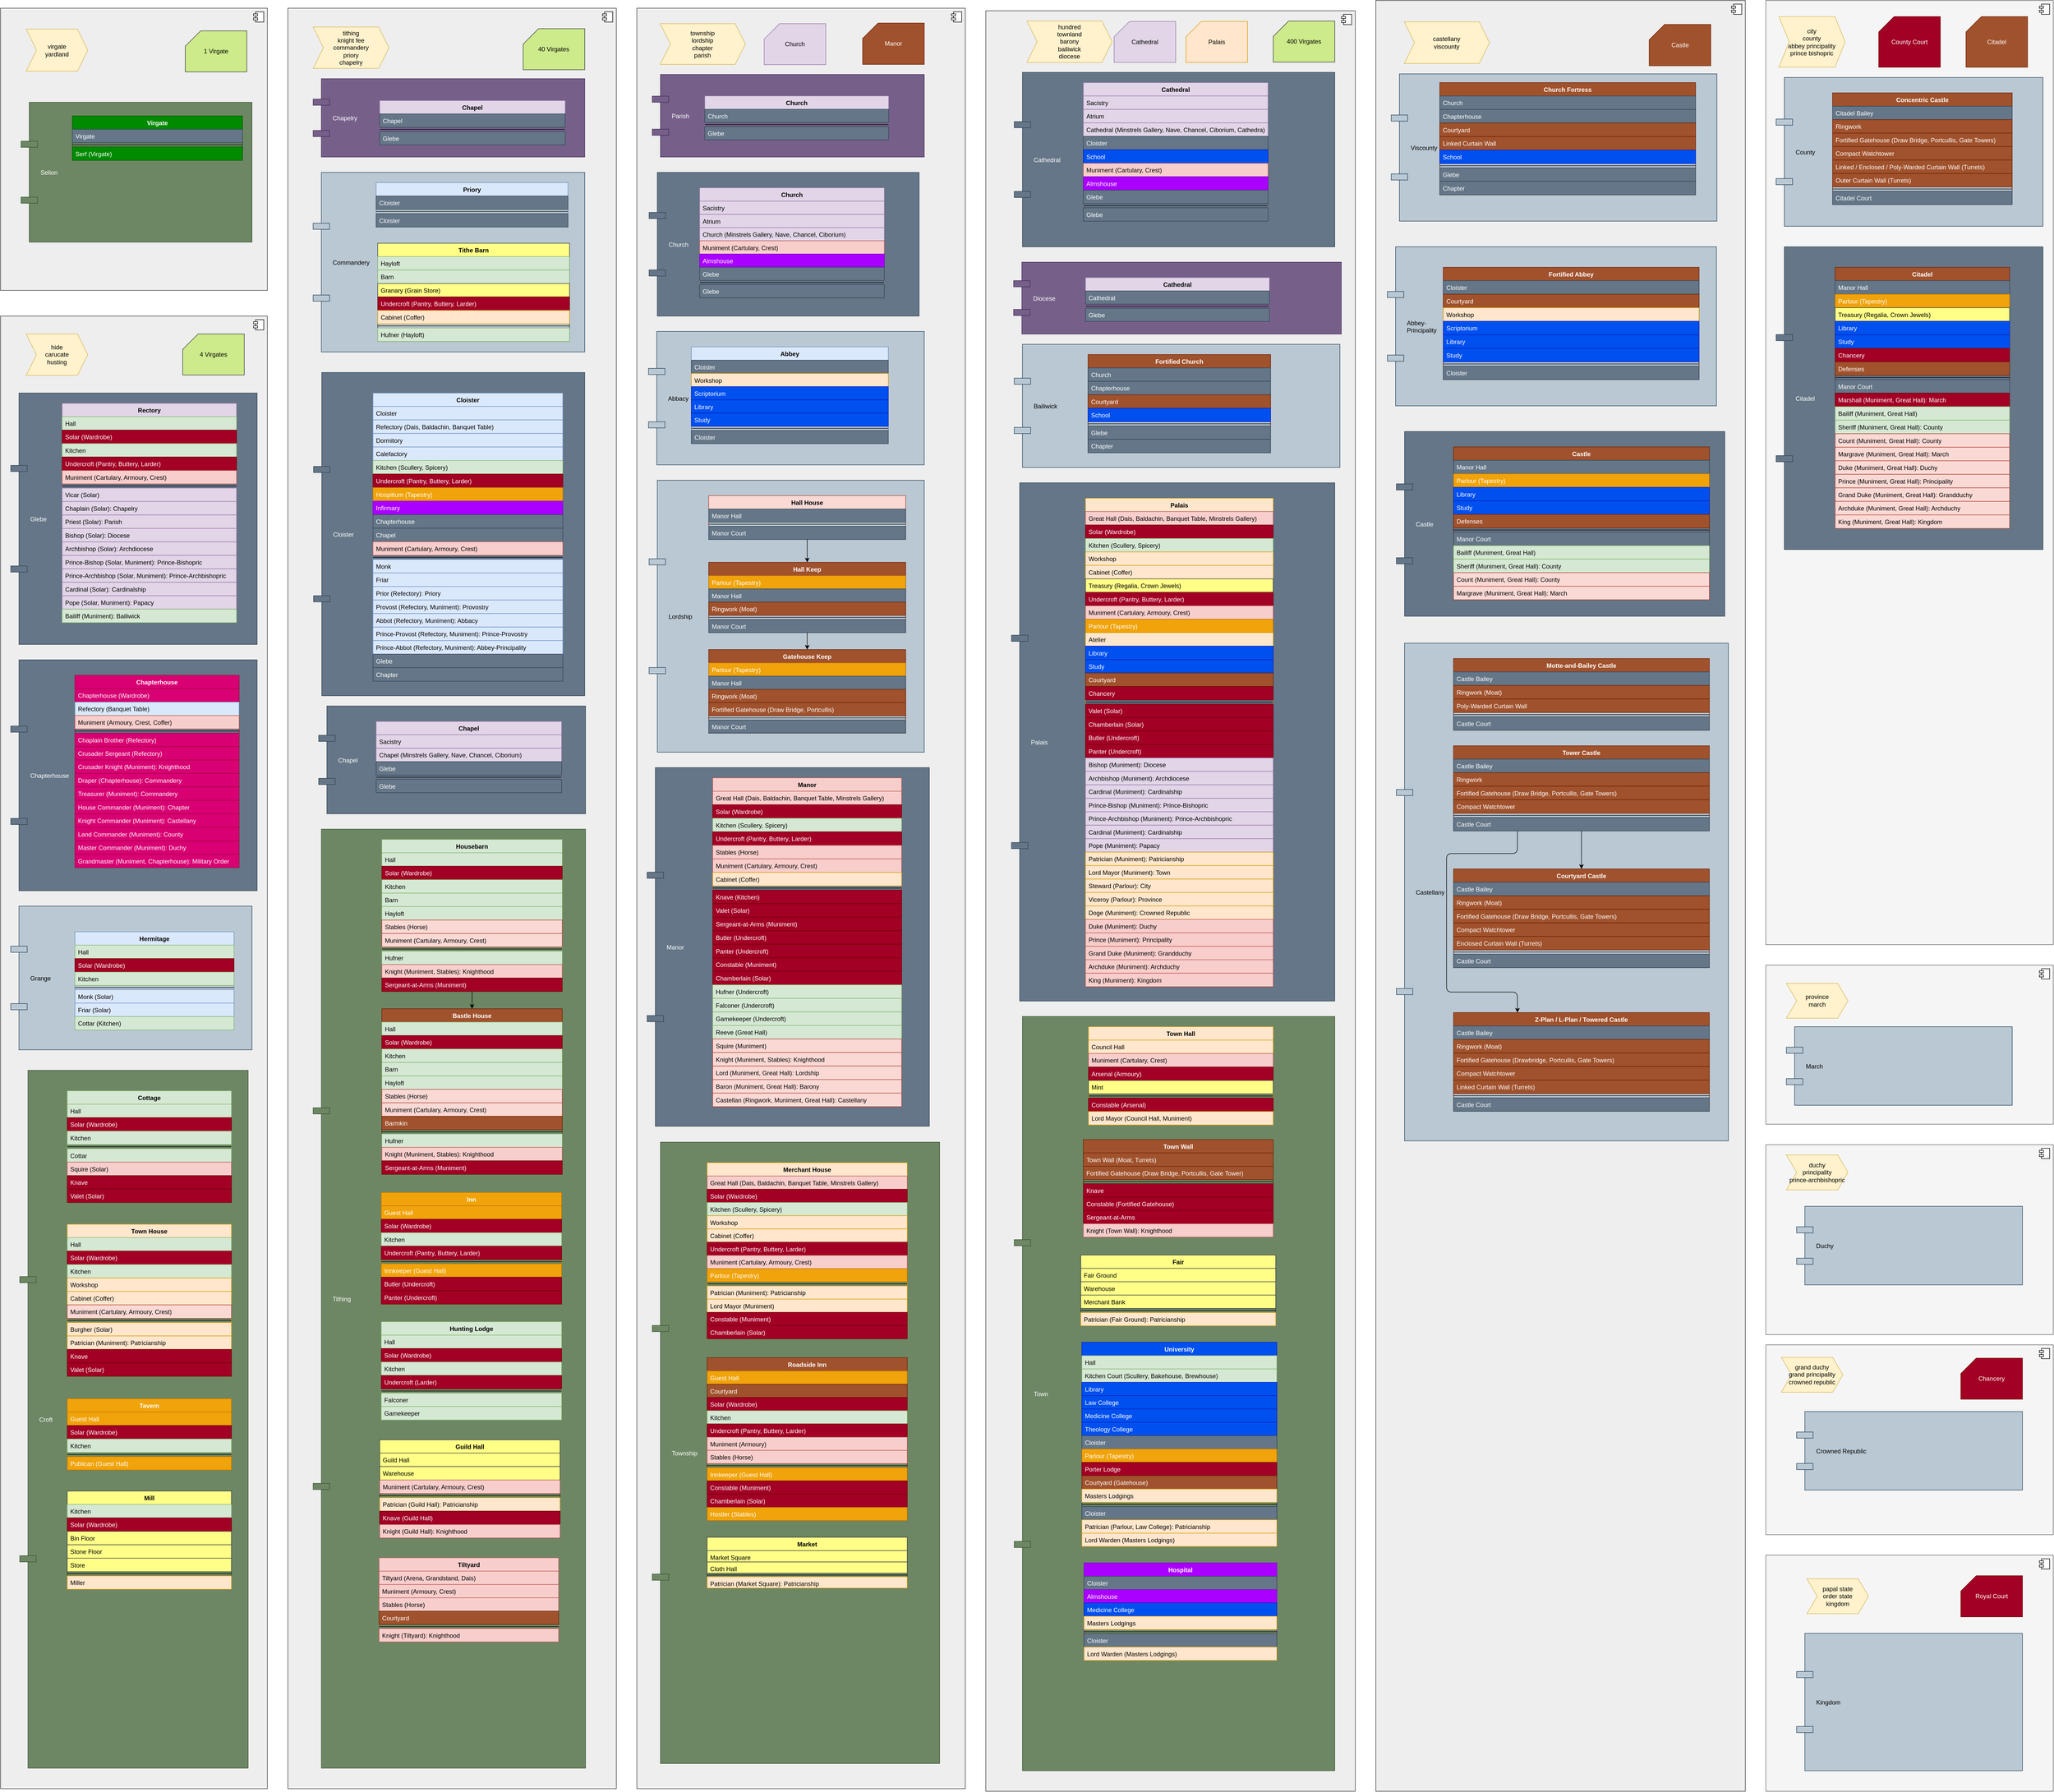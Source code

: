 <mxfile version="12.4.6" type="device" pages="5"><diagram id="hANtfz0XlU3rY9Q5I6NS" name="Roman_Catholic"><mxGraphModel dx="5209" dy="2115" grid="1" gridSize="10" guides="1" tooltips="1" connect="1" arrows="1" fold="1" page="1" pageScale="1" pageWidth="827" pageHeight="1169" math="0" shadow="0"><root><mxCell id="ZU5g57NhmvhvlMZRi4bI-0"/><mxCell id="ZU5g57NhmvhvlMZRi4bI-1" parent="ZU5g57NhmvhvlMZRi4bI-0"/><mxCell id="Ksg23NnGhXcDr2ReOsz--49" value="" style="html=1;fillColor=#eeeeee;strokeColor=#36393d;" parent="ZU5g57NhmvhvlMZRi4bI-1" vertex="1"><mxGeometry x="-1640" y="630" width="520" height="2870" as="geometry"/></mxCell><mxCell id="Ksg23NnGhXcDr2ReOsz--50" value="" style="shape=component;jettyWidth=8;jettyHeight=4;" parent="Ksg23NnGhXcDr2ReOsz--49" vertex="1"><mxGeometry x="1" width="20" height="20" relative="1" as="geometry"><mxPoint x="-27" y="7" as="offset"/></mxGeometry></mxCell><mxCell id="dgcxpdbT49zGTZhkzxBu-0" value="&lt;div&gt;hide&lt;/div&gt;&lt;div&gt;carucate&lt;/div&gt;&lt;div&gt;husting&lt;br&gt;&lt;/div&gt;" style="shape=step;perimeter=stepPerimeter;whiteSpace=wrap;html=1;fixedSize=1;fillColor=#fff2cc;strokeColor=#d6b656;" parent="Ksg23NnGhXcDr2ReOsz--49" vertex="1"><mxGeometry x="50" y="34.908" width="120" height="80.698" as="geometry"/></mxCell><mxCell id="VRoGNFJwFBB-3MYXpLEB-10" value="Glebe" style="shape=component;align=left;spacingLeft=36;fillColor=#647687;strokeColor=#314354;fontColor=#ffffff;" parent="Ksg23NnGhXcDr2ReOsz--49" vertex="1"><mxGeometry x="20" y="150" width="480" height="490" as="geometry"/></mxCell><mxCell id="VRoGNFJwFBB-3MYXpLEB-0" value="Rectory" style="swimlane;fontStyle=1;align=center;verticalAlign=top;childLayout=stackLayout;horizontal=1;startSize=26;horizontalStack=0;resizeParent=1;resizeParentMax=0;resizeLast=0;collapsible=1;marginBottom=0;fillColor=#e1d5e7;strokeColor=#9673a6;" parent="Ksg23NnGhXcDr2ReOsz--49" vertex="1"><mxGeometry x="120" y="170" width="340" height="427.471" as="geometry"/></mxCell><mxCell id="VRoGNFJwFBB-3MYXpLEB-1" value="Hall" style="text;strokeColor=#82b366;fillColor=#d5e8d4;align=left;verticalAlign=top;spacingLeft=4;spacingRight=4;overflow=hidden;rotatable=0;points=[[0,0.5],[1,0.5]];portConstraint=eastwest;" parent="VRoGNFJwFBB-3MYXpLEB-0" vertex="1"><mxGeometry y="26" width="340" height="26.227" as="geometry"/></mxCell><mxCell id="VRoGNFJwFBB-3MYXpLEB-2" value="Solar (Wardrobe)" style="text;strokeColor=#6F0000;fillColor=#a20025;align=left;verticalAlign=top;spacingLeft=4;spacingRight=4;overflow=hidden;rotatable=0;points=[[0,0.5],[1,0.5]];portConstraint=eastwest;fontColor=#ffffff;" parent="VRoGNFJwFBB-3MYXpLEB-0" vertex="1"><mxGeometry y="52.227" width="340" height="26.227" as="geometry"/></mxCell><mxCell id="VRoGNFJwFBB-3MYXpLEB-3" value="Kitchen" style="text;strokeColor=#82b366;fillColor=#d5e8d4;align=left;verticalAlign=top;spacingLeft=4;spacingRight=4;overflow=hidden;rotatable=0;points=[[0,0.5],[1,0.5]];portConstraint=eastwest;" parent="VRoGNFJwFBB-3MYXpLEB-0" vertex="1"><mxGeometry y="78.453" width="340" height="26.227" as="geometry"/></mxCell><mxCell id="pSU5jdeKFsY1Bas1P19m-417" value="Undercroft (Pantry, Buttery, Larder)" style="text;strokeColor=#6F0000;fillColor=#a20025;align=left;verticalAlign=top;spacingLeft=4;spacingRight=4;overflow=hidden;rotatable=0;points=[[0,0.5],[1,0.5]];portConstraint=eastwest;fontColor=#ffffff;" parent="VRoGNFJwFBB-3MYXpLEB-0" vertex="1"><mxGeometry y="104.68" width="340" height="26.227" as="geometry"/></mxCell><mxCell id="m71WZe6o_wXWK87ox6lc-5" value="Muniment (Cartulary, Armoury, Crest)" style="text;strokeColor=#b85450;fillColor=#f8cecc;align=left;verticalAlign=top;spacingLeft=4;spacingRight=4;overflow=hidden;rotatable=0;points=[[0,0.5],[1,0.5]];portConstraint=eastwest;" parent="VRoGNFJwFBB-3MYXpLEB-0" vertex="1"><mxGeometry y="130.907" width="340" height="26.227" as="geometry"/></mxCell><mxCell id="VRoGNFJwFBB-3MYXpLEB-8" value="" style="line;strokeWidth=1;fillColor=none;align=left;verticalAlign=middle;spacingTop=-1;spacingLeft=3;spacingRight=3;rotatable=0;labelPosition=right;points=[];portConstraint=eastwest;" parent="VRoGNFJwFBB-3MYXpLEB-0" vertex="1"><mxGeometry y="157.134" width="340" height="8.07" as="geometry"/></mxCell><mxCell id="VRoGNFJwFBB-3MYXpLEB-9" value="Vicar (Solar)" style="text;strokeColor=#9673a6;fillColor=#e1d5e7;align=left;verticalAlign=top;spacingLeft=4;spacingRight=4;overflow=hidden;rotatable=0;points=[[0,0.5],[1,0.5]];portConstraint=eastwest;" parent="VRoGNFJwFBB-3MYXpLEB-0" vertex="1"><mxGeometry y="165.203" width="340" height="26.227" as="geometry"/></mxCell><mxCell id="pSU5jdeKFsY1Bas1P19m-412" value="Chaplain (Solar): Chapelry" style="text;strokeColor=#9673a6;fillColor=#e1d5e7;align=left;verticalAlign=top;spacingLeft=4;spacingRight=4;overflow=hidden;rotatable=0;points=[[0,0.5],[1,0.5]];portConstraint=eastwest;" parent="VRoGNFJwFBB-3MYXpLEB-0" vertex="1"><mxGeometry y="191.43" width="340" height="26.227" as="geometry"/></mxCell><mxCell id="pSU5jdeKFsY1Bas1P19m-413" value="Priest (Solar): Parish" style="text;strokeColor=#9673a6;fillColor=#e1d5e7;align=left;verticalAlign=top;spacingLeft=4;spacingRight=4;overflow=hidden;rotatable=0;points=[[0,0.5],[1,0.5]];portConstraint=eastwest;" parent="VRoGNFJwFBB-3MYXpLEB-0" vertex="1"><mxGeometry y="217.657" width="340" height="26.227" as="geometry"/></mxCell><mxCell id="pSU5jdeKFsY1Bas1P19m-414" value="Bishop (Solar): Diocese" style="text;strokeColor=#9673a6;fillColor=#e1d5e7;align=left;verticalAlign=top;spacingLeft=4;spacingRight=4;overflow=hidden;rotatable=0;points=[[0,0.5],[1,0.5]];portConstraint=eastwest;" parent="VRoGNFJwFBB-3MYXpLEB-0" vertex="1"><mxGeometry y="243.884" width="340" height="26.227" as="geometry"/></mxCell><mxCell id="pSU5jdeKFsY1Bas1P19m-415" value="Archbishop (Solar): Archdiocese" style="text;strokeColor=#9673a6;fillColor=#e1d5e7;align=left;verticalAlign=top;spacingLeft=4;spacingRight=4;overflow=hidden;rotatable=0;points=[[0,0.5],[1,0.5]];portConstraint=eastwest;" parent="VRoGNFJwFBB-3MYXpLEB-0" vertex="1"><mxGeometry y="270.11" width="340" height="26.227" as="geometry"/></mxCell><mxCell id="m71WZe6o_wXWK87ox6lc-7" value="Prince-Bishop (Solar, Muniment): Prince-Bishopric" style="text;strokeColor=#9673a6;fillColor=#e1d5e7;align=left;verticalAlign=top;spacingLeft=4;spacingRight=4;overflow=hidden;rotatable=0;points=[[0,0.5],[1,0.5]];portConstraint=eastwest;" parent="VRoGNFJwFBB-3MYXpLEB-0" vertex="1"><mxGeometry y="296.337" width="340" height="26.227" as="geometry"/></mxCell><mxCell id="m71WZe6o_wXWK87ox6lc-8" value="Prince-Archbishop (Solar, Muniment): Prince-Archbishopric" style="text;strokeColor=#9673a6;fillColor=#e1d5e7;align=left;verticalAlign=top;spacingLeft=4;spacingRight=4;overflow=hidden;rotatable=0;points=[[0,0.5],[1,0.5]];portConstraint=eastwest;" parent="VRoGNFJwFBB-3MYXpLEB-0" vertex="1"><mxGeometry y="322.564" width="340" height="26.227" as="geometry"/></mxCell><mxCell id="m71WZe6o_wXWK87ox6lc-9" value="Cardinal (Solar): Cardinalship" style="text;strokeColor=#9673a6;fillColor=#e1d5e7;align=left;verticalAlign=top;spacingLeft=4;spacingRight=4;overflow=hidden;rotatable=0;points=[[0,0.5],[1,0.5]];portConstraint=eastwest;" parent="VRoGNFJwFBB-3MYXpLEB-0" vertex="1"><mxGeometry y="348.791" width="340" height="26.227" as="geometry"/></mxCell><mxCell id="m71WZe6o_wXWK87ox6lc-10" value="Pope (Solar, Muniment): Papacy" style="text;strokeColor=#9673a6;fillColor=#e1d5e7;align=left;verticalAlign=top;spacingLeft=4;spacingRight=4;overflow=hidden;rotatable=0;points=[[0,0.5],[1,0.5]];portConstraint=eastwest;" parent="VRoGNFJwFBB-3MYXpLEB-0" vertex="1"><mxGeometry y="375.017" width="340" height="26.227" as="geometry"/></mxCell><mxCell id="m71WZe6o_wXWK87ox6lc-6" value="Bailiff (Muniment): Bailiwick" style="text;strokeColor=#82b366;fillColor=#d5e8d4;align=left;verticalAlign=top;spacingLeft=4;spacingRight=4;overflow=hidden;rotatable=0;points=[[0,0.5],[1,0.5]];portConstraint=eastwest;" parent="VRoGNFJwFBB-3MYXpLEB-0" vertex="1"><mxGeometry y="401.244" width="340" height="26.227" as="geometry"/></mxCell><mxCell id="AjSEZ4d0PYa2R2crHPS1-29" value="Grange" style="shape=component;align=left;spacingLeft=36;fillColor=#bac8d3;strokeColor=#23445d;" parent="Ksg23NnGhXcDr2ReOsz--49" vertex="1"><mxGeometry x="20" y="1150" width="470" height="280" as="geometry"/></mxCell><mxCell id="AjSEZ4d0PYa2R2crHPS1-23" value="Hermitage" style="swimlane;fontStyle=1;align=center;verticalAlign=top;childLayout=stackLayout;horizontal=1;startSize=26;horizontalStack=0;resizeParent=1;resizeParentMax=0;resizeLast=0;collapsible=1;marginBottom=0;fillColor=#dae8fc;strokeColor=#6c8ebf;" parent="Ksg23NnGhXcDr2ReOsz--49" vertex="1"><mxGeometry x="145" y="1200" width="310" height="191.43" as="geometry"/></mxCell><mxCell id="AjSEZ4d0PYa2R2crHPS1-24" value="Hall" style="text;strokeColor=#82b366;fillColor=#d5e8d4;align=left;verticalAlign=top;spacingLeft=4;spacingRight=4;overflow=hidden;rotatable=0;points=[[0,0.5],[1,0.5]];portConstraint=eastwest;" parent="AjSEZ4d0PYa2R2crHPS1-23" vertex="1"><mxGeometry y="26" width="310" height="26.227" as="geometry"/></mxCell><mxCell id="AjSEZ4d0PYa2R2crHPS1-25" value="Solar (Wardrobe)" style="text;strokeColor=#6F0000;fillColor=#a20025;align=left;verticalAlign=top;spacingLeft=4;spacingRight=4;overflow=hidden;rotatable=0;points=[[0,0.5],[1,0.5]];portConstraint=eastwest;fontColor=#ffffff;" parent="AjSEZ4d0PYa2R2crHPS1-23" vertex="1"><mxGeometry y="52.227" width="310" height="26.227" as="geometry"/></mxCell><mxCell id="AjSEZ4d0PYa2R2crHPS1-26" value="Kitchen" style="text;strokeColor=#82b366;fillColor=#d5e8d4;align=left;verticalAlign=top;spacingLeft=4;spacingRight=4;overflow=hidden;rotatable=0;points=[[0,0.5],[1,0.5]];portConstraint=eastwest;" parent="AjSEZ4d0PYa2R2crHPS1-23" vertex="1"><mxGeometry y="78.453" width="310" height="26.227" as="geometry"/></mxCell><mxCell id="AjSEZ4d0PYa2R2crHPS1-27" value="" style="line;strokeWidth=1;fillColor=none;align=left;verticalAlign=middle;spacingTop=-1;spacingLeft=3;spacingRight=3;rotatable=0;labelPosition=right;points=[];portConstraint=eastwest;" parent="AjSEZ4d0PYa2R2crHPS1-23" vertex="1"><mxGeometry y="104.68" width="310" height="8.07" as="geometry"/></mxCell><mxCell id="AjSEZ4d0PYa2R2crHPS1-28" value="Monk (Solar)" style="text;strokeColor=#6c8ebf;fillColor=#dae8fc;align=left;verticalAlign=top;spacingLeft=4;spacingRight=4;overflow=hidden;rotatable=0;points=[[0,0.5],[1,0.5]];portConstraint=eastwest;" parent="AjSEZ4d0PYa2R2crHPS1-23" vertex="1"><mxGeometry y="112.75" width="310" height="26.227" as="geometry"/></mxCell><mxCell id="HWQWfmdHcsr1P1ZcavbZ-3" value="Friar (Solar)" style="text;strokeColor=#6c8ebf;fillColor=#dae8fc;align=left;verticalAlign=top;spacingLeft=4;spacingRight=4;overflow=hidden;rotatable=0;points=[[0,0.5],[1,0.5]];portConstraint=eastwest;" parent="AjSEZ4d0PYa2R2crHPS1-23" vertex="1"><mxGeometry y="138.977" width="310" height="26.227" as="geometry"/></mxCell><mxCell id="pSU5jdeKFsY1Bas1P19m-416" value="Cottar (Kitchen)" style="text;strokeColor=#82b366;fillColor=#d5e8d4;align=left;verticalAlign=top;spacingLeft=4;spacingRight=4;overflow=hidden;rotatable=0;points=[[0,0.5],[1,0.5]];portConstraint=eastwest;" parent="AjSEZ4d0PYa2R2crHPS1-23" vertex="1"><mxGeometry y="165.203" width="310" height="26.227" as="geometry"/></mxCell><mxCell id="qFRN3Hi77p1cKEKmobMD-8" value="Croft" style="shape=component;align=left;spacingLeft=36;fillColor=#6d8764;strokeColor=#3A5431;fontColor=#ffffff;" parent="Ksg23NnGhXcDr2ReOsz--49" vertex="1"><mxGeometry x="37.5" y="1470" width="445" height="1360" as="geometry"/></mxCell><mxCell id="qFRN3Hi77p1cKEKmobMD-15" value="Cottage" style="swimlane;fontStyle=1;align=center;verticalAlign=top;childLayout=stackLayout;horizontal=1;startSize=26;horizontalStack=0;resizeParent=1;resizeParentMax=0;resizeLast=0;collapsible=1;marginBottom=0;fillColor=#d5e8d4;strokeColor=#82b366;" parent="Ksg23NnGhXcDr2ReOsz--49" vertex="1"><mxGeometry x="130" y="1510" width="320" height="217.657" as="geometry"/></mxCell><mxCell id="qFRN3Hi77p1cKEKmobMD-16" value="Hall" style="text;strokeColor=#82b366;fillColor=#d5e8d4;align=left;verticalAlign=top;spacingLeft=4;spacingRight=4;overflow=hidden;rotatable=0;points=[[0,0.5],[1,0.5]];portConstraint=eastwest;" parent="qFRN3Hi77p1cKEKmobMD-15" vertex="1"><mxGeometry y="26" width="320" height="26.227" as="geometry"/></mxCell><mxCell id="qFRN3Hi77p1cKEKmobMD-19" value="Solar (Wardrobe)" style="text;strokeColor=#6F0000;fillColor=#a20025;align=left;verticalAlign=top;spacingLeft=4;spacingRight=4;overflow=hidden;rotatable=0;points=[[0,0.5],[1,0.5]];portConstraint=eastwest;fontColor=#ffffff;" parent="qFRN3Hi77p1cKEKmobMD-15" vertex="1"><mxGeometry y="52.227" width="320" height="26.227" as="geometry"/></mxCell><mxCell id="qFRN3Hi77p1cKEKmobMD-20" value="Kitchen" style="text;strokeColor=#82b366;fillColor=#d5e8d4;align=left;verticalAlign=top;spacingLeft=4;spacingRight=4;overflow=hidden;rotatable=0;points=[[0,0.5],[1,0.5]];portConstraint=eastwest;" parent="qFRN3Hi77p1cKEKmobMD-15" vertex="1"><mxGeometry y="78.453" width="320" height="26.227" as="geometry"/></mxCell><mxCell id="qFRN3Hi77p1cKEKmobMD-17" value="" style="line;strokeWidth=1;fillColor=none;align=left;verticalAlign=middle;spacingTop=-1;spacingLeft=3;spacingRight=3;rotatable=0;labelPosition=right;points=[];portConstraint=eastwest;" parent="qFRN3Hi77p1cKEKmobMD-15" vertex="1"><mxGeometry y="104.68" width="320" height="8.07" as="geometry"/></mxCell><mxCell id="qFRN3Hi77p1cKEKmobMD-18" value="Cottar" style="text;strokeColor=#82b366;fillColor=#d5e8d4;align=left;verticalAlign=top;spacingLeft=4;spacingRight=4;overflow=hidden;rotatable=0;points=[[0,0.5],[1,0.5]];portConstraint=eastwest;" parent="qFRN3Hi77p1cKEKmobMD-15" vertex="1"><mxGeometry y="112.75" width="320" height="26.227" as="geometry"/></mxCell><mxCell id="HWQWfmdHcsr1P1ZcavbZ-9" value="Squire (Solar)" style="text;strokeColor=#b85450;fillColor=#f8cecc;align=left;verticalAlign=top;spacingLeft=4;spacingRight=4;overflow=hidden;rotatable=0;points=[[0,0.5],[1,0.5]];portConstraint=eastwest;" parent="qFRN3Hi77p1cKEKmobMD-15" vertex="1"><mxGeometry y="138.977" width="320" height="26.227" as="geometry"/></mxCell><mxCell id="HWQWfmdHcsr1P1ZcavbZ-10" value="Knave" style="text;strokeColor=#6F0000;fillColor=#a20025;align=left;verticalAlign=top;spacingLeft=4;spacingRight=4;overflow=hidden;rotatable=0;points=[[0,0.5],[1,0.5]];portConstraint=eastwest;fontColor=#ffffff;" parent="qFRN3Hi77p1cKEKmobMD-15" vertex="1"><mxGeometry y="165.203" width="320" height="26.227" as="geometry"/></mxCell><mxCell id="HWQWfmdHcsr1P1ZcavbZ-11" value="Valet (Solar)" style="text;strokeColor=#6F0000;fillColor=#a20025;align=left;verticalAlign=top;spacingLeft=4;spacingRight=4;overflow=hidden;rotatable=0;points=[[0,0.5],[1,0.5]];portConstraint=eastwest;fontColor=#ffffff;" parent="qFRN3Hi77p1cKEKmobMD-15" vertex="1"><mxGeometry y="191.43" width="320" height="26.227" as="geometry"/></mxCell><mxCell id="_S7Wkdgl3-y9rmEB1izG-9" value="Town House" style="swimlane;fontStyle=1;align=center;verticalAlign=top;childLayout=stackLayout;horizontal=1;startSize=26;horizontalStack=0;resizeParent=1;resizeParentMax=0;resizeLast=0;collapsible=1;marginBottom=0;fillColor=#ffe6cc;strokeColor=#d79b00;" parent="Ksg23NnGhXcDr2ReOsz--49" vertex="1"><mxGeometry x="130" y="1770.0" width="320" height="296.337" as="geometry"/></mxCell><mxCell id="_S7Wkdgl3-y9rmEB1izG-10" value="Hall" style="text;strokeColor=#82b366;fillColor=#d5e8d4;align=left;verticalAlign=top;spacingLeft=4;spacingRight=4;overflow=hidden;rotatable=0;points=[[0,0.5],[1,0.5]];portConstraint=eastwest;" parent="_S7Wkdgl3-y9rmEB1izG-9" vertex="1"><mxGeometry y="26" width="320" height="26.227" as="geometry"/></mxCell><mxCell id="_S7Wkdgl3-y9rmEB1izG-11" value="Solar (Wardrobe)" style="text;strokeColor=#6F0000;fillColor=#a20025;align=left;verticalAlign=top;spacingLeft=4;spacingRight=4;overflow=hidden;rotatable=0;points=[[0,0.5],[1,0.5]];portConstraint=eastwest;fontColor=#ffffff;" parent="_S7Wkdgl3-y9rmEB1izG-9" vertex="1"><mxGeometry y="52.227" width="320" height="26.227" as="geometry"/></mxCell><mxCell id="_S7Wkdgl3-y9rmEB1izG-12" value="Kitchen" style="text;strokeColor=#82b366;fillColor=#d5e8d4;align=left;verticalAlign=top;spacingLeft=4;spacingRight=4;overflow=hidden;rotatable=0;points=[[0,0.5],[1,0.5]];portConstraint=eastwest;" parent="_S7Wkdgl3-y9rmEB1izG-9" vertex="1"><mxGeometry y="78.453" width="320" height="26.227" as="geometry"/></mxCell><mxCell id="_S7Wkdgl3-y9rmEB1izG-13" value="Workshop" style="text;strokeColor=#d79b00;fillColor=#ffe6cc;align=left;verticalAlign=top;spacingLeft=4;spacingRight=4;overflow=hidden;rotatable=0;points=[[0,0.5],[1,0.5]];portConstraint=eastwest;" parent="_S7Wkdgl3-y9rmEB1izG-9" vertex="1"><mxGeometry y="104.68" width="320" height="26.227" as="geometry"/></mxCell><mxCell id="_S7Wkdgl3-y9rmEB1izG-14" value="Cabinet (Coffer)" style="text;strokeColor=#d79b00;fillColor=#ffe6cc;align=left;verticalAlign=top;spacingLeft=4;spacingRight=4;overflow=hidden;rotatable=0;points=[[0,0.5],[1,0.5]];portConstraint=eastwest;" parent="_S7Wkdgl3-y9rmEB1izG-9" vertex="1"><mxGeometry y="130.907" width="320" height="26.227" as="geometry"/></mxCell><mxCell id="_S7Wkdgl3-y9rmEB1izG-15" value="Muniment (Cartulary, Armoury, Crest)" style="text;strokeColor=#ae4132;fillColor=#fad9d5;align=left;verticalAlign=top;spacingLeft=4;spacingRight=4;overflow=hidden;rotatable=0;points=[[0,0.5],[1,0.5]];portConstraint=eastwest;" parent="_S7Wkdgl3-y9rmEB1izG-9" vertex="1"><mxGeometry y="157.134" width="320" height="26.227" as="geometry"/></mxCell><mxCell id="_S7Wkdgl3-y9rmEB1izG-16" value="" style="line;strokeWidth=1;fillColor=none;align=left;verticalAlign=middle;spacingTop=-1;spacingLeft=3;spacingRight=3;rotatable=0;labelPosition=right;points=[];portConstraint=eastwest;" parent="_S7Wkdgl3-y9rmEB1izG-9" vertex="1"><mxGeometry y="183.36" width="320" height="8.07" as="geometry"/></mxCell><mxCell id="_S7Wkdgl3-y9rmEB1izG-17" value="Burgher (Solar)" style="text;strokeColor=#d79b00;fillColor=#ffe6cc;align=left;verticalAlign=top;spacingLeft=4;spacingRight=4;overflow=hidden;rotatable=0;points=[[0,0.5],[1,0.5]];portConstraint=eastwest;" parent="_S7Wkdgl3-y9rmEB1izG-9" vertex="1"><mxGeometry y="191.43" width="320" height="26.227" as="geometry"/></mxCell><mxCell id="_S7Wkdgl3-y9rmEB1izG-18" value="Patrician (Muniment): Patricianship" style="text;strokeColor=#d79b00;fillColor=#ffe6cc;align=left;verticalAlign=top;spacingLeft=4;spacingRight=4;overflow=hidden;rotatable=0;points=[[0,0.5],[1,0.5]];portConstraint=eastwest;" parent="_S7Wkdgl3-y9rmEB1izG-9" vertex="1"><mxGeometry y="217.657" width="320" height="26.227" as="geometry"/></mxCell><mxCell id="HWQWfmdHcsr1P1ZcavbZ-17" value="Knave" style="text;strokeColor=#6F0000;fillColor=#a20025;align=left;verticalAlign=top;spacingLeft=4;spacingRight=4;overflow=hidden;rotatable=0;points=[[0,0.5],[1,0.5]];portConstraint=eastwest;fontColor=#ffffff;" parent="_S7Wkdgl3-y9rmEB1izG-9" vertex="1"><mxGeometry y="243.884" width="320" height="26.227" as="geometry"/></mxCell><mxCell id="HWQWfmdHcsr1P1ZcavbZ-18" value="Valet (Solar)" style="text;strokeColor=#6F0000;fillColor=#a20025;align=left;verticalAlign=top;spacingLeft=4;spacingRight=4;overflow=hidden;rotatable=0;points=[[0,0.5],[1,0.5]];portConstraint=eastwest;fontColor=#ffffff;" parent="_S7Wkdgl3-y9rmEB1izG-9" vertex="1"><mxGeometry y="270.11" width="320" height="26.227" as="geometry"/></mxCell><mxCell id="2C-JINjYsB2eFUCNH33B-0" value="Tavern" style="swimlane;fontStyle=1;align=center;verticalAlign=top;childLayout=stackLayout;horizontal=1;startSize=26;horizontalStack=0;resizeParent=1;resizeParentMax=0;resizeLast=0;collapsible=1;marginBottom=0;fillColor=#f0a30a;strokeColor=#BD7000;fontColor=#ffffff;" parent="Ksg23NnGhXcDr2ReOsz--49" vertex="1"><mxGeometry x="130" y="2110" width="320" height="138.977" as="geometry"/></mxCell><mxCell id="2C-JINjYsB2eFUCNH33B-1" value="Guest Hall" style="text;strokeColor=#BD7000;fillColor=#f0a30a;align=left;verticalAlign=top;spacingLeft=4;spacingRight=4;overflow=hidden;rotatable=0;points=[[0,0.5],[1,0.5]];portConstraint=eastwest;fontColor=#ffffff;" parent="2C-JINjYsB2eFUCNH33B-0" vertex="1"><mxGeometry y="26" width="320" height="26.227" as="geometry"/></mxCell><mxCell id="2C-JINjYsB2eFUCNH33B-2" value="Solar (Wardrobe)" style="text;strokeColor=#6F0000;fillColor=#a20025;align=left;verticalAlign=top;spacingLeft=4;spacingRight=4;overflow=hidden;rotatable=0;points=[[0,0.5],[1,0.5]];portConstraint=eastwest;fontColor=#ffffff;" parent="2C-JINjYsB2eFUCNH33B-0" vertex="1"><mxGeometry y="52.227" width="320" height="26.227" as="geometry"/></mxCell><mxCell id="2C-JINjYsB2eFUCNH33B-3" value="Kitchen" style="text;strokeColor=#82b366;fillColor=#d5e8d4;align=left;verticalAlign=top;spacingLeft=4;spacingRight=4;overflow=hidden;rotatable=0;points=[[0,0.5],[1,0.5]];portConstraint=eastwest;" parent="2C-JINjYsB2eFUCNH33B-0" vertex="1"><mxGeometry y="78.453" width="320" height="26.227" as="geometry"/></mxCell><mxCell id="2C-JINjYsB2eFUCNH33B-4" value="" style="line;strokeWidth=1;fillColor=none;align=left;verticalAlign=middle;spacingTop=-1;spacingLeft=3;spacingRight=3;rotatable=0;labelPosition=right;points=[];portConstraint=eastwest;" parent="2C-JINjYsB2eFUCNH33B-0" vertex="1"><mxGeometry y="104.68" width="320" height="8.07" as="geometry"/></mxCell><mxCell id="2C-JINjYsB2eFUCNH33B-5" value="Publican (Guest Hall)" style="text;strokeColor=#BD7000;fillColor=#f0a30a;align=left;verticalAlign=top;spacingLeft=4;spacingRight=4;overflow=hidden;rotatable=0;points=[[0,0.5],[1,0.5]];portConstraint=eastwest;fontColor=#ffffff;" parent="2C-JINjYsB2eFUCNH33B-0" vertex="1"><mxGeometry y="112.75" width="320" height="26.227" as="geometry"/></mxCell><mxCell id="Ksg23NnGhXcDr2ReOsz--0" value="Mill" style="swimlane;fontStyle=1;align=center;verticalAlign=top;childLayout=stackLayout;horizontal=1;startSize=26;horizontalStack=0;resizeParent=1;resizeParentMax=0;resizeLast=0;collapsible=1;marginBottom=0;fillColor=#ffff88;strokeColor=#36393d;" parent="Ksg23NnGhXcDr2ReOsz--49" vertex="1"><mxGeometry x="130" y="2290" width="320" height="191.43" as="geometry"/></mxCell><mxCell id="Ksg23NnGhXcDr2ReOsz--1" value="Kitchen" style="text;strokeColor=#82b366;fillColor=#d5e8d4;align=left;verticalAlign=top;spacingLeft=4;spacingRight=4;overflow=hidden;rotatable=0;points=[[0,0.5],[1,0.5]];portConstraint=eastwest;" parent="Ksg23NnGhXcDr2ReOsz--0" vertex="1"><mxGeometry y="26" width="320" height="26.227" as="geometry"/></mxCell><mxCell id="Ksg23NnGhXcDr2ReOsz--11" value="Solar (Wardrobe)" style="text;strokeColor=#6F0000;fillColor=#a20025;align=left;verticalAlign=top;spacingLeft=4;spacingRight=4;overflow=hidden;rotatable=0;points=[[0,0.5],[1,0.5]];portConstraint=eastwest;fontColor=#ffffff;" parent="Ksg23NnGhXcDr2ReOsz--0" vertex="1"><mxGeometry y="52.227" width="320" height="26.227" as="geometry"/></mxCell><mxCell id="Ksg23NnGhXcDr2ReOsz--12" value="Bin Floor" style="text;strokeColor=#36393d;fillColor=#ffff88;align=left;verticalAlign=top;spacingLeft=4;spacingRight=4;overflow=hidden;rotatable=0;points=[[0,0.5],[1,0.5]];portConstraint=eastwest;" parent="Ksg23NnGhXcDr2ReOsz--0" vertex="1"><mxGeometry y="78.453" width="320" height="26.227" as="geometry"/></mxCell><mxCell id="Ksg23NnGhXcDr2ReOsz--13" value="Stone Floor" style="text;strokeColor=#36393d;fillColor=#ffff88;align=left;verticalAlign=top;spacingLeft=4;spacingRight=4;overflow=hidden;rotatable=0;points=[[0,0.5],[1,0.5]];portConstraint=eastwest;" parent="Ksg23NnGhXcDr2ReOsz--0" vertex="1"><mxGeometry y="104.68" width="320" height="26.227" as="geometry"/></mxCell><mxCell id="Ksg23NnGhXcDr2ReOsz--14" value="Store" style="text;strokeColor=#36393d;fillColor=#ffff88;align=left;verticalAlign=top;spacingLeft=4;spacingRight=4;overflow=hidden;rotatable=0;points=[[0,0.5],[1,0.5]];portConstraint=eastwest;" parent="Ksg23NnGhXcDr2ReOsz--0" vertex="1"><mxGeometry y="130.907" width="320" height="26.227" as="geometry"/></mxCell><mxCell id="Ksg23NnGhXcDr2ReOsz--2" value="" style="line;strokeWidth=1;fillColor=none;align=left;verticalAlign=middle;spacingTop=-1;spacingLeft=3;spacingRight=3;rotatable=0;labelPosition=right;points=[];portConstraint=eastwest;" parent="Ksg23NnGhXcDr2ReOsz--0" vertex="1"><mxGeometry y="157.134" width="320" height="8.07" as="geometry"/></mxCell><mxCell id="Ksg23NnGhXcDr2ReOsz--3" value="Miller" style="text;strokeColor=#d79b00;fillColor=#ffe6cc;align=left;verticalAlign=top;spacingLeft=4;spacingRight=4;overflow=hidden;rotatable=0;points=[[0,0.5],[1,0.5]];portConstraint=eastwest;" parent="Ksg23NnGhXcDr2ReOsz--0" vertex="1"><mxGeometry y="165.203" width="320" height="26.227" as="geometry"/></mxCell><mxCell id="yZkq4o2nepX5se3O5V-_-43" value="4 Virgates" style="shape=card;whiteSpace=wrap;html=1;fillColor=#cdeb8b;strokeColor=#36393d;" parent="Ksg23NnGhXcDr2ReOsz--49" vertex="1"><mxGeometry x="355" y="34.91" width="120" height="80" as="geometry"/></mxCell><mxCell id="pSU5jdeKFsY1Bas1P19m-340" value="Chapterhouse" style="shape=component;align=left;spacingLeft=36;fillColor=#647687;strokeColor=#314354;fontColor=#ffffff;" parent="Ksg23NnGhXcDr2ReOsz--49" vertex="1"><mxGeometry x="20" y="670" width="480" height="450" as="geometry"/></mxCell><mxCell id="pSU5jdeKFsY1Bas1P19m-341" value="Chapterhouse" style="swimlane;fontStyle=1;align=center;verticalAlign=top;childLayout=stackLayout;horizontal=1;startSize=26;horizontalStack=0;resizeParent=1;resizeParentMax=0;resizeLast=0;collapsible=1;marginBottom=0;fillColor=#d80073;strokeColor=#A50040;fontColor=#ffffff;" parent="Ksg23NnGhXcDr2ReOsz--49" vertex="1"><mxGeometry x="145" y="700" width="320" height="375.017" as="geometry"/></mxCell><mxCell id="pSU5jdeKFsY1Bas1P19m-342" value="Chapterhouse (Wardrobe)" style="text;strokeColor=#A50040;fillColor=#d80073;align=left;verticalAlign=top;spacingLeft=4;spacingRight=4;overflow=hidden;rotatable=0;points=[[0,0.5],[1,0.5]];portConstraint=eastwest;fontColor=#ffffff;" parent="pSU5jdeKFsY1Bas1P19m-341" vertex="1"><mxGeometry y="26" width="320" height="26.227" as="geometry"/></mxCell><mxCell id="pSU5jdeKFsY1Bas1P19m-343" value="Refectory (Banquet Table)" style="text;strokeColor=#6c8ebf;fillColor=#dae8fc;align=left;verticalAlign=top;spacingLeft=4;spacingRight=4;overflow=hidden;rotatable=0;points=[[0,0.5],[1,0.5]];portConstraint=eastwest;" parent="pSU5jdeKFsY1Bas1P19m-341" vertex="1"><mxGeometry y="52.227" width="320" height="26.227" as="geometry"/></mxCell><mxCell id="pSU5jdeKFsY1Bas1P19m-346" value="Muniment (Armoury, Crest, Coffer)" style="text;strokeColor=#b85450;fillColor=#f8cecc;align=left;verticalAlign=top;spacingLeft=4;spacingRight=4;overflow=hidden;rotatable=0;points=[[0,0.5],[1,0.5]];portConstraint=eastwest;" parent="pSU5jdeKFsY1Bas1P19m-341" vertex="1"><mxGeometry y="78.453" width="320" height="26.227" as="geometry"/></mxCell><mxCell id="pSU5jdeKFsY1Bas1P19m-344" value="" style="line;strokeWidth=1;fillColor=none;align=left;verticalAlign=middle;spacingTop=-1;spacingLeft=3;spacingRight=3;rotatable=0;labelPosition=right;points=[];portConstraint=eastwest;" parent="pSU5jdeKFsY1Bas1P19m-341" vertex="1"><mxGeometry y="104.68" width="320" height="8.07" as="geometry"/></mxCell><mxCell id="pSU5jdeKFsY1Bas1P19m-345" value="Chaplain Brother (Refectory)" style="text;strokeColor=#A50040;fillColor=#d80073;align=left;verticalAlign=top;spacingLeft=4;spacingRight=4;overflow=hidden;rotatable=0;points=[[0,0.5],[1,0.5]];portConstraint=eastwest;fontColor=#ffffff;" parent="pSU5jdeKFsY1Bas1P19m-341" vertex="1"><mxGeometry y="112.75" width="320" height="26.227" as="geometry"/></mxCell><mxCell id="pSU5jdeKFsY1Bas1P19m-347" value="Crusader Sergeant (Refectory)" style="text;strokeColor=#A50040;fillColor=#d80073;align=left;verticalAlign=top;spacingLeft=4;spacingRight=4;overflow=hidden;rotatable=0;points=[[0,0.5],[1,0.5]];portConstraint=eastwest;fontColor=#ffffff;" parent="pSU5jdeKFsY1Bas1P19m-341" vertex="1"><mxGeometry y="138.977" width="320" height="26.227" as="geometry"/></mxCell><mxCell id="pSU5jdeKFsY1Bas1P19m-400" value="Crusader Knight (Muniment): Knighthood" style="text;strokeColor=#A50040;fillColor=#d80073;align=left;verticalAlign=top;spacingLeft=4;spacingRight=4;overflow=hidden;rotatable=0;points=[[0,0.5],[1,0.5]];portConstraint=eastwest;fontColor=#ffffff;" parent="pSU5jdeKFsY1Bas1P19m-341" vertex="1"><mxGeometry y="165.203" width="320" height="26.227" as="geometry"/></mxCell><mxCell id="pSU5jdeKFsY1Bas1P19m-401" value="Draper (Chapterhouse): Commandery" style="text;strokeColor=#A50040;fillColor=#d80073;align=left;verticalAlign=top;spacingLeft=4;spacingRight=4;overflow=hidden;rotatable=0;points=[[0,0.5],[1,0.5]];portConstraint=eastwest;fontColor=#ffffff;" parent="pSU5jdeKFsY1Bas1P19m-341" vertex="1"><mxGeometry y="191.43" width="320" height="26.227" as="geometry"/></mxCell><mxCell id="pSU5jdeKFsY1Bas1P19m-402" value="Treasurer (Muniment): Commandery" style="text;strokeColor=#A50040;fillColor=#d80073;align=left;verticalAlign=top;spacingLeft=4;spacingRight=4;overflow=hidden;rotatable=0;points=[[0,0.5],[1,0.5]];portConstraint=eastwest;fontColor=#ffffff;" parent="pSU5jdeKFsY1Bas1P19m-341" vertex="1"><mxGeometry y="217.657" width="320" height="26.227" as="geometry"/></mxCell><mxCell id="pSU5jdeKFsY1Bas1P19m-403" value="House Commander (Muniment): Chapter" style="text;strokeColor=#A50040;fillColor=#d80073;align=left;verticalAlign=top;spacingLeft=4;spacingRight=4;overflow=hidden;rotatable=0;points=[[0,0.5],[1,0.5]];portConstraint=eastwest;fontColor=#ffffff;" parent="pSU5jdeKFsY1Bas1P19m-341" vertex="1"><mxGeometry y="243.884" width="320" height="26.227" as="geometry"/></mxCell><mxCell id="pSU5jdeKFsY1Bas1P19m-404" value="Knight Commander (Muniment): Castellany" style="text;strokeColor=#A50040;fillColor=#d80073;align=left;verticalAlign=top;spacingLeft=4;spacingRight=4;overflow=hidden;rotatable=0;points=[[0,0.5],[1,0.5]];portConstraint=eastwest;fontColor=#ffffff;" parent="pSU5jdeKFsY1Bas1P19m-341" vertex="1"><mxGeometry y="270.11" width="320" height="26.227" as="geometry"/></mxCell><mxCell id="pSU5jdeKFsY1Bas1P19m-405" value="Land Commander (Muniment): County" style="text;strokeColor=#A50040;fillColor=#d80073;align=left;verticalAlign=top;spacingLeft=4;spacingRight=4;overflow=hidden;rotatable=0;points=[[0,0.5],[1,0.5]];portConstraint=eastwest;fontColor=#ffffff;" parent="pSU5jdeKFsY1Bas1P19m-341" vertex="1"><mxGeometry y="296.337" width="320" height="26.227" as="geometry"/></mxCell><mxCell id="pSU5jdeKFsY1Bas1P19m-406" value="Master Commander (Muniment): Duchy" style="text;strokeColor=#A50040;fillColor=#d80073;align=left;verticalAlign=top;spacingLeft=4;spacingRight=4;overflow=hidden;rotatable=0;points=[[0,0.5],[1,0.5]];portConstraint=eastwest;fontColor=#ffffff;" parent="pSU5jdeKFsY1Bas1P19m-341" vertex="1"><mxGeometry y="322.564" width="320" height="26.227" as="geometry"/></mxCell><mxCell id="pSU5jdeKFsY1Bas1P19m-407" value="Grandmaster (Muniment, Chapterhouse): Military Order" style="text;strokeColor=#A50040;fillColor=#d80073;align=left;verticalAlign=top;spacingLeft=4;spacingRight=4;overflow=hidden;rotatable=0;points=[[0,0.5],[1,0.5]];portConstraint=eastwest;fontColor=#ffffff;" parent="pSU5jdeKFsY1Bas1P19m-341" vertex="1"><mxGeometry y="348.791" width="320" height="26.227" as="geometry"/></mxCell><mxCell id="Ksg23NnGhXcDr2ReOsz--51" value="" style="html=1;fillColor=#eeeeee;strokeColor=#36393d;" parent="ZU5g57NhmvhvlMZRi4bI-1" vertex="1"><mxGeometry x="-1080" y="30" width="640" height="3470" as="geometry"/></mxCell><mxCell id="Ksg23NnGhXcDr2ReOsz--52" value="" style="shape=component;jettyWidth=8;jettyHeight=4;" parent="Ksg23NnGhXcDr2ReOsz--51" vertex="1"><mxGeometry x="1" width="20" height="20" relative="1" as="geometry"><mxPoint x="-27" y="7" as="offset"/></mxGeometry></mxCell><mxCell id="dgcxpdbT49zGTZhkzxBu-1" value="&lt;div&gt;tithing&lt;/div&gt;&lt;div&gt;knight fee&lt;/div&gt;&lt;div&gt;commandery&lt;/div&gt;&lt;div&gt;priory&lt;/div&gt;&lt;div&gt;chapelry&lt;br&gt;&lt;/div&gt;" style="shape=step;perimeter=stepPerimeter;whiteSpace=wrap;html=1;fixedSize=1;fillColor=#fff2cc;strokeColor=#d6b656;" parent="Ksg23NnGhXcDr2ReOsz--51" vertex="1"><mxGeometry x="49.231" y="36.596" width="147.692" height="80.698" as="geometry"/></mxCell><mxCell id="qFRN3Hi77p1cKEKmobMD-26" value="Tithing" style="shape=component;align=left;spacingLeft=36;fillColor=#6d8764;strokeColor=#3A5431;fontColor=#ffffff;" parent="Ksg23NnGhXcDr2ReOsz--51" vertex="1"><mxGeometry x="49.23" y="1600" width="530.77" height="1830" as="geometry"/></mxCell><mxCell id="AjSEZ4d0PYa2R2crHPS1-4" value="Bastle House" style="swimlane;fontStyle=1;align=center;verticalAlign=top;childLayout=stackLayout;horizontal=1;startSize=26;horizontalStack=0;resizeParent=1;resizeParentMax=0;resizeLast=0;collapsible=1;marginBottom=0;fillColor=#a0522d;strokeColor=#6D1F00;fontColor=#ffffff;" parent="Ksg23NnGhXcDr2ReOsz--51" vertex="1"><mxGeometry x="183.07" y="1950.005" width="351.54" height="322.564" as="geometry"/></mxCell><mxCell id="AjSEZ4d0PYa2R2crHPS1-5" value="Hall" style="text;strokeColor=#82b366;fillColor=#d5e8d4;align=left;verticalAlign=top;spacingLeft=4;spacingRight=4;overflow=hidden;rotatable=0;points=[[0,0.5],[1,0.5]];portConstraint=eastwest;" parent="AjSEZ4d0PYa2R2crHPS1-4" vertex="1"><mxGeometry y="26" width="351.54" height="26.227" as="geometry"/></mxCell><mxCell id="AjSEZ4d0PYa2R2crHPS1-6" value="Solar (Wardrobe)" style="text;strokeColor=#6F0000;fillColor=#a20025;align=left;verticalAlign=top;spacingLeft=4;spacingRight=4;overflow=hidden;rotatable=0;points=[[0,0.5],[1,0.5]];portConstraint=eastwest;fontColor=#ffffff;" parent="AjSEZ4d0PYa2R2crHPS1-4" vertex="1"><mxGeometry y="52.227" width="351.54" height="26.227" as="geometry"/></mxCell><mxCell id="AjSEZ4d0PYa2R2crHPS1-7" value="Kitchen" style="text;strokeColor=#82b366;fillColor=#d5e8d4;align=left;verticalAlign=top;spacingLeft=4;spacingRight=4;overflow=hidden;rotatable=0;points=[[0,0.5],[1,0.5]];portConstraint=eastwest;" parent="AjSEZ4d0PYa2R2crHPS1-4" vertex="1"><mxGeometry y="78.453" width="351.54" height="26.227" as="geometry"/></mxCell><mxCell id="AjSEZ4d0PYa2R2crHPS1-8" value="Barn" style="text;strokeColor=#82b366;fillColor=#d5e8d4;align=left;verticalAlign=top;spacingLeft=4;spacingRight=4;overflow=hidden;rotatable=0;points=[[0,0.5],[1,0.5]];portConstraint=eastwest;" parent="AjSEZ4d0PYa2R2crHPS1-4" vertex="1"><mxGeometry y="104.68" width="351.54" height="26.227" as="geometry"/></mxCell><mxCell id="AjSEZ4d0PYa2R2crHPS1-9" value="Hayloft" style="text;strokeColor=#82b366;fillColor=#d5e8d4;align=left;verticalAlign=top;spacingLeft=4;spacingRight=4;overflow=hidden;rotatable=0;points=[[0,0.5],[1,0.5]];portConstraint=eastwest;" parent="AjSEZ4d0PYa2R2crHPS1-4" vertex="1"><mxGeometry y="130.907" width="351.54" height="26.227" as="geometry"/></mxCell><mxCell id="AjSEZ4d0PYa2R2crHPS1-10" value="Stables (Horse)" style="text;strokeColor=#ae4132;fillColor=#fad9d5;align=left;verticalAlign=top;spacingLeft=4;spacingRight=4;overflow=hidden;rotatable=0;points=[[0,0.5],[1,0.5]];portConstraint=eastwest;" parent="AjSEZ4d0PYa2R2crHPS1-4" vertex="1"><mxGeometry y="157.134" width="351.54" height="26.227" as="geometry"/></mxCell><mxCell id="AjSEZ4d0PYa2R2crHPS1-11" value="Muniment (Cartulary, Armoury, Crest)" style="text;strokeColor=#ae4132;fillColor=#fad9d5;align=left;verticalAlign=top;spacingLeft=4;spacingRight=4;overflow=hidden;rotatable=0;points=[[0,0.5],[1,0.5]];portConstraint=eastwest;" parent="AjSEZ4d0PYa2R2crHPS1-4" vertex="1"><mxGeometry y="183.36" width="351.54" height="26.227" as="geometry"/></mxCell><mxCell id="AjSEZ4d0PYa2R2crHPS1-15" value="Barmkin" style="text;strokeColor=#6D1F00;fillColor=#a0522d;align=left;verticalAlign=top;spacingLeft=4;spacingRight=4;overflow=hidden;rotatable=0;points=[[0,0.5],[1,0.5]];portConstraint=eastwest;fontColor=#ffffff;" parent="AjSEZ4d0PYa2R2crHPS1-4" vertex="1"><mxGeometry y="209.587" width="351.54" height="26.227" as="geometry"/></mxCell><mxCell id="AjSEZ4d0PYa2R2crHPS1-12" value="" style="line;strokeWidth=1;fillColor=none;align=left;verticalAlign=middle;spacingTop=-1;spacingLeft=3;spacingRight=3;rotatable=0;labelPosition=right;points=[];portConstraint=eastwest;" parent="AjSEZ4d0PYa2R2crHPS1-4" vertex="1"><mxGeometry y="235.814" width="351.54" height="8.07" as="geometry"/></mxCell><mxCell id="AjSEZ4d0PYa2R2crHPS1-13" value="Hufner" style="text;strokeColor=#82b366;fillColor=#d5e8d4;align=left;verticalAlign=top;spacingLeft=4;spacingRight=4;overflow=hidden;rotatable=0;points=[[0,0.5],[1,0.5]];portConstraint=eastwest;" parent="AjSEZ4d0PYa2R2crHPS1-4" vertex="1"><mxGeometry y="243.884" width="351.54" height="26.227" as="geometry"/></mxCell><mxCell id="AjSEZ4d0PYa2R2crHPS1-14" value="Knight (Muniment, Stables): Knighthood" style="text;strokeColor=#b85450;fillColor=#f8cecc;align=left;verticalAlign=top;spacingLeft=4;spacingRight=4;overflow=hidden;rotatable=0;points=[[0,0.5],[1,0.5]];portConstraint=eastwest;" parent="AjSEZ4d0PYa2R2crHPS1-4" vertex="1"><mxGeometry y="270.11" width="351.54" height="26.227" as="geometry"/></mxCell><mxCell id="HWQWfmdHcsr1P1ZcavbZ-19" value="Sergeant-at-Arms (Muniment)" style="text;strokeColor=#6F0000;fillColor=#a20025;align=left;verticalAlign=top;spacingLeft=4;spacingRight=4;overflow=hidden;rotatable=0;points=[[0,0.5],[1,0.5]];portConstraint=eastwest;fontColor=#ffffff;" parent="AjSEZ4d0PYa2R2crHPS1-4" vertex="1"><mxGeometry y="296.337" width="351.54" height="26.227" as="geometry"/></mxCell><mxCell id="HWQWfmdHcsr1P1ZcavbZ-0" value="Commandery" style="shape=component;align=left;spacingLeft=36;fillColor=#bac8d3;strokeColor=#23445d;" parent="Ksg23NnGhXcDr2ReOsz--51" vertex="1"><mxGeometry x="49.23" y="320" width="529.23" height="350" as="geometry"/></mxCell><mxCell id="VRoGNFJwFBB-3MYXpLEB-11" value="Chapelry" style="shape=component;align=left;spacingLeft=36;fillColor=#76608a;strokeColor=#432D57;fontColor=#ffffff;" parent="Ksg23NnGhXcDr2ReOsz--51" vertex="1"><mxGeometry x="49.23" y="137.33" width="529.23" height="152.67" as="geometry"/></mxCell><mxCell id="AjSEZ4d0PYa2R2crHPS1-41" value="Priory" style="swimlane;fontStyle=1;align=center;verticalAlign=top;childLayout=stackLayout;horizontal=1;startSize=26;horizontalStack=0;resizeParent=1;resizeParentMax=0;resizeLast=0;collapsible=1;marginBottom=0;fillColor=#dae8fc;strokeColor=#6c8ebf;" parent="Ksg23NnGhXcDr2ReOsz--51" vertex="1"><mxGeometry x="171.91" y="340.003" width="373.85" height="86.523" as="geometry"/></mxCell><mxCell id="AjSEZ4d0PYa2R2crHPS1-42" value="Cloister" style="text;strokeColor=#314354;fillColor=#647687;align=left;verticalAlign=top;spacingLeft=4;spacingRight=4;overflow=hidden;rotatable=0;points=[[0,0.5],[1,0.5]];portConstraint=eastwest;fontColor=#ffffff;" parent="AjSEZ4d0PYa2R2crHPS1-41" vertex="1"><mxGeometry y="26" width="373.85" height="26.227" as="geometry"/></mxCell><mxCell id="AjSEZ4d0PYa2R2crHPS1-43" value="" style="line;strokeWidth=1;fillColor=none;align=left;verticalAlign=middle;spacingTop=-1;spacingLeft=3;spacingRight=3;rotatable=0;labelPosition=right;points=[];portConstraint=eastwest;" parent="AjSEZ4d0PYa2R2crHPS1-41" vertex="1"><mxGeometry y="52.227" width="373.85" height="8.07" as="geometry"/></mxCell><mxCell id="yZkq4o2nepX5se3O5V-_-57" value="Cloister" style="text;strokeColor=#314354;fillColor=#647687;align=left;verticalAlign=top;spacingLeft=4;spacingRight=4;overflow=hidden;rotatable=0;points=[[0,0.5],[1,0.5]];portConstraint=eastwest;fontColor=#ffffff;" parent="AjSEZ4d0PYa2R2crHPS1-41" vertex="1"><mxGeometry y="60.297" width="373.85" height="26.227" as="geometry"/></mxCell><mxCell id="x-I9jraqBE5C1DQb9vTe-0" value="Tithe Barn" style="swimlane;fontStyle=1;align=center;verticalAlign=top;childLayout=stackLayout;horizontal=1;startSize=26;horizontalStack=0;resizeParent=1;resizeParentMax=0;resizeLast=0;collapsible=1;marginBottom=0;fillColor=#ffff88;strokeColor=#36393d;" parent="Ksg23NnGhXcDr2ReOsz--51" vertex="1"><mxGeometry x="175.0" y="457.997" width="373.85" height="191.43" as="geometry"/></mxCell><mxCell id="x-I9jraqBE5C1DQb9vTe-1" value="Hayloft" style="text;strokeColor=#82b366;fillColor=#d5e8d4;align=left;verticalAlign=top;spacingLeft=4;spacingRight=4;overflow=hidden;rotatable=0;points=[[0,0.5],[1,0.5]];portConstraint=eastwest;" parent="x-I9jraqBE5C1DQb9vTe-0" vertex="1"><mxGeometry y="26" width="373.85" height="26.227" as="geometry"/></mxCell><mxCell id="x-I9jraqBE5C1DQb9vTe-4" value="Barn" style="text;strokeColor=#82b366;fillColor=#d5e8d4;align=left;verticalAlign=top;spacingLeft=4;spacingRight=4;overflow=hidden;rotatable=0;points=[[0,0.5],[1,0.5]];portConstraint=eastwest;" parent="x-I9jraqBE5C1DQb9vTe-0" vertex="1"><mxGeometry y="52.227" width="373.85" height="26.227" as="geometry"/></mxCell><mxCell id="Ksg23NnGhXcDr2ReOsz--10" value="Granary (Grain Store)" style="text;strokeColor=#36393d;fillColor=#ffff88;align=left;verticalAlign=top;spacingLeft=4;spacingRight=4;overflow=hidden;rotatable=0;points=[[0,0.5],[1,0.5]];portConstraint=eastwest;" parent="x-I9jraqBE5C1DQb9vTe-0" vertex="1"><mxGeometry y="78.453" width="373.85" height="26.227" as="geometry"/></mxCell><mxCell id="x-I9jraqBE5C1DQb9vTe-5" value="Undercroft (Pantry, Buttery, Larder)" style="text;strokeColor=#6F0000;fillColor=#a20025;align=left;verticalAlign=top;spacingLeft=4;spacingRight=4;overflow=hidden;rotatable=0;points=[[0,0.5],[1,0.5]];portConstraint=eastwest;fontColor=#ffffff;" parent="x-I9jraqBE5C1DQb9vTe-0" vertex="1"><mxGeometry y="104.68" width="373.85" height="26.227" as="geometry"/></mxCell><mxCell id="x-I9jraqBE5C1DQb9vTe-7" value="Cabinet (Coffer)" style="text;strokeColor=#d79b00;fillColor=#ffe6cc;align=left;verticalAlign=top;spacingLeft=4;spacingRight=4;overflow=hidden;rotatable=0;points=[[0,0.5],[1,0.5]];portConstraint=eastwest;" parent="x-I9jraqBE5C1DQb9vTe-0" vertex="1"><mxGeometry y="130.907" width="373.85" height="26.227" as="geometry"/></mxCell><mxCell id="x-I9jraqBE5C1DQb9vTe-2" value="" style="line;strokeWidth=1;fillColor=none;align=left;verticalAlign=middle;spacingTop=-1;spacingLeft=3;spacingRight=3;rotatable=0;labelPosition=right;points=[];portConstraint=eastwest;" parent="x-I9jraqBE5C1DQb9vTe-0" vertex="1"><mxGeometry y="157.134" width="373.85" height="8.07" as="geometry"/></mxCell><mxCell id="x-I9jraqBE5C1DQb9vTe-3" value="Hufner (Hayloft)" style="text;strokeColor=#82b366;fillColor=#d5e8d4;align=left;verticalAlign=top;spacingLeft=4;spacingRight=4;overflow=hidden;rotatable=0;points=[[0,0.5],[1,0.5]];portConstraint=eastwest;" parent="x-I9jraqBE5C1DQb9vTe-0" vertex="1"><mxGeometry y="165.203" width="373.85" height="26.227" as="geometry"/></mxCell><mxCell id="qFRN3Hi77p1cKEKmobMD-22" value="Housebarn" style="swimlane;fontStyle=1;align=center;verticalAlign=top;childLayout=stackLayout;horizontal=1;startSize=26;horizontalStack=0;resizeParent=1;resizeParentMax=0;resizeLast=0;collapsible=1;marginBottom=0;fillColor=#d5e8d4;strokeColor=#82b366;" parent="Ksg23NnGhXcDr2ReOsz--51" vertex="1"><mxGeometry x="183.07" y="1619.998" width="351.54" height="296.337" as="geometry"/></mxCell><mxCell id="qFRN3Hi77p1cKEKmobMD-23" value="Hall" style="text;strokeColor=#82b366;fillColor=#d5e8d4;align=left;verticalAlign=top;spacingLeft=4;spacingRight=4;overflow=hidden;rotatable=0;points=[[0,0.5],[1,0.5]];portConstraint=eastwest;" parent="qFRN3Hi77p1cKEKmobMD-22" vertex="1"><mxGeometry y="26" width="351.54" height="26.227" as="geometry"/></mxCell><mxCell id="DnvFJorJYoctpsbN08o7-0" value="Solar (Wardrobe)" style="text;strokeColor=#6F0000;fillColor=#a20025;align=left;verticalAlign=top;spacingLeft=4;spacingRight=4;overflow=hidden;rotatable=0;points=[[0,0.5],[1,0.5]];portConstraint=eastwest;fontColor=#ffffff;" parent="qFRN3Hi77p1cKEKmobMD-22" vertex="1"><mxGeometry y="52.227" width="351.54" height="26.227" as="geometry"/></mxCell><mxCell id="DnvFJorJYoctpsbN08o7-1" value="Kitchen" style="text;strokeColor=#82b366;fillColor=#d5e8d4;align=left;verticalAlign=top;spacingLeft=4;spacingRight=4;overflow=hidden;rotatable=0;points=[[0,0.5],[1,0.5]];portConstraint=eastwest;" parent="qFRN3Hi77p1cKEKmobMD-22" vertex="1"><mxGeometry y="78.453" width="351.54" height="26.227" as="geometry"/></mxCell><mxCell id="DnvFJorJYoctpsbN08o7-2" value="Barn" style="text;strokeColor=#82b366;fillColor=#d5e8d4;align=left;verticalAlign=top;spacingLeft=4;spacingRight=4;overflow=hidden;rotatable=0;points=[[0,0.5],[1,0.5]];portConstraint=eastwest;" parent="qFRN3Hi77p1cKEKmobMD-22" vertex="1"><mxGeometry y="104.68" width="351.54" height="26.227" as="geometry"/></mxCell><mxCell id="DnvFJorJYoctpsbN08o7-3" value="Hayloft" style="text;strokeColor=#82b366;fillColor=#d5e8d4;align=left;verticalAlign=top;spacingLeft=4;spacingRight=4;overflow=hidden;rotatable=0;points=[[0,0.5],[1,0.5]];portConstraint=eastwest;" parent="qFRN3Hi77p1cKEKmobMD-22" vertex="1"><mxGeometry y="130.907" width="351.54" height="26.227" as="geometry"/></mxCell><mxCell id="yppnK8u2I-ew1Rbo2aTG-0" value="Stables (Horse)" style="text;strokeColor=#ae4132;fillColor=#fad9d5;align=left;verticalAlign=top;spacingLeft=4;spacingRight=4;overflow=hidden;rotatable=0;points=[[0,0.5],[1,0.5]];portConstraint=eastwest;" parent="qFRN3Hi77p1cKEKmobMD-22" vertex="1"><mxGeometry y="157.134" width="351.54" height="26.227" as="geometry"/></mxCell><mxCell id="AjSEZ4d0PYa2R2crHPS1-3" value="Muniment (Cartulary, Armoury, Crest)" style="text;strokeColor=#ae4132;fillColor=#fad9d5;align=left;verticalAlign=top;spacingLeft=4;spacingRight=4;overflow=hidden;rotatable=0;points=[[0,0.5],[1,0.5]];portConstraint=eastwest;" parent="qFRN3Hi77p1cKEKmobMD-22" vertex="1"><mxGeometry y="183.36" width="351.54" height="26.227" as="geometry"/></mxCell><mxCell id="qFRN3Hi77p1cKEKmobMD-24" value="" style="line;strokeWidth=1;fillColor=none;align=left;verticalAlign=middle;spacingTop=-1;spacingLeft=3;spacingRight=3;rotatable=0;labelPosition=right;points=[];portConstraint=eastwest;" parent="qFRN3Hi77p1cKEKmobMD-22" vertex="1"><mxGeometry y="209.587" width="351.54" height="8.07" as="geometry"/></mxCell><mxCell id="qFRN3Hi77p1cKEKmobMD-25" value="Hufner" style="text;strokeColor=#82b366;fillColor=#d5e8d4;align=left;verticalAlign=top;spacingLeft=4;spacingRight=4;overflow=hidden;rotatable=0;points=[[0,0.5],[1,0.5]];portConstraint=eastwest;" parent="qFRN3Hi77p1cKEKmobMD-22" vertex="1"><mxGeometry y="217.657" width="351.54" height="26.227" as="geometry"/></mxCell><mxCell id="DnvFJorJYoctpsbN08o7-4" value="Knight (Muniment, Stables): Knighthood" style="text;strokeColor=#b85450;fillColor=#f8cecc;align=left;verticalAlign=top;spacingLeft=4;spacingRight=4;overflow=hidden;rotatable=0;points=[[0,0.5],[1,0.5]];portConstraint=eastwest;" parent="qFRN3Hi77p1cKEKmobMD-22" vertex="1"><mxGeometry y="243.884" width="351.54" height="26.227" as="geometry"/></mxCell><mxCell id="HWQWfmdHcsr1P1ZcavbZ-12" value="Sergeant-at-Arms (Muniment)" style="text;strokeColor=#6F0000;fillColor=#a20025;align=left;verticalAlign=top;spacingLeft=4;spacingRight=4;overflow=hidden;rotatable=0;points=[[0,0.5],[1,0.5]];portConstraint=eastwest;fontColor=#ffffff;" parent="qFRN3Hi77p1cKEKmobMD-22" vertex="1"><mxGeometry y="270.11" width="351.54" height="26.227" as="geometry"/></mxCell><mxCell id="SZb1KJ6KtUxgU2_l_gZm-120" value="" style="endArrow=classic;html=1;entryX=0.5;entryY=0;entryDx=0;entryDy=0;exitX=0.5;exitY=1;exitDx=0;exitDy=0;" parent="Ksg23NnGhXcDr2ReOsz--51" source="qFRN3Hi77p1cKEKmobMD-22" target="AjSEZ4d0PYa2R2crHPS1-4" edge="1"><mxGeometry width="50" height="50" relative="1" as="geometry"><mxPoint x="-603.077" y="3529.534" as="sourcePoint"/><mxPoint x="-541.538" y="3487.01" as="targetPoint"/></mxGeometry></mxCell><mxCell id="xll2HxrfGgbSXyBnXXd1-0" value="Inn" style="swimlane;fontStyle=1;align=center;verticalAlign=top;childLayout=stackLayout;horizontal=1;startSize=26;horizontalStack=0;resizeParent=1;resizeParentMax=0;resizeLast=0;collapsible=1;marginBottom=0;fillColor=#f0a30a;strokeColor=#BD7000;fontColor=#ffffff;" parent="Ksg23NnGhXcDr2ReOsz--51" vertex="1"><mxGeometry x="181.91" y="2307.995" width="351.54" height="217.657" as="geometry"/></mxCell><mxCell id="xll2HxrfGgbSXyBnXXd1-1" value="Guest Hall" style="text;strokeColor=#BD7000;fillColor=#f0a30a;align=left;verticalAlign=top;spacingLeft=4;spacingRight=4;overflow=hidden;rotatable=0;points=[[0,0.5],[1,0.5]];portConstraint=eastwest;fontColor=#ffffff;" parent="xll2HxrfGgbSXyBnXXd1-0" vertex="1"><mxGeometry y="26" width="351.54" height="26.227" as="geometry"/></mxCell><mxCell id="xll2HxrfGgbSXyBnXXd1-2" value="Solar (Wardrobe)" style="text;strokeColor=#6F0000;fillColor=#a20025;align=left;verticalAlign=top;spacingLeft=4;spacingRight=4;overflow=hidden;rotatable=0;points=[[0,0.5],[1,0.5]];portConstraint=eastwest;fontColor=#ffffff;" parent="xll2HxrfGgbSXyBnXXd1-0" vertex="1"><mxGeometry y="52.227" width="351.54" height="26.227" as="geometry"/></mxCell><mxCell id="xll2HxrfGgbSXyBnXXd1-3" value="Kitchen" style="text;strokeColor=#82b366;fillColor=#d5e8d4;align=left;verticalAlign=top;spacingLeft=4;spacingRight=4;overflow=hidden;rotatable=0;points=[[0,0.5],[1,0.5]];portConstraint=eastwest;" parent="xll2HxrfGgbSXyBnXXd1-0" vertex="1"><mxGeometry y="78.453" width="351.54" height="26.227" as="geometry"/></mxCell><mxCell id="xll2HxrfGgbSXyBnXXd1-6" value="Undercroft (Pantry, Buttery, Larder)" style="text;strokeColor=#6F0000;fillColor=#a20025;align=left;verticalAlign=top;spacingLeft=4;spacingRight=4;overflow=hidden;rotatable=0;points=[[0,0.5],[1,0.5]];portConstraint=eastwest;fontColor=#ffffff;" parent="xll2HxrfGgbSXyBnXXd1-0" vertex="1"><mxGeometry y="104.68" width="351.54" height="26.227" as="geometry"/></mxCell><mxCell id="xll2HxrfGgbSXyBnXXd1-4" value="" style="line;strokeWidth=1;fillColor=none;align=left;verticalAlign=middle;spacingTop=-1;spacingLeft=3;spacingRight=3;rotatable=0;labelPosition=right;points=[];portConstraint=eastwest;" parent="xll2HxrfGgbSXyBnXXd1-0" vertex="1"><mxGeometry y="130.907" width="351.54" height="8.07" as="geometry"/></mxCell><mxCell id="xll2HxrfGgbSXyBnXXd1-5" value="Innkeeper (Guest Hall)" style="text;strokeColor=#BD7000;fillColor=#f0a30a;align=left;verticalAlign=top;spacingLeft=4;spacingRight=4;overflow=hidden;rotatable=0;points=[[0,0.5],[1,0.5]];portConstraint=eastwest;fontColor=#ffffff;" parent="xll2HxrfGgbSXyBnXXd1-0" vertex="1"><mxGeometry y="138.977" width="351.54" height="26.227" as="geometry"/></mxCell><mxCell id="xll2HxrfGgbSXyBnXXd1-7" value="Butler (Undercroft)" style="text;strokeColor=#6F0000;fillColor=#a20025;align=left;verticalAlign=top;spacingLeft=4;spacingRight=4;overflow=hidden;rotatable=0;points=[[0,0.5],[1,0.5]];portConstraint=eastwest;fontColor=#ffffff;" parent="xll2HxrfGgbSXyBnXXd1-0" vertex="1"><mxGeometry y="165.203" width="351.54" height="26.227" as="geometry"/></mxCell><mxCell id="xll2HxrfGgbSXyBnXXd1-10" value="Panter (Undercroft)" style="text;strokeColor=#6F0000;fillColor=#a20025;align=left;verticalAlign=top;spacingLeft=4;spacingRight=4;overflow=hidden;rotatable=0;points=[[0,0.5],[1,0.5]];portConstraint=eastwest;fontColor=#ffffff;" parent="xll2HxrfGgbSXyBnXXd1-0" vertex="1"><mxGeometry y="191.43" width="351.54" height="26.227" as="geometry"/></mxCell><mxCell id="xll2HxrfGgbSXyBnXXd1-11" value="Hunting Lodge" style="swimlane;fontStyle=1;align=center;verticalAlign=top;childLayout=stackLayout;horizontal=1;startSize=26;horizontalStack=0;resizeParent=1;resizeParentMax=0;resizeLast=0;collapsible=1;marginBottom=0;fillColor=#d5e8d4;strokeColor=#82b366;" parent="Ksg23NnGhXcDr2ReOsz--51" vertex="1"><mxGeometry x="181.91" y="2560.003" width="351.54" height="191.43" as="geometry"/></mxCell><mxCell id="xll2HxrfGgbSXyBnXXd1-12" value="Hall" style="text;strokeColor=#82b366;fillColor=#d5e8d4;align=left;verticalAlign=top;spacingLeft=4;spacingRight=4;overflow=hidden;rotatable=0;points=[[0,0.5],[1,0.5]];portConstraint=eastwest;" parent="xll2HxrfGgbSXyBnXXd1-11" vertex="1"><mxGeometry y="26" width="351.54" height="26.227" as="geometry"/></mxCell><mxCell id="xll2HxrfGgbSXyBnXXd1-13" value="Solar (Wardrobe)" style="text;strokeColor=#6F0000;fillColor=#a20025;align=left;verticalAlign=top;spacingLeft=4;spacingRight=4;overflow=hidden;rotatable=0;points=[[0,0.5],[1,0.5]];portConstraint=eastwest;fontColor=#ffffff;" parent="xll2HxrfGgbSXyBnXXd1-11" vertex="1"><mxGeometry y="52.227" width="351.54" height="26.227" as="geometry"/></mxCell><mxCell id="xll2HxrfGgbSXyBnXXd1-14" value="Kitchen" style="text;strokeColor=#82b366;fillColor=#d5e8d4;align=left;verticalAlign=top;spacingLeft=4;spacingRight=4;overflow=hidden;rotatable=0;points=[[0,0.5],[1,0.5]];portConstraint=eastwest;" parent="xll2HxrfGgbSXyBnXXd1-11" vertex="1"><mxGeometry y="78.453" width="351.54" height="26.227" as="geometry"/></mxCell><mxCell id="xll2HxrfGgbSXyBnXXd1-20" value="Undercroft (Larder)" style="text;strokeColor=#6F0000;fillColor=#a20025;align=left;verticalAlign=top;spacingLeft=4;spacingRight=4;overflow=hidden;rotatable=0;points=[[0,0.5],[1,0.5]];portConstraint=eastwest;fontColor=#ffffff;" parent="xll2HxrfGgbSXyBnXXd1-11" vertex="1"><mxGeometry y="104.68" width="351.54" height="26.227" as="geometry"/></mxCell><mxCell id="xll2HxrfGgbSXyBnXXd1-15" value="" style="line;strokeWidth=1;fillColor=none;align=left;verticalAlign=middle;spacingTop=-1;spacingLeft=3;spacingRight=3;rotatable=0;labelPosition=right;points=[];portConstraint=eastwest;" parent="xll2HxrfGgbSXyBnXXd1-11" vertex="1"><mxGeometry y="130.907" width="351.54" height="8.07" as="geometry"/></mxCell><mxCell id="xll2HxrfGgbSXyBnXXd1-16" value="Falconer" style="text;strokeColor=#82b366;fillColor=#d5e8d4;align=left;verticalAlign=top;spacingLeft=4;spacingRight=4;overflow=hidden;rotatable=0;points=[[0,0.5],[1,0.5]];portConstraint=eastwest;" parent="xll2HxrfGgbSXyBnXXd1-11" vertex="1"><mxGeometry y="138.977" width="351.54" height="26.227" as="geometry"/></mxCell><mxCell id="xll2HxrfGgbSXyBnXXd1-17" value="Gamekeeper" style="text;strokeColor=#82b366;fillColor=#d5e8d4;align=left;verticalAlign=top;spacingLeft=4;spacingRight=4;overflow=hidden;rotatable=0;points=[[0,0.5],[1,0.5]];portConstraint=eastwest;" parent="xll2HxrfGgbSXyBnXXd1-11" vertex="1"><mxGeometry y="165.203" width="351.54" height="26.227" as="geometry"/></mxCell><mxCell id="Ksg23NnGhXcDr2ReOsz--4" value="Guild Hall" style="swimlane;fontStyle=1;align=center;verticalAlign=top;childLayout=stackLayout;horizontal=1;startSize=26;horizontalStack=0;resizeParent=1;resizeParentMax=0;resizeLast=0;collapsible=1;marginBottom=0;fillColor=#ffff88;strokeColor=#36393d;" parent="Ksg23NnGhXcDr2ReOsz--51" vertex="1"><mxGeometry x="178.85" y="2789.995" width="351.54" height="191.43" as="geometry"/></mxCell><mxCell id="Ksg23NnGhXcDr2ReOsz--5" value="Guild Hall" style="text;strokeColor=#36393d;fillColor=#ffff88;align=left;verticalAlign=top;spacingLeft=4;spacingRight=4;overflow=hidden;rotatable=0;points=[[0,0.5],[1,0.5]];portConstraint=eastwest;" parent="Ksg23NnGhXcDr2ReOsz--4" vertex="1"><mxGeometry y="26" width="351.54" height="26.227" as="geometry"/></mxCell><mxCell id="Vnexg9hvZwDnHjtuTNeX-2" value="Warehouse" style="text;strokeColor=#36393d;fillColor=#ffff88;align=left;verticalAlign=top;spacingLeft=4;spacingRight=4;overflow=hidden;rotatable=0;points=[[0,0.5],[1,0.5]];portConstraint=eastwest;" parent="Ksg23NnGhXcDr2ReOsz--4" vertex="1"><mxGeometry y="52.227" width="351.54" height="26.227" as="geometry"/></mxCell><mxCell id="_niJgs2BJlPt5ayVriaj-0" value="Muniment (Cartulary, Armoury, Crest)" style="text;strokeColor=#b85450;fillColor=#f8cecc;align=left;verticalAlign=top;spacingLeft=4;spacingRight=4;overflow=hidden;rotatable=0;points=[[0,0.5],[1,0.5]];portConstraint=eastwest;" parent="Ksg23NnGhXcDr2ReOsz--4" vertex="1"><mxGeometry y="78.453" width="351.54" height="26.227" as="geometry"/></mxCell><mxCell id="Ksg23NnGhXcDr2ReOsz--6" value="" style="line;strokeWidth=1;fillColor=none;align=left;verticalAlign=middle;spacingTop=-1;spacingLeft=3;spacingRight=3;rotatable=0;labelPosition=right;points=[];portConstraint=eastwest;" parent="Ksg23NnGhXcDr2ReOsz--4" vertex="1"><mxGeometry y="104.68" width="351.54" height="8.07" as="geometry"/></mxCell><mxCell id="Ksg23NnGhXcDr2ReOsz--7" value="Patrician (Guild Hall): Patricianship" style="text;strokeColor=#d79b00;fillColor=#ffe6cc;align=left;verticalAlign=top;spacingLeft=4;spacingRight=4;overflow=hidden;rotatable=0;points=[[0,0.5],[1,0.5]];portConstraint=eastwest;" parent="Ksg23NnGhXcDr2ReOsz--4" vertex="1"><mxGeometry y="112.75" width="351.54" height="26.227" as="geometry"/></mxCell><mxCell id="Ksg23NnGhXcDr2ReOsz--9" value="Knave (Guild Hall)" style="text;strokeColor=#6F0000;fillColor=#a20025;align=left;verticalAlign=top;spacingLeft=4;spacingRight=4;overflow=hidden;rotatable=0;points=[[0,0.5],[1,0.5]];portConstraint=eastwest;fontColor=#ffffff;" parent="Ksg23NnGhXcDr2ReOsz--4" vertex="1"><mxGeometry y="138.977" width="351.54" height="26.227" as="geometry"/></mxCell><mxCell id="Ksg23NnGhXcDr2ReOsz--8" value="Knight (Guild Hall): Knighthood" style="text;strokeColor=#b85450;fillColor=#f8cecc;align=left;verticalAlign=top;spacingLeft=4;spacingRight=4;overflow=hidden;rotatable=0;points=[[0,0.5],[1,0.5]];portConstraint=eastwest;" parent="Ksg23NnGhXcDr2ReOsz--4" vertex="1"><mxGeometry y="165.203" width="351.54" height="26.227" as="geometry"/></mxCell><mxCell id="yZkq4o2nepX5se3O5V-_-44" value="40 Virgates" style="shape=card;whiteSpace=wrap;html=1;fillColor=#cdeb8b;strokeColor=#36393d;" parent="Ksg23NnGhXcDr2ReOsz--51" vertex="1"><mxGeometry x="458.46" y="39.93" width="120" height="80" as="geometry"/></mxCell><mxCell id="_niJgs2BJlPt5ayVriaj-1" value="Tiltyard" style="swimlane;fontStyle=1;align=center;verticalAlign=top;childLayout=stackLayout;horizontal=1;startSize=26;horizontalStack=0;resizeParent=1;resizeParentMax=0;resizeLast=0;collapsible=1;marginBottom=0;fillColor=#f8cecc;strokeColor=#b85450;" parent="Ksg23NnGhXcDr2ReOsz--51" vertex="1"><mxGeometry x="177.68" y="3020" width="350" height="164" as="geometry"/></mxCell><mxCell id="_niJgs2BJlPt5ayVriaj-2" value="Tiltyard (Arena, Grandstand, Dais)" style="text;strokeColor=#b85450;fillColor=#f8cecc;align=left;verticalAlign=top;spacingLeft=4;spacingRight=4;overflow=hidden;rotatable=0;points=[[0,0.5],[1,0.5]];portConstraint=eastwest;" parent="_niJgs2BJlPt5ayVriaj-1" vertex="1"><mxGeometry y="26" width="350" height="26" as="geometry"/></mxCell><mxCell id="_niJgs2BJlPt5ayVriaj-5" value="Muniment (Armoury, Crest)" style="text;strokeColor=#b85450;fillColor=#f8cecc;align=left;verticalAlign=top;spacingLeft=4;spacingRight=4;overflow=hidden;rotatable=0;points=[[0,0.5],[1,0.5]];portConstraint=eastwest;" parent="_niJgs2BJlPt5ayVriaj-1" vertex="1"><mxGeometry y="52" width="350" height="26" as="geometry"/></mxCell><mxCell id="_niJgs2BJlPt5ayVriaj-6" value="Stables (Horse)" style="text;strokeColor=#b85450;fillColor=#f8cecc;align=left;verticalAlign=top;spacingLeft=4;spacingRight=4;overflow=hidden;rotatable=0;points=[[0,0.5],[1,0.5]];portConstraint=eastwest;" parent="_niJgs2BJlPt5ayVriaj-1" vertex="1"><mxGeometry y="78" width="350" height="26" as="geometry"/></mxCell><mxCell id="_niJgs2BJlPt5ayVriaj-7" value="Courtyard" style="text;strokeColor=#6D1F00;fillColor=#a0522d;align=left;verticalAlign=top;spacingLeft=4;spacingRight=4;overflow=hidden;rotatable=0;points=[[0,0.5],[1,0.5]];portConstraint=eastwest;fontColor=#ffffff;" parent="_niJgs2BJlPt5ayVriaj-1" vertex="1"><mxGeometry y="104" width="350" height="26" as="geometry"/></mxCell><mxCell id="_niJgs2BJlPt5ayVriaj-3" value="" style="line;strokeWidth=1;fillColor=none;align=left;verticalAlign=middle;spacingTop=-1;spacingLeft=3;spacingRight=3;rotatable=0;labelPosition=right;points=[];portConstraint=eastwest;" parent="_niJgs2BJlPt5ayVriaj-1" vertex="1"><mxGeometry y="130" width="350" height="8" as="geometry"/></mxCell><mxCell id="_niJgs2BJlPt5ayVriaj-4" value="Knight (Tiltyard): Knighthood" style="text;strokeColor=#b85450;fillColor=#f8cecc;align=left;verticalAlign=top;spacingLeft=4;spacingRight=4;overflow=hidden;rotatable=0;points=[[0,0.5],[1,0.5]];portConstraint=eastwest;" parent="_niJgs2BJlPt5ayVriaj-1" vertex="1"><mxGeometry y="138" width="350" height="26" as="geometry"/></mxCell><mxCell id="pSU5jdeKFsY1Bas1P19m-334" value="Chapel" style="shape=component;align=left;spacingLeft=36;fillColor=#647687;strokeColor=#314354;fontColor=#ffffff;" parent="Ksg23NnGhXcDr2ReOsz--51" vertex="1"><mxGeometry x="60" y="1360" width="520" height="210" as="geometry"/></mxCell><mxCell id="SkC7ykNyoHugNZfKNRRH-1" value="Chapel" style="swimlane;fontStyle=1;align=center;verticalAlign=top;childLayout=stackLayout;horizontal=1;startSize=26;horizontalStack=0;resizeParent=1;resizeParentMax=0;resizeLast=0;collapsible=1;marginBottom=0;fillColor=#e1d5e7;strokeColor=#9673a6;" parent="Ksg23NnGhXcDr2ReOsz--51" vertex="1"><mxGeometry x="171.91" y="1389.998" width="361.54" height="138.977" as="geometry"/></mxCell><mxCell id="SkC7ykNyoHugNZfKNRRH-10" value="Sacistry" style="text;strokeColor=#9673a6;fillColor=#e1d5e7;align=left;verticalAlign=top;spacingLeft=4;spacingRight=4;overflow=hidden;rotatable=0;points=[[0,0.5],[1,0.5]];portConstraint=eastwest;" parent="SkC7ykNyoHugNZfKNRRH-1" vertex="1"><mxGeometry y="26" width="361.54" height="26.227" as="geometry"/></mxCell><mxCell id="SkC7ykNyoHugNZfKNRRH-11" value="Chapel (Minstrels Gallery, Nave, Chancel, Ciborium)" style="text;strokeColor=#9673a6;fillColor=#e1d5e7;align=left;verticalAlign=top;spacingLeft=4;spacingRight=4;overflow=hidden;rotatable=0;points=[[0,0.5],[1,0.5]];portConstraint=eastwest;" parent="SkC7ykNyoHugNZfKNRRH-1" vertex="1"><mxGeometry y="52.227" width="361.54" height="26.227" as="geometry"/></mxCell><mxCell id="m71WZe6o_wXWK87ox6lc-1" value="Glebe" style="text;strokeColor=#314354;fillColor=#647687;align=left;verticalAlign=top;spacingLeft=4;spacingRight=4;overflow=hidden;rotatable=0;points=[[0,0.5],[1,0.5]];portConstraint=eastwest;fontColor=#ffffff;" parent="SkC7ykNyoHugNZfKNRRH-1" vertex="1"><mxGeometry y="78.453" width="361.54" height="26.227" as="geometry"/></mxCell><mxCell id="SkC7ykNyoHugNZfKNRRH-12" value="" style="line;strokeWidth=1;fillColor=none;align=left;verticalAlign=middle;spacingTop=-1;spacingLeft=3;spacingRight=3;rotatable=0;labelPosition=right;points=[];portConstraint=eastwest;" parent="SkC7ykNyoHugNZfKNRRH-1" vertex="1"><mxGeometry y="104.68" width="361.54" height="8.07" as="geometry"/></mxCell><mxCell id="SkC7ykNyoHugNZfKNRRH-16" value="Glebe" style="text;strokeColor=#314354;fillColor=#647687;align=left;verticalAlign=top;spacingLeft=4;spacingRight=4;overflow=hidden;rotatable=0;points=[[0,0.5],[1,0.5]];portConstraint=eastwest;fontColor=#ffffff;" parent="SkC7ykNyoHugNZfKNRRH-1" vertex="1"><mxGeometry y="112.75" width="361.54" height="26.227" as="geometry"/></mxCell><mxCell id="pSU5jdeKFsY1Bas1P19m-335" value="Chapel" style="swimlane;fontStyle=1;align=center;verticalAlign=top;childLayout=stackLayout;horizontal=1;startSize=26;horizontalStack=0;resizeParent=1;resizeParentMax=0;resizeLast=0;collapsible=1;marginBottom=0;fillColor=#e1d5e7;strokeColor=#9673a6;" parent="Ksg23NnGhXcDr2ReOsz--51" vertex="1"><mxGeometry x="178.85" y="180" width="361.54" height="86.523" as="geometry"/></mxCell><mxCell id="pSU5jdeKFsY1Bas1P19m-336" value="Chapel" style="text;strokeColor=#314354;fillColor=#647687;align=left;verticalAlign=top;spacingLeft=4;spacingRight=4;overflow=hidden;rotatable=0;points=[[0,0.5],[1,0.5]];portConstraint=eastwest;fontColor=#ffffff;" parent="pSU5jdeKFsY1Bas1P19m-335" vertex="1"><mxGeometry y="26" width="361.54" height="26.227" as="geometry"/></mxCell><mxCell id="pSU5jdeKFsY1Bas1P19m-338" value="" style="line;strokeWidth=1;fillColor=none;align=left;verticalAlign=middle;spacingTop=-1;spacingLeft=3;spacingRight=3;rotatable=0;labelPosition=right;points=[];portConstraint=eastwest;" parent="pSU5jdeKFsY1Bas1P19m-335" vertex="1"><mxGeometry y="52.227" width="361.54" height="8.07" as="geometry"/></mxCell><mxCell id="pSU5jdeKFsY1Bas1P19m-339" value="Glebe" style="text;strokeColor=#314354;fillColor=#647687;align=left;verticalAlign=top;spacingLeft=4;spacingRight=4;overflow=hidden;rotatable=0;points=[[0,0.5],[1,0.5]];portConstraint=eastwest;fontColor=#ffffff;" parent="pSU5jdeKFsY1Bas1P19m-335" vertex="1"><mxGeometry y="60.297" width="361.54" height="26.227" as="geometry"/></mxCell><mxCell id="pSU5jdeKFsY1Bas1P19m-408" value="Cloister" style="shape=component;align=left;spacingLeft=36;fillColor=#647687;strokeColor=#314354;fontColor=#ffffff;" parent="Ksg23NnGhXcDr2ReOsz--51" vertex="1"><mxGeometry x="50" y="710" width="528.46" height="630" as="geometry"/></mxCell><mxCell id="pSU5jdeKFsY1Bas1P19m-348" value="Cloister" style="swimlane;fontStyle=1;align=center;verticalAlign=top;childLayout=stackLayout;horizontal=1;startSize=26;horizontalStack=0;resizeParent=1;resizeParentMax=0;resizeLast=0;collapsible=1;marginBottom=0;fillColor=#dae8fc;strokeColor=#6c8ebf;" parent="Ksg23NnGhXcDr2ReOsz--51" vertex="1"><mxGeometry x="165.77" y="750.0" width="370" height="561.674" as="geometry"/></mxCell><mxCell id="pSU5jdeKFsY1Bas1P19m-349" value="Cloister" style="text;strokeColor=#6c8ebf;fillColor=#dae8fc;align=left;verticalAlign=top;spacingLeft=4;spacingRight=4;overflow=hidden;rotatable=0;points=[[0,0.5],[1,0.5]];portConstraint=eastwest;" parent="pSU5jdeKFsY1Bas1P19m-348" vertex="1"><mxGeometry y="26" width="370" height="26.378" as="geometry"/></mxCell><mxCell id="pSU5jdeKFsY1Bas1P19m-351" value="Refectory (Dais, Baldachin, Banquet Table)" style="text;strokeColor=#6c8ebf;fillColor=#dae8fc;align=left;verticalAlign=top;spacingLeft=4;spacingRight=4;overflow=hidden;rotatable=0;points=[[0,0.5],[1,0.5]];portConstraint=eastwest;" parent="pSU5jdeKFsY1Bas1P19m-348" vertex="1"><mxGeometry y="52.378" width="370" height="26.378" as="geometry"/></mxCell><mxCell id="pSU5jdeKFsY1Bas1P19m-352" value="Dormitory" style="text;strokeColor=#6c8ebf;fillColor=#dae8fc;align=left;verticalAlign=top;spacingLeft=4;spacingRight=4;overflow=hidden;rotatable=0;points=[[0,0.5],[1,0.5]];portConstraint=eastwest;" parent="pSU5jdeKFsY1Bas1P19m-348" vertex="1"><mxGeometry y="78.756" width="370" height="26.378" as="geometry"/></mxCell><mxCell id="pSU5jdeKFsY1Bas1P19m-353" value="Calefactory" style="text;strokeColor=#6c8ebf;fillColor=#dae8fc;align=left;verticalAlign=top;spacingLeft=4;spacingRight=4;overflow=hidden;rotatable=0;points=[[0,0.5],[1,0.5]];portConstraint=eastwest;" parent="pSU5jdeKFsY1Bas1P19m-348" vertex="1"><mxGeometry y="105.134" width="370" height="26.378" as="geometry"/></mxCell><mxCell id="pSU5jdeKFsY1Bas1P19m-354" value="Kitchen (Scullery, Spicery)" style="text;strokeColor=#82b366;fillColor=#d5e8d4;align=left;verticalAlign=top;spacingLeft=4;spacingRight=4;overflow=hidden;rotatable=0;points=[[0,0.5],[1,0.5]];portConstraint=eastwest;" parent="pSU5jdeKFsY1Bas1P19m-348" vertex="1"><mxGeometry y="131.512" width="370" height="26.378" as="geometry"/></mxCell><mxCell id="pSU5jdeKFsY1Bas1P19m-355" value="Undercroft (Pantry, Buttery, Larder)" style="text;strokeColor=#6F0000;fillColor=#a20025;align=left;verticalAlign=top;spacingLeft=4;spacingRight=4;overflow=hidden;rotatable=0;points=[[0,0.5],[1,0.5]];portConstraint=eastwest;fontColor=#ffffff;" parent="pSU5jdeKFsY1Bas1P19m-348" vertex="1"><mxGeometry y="157.89" width="370" height="26.378" as="geometry"/></mxCell><mxCell id="pSU5jdeKFsY1Bas1P19m-356" value="Hospitium (Tapestry)" style="text;strokeColor=#BD7000;fillColor=#f0a30a;align=left;verticalAlign=top;spacingLeft=4;spacingRight=4;overflow=hidden;rotatable=0;points=[[0,0.5],[1,0.5]];portConstraint=eastwest;fontColor=#ffffff;" parent="pSU5jdeKFsY1Bas1P19m-348" vertex="1"><mxGeometry y="184.267" width="370" height="26.378" as="geometry"/></mxCell><mxCell id="pSU5jdeKFsY1Bas1P19m-357" value="Infirmary" style="text;strokeColor=#7700CC;fillColor=#aa00ff;align=left;verticalAlign=top;spacingLeft=4;spacingRight=4;overflow=hidden;rotatable=0;points=[[0,0.5],[1,0.5]];portConstraint=eastwest;fontColor=#ffffff;" parent="pSU5jdeKFsY1Bas1P19m-348" vertex="1"><mxGeometry y="210.645" width="370" height="26.378" as="geometry"/></mxCell><mxCell id="pSU5jdeKFsY1Bas1P19m-358" value="Chapterhouse" style="text;strokeColor=#314354;fillColor=#647687;align=left;verticalAlign=top;spacingLeft=4;spacingRight=4;overflow=hidden;rotatable=0;points=[[0,0.5],[1,0.5]];portConstraint=eastwest;fontColor=#ffffff;" parent="pSU5jdeKFsY1Bas1P19m-348" vertex="1"><mxGeometry y="237.023" width="370" height="26.378" as="geometry"/></mxCell><mxCell id="pSU5jdeKFsY1Bas1P19m-360" value="Chapel" style="text;strokeColor=#314354;fillColor=#647687;align=left;verticalAlign=top;spacingLeft=4;spacingRight=4;overflow=hidden;rotatable=0;points=[[0,0.5],[1,0.5]];portConstraint=eastwest;fontColor=#ffffff;" parent="pSU5jdeKFsY1Bas1P19m-348" vertex="1"><mxGeometry y="263.401" width="370" height="26.378" as="geometry"/></mxCell><mxCell id="pSU5jdeKFsY1Bas1P19m-361" value="Muniment (Cartulary, Armoury, Crest)" style="text;strokeColor=#b85450;fillColor=#f8cecc;align=left;verticalAlign=top;spacingLeft=4;spacingRight=4;overflow=hidden;rotatable=0;points=[[0,0.5],[1,0.5]];portConstraint=eastwest;" parent="pSU5jdeKFsY1Bas1P19m-348" vertex="1"><mxGeometry y="289.779" width="370" height="26.378" as="geometry"/></mxCell><mxCell id="pSU5jdeKFsY1Bas1P19m-366" value="" style="line;strokeWidth=1;fillColor=none;align=left;verticalAlign=middle;spacingTop=-1;spacingLeft=3;spacingRight=3;rotatable=0;labelPosition=right;points=[];portConstraint=eastwest;" parent="pSU5jdeKFsY1Bas1P19m-348" vertex="1"><mxGeometry y="316.157" width="370" height="8.116" as="geometry"/></mxCell><mxCell id="pSU5jdeKFsY1Bas1P19m-367" value="Monk" style="text;strokeColor=#6c8ebf;fillColor=#dae8fc;align=left;verticalAlign=top;spacingLeft=4;spacingRight=4;overflow=hidden;rotatable=0;points=[[0,0.5],[1,0.5]];portConstraint=eastwest;" parent="pSU5jdeKFsY1Bas1P19m-348" vertex="1"><mxGeometry y="324.273" width="370" height="26.378" as="geometry"/></mxCell><mxCell id="pSU5jdeKFsY1Bas1P19m-368" value="Friar" style="text;strokeColor=#6c8ebf;fillColor=#dae8fc;align=left;verticalAlign=top;spacingLeft=4;spacingRight=4;overflow=hidden;rotatable=0;points=[[0,0.5],[1,0.5]];portConstraint=eastwest;" parent="pSU5jdeKFsY1Bas1P19m-348" vertex="1"><mxGeometry y="350.651" width="370" height="26.378" as="geometry"/></mxCell><mxCell id="pSU5jdeKFsY1Bas1P19m-409" value="Prior (Refectory): Priory" style="text;strokeColor=#6c8ebf;fillColor=#dae8fc;align=left;verticalAlign=top;spacingLeft=4;spacingRight=4;overflow=hidden;rotatable=0;points=[[0,0.5],[1,0.5]];portConstraint=eastwest;" parent="pSU5jdeKFsY1Bas1P19m-348" vertex="1"><mxGeometry y="377.029" width="370" height="26.378" as="geometry"/></mxCell><mxCell id="pSU5jdeKFsY1Bas1P19m-410" value="Provost (Refectory, Muniment): Provostry" style="text;strokeColor=#6c8ebf;fillColor=#dae8fc;align=left;verticalAlign=top;spacingLeft=4;spacingRight=4;overflow=hidden;rotatable=0;points=[[0,0.5],[1,0.5]];portConstraint=eastwest;" parent="pSU5jdeKFsY1Bas1P19m-348" vertex="1"><mxGeometry y="403.407" width="370" height="26.378" as="geometry"/></mxCell><mxCell id="pSU5jdeKFsY1Bas1P19m-411" value="Abbot (Refectory, Muniment): Abbacy" style="text;strokeColor=#6c8ebf;fillColor=#dae8fc;align=left;verticalAlign=top;spacingLeft=4;spacingRight=4;overflow=hidden;rotatable=0;points=[[0,0.5],[1,0.5]];portConstraint=eastwest;" parent="pSU5jdeKFsY1Bas1P19m-348" vertex="1"><mxGeometry y="429.785" width="370" height="26.378" as="geometry"/></mxCell><mxCell id="pSU5jdeKFsY1Bas1P19m-369" value="Prince-Provost (Refectory, Muniment): Prince-Provostry" style="text;strokeColor=#6c8ebf;fillColor=#dae8fc;align=left;verticalAlign=top;spacingLeft=4;spacingRight=4;overflow=hidden;rotatable=0;points=[[0,0.5],[1,0.5]];portConstraint=eastwest;" parent="pSU5jdeKFsY1Bas1P19m-348" vertex="1"><mxGeometry y="456.163" width="370" height="26.378" as="geometry"/></mxCell><mxCell id="pSU5jdeKFsY1Bas1P19m-370" value="Prince-Abbot (Refectory, Muniment): Abbey-Principality" style="text;strokeColor=#6c8ebf;fillColor=#dae8fc;align=left;verticalAlign=top;spacingLeft=4;spacingRight=4;overflow=hidden;rotatable=0;points=[[0,0.5],[1,0.5]];portConstraint=eastwest;" parent="pSU5jdeKFsY1Bas1P19m-348" vertex="1"><mxGeometry y="482.541" width="370" height="26.378" as="geometry"/></mxCell><mxCell id="pSU5jdeKFsY1Bas1P19m-550" value="Glebe" style="text;strokeColor=#314354;fillColor=#647687;align=left;verticalAlign=top;spacingLeft=4;spacingRight=4;overflow=hidden;rotatable=0;points=[[0,0.5],[1,0.5]];portConstraint=eastwest;fontColor=#ffffff;" parent="pSU5jdeKFsY1Bas1P19m-348" vertex="1"><mxGeometry y="508.919" width="370" height="26.378" as="geometry"/></mxCell><mxCell id="pSU5jdeKFsY1Bas1P19m-551" value="Chapter" style="text;strokeColor=#314354;fillColor=#647687;align=left;verticalAlign=top;spacingLeft=4;spacingRight=4;overflow=hidden;rotatable=0;points=[[0,0.5],[1,0.5]];portConstraint=eastwest;fontColor=#ffffff;" parent="pSU5jdeKFsY1Bas1P19m-348" vertex="1"><mxGeometry y="535.297" width="370" height="26.378" as="geometry"/></mxCell><mxCell id="Ksg23NnGhXcDr2ReOsz--53" value="A" style="html=1;fillColor=#eeeeee;strokeColor=#36393d;" parent="ZU5g57NhmvhvlMZRi4bI-1" vertex="1"><mxGeometry x="-400" y="30" width="640" height="3470" as="geometry"/></mxCell><mxCell id="Ksg23NnGhXcDr2ReOsz--54" value="" style="shape=component;jettyWidth=8;jettyHeight=4;" parent="Ksg23NnGhXcDr2ReOsz--53" vertex="1"><mxGeometry x="1" width="20" height="20" relative="1" as="geometry"><mxPoint x="-27" y="7" as="offset"/></mxGeometry></mxCell><mxCell id="dgcxpdbT49zGTZhkzxBu-2" value="&lt;div&gt;township&lt;/div&gt;&lt;div&gt;lordship&lt;/div&gt;&lt;div&gt;chapter&lt;/div&gt;&lt;div&gt;parish&lt;br&gt;&lt;/div&gt;" style="shape=step;perimeter=stepPerimeter;whiteSpace=wrap;html=1;fixedSize=1;fillColor=#fff2cc;strokeColor=#d6b656;" parent="Ksg23NnGhXcDr2ReOsz--53" vertex="1"><mxGeometry x="45.385" y="30.152" width="166.154" height="79.314" as="geometry"/></mxCell><mxCell id="_S7Wkdgl3-y9rmEB1izG-0" value="Lordship" style="shape=component;align=left;spacingLeft=36;fillColor=#bac8d3;strokeColor=#23445d;" parent="Ksg23NnGhXcDr2ReOsz--53" vertex="1"><mxGeometry x="23.84" y="920" width="536.16" height="530" as="geometry"/></mxCell><mxCell id="2LsCUpReQXfzp3oloifP-11" value="Abbacy" style="shape=component;align=left;spacingLeft=36;fillColor=#bac8d3;strokeColor=#23445d;" parent="Ksg23NnGhXcDr2ReOsz--53" vertex="1"><mxGeometry x="22.7" y="630" width="537.3" height="260" as="geometry"/></mxCell><mxCell id="VRoGNFJwFBB-3MYXpLEB-12" value="Parish" style="shape=component;align=left;spacingLeft=36;fillColor=#76608a;strokeColor=#432D57;fontColor=#ffffff;" parent="Ksg23NnGhXcDr2ReOsz--53" vertex="1"><mxGeometry x="30" y="129.15" width="530" height="160.85" as="geometry"/></mxCell><mxCell id="SZb1KJ6KtUxgU2_l_gZm-0" value="Township" style="shape=component;align=left;spacingLeft=36;fillColor=#6d8764;strokeColor=#3A5431;fontColor=#ffffff;" parent="Ksg23NnGhXcDr2ReOsz--53" vertex="1"><mxGeometry x="30" y="2210" width="560" height="1211" as="geometry"/></mxCell><mxCell id="VRoGNFJwFBB-3MYXpLEB-13" value="Church" style="swimlane;fontStyle=1;align=center;verticalAlign=top;childLayout=stackLayout;horizontal=1;startSize=26;horizontalStack=0;resizeParent=1;resizeParentMax=0;resizeLast=0;collapsible=1;marginBottom=0;fillColor=#e1d5e7;strokeColor=#9673a6;" parent="Ksg23NnGhXcDr2ReOsz--53" vertex="1"><mxGeometry x="132.31" y="171" width="358.46" height="85.486" as="geometry"/></mxCell><mxCell id="VRoGNFJwFBB-3MYXpLEB-18" value="Church" style="text;strokeColor=#314354;fillColor=#647687;align=left;verticalAlign=top;spacingLeft=4;spacingRight=4;overflow=hidden;rotatable=0;points=[[0,0.5],[1,0.5]];portConstraint=eastwest;fontColor=#ffffff;" parent="VRoGNFJwFBB-3MYXpLEB-13" vertex="1"><mxGeometry y="26" width="358.46" height="25.777" as="geometry"/></mxCell><mxCell id="VRoGNFJwFBB-3MYXpLEB-20" value="" style="line;strokeWidth=1;fillColor=none;align=left;verticalAlign=middle;spacingTop=-1;spacingLeft=3;spacingRight=3;rotatable=0;labelPosition=right;points=[];portConstraint=eastwest;" parent="VRoGNFJwFBB-3MYXpLEB-13" vertex="1"><mxGeometry y="51.777" width="358.46" height="7.931" as="geometry"/></mxCell><mxCell id="VRoGNFJwFBB-3MYXpLEB-21" value="Glebe" style="text;strokeColor=#314354;fillColor=#647687;align=left;verticalAlign=top;spacingLeft=4;spacingRight=4;overflow=hidden;rotatable=0;points=[[0,0.5],[1,0.5]];portConstraint=eastwest;fontColor=#ffffff;" parent="VRoGNFJwFBB-3MYXpLEB-13" vertex="1"><mxGeometry y="59.709" width="358.46" height="25.777" as="geometry"/></mxCell><mxCell id="VMD3G5L3ULuR6b6PiDRf-23" value="Abbey" style="swimlane;fontStyle=1;align=center;verticalAlign=top;childLayout=stackLayout;horizontal=1;startSize=26;horizontalStack=0;resizeParent=1;resizeParentMax=0;resizeLast=0;collapsible=1;marginBottom=0;fillColor=#dae8fc;strokeColor=#6c8ebf;" parent="Ksg23NnGhXcDr2ReOsz--53" vertex="1"><mxGeometry x="106.16" y="660" width="383.84" height="188.594" as="geometry"/></mxCell><mxCell id="VMD3G5L3ULuR6b6PiDRf-24" value="Cloister" style="text;strokeColor=#314354;fillColor=#647687;align=left;verticalAlign=top;spacingLeft=4;spacingRight=4;overflow=hidden;rotatable=0;points=[[0,0.5],[1,0.5]];portConstraint=eastwest;fontColor=#ffffff;" parent="VMD3G5L3ULuR6b6PiDRf-23" vertex="1"><mxGeometry y="26" width="383.84" height="25.777" as="geometry"/></mxCell><mxCell id="VMD3G5L3ULuR6b6PiDRf-44" value="Workshop" style="text;strokeColor=#d79b00;fillColor=#ffe6cc;align=left;verticalAlign=top;spacingLeft=4;spacingRight=4;overflow=hidden;rotatable=0;points=[[0,0.5],[1,0.5]];portConstraint=eastwest;" parent="VMD3G5L3ULuR6b6PiDRf-23" vertex="1"><mxGeometry y="51.777" width="383.84" height="25.777" as="geometry"/></mxCell><mxCell id="VMD3G5L3ULuR6b6PiDRf-45" value="Scriptorium" style="text;strokeColor=#001DBC;fillColor=#0050ef;align=left;verticalAlign=top;spacingLeft=4;spacingRight=4;overflow=hidden;rotatable=0;points=[[0,0.5],[1,0.5]];portConstraint=eastwest;fontColor=#ffffff;" parent="VMD3G5L3ULuR6b6PiDRf-23" vertex="1"><mxGeometry y="77.554" width="383.84" height="25.777" as="geometry"/></mxCell><mxCell id="VMD3G5L3ULuR6b6PiDRf-46" value="Library" style="text;strokeColor=#001DBC;fillColor=#0050ef;align=left;verticalAlign=top;spacingLeft=4;spacingRight=4;overflow=hidden;rotatable=0;points=[[0,0.5],[1,0.5]];portConstraint=eastwest;fontColor=#ffffff;" parent="VMD3G5L3ULuR6b6PiDRf-23" vertex="1"><mxGeometry y="103.331" width="383.84" height="25.777" as="geometry"/></mxCell><mxCell id="VMD3G5L3ULuR6b6PiDRf-47" value="Study" style="text;strokeColor=#001DBC;fillColor=#0050ef;align=left;verticalAlign=top;spacingLeft=4;spacingRight=4;overflow=hidden;rotatable=0;points=[[0,0.5],[1,0.5]];portConstraint=eastwest;fontColor=#ffffff;" parent="VMD3G5L3ULuR6b6PiDRf-23" vertex="1"><mxGeometry y="129.109" width="383.84" height="25.777" as="geometry"/></mxCell><mxCell id="VMD3G5L3ULuR6b6PiDRf-34" value="" style="line;strokeWidth=1;fillColor=none;align=left;verticalAlign=middle;spacingTop=-1;spacingLeft=3;spacingRight=3;rotatable=0;labelPosition=right;points=[];portConstraint=eastwest;" parent="VMD3G5L3ULuR6b6PiDRf-23" vertex="1"><mxGeometry y="154.886" width="383.84" height="7.931" as="geometry"/></mxCell><mxCell id="VMD3G5L3ULuR6b6PiDRf-35" value="Cloister" style="text;strokeColor=#314354;fillColor=#647687;align=left;verticalAlign=top;spacingLeft=4;spacingRight=4;overflow=hidden;rotatable=0;points=[[0,0.5],[1,0.5]];portConstraint=eastwest;fontColor=#ffffff;" parent="VMD3G5L3ULuR6b6PiDRf-23" vertex="1"><mxGeometry y="162.817" width="383.84" height="25.777" as="geometry"/></mxCell><mxCell id="_S7Wkdgl3-y9rmEB1izG-19" value="Merchant House" style="swimlane;fontStyle=1;align=center;verticalAlign=top;childLayout=stackLayout;horizontal=1;startSize=26;horizontalStack=0;resizeParent=1;resizeParentMax=0;resizeLast=0;collapsible=1;marginBottom=0;fillColor=#ffe6cc;strokeColor=#d79b00;" parent="Ksg23NnGhXcDr2ReOsz--53" vertex="1"><mxGeometry x="136.92" y="2250" width="390" height="343.257" as="geometry"/></mxCell><mxCell id="_S7Wkdgl3-y9rmEB1izG-20" value="Great Hall (Dais, Baldachin, Banquet Table, Minstrels Gallery)" style="text;strokeColor=#b85450;fillColor=#f8cecc;align=left;verticalAlign=top;spacingLeft=4;spacingRight=4;overflow=hidden;rotatable=0;points=[[0,0.5],[1,0.5]];portConstraint=eastwest;" parent="_S7Wkdgl3-y9rmEB1izG-19" vertex="1"><mxGeometry y="26" width="390" height="25.777" as="geometry"/></mxCell><mxCell id="_S7Wkdgl3-y9rmEB1izG-21" value="Solar (Wardrobe)" style="text;strokeColor=#6F0000;fillColor=#a20025;align=left;verticalAlign=top;spacingLeft=4;spacingRight=4;overflow=hidden;rotatable=0;points=[[0,0.5],[1,0.5]];portConstraint=eastwest;fontColor=#ffffff;" parent="_S7Wkdgl3-y9rmEB1izG-19" vertex="1"><mxGeometry y="51.777" width="390" height="25.777" as="geometry"/></mxCell><mxCell id="_S7Wkdgl3-y9rmEB1izG-22" value="Kitchen (Scullery, Spicery)" style="text;strokeColor=#82b366;fillColor=#d5e8d4;align=left;verticalAlign=top;spacingLeft=4;spacingRight=4;overflow=hidden;rotatable=0;points=[[0,0.5],[1,0.5]];portConstraint=eastwest;" parent="_S7Wkdgl3-y9rmEB1izG-19" vertex="1"><mxGeometry y="77.554" width="390" height="25.777" as="geometry"/></mxCell><mxCell id="xll2HxrfGgbSXyBnXXd1-25" value="Workshop" style="text;strokeColor=#d79b00;fillColor=#ffe6cc;align=left;verticalAlign=top;spacingLeft=4;spacingRight=4;overflow=hidden;rotatable=0;points=[[0,0.5],[1,0.5]];portConstraint=eastwest;" parent="_S7Wkdgl3-y9rmEB1izG-19" vertex="1"><mxGeometry y="103.331" width="390" height="25.777" as="geometry"/></mxCell><mxCell id="xll2HxrfGgbSXyBnXXd1-26" value="Cabinet (Coffer)" style="text;strokeColor=#d79b00;fillColor=#ffe6cc;align=left;verticalAlign=top;spacingLeft=4;spacingRight=4;overflow=hidden;rotatable=0;points=[[0,0.5],[1,0.5]];portConstraint=eastwest;" parent="_S7Wkdgl3-y9rmEB1izG-19" vertex="1"><mxGeometry y="129.109" width="390" height="25.777" as="geometry"/></mxCell><mxCell id="_S7Wkdgl3-y9rmEB1izG-23" value="Undercroft (Pantry, Buttery, Larder)" style="text;strokeColor=#6F0000;fillColor=#a20025;align=left;verticalAlign=top;spacingLeft=4;spacingRight=4;overflow=hidden;rotatable=0;points=[[0,0.5],[1,0.5]];portConstraint=eastwest;fontColor=#ffffff;" parent="_S7Wkdgl3-y9rmEB1izG-19" vertex="1"><mxGeometry y="154.886" width="390" height="25.777" as="geometry"/></mxCell><mxCell id="_S7Wkdgl3-y9rmEB1izG-24" value="Muniment (Cartulary, Armoury, Crest)" style="text;strokeColor=#b85450;fillColor=#f8cecc;align=left;verticalAlign=top;spacingLeft=4;spacingRight=4;overflow=hidden;rotatable=0;points=[[0,0.5],[1,0.5]];portConstraint=eastwest;" parent="_S7Wkdgl3-y9rmEB1izG-19" vertex="1"><mxGeometry y="180.663" width="390" height="25.777" as="geometry"/></mxCell><mxCell id="xll2HxrfGgbSXyBnXXd1-27" value="Parlour (Tapestry)" style="text;strokeColor=#BD7000;fillColor=#f0a30a;align=left;verticalAlign=top;spacingLeft=4;spacingRight=4;overflow=hidden;rotatable=0;points=[[0,0.5],[1,0.5]];portConstraint=eastwest;fontColor=#ffffff;" parent="_S7Wkdgl3-y9rmEB1izG-19" vertex="1"><mxGeometry y="206.44" width="390" height="25.777" as="geometry"/></mxCell><mxCell id="_S7Wkdgl3-y9rmEB1izG-25" value="" style="line;strokeWidth=1;fillColor=none;align=left;verticalAlign=middle;spacingTop=-1;spacingLeft=3;spacingRight=3;rotatable=0;labelPosition=right;points=[];portConstraint=eastwest;" parent="_S7Wkdgl3-y9rmEB1izG-19" vertex="1"><mxGeometry y="232.217" width="390" height="7.931" as="geometry"/></mxCell><mxCell id="_S7Wkdgl3-y9rmEB1izG-26" value="Patrician (Muniment): Patricianship" style="text;strokeColor=#d79b00;fillColor=#ffe6cc;align=left;verticalAlign=top;spacingLeft=4;spacingRight=4;overflow=hidden;rotatable=0;points=[[0,0.5],[1,0.5]];portConstraint=eastwest;" parent="_S7Wkdgl3-y9rmEB1izG-19" vertex="1"><mxGeometry y="240.149" width="390" height="25.777" as="geometry"/></mxCell><mxCell id="HWQWfmdHcsr1P1ZcavbZ-20" value="Lord Mayor (Muniment)" style="text;strokeColor=#d79b00;fillColor=#ffe6cc;align=left;verticalAlign=top;spacingLeft=4;spacingRight=4;overflow=hidden;rotatable=0;points=[[0,0.5],[1,0.5]];portConstraint=eastwest;" parent="_S7Wkdgl3-y9rmEB1izG-19" vertex="1"><mxGeometry y="265.926" width="390" height="25.777" as="geometry"/></mxCell><mxCell id="xll2HxrfGgbSXyBnXXd1-21" value="Constable (Muniment)" style="text;strokeColor=#6F0000;fillColor=#a20025;align=left;verticalAlign=top;spacingLeft=4;spacingRight=4;overflow=hidden;rotatable=0;points=[[0,0.5],[1,0.5]];portConstraint=eastwest;fontColor=#ffffff;" parent="_S7Wkdgl3-y9rmEB1izG-19" vertex="1"><mxGeometry y="291.703" width="390" height="25.777" as="geometry"/></mxCell><mxCell id="xll2HxrfGgbSXyBnXXd1-22" value="Chamberlain (Solar)" style="text;strokeColor=#6F0000;fillColor=#a20025;align=left;verticalAlign=top;spacingLeft=4;spacingRight=4;overflow=hidden;rotatable=0;points=[[0,0.5],[1,0.5]];portConstraint=eastwest;fontColor=#ffffff;" parent="_S7Wkdgl3-y9rmEB1izG-19" vertex="1"><mxGeometry y="317.48" width="390" height="25.777" as="geometry"/></mxCell><mxCell id="mUdTIqVaz7Tqg8pAfbgM-0" value="Roadside Inn" style="swimlane;fontStyle=1;align=center;verticalAlign=top;childLayout=stackLayout;horizontal=1;startSize=26;horizontalStack=0;resizeParent=1;resizeParentMax=0;resizeLast=0;collapsible=1;marginBottom=0;fillColor=#a0522d;strokeColor=#6D1F00;fontColor=#ffffff;" parent="Ksg23NnGhXcDr2ReOsz--53" vertex="1"><mxGeometry x="136.92" y="2630" width="390" height="317.48" as="geometry"/></mxCell><mxCell id="mUdTIqVaz7Tqg8pAfbgM-1" value="Guest Hall" style="text;strokeColor=#BD7000;fillColor=#f0a30a;align=left;verticalAlign=top;spacingLeft=4;spacingRight=4;overflow=hidden;rotatable=0;points=[[0,0.5],[1,0.5]];portConstraint=eastwest;fontColor=#ffffff;" parent="mUdTIqVaz7Tqg8pAfbgM-0" vertex="1"><mxGeometry y="26" width="390" height="25.777" as="geometry"/></mxCell><mxCell id="mUdTIqVaz7Tqg8pAfbgM-9" value="Courtyard" style="text;strokeColor=#6D1F00;fillColor=#a0522d;align=left;verticalAlign=top;spacingLeft=4;spacingRight=4;overflow=hidden;rotatable=0;points=[[0,0.5],[1,0.5]];portConstraint=eastwest;fontColor=#ffffff;" parent="mUdTIqVaz7Tqg8pAfbgM-0" vertex="1"><mxGeometry y="51.777" width="390" height="25.777" as="geometry"/></mxCell><mxCell id="mUdTIqVaz7Tqg8pAfbgM-2" value="Solar (Wardrobe)" style="text;strokeColor=#6F0000;fillColor=#a20025;align=left;verticalAlign=top;spacingLeft=4;spacingRight=4;overflow=hidden;rotatable=0;points=[[0,0.5],[1,0.5]];portConstraint=eastwest;fontColor=#ffffff;" parent="mUdTIqVaz7Tqg8pAfbgM-0" vertex="1"><mxGeometry y="77.554" width="390" height="25.777" as="geometry"/></mxCell><mxCell id="mUdTIqVaz7Tqg8pAfbgM-3" value="Kitchen" style="text;strokeColor=#82b366;fillColor=#d5e8d4;align=left;verticalAlign=top;spacingLeft=4;spacingRight=4;overflow=hidden;rotatable=0;points=[[0,0.5],[1,0.5]];portConstraint=eastwest;" parent="mUdTIqVaz7Tqg8pAfbgM-0" vertex="1"><mxGeometry y="103.331" width="390" height="25.777" as="geometry"/></mxCell><mxCell id="mUdTIqVaz7Tqg8pAfbgM-4" value="Undercroft (Pantry, Buttery, Larder)" style="text;strokeColor=#6F0000;fillColor=#a20025;align=left;verticalAlign=top;spacingLeft=4;spacingRight=4;overflow=hidden;rotatable=0;points=[[0,0.5],[1,0.5]];portConstraint=eastwest;fontColor=#ffffff;" parent="mUdTIqVaz7Tqg8pAfbgM-0" vertex="1"><mxGeometry y="129.109" width="390" height="25.777" as="geometry"/></mxCell><mxCell id="VRoGNFJwFBB-3MYXpLEB-24" value="Muniment (Armoury)" style="text;strokeColor=#b85450;fillColor=#f8cecc;align=left;verticalAlign=top;spacingLeft=4;spacingRight=4;overflow=hidden;rotatable=0;points=[[0,0.5],[1,0.5]];portConstraint=eastwest;" parent="mUdTIqVaz7Tqg8pAfbgM-0" vertex="1"><mxGeometry y="154.886" width="390" height="25.777" as="geometry"/></mxCell><mxCell id="VRoGNFJwFBB-3MYXpLEB-25" value="Stables (Horse)" style="text;strokeColor=#b85450;fillColor=#f8cecc;align=left;verticalAlign=top;spacingLeft=4;spacingRight=4;overflow=hidden;rotatable=0;points=[[0,0.5],[1,0.5]];portConstraint=eastwest;" parent="mUdTIqVaz7Tqg8pAfbgM-0" vertex="1"><mxGeometry y="180.663" width="390" height="25.777" as="geometry"/></mxCell><mxCell id="mUdTIqVaz7Tqg8pAfbgM-5" value="" style="line;strokeWidth=1;fillColor=none;align=left;verticalAlign=middle;spacingTop=-1;spacingLeft=3;spacingRight=3;rotatable=0;labelPosition=right;points=[];portConstraint=eastwest;" parent="mUdTIqVaz7Tqg8pAfbgM-0" vertex="1"><mxGeometry y="206.44" width="390" height="7.931" as="geometry"/></mxCell><mxCell id="mUdTIqVaz7Tqg8pAfbgM-6" value="Innkeeper (Guest Hall)" style="text;strokeColor=#BD7000;fillColor=#f0a30a;align=left;verticalAlign=top;spacingLeft=4;spacingRight=4;overflow=hidden;rotatable=0;points=[[0,0.5],[1,0.5]];portConstraint=eastwest;fontColor=#ffffff;" parent="mUdTIqVaz7Tqg8pAfbgM-0" vertex="1"><mxGeometry y="214.371" width="390" height="25.777" as="geometry"/></mxCell><mxCell id="VRoGNFJwFBB-3MYXpLEB-22" value="Constable (Muniment)" style="text;strokeColor=#6F0000;fillColor=#a20025;align=left;verticalAlign=top;spacingLeft=4;spacingRight=4;overflow=hidden;rotatable=0;points=[[0,0.5],[1,0.5]];portConstraint=eastwest;fontColor=#ffffff;" parent="mUdTIqVaz7Tqg8pAfbgM-0" vertex="1"><mxGeometry y="240.149" width="390" height="25.777" as="geometry"/></mxCell><mxCell id="VRoGNFJwFBB-3MYXpLEB-23" value="Chamberlain (Solar)" style="text;strokeColor=#6F0000;fillColor=#a20025;align=left;verticalAlign=top;spacingLeft=4;spacingRight=4;overflow=hidden;rotatable=0;points=[[0,0.5],[1,0.5]];portConstraint=eastwest;fontColor=#ffffff;" parent="mUdTIqVaz7Tqg8pAfbgM-0" vertex="1"><mxGeometry y="265.926" width="390" height="25.777" as="geometry"/></mxCell><mxCell id="VRoGNFJwFBB-3MYXpLEB-26" value="Hostler (Stables)" style="text;strokeColor=#BD7000;fillColor=#f0a30a;align=left;verticalAlign=top;spacingLeft=4;spacingRight=4;overflow=hidden;rotatable=0;points=[[0,0.5],[1,0.5]];portConstraint=eastwest;fontColor=#ffffff;" parent="mUdTIqVaz7Tqg8pAfbgM-0" vertex="1"><mxGeometry y="291.703" width="390" height="25.777" as="geometry"/></mxCell><mxCell id="GiTgT_gELYSPt6ViLjan-0" value="Market" style="swimlane;fontStyle=1;align=center;verticalAlign=top;childLayout=stackLayout;horizontal=1;startSize=26;horizontalStack=0;resizeParent=1;resizeParentMax=0;resizeLast=0;collapsible=1;marginBottom=0;fillColor=#ffff88;strokeColor=#36393d;" parent="Ksg23NnGhXcDr2ReOsz--53" vertex="1"><mxGeometry x="136.92" y="2980" width="390" height="99.142" as="geometry"/></mxCell><mxCell id="GiTgT_gELYSPt6ViLjan-1" value="Market Square" style="text;strokeColor=#36393d;fillColor=#ffff88;align=left;verticalAlign=top;spacingLeft=4;spacingRight=4;overflow=hidden;rotatable=0;points=[[0,0.5],[1,0.5]];portConstraint=eastwest;" parent="GiTgT_gELYSPt6ViLjan-0" vertex="1"><mxGeometry y="26" width="390" height="22.113" as="geometry"/></mxCell><mxCell id="Vnexg9hvZwDnHjtuTNeX-0" value="Cloth Hall" style="text;strokeColor=#36393d;fillColor=#ffff88;align=left;verticalAlign=top;spacingLeft=4;spacingRight=4;overflow=hidden;rotatable=0;points=[[0,0.5],[1,0.5]];portConstraint=eastwest;" parent="GiTgT_gELYSPt6ViLjan-0" vertex="1"><mxGeometry y="48.113" width="390" height="22.113" as="geometry"/></mxCell><mxCell id="GiTgT_gELYSPt6ViLjan-2" value="" style="line;strokeWidth=1;fillColor=none;align=left;verticalAlign=middle;spacingTop=-1;spacingLeft=3;spacingRight=3;rotatable=0;labelPosition=right;points=[];portConstraint=eastwest;" parent="GiTgT_gELYSPt6ViLjan-0" vertex="1"><mxGeometry y="70.225" width="390" height="6.804" as="geometry"/></mxCell><mxCell id="GiTgT_gELYSPt6ViLjan-3" value="Patrician (Market Square): Patricianship" style="text;strokeColor=#d79b00;fillColor=#ffe6cc;align=left;verticalAlign=top;spacingLeft=4;spacingRight=4;overflow=hidden;rotatable=0;points=[[0,0.5],[1,0.5]];portConstraint=eastwest;" parent="GiTgT_gELYSPt6ViLjan-0" vertex="1"><mxGeometry y="77.029" width="390" height="22.113" as="geometry"/></mxCell><mxCell id="pSU5jdeKFsY1Bas1P19m-254" value="Gatehouse Keep" style="swimlane;fontStyle=1;align=center;verticalAlign=top;childLayout=stackLayout;horizontal=1;startSize=26;horizontalStack=0;resizeParent=1;resizeParentMax=0;resizeLast=0;collapsible=1;marginBottom=0;fillColor=#a0522d;strokeColor=#6D1F00;fontColor=#ffffff;" parent="Ksg23NnGhXcDr2ReOsz--53" vertex="1"><mxGeometry x="140" y="1250" width="383.84" height="162.817" as="geometry"/></mxCell><mxCell id="pSU5jdeKFsY1Bas1P19m-260" value="Parlour (Tapestry)" style="text;strokeColor=#BD7000;fillColor=#f0a30a;align=left;verticalAlign=top;spacingLeft=4;spacingRight=4;overflow=hidden;rotatable=0;points=[[0,0.5],[1,0.5]];portConstraint=eastwest;fontColor=#ffffff;" parent="pSU5jdeKFsY1Bas1P19m-254" vertex="1"><mxGeometry y="26" width="383.84" height="25.777" as="geometry"/></mxCell><mxCell id="pSU5jdeKFsY1Bas1P19m-261" value="Manor Hall" style="text;strokeColor=#314354;fillColor=#647687;align=left;verticalAlign=top;spacingLeft=4;spacingRight=4;overflow=hidden;rotatable=0;points=[[0,0.5],[1,0.5]];portConstraint=eastwest;fontColor=#ffffff;" parent="pSU5jdeKFsY1Bas1P19m-254" vertex="1"><mxGeometry y="51.777" width="383.84" height="25.777" as="geometry"/></mxCell><mxCell id="pSU5jdeKFsY1Bas1P19m-262" value="Ringwork (Moat)" style="text;strokeColor=#6D1F00;fillColor=#a0522d;align=left;verticalAlign=top;spacingLeft=4;spacingRight=4;overflow=hidden;rotatable=0;points=[[0,0.5],[1,0.5]];portConstraint=eastwest;fontColor=#ffffff;" parent="pSU5jdeKFsY1Bas1P19m-254" vertex="1"><mxGeometry y="77.554" width="383.84" height="25.777" as="geometry"/></mxCell><mxCell id="pSU5jdeKFsY1Bas1P19m-263" value="Fortified Gatehouse (Draw Bridge, Portcullis)" style="text;strokeColor=#6D1F00;fillColor=#a0522d;align=left;verticalAlign=top;spacingLeft=4;spacingRight=4;overflow=hidden;rotatable=0;points=[[0,0.5],[1,0.5]];portConstraint=eastwest;fontColor=#ffffff;" parent="pSU5jdeKFsY1Bas1P19m-254" vertex="1"><mxGeometry y="103.331" width="383.84" height="25.777" as="geometry"/></mxCell><mxCell id="pSU5jdeKFsY1Bas1P19m-264" value="" style="line;strokeWidth=1;fillColor=none;align=left;verticalAlign=middle;spacingTop=-1;spacingLeft=3;spacingRight=3;rotatable=0;labelPosition=right;points=[];portConstraint=eastwest;" parent="pSU5jdeKFsY1Bas1P19m-254" vertex="1"><mxGeometry y="129.109" width="383.84" height="7.931" as="geometry"/></mxCell><mxCell id="pSU5jdeKFsY1Bas1P19m-265" value="Manor Court" style="text;strokeColor=#314354;fillColor=#647687;align=left;verticalAlign=top;spacingLeft=4;spacingRight=4;overflow=hidden;rotatable=0;points=[[0,0.5],[1,0.5]];portConstraint=eastwest;fontColor=#ffffff;" parent="pSU5jdeKFsY1Bas1P19m-254" vertex="1"><mxGeometry y="137.04" width="383.84" height="25.777" as="geometry"/></mxCell><mxCell id="pSU5jdeKFsY1Bas1P19m-270" value="Hall House" style="swimlane;fontStyle=1;align=center;verticalAlign=top;childLayout=stackLayout;horizontal=1;startSize=26;horizontalStack=0;resizeParent=1;resizeParentMax=0;resizeLast=0;collapsible=1;marginBottom=0;fillColor=#fad9d5;strokeColor=#ae4132;" parent="Ksg23NnGhXcDr2ReOsz--53" vertex="1"><mxGeometry x="140" y="950" width="383.84" height="85.489" as="geometry"/></mxCell><mxCell id="pSU5jdeKFsY1Bas1P19m-275" value="Manor Hall" style="text;strokeColor=#314354;fillColor=#647687;align=left;verticalAlign=top;spacingLeft=4;spacingRight=4;overflow=hidden;rotatable=0;points=[[0,0.5],[1,0.5]];portConstraint=eastwest;fontColor=#ffffff;" parent="pSU5jdeKFsY1Bas1P19m-270" vertex="1"><mxGeometry y="26" width="383.84" height="25.78" as="geometry"/></mxCell><mxCell id="pSU5jdeKFsY1Bas1P19m-276" value="" style="line;strokeWidth=1;fillColor=none;align=left;verticalAlign=middle;spacingTop=-1;spacingLeft=3;spacingRight=3;rotatable=0;labelPosition=right;points=[];portConstraint=eastwest;" parent="pSU5jdeKFsY1Bas1P19m-270" vertex="1"><mxGeometry y="51.78" width="383.84" height="7.931" as="geometry"/></mxCell><mxCell id="pSU5jdeKFsY1Bas1P19m-277" value="Manor Court" style="text;strokeColor=#314354;fillColor=#647687;align=left;verticalAlign=top;spacingLeft=4;spacingRight=4;overflow=hidden;rotatable=0;points=[[0,0.5],[1,0.5]];portConstraint=eastwest;fontColor=#ffffff;" parent="pSU5jdeKFsY1Bas1P19m-270" vertex="1"><mxGeometry y="59.711" width="383.84" height="25.777" as="geometry"/></mxCell><mxCell id="pSU5jdeKFsY1Bas1P19m-282" value="Hall Keep" style="swimlane;fontStyle=1;align=center;verticalAlign=top;childLayout=stackLayout;horizontal=1;startSize=26;horizontalStack=0;resizeParent=1;resizeParentMax=0;resizeLast=0;collapsible=1;marginBottom=0;fillColor=#a0522d;strokeColor=#6D1F00;fontColor=#ffffff;" parent="Ksg23NnGhXcDr2ReOsz--53" vertex="1"><mxGeometry x="140" y="1080" width="383.84" height="137.04" as="geometry"/></mxCell><mxCell id="pSU5jdeKFsY1Bas1P19m-288" value="Parlour (Tapestry)" style="text;strokeColor=#BD7000;fillColor=#f0a30a;align=left;verticalAlign=top;spacingLeft=4;spacingRight=4;overflow=hidden;rotatable=0;points=[[0,0.5],[1,0.5]];portConstraint=eastwest;fontColor=#ffffff;" parent="pSU5jdeKFsY1Bas1P19m-282" vertex="1"><mxGeometry y="26" width="383.84" height="25.777" as="geometry"/></mxCell><mxCell id="pSU5jdeKFsY1Bas1P19m-289" value="Manor Hall" style="text;strokeColor=#314354;fillColor=#647687;align=left;verticalAlign=top;spacingLeft=4;spacingRight=4;overflow=hidden;rotatable=0;points=[[0,0.5],[1,0.5]];portConstraint=eastwest;fontColor=#ffffff;" parent="pSU5jdeKFsY1Bas1P19m-282" vertex="1"><mxGeometry y="51.777" width="383.84" height="25.777" as="geometry"/></mxCell><mxCell id="pSU5jdeKFsY1Bas1P19m-290" value="Ringwork (Moat)" style="text;strokeColor=#6D1F00;fillColor=#a0522d;align=left;verticalAlign=top;spacingLeft=4;spacingRight=4;overflow=hidden;rotatable=0;points=[[0,0.5],[1,0.5]];portConstraint=eastwest;fontColor=#ffffff;" parent="pSU5jdeKFsY1Bas1P19m-282" vertex="1"><mxGeometry y="77.554" width="383.84" height="25.777" as="geometry"/></mxCell><mxCell id="pSU5jdeKFsY1Bas1P19m-291" value="" style="line;strokeWidth=1;fillColor=none;align=left;verticalAlign=middle;spacingTop=-1;spacingLeft=3;spacingRight=3;rotatable=0;labelPosition=right;points=[];portConstraint=eastwest;" parent="pSU5jdeKFsY1Bas1P19m-282" vertex="1"><mxGeometry y="103.331" width="383.84" height="7.931" as="geometry"/></mxCell><mxCell id="pSU5jdeKFsY1Bas1P19m-292" value="Manor Court" style="text;strokeColor=#314354;fillColor=#647687;align=left;verticalAlign=top;spacingLeft=4;spacingRight=4;overflow=hidden;rotatable=0;points=[[0,0.5],[1,0.5]];portConstraint=eastwest;fontColor=#ffffff;" parent="pSU5jdeKFsY1Bas1P19m-282" vertex="1"><mxGeometry y="111.263" width="383.84" height="25.777" as="geometry"/></mxCell><mxCell id="pSU5jdeKFsY1Bas1P19m-298" value="" style="endArrow=classic;html=1;entryX=0.5;entryY=0;entryDx=0;entryDy=0;exitX=0.5;exitY=1;exitDx=0;exitDy=0;" parent="Ksg23NnGhXcDr2ReOsz--53" source="pSU5jdeKFsY1Bas1P19m-282" target="pSU5jdeKFsY1Bas1P19m-254" edge="1"><mxGeometry width="50" height="50" relative="1" as="geometry"><mxPoint x="263.84" y="890" as="sourcePoint"/><mxPoint x="313.84" y="840" as="targetPoint"/></mxGeometry></mxCell><mxCell id="pSU5jdeKFsY1Bas1P19m-299" value="" style="endArrow=classic;html=1;entryX=0.5;entryY=0;entryDx=0;entryDy=0;exitX=0.5;exitY=1;exitDx=0;exitDy=0;" parent="Ksg23NnGhXcDr2ReOsz--53" source="pSU5jdeKFsY1Bas1P19m-270" target="pSU5jdeKFsY1Bas1P19m-282" edge="1"><mxGeometry width="50" height="50" relative="1" as="geometry"><mxPoint x="363.84" y="1160" as="sourcePoint"/><mxPoint x="443.84" y="850" as="targetPoint"/></mxGeometry></mxCell><mxCell id="pSU5jdeKFsY1Bas1P19m-300" value="Manor" style="shape=component;align=left;spacingLeft=36;fillColor=#647687;strokeColor=#314354;fontColor=#ffffff;" parent="Ksg23NnGhXcDr2ReOsz--53" vertex="1"><mxGeometry x="20" y="1480" width="550" height="699" as="geometry"/></mxCell><mxCell id="pSU5jdeKFsY1Bas1P19m-222" value="Manor" style="swimlane;fontStyle=1;align=center;verticalAlign=top;childLayout=stackLayout;horizontal=1;startSize=26;horizontalStack=0;resizeParent=1;resizeParentMax=0;resizeLast=0;collapsible=1;marginBottom=0;fillColor=#f8cecc;strokeColor=#b85450;" parent="Ksg23NnGhXcDr2ReOsz--53" vertex="1"><mxGeometry x="147.82" y="1500" width="368.21" height="640.808" as="geometry"/></mxCell><mxCell id="pSU5jdeKFsY1Bas1P19m-223" value="Great Hall (Dais, Baldachin, Banquet Table, Minstrels Gallery)" style="text;strokeColor=#b85450;fillColor=#f8cecc;align=left;verticalAlign=top;spacingLeft=4;spacingRight=4;overflow=hidden;rotatable=0;points=[[0,0.5],[1,0.5]];portConstraint=eastwest;" parent="pSU5jdeKFsY1Bas1P19m-222" vertex="1"><mxGeometry y="26" width="368.21" height="26.378" as="geometry"/></mxCell><mxCell id="pSU5jdeKFsY1Bas1P19m-224" value="Solar (Wardrobe)" style="text;strokeColor=#6F0000;fillColor=#a20025;align=left;verticalAlign=top;spacingLeft=4;spacingRight=4;overflow=hidden;rotatable=0;points=[[0,0.5],[1,0.5]];portConstraint=eastwest;fontColor=#ffffff;" parent="pSU5jdeKFsY1Bas1P19m-222" vertex="1"><mxGeometry y="52.378" width="368.21" height="26.378" as="geometry"/></mxCell><mxCell id="pSU5jdeKFsY1Bas1P19m-225" value="Kitchen (Scullery, Spicery)" style="text;strokeColor=#82b366;fillColor=#d5e8d4;align=left;verticalAlign=top;spacingLeft=4;spacingRight=4;overflow=hidden;rotatable=0;points=[[0,0.5],[1,0.5]];portConstraint=eastwest;" parent="pSU5jdeKFsY1Bas1P19m-222" vertex="1"><mxGeometry y="78.756" width="368.21" height="26.378" as="geometry"/></mxCell><mxCell id="pSU5jdeKFsY1Bas1P19m-226" value="Undercroft (Pantry, Buttery, Larder)" style="text;strokeColor=#6F0000;fillColor=#a20025;align=left;verticalAlign=top;spacingLeft=4;spacingRight=4;overflow=hidden;rotatable=0;points=[[0,0.5],[1,0.5]];portConstraint=eastwest;fontColor=#ffffff;" parent="pSU5jdeKFsY1Bas1P19m-222" vertex="1"><mxGeometry y="105.134" width="368.21" height="26.378" as="geometry"/></mxCell><mxCell id="pSU5jdeKFsY1Bas1P19m-227" value="Stables (Horse)" style="text;strokeColor=#b85450;fillColor=#f8cecc;align=left;verticalAlign=top;spacingLeft=4;spacingRight=4;overflow=hidden;rotatable=0;points=[[0,0.5],[1,0.5]];portConstraint=eastwest;" parent="pSU5jdeKFsY1Bas1P19m-222" vertex="1"><mxGeometry y="131.512" width="368.21" height="26.378" as="geometry"/></mxCell><mxCell id="I5tMt4rQdRAyJkzJg2yX-0" value="Muniment (Cartulary, Armoury, Crest)" style="text;strokeColor=#b85450;fillColor=#f8cecc;align=left;verticalAlign=top;spacingLeft=4;spacingRight=4;overflow=hidden;rotatable=0;points=[[0,0.5],[1,0.5]];portConstraint=eastwest;" vertex="1" parent="pSU5jdeKFsY1Bas1P19m-222"><mxGeometry y="157.89" width="368.21" height="26.378" as="geometry"/></mxCell><mxCell id="pSU5jdeKFsY1Bas1P19m-229" value="Cabinet (Coffer)" style="text;strokeColor=#d79b00;fillColor=#ffe6cc;align=left;verticalAlign=top;spacingLeft=4;spacingRight=4;overflow=hidden;rotatable=0;points=[[0,0.5],[1,0.5]];portConstraint=eastwest;" parent="pSU5jdeKFsY1Bas1P19m-222" vertex="1"><mxGeometry y="184.267" width="368.21" height="26.378" as="geometry"/></mxCell><mxCell id="pSU5jdeKFsY1Bas1P19m-233" value="" style="line;strokeWidth=1;fillColor=none;align=left;verticalAlign=middle;spacingTop=-1;spacingLeft=3;spacingRight=3;rotatable=0;labelPosition=right;points=[];portConstraint=eastwest;" parent="pSU5jdeKFsY1Bas1P19m-222" vertex="1"><mxGeometry y="210.645" width="368.21" height="8.116" as="geometry"/></mxCell><mxCell id="pSU5jdeKFsY1Bas1P19m-234" value="Knave (Kitchen)" style="text;strokeColor=#6F0000;fillColor=#a20025;align=left;verticalAlign=top;spacingLeft=4;spacingRight=4;overflow=hidden;rotatable=0;points=[[0,0.5],[1,0.5]];portConstraint=eastwest;fontColor=#ffffff;" parent="pSU5jdeKFsY1Bas1P19m-222" vertex="1"><mxGeometry y="218.762" width="368.21" height="26.378" as="geometry"/></mxCell><mxCell id="pSU5jdeKFsY1Bas1P19m-235" value="Valet (Solar)" style="text;strokeColor=#6F0000;fillColor=#a20025;align=left;verticalAlign=top;spacingLeft=4;spacingRight=4;overflow=hidden;rotatable=0;points=[[0,0.5],[1,0.5]];portConstraint=eastwest;fontColor=#ffffff;" parent="pSU5jdeKFsY1Bas1P19m-222" vertex="1"><mxGeometry y="245.14" width="368.21" height="26.378" as="geometry"/></mxCell><mxCell id="pSU5jdeKFsY1Bas1P19m-236" value="Sergeant-at-Arms (Muniment)" style="text;strokeColor=#6F0000;fillColor=#a20025;align=left;verticalAlign=top;spacingLeft=4;spacingRight=4;overflow=hidden;rotatable=0;points=[[0,0.5],[1,0.5]];portConstraint=eastwest;fontColor=#ffffff;" parent="pSU5jdeKFsY1Bas1P19m-222" vertex="1"><mxGeometry y="271.517" width="368.21" height="26.378" as="geometry"/></mxCell><mxCell id="pSU5jdeKFsY1Bas1P19m-237" value="Butler (Undercroft)" style="text;strokeColor=#6F0000;fillColor=#a20025;align=left;verticalAlign=top;spacingLeft=4;spacingRight=4;overflow=hidden;rotatable=0;points=[[0,0.5],[1,0.5]];portConstraint=eastwest;fontColor=#ffffff;" parent="pSU5jdeKFsY1Bas1P19m-222" vertex="1"><mxGeometry y="297.895" width="368.21" height="26.378" as="geometry"/></mxCell><mxCell id="pSU5jdeKFsY1Bas1P19m-238" value="Panter (Undercroft)" style="text;strokeColor=#6F0000;fillColor=#a20025;align=left;verticalAlign=top;spacingLeft=4;spacingRight=4;overflow=hidden;rotatable=0;points=[[0,0.5],[1,0.5]];portConstraint=eastwest;fontColor=#ffffff;" parent="pSU5jdeKFsY1Bas1P19m-222" vertex="1"><mxGeometry y="324.273" width="368.21" height="26.378" as="geometry"/></mxCell><mxCell id="pSU5jdeKFsY1Bas1P19m-239" value="Constable (Muniment)" style="text;strokeColor=#6F0000;fillColor=#a20025;align=left;verticalAlign=top;spacingLeft=4;spacingRight=4;overflow=hidden;rotatable=0;points=[[0,0.5],[1,0.5]];portConstraint=eastwest;fontColor=#ffffff;" parent="pSU5jdeKFsY1Bas1P19m-222" vertex="1"><mxGeometry y="350.651" width="368.21" height="26.378" as="geometry"/></mxCell><mxCell id="pSU5jdeKFsY1Bas1P19m-240" value="Chamberlain (Solar)" style="text;strokeColor=#6F0000;fillColor=#a20025;align=left;verticalAlign=top;spacingLeft=4;spacingRight=4;overflow=hidden;rotatable=0;points=[[0,0.5],[1,0.5]];portConstraint=eastwest;fontColor=#ffffff;" parent="pSU5jdeKFsY1Bas1P19m-222" vertex="1"><mxGeometry y="377.029" width="368.21" height="26.378" as="geometry"/></mxCell><mxCell id="pSU5jdeKFsY1Bas1P19m-241" value="Hufner (Undercroft)" style="text;strokeColor=#82b366;fillColor=#d5e8d4;align=left;verticalAlign=top;spacingLeft=4;spacingRight=4;overflow=hidden;rotatable=0;points=[[0,0.5],[1,0.5]];portConstraint=eastwest;" parent="pSU5jdeKFsY1Bas1P19m-222" vertex="1"><mxGeometry y="403.407" width="368.21" height="26.378" as="geometry"/></mxCell><mxCell id="pSU5jdeKFsY1Bas1P19m-242" value="Falconer (Undercroft)" style="text;strokeColor=#82b366;fillColor=#d5e8d4;align=left;verticalAlign=top;spacingLeft=4;spacingRight=4;overflow=hidden;rotatable=0;points=[[0,0.5],[1,0.5]];portConstraint=eastwest;" parent="pSU5jdeKFsY1Bas1P19m-222" vertex="1"><mxGeometry y="429.785" width="368.21" height="26.378" as="geometry"/></mxCell><mxCell id="pSU5jdeKFsY1Bas1P19m-243" value="Gamekeeper (Undercroft)" style="text;strokeColor=#82b366;fillColor=#d5e8d4;align=left;verticalAlign=top;spacingLeft=4;spacingRight=4;overflow=hidden;rotatable=0;points=[[0,0.5],[1,0.5]];portConstraint=eastwest;" parent="pSU5jdeKFsY1Bas1P19m-222" vertex="1"><mxGeometry y="456.163" width="368.21" height="26.378" as="geometry"/></mxCell><mxCell id="pSU5jdeKFsY1Bas1P19m-244" value="Reeve (Great Hall)" style="text;strokeColor=#82b366;fillColor=#d5e8d4;align=left;verticalAlign=top;spacingLeft=4;spacingRight=4;overflow=hidden;rotatable=0;points=[[0,0.5],[1,0.5]];portConstraint=eastwest;" parent="pSU5jdeKFsY1Bas1P19m-222" vertex="1"><mxGeometry y="482.541" width="368.21" height="26.378" as="geometry"/></mxCell><mxCell id="pSU5jdeKFsY1Bas1P19m-247" value="Squire (Muniment)" style="text;strokeColor=#ae4132;fillColor=#fad9d5;align=left;verticalAlign=top;spacingLeft=4;spacingRight=4;overflow=hidden;rotatable=0;points=[[0,0.5],[1,0.5]];portConstraint=eastwest;" parent="pSU5jdeKFsY1Bas1P19m-222" vertex="1"><mxGeometry y="508.919" width="368.21" height="26.378" as="geometry"/></mxCell><mxCell id="pSU5jdeKFsY1Bas1P19m-248" value="Knight (Muniment, Stables): Knighthood" style="text;strokeColor=#ae4132;fillColor=#fad9d5;align=left;verticalAlign=top;spacingLeft=4;spacingRight=4;overflow=hidden;rotatable=0;points=[[0,0.5],[1,0.5]];portConstraint=eastwest;" parent="pSU5jdeKFsY1Bas1P19m-222" vertex="1"><mxGeometry y="535.297" width="368.21" height="26.378" as="geometry"/></mxCell><mxCell id="pSU5jdeKFsY1Bas1P19m-249" value="Lord (Muniment, Great Hall): Lordship" style="text;strokeColor=#ae4132;fillColor=#fad9d5;align=left;verticalAlign=top;spacingLeft=4;spacingRight=4;overflow=hidden;rotatable=0;points=[[0,0.5],[1,0.5]];portConstraint=eastwest;" parent="pSU5jdeKFsY1Bas1P19m-222" vertex="1"><mxGeometry y="561.674" width="368.21" height="26.378" as="geometry"/></mxCell><mxCell id="pSU5jdeKFsY1Bas1P19m-250" value="Baron (Muniment, Great Hall): Barony" style="text;strokeColor=#ae4132;fillColor=#fad9d5;align=left;verticalAlign=top;spacingLeft=4;spacingRight=4;overflow=hidden;rotatable=0;points=[[0,0.5],[1,0.5]];portConstraint=eastwest;" parent="pSU5jdeKFsY1Bas1P19m-222" vertex="1"><mxGeometry y="588.052" width="368.21" height="26.378" as="geometry"/></mxCell><mxCell id="pSU5jdeKFsY1Bas1P19m-252" value="Castellan (Ringwork, Muniment, Great Hall): Castellany" style="text;strokeColor=#ae4132;fillColor=#fad9d5;align=left;verticalAlign=top;spacingLeft=4;spacingRight=4;overflow=hidden;rotatable=0;points=[[0,0.5],[1,0.5]];portConstraint=eastwest;" parent="pSU5jdeKFsY1Bas1P19m-222" vertex="1"><mxGeometry y="614.43" width="368.21" height="26.378" as="geometry"/></mxCell><mxCell id="pSU5jdeKFsY1Bas1P19m-301" value="Manor" style="shape=card;whiteSpace=wrap;html=1;fillColor=#a0522d;strokeColor=#6D1F00;fontColor=#ffffff;" parent="Ksg23NnGhXcDr2ReOsz--53" vertex="1"><mxGeometry x="440" y="29" width="120" height="80.461" as="geometry"/></mxCell><mxCell id="pSU5jdeKFsY1Bas1P19m-418" value="Church" style="shape=component;align=left;spacingLeft=36;fillColor=#647687;strokeColor=#314354;fontColor=#ffffff;" parent="Ksg23NnGhXcDr2ReOsz--53" vertex="1"><mxGeometry x="23.84" y="320" width="526.16" height="280" as="geometry"/></mxCell><mxCell id="pSU5jdeKFsY1Bas1P19m-535" value="Church" style="swimlane;fontStyle=1;align=center;verticalAlign=top;childLayout=stackLayout;horizontal=1;startSize=26;horizontalStack=0;resizeParent=1;resizeParentMax=0;resizeLast=0;collapsible=1;marginBottom=0;fillColor=#e1d5e7;strokeColor=#9673a6;" parent="Ksg23NnGhXcDr2ReOsz--53" vertex="1"><mxGeometry x="122.31" y="350" width="360" height="214.371" as="geometry"/></mxCell><mxCell id="pSU5jdeKFsY1Bas1P19m-536" value="Sacistry" style="text;strokeColor=#9673a6;fillColor=#e1d5e7;align=left;verticalAlign=top;spacingLeft=4;spacingRight=4;overflow=hidden;rotatable=0;points=[[0,0.5],[1,0.5]];portConstraint=eastwest;" parent="pSU5jdeKFsY1Bas1P19m-535" vertex="1"><mxGeometry y="26" width="360" height="25.777" as="geometry"/></mxCell><mxCell id="pSU5jdeKFsY1Bas1P19m-537" value="Atrium" style="text;strokeColor=#9673a6;fillColor=#e1d5e7;align=left;verticalAlign=top;spacingLeft=4;spacingRight=4;overflow=hidden;rotatable=0;points=[[0,0.5],[1,0.5]];portConstraint=eastwest;" parent="pSU5jdeKFsY1Bas1P19m-535" vertex="1"><mxGeometry y="51.777" width="360" height="25.777" as="geometry"/></mxCell><mxCell id="pSU5jdeKFsY1Bas1P19m-538" value="Church (Minstrels Gallery, Nave, Chancel, Ciborium)" style="text;strokeColor=#9673a6;fillColor=#e1d5e7;align=left;verticalAlign=top;spacingLeft=4;spacingRight=4;overflow=hidden;rotatable=0;points=[[0,0.5],[1,0.5]];portConstraint=eastwest;" parent="pSU5jdeKFsY1Bas1P19m-535" vertex="1"><mxGeometry y="77.554" width="360" height="25.777" as="geometry"/></mxCell><mxCell id="pSU5jdeKFsY1Bas1P19m-539" value="Muniment (Cartulary, Crest)" style="text;strokeColor=#b85450;fillColor=#f8cecc;align=left;verticalAlign=top;spacingLeft=4;spacingRight=4;overflow=hidden;rotatable=0;points=[[0,0.5],[1,0.5]];portConstraint=eastwest;" parent="pSU5jdeKFsY1Bas1P19m-535" vertex="1"><mxGeometry y="103.331" width="360" height="25.777" as="geometry"/></mxCell><mxCell id="pSU5jdeKFsY1Bas1P19m-540" value="Almshouse" style="text;strokeColor=#7700CC;fillColor=#aa00ff;align=left;verticalAlign=top;spacingLeft=4;spacingRight=4;overflow=hidden;rotatable=0;points=[[0,0.5],[1,0.5]];portConstraint=eastwest;fontColor=#ffffff;" parent="pSU5jdeKFsY1Bas1P19m-535" vertex="1"><mxGeometry y="129.109" width="360" height="25.777" as="geometry"/></mxCell><mxCell id="m71WZe6o_wXWK87ox6lc-2" value="Glebe" style="text;strokeColor=#314354;fillColor=#647687;align=left;verticalAlign=top;spacingLeft=4;spacingRight=4;overflow=hidden;rotatable=0;points=[[0,0.5],[1,0.5]];portConstraint=eastwest;fontColor=#ffffff;" parent="pSU5jdeKFsY1Bas1P19m-535" vertex="1"><mxGeometry y="154.886" width="360" height="25.777" as="geometry"/></mxCell><mxCell id="pSU5jdeKFsY1Bas1P19m-541" value="" style="line;strokeWidth=1;fillColor=none;align=left;verticalAlign=middle;spacingTop=-1;spacingLeft=3;spacingRight=3;rotatable=0;labelPosition=right;points=[];portConstraint=eastwest;" parent="pSU5jdeKFsY1Bas1P19m-535" vertex="1"><mxGeometry y="180.663" width="360" height="7.931" as="geometry"/></mxCell><mxCell id="m71WZe6o_wXWK87ox6lc-3" value="Glebe" style="text;strokeColor=#314354;fillColor=#647687;align=left;verticalAlign=top;spacingLeft=4;spacingRight=4;overflow=hidden;rotatable=0;points=[[0,0.5],[1,0.5]];portConstraint=eastwest;fontColor=#ffffff;" parent="pSU5jdeKFsY1Bas1P19m-535" vertex="1"><mxGeometry y="188.594" width="360" height="25.777" as="geometry"/></mxCell><mxCell id="pSU5jdeKFsY1Bas1P19m-561" value="Church" style="shape=card;whiteSpace=wrap;html=1;fillColor=#e1d5e7;strokeColor=#9673a6;" parent="Ksg23NnGhXcDr2ReOsz--53" vertex="1"><mxGeometry x="248.08" y="30.15" width="120" height="80" as="geometry"/></mxCell><mxCell id="Ksg23NnGhXcDr2ReOsz--55" value="" style="html=1;fillColor=#eeeeee;strokeColor=#36393d;" parent="ZU5g57NhmvhvlMZRi4bI-1" vertex="1"><mxGeometry x="280" y="35" width="720" height="3470" as="geometry"/></mxCell><mxCell id="Ksg23NnGhXcDr2ReOsz--56" value="" style="shape=component;jettyWidth=8;jettyHeight=4;" parent="Ksg23NnGhXcDr2ReOsz--55" vertex="1"><mxGeometry x="1" width="20" height="20" relative="1" as="geometry"><mxPoint x="-27" y="7" as="offset"/></mxGeometry></mxCell><mxCell id="dgcxpdbT49zGTZhkzxBu-3" value="&lt;div&gt;hundred&lt;/div&gt;&lt;div&gt;townland&lt;/div&gt;&lt;div&gt;barony&lt;/div&gt;&lt;div&gt;bailiwick&lt;/div&gt;&lt;div&gt;diocese&lt;/div&gt;" style="shape=step;perimeter=stepPerimeter;whiteSpace=wrap;html=1;fixedSize=1;fillColor=#fff2cc;strokeColor=#d6b656;" parent="Ksg23NnGhXcDr2ReOsz--55" vertex="1"><mxGeometry x="79.999" y="19.998" width="166.154" height="80.698" as="geometry"/></mxCell><mxCell id="SYDOEdRJKZocIwly0Oox-0" value="Town" style="shape=component;align=left;spacingLeft=36;fillColor=#6d8764;strokeColor=#3A5431;fontColor=#ffffff;" parent="Ksg23NnGhXcDr2ReOsz--55" vertex="1"><mxGeometry x="55.39" y="1960" width="624.61" height="1470" as="geometry"/></mxCell><mxCell id="VRoGNFJwFBB-3MYXpLEB-28" value="Cathedral" style="shape=component;align=left;spacingLeft=36;fillColor=#647687;strokeColor=#314354;fontColor=#ffffff;" parent="Ksg23NnGhXcDr2ReOsz--55" vertex="1"><mxGeometry x="55.39" y="120" width="624.61" height="340" as="geometry"/></mxCell><mxCell id="4d9tp7UzCP483Wsuh_3P-30" value="Bailiwick" style="shape=component;align=left;spacingLeft=36;fillColor=#bac8d3;strokeColor=#23445d;" parent="Ksg23NnGhXcDr2ReOsz--55" vertex="1"><mxGeometry x="55.39" y="650" width="634.61" height="240" as="geometry"/></mxCell><mxCell id="V1qlWpvuxb0HDMXzChvE-7" value="Town Hall" style="swimlane;fontStyle=1;align=center;verticalAlign=top;childLayout=stackLayout;horizontal=1;startSize=26;horizontalStack=0;resizeParent=1;resizeParentMax=0;resizeLast=0;collapsible=1;marginBottom=0;fillColor=#ffe6cc;strokeColor=#d79b00;" parent="Ksg23NnGhXcDr2ReOsz--55" vertex="1"><mxGeometry x="200" y="1980" width="360" height="191.43" as="geometry"/></mxCell><mxCell id="V1qlWpvuxb0HDMXzChvE-11" value="Council Hall" style="text;strokeColor=#d79b00;fillColor=#ffe6cc;align=left;verticalAlign=top;spacingLeft=4;spacingRight=4;overflow=hidden;rotatable=0;points=[[0,0.5],[1,0.5]];portConstraint=eastwest;" parent="V1qlWpvuxb0HDMXzChvE-7" vertex="1"><mxGeometry y="26" width="360" height="26.227" as="geometry"/></mxCell><mxCell id="2LsCUpReQXfzp3oloifP-7" value="Muniment (Cartulary, Crest)" style="text;strokeColor=#b85450;fillColor=#f8cecc;align=left;verticalAlign=top;spacingLeft=4;spacingRight=4;overflow=hidden;rotatable=0;points=[[0,0.5],[1,0.5]];portConstraint=eastwest;" parent="V1qlWpvuxb0HDMXzChvE-7" vertex="1"><mxGeometry y="52.227" width="360" height="26.227" as="geometry"/></mxCell><mxCell id="Vnexg9hvZwDnHjtuTNeX-11" value="Arsenal (Armoury)" style="text;strokeColor=#6F0000;fillColor=#a20025;align=left;verticalAlign=top;spacingLeft=4;spacingRight=4;overflow=hidden;rotatable=0;points=[[0,0.5],[1,0.5]];portConstraint=eastwest;fontColor=#ffffff;" parent="V1qlWpvuxb0HDMXzChvE-7" vertex="1"><mxGeometry y="78.453" width="360" height="26.227" as="geometry"/></mxCell><mxCell id="2LsCUpReQXfzp3oloifP-6" value="Mint" style="text;strokeColor=#36393d;fillColor=#ffff88;align=left;verticalAlign=top;spacingLeft=4;spacingRight=4;overflow=hidden;rotatable=0;points=[[0,0.5],[1,0.5]];portConstraint=eastwest;" parent="V1qlWpvuxb0HDMXzChvE-7" vertex="1"><mxGeometry y="104.68" width="360" height="26.227" as="geometry"/></mxCell><mxCell id="V1qlWpvuxb0HDMXzChvE-9" value="" style="line;strokeWidth=1;fillColor=none;align=left;verticalAlign=middle;spacingTop=-1;spacingLeft=3;spacingRight=3;rotatable=0;labelPosition=right;points=[];portConstraint=eastwest;" parent="V1qlWpvuxb0HDMXzChvE-7" vertex="1"><mxGeometry y="130.907" width="360" height="8.07" as="geometry"/></mxCell><mxCell id="V1qlWpvuxb0HDMXzChvE-10" value="Constable (Arsenal)" style="text;strokeColor=#6F0000;fillColor=#a20025;align=left;verticalAlign=top;spacingLeft=4;spacingRight=4;overflow=hidden;rotatable=0;points=[[0,0.5],[1,0.5]];portConstraint=eastwest;fontColor=#ffffff;" parent="V1qlWpvuxb0HDMXzChvE-7" vertex="1"><mxGeometry y="138.977" width="360" height="26.227" as="geometry"/></mxCell><mxCell id="Vnexg9hvZwDnHjtuTNeX-13" value="Lord Mayor (Council Hall, Muniment)" style="text;strokeColor=#d79b00;fillColor=#ffe6cc;align=left;verticalAlign=top;spacingLeft=4;spacingRight=4;overflow=hidden;rotatable=0;points=[[0,0.5],[1,0.5]];portConstraint=eastwest;" parent="V1qlWpvuxb0HDMXzChvE-7" vertex="1"><mxGeometry y="165.203" width="360" height="26.227" as="geometry"/></mxCell><mxCell id="3Lj1kiRVQfA1nUrO09V--0" value="Fortified Church" style="swimlane;fontStyle=1;align=center;verticalAlign=top;childLayout=stackLayout;horizontal=1;startSize=26;horizontalStack=0;resizeParent=1;resizeParentMax=0;resizeLast=0;collapsible=1;marginBottom=0;fillColor=#a0522d;strokeColor=#6D1F00;fontColor=#ffffff;" parent="Ksg23NnGhXcDr2ReOsz--55" vertex="1"><mxGeometry x="199.26" y="670" width="355.74" height="191.43" as="geometry"/></mxCell><mxCell id="3Lj1kiRVQfA1nUrO09V--7" value="Church" style="text;strokeColor=#314354;fillColor=#647687;align=left;verticalAlign=top;spacingLeft=4;spacingRight=4;overflow=hidden;rotatable=0;points=[[0,0.5],[1,0.5]];portConstraint=eastwest;fontColor=#ffffff;" parent="3Lj1kiRVQfA1nUrO09V--0" vertex="1"><mxGeometry y="26" width="355.74" height="26.227" as="geometry"/></mxCell><mxCell id="c7IPxoTotDlD3v3Wznoz-4" value="Chapterhouse" style="text;strokeColor=#314354;fillColor=#647687;align=left;verticalAlign=top;spacingLeft=4;spacingRight=4;overflow=hidden;rotatable=0;points=[[0,0.5],[1,0.5]];portConstraint=eastwest;fontColor=#ffffff;" parent="3Lj1kiRVQfA1nUrO09V--0" vertex="1"><mxGeometry y="52.227" width="355.74" height="26.227" as="geometry"/></mxCell><mxCell id="c7IPxoTotDlD3v3Wznoz-9" value="Courtyard" style="text;strokeColor=#6D1F00;fillColor=#a0522d;align=left;verticalAlign=top;spacingLeft=4;spacingRight=4;overflow=hidden;rotatable=0;points=[[0,0.5],[1,0.5]];portConstraint=eastwest;fontColor=#ffffff;" parent="3Lj1kiRVQfA1nUrO09V--0" vertex="1"><mxGeometry y="78.453" width="355.74" height="26.227" as="geometry"/></mxCell><mxCell id="c7IPxoTotDlD3v3Wznoz-5" value="School" style="text;strokeColor=#001DBC;fillColor=#0050ef;align=left;verticalAlign=top;spacingLeft=4;spacingRight=4;overflow=hidden;rotatable=0;points=[[0,0.5],[1,0.5]];portConstraint=eastwest;fontColor=#ffffff;" parent="3Lj1kiRVQfA1nUrO09V--0" vertex="1"><mxGeometry y="104.68" width="355.74" height="26.227" as="geometry"/></mxCell><mxCell id="3Lj1kiRVQfA1nUrO09V--8" value="" style="line;strokeWidth=1;fillColor=none;align=left;verticalAlign=middle;spacingTop=-1;spacingLeft=3;spacingRight=3;rotatable=0;labelPosition=right;points=[];portConstraint=eastwest;" parent="3Lj1kiRVQfA1nUrO09V--0" vertex="1"><mxGeometry y="130.907" width="355.74" height="8.07" as="geometry"/></mxCell><mxCell id="3Lj1kiRVQfA1nUrO09V--9" value="Glebe" style="text;strokeColor=#314354;fillColor=#647687;align=left;verticalAlign=top;spacingLeft=4;spacingRight=4;overflow=hidden;rotatable=0;points=[[0,0.5],[1,0.5]];portConstraint=eastwest;fontColor=#ffffff;" parent="3Lj1kiRVQfA1nUrO09V--0" vertex="1"><mxGeometry y="138.977" width="355.74" height="26.227" as="geometry"/></mxCell><mxCell id="m71WZe6o_wXWK87ox6lc-13" value="Chapter" style="text;strokeColor=#314354;fillColor=#647687;align=left;verticalAlign=top;spacingLeft=4;spacingRight=4;overflow=hidden;rotatable=0;points=[[0,0.5],[1,0.5]];portConstraint=eastwest;fontColor=#ffffff;" parent="3Lj1kiRVQfA1nUrO09V--0" vertex="1"><mxGeometry y="165.203" width="355.74" height="26.227" as="geometry"/></mxCell><mxCell id="GiTgT_gELYSPt6ViLjan-4" value="Fair" style="swimlane;fontStyle=1;align=center;verticalAlign=top;childLayout=stackLayout;horizontal=1;startSize=26;horizontalStack=0;resizeParent=1;resizeParentMax=0;resizeLast=0;collapsible=1;marginBottom=0;fillColor=#ffff88;strokeColor=#36393d;" parent="Ksg23NnGhXcDr2ReOsz--55" vertex="1"><mxGeometry x="185" y="2425" width="380" height="138" as="geometry"/></mxCell><mxCell id="GiTgT_gELYSPt6ViLjan-5" value="Fair Ground" style="text;strokeColor=#36393d;fillColor=#ffff88;align=left;verticalAlign=top;spacingLeft=4;spacingRight=4;overflow=hidden;rotatable=0;points=[[0,0.5],[1,0.5]];portConstraint=eastwest;" parent="GiTgT_gELYSPt6ViLjan-4" vertex="1"><mxGeometry y="26" width="380" height="26" as="geometry"/></mxCell><mxCell id="yZkq4o2nepX5se3O5V-_-56" value="Warehouse" style="text;strokeColor=#36393d;fillColor=#ffff88;align=left;verticalAlign=top;spacingLeft=4;spacingRight=4;overflow=hidden;rotatable=0;points=[[0,0.5],[1,0.5]];portConstraint=eastwest;" parent="GiTgT_gELYSPt6ViLjan-4" vertex="1"><mxGeometry y="52" width="380" height="26" as="geometry"/></mxCell><mxCell id="Vnexg9hvZwDnHjtuTNeX-1" value="Merchant Bank" style="text;strokeColor=#36393d;fillColor=#ffff88;align=left;verticalAlign=top;spacingLeft=4;spacingRight=4;overflow=hidden;rotatable=0;points=[[0,0.5],[1,0.5]];portConstraint=eastwest;" parent="GiTgT_gELYSPt6ViLjan-4" vertex="1"><mxGeometry y="78" width="380" height="26" as="geometry"/></mxCell><mxCell id="GiTgT_gELYSPt6ViLjan-6" value="" style="line;strokeWidth=1;fillColor=none;align=left;verticalAlign=middle;spacingTop=-1;spacingLeft=3;spacingRight=3;rotatable=0;labelPosition=right;points=[];portConstraint=eastwest;" parent="GiTgT_gELYSPt6ViLjan-4" vertex="1"><mxGeometry y="104" width="380" height="8" as="geometry"/></mxCell><mxCell id="GiTgT_gELYSPt6ViLjan-7" value="Patrician (Fair Ground): Patricianship" style="text;strokeColor=#d79b00;fillColor=#ffe6cc;align=left;verticalAlign=top;spacingLeft=4;spacingRight=4;overflow=hidden;rotatable=0;points=[[0,0.5],[1,0.5]];portConstraint=eastwest;" parent="GiTgT_gELYSPt6ViLjan-4" vertex="1"><mxGeometry y="112" width="380" height="26" as="geometry"/></mxCell><mxCell id="GiTgT_gELYSPt6ViLjan-8" value="University" style="swimlane;fontStyle=1;align=center;verticalAlign=top;childLayout=stackLayout;horizontal=1;startSize=26;horizontalStack=0;resizeParent=1;resizeParentMax=0;resizeLast=0;collapsible=1;marginBottom=0;fillColor=#0050ef;strokeColor=#001DBC;fontColor=#ffffff;" parent="Ksg23NnGhXcDr2ReOsz--55" vertex="1"><mxGeometry x="187.13" y="2595" width="380" height="398" as="geometry"/></mxCell><mxCell id="GiTgT_gELYSPt6ViLjan-9" value="Hall" style="text;strokeColor=#82b366;fillColor=#d5e8d4;align=left;verticalAlign=top;spacingLeft=4;spacingRight=4;overflow=hidden;rotatable=0;points=[[0,0.5],[1,0.5]];portConstraint=eastwest;" parent="GiTgT_gELYSPt6ViLjan-8" vertex="1"><mxGeometry y="26" width="380" height="26" as="geometry"/></mxCell><mxCell id="yZkq4o2nepX5se3O5V-_-5" value="Kitchen Court (Scullery, Bakehouse, Brewhouse)" style="text;strokeColor=#82b366;fillColor=#d5e8d4;align=left;verticalAlign=top;spacingLeft=4;spacingRight=4;overflow=hidden;rotatable=0;points=[[0,0.5],[1,0.5]];portConstraint=eastwest;" parent="GiTgT_gELYSPt6ViLjan-8" vertex="1"><mxGeometry y="52" width="380" height="26" as="geometry"/></mxCell><mxCell id="yZkq4o2nepX5se3O5V-_-4" value="Library" style="text;strokeColor=#001DBC;fillColor=#0050ef;align=left;verticalAlign=top;spacingLeft=4;spacingRight=4;overflow=hidden;rotatable=0;points=[[0,0.5],[1,0.5]];portConstraint=eastwest;fontColor=#ffffff;" parent="GiTgT_gELYSPt6ViLjan-8" vertex="1"><mxGeometry y="78" width="380" height="26" as="geometry"/></mxCell><mxCell id="yZkq4o2nepX5se3O5V-_-1" value="Law College" style="text;strokeColor=#001DBC;fillColor=#0050ef;align=left;verticalAlign=top;spacingLeft=4;spacingRight=4;overflow=hidden;rotatable=0;points=[[0,0.5],[1,0.5]];portConstraint=eastwest;fontColor=#ffffff;" parent="GiTgT_gELYSPt6ViLjan-8" vertex="1"><mxGeometry y="104" width="380" height="26" as="geometry"/></mxCell><mxCell id="yZkq4o2nepX5se3O5V-_-2" value="Medicine College" style="text;strokeColor=#001DBC;fillColor=#0050ef;align=left;verticalAlign=top;spacingLeft=4;spacingRight=4;overflow=hidden;rotatable=0;points=[[0,0.5],[1,0.5]];portConstraint=eastwest;fontColor=#ffffff;" parent="GiTgT_gELYSPt6ViLjan-8" vertex="1"><mxGeometry y="130" width="380" height="26" as="geometry"/></mxCell><mxCell id="yZkq4o2nepX5se3O5V-_-0" value="Theology College" style="text;strokeColor=#001DBC;fillColor=#0050ef;align=left;verticalAlign=top;spacingLeft=4;spacingRight=4;overflow=hidden;rotatable=0;points=[[0,0.5],[1,0.5]];portConstraint=eastwest;fontColor=#ffffff;" parent="GiTgT_gELYSPt6ViLjan-8" vertex="1"><mxGeometry y="156" width="380" height="26" as="geometry"/></mxCell><mxCell id="yZkq4o2nepX5se3O5V-_-3" value="Cloister" style="text;strokeColor=#314354;fillColor=#647687;align=left;verticalAlign=top;spacingLeft=4;spacingRight=4;overflow=hidden;rotatable=0;points=[[0,0.5],[1,0.5]];portConstraint=eastwest;fontColor=#ffffff;" parent="GiTgT_gELYSPt6ViLjan-8" vertex="1"><mxGeometry y="182" width="380" height="26" as="geometry"/></mxCell><mxCell id="yZkq4o2nepX5se3O5V-_-12" value="Parlour (Tapestry)" style="text;strokeColor=#BD7000;fillColor=#f0a30a;align=left;verticalAlign=top;spacingLeft=4;spacingRight=4;overflow=hidden;rotatable=0;points=[[0,0.5],[1,0.5]];portConstraint=eastwest;fontColor=#ffffff;" parent="GiTgT_gELYSPt6ViLjan-8" vertex="1"><mxGeometry y="208" width="380" height="26" as="geometry"/></mxCell><mxCell id="yZkq4o2nepX5se3O5V-_-15" value="Porter Lodge" style="text;strokeColor=#6F0000;fillColor=#a20025;align=left;verticalAlign=top;spacingLeft=4;spacingRight=4;overflow=hidden;rotatable=0;points=[[0,0.5],[1,0.5]];portConstraint=eastwest;fontColor=#ffffff;" parent="GiTgT_gELYSPt6ViLjan-8" vertex="1"><mxGeometry y="234" width="380" height="26" as="geometry"/></mxCell><mxCell id="yZkq4o2nepX5se3O5V-_-40" value="Courtyard (Gatehouse)" style="text;strokeColor=#6D1F00;fillColor=#a0522d;align=left;verticalAlign=top;spacingLeft=4;spacingRight=4;overflow=hidden;rotatable=0;points=[[0,0.5],[1,0.5]];portConstraint=eastwest;fontColor=#ffffff;" parent="GiTgT_gELYSPt6ViLjan-8" vertex="1"><mxGeometry y="260" width="380" height="26" as="geometry"/></mxCell><mxCell id="yZkq4o2nepX5se3O5V-_-31" value="Masters Lodgings" style="text;strokeColor=#d79b00;fillColor=#ffe6cc;align=left;verticalAlign=top;spacingLeft=4;spacingRight=4;overflow=hidden;rotatable=0;points=[[0,0.5],[1,0.5]];portConstraint=eastwest;" parent="GiTgT_gELYSPt6ViLjan-8" vertex="1"><mxGeometry y="286" width="380" height="26" as="geometry"/></mxCell><mxCell id="GiTgT_gELYSPt6ViLjan-10" value="" style="line;strokeWidth=1;fillColor=none;align=left;verticalAlign=middle;spacingTop=-1;spacingLeft=3;spacingRight=3;rotatable=0;labelPosition=right;points=[];portConstraint=eastwest;" parent="GiTgT_gELYSPt6ViLjan-8" vertex="1"><mxGeometry y="312" width="380" height="8" as="geometry"/></mxCell><mxCell id="GiTgT_gELYSPt6ViLjan-11" value="Cloister" style="text;strokeColor=#314354;fillColor=#647687;align=left;verticalAlign=top;spacingLeft=4;spacingRight=4;overflow=hidden;rotatable=0;points=[[0,0.5],[1,0.5]];portConstraint=eastwest;fontColor=#ffffff;" parent="GiTgT_gELYSPt6ViLjan-8" vertex="1"><mxGeometry y="320" width="380" height="26" as="geometry"/></mxCell><mxCell id="yZkq4o2nepX5se3O5V-_-11" value="Patrician (Parlour, Law College): Patricianship" style="text;strokeColor=#d79b00;fillColor=#ffe6cc;align=left;verticalAlign=top;spacingLeft=4;spacingRight=4;overflow=hidden;rotatable=0;points=[[0,0.5],[1,0.5]];portConstraint=eastwest;" parent="GiTgT_gELYSPt6ViLjan-8" vertex="1"><mxGeometry y="346" width="380" height="26" as="geometry"/></mxCell><mxCell id="yZkq4o2nepX5se3O5V-_-37" value="Lord Warden (Masters Lodgings)" style="text;strokeColor=#d79b00;fillColor=#ffe6cc;align=left;verticalAlign=top;spacingLeft=4;spacingRight=4;overflow=hidden;rotatable=0;points=[[0,0.5],[1,0.5]];portConstraint=eastwest;" parent="GiTgT_gELYSPt6ViLjan-8" vertex="1"><mxGeometry y="372" width="380" height="26" as="geometry"/></mxCell><mxCell id="GiTgT_gELYSPt6ViLjan-12" value="Hospital" style="swimlane;fontStyle=1;align=center;verticalAlign=top;childLayout=stackLayout;horizontal=1;startSize=26;horizontalStack=0;resizeParent=1;resizeParentMax=0;resizeLast=0;collapsible=1;marginBottom=0;fillColor=#aa00ff;strokeColor=#7700CC;fontColor=#ffffff;" parent="Ksg23NnGhXcDr2ReOsz--55" vertex="1"><mxGeometry x="191.39" y="3025" width="375.74" height="190" as="geometry"/></mxCell><mxCell id="yZkq4o2nepX5se3O5V-_-35" value="Cloister" style="text;strokeColor=#314354;fillColor=#647687;align=left;verticalAlign=top;spacingLeft=4;spacingRight=4;overflow=hidden;rotatable=0;points=[[0,0.5],[1,0.5]];portConstraint=eastwest;fontColor=#ffffff;" parent="GiTgT_gELYSPt6ViLjan-12" vertex="1"><mxGeometry y="26" width="375.74" height="26" as="geometry"/></mxCell><mxCell id="K1himE_WAIQ-u7DDLAil-4" value="Almshouse" style="text;strokeColor=#7700CC;fillColor=#aa00ff;align=left;verticalAlign=top;spacingLeft=4;spacingRight=4;overflow=hidden;rotatable=0;points=[[0,0.5],[1,0.5]];portConstraint=eastwest;fontColor=#ffffff;" parent="GiTgT_gELYSPt6ViLjan-12" vertex="1"><mxGeometry y="52" width="375.74" height="26" as="geometry"/></mxCell><mxCell id="yZkq4o2nepX5se3O5V-_-36" value="Medicine College" style="text;strokeColor=#001DBC;fillColor=#0050ef;align=left;verticalAlign=top;spacingLeft=4;spacingRight=4;overflow=hidden;rotatable=0;points=[[0,0.5],[1,0.5]];portConstraint=eastwest;fontColor=#ffffff;" parent="GiTgT_gELYSPt6ViLjan-12" vertex="1"><mxGeometry y="78" width="375.74" height="26" as="geometry"/></mxCell><mxCell id="yZkq4o2nepX5se3O5V-_-39" value="Masters Lodgings" style="text;strokeColor=#d79b00;fillColor=#ffe6cc;align=left;verticalAlign=top;spacingLeft=4;spacingRight=4;overflow=hidden;rotatable=0;points=[[0,0.5],[1,0.5]];portConstraint=eastwest;" parent="GiTgT_gELYSPt6ViLjan-12" vertex="1"><mxGeometry y="104" width="375.74" height="26" as="geometry"/></mxCell><mxCell id="GiTgT_gELYSPt6ViLjan-14" value="" style="line;strokeWidth=1;fillColor=none;align=left;verticalAlign=middle;spacingTop=-1;spacingLeft=3;spacingRight=3;rotatable=0;labelPosition=right;points=[];portConstraint=eastwest;" parent="GiTgT_gELYSPt6ViLjan-12" vertex="1"><mxGeometry y="130" width="375.74" height="8" as="geometry"/></mxCell><mxCell id="GiTgT_gELYSPt6ViLjan-15" value="Cloister" style="text;strokeColor=#314354;fillColor=#647687;align=left;verticalAlign=top;spacingLeft=4;spacingRight=4;overflow=hidden;rotatable=0;points=[[0,0.5],[1,0.5]];portConstraint=eastwest;fontColor=#ffffff;" parent="GiTgT_gELYSPt6ViLjan-12" vertex="1"><mxGeometry y="138" width="375.74" height="26" as="geometry"/></mxCell><mxCell id="yZkq4o2nepX5se3O5V-_-38" value="Lord Warden (Masters Lodgings)" style="text;strokeColor=#d79b00;fillColor=#ffe6cc;align=left;verticalAlign=top;spacingLeft=4;spacingRight=4;overflow=hidden;rotatable=0;points=[[0,0.5],[1,0.5]];portConstraint=eastwest;" parent="GiTgT_gELYSPt6ViLjan-12" vertex="1"><mxGeometry y="164" width="375.74" height="26" as="geometry"/></mxCell><mxCell id="yZkq4o2nepX5se3O5V-_-45" value="400 Virgates" style="shape=card;whiteSpace=wrap;html=1;fillColor=#cdeb8b;strokeColor=#36393d;" parent="Ksg23NnGhXcDr2ReOsz--55" vertex="1"><mxGeometry x="560.0" y="20.0" width="120" height="80" as="geometry"/></mxCell><mxCell id="pSU5jdeKFsY1Bas1P19m-68" value="Palais" style="shape=card;whiteSpace=wrap;html=1;fillColor=#ffe6cc;strokeColor=#d79b00;" parent="Ksg23NnGhXcDr2ReOsz--55" vertex="1"><mxGeometry x="390" y="20.7" width="120" height="80" as="geometry"/></mxCell><mxCell id="pSU5jdeKFsY1Bas1P19m-69" value="Palais" style="shape=component;align=left;spacingLeft=36;fillColor=#647687;strokeColor=#314354;fontColor=#ffffff;" parent="Ksg23NnGhXcDr2ReOsz--55" vertex="1"><mxGeometry x="50" y="920" width="630" height="1010" as="geometry"/></mxCell><mxCell id="pSU5jdeKFsY1Bas1P19m-33" value="Palais" style="swimlane;fontStyle=1;align=center;verticalAlign=top;childLayout=stackLayout;horizontal=1;startSize=26;horizontalStack=0;resizeParent=1;resizeParentMax=0;resizeLast=0;collapsible=1;marginBottom=0;fillColor=#ffe6cc;strokeColor=#d79b00;" parent="Ksg23NnGhXcDr2ReOsz--55" vertex="1"><mxGeometry x="194.26" y="950" width="365.74" height="952.006" as="geometry"/></mxCell><mxCell id="pSU5jdeKFsY1Bas1P19m-34" value="Great Hall (Dais, Baldachin, Banquet Table, Minstrels Gallery)" style="text;strokeColor=#b85450;fillColor=#f8cecc;align=left;verticalAlign=top;spacingLeft=4;spacingRight=4;overflow=hidden;rotatable=0;points=[[0,0.5],[1,0.5]];portConstraint=eastwest;" parent="pSU5jdeKFsY1Bas1P19m-33" vertex="1"><mxGeometry y="26" width="365.74" height="26.227" as="geometry"/></mxCell><mxCell id="pSU5jdeKFsY1Bas1P19m-35" value="Solar (Wardrobe)" style="text;strokeColor=#6F0000;fillColor=#a20025;align=left;verticalAlign=top;spacingLeft=4;spacingRight=4;overflow=hidden;rotatable=0;points=[[0,0.5],[1,0.5]];portConstraint=eastwest;fontColor=#ffffff;" parent="pSU5jdeKFsY1Bas1P19m-33" vertex="1"><mxGeometry y="52.227" width="365.74" height="26.227" as="geometry"/></mxCell><mxCell id="pSU5jdeKFsY1Bas1P19m-36" value="Kitchen (Scullery, Spicery)" style="text;strokeColor=#82b366;fillColor=#d5e8d4;align=left;verticalAlign=top;spacingLeft=4;spacingRight=4;overflow=hidden;rotatable=0;points=[[0,0.5],[1,0.5]];portConstraint=eastwest;" parent="pSU5jdeKFsY1Bas1P19m-33" vertex="1"><mxGeometry y="78.453" width="365.74" height="26.227" as="geometry"/></mxCell><mxCell id="pSU5jdeKFsY1Bas1P19m-37" value="Workshop" style="text;strokeColor=#d79b00;fillColor=#ffe6cc;align=left;verticalAlign=top;spacingLeft=4;spacingRight=4;overflow=hidden;rotatable=0;points=[[0,0.5],[1,0.5]];portConstraint=eastwest;" parent="pSU5jdeKFsY1Bas1P19m-33" vertex="1"><mxGeometry y="104.68" width="365.74" height="26.227" as="geometry"/></mxCell><mxCell id="pSU5jdeKFsY1Bas1P19m-38" value="Cabinet (Coffer)" style="text;strokeColor=#d79b00;fillColor=#ffe6cc;align=left;verticalAlign=top;spacingLeft=4;spacingRight=4;overflow=hidden;rotatable=0;points=[[0,0.5],[1,0.5]];portConstraint=eastwest;" parent="pSU5jdeKFsY1Bas1P19m-33" vertex="1"><mxGeometry y="130.907" width="365.74" height="26.227" as="geometry"/></mxCell><mxCell id="-EG_luofY4Vf08p8yAch-9" value="Treasury (Regalia, Crown Jewels)" style="text;strokeColor=#36393d;fillColor=#ffff88;align=left;verticalAlign=top;spacingLeft=4;spacingRight=4;overflow=hidden;rotatable=0;points=[[0,0.5],[1,0.5]];portConstraint=eastwest;" vertex="1" parent="pSU5jdeKFsY1Bas1P19m-33"><mxGeometry y="157.134" width="365.74" height="26.227" as="geometry"/></mxCell><mxCell id="pSU5jdeKFsY1Bas1P19m-39" value="Undercroft (Pantry, Buttery, Larder)" style="text;strokeColor=#6F0000;fillColor=#a20025;align=left;verticalAlign=top;spacingLeft=4;spacingRight=4;overflow=hidden;rotatable=0;points=[[0,0.5],[1,0.5]];portConstraint=eastwest;fontColor=#ffffff;" parent="pSU5jdeKFsY1Bas1P19m-33" vertex="1"><mxGeometry y="183.36" width="365.74" height="26.227" as="geometry"/></mxCell><mxCell id="pSU5jdeKFsY1Bas1P19m-40" value="Muniment (Cartulary, Armoury, Crest)" style="text;strokeColor=#b85450;fillColor=#f8cecc;align=left;verticalAlign=top;spacingLeft=4;spacingRight=4;overflow=hidden;rotatable=0;points=[[0,0.5],[1,0.5]];portConstraint=eastwest;" parent="pSU5jdeKFsY1Bas1P19m-33" vertex="1"><mxGeometry y="209.587" width="365.74" height="26.227" as="geometry"/></mxCell><mxCell id="pSU5jdeKFsY1Bas1P19m-41" value="Parlour (Tapestry)" style="text;strokeColor=#BD7000;fillColor=#f0a30a;align=left;verticalAlign=top;spacingLeft=4;spacingRight=4;overflow=hidden;rotatable=0;points=[[0,0.5],[1,0.5]];portConstraint=eastwest;fontColor=#ffffff;" parent="pSU5jdeKFsY1Bas1P19m-33" vertex="1"><mxGeometry y="235.814" width="365.74" height="26.227" as="geometry"/></mxCell><mxCell id="pSU5jdeKFsY1Bas1P19m-42" value="Atelier" style="text;strokeColor=#d79b00;fillColor=#ffe6cc;align=left;verticalAlign=top;spacingLeft=4;spacingRight=4;overflow=hidden;rotatable=0;points=[[0,0.5],[1,0.5]];portConstraint=eastwest;" parent="pSU5jdeKFsY1Bas1P19m-33" vertex="1"><mxGeometry y="262.041" width="365.74" height="26.227" as="geometry"/></mxCell><mxCell id="pSU5jdeKFsY1Bas1P19m-43" value="Library" style="text;strokeColor=#001DBC;fillColor=#0050ef;align=left;verticalAlign=top;spacingLeft=4;spacingRight=4;overflow=hidden;rotatable=0;points=[[0,0.5],[1,0.5]];portConstraint=eastwest;fontColor=#ffffff;" parent="pSU5jdeKFsY1Bas1P19m-33" vertex="1"><mxGeometry y="288.267" width="365.74" height="26.227" as="geometry"/></mxCell><mxCell id="pSU5jdeKFsY1Bas1P19m-44" value="Study" style="text;strokeColor=#001DBC;fillColor=#0050ef;align=left;verticalAlign=top;spacingLeft=4;spacingRight=4;overflow=hidden;rotatable=0;points=[[0,0.5],[1,0.5]];portConstraint=eastwest;fontColor=#ffffff;" parent="pSU5jdeKFsY1Bas1P19m-33" vertex="1"><mxGeometry y="314.494" width="365.74" height="26.227" as="geometry"/></mxCell><mxCell id="pSU5jdeKFsY1Bas1P19m-45" value="Courtyard" style="text;strokeColor=#6D1F00;fillColor=#a0522d;align=left;verticalAlign=top;spacingLeft=4;spacingRight=4;overflow=hidden;rotatable=0;points=[[0,0.5],[1,0.5]];portConstraint=eastwest;fontColor=#ffffff;" parent="pSU5jdeKFsY1Bas1P19m-33" vertex="1"><mxGeometry y="340.721" width="365.74" height="26.227" as="geometry"/></mxCell><mxCell id="pSU5jdeKFsY1Bas1P19m-46" value="Chancery" style="text;strokeColor=#6F0000;fillColor=#a20025;align=left;verticalAlign=top;spacingLeft=4;spacingRight=4;overflow=hidden;rotatable=0;points=[[0,0.5],[1,0.5]];portConstraint=eastwest;fontColor=#ffffff;" parent="pSU5jdeKFsY1Bas1P19m-33" vertex="1"><mxGeometry y="366.948" width="365.74" height="26.227" as="geometry"/></mxCell><mxCell id="pSU5jdeKFsY1Bas1P19m-47" value="" style="line;strokeWidth=1;fillColor=none;align=left;verticalAlign=middle;spacingTop=-1;spacingLeft=3;spacingRight=3;rotatable=0;labelPosition=right;points=[];portConstraint=eastwest;" parent="pSU5jdeKFsY1Bas1P19m-33" vertex="1"><mxGeometry y="393.174" width="365.74" height="8.07" as="geometry"/></mxCell><mxCell id="pSU5jdeKFsY1Bas1P19m-48" value="Valet (Solar)" style="text;strokeColor=#6F0000;fillColor=#a20025;align=left;verticalAlign=top;spacingLeft=4;spacingRight=4;overflow=hidden;rotatable=0;points=[[0,0.5],[1,0.5]];portConstraint=eastwest;fontColor=#ffffff;" parent="pSU5jdeKFsY1Bas1P19m-33" vertex="1"><mxGeometry y="401.244" width="365.74" height="26.227" as="geometry"/></mxCell><mxCell id="pSU5jdeKFsY1Bas1P19m-49" value="Chamberlain (Solar)" style="text;strokeColor=#6F0000;fillColor=#a20025;align=left;verticalAlign=top;spacingLeft=4;spacingRight=4;overflow=hidden;rotatable=0;points=[[0,0.5],[1,0.5]];portConstraint=eastwest;fontColor=#ffffff;" parent="pSU5jdeKFsY1Bas1P19m-33" vertex="1"><mxGeometry y="427.471" width="365.74" height="26.227" as="geometry"/></mxCell><mxCell id="pSU5jdeKFsY1Bas1P19m-50" value="Butler (Undercroft)" style="text;strokeColor=#6F0000;fillColor=#a20025;align=left;verticalAlign=top;spacingLeft=4;spacingRight=4;overflow=hidden;rotatable=0;points=[[0,0.5],[1,0.5]];portConstraint=eastwest;fontColor=#ffffff;" parent="pSU5jdeKFsY1Bas1P19m-33" vertex="1"><mxGeometry y="453.698" width="365.74" height="26.227" as="geometry"/></mxCell><mxCell id="pSU5jdeKFsY1Bas1P19m-51" value="Panter (Undercroft)" style="text;strokeColor=#6F0000;fillColor=#a20025;align=left;verticalAlign=top;spacingLeft=4;spacingRight=4;overflow=hidden;rotatable=0;points=[[0,0.5],[1,0.5]];portConstraint=eastwest;fontColor=#ffffff;" parent="pSU5jdeKFsY1Bas1P19m-33" vertex="1"><mxGeometry y="479.924" width="365.74" height="26.227" as="geometry"/></mxCell><mxCell id="pSU5jdeKFsY1Bas1P19m-52" value="Bishop (Muniment): Diocese" style="text;strokeColor=#9673a6;fillColor=#e1d5e7;align=left;verticalAlign=top;spacingLeft=4;spacingRight=4;overflow=hidden;rotatable=0;points=[[0,0.5],[1,0.5]];portConstraint=eastwest;" parent="pSU5jdeKFsY1Bas1P19m-33" vertex="1"><mxGeometry y="506.151" width="365.74" height="26.227" as="geometry"/></mxCell><mxCell id="pSU5jdeKFsY1Bas1P19m-53" value="Archbishop (Muniment): Archdiocese" style="text;strokeColor=#9673a6;fillColor=#e1d5e7;align=left;verticalAlign=top;spacingLeft=4;spacingRight=4;overflow=hidden;rotatable=0;points=[[0,0.5],[1,0.5]];portConstraint=eastwest;" parent="pSU5jdeKFsY1Bas1P19m-33" vertex="1"><mxGeometry y="532.378" width="365.74" height="26.227" as="geometry"/></mxCell><mxCell id="pSU5jdeKFsY1Bas1P19m-54" value="Cardinal (Muniment): Cardinalship" style="text;strokeColor=#9673a6;fillColor=#e1d5e7;align=left;verticalAlign=top;spacingLeft=4;spacingRight=4;overflow=hidden;rotatable=0;points=[[0,0.5],[1,0.5]];portConstraint=eastwest;" parent="pSU5jdeKFsY1Bas1P19m-33" vertex="1"><mxGeometry y="558.605" width="365.74" height="26.227" as="geometry"/></mxCell><mxCell id="pSU5jdeKFsY1Bas1P19m-55" value="Prince-Bishop (Muniment): Prince-Bishopric" style="text;strokeColor=#9673a6;fillColor=#e1d5e7;align=left;verticalAlign=top;spacingLeft=4;spacingRight=4;overflow=hidden;rotatable=0;points=[[0,0.5],[1,0.5]];portConstraint=eastwest;" parent="pSU5jdeKFsY1Bas1P19m-33" vertex="1"><mxGeometry y="584.831" width="365.74" height="26.227" as="geometry"/></mxCell><mxCell id="pSU5jdeKFsY1Bas1P19m-56" value="Prince-Archbishop (Muniment): Prince-Archbishopric" style="text;strokeColor=#9673a6;fillColor=#e1d5e7;align=left;verticalAlign=top;spacingLeft=4;spacingRight=4;overflow=hidden;rotatable=0;points=[[0,0.5],[1,0.5]];portConstraint=eastwest;" parent="pSU5jdeKFsY1Bas1P19m-33" vertex="1"><mxGeometry y="611.058" width="365.74" height="26.227" as="geometry"/></mxCell><mxCell id="pSU5jdeKFsY1Bas1P19m-57" value="Cardinal (Muniment): Cardinalship" style="text;strokeColor=#9673a6;fillColor=#e1d5e7;align=left;verticalAlign=top;spacingLeft=4;spacingRight=4;overflow=hidden;rotatable=0;points=[[0,0.5],[1,0.5]];portConstraint=eastwest;" parent="pSU5jdeKFsY1Bas1P19m-33" vertex="1"><mxGeometry y="637.285" width="365.74" height="26.227" as="geometry"/></mxCell><mxCell id="pSU5jdeKFsY1Bas1P19m-58" value="Pope (Muniment): Papacy" style="text;strokeColor=#9673a6;fillColor=#e1d5e7;align=left;verticalAlign=top;spacingLeft=4;spacingRight=4;overflow=hidden;rotatable=0;points=[[0,0.5],[1,0.5]];portConstraint=eastwest;" parent="pSU5jdeKFsY1Bas1P19m-33" vertex="1"><mxGeometry y="663.512" width="365.74" height="26.227" as="geometry"/></mxCell><mxCell id="pSU5jdeKFsY1Bas1P19m-59" value="Patrician (Muniment): Patricianship" style="text;strokeColor=#d79b00;fillColor=#ffe6cc;align=left;verticalAlign=top;spacingLeft=4;spacingRight=4;overflow=hidden;rotatable=0;points=[[0,0.5],[1,0.5]];portConstraint=eastwest;" parent="pSU5jdeKFsY1Bas1P19m-33" vertex="1"><mxGeometry y="689.738" width="365.74" height="26.227" as="geometry"/></mxCell><mxCell id="pSU5jdeKFsY1Bas1P19m-60" value="Lord Mayor (Muniment): Town" style="text;strokeColor=#d79b00;fillColor=#ffe6cc;align=left;verticalAlign=top;spacingLeft=4;spacingRight=4;overflow=hidden;rotatable=0;points=[[0,0.5],[1,0.5]];portConstraint=eastwest;" parent="pSU5jdeKFsY1Bas1P19m-33" vertex="1"><mxGeometry y="715.965" width="365.74" height="26.227" as="geometry"/></mxCell><mxCell id="pSU5jdeKFsY1Bas1P19m-61" value="Steward (Parlour): City" style="text;strokeColor=#d79b00;fillColor=#ffe6cc;align=left;verticalAlign=top;spacingLeft=4;spacingRight=4;overflow=hidden;rotatable=0;points=[[0,0.5],[1,0.5]];portConstraint=eastwest;" parent="pSU5jdeKFsY1Bas1P19m-33" vertex="1"><mxGeometry y="742.192" width="365.74" height="26.227" as="geometry"/></mxCell><mxCell id="-EG_luofY4Vf08p8yAch-7" value="Viceroy (Parlour): Province" style="text;strokeColor=#d79b00;fillColor=#ffe6cc;align=left;verticalAlign=top;spacingLeft=4;spacingRight=4;overflow=hidden;rotatable=0;points=[[0,0.5],[1,0.5]];portConstraint=eastwest;" vertex="1" parent="pSU5jdeKFsY1Bas1P19m-33"><mxGeometry y="768.419" width="365.74" height="26.227" as="geometry"/></mxCell><mxCell id="pSU5jdeKFsY1Bas1P19m-62" value="Doge (Muniment): Crowned Republic" style="text;strokeColor=#d79b00;fillColor=#ffe6cc;align=left;verticalAlign=top;spacingLeft=4;spacingRight=4;overflow=hidden;rotatable=0;points=[[0,0.5],[1,0.5]];portConstraint=eastwest;" parent="pSU5jdeKFsY1Bas1P19m-33" vertex="1"><mxGeometry y="794.645" width="365.74" height="26.227" as="geometry"/></mxCell><mxCell id="pSU5jdeKFsY1Bas1P19m-63" value="Duke (Muniment): Duchy" style="text;strokeColor=#b85450;fillColor=#f8cecc;align=left;verticalAlign=top;spacingLeft=4;spacingRight=4;overflow=hidden;rotatable=0;points=[[0,0.5],[1,0.5]];portConstraint=eastwest;" parent="pSU5jdeKFsY1Bas1P19m-33" vertex="1"><mxGeometry y="820.872" width="365.74" height="26.227" as="geometry"/></mxCell><mxCell id="pSU5jdeKFsY1Bas1P19m-64" value="Prince (Muniment): Principality" style="text;strokeColor=#b85450;fillColor=#f8cecc;align=left;verticalAlign=top;spacingLeft=4;spacingRight=4;overflow=hidden;rotatable=0;points=[[0,0.5],[1,0.5]];portConstraint=eastwest;" parent="pSU5jdeKFsY1Bas1P19m-33" vertex="1"><mxGeometry y="847.099" width="365.74" height="26.227" as="geometry"/></mxCell><mxCell id="pSU5jdeKFsY1Bas1P19m-65" value="Grand Duke (Muniment): Grandduchy" style="text;strokeColor=#b85450;fillColor=#f8cecc;align=left;verticalAlign=top;spacingLeft=4;spacingRight=4;overflow=hidden;rotatable=0;points=[[0,0.5],[1,0.5]];portConstraint=eastwest;" parent="pSU5jdeKFsY1Bas1P19m-33" vertex="1"><mxGeometry y="873.326" width="365.74" height="26.227" as="geometry"/></mxCell><mxCell id="pSU5jdeKFsY1Bas1P19m-66" value="Archduke (Muniment): Archduchy" style="text;strokeColor=#b85450;fillColor=#f8cecc;align=left;verticalAlign=top;spacingLeft=4;spacingRight=4;overflow=hidden;rotatable=0;points=[[0,0.5],[1,0.5]];portConstraint=eastwest;" parent="pSU5jdeKFsY1Bas1P19m-33" vertex="1"><mxGeometry y="899.552" width="365.74" height="26.227" as="geometry"/></mxCell><mxCell id="pSU5jdeKFsY1Bas1P19m-67" value="King (Muniment): Kingdom" style="text;strokeColor=#b85450;fillColor=#f8cecc;align=left;verticalAlign=top;spacingLeft=4;spacingRight=4;overflow=hidden;rotatable=0;points=[[0,0.5],[1,0.5]];portConstraint=eastwest;" parent="pSU5jdeKFsY1Bas1P19m-33" vertex="1"><mxGeometry y="925.779" width="365.74" height="26.227" as="geometry"/></mxCell><mxCell id="pSU5jdeKFsY1Bas1P19m-549" value="Diocese" style="shape=component;align=left;spacingLeft=36;fillColor=#76608a;strokeColor=#432D57;fontColor=#ffffff;" parent="Ksg23NnGhXcDr2ReOsz--55" vertex="1"><mxGeometry x="54.26" y="490" width="638.46" height="140" as="geometry"/></mxCell><mxCell id="pSU5jdeKFsY1Bas1P19m-556" value="Cathedral" style="swimlane;fontStyle=1;align=center;verticalAlign=top;childLayout=stackLayout;horizontal=1;startSize=26;horizontalStack=0;resizeParent=1;resizeParentMax=0;resizeLast=0;collapsible=1;marginBottom=0;fillColor=#e1d5e7;strokeColor=#9673a6;" parent="Ksg23NnGhXcDr2ReOsz--55" vertex="1"><mxGeometry x="194.26" y="520" width="358.46" height="85.486" as="geometry"/></mxCell><mxCell id="pSU5jdeKFsY1Bas1P19m-557" value="Cathedral" style="text;strokeColor=#314354;fillColor=#647687;align=left;verticalAlign=top;spacingLeft=4;spacingRight=4;overflow=hidden;rotatable=0;points=[[0,0.5],[1,0.5]];portConstraint=eastwest;fontColor=#ffffff;" parent="pSU5jdeKFsY1Bas1P19m-556" vertex="1"><mxGeometry y="26" width="358.46" height="25.777" as="geometry"/></mxCell><mxCell id="pSU5jdeKFsY1Bas1P19m-558" value="" style="line;strokeWidth=1;fillColor=none;align=left;verticalAlign=middle;spacingTop=-1;spacingLeft=3;spacingRight=3;rotatable=0;labelPosition=right;points=[];portConstraint=eastwest;" parent="pSU5jdeKFsY1Bas1P19m-556" vertex="1"><mxGeometry y="51.777" width="358.46" height="7.931" as="geometry"/></mxCell><mxCell id="pSU5jdeKFsY1Bas1P19m-559" value="Glebe" style="text;strokeColor=#314354;fillColor=#647687;align=left;verticalAlign=top;spacingLeft=4;spacingRight=4;overflow=hidden;rotatable=0;points=[[0,0.5],[1,0.5]];portConstraint=eastwest;fontColor=#ffffff;" parent="pSU5jdeKFsY1Bas1P19m-556" vertex="1"><mxGeometry y="59.709" width="358.46" height="25.777" as="geometry"/></mxCell><mxCell id="VRoGNFJwFBB-3MYXpLEB-29" value="Cathedral" style="swimlane;fontStyle=1;align=center;verticalAlign=top;childLayout=stackLayout;horizontal=1;startSize=26;horizontalStack=0;resizeParent=1;resizeParentMax=0;resizeLast=0;collapsible=1;marginBottom=0;fillColor=#e1d5e7;strokeColor=#9673a6;" parent="Ksg23NnGhXcDr2ReOsz--55" vertex="1"><mxGeometry x="190" y="140" width="360" height="270.11" as="geometry"/></mxCell><mxCell id="VRoGNFJwFBB-3MYXpLEB-34" value="Sacistry" style="text;strokeColor=#9673a6;fillColor=#e1d5e7;align=left;verticalAlign=top;spacingLeft=4;spacingRight=4;overflow=hidden;rotatable=0;points=[[0,0.5],[1,0.5]];portConstraint=eastwest;" parent="VRoGNFJwFBB-3MYXpLEB-29" vertex="1"><mxGeometry y="26" width="360" height="26.227" as="geometry"/></mxCell><mxCell id="VRoGNFJwFBB-3MYXpLEB-35" value="Atrium" style="text;strokeColor=#9673a6;fillColor=#e1d5e7;align=left;verticalAlign=top;spacingLeft=4;spacingRight=4;overflow=hidden;rotatable=0;points=[[0,0.5],[1,0.5]];portConstraint=eastwest;" parent="VRoGNFJwFBB-3MYXpLEB-29" vertex="1"><mxGeometry y="52.227" width="360" height="26.227" as="geometry"/></mxCell><mxCell id="VRoGNFJwFBB-3MYXpLEB-36" value="Cathedral (Minstrels Gallery, Nave, Chancel, Ciborium, Cathedra)" style="text;strokeColor=#9673a6;fillColor=#e1d5e7;align=left;verticalAlign=top;spacingLeft=4;spacingRight=4;overflow=hidden;rotatable=0;points=[[0,0.5],[1,0.5]];portConstraint=eastwest;" parent="VRoGNFJwFBB-3MYXpLEB-29" vertex="1"><mxGeometry y="78.453" width="360" height="26.227" as="geometry"/></mxCell><mxCell id="VRoGNFJwFBB-3MYXpLEB-40" value="Cloister" style="text;strokeColor=#314354;fillColor=#647687;align=left;verticalAlign=top;spacingLeft=4;spacingRight=4;overflow=hidden;rotatable=0;points=[[0,0.5],[1,0.5]];portConstraint=eastwest;fontColor=#ffffff;" parent="VRoGNFJwFBB-3MYXpLEB-29" vertex="1"><mxGeometry y="104.68" width="360" height="26.227" as="geometry"/></mxCell><mxCell id="VRoGNFJwFBB-3MYXpLEB-46" value="School" style="text;strokeColor=#001DBC;fillColor=#0050ef;align=left;verticalAlign=top;spacingLeft=4;spacingRight=4;overflow=hidden;rotatable=0;points=[[0,0.5],[1,0.5]];portConstraint=eastwest;fontColor=#ffffff;" parent="VRoGNFJwFBB-3MYXpLEB-29" vertex="1"><mxGeometry y="130.907" width="360" height="26.227" as="geometry"/></mxCell><mxCell id="lRCy9NQlqlZSWCT6aola-2" value="Muniment (Cartulary, Crest)" style="text;strokeColor=#b85450;fillColor=#f8cecc;align=left;verticalAlign=top;spacingLeft=4;spacingRight=4;overflow=hidden;rotatable=0;points=[[0,0.5],[1,0.5]];portConstraint=eastwest;" parent="VRoGNFJwFBB-3MYXpLEB-29" vertex="1"><mxGeometry y="157.134" width="360" height="26.227" as="geometry"/></mxCell><mxCell id="K1himE_WAIQ-u7DDLAil-2" value="Almshouse" style="text;strokeColor=#7700CC;fillColor=#aa00ff;align=left;verticalAlign=top;spacingLeft=4;spacingRight=4;overflow=hidden;rotatable=0;points=[[0,0.5],[1,0.5]];portConstraint=eastwest;fontColor=#ffffff;" parent="VRoGNFJwFBB-3MYXpLEB-29" vertex="1"><mxGeometry y="183.36" width="360" height="26.227" as="geometry"/></mxCell><mxCell id="m71WZe6o_wXWK87ox6lc-11" value="Glebe" style="text;strokeColor=#314354;fillColor=#647687;align=left;verticalAlign=top;spacingLeft=4;spacingRight=4;overflow=hidden;rotatable=0;points=[[0,0.5],[1,0.5]];portConstraint=eastwest;fontColor=#ffffff;" parent="VRoGNFJwFBB-3MYXpLEB-29" vertex="1"><mxGeometry y="209.587" width="360" height="26.227" as="geometry"/></mxCell><mxCell id="VRoGNFJwFBB-3MYXpLEB-37" value="" style="line;strokeWidth=1;fillColor=none;align=left;verticalAlign=middle;spacingTop=-1;spacingLeft=3;spacingRight=3;rotatable=0;labelPosition=right;points=[];portConstraint=eastwest;" parent="VRoGNFJwFBB-3MYXpLEB-29" vertex="1"><mxGeometry y="235.814" width="360" height="8.07" as="geometry"/></mxCell><mxCell id="yZkq4o2nepX5se3O5V-_-54" value="Glebe" style="text;strokeColor=#314354;fillColor=#647687;align=left;verticalAlign=top;spacingLeft=4;spacingRight=4;overflow=hidden;rotatable=0;points=[[0,0.5],[1,0.5]];portConstraint=eastwest;fontColor=#ffffff;" parent="VRoGNFJwFBB-3MYXpLEB-29" vertex="1"><mxGeometry y="243.884" width="360" height="26.227" as="geometry"/></mxCell><mxCell id="pSU5jdeKFsY1Bas1P19m-560" value="Cathedral" style="shape=card;whiteSpace=wrap;html=1;fillColor=#e1d5e7;strokeColor=#9673a6;" parent="Ksg23NnGhXcDr2ReOsz--55" vertex="1"><mxGeometry x="250" y="20.7" width="120" height="80" as="geometry"/></mxCell><mxCell id="Vnexg9hvZwDnHjtuTNeX-4" value="Town Wall" style="swimlane;fontStyle=1;align=center;verticalAlign=top;childLayout=stackLayout;horizontal=1;startSize=26;horizontalStack=0;resizeParent=1;resizeParentMax=0;resizeLast=0;collapsible=1;marginBottom=0;fillColor=#a0522d;strokeColor=#6D1F00;fontColor=#ffffff;" parent="Ksg23NnGhXcDr2ReOsz--55" vertex="1"><mxGeometry x="190" y="2200" width="370" height="190" as="geometry"/></mxCell><mxCell id="Vnexg9hvZwDnHjtuTNeX-5" value="Town Wall (Moat, Turrets)" style="text;strokeColor=#6D1F00;fillColor=#a0522d;align=left;verticalAlign=top;spacingLeft=4;spacingRight=4;overflow=hidden;rotatable=0;points=[[0,0.5],[1,0.5]];portConstraint=eastwest;fontColor=#ffffff;" parent="Vnexg9hvZwDnHjtuTNeX-4" vertex="1"><mxGeometry y="26" width="370" height="26" as="geometry"/></mxCell><mxCell id="Vnexg9hvZwDnHjtuTNeX-8" value="Fortified Gatehouse (Draw Bridge, Portcullis, Gate Tower)" style="text;strokeColor=#6D1F00;fillColor=#a0522d;align=left;verticalAlign=top;spacingLeft=4;spacingRight=4;overflow=hidden;rotatable=0;points=[[0,0.5],[1,0.5]];portConstraint=eastwest;fontColor=#ffffff;" parent="Vnexg9hvZwDnHjtuTNeX-4" vertex="1"><mxGeometry y="52" width="370" height="26" as="geometry"/></mxCell><mxCell id="Vnexg9hvZwDnHjtuTNeX-6" value="" style="line;strokeWidth=1;fillColor=none;align=left;verticalAlign=middle;spacingTop=-1;spacingLeft=3;spacingRight=3;rotatable=0;labelPosition=right;points=[];portConstraint=eastwest;" parent="Vnexg9hvZwDnHjtuTNeX-4" vertex="1"><mxGeometry y="78" width="370" height="8" as="geometry"/></mxCell><mxCell id="Vnexg9hvZwDnHjtuTNeX-7" value="Knave" style="text;strokeColor=#6F0000;fillColor=#a20025;align=left;verticalAlign=top;spacingLeft=4;spacingRight=4;overflow=hidden;rotatable=0;points=[[0,0.5],[1,0.5]];portConstraint=eastwest;fontColor=#ffffff;" parent="Vnexg9hvZwDnHjtuTNeX-4" vertex="1"><mxGeometry y="86" width="370" height="26" as="geometry"/></mxCell><mxCell id="Vnexg9hvZwDnHjtuTNeX-12" value="Constable (Fortified Gatehouse)" style="text;strokeColor=#6F0000;fillColor=#a20025;align=left;verticalAlign=top;spacingLeft=4;spacingRight=4;overflow=hidden;rotatable=0;points=[[0,0.5],[1,0.5]];portConstraint=eastwest;fontColor=#ffffff;" parent="Vnexg9hvZwDnHjtuTNeX-4" vertex="1"><mxGeometry y="112" width="370" height="26" as="geometry"/></mxCell><mxCell id="Vnexg9hvZwDnHjtuTNeX-9" value="Sergeant-at-Arms" style="text;strokeColor=#6F0000;fillColor=#a20025;align=left;verticalAlign=top;spacingLeft=4;spacingRight=4;overflow=hidden;rotatable=0;points=[[0,0.5],[1,0.5]];portConstraint=eastwest;fontColor=#ffffff;" parent="Vnexg9hvZwDnHjtuTNeX-4" vertex="1"><mxGeometry y="138" width="370" height="26" as="geometry"/></mxCell><mxCell id="Vnexg9hvZwDnHjtuTNeX-10" value="Knight (Town Wall): Knighthood" style="text;strokeColor=#b85450;fillColor=#f8cecc;align=left;verticalAlign=top;spacingLeft=4;spacingRight=4;overflow=hidden;rotatable=0;points=[[0,0.5],[1,0.5]];portConstraint=eastwest;" parent="Vnexg9hvZwDnHjtuTNeX-4" vertex="1"><mxGeometry y="164" width="370" height="26" as="geometry"/></mxCell><mxCell id="Ksg23NnGhXcDr2ReOsz--57" value="" style="html=1;fillColor=#eeeeee;strokeColor=#36393d;" parent="ZU5g57NhmvhvlMZRi4bI-1" vertex="1"><mxGeometry x="1040" y="15" width="720" height="3490" as="geometry"/></mxCell><mxCell id="Ksg23NnGhXcDr2ReOsz--58" value="" style="shape=component;jettyWidth=8;jettyHeight=4;" parent="Ksg23NnGhXcDr2ReOsz--57" vertex="1"><mxGeometry x="1" width="20" height="20" relative="1" as="geometry"><mxPoint x="-27" y="7" as="offset"/></mxGeometry></mxCell><mxCell id="dgcxpdbT49zGTZhkzxBu-4" value="&lt;div&gt;castellany&lt;/div&gt;&lt;div&gt;viscounty&lt;br&gt;&lt;/div&gt;" style="shape=step;perimeter=stepPerimeter;whiteSpace=wrap;html=1;fixedSize=1;fillColor=#fff2cc;strokeColor=#d6b656;" parent="Ksg23NnGhXcDr2ReOsz--57" vertex="1"><mxGeometry x="55.385" y="41.596" width="166.154" height="81.163" as="geometry"/></mxCell><mxCell id="4d9tp7UzCP483Wsuh_3P-0" value="Abbey-&#10;Principality" style="shape=component;align=left;spacingLeft=36;fillColor=#bac8d3;strokeColor=#23445d;" parent="Ksg23NnGhXcDr2ReOsz--57" vertex="1"><mxGeometry x="22.5" y="480" width="641.25" height="310" as="geometry"/></mxCell><mxCell id="4d9tp7UzCP483Wsuh_3P-31" value="Castellany" style="shape=component;align=left;spacingLeft=36;fillColor=#bac8d3;strokeColor=#23445d;" parent="Ksg23NnGhXcDr2ReOsz--57" vertex="1"><mxGeometry x="40" y="1252.5" width="646.92" height="970" as="geometry"/></mxCell><mxCell id="gI5mQXIE_ajsax5yKooZ-16" value="Viscounty" style="shape=component;align=left;spacingLeft=36;fillColor=#bac8d3;strokeColor=#23445d;" parent="Ksg23NnGhXcDr2ReOsz--57" vertex="1"><mxGeometry x="30" y="143.05" width="634.62" height="286.95" as="geometry"/></mxCell><mxCell id="gI5mQXIE_ajsax5yKooZ-3" value="Church Fortress" style="swimlane;fontStyle=1;align=center;verticalAlign=top;childLayout=stackLayout;horizontal=1;startSize=26;horizontalStack=0;resizeParent=1;resizeParentMax=0;resizeLast=0;collapsible=1;marginBottom=0;fillColor=#a0522d;strokeColor=#6D1F00;fontColor=#ffffff;" parent="Ksg23NnGhXcDr2ReOsz--57" vertex="1"><mxGeometry x="124.615" y="160.0" width="498.462" height="218.762" as="geometry"/></mxCell><mxCell id="gI5mQXIE_ajsax5yKooZ-6" value="Church" style="text;strokeColor=#314354;fillColor=#647687;align=left;verticalAlign=top;spacingLeft=4;spacingRight=4;overflow=hidden;rotatable=0;points=[[0,0.5],[1,0.5]];portConstraint=eastwest;fontColor=#ffffff;" parent="gI5mQXIE_ajsax5yKooZ-3" vertex="1"><mxGeometry y="26" width="498.462" height="26.378" as="geometry"/></mxCell><mxCell id="gI5mQXIE_ajsax5yKooZ-7" value="Chapterhouse" style="text;strokeColor=#314354;fillColor=#647687;align=left;verticalAlign=top;spacingLeft=4;spacingRight=4;overflow=hidden;rotatable=0;points=[[0,0.5],[1,0.5]];portConstraint=eastwest;fontColor=#ffffff;" parent="gI5mQXIE_ajsax5yKooZ-3" vertex="1"><mxGeometry y="52.378" width="498.462" height="26.378" as="geometry"/></mxCell><mxCell id="gI5mQXIE_ajsax5yKooZ-8" value="Courtyard" style="text;strokeColor=#6D1F00;fillColor=#a0522d;align=left;verticalAlign=top;spacingLeft=4;spacingRight=4;overflow=hidden;rotatable=0;points=[[0,0.5],[1,0.5]];portConstraint=eastwest;fontColor=#ffffff;" parent="gI5mQXIE_ajsax5yKooZ-3" vertex="1"><mxGeometry y="78.756" width="498.462" height="26.378" as="geometry"/></mxCell><mxCell id="JMFDZWNEUX4pjIl41XYz-0" value="Linked Curtain Wall" style="text;strokeColor=#6D1F00;fillColor=#a0522d;align=left;verticalAlign=top;spacingLeft=4;spacingRight=4;overflow=hidden;rotatable=0;points=[[0,0.5],[1,0.5]];portConstraint=eastwest;fontColor=#ffffff;" parent="gI5mQXIE_ajsax5yKooZ-3" vertex="1"><mxGeometry y="105.134" width="498.462" height="26.378" as="geometry"/></mxCell><mxCell id="gI5mQXIE_ajsax5yKooZ-9" value="School" style="text;strokeColor=#001DBC;fillColor=#0050ef;align=left;verticalAlign=top;spacingLeft=4;spacingRight=4;overflow=hidden;rotatable=0;points=[[0,0.5],[1,0.5]];portConstraint=eastwest;fontColor=#ffffff;" parent="gI5mQXIE_ajsax5yKooZ-3" vertex="1"><mxGeometry y="131.512" width="498.462" height="26.378" as="geometry"/></mxCell><mxCell id="gI5mQXIE_ajsax5yKooZ-11" value="" style="line;strokeWidth=1;fillColor=none;align=left;verticalAlign=middle;spacingTop=-1;spacingLeft=3;spacingRight=3;rotatable=0;labelPosition=right;points=[];portConstraint=eastwest;" parent="gI5mQXIE_ajsax5yKooZ-3" vertex="1"><mxGeometry y="157.89" width="498.462" height="8.116" as="geometry"/></mxCell><mxCell id="gI5mQXIE_ajsax5yKooZ-12" value="Glebe" style="text;strokeColor=#314354;fillColor=#647687;align=left;verticalAlign=top;spacingLeft=4;spacingRight=4;overflow=hidden;rotatable=0;points=[[0,0.5],[1,0.5]];portConstraint=eastwest;fontColor=#ffffff;" parent="gI5mQXIE_ajsax5yKooZ-3" vertex="1"><mxGeometry y="166.006" width="498.462" height="26.378" as="geometry"/></mxCell><mxCell id="pSU5jdeKFsY1Bas1P19m-548" value="Chapter" style="text;strokeColor=#314354;fillColor=#647687;align=left;verticalAlign=top;spacingLeft=4;spacingRight=4;overflow=hidden;rotatable=0;points=[[0,0.5],[1,0.5]];portConstraint=eastwest;fontColor=#ffffff;" parent="gI5mQXIE_ajsax5yKooZ-3" vertex="1"><mxGeometry y="192.384" width="498.462" height="26.378" as="geometry"/></mxCell><mxCell id="4d9tp7UzCP483Wsuh_3P-1" value="Fortified Abbey" style="swimlane;fontStyle=1;align=center;verticalAlign=top;childLayout=stackLayout;horizontal=1;startSize=26;horizontalStack=0;resizeParent=1;resizeParentMax=0;resizeLast=0;collapsible=1;marginBottom=0;fillColor=#a0522d;strokeColor=#6D1F00;fontColor=#ffffff;" parent="Ksg23NnGhXcDr2ReOsz--57" vertex="1"><mxGeometry x="131.415" y="519.997" width="498.462" height="218.762" as="geometry"/></mxCell><mxCell id="4d9tp7UzCP483Wsuh_3P-2" value="Cloister" style="text;strokeColor=#314354;fillColor=#647687;align=left;verticalAlign=top;spacingLeft=4;spacingRight=4;overflow=hidden;rotatable=0;points=[[0,0.5],[1,0.5]];portConstraint=eastwest;fontColor=#ffffff;" parent="4d9tp7UzCP483Wsuh_3P-1" vertex="1"><mxGeometry y="26" width="498.462" height="26.378" as="geometry"/></mxCell><mxCell id="4d9tp7UzCP483Wsuh_3P-26" value="Courtyard" style="text;strokeColor=#6D1F00;fillColor=#a0522d;align=left;verticalAlign=top;spacingLeft=4;spacingRight=4;overflow=hidden;rotatable=0;points=[[0,0.5],[1,0.5]];portConstraint=eastwest;fontColor=#ffffff;" parent="4d9tp7UzCP483Wsuh_3P-1" vertex="1"><mxGeometry y="52.378" width="498.462" height="26.378" as="geometry"/></mxCell><mxCell id="4d9tp7UzCP483Wsuh_3P-14" value="Workshop" style="text;strokeColor=#d79b00;fillColor=#ffe6cc;align=left;verticalAlign=top;spacingLeft=4;spacingRight=4;overflow=hidden;rotatable=0;points=[[0,0.5],[1,0.5]];portConstraint=eastwest;" parent="4d9tp7UzCP483Wsuh_3P-1" vertex="1"><mxGeometry y="78.756" width="498.462" height="26.378" as="geometry"/></mxCell><mxCell id="4d9tp7UzCP483Wsuh_3P-15" value="Scriptorium" style="text;strokeColor=#001DBC;fillColor=#0050ef;align=left;verticalAlign=top;spacingLeft=4;spacingRight=4;overflow=hidden;rotatable=0;points=[[0,0.5],[1,0.5]];portConstraint=eastwest;fontColor=#ffffff;" parent="4d9tp7UzCP483Wsuh_3P-1" vertex="1"><mxGeometry y="105.134" width="498.462" height="26.378" as="geometry"/></mxCell><mxCell id="4d9tp7UzCP483Wsuh_3P-16" value="Library" style="text;strokeColor=#001DBC;fillColor=#0050ef;align=left;verticalAlign=top;spacingLeft=4;spacingRight=4;overflow=hidden;rotatable=0;points=[[0,0.5],[1,0.5]];portConstraint=eastwest;fontColor=#ffffff;" parent="4d9tp7UzCP483Wsuh_3P-1" vertex="1"><mxGeometry y="131.512" width="498.462" height="26.378" as="geometry"/></mxCell><mxCell id="4d9tp7UzCP483Wsuh_3P-17" value="Study" style="text;strokeColor=#001DBC;fillColor=#0050ef;align=left;verticalAlign=top;spacingLeft=4;spacingRight=4;overflow=hidden;rotatable=0;points=[[0,0.5],[1,0.5]];portConstraint=eastwest;fontColor=#ffffff;" parent="4d9tp7UzCP483Wsuh_3P-1" vertex="1"><mxGeometry y="157.89" width="498.462" height="26.378" as="geometry"/></mxCell><mxCell id="4d9tp7UzCP483Wsuh_3P-18" value="" style="line;strokeWidth=1;fillColor=none;align=left;verticalAlign=middle;spacingTop=-1;spacingLeft=3;spacingRight=3;rotatable=0;labelPosition=right;points=[];portConstraint=eastwest;" parent="4d9tp7UzCP483Wsuh_3P-1" vertex="1"><mxGeometry y="184.267" width="498.462" height="8.116" as="geometry"/></mxCell><mxCell id="4d9tp7UzCP483Wsuh_3P-20" value="Cloister" style="text;strokeColor=#314354;fillColor=#647687;align=left;verticalAlign=top;spacingLeft=4;spacingRight=4;overflow=hidden;rotatable=0;points=[[0,0.5],[1,0.5]];portConstraint=eastwest;fontColor=#ffffff;" parent="4d9tp7UzCP483Wsuh_3P-1" vertex="1"><mxGeometry y="192.384" width="498.462" height="26.378" as="geometry"/></mxCell><mxCell id="yZkq4o2nepX5se3O5V-_-46" value="Castle" style="shape=card;whiteSpace=wrap;html=1;fillColor=#a0522d;strokeColor=#6D1F00;fontColor=#ffffff;" parent="Ksg23NnGhXcDr2ReOsz--57" vertex="1"><mxGeometry x="532.67" y="46.627" width="120" height="80.461" as="geometry"/></mxCell><mxCell id="pSU5jdeKFsY1Bas1P19m-70" value="Castle" style="shape=component;align=left;spacingLeft=36;fillColor=#647687;strokeColor=#314354;fontColor=#ffffff;" parent="Ksg23NnGhXcDr2ReOsz--57" vertex="1"><mxGeometry x="40" y="840" width="640" height="360" as="geometry"/></mxCell><mxCell id="pSU5jdeKFsY1Bas1P19m-0" value="Castle" style="swimlane;fontStyle=1;align=center;verticalAlign=top;childLayout=stackLayout;horizontal=1;startSize=26;horizontalStack=0;resizeParent=1;resizeParentMax=0;resizeLast=0;collapsible=1;marginBottom=0;fillColor=#a0522d;strokeColor=#6D1F00;fontColor=#ffffff;" parent="Ksg23NnGhXcDr2ReOsz--57" vertex="1"><mxGeometry x="151.42" y="870" width="498.46" height="297.895" as="geometry"/></mxCell><mxCell id="pSU5jdeKFsY1Bas1P19m-1" value="Manor Hall" style="text;strokeColor=#314354;fillColor=#647687;align=left;verticalAlign=top;spacingLeft=4;spacingRight=4;overflow=hidden;rotatable=0;points=[[0,0.5],[1,0.5]];portConstraint=eastwest;fontColor=#ffffff;" parent="pSU5jdeKFsY1Bas1P19m-0" vertex="1"><mxGeometry y="26" width="498.46" height="26.378" as="geometry"/></mxCell><mxCell id="pSU5jdeKFsY1Bas1P19m-6" value="Parlour (Tapestry)" style="text;strokeColor=#BD7000;fillColor=#f0a30a;align=left;verticalAlign=top;spacingLeft=4;spacingRight=4;overflow=hidden;rotatable=0;points=[[0,0.5],[1,0.5]];portConstraint=eastwest;fontColor=#ffffff;" parent="pSU5jdeKFsY1Bas1P19m-0" vertex="1"><mxGeometry y="52.378" width="498.46" height="26.378" as="geometry"/></mxCell><mxCell id="pSU5jdeKFsY1Bas1P19m-8" value="Library" style="text;strokeColor=#001DBC;fillColor=#0050ef;align=left;verticalAlign=top;spacingLeft=4;spacingRight=4;overflow=hidden;rotatable=0;points=[[0,0.5],[1,0.5]];portConstraint=eastwest;fontColor=#ffffff;" parent="pSU5jdeKFsY1Bas1P19m-0" vertex="1"><mxGeometry y="78.756" width="498.46" height="26.378" as="geometry"/></mxCell><mxCell id="pSU5jdeKFsY1Bas1P19m-9" value="Study" style="text;strokeColor=#001DBC;fillColor=#0050ef;align=left;verticalAlign=top;spacingLeft=4;spacingRight=4;overflow=hidden;rotatable=0;points=[[0,0.5],[1,0.5]];portConstraint=eastwest;fontColor=#ffffff;" parent="pSU5jdeKFsY1Bas1P19m-0" vertex="1"><mxGeometry y="105.134" width="498.46" height="26.378" as="geometry"/></mxCell><mxCell id="pSU5jdeKFsY1Bas1P19m-11" value="Defenses" style="text;strokeColor=#6D1F00;fillColor=#a0522d;align=left;verticalAlign=top;spacingLeft=4;spacingRight=4;overflow=hidden;rotatable=0;points=[[0,0.5],[1,0.5]];portConstraint=eastwest;fontColor=#ffffff;" parent="pSU5jdeKFsY1Bas1P19m-0" vertex="1"><mxGeometry y="131.512" width="498.46" height="26.378" as="geometry"/></mxCell><mxCell id="pSU5jdeKFsY1Bas1P19m-12" value="" style="line;strokeWidth=1;fillColor=none;align=left;verticalAlign=middle;spacingTop=-1;spacingLeft=3;spacingRight=3;rotatable=0;labelPosition=right;points=[];portConstraint=eastwest;" parent="pSU5jdeKFsY1Bas1P19m-0" vertex="1"><mxGeometry y="157.89" width="498.46" height="8.116" as="geometry"/></mxCell><mxCell id="pSU5jdeKFsY1Bas1P19m-13" value="Manor Court" style="text;strokeColor=#314354;fillColor=#647687;align=left;verticalAlign=top;spacingLeft=4;spacingRight=4;overflow=hidden;rotatable=0;points=[[0,0.5],[1,0.5]];portConstraint=eastwest;fontColor=#ffffff;" parent="pSU5jdeKFsY1Bas1P19m-0" vertex="1"><mxGeometry y="166.006" width="498.46" height="26.378" as="geometry"/></mxCell><mxCell id="pSU5jdeKFsY1Bas1P19m-23" value="Bailiff (Muniment, Great Hall)" style="text;strokeColor=#82b366;fillColor=#d5e8d4;align=left;verticalAlign=top;spacingLeft=4;spacingRight=4;overflow=hidden;rotatable=0;points=[[0,0.5],[1,0.5]];portConstraint=eastwest;" parent="pSU5jdeKFsY1Bas1P19m-0" vertex="1"><mxGeometry y="192.384" width="498.46" height="26.378" as="geometry"/></mxCell><mxCell id="pSU5jdeKFsY1Bas1P19m-16" value="Sheriff (Muniment, Great Hall): County" style="text;strokeColor=#82b366;fillColor=#d5e8d4;align=left;verticalAlign=top;spacingLeft=4;spacingRight=4;overflow=hidden;rotatable=0;points=[[0,0.5],[1,0.5]];portConstraint=eastwest;" parent="pSU5jdeKFsY1Bas1P19m-0" vertex="1"><mxGeometry y="218.762" width="498.46" height="26.378" as="geometry"/></mxCell><mxCell id="pSU5jdeKFsY1Bas1P19m-18" value="Count (Muniment, Great Hall): County" style="text;strokeColor=#ae4132;fillColor=#fad9d5;align=left;verticalAlign=top;spacingLeft=4;spacingRight=4;overflow=hidden;rotatable=0;points=[[0,0.5],[1,0.5]];portConstraint=eastwest;" parent="pSU5jdeKFsY1Bas1P19m-0" vertex="1"><mxGeometry y="245.14" width="498.46" height="26.378" as="geometry"/></mxCell><mxCell id="pSU5jdeKFsY1Bas1P19m-19" value="Margrave (Muniment, Great Hall): March" style="text;strokeColor=#ae4132;fillColor=#fad9d5;align=left;verticalAlign=top;spacingLeft=4;spacingRight=4;overflow=hidden;rotatable=0;points=[[0,0.5],[1,0.5]];portConstraint=eastwest;" parent="pSU5jdeKFsY1Bas1P19m-0" vertex="1"><mxGeometry y="271.517" width="498.46" height="26.378" as="geometry"/></mxCell><mxCell id="pSU5jdeKFsY1Bas1P19m-303" value="Z-Plan / L-Plan / Towered Castle" style="swimlane;fontStyle=1;align=center;verticalAlign=top;childLayout=stackLayout;horizontal=1;startSize=26;horizontalStack=0;resizeParent=1;resizeParentMax=0;resizeLast=0;collapsible=1;marginBottom=0;fillColor=#a0522d;strokeColor=#6D1F00;fontColor=#ffffff;" parent="Ksg23NnGhXcDr2ReOsz--57" vertex="1"><mxGeometry x="151.42" y="1972.504" width="498.462" height="192.384" as="geometry"/></mxCell><mxCell id="pSU5jdeKFsY1Bas1P19m-304" value="Castle Bailey" style="text;strokeColor=#314354;fillColor=#647687;align=left;verticalAlign=top;spacingLeft=4;spacingRight=4;overflow=hidden;rotatable=0;points=[[0,0.5],[1,0.5]];portConstraint=eastwest;fontColor=#ffffff;" parent="pSU5jdeKFsY1Bas1P19m-303" vertex="1"><mxGeometry y="26" width="498.462" height="26.378" as="geometry"/></mxCell><mxCell id="pSU5jdeKFsY1Bas1P19m-305" value="Ringwork (Moat)" style="text;strokeColor=#6D1F00;fillColor=#a0522d;align=left;verticalAlign=top;spacingLeft=4;spacingRight=4;overflow=hidden;rotatable=0;points=[[0,0.5],[1,0.5]];portConstraint=eastwest;fontColor=#ffffff;" parent="pSU5jdeKFsY1Bas1P19m-303" vertex="1"><mxGeometry y="52.378" width="498.462" height="26.378" as="geometry"/></mxCell><mxCell id="pSU5jdeKFsY1Bas1P19m-306" value="Fortified Gatehouse (Drawbridge, Portcullis, Gate Towers)" style="text;strokeColor=#6D1F00;fillColor=#a0522d;align=left;verticalAlign=top;spacingLeft=4;spacingRight=4;overflow=hidden;rotatable=0;points=[[0,0.5],[1,0.5]];portConstraint=eastwest;fontColor=#ffffff;" parent="pSU5jdeKFsY1Bas1P19m-303" vertex="1"><mxGeometry y="78.756" width="498.462" height="26.378" as="geometry"/></mxCell><mxCell id="pSU5jdeKFsY1Bas1P19m-307" value="Compact Watchtower" style="text;strokeColor=#6D1F00;fillColor=#a0522d;align=left;verticalAlign=top;spacingLeft=4;spacingRight=4;overflow=hidden;rotatable=0;points=[[0,0.5],[1,0.5]];portConstraint=eastwest;fontColor=#ffffff;" parent="pSU5jdeKFsY1Bas1P19m-303" vertex="1"><mxGeometry y="105.134" width="498.462" height="26.378" as="geometry"/></mxCell><mxCell id="pSU5jdeKFsY1Bas1P19m-308" value="Linked Curtain Wall (Turrets)" style="text;strokeColor=#6D1F00;fillColor=#a0522d;align=left;verticalAlign=top;spacingLeft=4;spacingRight=4;overflow=hidden;rotatable=0;points=[[0,0.5],[1,0.5]];portConstraint=eastwest;fontColor=#ffffff;" parent="pSU5jdeKFsY1Bas1P19m-303" vertex="1"><mxGeometry y="131.512" width="498.462" height="26.378" as="geometry"/></mxCell><mxCell id="pSU5jdeKFsY1Bas1P19m-309" value="" style="line;strokeWidth=1;fillColor=none;align=left;verticalAlign=middle;spacingTop=-1;spacingLeft=3;spacingRight=3;rotatable=0;labelPosition=right;points=[];portConstraint=eastwest;" parent="pSU5jdeKFsY1Bas1P19m-303" vertex="1"><mxGeometry y="157.89" width="498.462" height="8.116" as="geometry"/></mxCell><mxCell id="pSU5jdeKFsY1Bas1P19m-310" value="Castle Court" style="text;strokeColor=#314354;fillColor=#647687;align=left;verticalAlign=top;spacingLeft=4;spacingRight=4;overflow=hidden;rotatable=0;points=[[0,0.5],[1,0.5]];portConstraint=eastwest;fontColor=#ffffff;" parent="pSU5jdeKFsY1Bas1P19m-303" vertex="1"><mxGeometry y="166.006" width="498.462" height="26.378" as="geometry"/></mxCell><mxCell id="pSU5jdeKFsY1Bas1P19m-311" value="Motte-and-Bailey Castle" style="swimlane;fontStyle=1;align=center;verticalAlign=top;childLayout=stackLayout;horizontal=1;startSize=26;horizontalStack=0;resizeParent=1;resizeParentMax=0;resizeLast=0;collapsible=1;marginBottom=0;fillColor=#a0522d;strokeColor=#6D1F00;fontColor=#ffffff;" parent="Ksg23NnGhXcDr2ReOsz--57" vertex="1"><mxGeometry x="151.42" y="1282.5" width="498.462" height="139.628" as="geometry"/></mxCell><mxCell id="pSU5jdeKFsY1Bas1P19m-312" value="Castle Bailey" style="text;strokeColor=#314354;fillColor=#647687;align=left;verticalAlign=top;spacingLeft=4;spacingRight=4;overflow=hidden;rotatable=0;points=[[0,0.5],[1,0.5]];portConstraint=eastwest;fontColor=#ffffff;" parent="pSU5jdeKFsY1Bas1P19m-311" vertex="1"><mxGeometry y="26" width="498.462" height="26.378" as="geometry"/></mxCell><mxCell id="pSU5jdeKFsY1Bas1P19m-313" value="Ringwork (Moat)" style="text;strokeColor=#6D1F00;fillColor=#a0522d;align=left;verticalAlign=top;spacingLeft=4;spacingRight=4;overflow=hidden;rotatable=0;points=[[0,0.5],[1,0.5]];portConstraint=eastwest;fontColor=#ffffff;" parent="pSU5jdeKFsY1Bas1P19m-311" vertex="1"><mxGeometry y="52.378" width="498.462" height="26.378" as="geometry"/></mxCell><mxCell id="pSU5jdeKFsY1Bas1P19m-314" value="Poly-Warded Curtain Wall" style="text;strokeColor=#6D1F00;fillColor=#a0522d;align=left;verticalAlign=top;spacingLeft=4;spacingRight=4;overflow=hidden;rotatable=0;points=[[0,0.5],[1,0.5]];portConstraint=eastwest;fontColor=#ffffff;" parent="pSU5jdeKFsY1Bas1P19m-311" vertex="1"><mxGeometry y="78.756" width="498.462" height="26.378" as="geometry"/></mxCell><mxCell id="pSU5jdeKFsY1Bas1P19m-315" value="" style="line;strokeWidth=1;fillColor=none;align=left;verticalAlign=middle;spacingTop=-1;spacingLeft=3;spacingRight=3;rotatable=0;labelPosition=right;points=[];portConstraint=eastwest;" parent="pSU5jdeKFsY1Bas1P19m-311" vertex="1"><mxGeometry y="105.134" width="498.462" height="8.116" as="geometry"/></mxCell><mxCell id="pSU5jdeKFsY1Bas1P19m-316" value="Castle Court" style="text;strokeColor=#314354;fillColor=#647687;align=left;verticalAlign=top;spacingLeft=4;spacingRight=4;overflow=hidden;rotatable=0;points=[[0,0.5],[1,0.5]];portConstraint=eastwest;fontColor=#ffffff;" parent="pSU5jdeKFsY1Bas1P19m-311" vertex="1"><mxGeometry y="113.25" width="498.462" height="26.378" as="geometry"/></mxCell><mxCell id="pSU5jdeKFsY1Bas1P19m-318" value="" style="endArrow=classic;html=1;entryX=0.25;entryY=0;entryDx=0;entryDy=0;exitX=0.25;exitY=1;exitDx=0;exitDy=0;" parent="Ksg23NnGhXcDr2ReOsz--57" source="pSU5jdeKFsY1Bas1P19m-327" target="pSU5jdeKFsY1Bas1P19m-303" edge="1"><mxGeometry width="50" height="50" relative="1" as="geometry"><mxPoint x="-2637.041" y="1640.726" as="sourcePoint"/><mxPoint x="-2567.81" y="1589.999" as="targetPoint"/><Array as="points"><mxPoint x="275.805" y="1662.502"/><mxPoint x="137.805" y="1662.502"/><mxPoint x="137.805" y="1932.502"/><mxPoint x="275.805" y="1932.502"/></Array></mxGeometry></mxCell><mxCell id="pSU5jdeKFsY1Bas1P19m-319" value="Courtyard Castle" style="swimlane;fontStyle=1;align=center;verticalAlign=top;childLayout=stackLayout;horizontal=1;startSize=26;horizontalStack=0;resizeParent=1;resizeParentMax=0;resizeLast=0;collapsible=1;marginBottom=0;fillColor=#a0522d;strokeColor=#6D1F00;fontColor=#ffffff;" parent="Ksg23NnGhXcDr2ReOsz--57" vertex="1"><mxGeometry x="151.42" y="1692.504" width="498.462" height="192.384" as="geometry"/></mxCell><mxCell id="pSU5jdeKFsY1Bas1P19m-320" value="Castle Bailey" style="text;strokeColor=#314354;fillColor=#647687;align=left;verticalAlign=top;spacingLeft=4;spacingRight=4;overflow=hidden;rotatable=0;points=[[0,0.5],[1,0.5]];portConstraint=eastwest;fontColor=#ffffff;" parent="pSU5jdeKFsY1Bas1P19m-319" vertex="1"><mxGeometry y="26" width="498.462" height="26.378" as="geometry"/></mxCell><mxCell id="pSU5jdeKFsY1Bas1P19m-321" value="Ringwork (Moat)" style="text;strokeColor=#6D1F00;fillColor=#a0522d;align=left;verticalAlign=top;spacingLeft=4;spacingRight=4;overflow=hidden;rotatable=0;points=[[0,0.5],[1,0.5]];portConstraint=eastwest;fontColor=#ffffff;" parent="pSU5jdeKFsY1Bas1P19m-319" vertex="1"><mxGeometry y="52.378" width="498.462" height="26.378" as="geometry"/></mxCell><mxCell id="pSU5jdeKFsY1Bas1P19m-322" value="Fortified Gatehouse (Draw Bridge, Portcullis, Gate Towers)" style="text;strokeColor=#6D1F00;fillColor=#a0522d;align=left;verticalAlign=top;spacingLeft=4;spacingRight=4;overflow=hidden;rotatable=0;points=[[0,0.5],[1,0.5]];portConstraint=eastwest;fontColor=#ffffff;" parent="pSU5jdeKFsY1Bas1P19m-319" vertex="1"><mxGeometry y="78.756" width="498.462" height="26.378" as="geometry"/></mxCell><mxCell id="pSU5jdeKFsY1Bas1P19m-323" value="Compact Watchtower" style="text;strokeColor=#6D1F00;fillColor=#a0522d;align=left;verticalAlign=top;spacingLeft=4;spacingRight=4;overflow=hidden;rotatable=0;points=[[0,0.5],[1,0.5]];portConstraint=eastwest;fontColor=#ffffff;" parent="pSU5jdeKFsY1Bas1P19m-319" vertex="1"><mxGeometry y="105.134" width="498.462" height="26.378" as="geometry"/></mxCell><mxCell id="pSU5jdeKFsY1Bas1P19m-324" value="Enclosed Curtain Wall (Turrets)" style="text;strokeColor=#6D1F00;fillColor=#a0522d;align=left;verticalAlign=top;spacingLeft=4;spacingRight=4;overflow=hidden;rotatable=0;points=[[0,0.5],[1,0.5]];portConstraint=eastwest;fontColor=#ffffff;" parent="pSU5jdeKFsY1Bas1P19m-319" vertex="1"><mxGeometry y="131.512" width="498.462" height="26.378" as="geometry"/></mxCell><mxCell id="pSU5jdeKFsY1Bas1P19m-325" value="" style="line;strokeWidth=1;fillColor=none;align=left;verticalAlign=middle;spacingTop=-1;spacingLeft=3;spacingRight=3;rotatable=0;labelPosition=right;points=[];portConstraint=eastwest;" parent="pSU5jdeKFsY1Bas1P19m-319" vertex="1"><mxGeometry y="157.89" width="498.462" height="8.116" as="geometry"/></mxCell><mxCell id="pSU5jdeKFsY1Bas1P19m-326" value="Castle Court" style="text;strokeColor=#314354;fillColor=#647687;align=left;verticalAlign=top;spacingLeft=4;spacingRight=4;overflow=hidden;rotatable=0;points=[[0,0.5],[1,0.5]];portConstraint=eastwest;fontColor=#ffffff;" parent="pSU5jdeKFsY1Bas1P19m-319" vertex="1"><mxGeometry y="166.006" width="498.462" height="26.378" as="geometry"/></mxCell><mxCell id="pSU5jdeKFsY1Bas1P19m-327" value="Tower Castle" style="swimlane;fontStyle=1;align=center;verticalAlign=top;childLayout=stackLayout;horizontal=1;startSize=26;horizontalStack=0;resizeParent=1;resizeParentMax=0;resizeLast=0;collapsible=1;marginBottom=0;fillColor=#a0522d;strokeColor=#6D1F00;fontColor=#ffffff;" parent="Ksg23NnGhXcDr2ReOsz--57" vertex="1"><mxGeometry x="151.42" y="1452.502" width="498.462" height="166.006" as="geometry"/></mxCell><mxCell id="pSU5jdeKFsY1Bas1P19m-328" value="Castle Bailey" style="text;strokeColor=#314354;fillColor=#647687;align=left;verticalAlign=top;spacingLeft=4;spacingRight=4;overflow=hidden;rotatable=0;points=[[0,0.5],[1,0.5]];portConstraint=eastwest;fontColor=#ffffff;" parent="pSU5jdeKFsY1Bas1P19m-327" vertex="1"><mxGeometry y="26" width="498.462" height="26.378" as="geometry"/></mxCell><mxCell id="pSU5jdeKFsY1Bas1P19m-329" value="Ringwork" style="text;strokeColor=#6D1F00;fillColor=#a0522d;align=left;verticalAlign=top;spacingLeft=4;spacingRight=4;overflow=hidden;rotatable=0;points=[[0,0.5],[1,0.5]];portConstraint=eastwest;fontColor=#ffffff;" parent="pSU5jdeKFsY1Bas1P19m-327" vertex="1"><mxGeometry y="52.378" width="498.462" height="26.378" as="geometry"/></mxCell><mxCell id="pSU5jdeKFsY1Bas1P19m-330" value="Fortified Gatehouse (Draw Bridge, Portcullis, Gate Towers)" style="text;strokeColor=#6D1F00;fillColor=#a0522d;align=left;verticalAlign=top;spacingLeft=4;spacingRight=4;overflow=hidden;rotatable=0;points=[[0,0.5],[1,0.5]];portConstraint=eastwest;fontColor=#ffffff;" parent="pSU5jdeKFsY1Bas1P19m-327" vertex="1"><mxGeometry y="78.756" width="498.462" height="26.378" as="geometry"/></mxCell><mxCell id="pSU5jdeKFsY1Bas1P19m-331" value="Compact Watchtower" style="text;strokeColor=#6D1F00;fillColor=#a0522d;align=left;verticalAlign=top;spacingLeft=4;spacingRight=4;overflow=hidden;rotatable=0;points=[[0,0.5],[1,0.5]];portConstraint=eastwest;fontColor=#ffffff;" parent="pSU5jdeKFsY1Bas1P19m-327" vertex="1"><mxGeometry y="105.134" width="498.462" height="26.378" as="geometry"/></mxCell><mxCell id="pSU5jdeKFsY1Bas1P19m-332" value="" style="line;strokeWidth=1;fillColor=none;align=left;verticalAlign=middle;spacingTop=-1;spacingLeft=3;spacingRight=3;rotatable=0;labelPosition=right;points=[];portConstraint=eastwest;" parent="pSU5jdeKFsY1Bas1P19m-327" vertex="1"><mxGeometry y="131.512" width="498.462" height="8.116" as="geometry"/></mxCell><mxCell id="pSU5jdeKFsY1Bas1P19m-333" value="Castle Court" style="text;strokeColor=#314354;fillColor=#647687;align=left;verticalAlign=top;spacingLeft=4;spacingRight=4;overflow=hidden;rotatable=0;points=[[0,0.5],[1,0.5]];portConstraint=eastwest;fontColor=#ffffff;" parent="pSU5jdeKFsY1Bas1P19m-327" vertex="1"><mxGeometry y="139.628" width="498.462" height="26.378" as="geometry"/></mxCell><mxCell id="pSU5jdeKFsY1Bas1P19m-317" value="" style="endArrow=classic;html=1;entryX=0.5;entryY=0;entryDx=0;entryDy=0;exitX=0.5;exitY=1;exitDx=0;exitDy=0;" parent="Ksg23NnGhXcDr2ReOsz--57" source="pSU5jdeKFsY1Bas1P19m-327" target="pSU5jdeKFsY1Bas1P19m-319" edge="1"><mxGeometry width="50" height="50" relative="1" as="geometry"><mxPoint x="-2277.041" y="1387.092" as="sourcePoint"/><mxPoint x="-2221.656" y="1427.673" as="targetPoint"/></mxGeometry></mxCell><mxCell id="Ksg23NnGhXcDr2ReOsz--61" value="" style="html=1;fillColor=#f5f5f5;strokeColor=#666666;fontColor=#333333;" parent="ZU5g57NhmvhvlMZRi4bI-1" vertex="1"><mxGeometry x="1800" y="15" width="560" height="1840" as="geometry"/></mxCell><mxCell id="Ksg23NnGhXcDr2ReOsz--62" value="" style="shape=component;jettyWidth=8;jettyHeight=4;" parent="Ksg23NnGhXcDr2ReOsz--61" vertex="1"><mxGeometry x="1" width="20" height="20" relative="1" as="geometry"><mxPoint x="-27" y="7" as="offset"/></mxGeometry></mxCell><mxCell id="jwaU4jvbrLIzpzJMst5O-0" value="&lt;div&gt;city&lt;/div&gt;&lt;div&gt;county&lt;/div&gt;&lt;div&gt;abbey principality&lt;/div&gt;&lt;div&gt;prince bishopric&lt;br&gt;&lt;/div&gt;" style="shape=step;perimeter=stepPerimeter;whiteSpace=wrap;html=1;fixedSize=1;fillColor=#fff2cc;strokeColor=#d6b656;" parent="Ksg23NnGhXcDr2ReOsz--61" vertex="1"><mxGeometry x="25.39" y="31.39" width="129.23" height="98.61" as="geometry"/></mxCell><mxCell id="yZkq4o2nepX5se3O5V-_-50" value="County Court" style="shape=card;whiteSpace=wrap;html=1;fillColor=#a20025;strokeColor=#6F0000;fontColor=#ffffff;" parent="Ksg23NnGhXcDr2ReOsz--61" vertex="1"><mxGeometry x="220" y="31.39" width="120" height="98.61" as="geometry"/></mxCell><mxCell id="yZkq4o2nepX5se3O5V-_-48" value="Citadel" style="shape=card;whiteSpace=wrap;html=1;fillColor=#a0522d;strokeColor=#6D1F00;fontColor=#ffffff;" parent="Ksg23NnGhXcDr2ReOsz--61" vertex="1"><mxGeometry x="390" y="31.38" width="120" height="98.62" as="geometry"/></mxCell><mxCell id="pSU5jdeKFsY1Bas1P19m-105" value="County" style="shape=component;align=left;spacingLeft=36;fillColor=#bac8d3;strokeColor=#23445d;" parent="Ksg23NnGhXcDr2ReOsz--61" vertex="1"><mxGeometry x="20" y="150" width="520" height="290" as="geometry"/></mxCell><mxCell id="MdLWFUicajd3ZmK11WFM-0" value="Concentric Castle" style="swimlane;fontStyle=1;align=center;verticalAlign=top;childLayout=stackLayout;horizontal=1;startSize=26;horizontalStack=0;resizeParent=1;resizeParentMax=0;resizeLast=0;collapsible=1;marginBottom=0;fillColor=#a0522d;strokeColor=#6D1F00;fontColor=#ffffff;" parent="Ksg23NnGhXcDr2ReOsz--61" vertex="1"><mxGeometry x="130.001" y="179.997" width="350" height="217.66" as="geometry"/></mxCell><mxCell id="MdLWFUicajd3ZmK11WFM-1" value="Citadel Bailey" style="text;strokeColor=#314354;fillColor=#647687;align=left;verticalAlign=top;spacingLeft=4;spacingRight=4;overflow=hidden;rotatable=0;points=[[0,0.5],[1,0.5]];portConstraint=eastwest;fontColor=#ffffff;" parent="MdLWFUicajd3ZmK11WFM-0" vertex="1"><mxGeometry y="26" width="350" height="26.23" as="geometry"/></mxCell><mxCell id="MdLWFUicajd3ZmK11WFM-10" value="Ringwork" style="text;strokeColor=#6D1F00;fillColor=#a0522d;align=left;verticalAlign=top;spacingLeft=4;spacingRight=4;overflow=hidden;rotatable=0;points=[[0,0.5],[1,0.5]];portConstraint=eastwest;fontColor=#ffffff;" parent="MdLWFUicajd3ZmK11WFM-0" vertex="1"><mxGeometry y="52.23" width="350" height="26.227" as="geometry"/></mxCell><mxCell id="MdLWFUicajd3ZmK11WFM-11" value="Fortified Gatehouse (Draw Bridge, Portcullis, Gate Towers)" style="text;strokeColor=#6D1F00;fillColor=#a0522d;align=left;verticalAlign=top;spacingLeft=4;spacingRight=4;overflow=hidden;rotatable=0;points=[[0,0.5],[1,0.5]];portConstraint=eastwest;fontColor=#ffffff;" parent="MdLWFUicajd3ZmK11WFM-0" vertex="1"><mxGeometry y="78.457" width="350" height="26.227" as="geometry"/></mxCell><mxCell id="MdLWFUicajd3ZmK11WFM-12" value="Compact Watchtower" style="text;strokeColor=#6D1F00;fillColor=#a0522d;align=left;verticalAlign=top;spacingLeft=4;spacingRight=4;overflow=hidden;rotatable=0;points=[[0,0.5],[1,0.5]];portConstraint=eastwest;fontColor=#ffffff;" parent="MdLWFUicajd3ZmK11WFM-0" vertex="1"><mxGeometry y="104.683" width="350" height="26.227" as="geometry"/></mxCell><mxCell id="MdLWFUicajd3ZmK11WFM-13" value="Linked / Enclosed / Poly-Warded Curtain Wall (Turrets)" style="text;strokeColor=#6D1F00;fillColor=#a0522d;align=left;verticalAlign=top;spacingLeft=4;spacingRight=4;overflow=hidden;rotatable=0;points=[[0,0.5],[1,0.5]];portConstraint=eastwest;fontColor=#ffffff;" parent="MdLWFUicajd3ZmK11WFM-0" vertex="1"><mxGeometry y="130.91" width="350" height="26.227" as="geometry"/></mxCell><mxCell id="MdLWFUicajd3ZmK11WFM-16" value="Outer Curtain Wall (Turrets)" style="text;strokeColor=#6D1F00;fillColor=#a0522d;align=left;verticalAlign=top;spacingLeft=4;spacingRight=4;overflow=hidden;rotatable=0;points=[[0,0.5],[1,0.5]];portConstraint=eastwest;fontColor=#ffffff;" parent="MdLWFUicajd3ZmK11WFM-0" vertex="1"><mxGeometry y="157.137" width="350" height="26.227" as="geometry"/></mxCell><mxCell id="MdLWFUicajd3ZmK11WFM-14" value="" style="line;strokeWidth=1;fillColor=none;align=left;verticalAlign=middle;spacingTop=-1;spacingLeft=3;spacingRight=3;rotatable=0;labelPosition=right;points=[];portConstraint=eastwest;" parent="MdLWFUicajd3ZmK11WFM-0" vertex="1"><mxGeometry y="183.364" width="350" height="8.07" as="geometry"/></mxCell><mxCell id="MdLWFUicajd3ZmK11WFM-15" value="Citadel Court" style="text;strokeColor=#314354;fillColor=#647687;align=left;verticalAlign=top;spacingLeft=4;spacingRight=4;overflow=hidden;rotatable=0;points=[[0,0.5],[1,0.5]];portConstraint=eastwest;fontColor=#ffffff;" parent="MdLWFUicajd3ZmK11WFM-0" vertex="1"><mxGeometry y="191.433" width="350" height="26.227" as="geometry"/></mxCell><mxCell id="Rbc87IIRLTQgGijVNGo_-0" value="Citadel" style="shape=component;align=left;spacingLeft=36;fillColor=#647687;strokeColor=#314354;fontColor=#ffffff;" parent="Ksg23NnGhXcDr2ReOsz--61" vertex="1"><mxGeometry x="20" y="480" width="520" height="590" as="geometry"/></mxCell><mxCell id="pSU5jdeKFsY1Bas1P19m-71" value="Citadel" style="swimlane;fontStyle=1;align=center;verticalAlign=top;childLayout=stackLayout;horizontal=1;startSize=26;horizontalStack=0;resizeParent=1;resizeParentMax=0;resizeLast=0;collapsible=1;marginBottom=0;fillColor=#a0522d;strokeColor=#6D1F00;fontColor=#ffffff;" parent="Ksg23NnGhXcDr2ReOsz--61" vertex="1"><mxGeometry x="135" y="520" width="340" height="508.919" as="geometry"/></mxCell><mxCell id="pSU5jdeKFsY1Bas1P19m-72" value="Manor Hall" style="text;strokeColor=#314354;fillColor=#647687;align=left;verticalAlign=top;spacingLeft=4;spacingRight=4;overflow=hidden;rotatable=0;points=[[0,0.5],[1,0.5]];portConstraint=eastwest;fontColor=#ffffff;" parent="pSU5jdeKFsY1Bas1P19m-71" vertex="1"><mxGeometry y="26" width="340" height="26.378" as="geometry"/></mxCell><mxCell id="pSU5jdeKFsY1Bas1P19m-77" value="Parlour (Tapestry)" style="text;strokeColor=#BD7000;fillColor=#f0a30a;align=left;verticalAlign=top;spacingLeft=4;spacingRight=4;overflow=hidden;rotatable=0;points=[[0,0.5],[1,0.5]];portConstraint=eastwest;fontColor=#ffffff;" parent="pSU5jdeKFsY1Bas1P19m-71" vertex="1"><mxGeometry y="52.378" width="340" height="26.378" as="geometry"/></mxCell><mxCell id="-EG_luofY4Vf08p8yAch-8" value="Treasury (Regalia, Crown Jewels)" style="text;strokeColor=#36393d;fillColor=#ffff88;align=left;verticalAlign=top;spacingLeft=4;spacingRight=4;overflow=hidden;rotatable=0;points=[[0,0.5],[1,0.5]];portConstraint=eastwest;" vertex="1" parent="pSU5jdeKFsY1Bas1P19m-71"><mxGeometry y="78.756" width="340" height="26.378" as="geometry"/></mxCell><mxCell id="pSU5jdeKFsY1Bas1P19m-79" value="Library" style="text;strokeColor=#001DBC;fillColor=#0050ef;align=left;verticalAlign=top;spacingLeft=4;spacingRight=4;overflow=hidden;rotatable=0;points=[[0,0.5],[1,0.5]];portConstraint=eastwest;fontColor=#ffffff;" parent="pSU5jdeKFsY1Bas1P19m-71" vertex="1"><mxGeometry y="105.134" width="340" height="26.378" as="geometry"/></mxCell><mxCell id="pSU5jdeKFsY1Bas1P19m-80" value="Study" style="text;strokeColor=#001DBC;fillColor=#0050ef;align=left;verticalAlign=top;spacingLeft=4;spacingRight=4;overflow=hidden;rotatable=0;points=[[0,0.5],[1,0.5]];portConstraint=eastwest;fontColor=#ffffff;" parent="pSU5jdeKFsY1Bas1P19m-71" vertex="1"><mxGeometry y="131.512" width="340" height="26.378" as="geometry"/></mxCell><mxCell id="pSU5jdeKFsY1Bas1P19m-302" value="Chancery" style="text;strokeColor=#6F0000;fillColor=#a20025;align=left;verticalAlign=top;spacingLeft=4;spacingRight=4;overflow=hidden;rotatable=0;points=[[0,0.5],[1,0.5]];portConstraint=eastwest;fontColor=#ffffff;" parent="pSU5jdeKFsY1Bas1P19m-71" vertex="1"><mxGeometry y="157.89" width="340" height="26.378" as="geometry"/></mxCell><mxCell id="pSU5jdeKFsY1Bas1P19m-82" value="Defenses" style="text;strokeColor=#6D1F00;fillColor=#a0522d;align=left;verticalAlign=top;spacingLeft=4;spacingRight=4;overflow=hidden;rotatable=0;points=[[0,0.5],[1,0.5]];portConstraint=eastwest;fontColor=#ffffff;" parent="pSU5jdeKFsY1Bas1P19m-71" vertex="1"><mxGeometry y="184.267" width="340" height="26.378" as="geometry"/></mxCell><mxCell id="pSU5jdeKFsY1Bas1P19m-83" value="" style="line;strokeWidth=1;fillColor=none;align=left;verticalAlign=middle;spacingTop=-1;spacingLeft=3;spacingRight=3;rotatable=0;labelPosition=right;points=[];portConstraint=eastwest;" parent="pSU5jdeKFsY1Bas1P19m-71" vertex="1"><mxGeometry y="210.645" width="340" height="8.116" as="geometry"/></mxCell><mxCell id="pSU5jdeKFsY1Bas1P19m-84" value="Manor Court" style="text;strokeColor=#314354;fillColor=#647687;align=left;verticalAlign=top;spacingLeft=4;spacingRight=4;overflow=hidden;rotatable=0;points=[[0,0.5],[1,0.5]];portConstraint=eastwest;fontColor=#ffffff;" parent="pSU5jdeKFsY1Bas1P19m-71" vertex="1"><mxGeometry y="218.762" width="340" height="26.378" as="geometry"/></mxCell><mxCell id="pSU5jdeKFsY1Bas1P19m-111" value="Marshall (Muniment, Great Hall): March" style="text;strokeColor=#6F0000;fillColor=#a20025;align=left;verticalAlign=top;spacingLeft=4;spacingRight=4;overflow=hidden;rotatable=0;points=[[0,0.5],[1,0.5]];portConstraint=eastwest;fontColor=#ffffff;" parent="pSU5jdeKFsY1Bas1P19m-71" vertex="1"><mxGeometry y="245.14" width="340" height="26.378" as="geometry"/></mxCell><mxCell id="pSU5jdeKFsY1Bas1P19m-95" value="Bailiff (Muniment, Great Hall)" style="text;strokeColor=#82b366;fillColor=#d5e8d4;align=left;verticalAlign=top;spacingLeft=4;spacingRight=4;overflow=hidden;rotatable=0;points=[[0,0.5],[1,0.5]];portConstraint=eastwest;" parent="pSU5jdeKFsY1Bas1P19m-71" vertex="1"><mxGeometry y="271.517" width="340" height="26.378" as="geometry"/></mxCell><mxCell id="pSU5jdeKFsY1Bas1P19m-96" value="Sheriff (Muniment, Great Hall): County" style="text;strokeColor=#82b366;fillColor=#d5e8d4;align=left;verticalAlign=top;spacingLeft=4;spacingRight=4;overflow=hidden;rotatable=0;points=[[0,0.5],[1,0.5]];portConstraint=eastwest;" parent="pSU5jdeKFsY1Bas1P19m-71" vertex="1"><mxGeometry y="297.895" width="340" height="26.378" as="geometry"/></mxCell><mxCell id="pSU5jdeKFsY1Bas1P19m-102" value="Count (Muniment, Great Hall): County" style="text;strokeColor=#ae4132;fillColor=#fad9d5;align=left;verticalAlign=top;spacingLeft=4;spacingRight=4;overflow=hidden;rotatable=0;points=[[0,0.5],[1,0.5]];portConstraint=eastwest;" parent="pSU5jdeKFsY1Bas1P19m-71" vertex="1"><mxGeometry y="324.273" width="340" height="26.378" as="geometry"/></mxCell><mxCell id="pSU5jdeKFsY1Bas1P19m-103" value="Margrave (Muniment, Great Hall): March" style="text;strokeColor=#ae4132;fillColor=#fad9d5;align=left;verticalAlign=top;spacingLeft=4;spacingRight=4;overflow=hidden;rotatable=0;points=[[0,0.5],[1,0.5]];portConstraint=eastwest;" parent="pSU5jdeKFsY1Bas1P19m-71" vertex="1"><mxGeometry y="350.651" width="340" height="26.378" as="geometry"/></mxCell><mxCell id="pSU5jdeKFsY1Bas1P19m-106" value="Duke (Muniment, Great Hall): Duchy" style="text;strokeColor=#ae4132;fillColor=#fad9d5;align=left;verticalAlign=top;spacingLeft=4;spacingRight=4;overflow=hidden;rotatable=0;points=[[0,0.5],[1,0.5]];portConstraint=eastwest;" parent="pSU5jdeKFsY1Bas1P19m-71" vertex="1"><mxGeometry y="377.029" width="340" height="26.378" as="geometry"/></mxCell><mxCell id="pSU5jdeKFsY1Bas1P19m-107" value="Prince (Muniment, Great Hall): Principality" style="text;strokeColor=#ae4132;fillColor=#fad9d5;align=left;verticalAlign=top;spacingLeft=4;spacingRight=4;overflow=hidden;rotatable=0;points=[[0,0.5],[1,0.5]];portConstraint=eastwest;" parent="pSU5jdeKFsY1Bas1P19m-71" vertex="1"><mxGeometry y="403.407" width="340" height="26.378" as="geometry"/></mxCell><mxCell id="pSU5jdeKFsY1Bas1P19m-108" value="Grand Duke (Muniment, Great Hall): Grandduchy" style="text;strokeColor=#ae4132;fillColor=#fad9d5;align=left;verticalAlign=top;spacingLeft=4;spacingRight=4;overflow=hidden;rotatable=0;points=[[0,0.5],[1,0.5]];portConstraint=eastwest;" parent="pSU5jdeKFsY1Bas1P19m-71" vertex="1"><mxGeometry y="429.785" width="340" height="26.378" as="geometry"/></mxCell><mxCell id="pSU5jdeKFsY1Bas1P19m-109" value="Archduke (Muniment, Great Hall): Archduchy" style="text;strokeColor=#ae4132;fillColor=#fad9d5;align=left;verticalAlign=top;spacingLeft=4;spacingRight=4;overflow=hidden;rotatable=0;points=[[0,0.5],[1,0.5]];portConstraint=eastwest;" parent="pSU5jdeKFsY1Bas1P19m-71" vertex="1"><mxGeometry y="456.163" width="340" height="26.378" as="geometry"/></mxCell><mxCell id="pSU5jdeKFsY1Bas1P19m-110" value="King (Muniment, Great Hall): Kingdom" style="text;strokeColor=#ae4132;fillColor=#fad9d5;align=left;verticalAlign=top;spacingLeft=4;spacingRight=4;overflow=hidden;rotatable=0;points=[[0,0.5],[1,0.5]];portConstraint=eastwest;" parent="pSU5jdeKFsY1Bas1P19m-71" vertex="1"><mxGeometry y="482.541" width="340" height="26.378" as="geometry"/></mxCell><mxCell id="yZkq4o2nepX5se3O5V-_-17" value="" style="html=1;fillColor=#eeeeee;strokeColor=#36393d;" parent="ZU5g57NhmvhvlMZRi4bI-1" vertex="1"><mxGeometry x="-1640" y="30" width="520" height="550" as="geometry"/></mxCell><mxCell id="yZkq4o2nepX5se3O5V-_-18" value="" style="shape=component;jettyWidth=8;jettyHeight=4;" parent="yZkq4o2nepX5se3O5V-_-17" vertex="1"><mxGeometry x="1" width="20" height="20" relative="1" as="geometry"><mxPoint x="-27" y="7" as="offset"/></mxGeometry></mxCell><mxCell id="aB6PT7YjuSgyu0-7RkMy-0" value="&lt;div&gt;virgate&lt;/div&gt;&lt;div&gt;yardland&lt;br&gt;&lt;/div&gt;" style="shape=step;perimeter=stepPerimeter;whiteSpace=wrap;html=1;fixedSize=1;fillColor=#fff2cc;strokeColor=#d6b656;" parent="yZkq4o2nepX5se3O5V-_-17" vertex="1"><mxGeometry x="50" y="40.738" width="120" height="82.192" as="geometry"/></mxCell><mxCell id="qFRN3Hi77p1cKEKmobMD-21" value="Selion" style="shape=component;align=left;spacingLeft=36;fillColor=#6d8764;strokeColor=#3A5431;fontColor=#ffffff;" parent="yZkq4o2nepX5se3O5V-_-17" vertex="1"><mxGeometry x="40" y="183.33" width="450" height="272.56" as="geometry"/></mxCell><mxCell id="yZkq4o2nepX5se3O5V-_-42" value="1 Virgate" style="shape=card;whiteSpace=wrap;html=1;fillColor=#cdeb8b;strokeColor=#36393d;" parent="yZkq4o2nepX5se3O5V-_-17" vertex="1"><mxGeometry x="360" y="44.07" width="120" height="80" as="geometry"/></mxCell><mxCell id="Z9_EcSBfjrFFEcLAl3FU-0" value="Virgate" style="swimlane;fontStyle=1;align=center;verticalAlign=top;childLayout=stackLayout;horizontal=1;startSize=26;horizontalStack=0;resizeParent=1;resizeParentMax=0;resizeLast=0;collapsible=1;marginBottom=0;fillColor=#008a00;strokeColor=#005700;fontColor=#ffffff;" vertex="1" parent="yZkq4o2nepX5se3O5V-_-17"><mxGeometry x="140" y="210" width="331.54" height="86.523" as="geometry"/></mxCell><mxCell id="Z9_EcSBfjrFFEcLAl3FU-1" value="Virgate" style="text;strokeColor=#314354;fillColor=#647687;align=left;verticalAlign=top;spacingLeft=4;spacingRight=4;overflow=hidden;rotatable=0;points=[[0,0.5],[1,0.5]];portConstraint=eastwest;fontColor=#ffffff;" vertex="1" parent="Z9_EcSBfjrFFEcLAl3FU-0"><mxGeometry y="26" width="331.54" height="26.227" as="geometry"/></mxCell><mxCell id="Z9_EcSBfjrFFEcLAl3FU-2" value="" style="line;strokeWidth=1;fillColor=none;align=left;verticalAlign=middle;spacingTop=-1;spacingLeft=3;spacingRight=3;rotatable=0;labelPosition=right;points=[];portConstraint=eastwest;" vertex="1" parent="Z9_EcSBfjrFFEcLAl3FU-0"><mxGeometry y="52.227" width="331.54" height="8.07" as="geometry"/></mxCell><mxCell id="Z9_EcSBfjrFFEcLAl3FU-3" value="Serf (Virgate)" style="text;strokeColor=#005700;fillColor=#008a00;align=left;verticalAlign=top;spacingLeft=4;spacingRight=4;overflow=hidden;rotatable=0;points=[[0,0.5],[1,0.5]];portConstraint=eastwest;fontColor=#ffffff;" vertex="1" parent="Z9_EcSBfjrFFEcLAl3FU-0"><mxGeometry y="60.297" width="331.54" height="26.227" as="geometry"/></mxCell><mxCell id="yZkq4o2nepX5se3O5V-_-19" value="" style="html=1;fillColor=#f5f5f5;strokeColor=#666666;fontColor=#333333;" parent="ZU5g57NhmvhvlMZRi4bI-1" vertex="1"><mxGeometry x="1800" y="1895" width="560" height="310" as="geometry"/></mxCell><mxCell id="yZkq4o2nepX5se3O5V-_-20" value="" style="shape=component;jettyWidth=8;jettyHeight=4;" parent="yZkq4o2nepX5se3O5V-_-19" vertex="1"><mxGeometry x="1" width="20" height="20" relative="1" as="geometry"><mxPoint x="-27" y="7" as="offset"/></mxGeometry></mxCell><mxCell id="JC5oS84vw_vzyFZXKeAQ-0" value="&lt;div&gt;province&lt;/div&gt;&lt;div&gt;march&lt;br&gt;&lt;/div&gt;" style="shape=step;perimeter=stepPerimeter;whiteSpace=wrap;html=1;fixedSize=1;fillColor=#fff2cc;strokeColor=#d6b656;" parent="yZkq4o2nepX5se3O5V-_-19" vertex="1"><mxGeometry x="40" y="35.447" width="120" height="68.039" as="geometry"/></mxCell><mxCell id="yZkq4o2nepX5se3O5V-_-29" value="March" style="shape=component;align=left;spacingLeft=36;fillColor=#bac8d3;strokeColor=#23445d;" parent="yZkq4o2nepX5se3O5V-_-19" vertex="1"><mxGeometry x="40" y="120" width="440" height="153.088" as="geometry"/></mxCell><mxCell id="yZkq4o2nepX5se3O5V-_-21" value="" style="html=1;fillColor=#f5f5f5;strokeColor=#666666;fontColor=#333333;" parent="ZU5g57NhmvhvlMZRi4bI-1" vertex="1"><mxGeometry x="1800" y="2245" width="560" height="370" as="geometry"/></mxCell><mxCell id="yZkq4o2nepX5se3O5V-_-22" value="" style="shape=component;jettyWidth=8;jettyHeight=4;" parent="yZkq4o2nepX5se3O5V-_-21" vertex="1"><mxGeometry x="1" width="20" height="20" relative="1" as="geometry"><mxPoint x="-27" y="7" as="offset"/></mxGeometry></mxCell><mxCell id="JC5oS84vw_vzyFZXKeAQ-1" value="&lt;div&gt;duchy&lt;/div&gt;&lt;div&gt;principality&lt;/div&gt;&lt;div&gt;prince-archbishopric&lt;br&gt;&lt;/div&gt;" style="shape=step;perimeter=stepPerimeter;whiteSpace=wrap;html=1;fixedSize=1;fillColor=#fff2cc;strokeColor=#d6b656;" parent="yZkq4o2nepX5se3O5V-_-21" vertex="1"><mxGeometry x="40" y="19.905" width="120" height="68.039" as="geometry"/></mxCell><mxCell id="JC5oS84vw_vzyFZXKeAQ-4" value="Duchy" style="shape=component;align=left;spacingLeft=36;fillColor=#bac8d3;strokeColor=#23445d;" parent="yZkq4o2nepX5se3O5V-_-21" vertex="1"><mxGeometry x="60" y="119.999" width="440" height="153.088" as="geometry"/></mxCell><mxCell id="yZkq4o2nepX5se3O5V-_-23" value="" style="html=1;fillColor=#f5f5f5;strokeColor=#666666;fontColor=#333333;" parent="ZU5g57NhmvhvlMZRi4bI-1" vertex="1"><mxGeometry x="1800" y="2635" width="560" height="370" as="geometry"/></mxCell><mxCell id="yZkq4o2nepX5se3O5V-_-24" value="" style="shape=component;jettyWidth=8;jettyHeight=4;" parent="yZkq4o2nepX5se3O5V-_-23" vertex="1"><mxGeometry x="1" width="20" height="20" relative="1" as="geometry"><mxPoint x="-27" y="7" as="offset"/></mxGeometry></mxCell><mxCell id="JC5oS84vw_vzyFZXKeAQ-2" value="&lt;div&gt;grand duchy&lt;/div&gt;&lt;div&gt;grand principality&lt;/div&gt;&lt;div&gt;crowned republic&lt;br&gt;&lt;/div&gt;" style="shape=step;perimeter=stepPerimeter;whiteSpace=wrap;html=1;fixedSize=1;fillColor=#fff2cc;strokeColor=#d6b656;" parent="yZkq4o2nepX5se3O5V-_-23" vertex="1"><mxGeometry x="30" y="24.337" width="120" height="68.039" as="geometry"/></mxCell><mxCell id="yZkq4o2nepX5se3O5V-_-30" value="Crowned Republic" style="shape=component;align=left;spacingLeft=36;fillColor=#bac8d3;strokeColor=#23445d;" parent="yZkq4o2nepX5se3O5V-_-23" vertex="1"><mxGeometry x="60" y="130" width="440" height="153.088" as="geometry"/></mxCell><mxCell id="yZkq4o2nepX5se3O5V-_-47" value="Chancery" style="shape=card;whiteSpace=wrap;html=1;fillColor=#a20025;strokeColor=#6F0000;fontColor=#ffffff;" parent="yZkq4o2nepX5se3O5V-_-23" vertex="1"><mxGeometry x="380" y="26" width="120" height="80" as="geometry"/></mxCell><mxCell id="yZkq4o2nepX5se3O5V-_-25" value="" style="html=1;fillColor=#f5f5f5;strokeColor=#666666;fontColor=#333333;" parent="ZU5g57NhmvhvlMZRi4bI-1" vertex="1"><mxGeometry x="1800" y="3045" width="560" height="460" as="geometry"/></mxCell><mxCell id="yZkq4o2nepX5se3O5V-_-26" value="" style="shape=component;jettyWidth=8;jettyHeight=4;" parent="yZkq4o2nepX5se3O5V-_-25" vertex="1"><mxGeometry x="1" width="20" height="20" relative="1" as="geometry"><mxPoint x="-27" y="7" as="offset"/></mxGeometry></mxCell><mxCell id="wNF3UjA3e3RkZlcxWlsS-3" value="Kingdom" style="shape=component;align=left;spacingLeft=36;fillColor=#bac8d3;strokeColor=#23445d;" parent="yZkq4o2nepX5se3O5V-_-25" vertex="1"><mxGeometry x="60" y="152.394" width="440" height="267.607" as="geometry"/></mxCell><mxCell id="yZkq4o2nepX5se3O5V-_-49" value="Royal Court" style="shape=card;whiteSpace=wrap;html=1;fillColor=#a20025;strokeColor=#6F0000;fontColor=#ffffff;" parent="yZkq4o2nepX5se3O5V-_-25" vertex="1"><mxGeometry x="380" y="40" width="120" height="80" as="geometry"/></mxCell><mxCell id="JC5oS84vw_vzyFZXKeAQ-3" value="&lt;div&gt;papal state&lt;/div&gt;&lt;div&gt;order state&lt;/div&gt;&lt;div&gt;kingdom&lt;br&gt;&lt;/div&gt;" style="shape=step;perimeter=stepPerimeter;whiteSpace=wrap;html=1;fixedSize=1;fillColor=#fff2cc;strokeColor=#d6b656;" parent="yZkq4o2nepX5se3O5V-_-25" vertex="1"><mxGeometry x="80" y="45.981" width="120" height="68.039" as="geometry"/></mxCell></root></mxGraphModel></diagram><diagram id="orSXYrEeRgJIU-rsnAwx" name="Islamic"><mxGraphModel dx="6394" dy="2820" grid="1" gridSize="10" guides="1" tooltips="1" connect="1" arrows="1" fold="1" page="1" pageScale="1" pageWidth="827" pageHeight="1169" math="0" shadow="0"><root><mxCell id="IhNp69QbeeHEavSA2sTd-0"/><mxCell id="IhNp69QbeeHEavSA2sTd-1" parent="IhNp69QbeeHEavSA2sTd-0"/><mxCell id="IhNp69QbeeHEavSA2sTd-2" value="" style="html=1;fillColor=#eeeeee;strokeColor=#36393d;" vertex="1" parent="IhNp69QbeeHEavSA2sTd-1"><mxGeometry x="-1640" y="630" width="520" height="2870" as="geometry"/></mxCell><mxCell id="IhNp69QbeeHEavSA2sTd-3" value="" style="shape=component;jettyWidth=8;jettyHeight=4;" vertex="1" parent="IhNp69QbeeHEavSA2sTd-2"><mxGeometry x="1" width="20" height="20" relative="1" as="geometry"><mxPoint x="-27" y="7" as="offset"/></mxGeometry></mxCell><mxCell id="IhNp69QbeeHEavSA2sTd-4" value="&lt;div&gt;hide&lt;/div&gt;&lt;div&gt;carucate&lt;/div&gt;&lt;div&gt;husting&lt;br&gt;&lt;/div&gt;" style="shape=step;perimeter=stepPerimeter;whiteSpace=wrap;html=1;fixedSize=1;fillColor=#fff2cc;strokeColor=#d6b656;" vertex="1" parent="IhNp69QbeeHEavSA2sTd-2"><mxGeometry x="50" y="34.908" width="120" height="80.698" as="geometry"/></mxCell><mxCell id="IhNp69QbeeHEavSA2sTd-5" value="Manzil" style="shape=component;align=left;spacingLeft=36;fillColor=#647687;strokeColor=#314354;fontColor=#ffffff;" vertex="1" parent="IhNp69QbeeHEavSA2sTd-2"><mxGeometry x="10" y="150" width="480" height="460" as="geometry"/></mxCell><mxCell id="IhNp69QbeeHEavSA2sTd-6" value="Manzil" style="swimlane;fontStyle=1;align=center;verticalAlign=top;childLayout=stackLayout;horizontal=1;startSize=26;horizontalStack=0;resizeParent=1;resizeParentMax=0;resizeLast=0;collapsible=1;marginBottom=0;fillColor=#e1d5e7;strokeColor=#9673a6;" vertex="1" parent="IhNp69QbeeHEavSA2sTd-2"><mxGeometry x="140" y="180" width="310" height="375.017" as="geometry"/></mxCell><mxCell id="IhNp69QbeeHEavSA2sTd-7" value="Diwan (Banquet Table, Sitting)" style="text;strokeColor=#b85450;fillColor=#f8cecc;align=left;verticalAlign=top;spacingLeft=4;spacingRight=4;overflow=hidden;rotatable=0;points=[[0,0.5],[1,0.5]];portConstraint=eastwest;" vertex="1" parent="IhNp69QbeeHEavSA2sTd-6"><mxGeometry y="26" width="310" height="26.227" as="geometry"/></mxCell><mxCell id="IhNp69QbeeHEavSA2sTd-8" value="Muniment (Cartulary, Armoury, Crest)" style="text;strokeColor=#b85450;fillColor=#f8cecc;align=left;verticalAlign=top;spacingLeft=4;spacingRight=4;overflow=hidden;rotatable=0;points=[[0,0.5],[1,0.5]];portConstraint=eastwest;" vertex="1" parent="IhNp69QbeeHEavSA2sTd-6"><mxGeometry y="52.227" width="310" height="26.227" as="geometry"/></mxCell><mxCell id="IhNp69QbeeHEavSA2sTd-9" value="Solar (Selamlik, Wardrobe, Serail, Mashrabiya)" style="text;strokeColor=#6F0000;fillColor=#a20025;align=left;verticalAlign=top;spacingLeft=4;spacingRight=4;overflow=hidden;rotatable=0;points=[[0,0.5],[1,0.5]];portConstraint=eastwest;fontColor=#ffffff;" vertex="1" parent="IhNp69QbeeHEavSA2sTd-6"><mxGeometry y="78.453" width="310" height="26.227" as="geometry"/></mxCell><mxCell id="IhNp69QbeeHEavSA2sTd-10" value="Kitchen" style="text;strokeColor=#82b366;fillColor=#d5e8d4;align=left;verticalAlign=top;spacingLeft=4;spacingRight=4;overflow=hidden;rotatable=0;points=[[0,0.5],[1,0.5]];portConstraint=eastwest;" vertex="1" parent="IhNp69QbeeHEavSA2sTd-6"><mxGeometry y="104.68" width="310" height="26.227" as="geometry"/></mxCell><mxCell id="IhNp69QbeeHEavSA2sTd-11" value="Granary (Grain Store, Pantry, Buttery, Larder)" style="text;strokeColor=#36393d;fillColor=#ffff88;align=left;verticalAlign=top;spacingLeft=4;spacingRight=4;overflow=hidden;rotatable=0;points=[[0,0.5],[1,0.5]];portConstraint=eastwest;" vertex="1" parent="IhNp69QbeeHEavSA2sTd-6"><mxGeometry y="130.907" width="310" height="26.227" as="geometry"/></mxCell><mxCell id="IhNp69QbeeHEavSA2sTd-12" value="" style="line;strokeWidth=1;fillColor=none;align=left;verticalAlign=middle;spacingTop=-1;spacingLeft=3;spacingRight=3;rotatable=0;labelPosition=right;points=[];portConstraint=eastwest;" vertex="1" parent="IhNp69QbeeHEavSA2sTd-6"><mxGeometry y="157.134" width="310" height="8.07" as="geometry"/></mxCell><mxCell id="IhNp69QbeeHEavSA2sTd-13" value="Mullah" style="text;strokeColor=#9673a6;fillColor=#e1d5e7;align=left;verticalAlign=top;spacingLeft=4;spacingRight=4;overflow=hidden;rotatable=0;points=[[0,0.5],[1,0.5]];portConstraint=eastwest;" vertex="1" parent="IhNp69QbeeHEavSA2sTd-6"><mxGeometry y="165.203" width="310" height="26.227" as="geometry"/></mxCell><mxCell id="IhNp69QbeeHEavSA2sTd-14" value="Alim (Muniment): Tithing" style="text;strokeColor=#9673a6;fillColor=#e1d5e7;align=left;verticalAlign=top;spacingLeft=4;spacingRight=4;overflow=hidden;rotatable=0;points=[[0,0.5],[1,0.5]];portConstraint=eastwest;" vertex="1" parent="IhNp69QbeeHEavSA2sTd-6"><mxGeometry y="191.43" width="310" height="26.227" as="geometry"/></mxCell><mxCell id="IhNp69QbeeHEavSA2sTd-15" value="Faqih (Muniment): Tithing" style="text;strokeColor=#9673a6;fillColor=#e1d5e7;align=left;verticalAlign=top;spacingLeft=4;spacingRight=4;overflow=hidden;rotatable=0;points=[[0,0.5],[1,0.5]];portConstraint=eastwest;" vertex="1" parent="IhNp69QbeeHEavSA2sTd-6"><mxGeometry y="217.657" width="310" height="26.227" as="geometry"/></mxCell><mxCell id="IhNp69QbeeHEavSA2sTd-16" value="Imam (muniment, Diwan): Parish" style="text;strokeColor=#9673a6;fillColor=#e1d5e7;align=left;verticalAlign=top;spacingLeft=4;spacingRight=4;overflow=hidden;rotatable=0;points=[[0,0.5],[1,0.5]];portConstraint=eastwest;" vertex="1" parent="IhNp69QbeeHEavSA2sTd-6"><mxGeometry y="243.884" width="310" height="26.227" as="geometry"/></mxCell><mxCell id="IhNp69QbeeHEavSA2sTd-17" value="Mufti (Muniment, Diwan): Diocese" style="text;strokeColor=#9673a6;fillColor=#e1d5e7;align=left;verticalAlign=top;spacingLeft=4;spacingRight=4;overflow=hidden;rotatable=0;points=[[0,0.5],[1,0.5]];portConstraint=eastwest;" vertex="1" parent="IhNp69QbeeHEavSA2sTd-6"><mxGeometry y="270.11" width="310" height="26.227" as="geometry"/></mxCell><mxCell id="IhNp69QbeeHEavSA2sTd-18" value="Mufassir (Muniment): Barony" style="text;strokeColor=#9673a6;fillColor=#e1d5e7;align=left;verticalAlign=top;spacingLeft=4;spacingRight=4;overflow=hidden;rotatable=0;points=[[0,0.5],[1,0.5]];portConstraint=eastwest;" vertex="1" parent="IhNp69QbeeHEavSA2sTd-6"><mxGeometry y="296.337" width="310" height="26.227" as="geometry"/></mxCell><mxCell id="IhNp69QbeeHEavSA2sTd-19" value="Qadi (Muniment, Diwan): Viscounty" style="text;strokeColor=#9673a6;fillColor=#e1d5e7;align=left;verticalAlign=top;spacingLeft=4;spacingRight=4;overflow=hidden;rotatable=0;points=[[0,0.5],[1,0.5]];portConstraint=eastwest;" vertex="1" parent="IhNp69QbeeHEavSA2sTd-6"><mxGeometry y="322.564" width="310" height="26.227" as="geometry"/></mxCell><mxCell id="IhNp69QbeeHEavSA2sTd-20" value="Caliph (Muniment, Diwan): Kingdom" style="text;strokeColor=#9673a6;fillColor=#e1d5e7;align=left;verticalAlign=top;spacingLeft=4;spacingRight=4;overflow=hidden;rotatable=0;points=[[0,0.5],[1,0.5]];portConstraint=eastwest;" vertex="1" parent="IhNp69QbeeHEavSA2sTd-6"><mxGeometry y="348.791" width="310" height="26.227" as="geometry"/></mxCell><mxCell id="IhNp69QbeeHEavSA2sTd-21" value="Grange" style="shape=component;align=left;spacingLeft=36;fillColor=#bac8d3;strokeColor=#23445d;" vertex="1" parent="IhNp69QbeeHEavSA2sTd-2"><mxGeometry x="33.75" y="670" width="445" height="270" as="geometry"/></mxCell><mxCell id="IhNp69QbeeHEavSA2sTd-22" value="Hermitage" style="swimlane;fontStyle=1;align=center;verticalAlign=top;childLayout=stackLayout;horizontal=1;startSize=26;horizontalStack=0;resizeParent=1;resizeParentMax=0;resizeLast=0;collapsible=1;marginBottom=0;fillColor=#dae8fc;strokeColor=#6c8ebf;" vertex="1" parent="IhNp69QbeeHEavSA2sTd-2"><mxGeometry x="141.25" y="720" width="310" height="165.203" as="geometry"/></mxCell><mxCell id="IhNp69QbeeHEavSA2sTd-23" value="Hall" style="text;strokeColor=#82b366;fillColor=#d5e8d4;align=left;verticalAlign=top;spacingLeft=4;spacingRight=4;overflow=hidden;rotatable=0;points=[[0,0.5],[1,0.5]];portConstraint=eastwest;" vertex="1" parent="IhNp69QbeeHEavSA2sTd-22"><mxGeometry y="26" width="310" height="26.227" as="geometry"/></mxCell><mxCell id="IhNp69QbeeHEavSA2sTd-24" value="Solar (Selamlik, Wardrobe, Serail, Mashrabiya)" style="text;strokeColor=#6F0000;fillColor=#a20025;align=left;verticalAlign=top;spacingLeft=4;spacingRight=4;overflow=hidden;rotatable=0;points=[[0,0.5],[1,0.5]];portConstraint=eastwest;fontColor=#ffffff;" vertex="1" parent="IhNp69QbeeHEavSA2sTd-22"><mxGeometry y="52.227" width="310" height="26.227" as="geometry"/></mxCell><mxCell id="IhNp69QbeeHEavSA2sTd-25" value="Kitchen" style="text;strokeColor=#82b366;fillColor=#d5e8d4;align=left;verticalAlign=top;spacingLeft=4;spacingRight=4;overflow=hidden;rotatable=0;points=[[0,0.5],[1,0.5]];portConstraint=eastwest;" vertex="1" parent="IhNp69QbeeHEavSA2sTd-22"><mxGeometry y="78.453" width="310" height="26.227" as="geometry"/></mxCell><mxCell id="IhNp69QbeeHEavSA2sTd-26" value="" style="line;strokeWidth=1;fillColor=none;align=left;verticalAlign=middle;spacingTop=-1;spacingLeft=3;spacingRight=3;rotatable=0;labelPosition=right;points=[];portConstraint=eastwest;" vertex="1" parent="IhNp69QbeeHEavSA2sTd-22"><mxGeometry y="104.68" width="310" height="8.07" as="geometry"/></mxCell><mxCell id="IhNp69QbeeHEavSA2sTd-27" value="Ghazi" style="text;strokeColor=#b85450;fillColor=#f8cecc;align=left;verticalAlign=top;spacingLeft=4;spacingRight=4;overflow=hidden;rotatable=0;points=[[0,0.5],[1,0.5]];portConstraint=eastwest;" vertex="1" parent="IhNp69QbeeHEavSA2sTd-22"><mxGeometry y="112.75" width="310" height="26.227" as="geometry"/></mxCell><mxCell id="IhNp69QbeeHEavSA2sTd-28" value="Bedouin" style="text;strokeColor=#82b366;fillColor=#d5e8d4;align=left;verticalAlign=top;spacingLeft=4;spacingRight=4;overflow=hidden;rotatable=0;points=[[0,0.5],[1,0.5]];portConstraint=eastwest;" vertex="1" parent="IhNp69QbeeHEavSA2sTd-22"><mxGeometry y="138.977" width="310" height="26.227" as="geometry"/></mxCell><mxCell id="IhNp69QbeeHEavSA2sTd-29" value="Croft" style="shape=component;align=left;spacingLeft=36;fillColor=#6d8764;strokeColor=#3A5431;fontColor=#ffffff;" vertex="1" parent="IhNp69QbeeHEavSA2sTd-2"><mxGeometry x="41.25" y="990" width="445" height="990" as="geometry"/></mxCell><mxCell id="IhNp69QbeeHEavSA2sTd-30" value="Cottage" style="swimlane;fontStyle=1;align=center;verticalAlign=top;childLayout=stackLayout;horizontal=1;startSize=26;horizontalStack=0;resizeParent=1;resizeParentMax=0;resizeLast=0;collapsible=1;marginBottom=0;fillColor=#d5e8d4;strokeColor=#82b366;" vertex="1" parent="IhNp69QbeeHEavSA2sTd-2"><mxGeometry x="126.25" y="1040" width="320" height="165.203" as="geometry"/></mxCell><mxCell id="IhNp69QbeeHEavSA2sTd-31" value="Diwan (Banquet Table, Sitting)" style="text;strokeColor=#b85450;fillColor=#f8cecc;align=left;verticalAlign=top;spacingLeft=4;spacingRight=4;overflow=hidden;rotatable=0;points=[[0,0.5],[1,0.5]];portConstraint=eastwest;" vertex="1" parent="IhNp69QbeeHEavSA2sTd-30"><mxGeometry y="26" width="320" height="26.227" as="geometry"/></mxCell><mxCell id="IhNp69QbeeHEavSA2sTd-32" value="Solar (Selamlik, Wardrobe, Serail, Mashrabiya)" style="text;strokeColor=#6F0000;fillColor=#a20025;align=left;verticalAlign=top;spacingLeft=4;spacingRight=4;overflow=hidden;rotatable=0;points=[[0,0.5],[1,0.5]];portConstraint=eastwest;fontColor=#ffffff;" vertex="1" parent="IhNp69QbeeHEavSA2sTd-30"><mxGeometry y="52.227" width="320" height="26.227" as="geometry"/></mxCell><mxCell id="IhNp69QbeeHEavSA2sTd-33" value="Kitchen" style="text;strokeColor=#82b366;fillColor=#d5e8d4;align=left;verticalAlign=top;spacingLeft=4;spacingRight=4;overflow=hidden;rotatable=0;points=[[0,0.5],[1,0.5]];portConstraint=eastwest;" vertex="1" parent="IhNp69QbeeHEavSA2sTd-30"><mxGeometry y="78.453" width="320" height="26.227" as="geometry"/></mxCell><mxCell id="IhNp69QbeeHEavSA2sTd-34" value="" style="line;strokeWidth=1;fillColor=none;align=left;verticalAlign=middle;spacingTop=-1;spacingLeft=3;spacingRight=3;rotatable=0;labelPosition=right;points=[];portConstraint=eastwest;" vertex="1" parent="IhNp69QbeeHEavSA2sTd-30"><mxGeometry y="104.68" width="320" height="8.07" as="geometry"/></mxCell><mxCell id="IhNp69QbeeHEavSA2sTd-35" value="Bedouin" style="text;strokeColor=#82b366;fillColor=#d5e8d4;align=left;verticalAlign=top;spacingLeft=4;spacingRight=4;overflow=hidden;rotatable=0;points=[[0,0.5],[1,0.5]];portConstraint=eastwest;" vertex="1" parent="IhNp69QbeeHEavSA2sTd-30"><mxGeometry y="112.75" width="320" height="26.227" as="geometry"/></mxCell><mxCell id="IhNp69QbeeHEavSA2sTd-36" value="Ghazi" style="text;strokeColor=#b85450;fillColor=#f8cecc;align=left;verticalAlign=top;spacingLeft=4;spacingRight=4;overflow=hidden;rotatable=0;points=[[0,0.5],[1,0.5]];portConstraint=eastwest;" vertex="1" parent="IhNp69QbeeHEavSA2sTd-30"><mxGeometry y="138.977" width="320" height="26.227" as="geometry"/></mxCell><mxCell id="IhNp69QbeeHEavSA2sTd-37" value="Town House" style="swimlane;fontStyle=1;align=center;verticalAlign=top;childLayout=stackLayout;horizontal=1;startSize=26;horizontalStack=0;resizeParent=1;resizeParentMax=0;resizeLast=0;collapsible=1;marginBottom=0;fillColor=#ffe6cc;strokeColor=#d79b00;" vertex="1" parent="IhNp69QbeeHEavSA2sTd-2"><mxGeometry x="126.25" y="1289.57" width="320" height="270.11" as="geometry"/></mxCell><mxCell id="IhNp69QbeeHEavSA2sTd-38" value="Diwan (Banquet Table, Sitting)" style="text;strokeColor=#b85450;fillColor=#f8cecc;align=left;verticalAlign=top;spacingLeft=4;spacingRight=4;overflow=hidden;rotatable=0;points=[[0,0.5],[1,0.5]];portConstraint=eastwest;" vertex="1" parent="IhNp69QbeeHEavSA2sTd-37"><mxGeometry y="26" width="320" height="26.227" as="geometry"/></mxCell><mxCell id="IhNp69QbeeHEavSA2sTd-39" value="Solar (Selamlik, Wardrobe, Serail, Mashrabiya)" style="text;strokeColor=#6F0000;fillColor=#a20025;align=left;verticalAlign=top;spacingLeft=4;spacingRight=4;overflow=hidden;rotatable=0;points=[[0,0.5],[1,0.5]];portConstraint=eastwest;fontColor=#ffffff;" vertex="1" parent="IhNp69QbeeHEavSA2sTd-37"><mxGeometry y="52.227" width="320" height="26.227" as="geometry"/></mxCell><mxCell id="IhNp69QbeeHEavSA2sTd-40" value="Kitchen" style="text;strokeColor=#82b366;fillColor=#d5e8d4;align=left;verticalAlign=top;spacingLeft=4;spacingRight=4;overflow=hidden;rotatable=0;points=[[0,0.5],[1,0.5]];portConstraint=eastwest;" vertex="1" parent="IhNp69QbeeHEavSA2sTd-37"><mxGeometry y="78.453" width="320" height="26.227" as="geometry"/></mxCell><mxCell id="IhNp69QbeeHEavSA2sTd-41" value="Workshop" style="text;strokeColor=#d79b00;fillColor=#ffe6cc;align=left;verticalAlign=top;spacingLeft=4;spacingRight=4;overflow=hidden;rotatable=0;points=[[0,0.5],[1,0.5]];portConstraint=eastwest;" vertex="1" parent="IhNp69QbeeHEavSA2sTd-37"><mxGeometry y="104.68" width="320" height="26.227" as="geometry"/></mxCell><mxCell id="IhNp69QbeeHEavSA2sTd-42" value="Cabinet (Coffer)" style="text;strokeColor=#d79b00;fillColor=#ffe6cc;align=left;verticalAlign=top;spacingLeft=4;spacingRight=4;overflow=hidden;rotatable=0;points=[[0,0.5],[1,0.5]];portConstraint=eastwest;" vertex="1" parent="IhNp69QbeeHEavSA2sTd-37"><mxGeometry y="130.907" width="320" height="26.227" as="geometry"/></mxCell><mxCell id="IhNp69QbeeHEavSA2sTd-43" value="Muniment (Cartulary, Armoury, Crest)" style="text;strokeColor=#ae4132;fillColor=#fad9d5;align=left;verticalAlign=top;spacingLeft=4;spacingRight=4;overflow=hidden;rotatable=0;points=[[0,0.5],[1,0.5]];portConstraint=eastwest;" vertex="1" parent="IhNp69QbeeHEavSA2sTd-37"><mxGeometry y="157.134" width="320" height="26.227" as="geometry"/></mxCell><mxCell id="IhNp69QbeeHEavSA2sTd-44" value="" style="line;strokeWidth=1;fillColor=none;align=left;verticalAlign=middle;spacingTop=-1;spacingLeft=3;spacingRight=3;rotatable=0;labelPosition=right;points=[];portConstraint=eastwest;" vertex="1" parent="IhNp69QbeeHEavSA2sTd-37"><mxGeometry y="183.36" width="320" height="8.07" as="geometry"/></mxCell><mxCell id="IhNp69QbeeHEavSA2sTd-45" value="Burgher (Solar)" style="text;strokeColor=#d79b00;fillColor=#ffe6cc;align=left;verticalAlign=top;spacingLeft=4;spacingRight=4;overflow=hidden;rotatable=0;points=[[0,0.5],[1,0.5]];portConstraint=eastwest;" vertex="1" parent="IhNp69QbeeHEavSA2sTd-37"><mxGeometry y="191.43" width="320" height="26.227" as="geometry"/></mxCell><mxCell id="IhNp69QbeeHEavSA2sTd-46" value="Patrician (Muniment): Patricianship" style="text;strokeColor=#d79b00;fillColor=#ffe6cc;align=left;verticalAlign=top;spacingLeft=4;spacingRight=4;overflow=hidden;rotatable=0;points=[[0,0.5],[1,0.5]];portConstraint=eastwest;" vertex="1" parent="IhNp69QbeeHEavSA2sTd-37"><mxGeometry y="217.657" width="320" height="26.227" as="geometry"/></mxCell><mxCell id="IhNp69QbeeHEavSA2sTd-47" value="Katib (Muniment)" style="text;strokeColor=#6F0000;fillColor=#a20025;align=left;verticalAlign=top;spacingLeft=4;spacingRight=4;overflow=hidden;rotatable=0;points=[[0,0.5],[1,0.5]];portConstraint=eastwest;fontColor=#ffffff;" vertex="1" parent="IhNp69QbeeHEavSA2sTd-37"><mxGeometry y="243.884" width="320" height="26.227" as="geometry"/></mxCell><mxCell id="IhNp69QbeeHEavSA2sTd-48" value="Khan" style="swimlane;fontStyle=1;align=center;verticalAlign=top;childLayout=stackLayout;horizontal=1;startSize=26;horizontalStack=0;resizeParent=1;resizeParentMax=0;resizeLast=0;collapsible=1;marginBottom=0;fillColor=#f0a30a;strokeColor=#BD7000;fontColor=#ffffff;" vertex="1" parent="IhNp69QbeeHEavSA2sTd-2"><mxGeometry x="126.25" y="1600" width="320" height="138.977" as="geometry"/></mxCell><mxCell id="IhNp69QbeeHEavSA2sTd-49" value="Diwan-Khane (Banquet Table, Sitting, Tapestry)" style="text;strokeColor=#BD7000;fillColor=#f0a30a;align=left;verticalAlign=top;spacingLeft=4;spacingRight=4;overflow=hidden;rotatable=0;points=[[0,0.5],[1,0.5]];portConstraint=eastwest;fontColor=#ffffff;" vertex="1" parent="IhNp69QbeeHEavSA2sTd-48"><mxGeometry y="26" width="320" height="26.227" as="geometry"/></mxCell><mxCell id="IhNp69QbeeHEavSA2sTd-50" value="Solar (Selamlik, Wardrobe, Serail, Mashrabiya)" style="text;strokeColor=#6F0000;fillColor=#a20025;align=left;verticalAlign=top;spacingLeft=4;spacingRight=4;overflow=hidden;rotatable=0;points=[[0,0.5],[1,0.5]];portConstraint=eastwest;fontColor=#ffffff;" vertex="1" parent="IhNp69QbeeHEavSA2sTd-48"><mxGeometry y="52.227" width="320" height="26.227" as="geometry"/></mxCell><mxCell id="IhNp69QbeeHEavSA2sTd-51" value="Kitchen" style="text;strokeColor=#82b366;fillColor=#d5e8d4;align=left;verticalAlign=top;spacingLeft=4;spacingRight=4;overflow=hidden;rotatable=0;points=[[0,0.5],[1,0.5]];portConstraint=eastwest;" vertex="1" parent="IhNp69QbeeHEavSA2sTd-48"><mxGeometry y="78.453" width="320" height="26.227" as="geometry"/></mxCell><mxCell id="IhNp69QbeeHEavSA2sTd-52" value="" style="line;strokeWidth=1;fillColor=none;align=left;verticalAlign=middle;spacingTop=-1;spacingLeft=3;spacingRight=3;rotatable=0;labelPosition=right;points=[];portConstraint=eastwest;" vertex="1" parent="IhNp69QbeeHEavSA2sTd-48"><mxGeometry y="104.68" width="320" height="8.07" as="geometry"/></mxCell><mxCell id="IhNp69QbeeHEavSA2sTd-53" value="Shopkeeper (Diwan-Khane)" style="text;strokeColor=#BD7000;fillColor=#f0a30a;align=left;verticalAlign=top;spacingLeft=4;spacingRight=4;overflow=hidden;rotatable=0;points=[[0,0.5],[1,0.5]];portConstraint=eastwest;fontColor=#ffffff;" vertex="1" parent="IhNp69QbeeHEavSA2sTd-48"><mxGeometry y="112.75" width="320" height="26.227" as="geometry"/></mxCell><mxCell id="IhNp69QbeeHEavSA2sTd-54" value="Mill" style="swimlane;fontStyle=1;align=center;verticalAlign=top;childLayout=stackLayout;horizontal=1;startSize=26;horizontalStack=0;resizeParent=1;resizeParentMax=0;resizeLast=0;collapsible=1;marginBottom=0;fillColor=#ffff88;strokeColor=#36393d;" vertex="1" parent="IhNp69QbeeHEavSA2sTd-2"><mxGeometry x="131.25" y="1770" width="320" height="191.43" as="geometry"/></mxCell><mxCell id="IhNp69QbeeHEavSA2sTd-55" value="Kitchen" style="text;strokeColor=#82b366;fillColor=#d5e8d4;align=left;verticalAlign=top;spacingLeft=4;spacingRight=4;overflow=hidden;rotatable=0;points=[[0,0.5],[1,0.5]];portConstraint=eastwest;" vertex="1" parent="IhNp69QbeeHEavSA2sTd-54"><mxGeometry y="26" width="320" height="26.227" as="geometry"/></mxCell><mxCell id="IhNp69QbeeHEavSA2sTd-56" value="Solar (Selamlik, Wardrobe, Serail, Mashrabiya)" style="text;strokeColor=#6F0000;fillColor=#a20025;align=left;verticalAlign=top;spacingLeft=4;spacingRight=4;overflow=hidden;rotatable=0;points=[[0,0.5],[1,0.5]];portConstraint=eastwest;fontColor=#ffffff;" vertex="1" parent="IhNp69QbeeHEavSA2sTd-54"><mxGeometry y="52.227" width="320" height="26.227" as="geometry"/></mxCell><mxCell id="IhNp69QbeeHEavSA2sTd-57" value="Bin Floor" style="text;strokeColor=#36393d;fillColor=#ffff88;align=left;verticalAlign=top;spacingLeft=4;spacingRight=4;overflow=hidden;rotatable=0;points=[[0,0.5],[1,0.5]];portConstraint=eastwest;" vertex="1" parent="IhNp69QbeeHEavSA2sTd-54"><mxGeometry y="78.453" width="320" height="26.227" as="geometry"/></mxCell><mxCell id="IhNp69QbeeHEavSA2sTd-58" value="Stone Floor" style="text;strokeColor=#36393d;fillColor=#ffff88;align=left;verticalAlign=top;spacingLeft=4;spacingRight=4;overflow=hidden;rotatable=0;points=[[0,0.5],[1,0.5]];portConstraint=eastwest;" vertex="1" parent="IhNp69QbeeHEavSA2sTd-54"><mxGeometry y="104.68" width="320" height="26.227" as="geometry"/></mxCell><mxCell id="IhNp69QbeeHEavSA2sTd-59" value="Store" style="text;strokeColor=#36393d;fillColor=#ffff88;align=left;verticalAlign=top;spacingLeft=4;spacingRight=4;overflow=hidden;rotatable=0;points=[[0,0.5],[1,0.5]];portConstraint=eastwest;" vertex="1" parent="IhNp69QbeeHEavSA2sTd-54"><mxGeometry y="130.907" width="320" height="26.227" as="geometry"/></mxCell><mxCell id="IhNp69QbeeHEavSA2sTd-60" value="" style="line;strokeWidth=1;fillColor=none;align=left;verticalAlign=middle;spacingTop=-1;spacingLeft=3;spacingRight=3;rotatable=0;labelPosition=right;points=[];portConstraint=eastwest;" vertex="1" parent="IhNp69QbeeHEavSA2sTd-54"><mxGeometry y="157.134" width="320" height="8.07" as="geometry"/></mxCell><mxCell id="IhNp69QbeeHEavSA2sTd-61" value="Miller" style="text;strokeColor=#d79b00;fillColor=#ffe6cc;align=left;verticalAlign=top;spacingLeft=4;spacingRight=4;overflow=hidden;rotatable=0;points=[[0,0.5],[1,0.5]];portConstraint=eastwest;" vertex="1" parent="IhNp69QbeeHEavSA2sTd-54"><mxGeometry y="165.203" width="320" height="26.227" as="geometry"/></mxCell><mxCell id="IhNp69QbeeHEavSA2sTd-62" value="4 Virgates" style="shape=card;whiteSpace=wrap;html=1;fillColor=#cdeb8b;strokeColor=#36393d;" vertex="1" parent="IhNp69QbeeHEavSA2sTd-2"><mxGeometry x="355" y="34.91" width="120" height="80" as="geometry"/></mxCell><mxCell id="IhNp69QbeeHEavSA2sTd-63" value="" style="html=1;fillColor=#eeeeee;strokeColor=#36393d;" vertex="1" parent="IhNp69QbeeHEavSA2sTd-1"><mxGeometry x="-1080" y="30" width="640" height="3470" as="geometry"/></mxCell><mxCell id="IhNp69QbeeHEavSA2sTd-64" value="" style="shape=component;jettyWidth=8;jettyHeight=4;" vertex="1" parent="IhNp69QbeeHEavSA2sTd-63"><mxGeometry x="1" width="20" height="20" relative="1" as="geometry"><mxPoint x="-27" y="7" as="offset"/></mxGeometry></mxCell><mxCell id="IhNp69QbeeHEavSA2sTd-65" value="&lt;div&gt;tithing&lt;/div&gt;&lt;div&gt;knight fee&lt;/div&gt;&lt;div&gt;commandery&lt;/div&gt;&lt;div&gt;priory&lt;/div&gt;&lt;div&gt;chapelry&lt;br&gt;&lt;/div&gt;" style="shape=step;perimeter=stepPerimeter;whiteSpace=wrap;html=1;fixedSize=1;fillColor=#fff2cc;strokeColor=#d6b656;" vertex="1" parent="IhNp69QbeeHEavSA2sTd-63"><mxGeometry x="49.231" y="36.596" width="147.692" height="80.698" as="geometry"/></mxCell><mxCell id="IhNp69QbeeHEavSA2sTd-66" value="Tithing" style="shape=component;align=left;spacingLeft=36;fillColor=#6d8764;strokeColor=#3A5431;fontColor=#ffffff;" vertex="1" parent="IhNp69QbeeHEavSA2sTd-63"><mxGeometry x="54.62" y="1590" width="530.77" height="1830" as="geometry"/></mxCell><mxCell id="IhNp69QbeeHEavSA2sTd-67" value="Qalat" style="swimlane;fontStyle=1;align=center;verticalAlign=top;childLayout=stackLayout;horizontal=1;startSize=26;horizontalStack=0;resizeParent=1;resizeParentMax=0;resizeLast=0;collapsible=1;marginBottom=0;fillColor=#a0522d;strokeColor=#6D1F00;fontColor=#ffffff;" vertex="1" parent="IhNp69QbeeHEavSA2sTd-63"><mxGeometry x="191.16" y="1960.005" width="351.54" height="348.791" as="geometry"/></mxCell><mxCell id="IhNp69QbeeHEavSA2sTd-68" value="Hall" style="text;strokeColor=#82b366;fillColor=#d5e8d4;align=left;verticalAlign=top;spacingLeft=4;spacingRight=4;overflow=hidden;rotatable=0;points=[[0,0.5],[1,0.5]];portConstraint=eastwest;" vertex="1" parent="IhNp69QbeeHEavSA2sTd-67"><mxGeometry y="26" width="351.54" height="26.227" as="geometry"/></mxCell><mxCell id="IhNp69QbeeHEavSA2sTd-69" value="Solar (Selamlik, Wardrobe, Serail, Mashrabiya)" style="text;strokeColor=#6F0000;fillColor=#a20025;align=left;verticalAlign=top;spacingLeft=4;spacingRight=4;overflow=hidden;rotatable=0;points=[[0,0.5],[1,0.5]];portConstraint=eastwest;fontColor=#ffffff;" vertex="1" parent="IhNp69QbeeHEavSA2sTd-67"><mxGeometry y="52.227" width="351.54" height="26.227" as="geometry"/></mxCell><mxCell id="IhNp69QbeeHEavSA2sTd-70" value="Kitchen" style="text;strokeColor=#82b366;fillColor=#d5e8d4;align=left;verticalAlign=top;spacingLeft=4;spacingRight=4;overflow=hidden;rotatable=0;points=[[0,0.5],[1,0.5]];portConstraint=eastwest;" vertex="1" parent="IhNp69QbeeHEavSA2sTd-67"><mxGeometry y="78.453" width="351.54" height="26.227" as="geometry"/></mxCell><mxCell id="IhNp69QbeeHEavSA2sTd-71" value="Barn" style="text;strokeColor=#82b366;fillColor=#d5e8d4;align=left;verticalAlign=top;spacingLeft=4;spacingRight=4;overflow=hidden;rotatable=0;points=[[0,0.5],[1,0.5]];portConstraint=eastwest;" vertex="1" parent="IhNp69QbeeHEavSA2sTd-67"><mxGeometry y="104.68" width="351.54" height="26.227" as="geometry"/></mxCell><mxCell id="IhNp69QbeeHEavSA2sTd-72" value="Hayloft" style="text;strokeColor=#82b366;fillColor=#d5e8d4;align=left;verticalAlign=top;spacingLeft=4;spacingRight=4;overflow=hidden;rotatable=0;points=[[0,0.5],[1,0.5]];portConstraint=eastwest;" vertex="1" parent="IhNp69QbeeHEavSA2sTd-67"><mxGeometry y="130.907" width="351.54" height="26.227" as="geometry"/></mxCell><mxCell id="IhNp69QbeeHEavSA2sTd-73" value="Stables (Horse)" style="text;strokeColor=#ae4132;fillColor=#fad9d5;align=left;verticalAlign=top;spacingLeft=4;spacingRight=4;overflow=hidden;rotatable=0;points=[[0,0.5],[1,0.5]];portConstraint=eastwest;" vertex="1" parent="IhNp69QbeeHEavSA2sTd-67"><mxGeometry y="157.134" width="351.54" height="26.227" as="geometry"/></mxCell><mxCell id="IhNp69QbeeHEavSA2sTd-74" value="Muniment (Cartulary, Armoury, Crest)" style="text;strokeColor=#ae4132;fillColor=#fad9d5;align=left;verticalAlign=top;spacingLeft=4;spacingRight=4;overflow=hidden;rotatable=0;points=[[0,0.5],[1,0.5]];portConstraint=eastwest;" vertex="1" parent="IhNp69QbeeHEavSA2sTd-67"><mxGeometry y="183.36" width="351.54" height="26.227" as="geometry"/></mxCell><mxCell id="IhNp69QbeeHEavSA2sTd-75" value="Barmkin" style="text;strokeColor=#6D1F00;fillColor=#a0522d;align=left;verticalAlign=top;spacingLeft=4;spacingRight=4;overflow=hidden;rotatable=0;points=[[0,0.5],[1,0.5]];portConstraint=eastwest;fontColor=#ffffff;" vertex="1" parent="IhNp69QbeeHEavSA2sTd-67"><mxGeometry y="209.587" width="351.54" height="26.227" as="geometry"/></mxCell><mxCell id="IhNp69QbeeHEavSA2sTd-76" value="" style="line;strokeWidth=1;fillColor=none;align=left;verticalAlign=middle;spacingTop=-1;spacingLeft=3;spacingRight=3;rotatable=0;labelPosition=right;points=[];portConstraint=eastwest;" vertex="1" parent="IhNp69QbeeHEavSA2sTd-67"><mxGeometry y="235.814" width="351.54" height="8.07" as="geometry"/></mxCell><mxCell id="IhNp69QbeeHEavSA2sTd-77" value="Bedouin" style="text;strokeColor=#82b366;fillColor=#d5e8d4;align=left;verticalAlign=top;spacingLeft=4;spacingRight=4;overflow=hidden;rotatable=0;points=[[0,0.5],[1,0.5]];portConstraint=eastwest;" vertex="1" parent="IhNp69QbeeHEavSA2sTd-67"><mxGeometry y="243.884" width="351.54" height="26.227" as="geometry"/></mxCell><mxCell id="IhNp69QbeeHEavSA2sTd-78" value="Ghazi (Muniment)" style="text;strokeColor=#b85450;fillColor=#f8cecc;align=left;verticalAlign=top;spacingLeft=4;spacingRight=4;overflow=hidden;rotatable=0;points=[[0,0.5],[1,0.5]];portConstraint=eastwest;" vertex="1" parent="IhNp69QbeeHEavSA2sTd-67"><mxGeometry y="270.11" width="351.54" height="26.227" as="geometry"/></mxCell><mxCell id="IhNp69QbeeHEavSA2sTd-79" value="Faris (Muniment, Stables): Knighthood" style="text;strokeColor=#b85450;fillColor=#f8cecc;align=left;verticalAlign=top;spacingLeft=4;spacingRight=4;overflow=hidden;rotatable=0;points=[[0,0.5],[1,0.5]];portConstraint=eastwest;" vertex="1" parent="IhNp69QbeeHEavSA2sTd-67"><mxGeometry y="296.337" width="351.54" height="26.227" as="geometry"/></mxCell><mxCell id="IhNp69QbeeHEavSA2sTd-80" value="Jomdar (Solar)" style="text;strokeColor=#6F0000;fillColor=#a20025;align=left;verticalAlign=top;spacingLeft=4;spacingRight=4;overflow=hidden;rotatable=0;points=[[0,0.5],[1,0.5]];portConstraint=eastwest;fontColor=#ffffff;" vertex="1" parent="IhNp69QbeeHEavSA2sTd-67"><mxGeometry y="322.564" width="351.54" height="26.227" as="geometry"/></mxCell><mxCell id="IhNp69QbeeHEavSA2sTd-81" value="Commandery" style="shape=component;align=left;spacingLeft=36;fillColor=#bac8d3;strokeColor=#23445d;" vertex="1" parent="IhNp69QbeeHEavSA2sTd-63"><mxGeometry x="51.92" y="370" width="529.23" height="370" as="geometry"/></mxCell><mxCell id="IhNp69QbeeHEavSA2sTd-82" value="Chapelry" style="shape=component;align=left;spacingLeft=36;fillColor=#76608a;strokeColor=#432D57;fontColor=#ffffff;" vertex="1" parent="IhNp69QbeeHEavSA2sTd-63"><mxGeometry x="49.23" y="137.33" width="529.23" height="192.67" as="geometry"/></mxCell><mxCell id="IhNp69QbeeHEavSA2sTd-83" value="Dayr" style="swimlane;fontStyle=1;align=center;verticalAlign=top;childLayout=stackLayout;horizontal=1;startSize=26;horizontalStack=0;resizeParent=1;resizeParentMax=0;resizeLast=0;collapsible=1;marginBottom=0;fillColor=#dae8fc;strokeColor=#6c8ebf;" vertex="1" parent="IhNp69QbeeHEavSA2sTd-63"><mxGeometry x="181.54" y="400.003" width="373.85" height="86.523" as="geometry"/></mxCell><mxCell id="IhNp69QbeeHEavSA2sTd-84" value="Tariq" style="text;strokeColor=#314354;fillColor=#647687;align=left;verticalAlign=top;spacingLeft=4;spacingRight=4;overflow=hidden;rotatable=0;points=[[0,0.5],[1,0.5]];portConstraint=eastwest;fontColor=#ffffff;" vertex="1" parent="IhNp69QbeeHEavSA2sTd-83"><mxGeometry y="26" width="373.85" height="26.227" as="geometry"/></mxCell><mxCell id="IhNp69QbeeHEavSA2sTd-85" value="" style="line;strokeWidth=1;fillColor=none;align=left;verticalAlign=middle;spacingTop=-1;spacingLeft=3;spacingRight=3;rotatable=0;labelPosition=right;points=[];portConstraint=eastwest;" vertex="1" parent="IhNp69QbeeHEavSA2sTd-83"><mxGeometry y="52.227" width="373.85" height="8.07" as="geometry"/></mxCell><mxCell id="IhNp69QbeeHEavSA2sTd-86" value="Tariq" style="text;strokeColor=#314354;fillColor=#647687;align=left;verticalAlign=top;spacingLeft=4;spacingRight=4;overflow=hidden;rotatable=0;points=[[0,0.5],[1,0.5]];portConstraint=eastwest;fontColor=#ffffff;" vertex="1" parent="IhNp69QbeeHEavSA2sTd-83"><mxGeometry y="60.297" width="373.85" height="26.227" as="geometry"/></mxCell><mxCell id="IhNp69QbeeHEavSA2sTd-87" value="Ghorfa" style="swimlane;fontStyle=1;align=center;verticalAlign=top;childLayout=stackLayout;horizontal=1;startSize=26;horizontalStack=0;resizeParent=1;resizeParentMax=0;resizeLast=0;collapsible=1;marginBottom=0;fillColor=#ffff88;strokeColor=#36393d;" vertex="1" parent="IhNp69QbeeHEavSA2sTd-63"><mxGeometry x="181.54" y="519.997" width="373.85" height="191.43" as="geometry"/></mxCell><mxCell id="IhNp69QbeeHEavSA2sTd-88" value="Hayloft" style="text;strokeColor=#82b366;fillColor=#d5e8d4;align=left;verticalAlign=top;spacingLeft=4;spacingRight=4;overflow=hidden;rotatable=0;points=[[0,0.5],[1,0.5]];portConstraint=eastwest;" vertex="1" parent="IhNp69QbeeHEavSA2sTd-87"><mxGeometry y="26" width="373.85" height="26.227" as="geometry"/></mxCell><mxCell id="IhNp69QbeeHEavSA2sTd-89" value="Barn" style="text;strokeColor=#82b366;fillColor=#d5e8d4;align=left;verticalAlign=top;spacingLeft=4;spacingRight=4;overflow=hidden;rotatable=0;points=[[0,0.5],[1,0.5]];portConstraint=eastwest;" vertex="1" parent="IhNp69QbeeHEavSA2sTd-87"><mxGeometry y="52.227" width="373.85" height="26.227" as="geometry"/></mxCell><mxCell id="IhNp69QbeeHEavSA2sTd-90" value="Granary (Grain Store, Pantry, Buttery, Larder)" style="text;strokeColor=#36393d;fillColor=#ffff88;align=left;verticalAlign=top;spacingLeft=4;spacingRight=4;overflow=hidden;rotatable=0;points=[[0,0.5],[1,0.5]];portConstraint=eastwest;" vertex="1" parent="IhNp69QbeeHEavSA2sTd-87"><mxGeometry y="78.453" width="373.85" height="26.227" as="geometry"/></mxCell><mxCell id="IhNp69QbeeHEavSA2sTd-91" value="Cabinet (Coffer)" style="text;strokeColor=#d79b00;fillColor=#ffe6cc;align=left;verticalAlign=top;spacingLeft=4;spacingRight=4;overflow=hidden;rotatable=0;points=[[0,0.5],[1,0.5]];portConstraint=eastwest;" vertex="1" parent="IhNp69QbeeHEavSA2sTd-87"><mxGeometry y="104.68" width="373.85" height="26.227" as="geometry"/></mxCell><mxCell id="IhNp69QbeeHEavSA2sTd-92" value="" style="line;strokeWidth=1;fillColor=none;align=left;verticalAlign=middle;spacingTop=-1;spacingLeft=3;spacingRight=3;rotatable=0;labelPosition=right;points=[];portConstraint=eastwest;" vertex="1" parent="IhNp69QbeeHEavSA2sTd-87"><mxGeometry y="130.907" width="373.85" height="8.07" as="geometry"/></mxCell><mxCell id="IhNp69QbeeHEavSA2sTd-93" value="Bedouin" style="text;strokeColor=#82b366;fillColor=#d5e8d4;align=left;verticalAlign=top;spacingLeft=4;spacingRight=4;overflow=hidden;rotatable=0;points=[[0,0.5],[1,0.5]];portConstraint=eastwest;" vertex="1" parent="IhNp69QbeeHEavSA2sTd-87"><mxGeometry y="138.977" width="373.85" height="26.227" as="geometry"/></mxCell><mxCell id="IhNp69QbeeHEavSA2sTd-94" value="Khazindar (Cabinet): Lordship" style="text;strokeColor=#6F0000;fillColor=#a20025;align=left;verticalAlign=top;spacingLeft=4;spacingRight=4;overflow=hidden;rotatable=0;points=[[0,0.5],[1,0.5]];portConstraint=eastwest;fontColor=#ffffff;" vertex="1" parent="IhNp69QbeeHEavSA2sTd-87"><mxGeometry y="165.203" width="373.85" height="26.227" as="geometry"/></mxCell><mxCell id="IhNp69QbeeHEavSA2sTd-95" value="Housebarn" style="swimlane;fontStyle=1;align=center;verticalAlign=top;childLayout=stackLayout;horizontal=1;startSize=26;horizontalStack=0;resizeParent=1;resizeParentMax=0;resizeLast=0;collapsible=1;marginBottom=0;fillColor=#d5e8d4;strokeColor=#82b366;" vertex="1" parent="IhNp69QbeeHEavSA2sTd-63"><mxGeometry x="190.39" y="1629.998" width="351.54" height="296.337" as="geometry"/></mxCell><mxCell id="IhNp69QbeeHEavSA2sTd-96" value="Hall" style="text;strokeColor=#82b366;fillColor=#d5e8d4;align=left;verticalAlign=top;spacingLeft=4;spacingRight=4;overflow=hidden;rotatable=0;points=[[0,0.5],[1,0.5]];portConstraint=eastwest;" vertex="1" parent="IhNp69QbeeHEavSA2sTd-95"><mxGeometry y="26" width="351.54" height="26.227" as="geometry"/></mxCell><mxCell id="IhNp69QbeeHEavSA2sTd-97" value="Solar (Selamlik, Wardrobe, Serail, Mashrabiya)" style="text;strokeColor=#6F0000;fillColor=#a20025;align=left;verticalAlign=top;spacingLeft=4;spacingRight=4;overflow=hidden;rotatable=0;points=[[0,0.5],[1,0.5]];portConstraint=eastwest;fontColor=#ffffff;" vertex="1" parent="IhNp69QbeeHEavSA2sTd-95"><mxGeometry y="52.227" width="351.54" height="26.227" as="geometry"/></mxCell><mxCell id="IhNp69QbeeHEavSA2sTd-98" value="Kitchen" style="text;strokeColor=#82b366;fillColor=#d5e8d4;align=left;verticalAlign=top;spacingLeft=4;spacingRight=4;overflow=hidden;rotatable=0;points=[[0,0.5],[1,0.5]];portConstraint=eastwest;" vertex="1" parent="IhNp69QbeeHEavSA2sTd-95"><mxGeometry y="78.453" width="351.54" height="26.227" as="geometry"/></mxCell><mxCell id="IhNp69QbeeHEavSA2sTd-99" value="Barn" style="text;strokeColor=#82b366;fillColor=#d5e8d4;align=left;verticalAlign=top;spacingLeft=4;spacingRight=4;overflow=hidden;rotatable=0;points=[[0,0.5],[1,0.5]];portConstraint=eastwest;" vertex="1" parent="IhNp69QbeeHEavSA2sTd-95"><mxGeometry y="104.68" width="351.54" height="26.227" as="geometry"/></mxCell><mxCell id="IhNp69QbeeHEavSA2sTd-100" value="Hayloft" style="text;strokeColor=#82b366;fillColor=#d5e8d4;align=left;verticalAlign=top;spacingLeft=4;spacingRight=4;overflow=hidden;rotatable=0;points=[[0,0.5],[1,0.5]];portConstraint=eastwest;" vertex="1" parent="IhNp69QbeeHEavSA2sTd-95"><mxGeometry y="130.907" width="351.54" height="26.227" as="geometry"/></mxCell><mxCell id="IhNp69QbeeHEavSA2sTd-101" value="Stables (Horse)" style="text;strokeColor=#ae4132;fillColor=#fad9d5;align=left;verticalAlign=top;spacingLeft=4;spacingRight=4;overflow=hidden;rotatable=0;points=[[0,0.5],[1,0.5]];portConstraint=eastwest;" vertex="1" parent="IhNp69QbeeHEavSA2sTd-95"><mxGeometry y="157.134" width="351.54" height="26.227" as="geometry"/></mxCell><mxCell id="IhNp69QbeeHEavSA2sTd-102" value="Muniment (Cartulary, Armoury, Crest)" style="text;strokeColor=#ae4132;fillColor=#fad9d5;align=left;verticalAlign=top;spacingLeft=4;spacingRight=4;overflow=hidden;rotatable=0;points=[[0,0.5],[1,0.5]];portConstraint=eastwest;" vertex="1" parent="IhNp69QbeeHEavSA2sTd-95"><mxGeometry y="183.36" width="351.54" height="26.227" as="geometry"/></mxCell><mxCell id="IhNp69QbeeHEavSA2sTd-103" value="" style="line;strokeWidth=1;fillColor=none;align=left;verticalAlign=middle;spacingTop=-1;spacingLeft=3;spacingRight=3;rotatable=0;labelPosition=right;points=[];portConstraint=eastwest;" vertex="1" parent="IhNp69QbeeHEavSA2sTd-95"><mxGeometry y="209.587" width="351.54" height="8.07" as="geometry"/></mxCell><mxCell id="IhNp69QbeeHEavSA2sTd-104" value="Bedouin" style="text;strokeColor=#82b366;fillColor=#d5e8d4;align=left;verticalAlign=top;spacingLeft=4;spacingRight=4;overflow=hidden;rotatable=0;points=[[0,0.5],[1,0.5]];portConstraint=eastwest;" vertex="1" parent="IhNp69QbeeHEavSA2sTd-95"><mxGeometry y="217.657" width="351.54" height="26.227" as="geometry"/></mxCell><mxCell id="IhNp69QbeeHEavSA2sTd-105" value="Faris (Muniment, Stables): Knighthood" style="text;strokeColor=#b85450;fillColor=#f8cecc;align=left;verticalAlign=top;spacingLeft=4;spacingRight=4;overflow=hidden;rotatable=0;points=[[0,0.5],[1,0.5]];portConstraint=eastwest;" vertex="1" parent="IhNp69QbeeHEavSA2sTd-95"><mxGeometry y="243.884" width="351.54" height="26.227" as="geometry"/></mxCell><mxCell id="IhNp69QbeeHEavSA2sTd-106" value="Jomdar (Solar)" style="text;strokeColor=#6F0000;fillColor=#a20025;align=left;verticalAlign=top;spacingLeft=4;spacingRight=4;overflow=hidden;rotatable=0;points=[[0,0.5],[1,0.5]];portConstraint=eastwest;fontColor=#ffffff;" vertex="1" parent="IhNp69QbeeHEavSA2sTd-95"><mxGeometry y="270.11" width="351.54" height="26.227" as="geometry"/></mxCell><mxCell id="IhNp69QbeeHEavSA2sTd-107" value="" style="endArrow=classic;html=1;entryX=0.5;entryY=0;entryDx=0;entryDy=0;exitX=0.5;exitY=1;exitDx=0;exitDy=0;" edge="1" parent="IhNp69QbeeHEavSA2sTd-63" source="IhNp69QbeeHEavSA2sTd-95" target="IhNp69QbeeHEavSA2sTd-67"><mxGeometry width="50" height="50" relative="1" as="geometry"><mxPoint x="-597.687" y="3349.534" as="sourcePoint"/><mxPoint x="-536.148" y="3307.01" as="targetPoint"/></mxGeometry></mxCell><mxCell id="IhNp69QbeeHEavSA2sTd-108" value="Funduq" style="swimlane;fontStyle=1;align=center;verticalAlign=top;childLayout=stackLayout;horizontal=1;startSize=26;horizontalStack=0;resizeParent=1;resizeParentMax=0;resizeLast=0;collapsible=1;marginBottom=0;fillColor=#f0a30a;strokeColor=#BD7000;fontColor=#ffffff;" vertex="1" parent="IhNp69QbeeHEavSA2sTd-63"><mxGeometry x="184.62" y="2339.995" width="351.54" height="217.657" as="geometry"/></mxCell><mxCell id="IhNp69QbeeHEavSA2sTd-109" value="Diwan-Khane (Banquet Table, Sitting, Tapestry)" style="text;strokeColor=#BD7000;fillColor=#f0a30a;align=left;verticalAlign=top;spacingLeft=4;spacingRight=4;overflow=hidden;rotatable=0;points=[[0,0.5],[1,0.5]];portConstraint=eastwest;fontColor=#ffffff;" vertex="1" parent="IhNp69QbeeHEavSA2sTd-108"><mxGeometry y="26" width="351.54" height="26.227" as="geometry"/></mxCell><mxCell id="IhNp69QbeeHEavSA2sTd-110" value="Solar (Selamlik, Wardrobe, Serail, Mashrabiya)" style="text;strokeColor=#6F0000;fillColor=#a20025;align=left;verticalAlign=top;spacingLeft=4;spacingRight=4;overflow=hidden;rotatable=0;points=[[0,0.5],[1,0.5]];portConstraint=eastwest;fontColor=#ffffff;" vertex="1" parent="IhNp69QbeeHEavSA2sTd-108"><mxGeometry y="52.227" width="351.54" height="26.227" as="geometry"/></mxCell><mxCell id="IhNp69QbeeHEavSA2sTd-111" value="Kitchen" style="text;strokeColor=#82b366;fillColor=#d5e8d4;align=left;verticalAlign=top;spacingLeft=4;spacingRight=4;overflow=hidden;rotatable=0;points=[[0,0.5],[1,0.5]];portConstraint=eastwest;" vertex="1" parent="IhNp69QbeeHEavSA2sTd-108"><mxGeometry y="78.453" width="351.54" height="26.227" as="geometry"/></mxCell><mxCell id="IhNp69QbeeHEavSA2sTd-112" value="Granary (Grain Store, Pantry, Buttery, Larder)" style="text;strokeColor=#36393d;fillColor=#ffff88;align=left;verticalAlign=top;spacingLeft=4;spacingRight=4;overflow=hidden;rotatable=0;points=[[0,0.5],[1,0.5]];portConstraint=eastwest;" vertex="1" parent="IhNp69QbeeHEavSA2sTd-108"><mxGeometry y="104.68" width="351.54" height="26.227" as="geometry"/></mxCell><mxCell id="IhNp69QbeeHEavSA2sTd-113" value="" style="line;strokeWidth=1;fillColor=none;align=left;verticalAlign=middle;spacingTop=-1;spacingLeft=3;spacingRight=3;rotatable=0;labelPosition=right;points=[];portConstraint=eastwest;" vertex="1" parent="IhNp69QbeeHEavSA2sTd-108"><mxGeometry y="130.907" width="351.54" height="8.07" as="geometry"/></mxCell><mxCell id="IhNp69QbeeHEavSA2sTd-114" value="Innkeeper (Diwan-Khane)" style="text;strokeColor=#BD7000;fillColor=#f0a30a;align=left;verticalAlign=top;spacingLeft=4;spacingRight=4;overflow=hidden;rotatable=0;points=[[0,0.5],[1,0.5]];portConstraint=eastwest;fontColor=#ffffff;" vertex="1" parent="IhNp69QbeeHEavSA2sTd-108"><mxGeometry y="138.977" width="351.54" height="26.227" as="geometry"/></mxCell><mxCell id="IhNp69QbeeHEavSA2sTd-115" value="Jomdar (Solar)" style="text;strokeColor=#6F0000;fillColor=#a20025;align=left;verticalAlign=top;spacingLeft=4;spacingRight=4;overflow=hidden;rotatable=0;points=[[0,0.5],[1,0.5]];portConstraint=eastwest;fontColor=#ffffff;" vertex="1" parent="IhNp69QbeeHEavSA2sTd-108"><mxGeometry y="165.203" width="351.54" height="26.227" as="geometry"/></mxCell><mxCell id="IhNp69QbeeHEavSA2sTd-116" value="Mushrif (Kitchen): Lordship" style="text;strokeColor=#6F0000;fillColor=#a20025;align=left;verticalAlign=top;spacingLeft=4;spacingRight=4;overflow=hidden;rotatable=0;points=[[0,0.5],[1,0.5]];portConstraint=eastwest;fontColor=#ffffff;" vertex="1" parent="IhNp69QbeeHEavSA2sTd-108"><mxGeometry y="191.43" width="351.54" height="26.227" as="geometry"/></mxCell><mxCell id="IhNp69QbeeHEavSA2sTd-117" value="Hunting Lodge" style="swimlane;fontStyle=1;align=center;verticalAlign=top;childLayout=stackLayout;horizontal=1;startSize=26;horizontalStack=0;resizeParent=1;resizeParentMax=0;resizeLast=0;collapsible=1;marginBottom=0;fillColor=#d5e8d4;strokeColor=#82b366;" vertex="1" parent="IhNp69QbeeHEavSA2sTd-63"><mxGeometry x="188.85" y="2596.713" width="351.54" height="191.43" as="geometry"/></mxCell><mxCell id="IhNp69QbeeHEavSA2sTd-118" value="Diwan (Banquet Table, Sitting)" style="text;strokeColor=#b85450;fillColor=#f8cecc;align=left;verticalAlign=top;spacingLeft=4;spacingRight=4;overflow=hidden;rotatable=0;points=[[0,0.5],[1,0.5]];portConstraint=eastwest;" vertex="1" parent="IhNp69QbeeHEavSA2sTd-117"><mxGeometry y="26" width="351.54" height="26.227" as="geometry"/></mxCell><mxCell id="IhNp69QbeeHEavSA2sTd-119" value="Solar (Wardrobe)" style="text;strokeColor=#6F0000;fillColor=#a20025;align=left;verticalAlign=top;spacingLeft=4;spacingRight=4;overflow=hidden;rotatable=0;points=[[0,0.5],[1,0.5]];portConstraint=eastwest;fontColor=#ffffff;" vertex="1" parent="IhNp69QbeeHEavSA2sTd-117"><mxGeometry y="52.227" width="351.54" height="26.227" as="geometry"/></mxCell><mxCell id="IhNp69QbeeHEavSA2sTd-120" value="Kitchen" style="text;strokeColor=#82b366;fillColor=#d5e8d4;align=left;verticalAlign=top;spacingLeft=4;spacingRight=4;overflow=hidden;rotatable=0;points=[[0,0.5],[1,0.5]];portConstraint=eastwest;" vertex="1" parent="IhNp69QbeeHEavSA2sTd-117"><mxGeometry y="78.453" width="351.54" height="26.227" as="geometry"/></mxCell><mxCell id="IhNp69QbeeHEavSA2sTd-121" value="Granary (Grain Store, Pantry, Buttery, Larder)" style="text;strokeColor=#36393d;fillColor=#ffff88;align=left;verticalAlign=top;spacingLeft=4;spacingRight=4;overflow=hidden;rotatable=0;points=[[0,0.5],[1,0.5]];portConstraint=eastwest;" vertex="1" parent="IhNp69QbeeHEavSA2sTd-117"><mxGeometry y="104.68" width="351.54" height="26.227" as="geometry"/></mxCell><mxCell id="IhNp69QbeeHEavSA2sTd-122" value="" style="line;strokeWidth=1;fillColor=none;align=left;verticalAlign=middle;spacingTop=-1;spacingLeft=3;spacingRight=3;rotatable=0;labelPosition=right;points=[];portConstraint=eastwest;" vertex="1" parent="IhNp69QbeeHEavSA2sTd-117"><mxGeometry y="130.907" width="351.54" height="8.07" as="geometry"/></mxCell><mxCell id="IhNp69QbeeHEavSA2sTd-123" value="Bedouin" style="text;strokeColor=#82b366;fillColor=#d5e8d4;align=left;verticalAlign=top;spacingLeft=4;spacingRight=4;overflow=hidden;rotatable=0;points=[[0,0.5],[1,0.5]];portConstraint=eastwest;" vertex="1" parent="IhNp69QbeeHEavSA2sTd-117"><mxGeometry y="138.977" width="351.54" height="26.227" as="geometry"/></mxCell><mxCell id="IhNp69QbeeHEavSA2sTd-124" value="Alsiqar (Granary)" style="text;strokeColor=#82b366;fillColor=#d5e8d4;align=left;verticalAlign=top;spacingLeft=4;spacingRight=4;overflow=hidden;rotatable=0;points=[[0,0.5],[1,0.5]];portConstraint=eastwest;" vertex="1" parent="IhNp69QbeeHEavSA2sTd-117"><mxGeometry y="165.203" width="351.54" height="26.227" as="geometry"/></mxCell><mxCell id="IhNp69QbeeHEavSA2sTd-125" value="Guild Hall" style="swimlane;fontStyle=1;align=center;verticalAlign=top;childLayout=stackLayout;horizontal=1;startSize=26;horizontalStack=0;resizeParent=1;resizeParentMax=0;resizeLast=0;collapsible=1;marginBottom=0;fillColor=#ffff88;strokeColor=#36393d;" vertex="1" parent="IhNp69QbeeHEavSA2sTd-63"><mxGeometry x="188.85" y="2819.995" width="351.54" height="191.43" as="geometry"/></mxCell><mxCell id="IhNp69QbeeHEavSA2sTd-126" value="Guild Hall" style="text;strokeColor=#36393d;fillColor=#ffff88;align=left;verticalAlign=top;spacingLeft=4;spacingRight=4;overflow=hidden;rotatable=0;points=[[0,0.5],[1,0.5]];portConstraint=eastwest;" vertex="1" parent="IhNp69QbeeHEavSA2sTd-125"><mxGeometry y="26" width="351.54" height="26.227" as="geometry"/></mxCell><mxCell id="IhNp69QbeeHEavSA2sTd-127" value="Warehouse" style="text;strokeColor=#36393d;fillColor=#ffff88;align=left;verticalAlign=top;spacingLeft=4;spacingRight=4;overflow=hidden;rotatable=0;points=[[0,0.5],[1,0.5]];portConstraint=eastwest;" vertex="1" parent="IhNp69QbeeHEavSA2sTd-125"><mxGeometry y="52.227" width="351.54" height="26.227" as="geometry"/></mxCell><mxCell id="IhNp69QbeeHEavSA2sTd-128" value="Muniment (Cartulary, Armoury, Crest)" style="text;strokeColor=#b85450;fillColor=#f8cecc;align=left;verticalAlign=top;spacingLeft=4;spacingRight=4;overflow=hidden;rotatable=0;points=[[0,0.5],[1,0.5]];portConstraint=eastwest;" vertex="1" parent="IhNp69QbeeHEavSA2sTd-125"><mxGeometry y="78.453" width="351.54" height="26.227" as="geometry"/></mxCell><mxCell id="IhNp69QbeeHEavSA2sTd-129" value="" style="line;strokeWidth=1;fillColor=none;align=left;verticalAlign=middle;spacingTop=-1;spacingLeft=3;spacingRight=3;rotatable=0;labelPosition=right;points=[];portConstraint=eastwest;" vertex="1" parent="IhNp69QbeeHEavSA2sTd-125"><mxGeometry y="104.68" width="351.54" height="8.07" as="geometry"/></mxCell><mxCell id="IhNp69QbeeHEavSA2sTd-130" value="Patrician (Guild Hall): Patricianship" style="text;strokeColor=#d79b00;fillColor=#ffe6cc;align=left;verticalAlign=top;spacingLeft=4;spacingRight=4;overflow=hidden;rotatable=0;points=[[0,0.5],[1,0.5]];portConstraint=eastwest;" vertex="1" parent="IhNp69QbeeHEavSA2sTd-125"><mxGeometry y="112.75" width="351.54" height="26.227" as="geometry"/></mxCell><mxCell id="IhNp69QbeeHEavSA2sTd-131" value="Jomdar (Solar)" style="text;strokeColor=#6F0000;fillColor=#a20025;align=left;verticalAlign=top;spacingLeft=4;spacingRight=4;overflow=hidden;rotatable=0;points=[[0,0.5],[1,0.5]];portConstraint=eastwest;fontColor=#ffffff;" vertex="1" parent="IhNp69QbeeHEavSA2sTd-125"><mxGeometry y="138.977" width="351.54" height="26.227" as="geometry"/></mxCell><mxCell id="IhNp69QbeeHEavSA2sTd-132" value="Faris (Guild Hall): Knighthood" style="text;strokeColor=#b85450;fillColor=#f8cecc;align=left;verticalAlign=top;spacingLeft=4;spacingRight=4;overflow=hidden;rotatable=0;points=[[0,0.5],[1,0.5]];portConstraint=eastwest;" vertex="1" parent="IhNp69QbeeHEavSA2sTd-125"><mxGeometry y="165.203" width="351.54" height="26.227" as="geometry"/></mxCell><mxCell id="IhNp69QbeeHEavSA2sTd-133" value="40 Virgates" style="shape=card;whiteSpace=wrap;html=1;fillColor=#cdeb8b;strokeColor=#36393d;" vertex="1" parent="IhNp69QbeeHEavSA2sTd-63"><mxGeometry x="458.46" y="39.93" width="120" height="80" as="geometry"/></mxCell><mxCell id="IhNp69QbeeHEavSA2sTd-134" value="Tiltyard" style="swimlane;fontStyle=1;align=center;verticalAlign=top;childLayout=stackLayout;horizontal=1;startSize=26;horizontalStack=0;resizeParent=1;resizeParentMax=0;resizeLast=0;collapsible=1;marginBottom=0;fillColor=#f8cecc;strokeColor=#b85450;" vertex="1" parent="IhNp69QbeeHEavSA2sTd-63"><mxGeometry x="190.39" y="3040" width="350" height="164" as="geometry"/></mxCell><mxCell id="IhNp69QbeeHEavSA2sTd-135" value="Tiltyard (Arena, Grandstand, Dais)" style="text;strokeColor=#b85450;fillColor=#f8cecc;align=left;verticalAlign=top;spacingLeft=4;spacingRight=4;overflow=hidden;rotatable=0;points=[[0,0.5],[1,0.5]];portConstraint=eastwest;" vertex="1" parent="IhNp69QbeeHEavSA2sTd-134"><mxGeometry y="26" width="350" height="26" as="geometry"/></mxCell><mxCell id="IhNp69QbeeHEavSA2sTd-136" value="Muniment (Armoury, Crest)" style="text;strokeColor=#b85450;fillColor=#f8cecc;align=left;verticalAlign=top;spacingLeft=4;spacingRight=4;overflow=hidden;rotatable=0;points=[[0,0.5],[1,0.5]];portConstraint=eastwest;" vertex="1" parent="IhNp69QbeeHEavSA2sTd-134"><mxGeometry y="52" width="350" height="26" as="geometry"/></mxCell><mxCell id="IhNp69QbeeHEavSA2sTd-137" value="Stables (Horse)" style="text;strokeColor=#b85450;fillColor=#f8cecc;align=left;verticalAlign=top;spacingLeft=4;spacingRight=4;overflow=hidden;rotatable=0;points=[[0,0.5],[1,0.5]];portConstraint=eastwest;" vertex="1" parent="IhNp69QbeeHEavSA2sTd-134"><mxGeometry y="78" width="350" height="26" as="geometry"/></mxCell><mxCell id="IhNp69QbeeHEavSA2sTd-138" value="Courtyard" style="text;strokeColor=#6D1F00;fillColor=#a0522d;align=left;verticalAlign=top;spacingLeft=4;spacingRight=4;overflow=hidden;rotatable=0;points=[[0,0.5],[1,0.5]];portConstraint=eastwest;fontColor=#ffffff;" vertex="1" parent="IhNp69QbeeHEavSA2sTd-134"><mxGeometry y="104" width="350" height="26" as="geometry"/></mxCell><mxCell id="IhNp69QbeeHEavSA2sTd-139" value="" style="line;strokeWidth=1;fillColor=none;align=left;verticalAlign=middle;spacingTop=-1;spacingLeft=3;spacingRight=3;rotatable=0;labelPosition=right;points=[];portConstraint=eastwest;" vertex="1" parent="IhNp69QbeeHEavSA2sTd-134"><mxGeometry y="130" width="350" height="8" as="geometry"/></mxCell><mxCell id="IhNp69QbeeHEavSA2sTd-140" value="Faris (Tiltyard): Knighthood" style="text;strokeColor=#b85450;fillColor=#f8cecc;align=left;verticalAlign=top;spacingLeft=4;spacingRight=4;overflow=hidden;rotatable=0;points=[[0,0.5],[1,0.5]];portConstraint=eastwest;" vertex="1" parent="IhNp69QbeeHEavSA2sTd-134"><mxGeometry y="138" width="350" height="26" as="geometry"/></mxCell><mxCell id="IhNp69QbeeHEavSA2sTd-141" value="Musalla" style="shape=component;align=left;spacingLeft=36;fillColor=#647687;strokeColor=#314354;fontColor=#ffffff;" vertex="1" parent="IhNp69QbeeHEavSA2sTd-63"><mxGeometry x="68.08" y="1370" width="520" height="170" as="geometry"/></mxCell><mxCell id="IhNp69QbeeHEavSA2sTd-142" value="Musalla" style="swimlane;fontStyle=1;align=center;verticalAlign=top;childLayout=stackLayout;horizontal=1;startSize=26;horizontalStack=0;resizeParent=1;resizeParentMax=0;resizeLast=0;collapsible=1;marginBottom=0;fillColor=#e1d5e7;strokeColor=#9673a6;" vertex="1" parent="IhNp69QbeeHEavSA2sTd-63"><mxGeometry x="166.54" y="1399.998" width="361.54" height="86.523" as="geometry"/></mxCell><mxCell id="IhNp69QbeeHEavSA2sTd-143" value="Musalla (Mihrab)" style="text;strokeColor=#9673a6;fillColor=#e1d5e7;align=left;verticalAlign=top;spacingLeft=4;spacingRight=4;overflow=hidden;rotatable=0;points=[[0,0.5],[1,0.5]];portConstraint=eastwest;" vertex="1" parent="IhNp69QbeeHEavSA2sTd-142"><mxGeometry y="26" width="361.54" height="26.227" as="geometry"/></mxCell><mxCell id="IhNp69QbeeHEavSA2sTd-144" value="" style="line;strokeWidth=1;fillColor=none;align=left;verticalAlign=middle;spacingTop=-1;spacingLeft=3;spacingRight=3;rotatable=0;labelPosition=right;points=[];portConstraint=eastwest;" vertex="1" parent="IhNp69QbeeHEavSA2sTd-142"><mxGeometry y="52.227" width="361.54" height="8.07" as="geometry"/></mxCell><mxCell id="IhNp69QbeeHEavSA2sTd-145" value="Mullah" style="text;strokeColor=#9673a6;fillColor=#e1d5e7;align=left;verticalAlign=top;spacingLeft=4;spacingRight=4;overflow=hidden;rotatable=0;points=[[0,0.5],[1,0.5]];portConstraint=eastwest;" vertex="1" parent="IhNp69QbeeHEavSA2sTd-142"><mxGeometry y="60.297" width="361.54" height="26.227" as="geometry"/></mxCell><mxCell id="IhNp69QbeeHEavSA2sTd-146" value="Musalla" style="swimlane;fontStyle=1;align=center;verticalAlign=top;childLayout=stackLayout;horizontal=1;startSize=26;horizontalStack=0;resizeParent=1;resizeParentMax=0;resizeLast=0;collapsible=1;marginBottom=0;fillColor=#e1d5e7;strokeColor=#9673a6;" vertex="1" parent="IhNp69QbeeHEavSA2sTd-63"><mxGeometry x="178.85" y="180" width="361.54" height="112.75" as="geometry"/></mxCell><mxCell id="IhNp69QbeeHEavSA2sTd-147" value="Musalla" style="text;strokeColor=#314354;fillColor=#647687;align=left;verticalAlign=top;spacingLeft=4;spacingRight=4;overflow=hidden;rotatable=0;points=[[0,0.5],[1,0.5]];portConstraint=eastwest;fontColor=#ffffff;" vertex="1" parent="IhNp69QbeeHEavSA2sTd-146"><mxGeometry y="26" width="361.54" height="26.227" as="geometry"/></mxCell><mxCell id="IhNp69QbeeHEavSA2sTd-148" value="Manzil" style="text;strokeColor=#314354;fillColor=#647687;align=left;verticalAlign=top;spacingLeft=4;spacingRight=4;overflow=hidden;rotatable=0;points=[[0,0.5],[1,0.5]];portConstraint=eastwest;fontColor=#ffffff;" vertex="1" parent="IhNp69QbeeHEavSA2sTd-146"><mxGeometry y="52.227" width="361.54" height="26.227" as="geometry"/></mxCell><mxCell id="IhNp69QbeeHEavSA2sTd-149" value="" style="line;strokeWidth=1;fillColor=none;align=left;verticalAlign=middle;spacingTop=-1;spacingLeft=3;spacingRight=3;rotatable=0;labelPosition=right;points=[];portConstraint=eastwest;" vertex="1" parent="IhNp69QbeeHEavSA2sTd-146"><mxGeometry y="78.453" width="361.54" height="8.07" as="geometry"/></mxCell><mxCell id="IhNp69QbeeHEavSA2sTd-150" value="Manzil" style="text;strokeColor=#314354;fillColor=#647687;align=left;verticalAlign=top;spacingLeft=4;spacingRight=4;overflow=hidden;rotatable=0;points=[[0,0.5],[1,0.5]];portConstraint=eastwest;fontColor=#ffffff;" vertex="1" parent="IhNp69QbeeHEavSA2sTd-146"><mxGeometry y="86.523" width="361.54" height="26.227" as="geometry"/></mxCell><mxCell id="IhNp69QbeeHEavSA2sTd-151" value="Tariq" style="shape=component;align=left;spacingLeft=36;fillColor=#647687;strokeColor=#314354;fontColor=#ffffff;" vertex="1" parent="IhNp69QbeeHEavSA2sTd-63"><mxGeometry x="58.08" y="770" width="528.46" height="570" as="geometry"/></mxCell><mxCell id="IhNp69QbeeHEavSA2sTd-152" value="Tariq" style="swimlane;fontStyle=1;align=center;verticalAlign=top;childLayout=stackLayout;horizontal=1;startSize=26;horizontalStack=0;resizeParent=1;resizeParentMax=0;resizeLast=0;collapsible=1;marginBottom=0;fillColor=#dae8fc;strokeColor=#6c8ebf;" vertex="1" parent="IhNp69QbeeHEavSA2sTd-63"><mxGeometry x="162.31" y="800.0" width="370" height="508.919" as="geometry"/></mxCell><mxCell id="IhNp69QbeeHEavSA2sTd-153" value="Sahn (Howz, Paradise Garden, Riwaq)" style="text;strokeColor=#9673a6;fillColor=#e1d5e7;align=left;verticalAlign=top;spacingLeft=4;spacingRight=4;overflow=hidden;rotatable=0;points=[[0,0.5],[1,0.5]];portConstraint=eastwest;" vertex="1" parent="IhNp69QbeeHEavSA2sTd-152"><mxGeometry y="26" width="370" height="26.378" as="geometry"/></mxCell><mxCell id="IhNp69QbeeHEavSA2sTd-154" value="Refectory (Banquet Table)" style="text;strokeColor=#6c8ebf;fillColor=#dae8fc;align=left;verticalAlign=top;spacingLeft=4;spacingRight=4;overflow=hidden;rotatable=0;points=[[0,0.5],[1,0.5]];portConstraint=eastwest;" vertex="1" parent="IhNp69QbeeHEavSA2sTd-152"><mxGeometry y="52.378" width="370" height="26.378" as="geometry"/></mxCell><mxCell id="IhNp69QbeeHEavSA2sTd-155" value="Dormitory" style="text;strokeColor=#6c8ebf;fillColor=#dae8fc;align=left;verticalAlign=top;spacingLeft=4;spacingRight=4;overflow=hidden;rotatable=0;points=[[0,0.5],[1,0.5]];portConstraint=eastwest;" vertex="1" parent="IhNp69QbeeHEavSA2sTd-152"><mxGeometry y="78.756" width="370" height="26.378" as="geometry"/></mxCell><mxCell id="IhNp69QbeeHEavSA2sTd-156" value="Kitchen (Scullery, Spicery)" style="text;strokeColor=#82b366;fillColor=#d5e8d4;align=left;verticalAlign=top;spacingLeft=4;spacingRight=4;overflow=hidden;rotatable=0;points=[[0,0.5],[1,0.5]];portConstraint=eastwest;" vertex="1" parent="IhNp69QbeeHEavSA2sTd-152"><mxGeometry y="105.134" width="370" height="26.378" as="geometry"/></mxCell><mxCell id="IhNp69QbeeHEavSA2sTd-157" value="Granary (Grain Store, Pantry, Buttery, Larder)" style="text;strokeColor=#36393d;fillColor=#ffff88;align=left;verticalAlign=top;spacingLeft=4;spacingRight=4;overflow=hidden;rotatable=0;points=[[0,0.5],[1,0.5]];portConstraint=eastwest;" vertex="1" parent="IhNp69QbeeHEavSA2sTd-152"><mxGeometry y="131.512" width="370" height="26.378" as="geometry"/></mxCell><mxCell id="IhNp69QbeeHEavSA2sTd-158" value="Majlis (Tapestry)" style="text;strokeColor=#BD7000;fillColor=#f0a30a;align=left;verticalAlign=top;spacingLeft=4;spacingRight=4;overflow=hidden;rotatable=0;points=[[0,0.5],[1,0.5]];portConstraint=eastwest;fontColor=#ffffff;" vertex="1" parent="IhNp69QbeeHEavSA2sTd-152"><mxGeometry y="157.89" width="370" height="26.378" as="geometry"/></mxCell><mxCell id="IhNp69QbeeHEavSA2sTd-159" value="Infirmary" style="text;strokeColor=#7700CC;fillColor=#aa00ff;align=left;verticalAlign=top;spacingLeft=4;spacingRight=4;overflow=hidden;rotatable=0;points=[[0,0.5],[1,0.5]];portConstraint=eastwest;fontColor=#ffffff;" vertex="1" parent="IhNp69QbeeHEavSA2sTd-152"><mxGeometry y="184.267" width="370" height="26.378" as="geometry"/></mxCell><mxCell id="IhNp69QbeeHEavSA2sTd-160" value="Musalla" style="text;strokeColor=#314354;fillColor=#647687;align=left;verticalAlign=top;spacingLeft=4;spacingRight=4;overflow=hidden;rotatable=0;points=[[0,0.5],[1,0.5]];portConstraint=eastwest;fontColor=#ffffff;" vertex="1" parent="IhNp69QbeeHEavSA2sTd-152"><mxGeometry y="210.645" width="370" height="26.378" as="geometry"/></mxCell><mxCell id="IhNp69QbeeHEavSA2sTd-161" value="Manzil" style="text;strokeColor=#314354;fillColor=#647687;align=left;verticalAlign=top;spacingLeft=4;spacingRight=4;overflow=hidden;rotatable=0;points=[[0,0.5],[1,0.5]];portConstraint=eastwest;fontColor=#ffffff;" vertex="1" parent="IhNp69QbeeHEavSA2sTd-152"><mxGeometry y="237.023" width="370" height="26.378" as="geometry"/></mxCell><mxCell id="IhNp69QbeeHEavSA2sTd-162" value="Muniment (Cartulary, Armoury, Crest)" style="text;strokeColor=#b85450;fillColor=#f8cecc;align=left;verticalAlign=top;spacingLeft=4;spacingRight=4;overflow=hidden;rotatable=0;points=[[0,0.5],[1,0.5]];portConstraint=eastwest;" vertex="1" parent="IhNp69QbeeHEavSA2sTd-152"><mxGeometry y="263.401" width="370" height="26.378" as="geometry"/></mxCell><mxCell id="IhNp69QbeeHEavSA2sTd-163" value="" style="line;strokeWidth=1;fillColor=none;align=left;verticalAlign=middle;spacingTop=-1;spacingLeft=3;spacingRight=3;rotatable=0;labelPosition=right;points=[];portConstraint=eastwest;" vertex="1" parent="IhNp69QbeeHEavSA2sTd-152"><mxGeometry y="289.779" width="370" height="8.116" as="geometry"/></mxCell><mxCell id="IhNp69QbeeHEavSA2sTd-164" value="Bedouin" style="text;strokeColor=#82b366;fillColor=#d5e8d4;align=left;verticalAlign=top;spacingLeft=4;spacingRight=4;overflow=hidden;rotatable=0;points=[[0,0.5],[1,0.5]];portConstraint=eastwest;" vertex="1" parent="IhNp69QbeeHEavSA2sTd-152"><mxGeometry y="297.895" width="370" height="26.378" as="geometry"/></mxCell><mxCell id="IhNp69QbeeHEavSA2sTd-165" value="Ghazi" style="text;strokeColor=#b85450;fillColor=#f8cecc;align=left;verticalAlign=top;spacingLeft=4;spacingRight=4;overflow=hidden;rotatable=0;points=[[0,0.5],[1,0.5]];portConstraint=eastwest;" vertex="1" parent="IhNp69QbeeHEavSA2sTd-152"><mxGeometry y="324.273" width="370" height="26.378" as="geometry"/></mxCell><mxCell id="IhNp69QbeeHEavSA2sTd-166" value="Dervish" style="text;strokeColor=#6c8ebf;fillColor=#dae8fc;align=left;verticalAlign=top;spacingLeft=4;spacingRight=4;overflow=hidden;rotatable=0;points=[[0,0.5],[1,0.5]];portConstraint=eastwest;" vertex="1" parent="IhNp69QbeeHEavSA2sTd-152"><mxGeometry y="350.651" width="370" height="26.378" as="geometry"/></mxCell><mxCell id="IhNp69QbeeHEavSA2sTd-167" value="Faqir" style="text;strokeColor=#6c8ebf;fillColor=#dae8fc;align=left;verticalAlign=top;spacingLeft=4;spacingRight=4;overflow=hidden;rotatable=0;points=[[0,0.5],[1,0.5]];portConstraint=eastwest;" vertex="1" parent="IhNp69QbeeHEavSA2sTd-152"><mxGeometry y="377.029" width="370" height="26.378" as="geometry"/></mxCell><mxCell id="IhNp69QbeeHEavSA2sTd-168" value="Murshid" style="text;strokeColor=#6c8ebf;fillColor=#dae8fc;align=left;verticalAlign=top;spacingLeft=4;spacingRight=4;overflow=hidden;rotatable=0;points=[[0,0.5],[1,0.5]];portConstraint=eastwest;" vertex="1" parent="IhNp69QbeeHEavSA2sTd-152"><mxGeometry y="403.407" width="370" height="26.378" as="geometry"/></mxCell><mxCell id="IhNp69QbeeHEavSA2sTd-169" value="Khawaja" style="text;strokeColor=#6c8ebf;fillColor=#dae8fc;align=left;verticalAlign=top;spacingLeft=4;spacingRight=4;overflow=hidden;rotatable=0;points=[[0,0.5],[1,0.5]];portConstraint=eastwest;" vertex="1" parent="IhNp69QbeeHEavSA2sTd-152"><mxGeometry y="429.785" width="370" height="26.378" as="geometry"/></mxCell><mxCell id="IhNp69QbeeHEavSA2sTd-170" value="Mullah" style="text;strokeColor=#314354;fillColor=#647687;align=left;verticalAlign=top;spacingLeft=4;spacingRight=4;overflow=hidden;rotatable=0;points=[[0,0.5],[1,0.5]];portConstraint=eastwest;fontColor=#ffffff;" vertex="1" parent="IhNp69QbeeHEavSA2sTd-152"><mxGeometry y="456.163" width="370" height="26.378" as="geometry"/></mxCell><mxCell id="IhNp69QbeeHEavSA2sTd-171" value="Manzil" style="text;strokeColor=#314354;fillColor=#647687;align=left;verticalAlign=top;spacingLeft=4;spacingRight=4;overflow=hidden;rotatable=0;points=[[0,0.5],[1,0.5]];portConstraint=eastwest;fontColor=#ffffff;" vertex="1" parent="IhNp69QbeeHEavSA2sTd-152"><mxGeometry y="482.541" width="370" height="26.378" as="geometry"/></mxCell><mxCell id="IhNp69QbeeHEavSA2sTd-172" value="A" style="html=1;fillColor=#eeeeee;strokeColor=#36393d;" vertex="1" parent="IhNp69QbeeHEavSA2sTd-1"><mxGeometry x="-400" y="30" width="720" height="3470" as="geometry"/></mxCell><mxCell id="IhNp69QbeeHEavSA2sTd-173" value="" style="shape=component;jettyWidth=8;jettyHeight=4;" vertex="1" parent="IhNp69QbeeHEavSA2sTd-172"><mxGeometry x="1" width="20" height="20" relative="1" as="geometry"><mxPoint x="-27" y="7" as="offset"/></mxGeometry></mxCell><mxCell id="IhNp69QbeeHEavSA2sTd-174" value="&lt;div&gt;township&lt;/div&gt;&lt;div&gt;lordship&lt;/div&gt;&lt;div&gt;chapter&lt;/div&gt;&lt;div&gt;parish&lt;br&gt;&lt;/div&gt;" style="shape=step;perimeter=stepPerimeter;whiteSpace=wrap;html=1;fixedSize=1;fillColor=#fff2cc;strokeColor=#d6b656;" vertex="1" parent="IhNp69QbeeHEavSA2sTd-172"><mxGeometry x="55.385" y="39.152" width="166.154" height="79.314" as="geometry"/></mxCell><mxCell id="IhNp69QbeeHEavSA2sTd-175" value="Lordship" style="shape=component;align=left;spacingLeft=36;fillColor=#bac8d3;strokeColor=#23445d;" vertex="1" parent="IhNp69QbeeHEavSA2sTd-172"><mxGeometry x="52.3" y="1000" width="634.62" height="510" as="geometry"/></mxCell><mxCell id="IhNp69QbeeHEavSA2sTd-176" value="Khanqah" style="shape=component;align=left;spacingLeft=36;fillColor=#bac8d3;strokeColor=#23445d;" vertex="1" parent="IhNp69QbeeHEavSA2sTd-172"><mxGeometry x="52.31" y="670" width="634.61" height="280" as="geometry"/></mxCell><mxCell id="IhNp69QbeeHEavSA2sTd-177" value="Parish" style="shape=component;align=left;spacingLeft=36;fillColor=#76608a;strokeColor=#432D57;fontColor=#ffffff;" vertex="1" parent="IhNp69QbeeHEavSA2sTd-172"><mxGeometry x="40" y="138.15" width="638.46" height="181.85" as="geometry"/></mxCell><mxCell id="IhNp69QbeeHEavSA2sTd-178" value="Township" style="shape=component;align=left;spacingLeft=36;fillColor=#6d8764;strokeColor=#3A5431;fontColor=#ffffff;" vertex="1" parent="IhNp69QbeeHEavSA2sTd-172"><mxGeometry x="55.38" y="2250" width="637.31" height="1170" as="geometry"/></mxCell><mxCell id="IhNp69QbeeHEavSA2sTd-179" value="Mosque" style="swimlane;fontStyle=1;align=center;verticalAlign=top;childLayout=stackLayout;horizontal=1;startSize=26;horizontalStack=0;resizeParent=1;resizeParentMax=0;resizeLast=0;collapsible=1;marginBottom=0;fillColor=#e1d5e7;strokeColor=#9673a6;" vertex="1" parent="IhNp69QbeeHEavSA2sTd-172"><mxGeometry x="141.54" y="150" width="358.46" height="111.263" as="geometry"/></mxCell><mxCell id="IhNp69QbeeHEavSA2sTd-180" value="Mosque" style="text;strokeColor=#314354;fillColor=#647687;align=left;verticalAlign=top;spacingLeft=4;spacingRight=4;overflow=hidden;rotatable=0;points=[[0,0.5],[1,0.5]];portConstraint=eastwest;fontColor=#ffffff;" vertex="1" parent="IhNp69QbeeHEavSA2sTd-179"><mxGeometry y="26" width="358.46" height="25.777" as="geometry"/></mxCell><mxCell id="IhNp69QbeeHEavSA2sTd-181" value="Manzil" style="text;strokeColor=#314354;fillColor=#647687;align=left;verticalAlign=top;spacingLeft=4;spacingRight=4;overflow=hidden;rotatable=0;points=[[0,0.5],[1,0.5]];portConstraint=eastwest;fontColor=#ffffff;" vertex="1" parent="IhNp69QbeeHEavSA2sTd-179"><mxGeometry y="51.777" width="358.46" height="25.777" as="geometry"/></mxCell><mxCell id="IhNp69QbeeHEavSA2sTd-182" value="" style="line;strokeWidth=1;fillColor=none;align=left;verticalAlign=middle;spacingTop=-1;spacingLeft=3;spacingRight=3;rotatable=0;labelPosition=right;points=[];portConstraint=eastwest;" vertex="1" parent="IhNp69QbeeHEavSA2sTd-179"><mxGeometry y="77.554" width="358.46" height="7.931" as="geometry"/></mxCell><mxCell id="IhNp69QbeeHEavSA2sTd-183" value="Manzil" style="text;strokeColor=#314354;fillColor=#647687;align=left;verticalAlign=top;spacingLeft=4;spacingRight=4;overflow=hidden;rotatable=0;points=[[0,0.5],[1,0.5]];portConstraint=eastwest;fontColor=#ffffff;" vertex="1" parent="IhNp69QbeeHEavSA2sTd-179"><mxGeometry y="85.486" width="358.46" height="25.777" as="geometry"/></mxCell><mxCell id="IhNp69QbeeHEavSA2sTd-184" value="Khanqah" style="swimlane;fontStyle=1;align=center;verticalAlign=top;childLayout=stackLayout;horizontal=1;startSize=26;horizontalStack=0;resizeParent=1;resizeParentMax=0;resizeLast=0;collapsible=1;marginBottom=0;fillColor=#dae8fc;strokeColor=#6c8ebf;" vertex="1" parent="IhNp69QbeeHEavSA2sTd-172"><mxGeometry x="155.77" y="710.29" width="502.3" height="188.594" as="geometry"/></mxCell><mxCell id="IhNp69QbeeHEavSA2sTd-185" value="Tariq" style="text;strokeColor=#314354;fillColor=#647687;align=left;verticalAlign=top;spacingLeft=4;spacingRight=4;overflow=hidden;rotatable=0;points=[[0,0.5],[1,0.5]];portConstraint=eastwest;fontColor=#ffffff;" vertex="1" parent="IhNp69QbeeHEavSA2sTd-184"><mxGeometry y="26" width="502.3" height="25.777" as="geometry"/></mxCell><mxCell id="IhNp69QbeeHEavSA2sTd-186" value="Workshop" style="text;strokeColor=#d79b00;fillColor=#ffe6cc;align=left;verticalAlign=top;spacingLeft=4;spacingRight=4;overflow=hidden;rotatable=0;points=[[0,0.5],[1,0.5]];portConstraint=eastwest;" vertex="1" parent="IhNp69QbeeHEavSA2sTd-184"><mxGeometry y="51.777" width="502.3" height="25.777" as="geometry"/></mxCell><mxCell id="IhNp69QbeeHEavSA2sTd-187" value="Scriptorium" style="text;strokeColor=#001DBC;fillColor=#0050ef;align=left;verticalAlign=top;spacingLeft=4;spacingRight=4;overflow=hidden;rotatable=0;points=[[0,0.5],[1,0.5]];portConstraint=eastwest;fontColor=#ffffff;" vertex="1" parent="IhNp69QbeeHEavSA2sTd-184"><mxGeometry y="77.554" width="502.3" height="25.777" as="geometry"/></mxCell><mxCell id="IhNp69QbeeHEavSA2sTd-188" value="Library" style="text;strokeColor=#001DBC;fillColor=#0050ef;align=left;verticalAlign=top;spacingLeft=4;spacingRight=4;overflow=hidden;rotatable=0;points=[[0,0.5],[1,0.5]];portConstraint=eastwest;fontColor=#ffffff;" vertex="1" parent="IhNp69QbeeHEavSA2sTd-184"><mxGeometry y="103.331" width="502.3" height="25.777" as="geometry"/></mxCell><mxCell id="IhNp69QbeeHEavSA2sTd-189" value="Study" style="text;strokeColor=#001DBC;fillColor=#0050ef;align=left;verticalAlign=top;spacingLeft=4;spacingRight=4;overflow=hidden;rotatable=0;points=[[0,0.5],[1,0.5]];portConstraint=eastwest;fontColor=#ffffff;" vertex="1" parent="IhNp69QbeeHEavSA2sTd-184"><mxGeometry y="129.109" width="502.3" height="25.777" as="geometry"/></mxCell><mxCell id="IhNp69QbeeHEavSA2sTd-190" value="" style="line;strokeWidth=1;fillColor=none;align=left;verticalAlign=middle;spacingTop=-1;spacingLeft=3;spacingRight=3;rotatable=0;labelPosition=right;points=[];portConstraint=eastwest;" vertex="1" parent="IhNp69QbeeHEavSA2sTd-184"><mxGeometry y="154.886" width="502.3" height="7.931" as="geometry"/></mxCell><mxCell id="IhNp69QbeeHEavSA2sTd-191" value="Tariq" style="text;strokeColor=#314354;fillColor=#647687;align=left;verticalAlign=top;spacingLeft=4;spacingRight=4;overflow=hidden;rotatable=0;points=[[0,0.5],[1,0.5]];portConstraint=eastwest;fontColor=#ffffff;" vertex="1" parent="IhNp69QbeeHEavSA2sTd-184"><mxGeometry y="162.817" width="502.3" height="25.777" as="geometry"/></mxCell><mxCell id="IhNp69QbeeHEavSA2sTd-192" value="Courtyard House" style="swimlane;fontStyle=1;align=center;verticalAlign=top;childLayout=stackLayout;horizontal=1;startSize=26;horizontalStack=0;resizeParent=1;resizeParentMax=0;resizeLast=0;collapsible=1;marginBottom=0;fillColor=#ffe6cc;strokeColor=#d79b00;" vertex="1" parent="IhNp69QbeeHEavSA2sTd-172"><mxGeometry x="153.845" y="2290.0" width="498.462" height="394.811" as="geometry"/></mxCell><mxCell id="IhNp69QbeeHEavSA2sTd-193" value="Diwan (Banquet Table, Sitting)" style="text;strokeColor=#b85450;fillColor=#f8cecc;align=left;verticalAlign=top;spacingLeft=4;spacingRight=4;overflow=hidden;rotatable=0;points=[[0,0.5],[1,0.5]];portConstraint=eastwest;" vertex="1" parent="IhNp69QbeeHEavSA2sTd-192"><mxGeometry y="26" width="498.462" height="25.777" as="geometry"/></mxCell><mxCell id="IhNp69QbeeHEavSA2sTd-194" value="Sahn (Howz, Paradise Garden, Riwaq)" style="text;strokeColor=#6c8ebf;fillColor=#dae8fc;align=left;verticalAlign=top;spacingLeft=4;spacingRight=4;overflow=hidden;rotatable=0;points=[[0,0.5],[1,0.5]];portConstraint=eastwest;" vertex="1" parent="IhNp69QbeeHEavSA2sTd-192"><mxGeometry y="51.777" width="498.462" height="25.777" as="geometry"/></mxCell><mxCell id="IhNp69QbeeHEavSA2sTd-195" value="Solar (Selamlik, Wardrobe, Serail, Mashrabiya)" style="text;strokeColor=#6F0000;fillColor=#a20025;align=left;verticalAlign=top;spacingLeft=4;spacingRight=4;overflow=hidden;rotatable=0;points=[[0,0.5],[1,0.5]];portConstraint=eastwest;fontColor=#ffffff;" vertex="1" parent="IhNp69QbeeHEavSA2sTd-192"><mxGeometry y="77.554" width="498.462" height="25.777" as="geometry"/></mxCell><mxCell id="IhNp69QbeeHEavSA2sTd-196" value="Kitchen (Scullery, Spicery)" style="text;strokeColor=#82b366;fillColor=#d5e8d4;align=left;verticalAlign=top;spacingLeft=4;spacingRight=4;overflow=hidden;rotatable=0;points=[[0,0.5],[1,0.5]];portConstraint=eastwest;" vertex="1" parent="IhNp69QbeeHEavSA2sTd-192"><mxGeometry y="103.331" width="498.462" height="25.777" as="geometry"/></mxCell><mxCell id="IhNp69QbeeHEavSA2sTd-197" value="Workshop" style="text;strokeColor=#d79b00;fillColor=#ffe6cc;align=left;verticalAlign=top;spacingLeft=4;spacingRight=4;overflow=hidden;rotatable=0;points=[[0,0.5],[1,0.5]];portConstraint=eastwest;" vertex="1" parent="IhNp69QbeeHEavSA2sTd-192"><mxGeometry y="129.109" width="498.462" height="25.777" as="geometry"/></mxCell><mxCell id="IhNp69QbeeHEavSA2sTd-198" value="Cabinet (Coffer)" style="text;strokeColor=#d79b00;fillColor=#ffe6cc;align=left;verticalAlign=top;spacingLeft=4;spacingRight=4;overflow=hidden;rotatable=0;points=[[0,0.5],[1,0.5]];portConstraint=eastwest;" vertex="1" parent="IhNp69QbeeHEavSA2sTd-192"><mxGeometry y="154.886" width="498.462" height="25.777" as="geometry"/></mxCell><mxCell id="IhNp69QbeeHEavSA2sTd-199" value="Granary (Grain Store, Pantry, Buttery, Larder)" style="text;strokeColor=#36393d;fillColor=#ffff88;align=left;verticalAlign=top;spacingLeft=4;spacingRight=4;overflow=hidden;rotatable=0;points=[[0,0.5],[1,0.5]];portConstraint=eastwest;" vertex="1" parent="IhNp69QbeeHEavSA2sTd-192"><mxGeometry y="180.663" width="498.462" height="25.777" as="geometry"/></mxCell><mxCell id="IhNp69QbeeHEavSA2sTd-200" value="Muniment (Cartulary, Armoury, Crest)" style="text;strokeColor=#b85450;fillColor=#f8cecc;align=left;verticalAlign=top;spacingLeft=4;spacingRight=4;overflow=hidden;rotatable=0;points=[[0,0.5],[1,0.5]];portConstraint=eastwest;" vertex="1" parent="IhNp69QbeeHEavSA2sTd-192"><mxGeometry y="206.44" width="498.462" height="25.777" as="geometry"/></mxCell><mxCell id="IhNp69QbeeHEavSA2sTd-201" value="Majlis (Tapestry)" style="text;strokeColor=#BD7000;fillColor=#f0a30a;align=left;verticalAlign=top;spacingLeft=4;spacingRight=4;overflow=hidden;rotatable=0;points=[[0,0.5],[1,0.5]];portConstraint=eastwest;fontColor=#ffffff;" vertex="1" parent="IhNp69QbeeHEavSA2sTd-192"><mxGeometry y="232.217" width="498.462" height="25.777" as="geometry"/></mxCell><mxCell id="IhNp69QbeeHEavSA2sTd-202" value="" style="line;strokeWidth=1;fillColor=none;align=left;verticalAlign=middle;spacingTop=-1;spacingLeft=3;spacingRight=3;rotatable=0;labelPosition=right;points=[];portConstraint=eastwest;" vertex="1" parent="IhNp69QbeeHEavSA2sTd-192"><mxGeometry y="257.994" width="498.462" height="7.931" as="geometry"/></mxCell><mxCell id="IhNp69QbeeHEavSA2sTd-203" value="Patrician (Muniment): Patricianship" style="text;strokeColor=#d79b00;fillColor=#ffe6cc;align=left;verticalAlign=top;spacingLeft=4;spacingRight=4;overflow=hidden;rotatable=0;points=[[0,0.5],[1,0.5]];portConstraint=eastwest;" vertex="1" parent="IhNp69QbeeHEavSA2sTd-192"><mxGeometry y="265.926" width="498.462" height="25.777" as="geometry"/></mxCell><mxCell id="IhNp69QbeeHEavSA2sTd-204" value="Khazindar (Muniment, Cabinet): Lordship" style="text;strokeColor=#d79b00;fillColor=#ffe6cc;align=left;verticalAlign=top;spacingLeft=4;spacingRight=4;overflow=hidden;rotatable=0;points=[[0,0.5],[1,0.5]];portConstraint=eastwest;" vertex="1" parent="IhNp69QbeeHEavSA2sTd-192"><mxGeometry y="291.703" width="498.462" height="25.777" as="geometry"/></mxCell><mxCell id="IhNp69QbeeHEavSA2sTd-205" value="Mohtaseb (Muniment): Medina" style="text;strokeColor=#d79b00;fillColor=#ffe6cc;align=left;verticalAlign=top;spacingLeft=4;spacingRight=4;overflow=hidden;rotatable=0;points=[[0,0.5],[1,0.5]];portConstraint=eastwest;" vertex="1" parent="IhNp69QbeeHEavSA2sTd-192"><mxGeometry y="317.48" width="498.462" height="25.777" as="geometry"/></mxCell><mxCell id="IhNp69QbeeHEavSA2sTd-206" value="Hajib (Solar): Lordship" style="text;strokeColor=#6F0000;fillColor=#a20025;align=left;verticalAlign=top;spacingLeft=4;spacingRight=4;overflow=hidden;rotatable=0;points=[[0,0.5],[1,0.5]];portConstraint=eastwest;fontColor=#ffffff;" vertex="1" parent="IhNp69QbeeHEavSA2sTd-192"><mxGeometry y="343.257" width="498.462" height="25.777" as="geometry"/></mxCell><mxCell id="IhNp69QbeeHEavSA2sTd-207" value="Mushrif (Kitchen): Lordship" style="text;strokeColor=#6F0000;fillColor=#a20025;align=left;verticalAlign=top;spacingLeft=4;spacingRight=4;overflow=hidden;rotatable=0;points=[[0,0.5],[1,0.5]];portConstraint=eastwest;fontColor=#ffffff;" vertex="1" parent="IhNp69QbeeHEavSA2sTd-192"><mxGeometry y="369.034" width="498.462" height="25.777" as="geometry"/></mxCell><mxCell id="IhNp69QbeeHEavSA2sTd-208" value="Caravanserai" style="swimlane;fontStyle=1;align=center;verticalAlign=top;childLayout=stackLayout;horizontal=1;startSize=26;horizontalStack=0;resizeParent=1;resizeParentMax=0;resizeLast=0;collapsible=1;marginBottom=0;fillColor=#a0522d;strokeColor=#6D1F00;fontColor=#ffffff;" vertex="1" parent="IhNp69QbeeHEavSA2sTd-172"><mxGeometry x="158.475" y="2709.997" width="498.462" height="317.48" as="geometry"/></mxCell><mxCell id="IhNp69QbeeHEavSA2sTd-209" value="Diwan-Khane (Banquet Table, Sitting, Tapestry)" style="text;strokeColor=#BD7000;fillColor=#f0a30a;align=left;verticalAlign=top;spacingLeft=4;spacingRight=4;overflow=hidden;rotatable=0;points=[[0,0.5],[1,0.5]];portConstraint=eastwest;fontColor=#ffffff;" vertex="1" parent="IhNp69QbeeHEavSA2sTd-208"><mxGeometry y="26" width="498.462" height="25.777" as="geometry"/></mxCell><mxCell id="IhNp69QbeeHEavSA2sTd-210" value="Courtyard" style="text;strokeColor=#6D1F00;fillColor=#a0522d;align=left;verticalAlign=top;spacingLeft=4;spacingRight=4;overflow=hidden;rotatable=0;points=[[0,0.5],[1,0.5]];portConstraint=eastwest;fontColor=#ffffff;" vertex="1" parent="IhNp69QbeeHEavSA2sTd-208"><mxGeometry y="51.777" width="498.462" height="25.777" as="geometry"/></mxCell><mxCell id="IhNp69QbeeHEavSA2sTd-211" value="Solar (Selamlik, Wardrobe, Serail, Mashrabiya)" style="text;strokeColor=#6F0000;fillColor=#a20025;align=left;verticalAlign=top;spacingLeft=4;spacingRight=4;overflow=hidden;rotatable=0;points=[[0,0.5],[1,0.5]];portConstraint=eastwest;fontColor=#ffffff;" vertex="1" parent="IhNp69QbeeHEavSA2sTd-208"><mxGeometry y="77.554" width="498.462" height="25.777" as="geometry"/></mxCell><mxCell id="IhNp69QbeeHEavSA2sTd-212" value="Kitchen (Spicery)" style="text;strokeColor=#82b366;fillColor=#d5e8d4;align=left;verticalAlign=top;spacingLeft=4;spacingRight=4;overflow=hidden;rotatable=0;points=[[0,0.5],[1,0.5]];portConstraint=eastwest;" vertex="1" parent="IhNp69QbeeHEavSA2sTd-208"><mxGeometry y="103.331" width="498.462" height="25.777" as="geometry"/></mxCell><mxCell id="IhNp69QbeeHEavSA2sTd-213" value="Granary (Grain Store, Pantry, Buttery, Larder)" style="text;strokeColor=#36393d;fillColor=#ffff88;align=left;verticalAlign=top;spacingLeft=4;spacingRight=4;overflow=hidden;rotatable=0;points=[[0,0.5],[1,0.5]];portConstraint=eastwest;" vertex="1" parent="IhNp69QbeeHEavSA2sTd-208"><mxGeometry y="129.109" width="498.462" height="25.777" as="geometry"/></mxCell><mxCell id="IhNp69QbeeHEavSA2sTd-214" value="Muniment (Armoury)" style="text;strokeColor=#b85450;fillColor=#f8cecc;align=left;verticalAlign=top;spacingLeft=4;spacingRight=4;overflow=hidden;rotatable=0;points=[[0,0.5],[1,0.5]];portConstraint=eastwest;" vertex="1" parent="IhNp69QbeeHEavSA2sTd-208"><mxGeometry y="154.886" width="498.462" height="25.777" as="geometry"/></mxCell><mxCell id="IhNp69QbeeHEavSA2sTd-215" value="Stables (Horse)" style="text;strokeColor=#b85450;fillColor=#f8cecc;align=left;verticalAlign=top;spacingLeft=4;spacingRight=4;overflow=hidden;rotatable=0;points=[[0,0.5],[1,0.5]];portConstraint=eastwest;" vertex="1" parent="IhNp69QbeeHEavSA2sTd-208"><mxGeometry y="180.663" width="498.462" height="25.777" as="geometry"/></mxCell><mxCell id="IhNp69QbeeHEavSA2sTd-216" value="" style="line;strokeWidth=1;fillColor=none;align=left;verticalAlign=middle;spacingTop=-1;spacingLeft=3;spacingRight=3;rotatable=0;labelPosition=right;points=[];portConstraint=eastwest;" vertex="1" parent="IhNp69QbeeHEavSA2sTd-208"><mxGeometry y="206.44" width="498.462" height="7.931" as="geometry"/></mxCell><mxCell id="IhNp69QbeeHEavSA2sTd-217" value="Innkeeper (Diwan-Khane)" style="text;strokeColor=#BD7000;fillColor=#f0a30a;align=left;verticalAlign=top;spacingLeft=4;spacingRight=4;overflow=hidden;rotatable=0;points=[[0,0.5],[1,0.5]];portConstraint=eastwest;fontColor=#ffffff;" vertex="1" parent="IhNp69QbeeHEavSA2sTd-208"><mxGeometry y="214.371" width="498.462" height="25.777" as="geometry"/></mxCell><mxCell id="IhNp69QbeeHEavSA2sTd-218" value="Hajib (Solar): Lordship" style="text;strokeColor=#6F0000;fillColor=#a20025;align=left;verticalAlign=top;spacingLeft=4;spacingRight=4;overflow=hidden;rotatable=0;points=[[0,0.5],[1,0.5]];portConstraint=eastwest;fontColor=#ffffff;" vertex="1" parent="IhNp69QbeeHEavSA2sTd-208"><mxGeometry y="240.149" width="498.462" height="25.777" as="geometry"/></mxCell><mxCell id="IhNp69QbeeHEavSA2sTd-219" value="Mushrif (Kitchen): Lordship" style="text;strokeColor=#6F0000;fillColor=#a20025;align=left;verticalAlign=top;spacingLeft=4;spacingRight=4;overflow=hidden;rotatable=0;points=[[0,0.5],[1,0.5]];portConstraint=eastwest;fontColor=#ffffff;" vertex="1" parent="IhNp69QbeeHEavSA2sTd-208"><mxGeometry y="265.926" width="498.462" height="25.777" as="geometry"/></mxCell><mxCell id="IhNp69QbeeHEavSA2sTd-220" value="Hostler (Stables)" style="text;strokeColor=#BD7000;fillColor=#f0a30a;align=left;verticalAlign=top;spacingLeft=4;spacingRight=4;overflow=hidden;rotatable=0;points=[[0,0.5],[1,0.5]];portConstraint=eastwest;fontColor=#ffffff;" vertex="1" parent="IhNp69QbeeHEavSA2sTd-208"><mxGeometry y="291.703" width="498.462" height="25.777" as="geometry"/></mxCell><mxCell id="IhNp69QbeeHEavSA2sTd-221" value="Souq" style="swimlane;fontStyle=1;align=center;verticalAlign=top;childLayout=stackLayout;horizontal=1;startSize=26;horizontalStack=0;resizeParent=1;resizeParentMax=0;resizeLast=0;collapsible=1;marginBottom=0;fillColor=#ffff88;strokeColor=#36393d;" vertex="1" parent="IhNp69QbeeHEavSA2sTd-172"><mxGeometry x="153.85" y="3050" width="501.53" height="99.142" as="geometry"/></mxCell><mxCell id="IhNp69QbeeHEavSA2sTd-222" value="Market Square" style="text;strokeColor=#36393d;fillColor=#ffff88;align=left;verticalAlign=top;spacingLeft=4;spacingRight=4;overflow=hidden;rotatable=0;points=[[0,0.5],[1,0.5]];portConstraint=eastwest;" vertex="1" parent="IhNp69QbeeHEavSA2sTd-221"><mxGeometry y="26" width="501.53" height="22.113" as="geometry"/></mxCell><mxCell id="IhNp69QbeeHEavSA2sTd-223" value="Cloth Hall" style="text;strokeColor=#36393d;fillColor=#ffff88;align=left;verticalAlign=top;spacingLeft=4;spacingRight=4;overflow=hidden;rotatable=0;points=[[0,0.5],[1,0.5]];portConstraint=eastwest;" vertex="1" parent="IhNp69QbeeHEavSA2sTd-221"><mxGeometry y="48.113" width="501.53" height="22.113" as="geometry"/></mxCell><mxCell id="IhNp69QbeeHEavSA2sTd-224" value="" style="line;strokeWidth=1;fillColor=none;align=left;verticalAlign=middle;spacingTop=-1;spacingLeft=3;spacingRight=3;rotatable=0;labelPosition=right;points=[];portConstraint=eastwest;" vertex="1" parent="IhNp69QbeeHEavSA2sTd-221"><mxGeometry y="70.225" width="501.53" height="6.804" as="geometry"/></mxCell><mxCell id="IhNp69QbeeHEavSA2sTd-225" value="Patrician (Market Square): Patricianship" style="text;strokeColor=#d79b00;fillColor=#ffe6cc;align=left;verticalAlign=top;spacingLeft=4;spacingRight=4;overflow=hidden;rotatable=0;points=[[0,0.5],[1,0.5]];portConstraint=eastwest;" vertex="1" parent="IhNp69QbeeHEavSA2sTd-221"><mxGeometry y="77.029" width="501.53" height="22.113" as="geometry"/></mxCell><mxCell id="IhNp69QbeeHEavSA2sTd-226" value="Gatehouse Kasbah" style="swimlane;fontStyle=1;align=center;verticalAlign=top;childLayout=stackLayout;horizontal=1;startSize=26;horizontalStack=0;resizeParent=1;resizeParentMax=0;resizeLast=0;collapsible=1;marginBottom=0;fillColor=#a0522d;strokeColor=#6D1F00;fontColor=#ffffff;" vertex="1" parent="IhNp69QbeeHEavSA2sTd-172"><mxGeometry x="138.46" y="1330" width="498.462" height="162.817" as="geometry"/></mxCell><mxCell id="IhNp69QbeeHEavSA2sTd-227" value="Majlis (Tapestry)" style="text;strokeColor=#BD7000;fillColor=#f0a30a;align=left;verticalAlign=top;spacingLeft=4;spacingRight=4;overflow=hidden;rotatable=0;points=[[0,0.5],[1,0.5]];portConstraint=eastwest;fontColor=#ffffff;" vertex="1" parent="IhNp69QbeeHEavSA2sTd-226"><mxGeometry y="26" width="498.462" height="25.777" as="geometry"/></mxCell><mxCell id="IhNp69QbeeHEavSA2sTd-228" value="Manor Hall" style="text;strokeColor=#314354;fillColor=#647687;align=left;verticalAlign=top;spacingLeft=4;spacingRight=4;overflow=hidden;rotatable=0;points=[[0,0.5],[1,0.5]];portConstraint=eastwest;fontColor=#ffffff;" vertex="1" parent="IhNp69QbeeHEavSA2sTd-226"><mxGeometry y="51.777" width="498.462" height="25.777" as="geometry"/></mxCell><mxCell id="IhNp69QbeeHEavSA2sTd-229" value="Ringwork (Moat)" style="text;strokeColor=#6D1F00;fillColor=#a0522d;align=left;verticalAlign=top;spacingLeft=4;spacingRight=4;overflow=hidden;rotatable=0;points=[[0,0.5],[1,0.5]];portConstraint=eastwest;fontColor=#ffffff;" vertex="1" parent="IhNp69QbeeHEavSA2sTd-226"><mxGeometry y="77.554" width="498.462" height="25.777" as="geometry"/></mxCell><mxCell id="IhNp69QbeeHEavSA2sTd-230" value="Fortified Gatehouse (Draw Bridge, Portcullis)" style="text;strokeColor=#6D1F00;fillColor=#a0522d;align=left;verticalAlign=top;spacingLeft=4;spacingRight=4;overflow=hidden;rotatable=0;points=[[0,0.5],[1,0.5]];portConstraint=eastwest;fontColor=#ffffff;" vertex="1" parent="IhNp69QbeeHEavSA2sTd-226"><mxGeometry y="103.331" width="498.462" height="25.777" as="geometry"/></mxCell><mxCell id="IhNp69QbeeHEavSA2sTd-231" value="" style="line;strokeWidth=1;fillColor=none;align=left;verticalAlign=middle;spacingTop=-1;spacingLeft=3;spacingRight=3;rotatable=0;labelPosition=right;points=[];portConstraint=eastwest;" vertex="1" parent="IhNp69QbeeHEavSA2sTd-226"><mxGeometry y="129.109" width="498.462" height="7.931" as="geometry"/></mxCell><mxCell id="IhNp69QbeeHEavSA2sTd-232" value="Manor Court" style="text;strokeColor=#314354;fillColor=#647687;align=left;verticalAlign=top;spacingLeft=4;spacingRight=4;overflow=hidden;rotatable=0;points=[[0,0.5],[1,0.5]];portConstraint=eastwest;fontColor=#ffffff;" vertex="1" parent="IhNp69QbeeHEavSA2sTd-226"><mxGeometry y="137.04" width="498.462" height="25.777" as="geometry"/></mxCell><mxCell id="IhNp69QbeeHEavSA2sTd-233" value="Hall House" style="swimlane;fontStyle=1;align=center;verticalAlign=top;childLayout=stackLayout;horizontal=1;startSize=26;horizontalStack=0;resizeParent=1;resizeParentMax=0;resizeLast=0;collapsible=1;marginBottom=0;fillColor=#fad9d5;strokeColor=#ae4132;" vertex="1" parent="IhNp69QbeeHEavSA2sTd-172"><mxGeometry x="138.46" y="1040" width="498.462" height="85.486" as="geometry"/></mxCell><mxCell id="IhNp69QbeeHEavSA2sTd-234" value="Manor Hall" style="text;strokeColor=#314354;fillColor=#647687;align=left;verticalAlign=top;spacingLeft=4;spacingRight=4;overflow=hidden;rotatable=0;points=[[0,0.5],[1,0.5]];portConstraint=eastwest;fontColor=#ffffff;" vertex="1" parent="IhNp69QbeeHEavSA2sTd-233"><mxGeometry y="26" width="498.462" height="25.777" as="geometry"/></mxCell><mxCell id="IhNp69QbeeHEavSA2sTd-235" value="" style="line;strokeWidth=1;fillColor=none;align=left;verticalAlign=middle;spacingTop=-1;spacingLeft=3;spacingRight=3;rotatable=0;labelPosition=right;points=[];portConstraint=eastwest;" vertex="1" parent="IhNp69QbeeHEavSA2sTd-233"><mxGeometry y="51.777" width="498.462" height="7.931" as="geometry"/></mxCell><mxCell id="IhNp69QbeeHEavSA2sTd-236" value="Manor Court" style="text;strokeColor=#314354;fillColor=#647687;align=left;verticalAlign=top;spacingLeft=4;spacingRight=4;overflow=hidden;rotatable=0;points=[[0,0.5],[1,0.5]];portConstraint=eastwest;fontColor=#ffffff;" vertex="1" parent="IhNp69QbeeHEavSA2sTd-233"><mxGeometry y="59.709" width="498.462" height="25.777" as="geometry"/></mxCell><mxCell id="IhNp69QbeeHEavSA2sTd-237" value="Hall Kasbah" style="swimlane;fontStyle=1;align=center;verticalAlign=top;childLayout=stackLayout;horizontal=1;startSize=26;horizontalStack=0;resizeParent=1;resizeParentMax=0;resizeLast=0;collapsible=1;marginBottom=0;fillColor=#a0522d;strokeColor=#6D1F00;fontColor=#ffffff;" vertex="1" parent="IhNp69QbeeHEavSA2sTd-172"><mxGeometry x="138.46" y="1160" width="498.462" height="137.04" as="geometry"/></mxCell><mxCell id="IhNp69QbeeHEavSA2sTd-238" value="Majlis (Tapestry)" style="text;strokeColor=#BD7000;fillColor=#f0a30a;align=left;verticalAlign=top;spacingLeft=4;spacingRight=4;overflow=hidden;rotatable=0;points=[[0,0.5],[1,0.5]];portConstraint=eastwest;fontColor=#ffffff;" vertex="1" parent="IhNp69QbeeHEavSA2sTd-237"><mxGeometry y="26" width="498.462" height="25.777" as="geometry"/></mxCell><mxCell id="IhNp69QbeeHEavSA2sTd-239" value="Manor Hall" style="text;strokeColor=#314354;fillColor=#647687;align=left;verticalAlign=top;spacingLeft=4;spacingRight=4;overflow=hidden;rotatable=0;points=[[0,0.5],[1,0.5]];portConstraint=eastwest;fontColor=#ffffff;" vertex="1" parent="IhNp69QbeeHEavSA2sTd-237"><mxGeometry y="51.777" width="498.462" height="25.777" as="geometry"/></mxCell><mxCell id="IhNp69QbeeHEavSA2sTd-240" value="Ringwork (Moat)" style="text;strokeColor=#6D1F00;fillColor=#a0522d;align=left;verticalAlign=top;spacingLeft=4;spacingRight=4;overflow=hidden;rotatable=0;points=[[0,0.5],[1,0.5]];portConstraint=eastwest;fontColor=#ffffff;" vertex="1" parent="IhNp69QbeeHEavSA2sTd-237"><mxGeometry y="77.554" width="498.462" height="25.777" as="geometry"/></mxCell><mxCell id="IhNp69QbeeHEavSA2sTd-241" value="" style="line;strokeWidth=1;fillColor=none;align=left;verticalAlign=middle;spacingTop=-1;spacingLeft=3;spacingRight=3;rotatable=0;labelPosition=right;points=[];portConstraint=eastwest;" vertex="1" parent="IhNp69QbeeHEavSA2sTd-237"><mxGeometry y="103.331" width="498.462" height="7.931" as="geometry"/></mxCell><mxCell id="IhNp69QbeeHEavSA2sTd-242" value="Manor Court" style="text;strokeColor=#314354;fillColor=#647687;align=left;verticalAlign=top;spacingLeft=4;spacingRight=4;overflow=hidden;rotatable=0;points=[[0,0.5],[1,0.5]];portConstraint=eastwest;fontColor=#ffffff;" vertex="1" parent="IhNp69QbeeHEavSA2sTd-237"><mxGeometry y="111.263" width="498.462" height="25.777" as="geometry"/></mxCell><mxCell id="IhNp69QbeeHEavSA2sTd-243" value="" style="endArrow=classic;html=1;entryX=0.5;entryY=0;entryDx=0;entryDy=0;exitX=0.5;exitY=1;exitDx=0;exitDy=0;" edge="1" parent="IhNp69QbeeHEavSA2sTd-172" source="IhNp69QbeeHEavSA2sTd-237" target="IhNp69QbeeHEavSA2sTd-226"><mxGeometry width="50" height="50" relative="1" as="geometry"><mxPoint x="258.46" y="660" as="sourcePoint"/><mxPoint x="308.46" y="610" as="targetPoint"/></mxGeometry></mxCell><mxCell id="IhNp69QbeeHEavSA2sTd-244" value="" style="endArrow=classic;html=1;entryX=0.5;entryY=0;entryDx=0;entryDy=0;exitX=0.5;exitY=1;exitDx=0;exitDy=0;" edge="1" parent="IhNp69QbeeHEavSA2sTd-172" source="IhNp69QbeeHEavSA2sTd-233" target="IhNp69QbeeHEavSA2sTd-237"><mxGeometry width="50" height="50" relative="1" as="geometry"><mxPoint x="358.46" y="930" as="sourcePoint"/><mxPoint x="438.46" y="620" as="targetPoint"/></mxGeometry></mxCell><mxCell id="IhNp69QbeeHEavSA2sTd-245" value="Manor" style="shape=component;align=left;spacingLeft=36;fillColor=#647687;strokeColor=#314354;fontColor=#ffffff;" vertex="1" parent="IhNp69QbeeHEavSA2sTd-172"><mxGeometry x="48.46" y="1530" width="630" height="680" as="geometry"/></mxCell><mxCell id="IhNp69QbeeHEavSA2sTd-246" value="Manor" style="swimlane;fontStyle=1;align=center;verticalAlign=top;childLayout=stackLayout;horizontal=1;startSize=26;horizontalStack=0;resizeParent=1;resizeParentMax=0;resizeLast=0;collapsible=1;marginBottom=0;fillColor=#f8cecc;strokeColor=#b85450;" vertex="1" parent="IhNp69QbeeHEavSA2sTd-172"><mxGeometry x="130.25" y="1560" width="498.462" height="614.43" as="geometry"/></mxCell><mxCell id="IhNp69QbeeHEavSA2sTd-247" value="Diwan (Banquet Table, Sitting)" style="text;strokeColor=#b85450;fillColor=#f8cecc;align=left;verticalAlign=top;spacingLeft=4;spacingRight=4;overflow=hidden;rotatable=0;points=[[0,0.5],[1,0.5]];portConstraint=eastwest;" vertex="1" parent="IhNp69QbeeHEavSA2sTd-246"><mxGeometry y="26" width="498.462" height="26.378" as="geometry"/></mxCell><mxCell id="IhNp69QbeeHEavSA2sTd-248" value="Solar (Selamlik, Wardrobe, Serail, Mashrabiya)" style="text;strokeColor=#6F0000;fillColor=#a20025;align=left;verticalAlign=top;spacingLeft=4;spacingRight=4;overflow=hidden;rotatable=0;points=[[0,0.5],[1,0.5]];portConstraint=eastwest;fontColor=#ffffff;" vertex="1" parent="IhNp69QbeeHEavSA2sTd-246"><mxGeometry y="52.378" width="498.462" height="26.378" as="geometry"/></mxCell><mxCell id="IhNp69QbeeHEavSA2sTd-249" value="Kitchen (Scullery, Spicery)" style="text;strokeColor=#82b366;fillColor=#d5e8d4;align=left;verticalAlign=top;spacingLeft=4;spacingRight=4;overflow=hidden;rotatable=0;points=[[0,0.5],[1,0.5]];portConstraint=eastwest;" vertex="1" parent="IhNp69QbeeHEavSA2sTd-246"><mxGeometry y="78.756" width="498.462" height="26.378" as="geometry"/></mxCell><mxCell id="IhNp69QbeeHEavSA2sTd-250" value="Granary (Grain Store, Pantry, Buttery, Larder)" style="text;strokeColor=#36393d;fillColor=#ffff88;align=left;verticalAlign=top;spacingLeft=4;spacingRight=4;overflow=hidden;rotatable=0;points=[[0,0.5],[1,0.5]];portConstraint=eastwest;" vertex="1" parent="IhNp69QbeeHEavSA2sTd-246"><mxGeometry y="105.134" width="498.462" height="26.378" as="geometry"/></mxCell><mxCell id="IhNp69QbeeHEavSA2sTd-251" value="Muniment (Cartulary, Armoury, Crest)" style="text;strokeColor=#b85450;fillColor=#f8cecc;align=left;verticalAlign=top;spacingLeft=4;spacingRight=4;overflow=hidden;rotatable=0;points=[[0,0.5],[1,0.5]];portConstraint=eastwest;" vertex="1" parent="IhNp69QbeeHEavSA2sTd-246"><mxGeometry y="131.512" width="498.462" height="26.378" as="geometry"/></mxCell><mxCell id="IhNp69QbeeHEavSA2sTd-252" value="Stables (Horse)" style="text;strokeColor=#b85450;fillColor=#f8cecc;align=left;verticalAlign=top;spacingLeft=4;spacingRight=4;overflow=hidden;rotatable=0;points=[[0,0.5],[1,0.5]];portConstraint=eastwest;" vertex="1" parent="IhNp69QbeeHEavSA2sTd-246"><mxGeometry y="157.89" width="498.462" height="26.378" as="geometry"/></mxCell><mxCell id="IhNp69QbeeHEavSA2sTd-253" value="Cabinet (Coffer)" style="text;strokeColor=#d79b00;fillColor=#ffe6cc;align=left;verticalAlign=top;spacingLeft=4;spacingRight=4;overflow=hidden;rotatable=0;points=[[0,0.5],[1,0.5]];portConstraint=eastwest;" vertex="1" parent="IhNp69QbeeHEavSA2sTd-246"><mxGeometry y="184.267" width="498.462" height="26.378" as="geometry"/></mxCell><mxCell id="kEkma0qW0UU-CnILXhsh-0" value="Majlis (Tapestry)" style="text;strokeColor=#BD7000;fillColor=#f0a30a;align=left;verticalAlign=top;spacingLeft=4;spacingRight=4;overflow=hidden;rotatable=0;points=[[0,0.5],[1,0.5]];portConstraint=eastwest;fontColor=#ffffff;" vertex="1" parent="IhNp69QbeeHEavSA2sTd-246"><mxGeometry y="210.645" width="498.462" height="26.378" as="geometry"/></mxCell><mxCell id="IhNp69QbeeHEavSA2sTd-254" value="" style="line;strokeWidth=1;fillColor=none;align=left;verticalAlign=middle;spacingTop=-1;spacingLeft=3;spacingRight=3;rotatable=0;labelPosition=right;points=[];portConstraint=eastwest;" vertex="1" parent="IhNp69QbeeHEavSA2sTd-246"><mxGeometry y="237.023" width="498.462" height="8.116" as="geometry"/></mxCell><mxCell id="IhNp69QbeeHEavSA2sTd-255" value="Katib (Muniment)" style="text;strokeColor=#6F0000;fillColor=#a20025;align=left;verticalAlign=top;spacingLeft=4;spacingRight=4;overflow=hidden;rotatable=0;points=[[0,0.5],[1,0.5]];portConstraint=eastwest;fontColor=#ffffff;" vertex="1" parent="IhNp69QbeeHEavSA2sTd-246"><mxGeometry y="245.14" width="498.462" height="26.378" as="geometry"/></mxCell><mxCell id="IhNp69QbeeHEavSA2sTd-256" value="Jomdar (Solar)" style="text;strokeColor=#6F0000;fillColor=#a20025;align=left;verticalAlign=top;spacingLeft=4;spacingRight=4;overflow=hidden;rotatable=0;points=[[0,0.5],[1,0.5]];portConstraint=eastwest;fontColor=#ffffff;" vertex="1" parent="IhNp69QbeeHEavSA2sTd-246"><mxGeometry y="271.517" width="498.462" height="26.378" as="geometry"/></mxCell><mxCell id="IhNp69QbeeHEavSA2sTd-257" value="Sahib (Muniment, Diwan): Knighthood" style="text;strokeColor=#6F0000;fillColor=#a20025;align=left;verticalAlign=top;spacingLeft=4;spacingRight=4;overflow=hidden;rotatable=0;points=[[0,0.5],[1,0.5]];portConstraint=eastwest;fontColor=#ffffff;" vertex="1" parent="IhNp69QbeeHEavSA2sTd-246"><mxGeometry y="297.895" width="498.462" height="26.378" as="geometry"/></mxCell><mxCell id="IhNp69QbeeHEavSA2sTd-258" value="Chakir (Muniment, Diwan): Knighthood" style="text;strokeColor=#6F0000;fillColor=#a20025;align=left;verticalAlign=top;spacingLeft=4;spacingRight=4;overflow=hidden;rotatable=0;points=[[0,0.5],[1,0.5]];portConstraint=eastwest;fontColor=#ffffff;" vertex="1" parent="IhNp69QbeeHEavSA2sTd-246"><mxGeometry y="324.273" width="498.462" height="26.378" as="geometry"/></mxCell><mxCell id="IhNp69QbeeHEavSA2sTd-259" value="Hajib (Solar): Lordship" style="text;strokeColor=#6F0000;fillColor=#a20025;align=left;verticalAlign=top;spacingLeft=4;spacingRight=4;overflow=hidden;rotatable=0;points=[[0,0.5],[1,0.5]];portConstraint=eastwest;fontColor=#ffffff;" vertex="1" parent="IhNp69QbeeHEavSA2sTd-246"><mxGeometry y="350.651" width="498.462" height="26.378" as="geometry"/></mxCell><mxCell id="IhNp69QbeeHEavSA2sTd-260" value="Mushrif (Kitchen): Lordship" style="text;strokeColor=#6F0000;fillColor=#a20025;align=left;verticalAlign=top;spacingLeft=4;spacingRight=4;overflow=hidden;rotatable=0;points=[[0,0.5],[1,0.5]];portConstraint=eastwest;fontColor=#ffffff;" vertex="1" parent="IhNp69QbeeHEavSA2sTd-246"><mxGeometry y="377.029" width="498.462" height="26.378" as="geometry"/></mxCell><mxCell id="IhNp69QbeeHEavSA2sTd-261" value="Bedouin (Granary)" style="text;strokeColor=#82b366;fillColor=#d5e8d4;align=left;verticalAlign=top;spacingLeft=4;spacingRight=4;overflow=hidden;rotatable=0;points=[[0,0.5],[1,0.5]];portConstraint=eastwest;" vertex="1" parent="IhNp69QbeeHEavSA2sTd-246"><mxGeometry y="403.407" width="498.462" height="26.378" as="geometry"/></mxCell><mxCell id="IhNp69QbeeHEavSA2sTd-262" value="Alsiqar (Granary)" style="text;strokeColor=#82b366;fillColor=#d5e8d4;align=left;verticalAlign=top;spacingLeft=4;spacingRight=4;overflow=hidden;rotatable=0;points=[[0,0.5],[1,0.5]];portConstraint=eastwest;" vertex="1" parent="IhNp69QbeeHEavSA2sTd-246"><mxGeometry y="429.785" width="498.462" height="26.378" as="geometry"/></mxCell><mxCell id="IhNp69QbeeHEavSA2sTd-263" value="Ghazi (Muniment)" style="text;strokeColor=#ae4132;fillColor=#fad9d5;align=left;verticalAlign=top;spacingLeft=4;spacingRight=4;overflow=hidden;rotatable=0;points=[[0,0.5],[1,0.5]];portConstraint=eastwest;" vertex="1" parent="IhNp69QbeeHEavSA2sTd-246"><mxGeometry y="456.163" width="498.462" height="26.378" as="geometry"/></mxCell><mxCell id="IhNp69QbeeHEavSA2sTd-264" value="Faris (Muniment, Stables): Knighthood" style="text;strokeColor=#ae4132;fillColor=#fad9d5;align=left;verticalAlign=top;spacingLeft=4;spacingRight=4;overflow=hidden;rotatable=0;points=[[0,0.5],[1,0.5]];portConstraint=eastwest;" vertex="1" parent="IhNp69QbeeHEavSA2sTd-246"><mxGeometry y="482.541" width="498.462" height="26.378" as="geometry"/></mxCell><mxCell id="IhNp69QbeeHEavSA2sTd-265" value="Sharif (Muniment, Diwan): Lordship" style="text;strokeColor=#ae4132;fillColor=#fad9d5;align=left;verticalAlign=top;spacingLeft=4;spacingRight=4;overflow=hidden;rotatable=0;points=[[0,0.5],[1,0.5]];portConstraint=eastwest;" vertex="1" parent="IhNp69QbeeHEavSA2sTd-246"><mxGeometry y="508.919" width="498.462" height="26.378" as="geometry"/></mxCell><mxCell id="IhNp69QbeeHEavSA2sTd-266" value="Vizier (Muniment, Diwan): Lordship" style="text;strokeColor=#ae4132;fillColor=#fad9d5;align=left;verticalAlign=top;spacingLeft=4;spacingRight=4;overflow=hidden;rotatable=0;points=[[0,0.5],[1,0.5]];portConstraint=eastwest;" vertex="1" parent="IhNp69QbeeHEavSA2sTd-246"><mxGeometry y="535.297" width="498.462" height="26.378" as="geometry"/></mxCell><mxCell id="IhNp69QbeeHEavSA2sTd-267" value="Wali (Muniment, Diwan): Barony" style="text;strokeColor=#ae4132;fillColor=#fad9d5;align=left;verticalAlign=top;spacingLeft=4;spacingRight=4;overflow=hidden;rotatable=0;points=[[0,0.5],[1,0.5]];portConstraint=eastwest;" vertex="1" parent="IhNp69QbeeHEavSA2sTd-246"><mxGeometry y="561.674" width="498.462" height="26.378" as="geometry"/></mxCell><mxCell id="IhNp69QbeeHEavSA2sTd-268" value="Saghir (Muniment, Diwan): Barony" style="text;strokeColor=#ae4132;fillColor=#fad9d5;align=left;verticalAlign=top;spacingLeft=4;spacingRight=4;overflow=hidden;rotatable=0;points=[[0,0.5],[1,0.5]];portConstraint=eastwest;" vertex="1" parent="IhNp69QbeeHEavSA2sTd-246"><mxGeometry y="588.052" width="498.462" height="26.378" as="geometry"/></mxCell><mxCell id="IhNp69QbeeHEavSA2sTd-269" value="Manor" style="shape=card;whiteSpace=wrap;html=1;fillColor=#a0522d;strokeColor=#6D1F00;fontColor=#ffffff;" vertex="1" parent="IhNp69QbeeHEavSA2sTd-172"><mxGeometry x="550" y="38" width="120" height="80.461" as="geometry"/></mxCell><mxCell id="IhNp69QbeeHEavSA2sTd-270" value="Mosque" style="shape=component;align=left;spacingLeft=36;fillColor=#647687;strokeColor=#314354;fontColor=#ffffff;" vertex="1" parent="IhNp69QbeeHEavSA2sTd-172"><mxGeometry x="53.45" y="360" width="638.46" height="267.56" as="geometry"/></mxCell><mxCell id="IhNp69QbeeHEavSA2sTd-271" value="Mosque" style="swimlane;fontStyle=1;align=center;verticalAlign=top;childLayout=stackLayout;horizontal=1;startSize=26;horizontalStack=0;resizeParent=1;resizeParentMax=0;resizeLast=0;collapsible=1;marginBottom=0;fillColor=#e1d5e7;strokeColor=#9673a6;" vertex="1" parent="IhNp69QbeeHEavSA2sTd-172"><mxGeometry x="159.61" y="390" width="498.462" height="188.594" as="geometry"/></mxCell><mxCell id="IhNp69QbeeHEavSA2sTd-272" value="Sahn (Howz, Paradise Garden, Riwaq)" style="text;strokeColor=#6c8ebf;fillColor=#dae8fc;align=left;verticalAlign=top;spacingLeft=4;spacingRight=4;overflow=hidden;rotatable=0;points=[[0,0.5],[1,0.5]];portConstraint=eastwest;" vertex="1" parent="IhNp69QbeeHEavSA2sTd-271"><mxGeometry y="26" width="498.462" height="25.777" as="geometry"/></mxCell><mxCell id="IhNp69QbeeHEavSA2sTd-273" value="Mosque (Mihrab, Paryer Hall)" style="text;strokeColor=#9673a6;fillColor=#e1d5e7;align=left;verticalAlign=top;spacingLeft=4;spacingRight=4;overflow=hidden;rotatable=0;points=[[0,0.5],[1,0.5]];portConstraint=eastwest;" vertex="1" parent="IhNp69QbeeHEavSA2sTd-271"><mxGeometry y="51.777" width="498.462" height="25.777" as="geometry"/></mxCell><mxCell id="IhNp69QbeeHEavSA2sTd-274" value="Muniment (Cartulary, Crest)" style="text;strokeColor=#b85450;fillColor=#f8cecc;align=left;verticalAlign=top;spacingLeft=4;spacingRight=4;overflow=hidden;rotatable=0;points=[[0,0.5],[1,0.5]];portConstraint=eastwest;" vertex="1" parent="IhNp69QbeeHEavSA2sTd-271"><mxGeometry y="77.554" width="498.462" height="25.777" as="geometry"/></mxCell><mxCell id="IhNp69QbeeHEavSA2sTd-275" value="Almshouse" style="text;strokeColor=#7700CC;fillColor=#aa00ff;align=left;verticalAlign=top;spacingLeft=4;spacingRight=4;overflow=hidden;rotatable=0;points=[[0,0.5],[1,0.5]];portConstraint=eastwest;fontColor=#ffffff;" vertex="1" parent="IhNp69QbeeHEavSA2sTd-271"><mxGeometry y="103.331" width="498.462" height="25.777" as="geometry"/></mxCell><mxCell id="IhNp69QbeeHEavSA2sTd-276" value="Manzil" style="text;strokeColor=#314354;fillColor=#647687;align=left;verticalAlign=top;spacingLeft=4;spacingRight=4;overflow=hidden;rotatable=0;points=[[0,0.5],[1,0.5]];portConstraint=eastwest;fontColor=#ffffff;" vertex="1" parent="IhNp69QbeeHEavSA2sTd-271"><mxGeometry y="129.109" width="498.462" height="25.777" as="geometry"/></mxCell><mxCell id="IhNp69QbeeHEavSA2sTd-277" value="" style="line;strokeWidth=1;fillColor=none;align=left;verticalAlign=middle;spacingTop=-1;spacingLeft=3;spacingRight=3;rotatable=0;labelPosition=right;points=[];portConstraint=eastwest;" vertex="1" parent="IhNp69QbeeHEavSA2sTd-271"><mxGeometry y="154.886" width="498.462" height="7.931" as="geometry"/></mxCell><mxCell id="IhNp69QbeeHEavSA2sTd-278" value="Manzil" style="text;strokeColor=#314354;fillColor=#647687;align=left;verticalAlign=top;spacingLeft=4;spacingRight=4;overflow=hidden;rotatable=0;points=[[0,0.5],[1,0.5]];portConstraint=eastwest;fontColor=#ffffff;" vertex="1" parent="IhNp69QbeeHEavSA2sTd-271"><mxGeometry y="162.817" width="498.462" height="25.777" as="geometry"/></mxCell><mxCell id="IhNp69QbeeHEavSA2sTd-279" value="Mosque" style="shape=card;whiteSpace=wrap;html=1;fillColor=#e1d5e7;strokeColor=#9673a6;" vertex="1" parent="IhNp69QbeeHEavSA2sTd-172"><mxGeometry x="370" y="39.15" width="120" height="80" as="geometry"/></mxCell><mxCell id="IhNp69QbeeHEavSA2sTd-280" value="" style="html=1;fillColor=#eeeeee;strokeColor=#36393d;" vertex="1" parent="IhNp69QbeeHEavSA2sTd-1"><mxGeometry x="360" y="30" width="720" height="3470" as="geometry"/></mxCell><mxCell id="IhNp69QbeeHEavSA2sTd-281" value="" style="shape=component;jettyWidth=8;jettyHeight=4;" vertex="1" parent="IhNp69QbeeHEavSA2sTd-280"><mxGeometry x="1" width="20" height="20" relative="1" as="geometry"><mxPoint x="-27" y="7" as="offset"/></mxGeometry></mxCell><mxCell id="IhNp69QbeeHEavSA2sTd-282" value="&lt;div&gt;hundred&lt;/div&gt;&lt;div&gt;townland&lt;/div&gt;&lt;div&gt;barony&lt;/div&gt;&lt;div&gt;bailiwick&lt;/div&gt;&lt;div&gt;diocese&lt;/div&gt;" style="shape=step;perimeter=stepPerimeter;whiteSpace=wrap;html=1;fixedSize=1;fillColor=#fff2cc;strokeColor=#d6b656;" vertex="1" parent="IhNp69QbeeHEavSA2sTd-280"><mxGeometry x="79.999" y="19.998" width="166.154" height="80.698" as="geometry"/></mxCell><mxCell id="IhNp69QbeeHEavSA2sTd-283" value="Medina" style="shape=component;align=left;spacingLeft=36;fillColor=#6d8764;strokeColor=#3A5431;fontColor=#ffffff;" vertex="1" parent="IhNp69QbeeHEavSA2sTd-280"><mxGeometry x="51.73" y="1980" width="624.61" height="1440" as="geometry"/></mxCell><mxCell id="IhNp69QbeeHEavSA2sTd-284" value="Grand Mosque" style="shape=component;align=left;spacingLeft=36;fillColor=#647687;strokeColor=#314354;fontColor=#ffffff;" vertex="1" parent="IhNp69QbeeHEavSA2sTd-280"><mxGeometry x="55.39" y="120" width="624.61" height="340" as="geometry"/></mxCell><mxCell id="IhNp69QbeeHEavSA2sTd-285" value="Bailiwick" style="shape=component;align=left;spacingLeft=36;fillColor=#bac8d3;strokeColor=#23445d;" vertex="1" parent="IhNp69QbeeHEavSA2sTd-280"><mxGeometry x="51.73" y="670" width="624.61" height="220" as="geometry"/></mxCell><mxCell id="IhNp69QbeeHEavSA2sTd-286" value="Town Hall" style="swimlane;fontStyle=1;align=center;verticalAlign=top;childLayout=stackLayout;horizontal=1;startSize=26;horizontalStack=0;resizeParent=1;resizeParentMax=0;resizeLast=0;collapsible=1;marginBottom=0;fillColor=#ffe6cc;strokeColor=#d79b00;" vertex="1" parent="IhNp69QbeeHEavSA2sTd-280"><mxGeometry x="127.84" y="2010" width="467" height="217.657" as="geometry"/></mxCell><mxCell id="IhNp69QbeeHEavSA2sTd-287" value="Council Hall" style="text;strokeColor=#d79b00;fillColor=#ffe6cc;align=left;verticalAlign=top;spacingLeft=4;spacingRight=4;overflow=hidden;rotatable=0;points=[[0,0.5],[1,0.5]];portConstraint=eastwest;" vertex="1" parent="IhNp69QbeeHEavSA2sTd-286"><mxGeometry y="26" width="467" height="26.227" as="geometry"/></mxCell><mxCell id="IhNp69QbeeHEavSA2sTd-288" value="Muniment (Cartulary, Crest)" style="text;strokeColor=#b85450;fillColor=#f8cecc;align=left;verticalAlign=top;spacingLeft=4;spacingRight=4;overflow=hidden;rotatable=0;points=[[0,0.5],[1,0.5]];portConstraint=eastwest;" vertex="1" parent="IhNp69QbeeHEavSA2sTd-286"><mxGeometry y="52.227" width="467" height="26.227" as="geometry"/></mxCell><mxCell id="IhNp69QbeeHEavSA2sTd-289" value="Arsenal (Armoury)" style="text;strokeColor=#6F0000;fillColor=#a20025;align=left;verticalAlign=top;spacingLeft=4;spacingRight=4;overflow=hidden;rotatable=0;points=[[0,0.5],[1,0.5]];portConstraint=eastwest;fontColor=#ffffff;" vertex="1" parent="IhNp69QbeeHEavSA2sTd-286"><mxGeometry y="78.453" width="467" height="26.227" as="geometry"/></mxCell><mxCell id="IhNp69QbeeHEavSA2sTd-290" value="Mint" style="text;strokeColor=#36393d;fillColor=#ffff88;align=left;verticalAlign=top;spacingLeft=4;spacingRight=4;overflow=hidden;rotatable=0;points=[[0,0.5],[1,0.5]];portConstraint=eastwest;" vertex="1" parent="IhNp69QbeeHEavSA2sTd-286"><mxGeometry y="104.68" width="467" height="26.227" as="geometry"/></mxCell><mxCell id="IhNp69QbeeHEavSA2sTd-291" value="" style="line;strokeWidth=1;fillColor=none;align=left;verticalAlign=middle;spacingTop=-1;spacingLeft=3;spacingRight=3;rotatable=0;labelPosition=right;points=[];portConstraint=eastwest;" vertex="1" parent="IhNp69QbeeHEavSA2sTd-286"><mxGeometry y="130.907" width="467" height="8.07" as="geometry"/></mxCell><mxCell id="IhNp69QbeeHEavSA2sTd-292" value="Mohtaseb (Muniment)" style="text;strokeColor=#d79b00;fillColor=#ffe6cc;align=left;verticalAlign=top;spacingLeft=4;spacingRight=4;overflow=hidden;rotatable=0;points=[[0,0.5],[1,0.5]];portConstraint=eastwest;" vertex="1" parent="IhNp69QbeeHEavSA2sTd-286"><mxGeometry y="138.977" width="467" height="26.227" as="geometry"/></mxCell><mxCell id="IhNp69QbeeHEavSA2sTd-293" value="Khazindar (Muniment, Council Hall)" style="text;strokeColor=#d79b00;fillColor=#ffe6cc;align=left;verticalAlign=top;spacingLeft=4;spacingRight=4;overflow=hidden;rotatable=0;points=[[0,0.5],[1,0.5]];portConstraint=eastwest;" vertex="1" parent="IhNp69QbeeHEavSA2sTd-286"><mxGeometry y="165.203" width="467" height="26.227" as="geometry"/></mxCell><mxCell id="IhNp69QbeeHEavSA2sTd-294" value="Saghir (Arsenal): Barony" style="text;strokeColor=#b85450;fillColor=#f8cecc;align=left;verticalAlign=top;spacingLeft=4;spacingRight=4;overflow=hidden;rotatable=0;points=[[0,0.5],[1,0.5]];portConstraint=eastwest;" vertex="1" parent="IhNp69QbeeHEavSA2sTd-286"><mxGeometry y="191.43" width="467" height="26.227" as="geometry"/></mxCell><mxCell id="IhNp69QbeeHEavSA2sTd-295" value="Fortified Mosque" style="swimlane;fontStyle=1;align=center;verticalAlign=top;childLayout=stackLayout;horizontal=1;startSize=26;horizontalStack=0;resizeParent=1;resizeParentMax=0;resizeLast=0;collapsible=1;marginBottom=0;fillColor=#a0522d;strokeColor=#6D1F00;fontColor=#ffffff;" vertex="1" parent="IhNp69QbeeHEavSA2sTd-280"><mxGeometry x="195.04" y="680" width="354.96" height="138.977" as="geometry"/></mxCell><mxCell id="IhNp69QbeeHEavSA2sTd-296" value="Mosque" style="text;strokeColor=#314354;fillColor=#647687;align=left;verticalAlign=top;spacingLeft=4;spacingRight=4;overflow=hidden;rotatable=0;points=[[0,0.5],[1,0.5]];portConstraint=eastwest;fontColor=#ffffff;" vertex="1" parent="IhNp69QbeeHEavSA2sTd-295"><mxGeometry y="26" width="354.96" height="26.227" as="geometry"/></mxCell><mxCell id="IhNp69QbeeHEavSA2sTd-297" value="Courtyard" style="text;strokeColor=#6D1F00;fillColor=#a0522d;align=left;verticalAlign=top;spacingLeft=4;spacingRight=4;overflow=hidden;rotatable=0;points=[[0,0.5],[1,0.5]];portConstraint=eastwest;fontColor=#ffffff;" vertex="1" parent="IhNp69QbeeHEavSA2sTd-295"><mxGeometry y="52.227" width="354.96" height="26.227" as="geometry"/></mxCell><mxCell id="IhNp69QbeeHEavSA2sTd-298" value="School" style="text;strokeColor=#001DBC;fillColor=#0050ef;align=left;verticalAlign=top;spacingLeft=4;spacingRight=4;overflow=hidden;rotatable=0;points=[[0,0.5],[1,0.5]];portConstraint=eastwest;fontColor=#ffffff;" vertex="1" parent="IhNp69QbeeHEavSA2sTd-295"><mxGeometry y="78.453" width="354.96" height="26.227" as="geometry"/></mxCell><mxCell id="IhNp69QbeeHEavSA2sTd-299" value="" style="line;strokeWidth=1;fillColor=none;align=left;verticalAlign=middle;spacingTop=-1;spacingLeft=3;spacingRight=3;rotatable=0;labelPosition=right;points=[];portConstraint=eastwest;" vertex="1" parent="IhNp69QbeeHEavSA2sTd-295"><mxGeometry y="104.68" width="354.96" height="8.07" as="geometry"/></mxCell><mxCell id="IhNp69QbeeHEavSA2sTd-300" value="Manzil" style="text;strokeColor=#314354;fillColor=#647687;align=left;verticalAlign=top;spacingLeft=4;spacingRight=4;overflow=hidden;rotatable=0;points=[[0,0.5],[1,0.5]];portConstraint=eastwest;fontColor=#ffffff;" vertex="1" parent="IhNp69QbeeHEavSA2sTd-295"><mxGeometry y="112.75" width="354.96" height="26.227" as="geometry"/></mxCell><mxCell id="IhNp69QbeeHEavSA2sTd-301" value="Bazaar" style="swimlane;fontStyle=1;align=center;verticalAlign=top;childLayout=stackLayout;horizontal=1;startSize=26;horizontalStack=0;resizeParent=1;resizeParentMax=0;resizeLast=0;collapsible=1;marginBottom=0;fillColor=#ffff88;strokeColor=#36393d;" vertex="1" parent="IhNp69QbeeHEavSA2sTd-280"><mxGeometry x="136.34" y="2476" width="467" height="138" as="geometry"/></mxCell><mxCell id="IhNp69QbeeHEavSA2sTd-302" value="Fair Ground" style="text;strokeColor=#36393d;fillColor=#ffff88;align=left;verticalAlign=top;spacingLeft=4;spacingRight=4;overflow=hidden;rotatable=0;points=[[0,0.5],[1,0.5]];portConstraint=eastwest;" vertex="1" parent="IhNp69QbeeHEavSA2sTd-301"><mxGeometry y="26" width="467" height="26" as="geometry"/></mxCell><mxCell id="IhNp69QbeeHEavSA2sTd-303" value="Warehouse" style="text;strokeColor=#36393d;fillColor=#ffff88;align=left;verticalAlign=top;spacingLeft=4;spacingRight=4;overflow=hidden;rotatable=0;points=[[0,0.5],[1,0.5]];portConstraint=eastwest;" vertex="1" parent="IhNp69QbeeHEavSA2sTd-301"><mxGeometry y="52" width="467" height="26" as="geometry"/></mxCell><mxCell id="IhNp69QbeeHEavSA2sTd-304" value="Merchant Bank" style="text;strokeColor=#36393d;fillColor=#ffff88;align=left;verticalAlign=top;spacingLeft=4;spacingRight=4;overflow=hidden;rotatable=0;points=[[0,0.5],[1,0.5]];portConstraint=eastwest;" vertex="1" parent="IhNp69QbeeHEavSA2sTd-301"><mxGeometry y="78" width="467" height="26" as="geometry"/></mxCell><mxCell id="IhNp69QbeeHEavSA2sTd-305" value="" style="line;strokeWidth=1;fillColor=none;align=left;verticalAlign=middle;spacingTop=-1;spacingLeft=3;spacingRight=3;rotatable=0;labelPosition=right;points=[];portConstraint=eastwest;" vertex="1" parent="IhNp69QbeeHEavSA2sTd-301"><mxGeometry y="104" width="467" height="8" as="geometry"/></mxCell><mxCell id="IhNp69QbeeHEavSA2sTd-306" value="Patrician (Fair Ground): Patricianship" style="text;strokeColor=#d79b00;fillColor=#ffe6cc;align=left;verticalAlign=top;spacingLeft=4;spacingRight=4;overflow=hidden;rotatable=0;points=[[0,0.5],[1,0.5]];portConstraint=eastwest;" vertex="1" parent="IhNp69QbeeHEavSA2sTd-301"><mxGeometry y="112" width="467" height="26" as="geometry"/></mxCell><mxCell id="IhNp69QbeeHEavSA2sTd-307" value="Madrassa" style="swimlane;fontStyle=1;align=center;verticalAlign=top;childLayout=stackLayout;horizontal=1;startSize=26;horizontalStack=0;resizeParent=1;resizeParentMax=0;resizeLast=0;collapsible=1;marginBottom=0;fillColor=#0050ef;strokeColor=#001DBC;fontColor=#ffffff;" vertex="1" parent="IhNp69QbeeHEavSA2sTd-280"><mxGeometry x="136.34" y="2640" width="467" height="398" as="geometry"/></mxCell><mxCell id="IhNp69QbeeHEavSA2sTd-308" value="Diwan (Banquet Table, Sitting)" style="text;strokeColor=#b85450;fillColor=#f8cecc;align=left;verticalAlign=top;spacingLeft=4;spacingRight=4;overflow=hidden;rotatable=0;points=[[0,0.5],[1,0.5]];portConstraint=eastwest;" vertex="1" parent="IhNp69QbeeHEavSA2sTd-307"><mxGeometry y="26" width="467" height="26" as="geometry"/></mxCell><mxCell id="IhNp69QbeeHEavSA2sTd-309" value="Kitchen Court (Scullery, Bakehouse)" style="text;strokeColor=#82b366;fillColor=#d5e8d4;align=left;verticalAlign=top;spacingLeft=4;spacingRight=4;overflow=hidden;rotatable=0;points=[[0,0.5],[1,0.5]];portConstraint=eastwest;" vertex="1" parent="IhNp69QbeeHEavSA2sTd-307"><mxGeometry y="52" width="467" height="26" as="geometry"/></mxCell><mxCell id="IhNp69QbeeHEavSA2sTd-310" value="Library" style="text;strokeColor=#001DBC;fillColor=#0050ef;align=left;verticalAlign=top;spacingLeft=4;spacingRight=4;overflow=hidden;rotatable=0;points=[[0,0.5],[1,0.5]];portConstraint=eastwest;fontColor=#ffffff;" vertex="1" parent="IhNp69QbeeHEavSA2sTd-307"><mxGeometry y="78" width="467" height="26" as="geometry"/></mxCell><mxCell id="IhNp69QbeeHEavSA2sTd-311" value="Law College" style="text;strokeColor=#001DBC;fillColor=#0050ef;align=left;verticalAlign=top;spacingLeft=4;spacingRight=4;overflow=hidden;rotatable=0;points=[[0,0.5],[1,0.5]];portConstraint=eastwest;fontColor=#ffffff;" vertex="1" parent="IhNp69QbeeHEavSA2sTd-307"><mxGeometry y="104" width="467" height="26" as="geometry"/></mxCell><mxCell id="IhNp69QbeeHEavSA2sTd-312" value="Medicine College" style="text;strokeColor=#001DBC;fillColor=#0050ef;align=left;verticalAlign=top;spacingLeft=4;spacingRight=4;overflow=hidden;rotatable=0;points=[[0,0.5],[1,0.5]];portConstraint=eastwest;fontColor=#ffffff;" vertex="1" parent="IhNp69QbeeHEavSA2sTd-307"><mxGeometry y="130" width="467" height="26" as="geometry"/></mxCell><mxCell id="IhNp69QbeeHEavSA2sTd-313" value="Theology College" style="text;strokeColor=#001DBC;fillColor=#0050ef;align=left;verticalAlign=top;spacingLeft=4;spacingRight=4;overflow=hidden;rotatable=0;points=[[0,0.5],[1,0.5]];portConstraint=eastwest;fontColor=#ffffff;" vertex="1" parent="IhNp69QbeeHEavSA2sTd-307"><mxGeometry y="156" width="467" height="26" as="geometry"/></mxCell><mxCell id="IhNp69QbeeHEavSA2sTd-314" value="Tariq" style="text;strokeColor=#314354;fillColor=#647687;align=left;verticalAlign=top;spacingLeft=4;spacingRight=4;overflow=hidden;rotatable=0;points=[[0,0.5],[1,0.5]];portConstraint=eastwest;fontColor=#ffffff;" vertex="1" parent="IhNp69QbeeHEavSA2sTd-307"><mxGeometry y="182" width="467" height="26" as="geometry"/></mxCell><mxCell id="IhNp69QbeeHEavSA2sTd-315" value="Majlis (Tapestry)" style="text;strokeColor=#BD7000;fillColor=#f0a30a;align=left;verticalAlign=top;spacingLeft=4;spacingRight=4;overflow=hidden;rotatable=0;points=[[0,0.5],[1,0.5]];portConstraint=eastwest;fontColor=#ffffff;" vertex="1" parent="IhNp69QbeeHEavSA2sTd-307"><mxGeometry y="208" width="467" height="26" as="geometry"/></mxCell><mxCell id="IhNp69QbeeHEavSA2sTd-316" value="Porter Lodge" style="text;strokeColor=#6F0000;fillColor=#a20025;align=left;verticalAlign=top;spacingLeft=4;spacingRight=4;overflow=hidden;rotatable=0;points=[[0,0.5],[1,0.5]];portConstraint=eastwest;fontColor=#ffffff;" vertex="1" parent="IhNp69QbeeHEavSA2sTd-307"><mxGeometry y="234" width="467" height="26" as="geometry"/></mxCell><mxCell id="IhNp69QbeeHEavSA2sTd-317" value="Courtyard (Gatehouse)" style="text;strokeColor=#6D1F00;fillColor=#a0522d;align=left;verticalAlign=top;spacingLeft=4;spacingRight=4;overflow=hidden;rotatable=0;points=[[0,0.5],[1,0.5]];portConstraint=eastwest;fontColor=#ffffff;" vertex="1" parent="IhNp69QbeeHEavSA2sTd-307"><mxGeometry y="260" width="467" height="26" as="geometry"/></mxCell><mxCell id="IhNp69QbeeHEavSA2sTd-318" value="Masters Lodgings" style="text;strokeColor=#d79b00;fillColor=#ffe6cc;align=left;verticalAlign=top;spacingLeft=4;spacingRight=4;overflow=hidden;rotatable=0;points=[[0,0.5],[1,0.5]];portConstraint=eastwest;" vertex="1" parent="IhNp69QbeeHEavSA2sTd-307"><mxGeometry y="286" width="467" height="26" as="geometry"/></mxCell><mxCell id="IhNp69QbeeHEavSA2sTd-319" value="" style="line;strokeWidth=1;fillColor=none;align=left;verticalAlign=middle;spacingTop=-1;spacingLeft=3;spacingRight=3;rotatable=0;labelPosition=right;points=[];portConstraint=eastwest;" vertex="1" parent="IhNp69QbeeHEavSA2sTd-307"><mxGeometry y="312" width="467" height="8" as="geometry"/></mxCell><mxCell id="IhNp69QbeeHEavSA2sTd-320" value="Tariq" style="text;strokeColor=#314354;fillColor=#647687;align=left;verticalAlign=top;spacingLeft=4;spacingRight=4;overflow=hidden;rotatable=0;points=[[0,0.5],[1,0.5]];portConstraint=eastwest;fontColor=#ffffff;" vertex="1" parent="IhNp69QbeeHEavSA2sTd-307"><mxGeometry y="320" width="467" height="26" as="geometry"/></mxCell><mxCell id="IhNp69QbeeHEavSA2sTd-321" value="Patrician (Parlour, Law College): Patricianship" style="text;strokeColor=#d79b00;fillColor=#ffe6cc;align=left;verticalAlign=top;spacingLeft=4;spacingRight=4;overflow=hidden;rotatable=0;points=[[0,0.5],[1,0.5]];portConstraint=eastwest;" vertex="1" parent="IhNp69QbeeHEavSA2sTd-307"><mxGeometry y="346" width="467" height="26" as="geometry"/></mxCell><mxCell id="IhNp69QbeeHEavSA2sTd-322" value="Murabit (Masters Lodgings): Castellany" style="text;strokeColor=#d79b00;fillColor=#ffe6cc;align=left;verticalAlign=top;spacingLeft=4;spacingRight=4;overflow=hidden;rotatable=0;points=[[0,0.5],[1,0.5]];portConstraint=eastwest;" vertex="1" parent="IhNp69QbeeHEavSA2sTd-307"><mxGeometry y="372" width="467" height="26" as="geometry"/></mxCell><mxCell id="IhNp69QbeeHEavSA2sTd-323" value="Khastakhaneh" style="swimlane;fontStyle=1;align=center;verticalAlign=top;childLayout=stackLayout;horizontal=1;startSize=26;horizontalStack=0;resizeParent=1;resizeParentMax=0;resizeLast=0;collapsible=1;marginBottom=0;fillColor=#aa00ff;strokeColor=#7700CC;fontColor=#ffffff;" vertex="1" parent="IhNp69QbeeHEavSA2sTd-280"><mxGeometry x="137.46" y="3070" width="467" height="190" as="geometry"/></mxCell><mxCell id="IhNp69QbeeHEavSA2sTd-324" value="Tariq" style="text;strokeColor=#314354;fillColor=#647687;align=left;verticalAlign=top;spacingLeft=4;spacingRight=4;overflow=hidden;rotatable=0;points=[[0,0.5],[1,0.5]];portConstraint=eastwest;fontColor=#ffffff;" vertex="1" parent="IhNp69QbeeHEavSA2sTd-323"><mxGeometry y="26" width="467" height="26" as="geometry"/></mxCell><mxCell id="IhNp69QbeeHEavSA2sTd-325" value="Almshouse" style="text;strokeColor=#7700CC;fillColor=#aa00ff;align=left;verticalAlign=top;spacingLeft=4;spacingRight=4;overflow=hidden;rotatable=0;points=[[0,0.5],[1,0.5]];portConstraint=eastwest;fontColor=#ffffff;" vertex="1" parent="IhNp69QbeeHEavSA2sTd-323"><mxGeometry y="52" width="467" height="26" as="geometry"/></mxCell><mxCell id="IhNp69QbeeHEavSA2sTd-326" value="Medicine College" style="text;strokeColor=#001DBC;fillColor=#0050ef;align=left;verticalAlign=top;spacingLeft=4;spacingRight=4;overflow=hidden;rotatable=0;points=[[0,0.5],[1,0.5]];portConstraint=eastwest;fontColor=#ffffff;" vertex="1" parent="IhNp69QbeeHEavSA2sTd-323"><mxGeometry y="78" width="467" height="26" as="geometry"/></mxCell><mxCell id="IhNp69QbeeHEavSA2sTd-327" value="Masters Lodgings" style="text;strokeColor=#d79b00;fillColor=#ffe6cc;align=left;verticalAlign=top;spacingLeft=4;spacingRight=4;overflow=hidden;rotatable=0;points=[[0,0.5],[1,0.5]];portConstraint=eastwest;" vertex="1" parent="IhNp69QbeeHEavSA2sTd-323"><mxGeometry y="104" width="467" height="26" as="geometry"/></mxCell><mxCell id="IhNp69QbeeHEavSA2sTd-328" value="" style="line;strokeWidth=1;fillColor=none;align=left;verticalAlign=middle;spacingTop=-1;spacingLeft=3;spacingRight=3;rotatable=0;labelPosition=right;points=[];portConstraint=eastwest;" vertex="1" parent="IhNp69QbeeHEavSA2sTd-323"><mxGeometry y="130" width="467" height="8" as="geometry"/></mxCell><mxCell id="IhNp69QbeeHEavSA2sTd-329" value="Tariq" style="text;strokeColor=#314354;fillColor=#647687;align=left;verticalAlign=top;spacingLeft=4;spacingRight=4;overflow=hidden;rotatable=0;points=[[0,0.5],[1,0.5]];portConstraint=eastwest;fontColor=#ffffff;" vertex="1" parent="IhNp69QbeeHEavSA2sTd-323"><mxGeometry y="138" width="467" height="26" as="geometry"/></mxCell><mxCell id="IhNp69QbeeHEavSA2sTd-330" value="Murabit (Masters Lodgings): Castellany" style="text;strokeColor=#d79b00;fillColor=#ffe6cc;align=left;verticalAlign=top;spacingLeft=4;spacingRight=4;overflow=hidden;rotatable=0;points=[[0,0.5],[1,0.5]];portConstraint=eastwest;" vertex="1" parent="IhNp69QbeeHEavSA2sTd-323"><mxGeometry y="164" width="467" height="26" as="geometry"/></mxCell><mxCell id="IhNp69QbeeHEavSA2sTd-331" value="400 Virgates" style="shape=card;whiteSpace=wrap;html=1;fillColor=#cdeb8b;strokeColor=#36393d;" vertex="1" parent="IhNp69QbeeHEavSA2sTd-280"><mxGeometry x="560.0" y="20.0" width="120" height="80" as="geometry"/></mxCell><mxCell id="IhNp69QbeeHEavSA2sTd-332" value="Town Wall" style="swimlane;fontStyle=1;align=center;verticalAlign=top;childLayout=stackLayout;horizontal=1;startSize=26;horizontalStack=0;resizeParent=1;resizeParentMax=0;resizeLast=0;collapsible=1;marginBottom=0;fillColor=#a0522d;strokeColor=#6D1F00;fontColor=#ffffff;" vertex="1" parent="IhNp69QbeeHEavSA2sTd-280"><mxGeometry x="136.34" y="2260" width="466.99" height="190" as="geometry"/></mxCell><mxCell id="IhNp69QbeeHEavSA2sTd-333" value="Town Wall (Moat, Turrets)" style="text;strokeColor=#6D1F00;fillColor=#a0522d;align=left;verticalAlign=top;spacingLeft=4;spacingRight=4;overflow=hidden;rotatable=0;points=[[0,0.5],[1,0.5]];portConstraint=eastwest;fontColor=#ffffff;" vertex="1" parent="IhNp69QbeeHEavSA2sTd-332"><mxGeometry y="26" width="466.99" height="26" as="geometry"/></mxCell><mxCell id="IhNp69QbeeHEavSA2sTd-334" value="Fortified Gatehouse (Draw Bridge, Portcullis, Gate Tower)" style="text;strokeColor=#6D1F00;fillColor=#a0522d;align=left;verticalAlign=top;spacingLeft=4;spacingRight=4;overflow=hidden;rotatable=0;points=[[0,0.5],[1,0.5]];portConstraint=eastwest;fontColor=#ffffff;" vertex="1" parent="IhNp69QbeeHEavSA2sTd-332"><mxGeometry y="52" width="466.99" height="26" as="geometry"/></mxCell><mxCell id="IhNp69QbeeHEavSA2sTd-335" value="" style="line;strokeWidth=1;fillColor=none;align=left;verticalAlign=middle;spacingTop=-1;spacingLeft=3;spacingRight=3;rotatable=0;labelPosition=right;points=[];portConstraint=eastwest;" vertex="1" parent="IhNp69QbeeHEavSA2sTd-332"><mxGeometry y="78" width="466.99" height="8" as="geometry"/></mxCell><mxCell id="IhNp69QbeeHEavSA2sTd-336" value="Sahib (Fortified Gatehouse): Knighthood" style="text;strokeColor=#6F0000;fillColor=#a20025;align=left;verticalAlign=top;spacingLeft=4;spacingRight=4;overflow=hidden;rotatable=0;points=[[0,0.5],[1,0.5]];portConstraint=eastwest;fontColor=#ffffff;" vertex="1" parent="IhNp69QbeeHEavSA2sTd-332"><mxGeometry y="86" width="466.99" height="26" as="geometry"/></mxCell><mxCell id="IhNp69QbeeHEavSA2sTd-337" value="Chakir (Fortified Gatehouse): Knighthood" style="text;strokeColor=#6F0000;fillColor=#a20025;align=left;verticalAlign=top;spacingLeft=4;spacingRight=4;overflow=hidden;rotatable=0;points=[[0,0.5],[1,0.5]];portConstraint=eastwest;fontColor=#ffffff;" vertex="1" parent="IhNp69QbeeHEavSA2sTd-332"><mxGeometry y="112" width="466.99" height="26" as="geometry"/></mxCell><mxCell id="IhNp69QbeeHEavSA2sTd-338" value="Hajib (Fortified Gatehouse): Lordship" style="text;strokeColor=#6F0000;fillColor=#a20025;align=left;verticalAlign=top;spacingLeft=4;spacingRight=4;overflow=hidden;rotatable=0;points=[[0,0.5],[1,0.5]];portConstraint=eastwest;fontColor=#ffffff;" vertex="1" parent="IhNp69QbeeHEavSA2sTd-332"><mxGeometry y="138" width="466.99" height="26" as="geometry"/></mxCell><mxCell id="IhNp69QbeeHEavSA2sTd-339" value="Faris (Town Wall): Knighthood" style="text;strokeColor=#b85450;fillColor=#f8cecc;align=left;verticalAlign=top;spacingLeft=4;spacingRight=4;overflow=hidden;rotatable=0;points=[[0,0.5],[1,0.5]];portConstraint=eastwest;" vertex="1" parent="IhNp69QbeeHEavSA2sTd-332"><mxGeometry y="164" width="466.99" height="26" as="geometry"/></mxCell><mxCell id="IhNp69QbeeHEavSA2sTd-340" value="Palais" style="shape=card;whiteSpace=wrap;html=1;fillColor=#ffe6cc;strokeColor=#d79b00;" vertex="1" parent="IhNp69QbeeHEavSA2sTd-280"><mxGeometry x="390" y="20.7" width="120" height="80" as="geometry"/></mxCell><mxCell id="IhNp69QbeeHEavSA2sTd-341" value="Palais" style="shape=component;align=left;spacingLeft=36;fillColor=#647687;strokeColor=#314354;fontColor=#ffffff;" vertex="1" parent="IhNp69QbeeHEavSA2sTd-280"><mxGeometry x="55.96" y="920" width="630" height="1030" as="geometry"/></mxCell><mxCell id="IhNp69QbeeHEavSA2sTd-342" value="Diocese" style="shape=component;align=left;spacingLeft=36;fillColor=#76608a;strokeColor=#432D57;fontColor=#ffffff;" vertex="1" parent="IhNp69QbeeHEavSA2sTd-280"><mxGeometry x="50.6" y="500" width="638.46" height="150" as="geometry"/></mxCell><mxCell id="IhNp69QbeeHEavSA2sTd-343" value="Grand Mosque" style="swimlane;fontStyle=1;align=center;verticalAlign=top;childLayout=stackLayout;horizontal=1;startSize=26;horizontalStack=0;resizeParent=1;resizeParentMax=0;resizeLast=0;collapsible=1;marginBottom=0;fillColor=#e1d5e7;strokeColor=#9673a6;" vertex="1" parent="IhNp69QbeeHEavSA2sTd-280"><mxGeometry x="201.76" y="520" width="358.46" height="85.486" as="geometry"/></mxCell><mxCell id="IhNp69QbeeHEavSA2sTd-344" value="Grand Mosque" style="text;strokeColor=#314354;fillColor=#647687;align=left;verticalAlign=top;spacingLeft=4;spacingRight=4;overflow=hidden;rotatable=0;points=[[0,0.5],[1,0.5]];portConstraint=eastwest;fontColor=#ffffff;" vertex="1" parent="IhNp69QbeeHEavSA2sTd-343"><mxGeometry y="26" width="358.46" height="25.777" as="geometry"/></mxCell><mxCell id="IhNp69QbeeHEavSA2sTd-345" value="" style="line;strokeWidth=1;fillColor=none;align=left;verticalAlign=middle;spacingTop=-1;spacingLeft=3;spacingRight=3;rotatable=0;labelPosition=right;points=[];portConstraint=eastwest;" vertex="1" parent="IhNp69QbeeHEavSA2sTd-343"><mxGeometry y="51.777" width="358.46" height="7.931" as="geometry"/></mxCell><mxCell id="IhNp69QbeeHEavSA2sTd-346" value="Manzil" style="text;strokeColor=#314354;fillColor=#647687;align=left;verticalAlign=top;spacingLeft=4;spacingRight=4;overflow=hidden;rotatable=0;points=[[0,0.5],[1,0.5]];portConstraint=eastwest;fontColor=#ffffff;" vertex="1" parent="IhNp69QbeeHEavSA2sTd-343"><mxGeometry y="59.709" width="358.46" height="25.777" as="geometry"/></mxCell><mxCell id="IhNp69QbeeHEavSA2sTd-347" value="Grand Mosque" style="swimlane;fontStyle=1;align=center;verticalAlign=top;childLayout=stackLayout;horizontal=1;startSize=26;horizontalStack=0;resizeParent=1;resizeParentMax=0;resizeLast=0;collapsible=1;marginBottom=0;fillColor=#e1d5e7;strokeColor=#9673a6;" vertex="1" parent="IhNp69QbeeHEavSA2sTd-280"><mxGeometry x="195.04" y="140" width="385.64" height="270.11" as="geometry"/></mxCell><mxCell id="IhNp69QbeeHEavSA2sTd-348" value="Sahn (Howz, Paradise Garden, Riwaq)" style="text;strokeColor=#6c8ebf;fillColor=#dae8fc;align=left;verticalAlign=top;spacingLeft=4;spacingRight=4;overflow=hidden;rotatable=0;points=[[0,0.5],[1,0.5]];portConstraint=eastwest;" vertex="1" parent="IhNp69QbeeHEavSA2sTd-347"><mxGeometry y="26" width="385.64" height="26.227" as="geometry"/></mxCell><mxCell id="IhNp69QbeeHEavSA2sTd-349" value="Iwan" style="text;strokeColor=#9673a6;fillColor=#e1d5e7;align=left;verticalAlign=top;spacingLeft=4;spacingRight=4;overflow=hidden;rotatable=0;points=[[0,0.5],[1,0.5]];portConstraint=eastwest;" vertex="1" parent="IhNp69QbeeHEavSA2sTd-347"><mxGeometry y="52.227" width="385.64" height="26.227" as="geometry"/></mxCell><mxCell id="IhNp69QbeeHEavSA2sTd-350" value="Grand Mosque (Mihrab, Prayer Hall)" style="text;strokeColor=#9673a6;fillColor=#e1d5e7;align=left;verticalAlign=top;spacingLeft=4;spacingRight=4;overflow=hidden;rotatable=0;points=[[0,0.5],[1,0.5]];portConstraint=eastwest;" vertex="1" parent="IhNp69QbeeHEavSA2sTd-347"><mxGeometry y="78.453" width="385.64" height="26.227" as="geometry"/></mxCell><mxCell id="IhNp69QbeeHEavSA2sTd-351" value="Tariq" style="text;strokeColor=#314354;fillColor=#647687;align=left;verticalAlign=top;spacingLeft=4;spacingRight=4;overflow=hidden;rotatable=0;points=[[0,0.5],[1,0.5]];portConstraint=eastwest;fontColor=#ffffff;" vertex="1" parent="IhNp69QbeeHEavSA2sTd-347"><mxGeometry y="104.68" width="385.64" height="26.227" as="geometry"/></mxCell><mxCell id="IhNp69QbeeHEavSA2sTd-352" value="School" style="text;strokeColor=#001DBC;fillColor=#0050ef;align=left;verticalAlign=top;spacingLeft=4;spacingRight=4;overflow=hidden;rotatable=0;points=[[0,0.5],[1,0.5]];portConstraint=eastwest;fontColor=#ffffff;" vertex="1" parent="IhNp69QbeeHEavSA2sTd-347"><mxGeometry y="130.907" width="385.64" height="26.227" as="geometry"/></mxCell><mxCell id="IhNp69QbeeHEavSA2sTd-353" value="Muniment (Cartulary, Crest)" style="text;strokeColor=#b85450;fillColor=#f8cecc;align=left;verticalAlign=top;spacingLeft=4;spacingRight=4;overflow=hidden;rotatable=0;points=[[0,0.5],[1,0.5]];portConstraint=eastwest;" vertex="1" parent="IhNp69QbeeHEavSA2sTd-347"><mxGeometry y="157.134" width="385.64" height="26.227" as="geometry"/></mxCell><mxCell id="IhNp69QbeeHEavSA2sTd-354" value="Almshouse" style="text;strokeColor=#7700CC;fillColor=#aa00ff;align=left;verticalAlign=top;spacingLeft=4;spacingRight=4;overflow=hidden;rotatable=0;points=[[0,0.5],[1,0.5]];portConstraint=eastwest;fontColor=#ffffff;" vertex="1" parent="IhNp69QbeeHEavSA2sTd-347"><mxGeometry y="183.36" width="385.64" height="26.227" as="geometry"/></mxCell><mxCell id="IhNp69QbeeHEavSA2sTd-355" value="" style="line;strokeWidth=1;fillColor=none;align=left;verticalAlign=middle;spacingTop=-1;spacingLeft=3;spacingRight=3;rotatable=0;labelPosition=right;points=[];portConstraint=eastwest;" vertex="1" parent="IhNp69QbeeHEavSA2sTd-347"><mxGeometry y="209.587" width="385.64" height="8.07" as="geometry"/></mxCell><mxCell id="IhNp69QbeeHEavSA2sTd-356" value="Manzil" style="text;strokeColor=#314354;fillColor=#647687;align=left;verticalAlign=top;spacingLeft=4;spacingRight=4;overflow=hidden;rotatable=0;points=[[0,0.5],[1,0.5]];portConstraint=eastwest;fontColor=#ffffff;" vertex="1" parent="IhNp69QbeeHEavSA2sTd-347"><mxGeometry y="217.657" width="385.64" height="26.227" as="geometry"/></mxCell><mxCell id="IhNp69QbeeHEavSA2sTd-357" value="Tariq" style="text;strokeColor=#314354;fillColor=#647687;align=left;verticalAlign=top;spacingLeft=4;spacingRight=4;overflow=hidden;rotatable=0;points=[[0,0.5],[1,0.5]];portConstraint=eastwest;fontColor=#ffffff;" vertex="1" parent="IhNp69QbeeHEavSA2sTd-347"><mxGeometry y="243.884" width="385.64" height="26.227" as="geometry"/></mxCell><mxCell id="IhNp69QbeeHEavSA2sTd-358" value="Grand Mosque" style="shape=card;whiteSpace=wrap;html=1;fillColor=#e1d5e7;strokeColor=#9673a6;" vertex="1" parent="IhNp69QbeeHEavSA2sTd-280"><mxGeometry x="250" y="20.7" width="120" height="80" as="geometry"/></mxCell><mxCell id="IhNp69QbeeHEavSA2sTd-359" value="Palais" style="swimlane;fontStyle=1;align=center;verticalAlign=top;childLayout=stackLayout;horizontal=1;startSize=26;horizontalStack=0;resizeParent=1;resizeParentMax=0;resizeLast=0;collapsible=1;marginBottom=0;fillColor=#ffe6cc;strokeColor=#d79b00;" vertex="1" parent="IhNp69QbeeHEavSA2sTd-280"><mxGeometry x="211.38" y="940" width="340" height="983.721" as="geometry"/></mxCell><mxCell id="IhNp69QbeeHEavSA2sTd-360" value="Diwan (Banquet Table, Sitting)" style="text;strokeColor=#b85450;fillColor=#f8cecc;align=left;verticalAlign=top;spacingLeft=4;spacingRight=4;overflow=hidden;rotatable=0;points=[[0,0.5],[1,0.5]];portConstraint=eastwest;" vertex="1" parent="IhNp69QbeeHEavSA2sTd-359"><mxGeometry y="26" width="340" height="26.378" as="geometry"/></mxCell><mxCell id="IhNp69QbeeHEavSA2sTd-361" value="Solar (Selamlik, Wardrobe, Serail, Mashrabiya)" style="text;strokeColor=#6F0000;fillColor=#a20025;align=left;verticalAlign=top;spacingLeft=4;spacingRight=4;overflow=hidden;rotatable=0;points=[[0,0.5],[1,0.5]];portConstraint=eastwest;fontColor=#ffffff;" vertex="1" parent="IhNp69QbeeHEavSA2sTd-359"><mxGeometry y="52.378" width="340" height="26.378" as="geometry"/></mxCell><mxCell id="IhNp69QbeeHEavSA2sTd-362" value="Kitchen (Scullery, Spicery)" style="text;strokeColor=#82b366;fillColor=#d5e8d4;align=left;verticalAlign=top;spacingLeft=4;spacingRight=4;overflow=hidden;rotatable=0;points=[[0,0.5],[1,0.5]];portConstraint=eastwest;" vertex="1" parent="IhNp69QbeeHEavSA2sTd-359"><mxGeometry y="78.756" width="340" height="26.378" as="geometry"/></mxCell><mxCell id="IhNp69QbeeHEavSA2sTd-363" value="Granary (Grain Store, Pantry, Buttery, Larder)" style="text;strokeColor=#36393d;fillColor=#ffff88;align=left;verticalAlign=top;spacingLeft=4;spacingRight=4;overflow=hidden;rotatable=0;points=[[0,0.5],[1,0.5]];portConstraint=eastwest;" vertex="1" parent="IhNp69QbeeHEavSA2sTd-359"><mxGeometry y="105.134" width="340" height="26.378" as="geometry"/></mxCell><mxCell id="IhNp69QbeeHEavSA2sTd-364" value="Muniment (Cartulary, Armoury, Crest)" style="text;strokeColor=#b85450;fillColor=#f8cecc;align=left;verticalAlign=top;spacingLeft=4;spacingRight=4;overflow=hidden;rotatable=0;points=[[0,0.5],[1,0.5]];portConstraint=eastwest;" vertex="1" parent="IhNp69QbeeHEavSA2sTd-359"><mxGeometry y="131.512" width="340" height="26.378" as="geometry"/></mxCell><mxCell id="IhNp69QbeeHEavSA2sTd-365" value="Majlis (Tapestry)" style="text;strokeColor=#BD7000;fillColor=#f0a30a;align=left;verticalAlign=top;spacingLeft=4;spacingRight=4;overflow=hidden;rotatable=0;points=[[0,0.5],[1,0.5]];portConstraint=eastwest;fontColor=#ffffff;" vertex="1" parent="IhNp69QbeeHEavSA2sTd-359"><mxGeometry y="157.89" width="340" height="26.378" as="geometry"/></mxCell><mxCell id="IhNp69QbeeHEavSA2sTd-366" value="Stables (Horse)" style="text;strokeColor=#b85450;fillColor=#f8cecc;align=left;verticalAlign=top;spacingLeft=4;spacingRight=4;overflow=hidden;rotatable=0;points=[[0,0.5],[1,0.5]];portConstraint=eastwest;" vertex="1" parent="IhNp69QbeeHEavSA2sTd-359"><mxGeometry y="184.267" width="340" height="26.378" as="geometry"/></mxCell><mxCell id="IhNp69QbeeHEavSA2sTd-367" value="Cabinet (Coffer)" style="text;strokeColor=#d79b00;fillColor=#ffe6cc;align=left;verticalAlign=top;spacingLeft=4;spacingRight=4;overflow=hidden;rotatable=0;points=[[0,0.5],[1,0.5]];portConstraint=eastwest;" vertex="1" parent="IhNp69QbeeHEavSA2sTd-359"><mxGeometry y="210.645" width="340" height="26.378" as="geometry"/></mxCell><mxCell id="IhNp69QbeeHEavSA2sTd-368" value="Workshop" style="text;strokeColor=#d79b00;fillColor=#ffe6cc;align=left;verticalAlign=top;spacingLeft=4;spacingRight=4;overflow=hidden;rotatable=0;points=[[0,0.5],[1,0.5]];portConstraint=eastwest;" vertex="1" parent="IhNp69QbeeHEavSA2sTd-359"><mxGeometry y="237.023" width="340" height="26.378" as="geometry"/></mxCell><mxCell id="IhNp69QbeeHEavSA2sTd-369" value="Atelier" style="text;strokeColor=#d79b00;fillColor=#ffe6cc;align=left;verticalAlign=top;spacingLeft=4;spacingRight=4;overflow=hidden;rotatable=0;points=[[0,0.5],[1,0.5]];portConstraint=eastwest;" vertex="1" parent="IhNp69QbeeHEavSA2sTd-359"><mxGeometry y="263.401" width="340" height="26.378" as="geometry"/></mxCell><mxCell id="IhNp69QbeeHEavSA2sTd-370" value="Library" style="text;strokeColor=#001DBC;fillColor=#0050ef;align=left;verticalAlign=top;spacingLeft=4;spacingRight=4;overflow=hidden;rotatable=0;points=[[0,0.5],[1,0.5]];portConstraint=eastwest;fontColor=#ffffff;" vertex="1" parent="IhNp69QbeeHEavSA2sTd-359"><mxGeometry y="289.779" width="340" height="26.378" as="geometry"/></mxCell><mxCell id="IhNp69QbeeHEavSA2sTd-371" value="Study" style="text;strokeColor=#001DBC;fillColor=#0050ef;align=left;verticalAlign=top;spacingLeft=4;spacingRight=4;overflow=hidden;rotatable=0;points=[[0,0.5],[1,0.5]];portConstraint=eastwest;fontColor=#ffffff;" vertex="1" parent="IhNp69QbeeHEavSA2sTd-359"><mxGeometry y="316.157" width="340" height="26.378" as="geometry"/></mxCell><mxCell id="IhNp69QbeeHEavSA2sTd-372" value="Chancery" style="text;strokeColor=#6F0000;fillColor=#a20025;align=left;verticalAlign=top;spacingLeft=4;spacingRight=4;overflow=hidden;rotatable=0;points=[[0,0.5],[1,0.5]];portConstraint=eastwest;fontColor=#ffffff;" vertex="1" parent="IhNp69QbeeHEavSA2sTd-359"><mxGeometry y="342.535" width="340" height="26.378" as="geometry"/></mxCell><mxCell id="IhNp69QbeeHEavSA2sTd-373" value="Courtyard" style="text;strokeColor=#6D1F00;fillColor=#a0522d;align=left;verticalAlign=top;spacingLeft=4;spacingRight=4;overflow=hidden;rotatable=0;points=[[0,0.5],[1,0.5]];portConstraint=eastwest;fontColor=#ffffff;" vertex="1" parent="IhNp69QbeeHEavSA2sTd-359"><mxGeometry y="368.913" width="340" height="26.378" as="geometry"/></mxCell><mxCell id="IhNp69QbeeHEavSA2sTd-374" value="" style="line;strokeWidth=1;fillColor=none;align=left;verticalAlign=middle;spacingTop=-1;spacingLeft=3;spacingRight=3;rotatable=0;labelPosition=right;points=[];portConstraint=eastwest;" vertex="1" parent="IhNp69QbeeHEavSA2sTd-359"><mxGeometry y="395.291" width="340" height="8.116" as="geometry"/></mxCell><mxCell id="IhNp69QbeeHEavSA2sTd-375" value="Mufti (Muniment, Diwan): Diocese" style="text;strokeColor=#9673a6;fillColor=#e1d5e7;align=left;verticalAlign=top;spacingLeft=4;spacingRight=4;overflow=hidden;rotatable=0;points=[[0,0.5],[1,0.5]];portConstraint=eastwest;" vertex="1" parent="IhNp69QbeeHEavSA2sTd-359"><mxGeometry y="403.407" width="340" height="26.378" as="geometry"/></mxCell><mxCell id="IhNp69QbeeHEavSA2sTd-376" value="Mufassir (Muniment): Barony" style="text;strokeColor=#9673a6;fillColor=#e1d5e7;align=left;verticalAlign=top;spacingLeft=4;spacingRight=4;overflow=hidden;rotatable=0;points=[[0,0.5],[1,0.5]];portConstraint=eastwest;" vertex="1" parent="IhNp69QbeeHEavSA2sTd-359"><mxGeometry y="429.785" width="340" height="26.378" as="geometry"/></mxCell><mxCell id="IhNp69QbeeHEavSA2sTd-377" value="Qadi (Muniment, Diwan): Viscounty" style="text;strokeColor=#9673a6;fillColor=#e1d5e7;align=left;verticalAlign=top;spacingLeft=4;spacingRight=4;overflow=hidden;rotatable=0;points=[[0,0.5],[1,0.5]];portConstraint=eastwest;" vertex="1" parent="IhNp69QbeeHEavSA2sTd-359"><mxGeometry y="456.163" width="340" height="26.378" as="geometry"/></mxCell><mxCell id="IhNp69QbeeHEavSA2sTd-378" value="Patrician (Muniment, Diwan): Patricianship" style="text;strokeColor=#d79b00;fillColor=#ffe6cc;align=left;verticalAlign=top;spacingLeft=4;spacingRight=4;overflow=hidden;rotatable=0;points=[[0,0.5],[1,0.5]];portConstraint=eastwest;" vertex="1" parent="IhNp69QbeeHEavSA2sTd-359"><mxGeometry y="482.541" width="340" height="26.378" as="geometry"/></mxCell><mxCell id="IhNp69QbeeHEavSA2sTd-379" value="Khazindar (Cabinet)" style="text;strokeColor=#d79b00;fillColor=#ffe6cc;align=left;verticalAlign=top;spacingLeft=4;spacingRight=4;overflow=hidden;rotatable=0;points=[[0,0.5],[1,0.5]];portConstraint=eastwest;" vertex="1" parent="IhNp69QbeeHEavSA2sTd-359"><mxGeometry y="508.919" width="340" height="26.378" as="geometry"/></mxCell><mxCell id="IhNp69QbeeHEavSA2sTd-380" value="Mohtaseb (Cabinet)" style="text;strokeColor=#d79b00;fillColor=#ffe6cc;align=left;verticalAlign=top;spacingLeft=4;spacingRight=4;overflow=hidden;rotatable=0;points=[[0,0.5],[1,0.5]];portConstraint=eastwest;" vertex="1" parent="IhNp69QbeeHEavSA2sTd-359"><mxGeometry y="535.297" width="340" height="26.378" as="geometry"/></mxCell><mxCell id="IhNp69QbeeHEavSA2sTd-381" value="Katib (Muniment, Diwan)" style="text;strokeColor=#6F0000;fillColor=#a20025;align=left;verticalAlign=top;spacingLeft=4;spacingRight=4;overflow=hidden;rotatable=0;points=[[0,0.5],[1,0.5]];portConstraint=eastwest;fontColor=#ffffff;" vertex="1" parent="IhNp69QbeeHEavSA2sTd-359"><mxGeometry y="561.674" width="340" height="26.378" as="geometry"/></mxCell><mxCell id="IhNp69QbeeHEavSA2sTd-382" value="Jomdar (Solar)" style="text;strokeColor=#6F0000;fillColor=#a20025;align=left;verticalAlign=top;spacingLeft=4;spacingRight=4;overflow=hidden;rotatable=0;points=[[0,0.5],[1,0.5]];portConstraint=eastwest;fontColor=#ffffff;" vertex="1" parent="IhNp69QbeeHEavSA2sTd-359"><mxGeometry y="588.052" width="340" height="26.378" as="geometry"/></mxCell><mxCell id="IhNp69QbeeHEavSA2sTd-383" value="Sahib (Diwan): Knighthood" style="text;strokeColor=#6F0000;fillColor=#a20025;align=left;verticalAlign=top;spacingLeft=4;spacingRight=4;overflow=hidden;rotatable=0;points=[[0,0.5],[1,0.5]];portConstraint=eastwest;fontColor=#ffffff;" vertex="1" parent="IhNp69QbeeHEavSA2sTd-359"><mxGeometry y="614.43" width="340" height="26.378" as="geometry"/></mxCell><mxCell id="IhNp69QbeeHEavSA2sTd-384" value="Chakir (Diwan): Knighthood" style="text;strokeColor=#6F0000;fillColor=#a20025;align=left;verticalAlign=top;spacingLeft=4;spacingRight=4;overflow=hidden;rotatable=0;points=[[0,0.5],[1,0.5]];portConstraint=eastwest;fontColor=#ffffff;" vertex="1" parent="IhNp69QbeeHEavSA2sTd-359"><mxGeometry y="640.808" width="340" height="26.378" as="geometry"/></mxCell><mxCell id="IhNp69QbeeHEavSA2sTd-385" value="Hajib (Solar): Lordship" style="text;strokeColor=#6F0000;fillColor=#a20025;align=left;verticalAlign=top;spacingLeft=4;spacingRight=4;overflow=hidden;rotatable=0;points=[[0,0.5],[1,0.5]];portConstraint=eastwest;fontColor=#ffffff;" vertex="1" parent="IhNp69QbeeHEavSA2sTd-359"><mxGeometry y="667.186" width="340" height="26.378" as="geometry"/></mxCell><mxCell id="IhNp69QbeeHEavSA2sTd-386" value="Mushrif (Kitchen): Lordship" style="text;strokeColor=#6F0000;fillColor=#a20025;align=left;verticalAlign=top;spacingLeft=4;spacingRight=4;overflow=hidden;rotatable=0;points=[[0,0.5],[1,0.5]];portConstraint=eastwest;fontColor=#ffffff;" vertex="1" parent="IhNp69QbeeHEavSA2sTd-359"><mxGeometry y="693.564" width="340" height="26.378" as="geometry"/></mxCell><mxCell id="IhNp69QbeeHEavSA2sTd-387" value="Sultan (Muniment, Diwan): Kingdom" style="text;strokeColor=#6F0000;fillColor=#a20025;align=left;verticalAlign=top;spacingLeft=4;spacingRight=4;overflow=hidden;rotatable=0;points=[[0,0.5],[1,0.5]];portConstraint=eastwest;fontColor=#ffffff;" vertex="1" parent="IhNp69QbeeHEavSA2sTd-359"><mxGeometry y="719.942" width="340" height="26.378" as="geometry"/></mxCell><mxCell id="IhNp69QbeeHEavSA2sTd-388" value="Sharif (Muniment, Diwan): Lordship" style="text;strokeColor=#ae4132;fillColor=#fad9d5;align=left;verticalAlign=top;spacingLeft=4;spacingRight=4;overflow=hidden;rotatable=0;points=[[0,0.5],[1,0.5]];portConstraint=eastwest;" vertex="1" parent="IhNp69QbeeHEavSA2sTd-359"><mxGeometry y="746.32" width="340" height="26.378" as="geometry"/></mxCell><mxCell id="IhNp69QbeeHEavSA2sTd-389" value="Vizier (Muniment, Diwan): Lordship" style="text;strokeColor=#ae4132;fillColor=#fad9d5;align=left;verticalAlign=top;spacingLeft=4;spacingRight=4;overflow=hidden;rotatable=0;points=[[0,0.5],[1,0.5]];portConstraint=eastwest;" vertex="1" parent="IhNp69QbeeHEavSA2sTd-359"><mxGeometry y="772.698" width="340" height="26.378" as="geometry"/></mxCell><mxCell id="IhNp69QbeeHEavSA2sTd-390" value="Wali (Muniment, Diwan): Barony" style="text;strokeColor=#ae4132;fillColor=#fad9d5;align=left;verticalAlign=top;spacingLeft=4;spacingRight=4;overflow=hidden;rotatable=0;points=[[0,0.5],[1,0.5]];portConstraint=eastwest;" vertex="1" parent="IhNp69QbeeHEavSA2sTd-359"><mxGeometry y="799.076" width="340" height="26.378" as="geometry"/></mxCell><mxCell id="IhNp69QbeeHEavSA2sTd-391" value="Saghir (Muniment, Diwan): Barony" style="text;strokeColor=#ae4132;fillColor=#fad9d5;align=left;verticalAlign=top;spacingLeft=4;spacingRight=4;overflow=hidden;rotatable=0;points=[[0,0.5],[1,0.5]];portConstraint=eastwest;" vertex="1" parent="IhNp69QbeeHEavSA2sTd-359"><mxGeometry y="825.453" width="340" height="26.378" as="geometry"/></mxCell><mxCell id="IhNp69QbeeHEavSA2sTd-392" value="Sheikh (Muniment, Diwan): County" style="text;strokeColor=#ae4132;fillColor=#fad9d5;align=left;verticalAlign=top;spacingLeft=4;spacingRight=4;overflow=hidden;rotatable=0;points=[[0,0.5],[1,0.5]];portConstraint=eastwest;" vertex="1" parent="IhNp69QbeeHEavSA2sTd-359"><mxGeometry y="851.831" width="340" height="26.378" as="geometry"/></mxCell><mxCell id="IhNp69QbeeHEavSA2sTd-393" value="Emir (Muniment, Diwan): Principality" style="text;strokeColor=#ae4132;fillColor=#fad9d5;align=left;verticalAlign=top;spacingLeft=4;spacingRight=4;overflow=hidden;rotatable=0;points=[[0,0.5],[1,0.5]];portConstraint=eastwest;" vertex="1" parent="IhNp69QbeeHEavSA2sTd-359"><mxGeometry y="878.209" width="340" height="26.378" as="geometry"/></mxCell><mxCell id="IhNp69QbeeHEavSA2sTd-394" value="Grand Vizier (Muniment, Diwan): Grand Principality" style="text;strokeColor=#ae4132;fillColor=#fad9d5;align=left;verticalAlign=top;spacingLeft=4;spacingRight=4;overflow=hidden;rotatable=0;points=[[0,0.5],[1,0.5]];portConstraint=eastwest;" vertex="1" parent="IhNp69QbeeHEavSA2sTd-359"><mxGeometry y="904.587" width="340" height="26.378" as="geometry"/></mxCell><mxCell id="IhNp69QbeeHEavSA2sTd-395" value="Malik (Muniment, Diwan): Kingdom" style="text;strokeColor=#ae4132;fillColor=#fad9d5;align=left;verticalAlign=top;spacingLeft=4;spacingRight=4;overflow=hidden;rotatable=0;points=[[0,0.5],[1,0.5]];portConstraint=eastwest;" vertex="1" parent="IhNp69QbeeHEavSA2sTd-359"><mxGeometry y="930.965" width="340" height="26.378" as="geometry"/></mxCell><mxCell id="IhNp69QbeeHEavSA2sTd-396" value="Caliph (Muniment, Diwan): Kingdom" style="text;strokeColor=#9673a6;fillColor=#e1d5e7;align=left;verticalAlign=top;spacingLeft=4;spacingRight=4;overflow=hidden;rotatable=0;points=[[0,0.5],[1,0.5]];portConstraint=eastwest;" vertex="1" parent="IhNp69QbeeHEavSA2sTd-359"><mxGeometry y="957.343" width="340" height="26.378" as="geometry"/></mxCell><mxCell id="IhNp69QbeeHEavSA2sTd-397" value="" style="html=1;fillColor=#eeeeee;strokeColor=#36393d;" vertex="1" parent="IhNp69QbeeHEavSA2sTd-1"><mxGeometry x="1120" y="10" width="720" height="3490" as="geometry"/></mxCell><mxCell id="IhNp69QbeeHEavSA2sTd-398" value="" style="shape=component;jettyWidth=8;jettyHeight=4;" vertex="1" parent="IhNp69QbeeHEavSA2sTd-397"><mxGeometry x="1" width="20" height="20" relative="1" as="geometry"><mxPoint x="-27" y="7" as="offset"/></mxGeometry></mxCell><mxCell id="IhNp69QbeeHEavSA2sTd-399" value="&lt;div&gt;castellany&lt;/div&gt;&lt;div&gt;viscounty&lt;br&gt;&lt;/div&gt;" style="shape=step;perimeter=stepPerimeter;whiteSpace=wrap;html=1;fixedSize=1;fillColor=#fff2cc;strokeColor=#d6b656;" vertex="1" parent="IhNp69QbeeHEavSA2sTd-397"><mxGeometry x="55.385" y="41.596" width="166.154" height="81.163" as="geometry"/></mxCell><mxCell id="IhNp69QbeeHEavSA2sTd-400" value="Ribat" style="shape=component;align=left;spacingLeft=36;fillColor=#bac8d3;strokeColor=#23445d;" vertex="1" parent="IhNp69QbeeHEavSA2sTd-397"><mxGeometry x="26.69" y="420" width="641.25" height="300" as="geometry"/></mxCell><mxCell id="IhNp69QbeeHEavSA2sTd-401" value="Castellany" style="shape=component;align=left;spacingLeft=36;fillColor=#bac8d3;strokeColor=#23445d;" vertex="1" parent="IhNp69QbeeHEavSA2sTd-397"><mxGeometry x="40.39" y="1190" width="646.92" height="940" as="geometry"/></mxCell><mxCell id="IhNp69QbeeHEavSA2sTd-402" value="Amsar" style="shape=component;align=left;spacingLeft=36;fillColor=#bac8d3;strokeColor=#23445d;" vertex="1" parent="IhNp69QbeeHEavSA2sTd-397"><mxGeometry x="30" y="143.05" width="634.62" height="226.95" as="geometry"/></mxCell><mxCell id="IhNp69QbeeHEavSA2sTd-403" value="Amsar" style="swimlane;fontStyle=1;align=center;verticalAlign=top;childLayout=stackLayout;horizontal=1;startSize=26;horizontalStack=0;resizeParent=1;resizeParentMax=0;resizeLast=0;collapsible=1;marginBottom=0;fillColor=#a0522d;strokeColor=#6D1F00;fontColor=#ffffff;" vertex="1" parent="IhNp69QbeeHEavSA2sTd-397"><mxGeometry x="124.615" y="160.0" width="498.462" height="166.006" as="geometry"/></mxCell><mxCell id="IhNp69QbeeHEavSA2sTd-404" value="Mosque" style="text;strokeColor=#314354;fillColor=#647687;align=left;verticalAlign=top;spacingLeft=4;spacingRight=4;overflow=hidden;rotatable=0;points=[[0,0.5],[1,0.5]];portConstraint=eastwest;fontColor=#ffffff;" vertex="1" parent="IhNp69QbeeHEavSA2sTd-403"><mxGeometry y="26" width="498.462" height="26.378" as="geometry"/></mxCell><mxCell id="IhNp69QbeeHEavSA2sTd-405" value="Courtyard" style="text;strokeColor=#6D1F00;fillColor=#a0522d;align=left;verticalAlign=top;spacingLeft=4;spacingRight=4;overflow=hidden;rotatable=0;points=[[0,0.5],[1,0.5]];portConstraint=eastwest;fontColor=#ffffff;" vertex="1" parent="IhNp69QbeeHEavSA2sTd-403"><mxGeometry y="52.378" width="498.462" height="26.378" as="geometry"/></mxCell><mxCell id="IhNp69QbeeHEavSA2sTd-406" value="Linked Curtain Wall" style="text;strokeColor=#6D1F00;fillColor=#a0522d;align=left;verticalAlign=top;spacingLeft=4;spacingRight=4;overflow=hidden;rotatable=0;points=[[0,0.5],[1,0.5]];portConstraint=eastwest;fontColor=#ffffff;" vertex="1" parent="IhNp69QbeeHEavSA2sTd-403"><mxGeometry y="78.756" width="498.462" height="26.378" as="geometry"/></mxCell><mxCell id="IhNp69QbeeHEavSA2sTd-407" value="School" style="text;strokeColor=#001DBC;fillColor=#0050ef;align=left;verticalAlign=top;spacingLeft=4;spacingRight=4;overflow=hidden;rotatable=0;points=[[0,0.5],[1,0.5]];portConstraint=eastwest;fontColor=#ffffff;" vertex="1" parent="IhNp69QbeeHEavSA2sTd-403"><mxGeometry y="105.134" width="498.462" height="26.378" as="geometry"/></mxCell><mxCell id="IhNp69QbeeHEavSA2sTd-408" value="" style="line;strokeWidth=1;fillColor=none;align=left;verticalAlign=middle;spacingTop=-1;spacingLeft=3;spacingRight=3;rotatable=0;labelPosition=right;points=[];portConstraint=eastwest;" vertex="1" parent="IhNp69QbeeHEavSA2sTd-403"><mxGeometry y="131.512" width="498.462" height="8.116" as="geometry"/></mxCell><mxCell id="IhNp69QbeeHEavSA2sTd-409" value="Manzil" style="text;strokeColor=#314354;fillColor=#647687;align=left;verticalAlign=top;spacingLeft=4;spacingRight=4;overflow=hidden;rotatable=0;points=[[0,0.5],[1,0.5]];portConstraint=eastwest;fontColor=#ffffff;" vertex="1" parent="IhNp69QbeeHEavSA2sTd-403"><mxGeometry y="139.628" width="498.462" height="26.378" as="geometry"/></mxCell><mxCell id="IhNp69QbeeHEavSA2sTd-410" value="Ribat" style="swimlane;fontStyle=1;align=center;verticalAlign=top;childLayout=stackLayout;horizontal=1;startSize=26;horizontalStack=0;resizeParent=1;resizeParentMax=0;resizeLast=0;collapsible=1;marginBottom=0;fillColor=#a0522d;strokeColor=#6D1F00;fontColor=#ffffff;" vertex="1" parent="IhNp69QbeeHEavSA2sTd-397"><mxGeometry x="144.185" y="459.997" width="498.462" height="218.762" as="geometry"/></mxCell><mxCell id="IhNp69QbeeHEavSA2sTd-411" value="Tariq" style="text;strokeColor=#314354;fillColor=#647687;align=left;verticalAlign=top;spacingLeft=4;spacingRight=4;overflow=hidden;rotatable=0;points=[[0,0.5],[1,0.5]];portConstraint=eastwest;fontColor=#ffffff;" vertex="1" parent="IhNp69QbeeHEavSA2sTd-410"><mxGeometry y="26" width="498.462" height="26.378" as="geometry"/></mxCell><mxCell id="IhNp69QbeeHEavSA2sTd-412" value="Courtyard" style="text;strokeColor=#6D1F00;fillColor=#a0522d;align=left;verticalAlign=top;spacingLeft=4;spacingRight=4;overflow=hidden;rotatable=0;points=[[0,0.5],[1,0.5]];portConstraint=eastwest;fontColor=#ffffff;" vertex="1" parent="IhNp69QbeeHEavSA2sTd-410"><mxGeometry y="52.378" width="498.462" height="26.378" as="geometry"/></mxCell><mxCell id="IhNp69QbeeHEavSA2sTd-413" value="Workshop" style="text;strokeColor=#d79b00;fillColor=#ffe6cc;align=left;verticalAlign=top;spacingLeft=4;spacingRight=4;overflow=hidden;rotatable=0;points=[[0,0.5],[1,0.5]];portConstraint=eastwest;" vertex="1" parent="IhNp69QbeeHEavSA2sTd-410"><mxGeometry y="78.756" width="498.462" height="26.378" as="geometry"/></mxCell><mxCell id="IhNp69QbeeHEavSA2sTd-414" value="Scriptorium" style="text;strokeColor=#001DBC;fillColor=#0050ef;align=left;verticalAlign=top;spacingLeft=4;spacingRight=4;overflow=hidden;rotatable=0;points=[[0,0.5],[1,0.5]];portConstraint=eastwest;fontColor=#ffffff;" vertex="1" parent="IhNp69QbeeHEavSA2sTd-410"><mxGeometry y="105.134" width="498.462" height="26.378" as="geometry"/></mxCell><mxCell id="IhNp69QbeeHEavSA2sTd-415" value="Library" style="text;strokeColor=#001DBC;fillColor=#0050ef;align=left;verticalAlign=top;spacingLeft=4;spacingRight=4;overflow=hidden;rotatable=0;points=[[0,0.5],[1,0.5]];portConstraint=eastwest;fontColor=#ffffff;" vertex="1" parent="IhNp69QbeeHEavSA2sTd-410"><mxGeometry y="131.512" width="498.462" height="26.378" as="geometry"/></mxCell><mxCell id="IhNp69QbeeHEavSA2sTd-416" value="Study" style="text;strokeColor=#001DBC;fillColor=#0050ef;align=left;verticalAlign=top;spacingLeft=4;spacingRight=4;overflow=hidden;rotatable=0;points=[[0,0.5],[1,0.5]];portConstraint=eastwest;fontColor=#ffffff;" vertex="1" parent="IhNp69QbeeHEavSA2sTd-410"><mxGeometry y="157.89" width="498.462" height="26.378" as="geometry"/></mxCell><mxCell id="IhNp69QbeeHEavSA2sTd-417" value="" style="line;strokeWidth=1;fillColor=none;align=left;verticalAlign=middle;spacingTop=-1;spacingLeft=3;spacingRight=3;rotatable=0;labelPosition=right;points=[];portConstraint=eastwest;" vertex="1" parent="IhNp69QbeeHEavSA2sTd-410"><mxGeometry y="184.267" width="498.462" height="8.116" as="geometry"/></mxCell><mxCell id="IhNp69QbeeHEavSA2sTd-418" value="Tariq" style="text;strokeColor=#314354;fillColor=#647687;align=left;verticalAlign=top;spacingLeft=4;spacingRight=4;overflow=hidden;rotatable=0;points=[[0,0.5],[1,0.5]];portConstraint=eastwest;fontColor=#ffffff;" vertex="1" parent="IhNp69QbeeHEavSA2sTd-410"><mxGeometry y="192.384" width="498.462" height="26.378" as="geometry"/></mxCell><mxCell id="IhNp69QbeeHEavSA2sTd-419" value="Ksar" style="shape=card;whiteSpace=wrap;html=1;fillColor=#a0522d;strokeColor=#6D1F00;fontColor=#ffffff;" vertex="1" parent="IhNp69QbeeHEavSA2sTd-397"><mxGeometry x="532.67" y="46.627" width="120" height="80.461" as="geometry"/></mxCell><mxCell id="IhNp69QbeeHEavSA2sTd-420" value="Ksar" style="shape=component;align=left;spacingLeft=36;fillColor=#647687;strokeColor=#314354;fontColor=#ffffff;" vertex="1" parent="IhNp69QbeeHEavSA2sTd-397"><mxGeometry x="36.54" y="770" width="640" height="370" as="geometry"/></mxCell><mxCell id="IhNp69QbeeHEavSA2sTd-421" value="Z-Plan / L-Plan / Towrered Ksar" style="swimlane;fontStyle=1;align=center;verticalAlign=top;childLayout=stackLayout;horizontal=1;startSize=26;horizontalStack=0;resizeParent=1;resizeParentMax=0;resizeLast=0;collapsible=1;marginBottom=0;fillColor=#a0522d;strokeColor=#6D1F00;fontColor=#ffffff;" vertex="1" parent="IhNp69QbeeHEavSA2sTd-397"><mxGeometry x="151.81" y="1910.004" width="498.462" height="192.384" as="geometry"/></mxCell><mxCell id="IhNp69QbeeHEavSA2sTd-422" value="Ksar Bailey" style="text;strokeColor=#314354;fillColor=#647687;align=left;verticalAlign=top;spacingLeft=4;spacingRight=4;overflow=hidden;rotatable=0;points=[[0,0.5],[1,0.5]];portConstraint=eastwest;fontColor=#ffffff;" vertex="1" parent="IhNp69QbeeHEavSA2sTd-421"><mxGeometry y="26" width="498.462" height="26.378" as="geometry"/></mxCell><mxCell id="IhNp69QbeeHEavSA2sTd-423" value="Ringwork (Moat)" style="text;strokeColor=#6D1F00;fillColor=#a0522d;align=left;verticalAlign=top;spacingLeft=4;spacingRight=4;overflow=hidden;rotatable=0;points=[[0,0.5],[1,0.5]];portConstraint=eastwest;fontColor=#ffffff;" vertex="1" parent="IhNp69QbeeHEavSA2sTd-421"><mxGeometry y="52.378" width="498.462" height="26.378" as="geometry"/></mxCell><mxCell id="IhNp69QbeeHEavSA2sTd-424" value="Fortified Gatehouse (Drawbridge, Portcullis, Gate Towers)" style="text;strokeColor=#6D1F00;fillColor=#a0522d;align=left;verticalAlign=top;spacingLeft=4;spacingRight=4;overflow=hidden;rotatable=0;points=[[0,0.5],[1,0.5]];portConstraint=eastwest;fontColor=#ffffff;" vertex="1" parent="IhNp69QbeeHEavSA2sTd-421"><mxGeometry y="78.756" width="498.462" height="26.378" as="geometry"/></mxCell><mxCell id="IhNp69QbeeHEavSA2sTd-425" value="Compact Watchtower" style="text;strokeColor=#6D1F00;fillColor=#a0522d;align=left;verticalAlign=top;spacingLeft=4;spacingRight=4;overflow=hidden;rotatable=0;points=[[0,0.5],[1,0.5]];portConstraint=eastwest;fontColor=#ffffff;" vertex="1" parent="IhNp69QbeeHEavSA2sTd-421"><mxGeometry y="105.134" width="498.462" height="26.378" as="geometry"/></mxCell><mxCell id="IhNp69QbeeHEavSA2sTd-426" value="Linked Curtain Wall (Turrets)" style="text;strokeColor=#6D1F00;fillColor=#a0522d;align=left;verticalAlign=top;spacingLeft=4;spacingRight=4;overflow=hidden;rotatable=0;points=[[0,0.5],[1,0.5]];portConstraint=eastwest;fontColor=#ffffff;" vertex="1" parent="IhNp69QbeeHEavSA2sTd-421"><mxGeometry y="131.512" width="498.462" height="26.378" as="geometry"/></mxCell><mxCell id="IhNp69QbeeHEavSA2sTd-427" value="" style="line;strokeWidth=1;fillColor=none;align=left;verticalAlign=middle;spacingTop=-1;spacingLeft=3;spacingRight=3;rotatable=0;labelPosition=right;points=[];portConstraint=eastwest;" vertex="1" parent="IhNp69QbeeHEavSA2sTd-421"><mxGeometry y="157.89" width="498.462" height="8.116" as="geometry"/></mxCell><mxCell id="IhNp69QbeeHEavSA2sTd-428" value="Ksar Diwan" style="text;strokeColor=#314354;fillColor=#647687;align=left;verticalAlign=top;spacingLeft=4;spacingRight=4;overflow=hidden;rotatable=0;points=[[0,0.5],[1,0.5]];portConstraint=eastwest;fontColor=#ffffff;" vertex="1" parent="IhNp69QbeeHEavSA2sTd-421"><mxGeometry y="166.006" width="498.462" height="26.378" as="geometry"/></mxCell><mxCell id="IhNp69QbeeHEavSA2sTd-429" value="Motte-and-Bailey Ksar" style="swimlane;fontStyle=1;align=center;verticalAlign=top;childLayout=stackLayout;horizontal=1;startSize=26;horizontalStack=0;resizeParent=1;resizeParentMax=0;resizeLast=0;collapsible=1;marginBottom=0;fillColor=#a0522d;strokeColor=#6D1F00;fontColor=#ffffff;" vertex="1" parent="IhNp69QbeeHEavSA2sTd-397"><mxGeometry x="151.81" y="1220" width="498.462" height="139.628" as="geometry"/></mxCell><mxCell id="IhNp69QbeeHEavSA2sTd-430" value="Ksar Bailey" style="text;strokeColor=#314354;fillColor=#647687;align=left;verticalAlign=top;spacingLeft=4;spacingRight=4;overflow=hidden;rotatable=0;points=[[0,0.5],[1,0.5]];portConstraint=eastwest;fontColor=#ffffff;" vertex="1" parent="IhNp69QbeeHEavSA2sTd-429"><mxGeometry y="26" width="498.462" height="26.378" as="geometry"/></mxCell><mxCell id="IhNp69QbeeHEavSA2sTd-431" value="Ringwork (Moat)" style="text;strokeColor=#6D1F00;fillColor=#a0522d;align=left;verticalAlign=top;spacingLeft=4;spacingRight=4;overflow=hidden;rotatable=0;points=[[0,0.5],[1,0.5]];portConstraint=eastwest;fontColor=#ffffff;" vertex="1" parent="IhNp69QbeeHEavSA2sTd-429"><mxGeometry y="52.378" width="498.462" height="26.378" as="geometry"/></mxCell><mxCell id="IhNp69QbeeHEavSA2sTd-432" value="Poly-Warded Curtain Wall" style="text;strokeColor=#6D1F00;fillColor=#a0522d;align=left;verticalAlign=top;spacingLeft=4;spacingRight=4;overflow=hidden;rotatable=0;points=[[0,0.5],[1,0.5]];portConstraint=eastwest;fontColor=#ffffff;" vertex="1" parent="IhNp69QbeeHEavSA2sTd-429"><mxGeometry y="78.756" width="498.462" height="26.378" as="geometry"/></mxCell><mxCell id="IhNp69QbeeHEavSA2sTd-433" value="" style="line;strokeWidth=1;fillColor=none;align=left;verticalAlign=middle;spacingTop=-1;spacingLeft=3;spacingRight=3;rotatable=0;labelPosition=right;points=[];portConstraint=eastwest;" vertex="1" parent="IhNp69QbeeHEavSA2sTd-429"><mxGeometry y="105.134" width="498.462" height="8.116" as="geometry"/></mxCell><mxCell id="IhNp69QbeeHEavSA2sTd-434" value="Ksar Diwan" style="text;strokeColor=#314354;fillColor=#647687;align=left;verticalAlign=top;spacingLeft=4;spacingRight=4;overflow=hidden;rotatable=0;points=[[0,0.5],[1,0.5]];portConstraint=eastwest;fontColor=#ffffff;" vertex="1" parent="IhNp69QbeeHEavSA2sTd-429"><mxGeometry y="113.25" width="498.462" height="26.378" as="geometry"/></mxCell><mxCell id="IhNp69QbeeHEavSA2sTd-435" value="" style="endArrow=classic;html=1;entryX=0.25;entryY=0;entryDx=0;entryDy=0;exitX=0.25;exitY=1;exitDx=0;exitDy=0;" edge="1" parent="IhNp69QbeeHEavSA2sTd-397" source="IhNp69QbeeHEavSA2sTd-444" target="IhNp69QbeeHEavSA2sTd-421"><mxGeometry width="50" height="50" relative="1" as="geometry"><mxPoint x="-2636.651" y="1578.226" as="sourcePoint"/><mxPoint x="-2567.42" y="1527.499" as="targetPoint"/><Array as="points"><mxPoint x="276.195" y="1600.002"/><mxPoint x="138.195" y="1600.002"/><mxPoint x="138.195" y="1870.002"/><mxPoint x="276.195" y="1870.002"/></Array></mxGeometry></mxCell><mxCell id="IhNp69QbeeHEavSA2sTd-436" value="Courtyard Ksar" style="swimlane;fontStyle=1;align=center;verticalAlign=top;childLayout=stackLayout;horizontal=1;startSize=26;horizontalStack=0;resizeParent=1;resizeParentMax=0;resizeLast=0;collapsible=1;marginBottom=0;fillColor=#a0522d;strokeColor=#6D1F00;fontColor=#ffffff;" vertex="1" parent="IhNp69QbeeHEavSA2sTd-397"><mxGeometry x="151.81" y="1630.004" width="498.462" height="192.384" as="geometry"/></mxCell><mxCell id="IhNp69QbeeHEavSA2sTd-437" value="Ksar Bailey" style="text;strokeColor=#314354;fillColor=#647687;align=left;verticalAlign=top;spacingLeft=4;spacingRight=4;overflow=hidden;rotatable=0;points=[[0,0.5],[1,0.5]];portConstraint=eastwest;fontColor=#ffffff;" vertex="1" parent="IhNp69QbeeHEavSA2sTd-436"><mxGeometry y="26" width="498.462" height="26.378" as="geometry"/></mxCell><mxCell id="IhNp69QbeeHEavSA2sTd-438" value="Ringwork (Moat)" style="text;strokeColor=#6D1F00;fillColor=#a0522d;align=left;verticalAlign=top;spacingLeft=4;spacingRight=4;overflow=hidden;rotatable=0;points=[[0,0.5],[1,0.5]];portConstraint=eastwest;fontColor=#ffffff;" vertex="1" parent="IhNp69QbeeHEavSA2sTd-436"><mxGeometry y="52.378" width="498.462" height="26.378" as="geometry"/></mxCell><mxCell id="IhNp69QbeeHEavSA2sTd-439" value="Fortified Gatehouse (Draw Bridge, Portcullis, Gate Towers)" style="text;strokeColor=#6D1F00;fillColor=#a0522d;align=left;verticalAlign=top;spacingLeft=4;spacingRight=4;overflow=hidden;rotatable=0;points=[[0,0.5],[1,0.5]];portConstraint=eastwest;fontColor=#ffffff;" vertex="1" parent="IhNp69QbeeHEavSA2sTd-436"><mxGeometry y="78.756" width="498.462" height="26.378" as="geometry"/></mxCell><mxCell id="IhNp69QbeeHEavSA2sTd-440" value="Compact Watchtower" style="text;strokeColor=#6D1F00;fillColor=#a0522d;align=left;verticalAlign=top;spacingLeft=4;spacingRight=4;overflow=hidden;rotatable=0;points=[[0,0.5],[1,0.5]];portConstraint=eastwest;fontColor=#ffffff;" vertex="1" parent="IhNp69QbeeHEavSA2sTd-436"><mxGeometry y="105.134" width="498.462" height="26.378" as="geometry"/></mxCell><mxCell id="IhNp69QbeeHEavSA2sTd-441" value="Enclosed Curtain Wall (Turrets)" style="text;strokeColor=#6D1F00;fillColor=#a0522d;align=left;verticalAlign=top;spacingLeft=4;spacingRight=4;overflow=hidden;rotatable=0;points=[[0,0.5],[1,0.5]];portConstraint=eastwest;fontColor=#ffffff;" vertex="1" parent="IhNp69QbeeHEavSA2sTd-436"><mxGeometry y="131.512" width="498.462" height="26.378" as="geometry"/></mxCell><mxCell id="IhNp69QbeeHEavSA2sTd-442" value="" style="line;strokeWidth=1;fillColor=none;align=left;verticalAlign=middle;spacingTop=-1;spacingLeft=3;spacingRight=3;rotatable=0;labelPosition=right;points=[];portConstraint=eastwest;" vertex="1" parent="IhNp69QbeeHEavSA2sTd-436"><mxGeometry y="157.89" width="498.462" height="8.116" as="geometry"/></mxCell><mxCell id="IhNp69QbeeHEavSA2sTd-443" value="Ksar Diwan" style="text;strokeColor=#314354;fillColor=#647687;align=left;verticalAlign=top;spacingLeft=4;spacingRight=4;overflow=hidden;rotatable=0;points=[[0,0.5],[1,0.5]];portConstraint=eastwest;fontColor=#ffffff;" vertex="1" parent="IhNp69QbeeHEavSA2sTd-436"><mxGeometry y="166.006" width="498.462" height="26.378" as="geometry"/></mxCell><mxCell id="IhNp69QbeeHEavSA2sTd-444" value="Tower Ksar" style="swimlane;fontStyle=1;align=center;verticalAlign=top;childLayout=stackLayout;horizontal=1;startSize=26;horizontalStack=0;resizeParent=1;resizeParentMax=0;resizeLast=0;collapsible=1;marginBottom=0;fillColor=#a0522d;strokeColor=#6D1F00;fontColor=#ffffff;" vertex="1" parent="IhNp69QbeeHEavSA2sTd-397"><mxGeometry x="151.81" y="1390.002" width="498.462" height="166.006" as="geometry"/></mxCell><mxCell id="IhNp69QbeeHEavSA2sTd-445" value="Ksar Bailey" style="text;strokeColor=#314354;fillColor=#647687;align=left;verticalAlign=top;spacingLeft=4;spacingRight=4;overflow=hidden;rotatable=0;points=[[0,0.5],[1,0.5]];portConstraint=eastwest;fontColor=#ffffff;" vertex="1" parent="IhNp69QbeeHEavSA2sTd-444"><mxGeometry y="26" width="498.462" height="26.378" as="geometry"/></mxCell><mxCell id="IhNp69QbeeHEavSA2sTd-446" value="Ringwork" style="text;strokeColor=#6D1F00;fillColor=#a0522d;align=left;verticalAlign=top;spacingLeft=4;spacingRight=4;overflow=hidden;rotatable=0;points=[[0,0.5],[1,0.5]];portConstraint=eastwest;fontColor=#ffffff;" vertex="1" parent="IhNp69QbeeHEavSA2sTd-444"><mxGeometry y="52.378" width="498.462" height="26.378" as="geometry"/></mxCell><mxCell id="IhNp69QbeeHEavSA2sTd-447" value="Fortified Gatehouse (Draw Bridge, Portcullis, Gate Towers)" style="text;strokeColor=#6D1F00;fillColor=#a0522d;align=left;verticalAlign=top;spacingLeft=4;spacingRight=4;overflow=hidden;rotatable=0;points=[[0,0.5],[1,0.5]];portConstraint=eastwest;fontColor=#ffffff;" vertex="1" parent="IhNp69QbeeHEavSA2sTd-444"><mxGeometry y="78.756" width="498.462" height="26.378" as="geometry"/></mxCell><mxCell id="IhNp69QbeeHEavSA2sTd-448" value="Compact Watchtower" style="text;strokeColor=#6D1F00;fillColor=#a0522d;align=left;verticalAlign=top;spacingLeft=4;spacingRight=4;overflow=hidden;rotatable=0;points=[[0,0.5],[1,0.5]];portConstraint=eastwest;fontColor=#ffffff;" vertex="1" parent="IhNp69QbeeHEavSA2sTd-444"><mxGeometry y="105.134" width="498.462" height="26.378" as="geometry"/></mxCell><mxCell id="IhNp69QbeeHEavSA2sTd-449" value="" style="line;strokeWidth=1;fillColor=none;align=left;verticalAlign=middle;spacingTop=-1;spacingLeft=3;spacingRight=3;rotatable=0;labelPosition=right;points=[];portConstraint=eastwest;" vertex="1" parent="IhNp69QbeeHEavSA2sTd-444"><mxGeometry y="131.512" width="498.462" height="8.116" as="geometry"/></mxCell><mxCell id="IhNp69QbeeHEavSA2sTd-450" value="Ksar Diwan" style="text;strokeColor=#314354;fillColor=#647687;align=left;verticalAlign=top;spacingLeft=4;spacingRight=4;overflow=hidden;rotatable=0;points=[[0,0.5],[1,0.5]];portConstraint=eastwest;fontColor=#ffffff;" vertex="1" parent="IhNp69QbeeHEavSA2sTd-444"><mxGeometry y="139.628" width="498.462" height="26.378" as="geometry"/></mxCell><mxCell id="IhNp69QbeeHEavSA2sTd-451" value="" style="endArrow=classic;html=1;entryX=0.5;entryY=0;entryDx=0;entryDy=0;exitX=0.5;exitY=1;exitDx=0;exitDy=0;" edge="1" parent="IhNp69QbeeHEavSA2sTd-397" source="IhNp69QbeeHEavSA2sTd-444" target="IhNp69QbeeHEavSA2sTd-436"><mxGeometry width="50" height="50" relative="1" as="geometry"><mxPoint x="-2276.651" y="1324.592" as="sourcePoint"/><mxPoint x="-2221.266" y="1365.173" as="targetPoint"/></mxGeometry></mxCell><mxCell id="IhNp69QbeeHEavSA2sTd-452" value="Ksar" style="swimlane;fontStyle=1;align=center;verticalAlign=top;childLayout=stackLayout;horizontal=1;startSize=26;horizontalStack=0;resizeParent=1;resizeParentMax=0;resizeLast=0;collapsible=1;marginBottom=0;fillColor=#a0522d;strokeColor=#6D1F00;fontColor=#ffffff;" vertex="1" parent="IhNp69QbeeHEavSA2sTd-397"><mxGeometry x="193.85" y="820" width="340" height="271.517" as="geometry"/></mxCell><mxCell id="IhNp69QbeeHEavSA2sTd-460" value="Manor Hall" style="text;strokeColor=#314354;fillColor=#647687;align=left;verticalAlign=top;spacingLeft=4;spacingRight=4;overflow=hidden;rotatable=0;points=[[0,0.5],[1,0.5]];portConstraint=eastwest;fontColor=#ffffff;" vertex="1" parent="IhNp69QbeeHEavSA2sTd-452"><mxGeometry y="26" width="340" height="26.378" as="geometry"/></mxCell><mxCell id="IhNp69QbeeHEavSA2sTd-461" value="Library" style="text;strokeColor=#001DBC;fillColor=#0050ef;align=left;verticalAlign=top;spacingLeft=4;spacingRight=4;overflow=hidden;rotatable=0;points=[[0,0.5],[1,0.5]];portConstraint=eastwest;fontColor=#ffffff;" vertex="1" parent="IhNp69QbeeHEavSA2sTd-452"><mxGeometry y="52.378" width="340" height="26.378" as="geometry"/></mxCell><mxCell id="IhNp69QbeeHEavSA2sTd-462" value="Study" style="text;strokeColor=#001DBC;fillColor=#0050ef;align=left;verticalAlign=top;spacingLeft=4;spacingRight=4;overflow=hidden;rotatable=0;points=[[0,0.5],[1,0.5]];portConstraint=eastwest;fontColor=#ffffff;" vertex="1" parent="IhNp69QbeeHEavSA2sTd-452"><mxGeometry y="78.756" width="340" height="26.378" as="geometry"/></mxCell><mxCell id="IhNp69QbeeHEavSA2sTd-463" value="Chancery" style="text;strokeColor=#6F0000;fillColor=#a20025;align=left;verticalAlign=top;spacingLeft=4;spacingRight=4;overflow=hidden;rotatable=0;points=[[0,0.5],[1,0.5]];portConstraint=eastwest;fontColor=#ffffff;" vertex="1" parent="IhNp69QbeeHEavSA2sTd-452"><mxGeometry y="105.134" width="340" height="26.378" as="geometry"/></mxCell><mxCell id="IhNp69QbeeHEavSA2sTd-464" value="Defenses" style="text;strokeColor=#6D1F00;fillColor=#a0522d;align=left;verticalAlign=top;spacingLeft=4;spacingRight=4;overflow=hidden;rotatable=0;points=[[0,0.5],[1,0.5]];portConstraint=eastwest;fontColor=#ffffff;" vertex="1" parent="IhNp69QbeeHEavSA2sTd-452"><mxGeometry y="131.512" width="340" height="26.378" as="geometry"/></mxCell><mxCell id="IhNp69QbeeHEavSA2sTd-465" value="" style="line;strokeWidth=1;fillColor=none;align=left;verticalAlign=middle;spacingTop=-1;spacingLeft=3;spacingRight=3;rotatable=0;labelPosition=right;points=[];portConstraint=eastwest;" vertex="1" parent="IhNp69QbeeHEavSA2sTd-452"><mxGeometry y="157.89" width="340" height="8.116" as="geometry"/></mxCell><mxCell id="IhNp69QbeeHEavSA2sTd-479" value="Manor Court" style="text;strokeColor=#314354;fillColor=#647687;align=left;verticalAlign=top;spacingLeft=4;spacingRight=4;overflow=hidden;rotatable=0;points=[[0,0.5],[1,0.5]];portConstraint=eastwest;fontColor=#ffffff;" vertex="1" parent="IhNp69QbeeHEavSA2sTd-452"><mxGeometry y="166.006" width="340" height="26.378" as="geometry"/></mxCell><mxCell id="IhNp69QbeeHEavSA2sTd-480" value="Ustadar (Muniment, Diwan): Castellany" style="text;strokeColor=#ae4132;fillColor=#fad9d5;align=left;verticalAlign=top;spacingLeft=4;spacingRight=4;overflow=hidden;rotatable=0;points=[[0,0.5],[1,0.5]];portConstraint=eastwest;" vertex="1" parent="IhNp69QbeeHEavSA2sTd-452"><mxGeometry y="192.384" width="340" height="26.378" as="geometry"/></mxCell><mxCell id="IhNp69QbeeHEavSA2sTd-481" value="Sheikh (Muniment, Diwan): County" style="text;strokeColor=#ae4132;fillColor=#fad9d5;align=left;verticalAlign=top;spacingLeft=4;spacingRight=4;overflow=hidden;rotatable=0;points=[[0,0.5],[1,0.5]];portConstraint=eastwest;" vertex="1" parent="IhNp69QbeeHEavSA2sTd-452"><mxGeometry y="218.762" width="340" height="26.378" as="geometry"/></mxCell><mxCell id="IhNp69QbeeHEavSA2sTd-482" value="Hakim (Muniment, Diwan): March" style="text;strokeColor=#ae4132;fillColor=#fad9d5;align=left;verticalAlign=top;spacingLeft=4;spacingRight=4;overflow=hidden;rotatable=0;points=[[0,0.5],[1,0.5]];portConstraint=eastwest;" vertex="1" parent="IhNp69QbeeHEavSA2sTd-452"><mxGeometry y="245.14" width="340" height="26.378" as="geometry"/></mxCell><mxCell id="IhNp69QbeeHEavSA2sTd-483" value="" style="html=1;fillColor=#f5f5f5;strokeColor=#666666;fontColor=#333333;" vertex="1" parent="IhNp69QbeeHEavSA2sTd-1"><mxGeometry x="1880" y="10" width="560" height="1840" as="geometry"/></mxCell><mxCell id="IhNp69QbeeHEavSA2sTd-484" value="" style="shape=component;jettyWidth=8;jettyHeight=4;" vertex="1" parent="IhNp69QbeeHEavSA2sTd-483"><mxGeometry x="1" width="20" height="20" relative="1" as="geometry"><mxPoint x="-27" y="7" as="offset"/></mxGeometry></mxCell><mxCell id="IhNp69QbeeHEavSA2sTd-485" value="&lt;div&gt;city&lt;/div&gt;&lt;div&gt;county&lt;/div&gt;&lt;div&gt;abbey principality&lt;/div&gt;&lt;div&gt;prince bishopric&lt;br&gt;&lt;/div&gt;" style="shape=step;perimeter=stepPerimeter;whiteSpace=wrap;html=1;fixedSize=1;fillColor=#fff2cc;strokeColor=#d6b656;" vertex="1" parent="IhNp69QbeeHEavSA2sTd-483"><mxGeometry x="25.387" y="31.386" width="129.231" height="112.688" as="geometry"/></mxCell><mxCell id="IhNp69QbeeHEavSA2sTd-486" value="County Court" style="shape=card;whiteSpace=wrap;html=1;fillColor=#a20025;strokeColor=#6F0000;fontColor=#ffffff;" vertex="1" parent="IhNp69QbeeHEavSA2sTd-483"><mxGeometry x="220" y="31.388" width="120" height="110.118" as="geometry"/></mxCell><mxCell id="IhNp69QbeeHEavSA2sTd-487" value="Alqasbah" style="shape=card;whiteSpace=wrap;html=1;fillColor=#a0522d;strokeColor=#6D1F00;fontColor=#ffffff;" vertex="1" parent="IhNp69QbeeHEavSA2sTd-483"><mxGeometry x="390" y="31.383" width="120" height="110.118" as="geometry"/></mxCell><mxCell id="IhNp69QbeeHEavSA2sTd-488" value="County" style="shape=component;align=left;spacingLeft=36;fillColor=#bac8d3;strokeColor=#23445d;" vertex="1" parent="IhNp69QbeeHEavSA2sTd-483"><mxGeometry x="20" y="210" width="520" height="291.86" as="geometry"/></mxCell><mxCell id="IhNp69QbeeHEavSA2sTd-489" value="Alqasbah" style="swimlane;fontStyle=1;align=center;verticalAlign=top;childLayout=stackLayout;horizontal=1;startSize=26;horizontalStack=0;resizeParent=1;resizeParentMax=0;resizeLast=0;collapsible=1;marginBottom=0;fillColor=#a0522d;strokeColor=#6D1F00;fontColor=#ffffff;" vertex="1" parent="IhNp69QbeeHEavSA2sTd-483"><mxGeometry x="120.001" y="233.987" width="350" height="217.66" as="geometry"/></mxCell><mxCell id="IhNp69QbeeHEavSA2sTd-490" value="Alqasbah Bailey" style="text;strokeColor=#314354;fillColor=#647687;align=left;verticalAlign=top;spacingLeft=4;spacingRight=4;overflow=hidden;rotatable=0;points=[[0,0.5],[1,0.5]];portConstraint=eastwest;fontColor=#ffffff;" vertex="1" parent="IhNp69QbeeHEavSA2sTd-489"><mxGeometry y="26" width="350" height="26.23" as="geometry"/></mxCell><mxCell id="IhNp69QbeeHEavSA2sTd-491" value="Ringwork" style="text;strokeColor=#6D1F00;fillColor=#a0522d;align=left;verticalAlign=top;spacingLeft=4;spacingRight=4;overflow=hidden;rotatable=0;points=[[0,0.5],[1,0.5]];portConstraint=eastwest;fontColor=#ffffff;" vertex="1" parent="IhNp69QbeeHEavSA2sTd-489"><mxGeometry y="52.23" width="350" height="26.227" as="geometry"/></mxCell><mxCell id="IhNp69QbeeHEavSA2sTd-492" value="Fortified Gatehouse (Draw Bridge, Portcullis, Gate Towers)" style="text;strokeColor=#6D1F00;fillColor=#a0522d;align=left;verticalAlign=top;spacingLeft=4;spacingRight=4;overflow=hidden;rotatable=0;points=[[0,0.5],[1,0.5]];portConstraint=eastwest;fontColor=#ffffff;" vertex="1" parent="IhNp69QbeeHEavSA2sTd-489"><mxGeometry y="78.457" width="350" height="26.227" as="geometry"/></mxCell><mxCell id="IhNp69QbeeHEavSA2sTd-493" value="Compact Watchtower" style="text;strokeColor=#6D1F00;fillColor=#a0522d;align=left;verticalAlign=top;spacingLeft=4;spacingRight=4;overflow=hidden;rotatable=0;points=[[0,0.5],[1,0.5]];portConstraint=eastwest;fontColor=#ffffff;" vertex="1" parent="IhNp69QbeeHEavSA2sTd-489"><mxGeometry y="104.683" width="350" height="26.227" as="geometry"/></mxCell><mxCell id="IhNp69QbeeHEavSA2sTd-494" value="Linked / Enclosed / Poly-Warded Curtain Wall (Turrets)" style="text;strokeColor=#6D1F00;fillColor=#a0522d;align=left;verticalAlign=top;spacingLeft=4;spacingRight=4;overflow=hidden;rotatable=0;points=[[0,0.5],[1,0.5]];portConstraint=eastwest;fontColor=#ffffff;" vertex="1" parent="IhNp69QbeeHEavSA2sTd-489"><mxGeometry y="130.91" width="350" height="26.227" as="geometry"/></mxCell><mxCell id="IhNp69QbeeHEavSA2sTd-495" value="Outer Curtain Wall (Turrets)" style="text;strokeColor=#6D1F00;fillColor=#a0522d;align=left;verticalAlign=top;spacingLeft=4;spacingRight=4;overflow=hidden;rotatable=0;points=[[0,0.5],[1,0.5]];portConstraint=eastwest;fontColor=#ffffff;" vertex="1" parent="IhNp69QbeeHEavSA2sTd-489"><mxGeometry y="157.137" width="350" height="26.227" as="geometry"/></mxCell><mxCell id="IhNp69QbeeHEavSA2sTd-496" value="" style="line;strokeWidth=1;fillColor=none;align=left;verticalAlign=middle;spacingTop=-1;spacingLeft=3;spacingRight=3;rotatable=0;labelPosition=right;points=[];portConstraint=eastwest;" vertex="1" parent="IhNp69QbeeHEavSA2sTd-489"><mxGeometry y="183.364" width="350" height="8.07" as="geometry"/></mxCell><mxCell id="IhNp69QbeeHEavSA2sTd-497" value="Alqasbah Diwan" style="text;strokeColor=#314354;fillColor=#647687;align=left;verticalAlign=top;spacingLeft=4;spacingRight=4;overflow=hidden;rotatable=0;points=[[0,0.5],[1,0.5]];portConstraint=eastwest;fontColor=#ffffff;" vertex="1" parent="IhNp69QbeeHEavSA2sTd-489"><mxGeometry y="191.433" width="350" height="26.227" as="geometry"/></mxCell><mxCell id="IhNp69QbeeHEavSA2sTd-498" value="Alqasbah" style="shape=component;align=left;spacingLeft=36;fillColor=#647687;strokeColor=#314354;fontColor=#ffffff;" vertex="1" parent="IhNp69QbeeHEavSA2sTd-483"><mxGeometry x="20" y="530" width="520" height="500" as="geometry"/></mxCell><mxCell id="IhNp69QbeeHEavSA2sTd-499" value="Alqasbah" style="swimlane;fontStyle=1;align=center;verticalAlign=top;childLayout=stackLayout;horizontal=1;startSize=26;horizontalStack=0;resizeParent=1;resizeParentMax=0;resizeLast=0;collapsible=1;marginBottom=0;fillColor=#a0522d;strokeColor=#6D1F00;fontColor=#ffffff;" vertex="1" parent="IhNp69QbeeHEavSA2sTd-483"><mxGeometry x="120" y="580" width="340" height="403.407" as="geometry"/></mxCell><mxCell id="IhNp69QbeeHEavSA2sTd-506" value="Manor Hall" style="text;strokeColor=#314354;fillColor=#647687;align=left;verticalAlign=top;spacingLeft=4;spacingRight=4;overflow=hidden;rotatable=0;points=[[0,0.5],[1,0.5]];portConstraint=eastwest;fontColor=#ffffff;" vertex="1" parent="IhNp69QbeeHEavSA2sTd-499"><mxGeometry y="26" width="340" height="26.378" as="geometry"/></mxCell><mxCell id="IhNp69QbeeHEavSA2sTd-507" value="Treasury (Regalia, Crown Jewels)" style="text;strokeColor=#36393d;fillColor=#ffff88;align=left;verticalAlign=top;spacingLeft=4;spacingRight=4;overflow=hidden;rotatable=0;points=[[0,0.5],[1,0.5]];portConstraint=eastwest;" vertex="1" parent="IhNp69QbeeHEavSA2sTd-499"><mxGeometry y="52.378" width="340" height="26.378" as="geometry"/></mxCell><mxCell id="IhNp69QbeeHEavSA2sTd-508" value="Library" style="text;strokeColor=#001DBC;fillColor=#0050ef;align=left;verticalAlign=top;spacingLeft=4;spacingRight=4;overflow=hidden;rotatable=0;points=[[0,0.5],[1,0.5]];portConstraint=eastwest;fontColor=#ffffff;" vertex="1" parent="IhNp69QbeeHEavSA2sTd-499"><mxGeometry y="78.756" width="340" height="26.378" as="geometry"/></mxCell><mxCell id="IhNp69QbeeHEavSA2sTd-509" value="Study" style="text;strokeColor=#001DBC;fillColor=#0050ef;align=left;verticalAlign=top;spacingLeft=4;spacingRight=4;overflow=hidden;rotatable=0;points=[[0,0.5],[1,0.5]];portConstraint=eastwest;fontColor=#ffffff;" vertex="1" parent="IhNp69QbeeHEavSA2sTd-499"><mxGeometry y="105.134" width="340" height="26.378" as="geometry"/></mxCell><mxCell id="IhNp69QbeeHEavSA2sTd-510" value="Chancery" style="text;strokeColor=#6F0000;fillColor=#a20025;align=left;verticalAlign=top;spacingLeft=4;spacingRight=4;overflow=hidden;rotatable=0;points=[[0,0.5],[1,0.5]];portConstraint=eastwest;fontColor=#ffffff;" vertex="1" parent="IhNp69QbeeHEavSA2sTd-499"><mxGeometry y="131.512" width="340" height="26.378" as="geometry"/></mxCell><mxCell id="IhNp69QbeeHEavSA2sTd-511" value="Defenses" style="text;strokeColor=#6D1F00;fillColor=#a0522d;align=left;verticalAlign=top;spacingLeft=4;spacingRight=4;overflow=hidden;rotatable=0;points=[[0,0.5],[1,0.5]];portConstraint=eastwest;fontColor=#ffffff;" vertex="1" parent="IhNp69QbeeHEavSA2sTd-499"><mxGeometry y="157.89" width="340" height="26.378" as="geometry"/></mxCell><mxCell id="IhNp69QbeeHEavSA2sTd-512" value="" style="line;strokeWidth=1;fillColor=none;align=left;verticalAlign=middle;spacingTop=-1;spacingLeft=3;spacingRight=3;rotatable=0;labelPosition=right;points=[];portConstraint=eastwest;" vertex="1" parent="IhNp69QbeeHEavSA2sTd-499"><mxGeometry y="184.267" width="340" height="8.116" as="geometry"/></mxCell><mxCell id="IhNp69QbeeHEavSA2sTd-519" value="Sultan (Muniment, Diwan): Kingdom" style="text;strokeColor=#6F0000;fillColor=#a20025;align=left;verticalAlign=top;spacingLeft=4;spacingRight=4;overflow=hidden;rotatable=0;points=[[0,0.5],[1,0.5]];portConstraint=eastwest;fontColor=#ffffff;" vertex="1" parent="IhNp69QbeeHEavSA2sTd-499"><mxGeometry y="192.384" width="340" height="26.378" as="geometry"/></mxCell><mxCell id="IhNp69QbeeHEavSA2sTd-527" value="Manor Court" style="text;strokeColor=#314354;fillColor=#647687;align=left;verticalAlign=top;spacingLeft=4;spacingRight=4;overflow=hidden;rotatable=0;points=[[0,0.5],[1,0.5]];portConstraint=eastwest;fontColor=#ffffff;" vertex="1" parent="IhNp69QbeeHEavSA2sTd-499"><mxGeometry y="218.762" width="340" height="26.378" as="geometry"/></mxCell><mxCell id="IhNp69QbeeHEavSA2sTd-528" value="Ustadar (Muniment, Diwan): Castellany" style="text;strokeColor=#ae4132;fillColor=#fad9d5;align=left;verticalAlign=top;spacingLeft=4;spacingRight=4;overflow=hidden;rotatable=0;points=[[0,0.5],[1,0.5]];portConstraint=eastwest;" vertex="1" parent="IhNp69QbeeHEavSA2sTd-499"><mxGeometry y="245.14" width="340" height="26.378" as="geometry"/></mxCell><mxCell id="IhNp69QbeeHEavSA2sTd-529" value="Sheikh (Muniment, Diwan): County" style="text;strokeColor=#ae4132;fillColor=#fad9d5;align=left;verticalAlign=top;spacingLeft=4;spacingRight=4;overflow=hidden;rotatable=0;points=[[0,0.5],[1,0.5]];portConstraint=eastwest;" vertex="1" parent="IhNp69QbeeHEavSA2sTd-499"><mxGeometry y="271.517" width="340" height="26.378" as="geometry"/></mxCell><mxCell id="IhNp69QbeeHEavSA2sTd-530" value="Hakim (Muniment, Diwan): March" style="text;strokeColor=#ae4132;fillColor=#fad9d5;align=left;verticalAlign=top;spacingLeft=4;spacingRight=4;overflow=hidden;rotatable=0;points=[[0,0.5],[1,0.5]];portConstraint=eastwest;" vertex="1" parent="IhNp69QbeeHEavSA2sTd-499"><mxGeometry y="297.895" width="340" height="26.378" as="geometry"/></mxCell><mxCell id="IhNp69QbeeHEavSA2sTd-531" value="Emir (Muniment, Diwan): Principality" style="text;strokeColor=#ae4132;fillColor=#fad9d5;align=left;verticalAlign=top;spacingLeft=4;spacingRight=4;overflow=hidden;rotatable=0;points=[[0,0.5],[1,0.5]];portConstraint=eastwest;" vertex="1" parent="IhNp69QbeeHEavSA2sTd-499"><mxGeometry y="324.273" width="340" height="26.378" as="geometry"/></mxCell><mxCell id="IhNp69QbeeHEavSA2sTd-532" value="Grand Vizier (Muniment, Diwan): Grand Principality" style="text;strokeColor=#ae4132;fillColor=#fad9d5;align=left;verticalAlign=top;spacingLeft=4;spacingRight=4;overflow=hidden;rotatable=0;points=[[0,0.5],[1,0.5]];portConstraint=eastwest;" vertex="1" parent="IhNp69QbeeHEavSA2sTd-499"><mxGeometry y="350.651" width="340" height="26.378" as="geometry"/></mxCell><mxCell id="IhNp69QbeeHEavSA2sTd-533" value="Malik (Muniment, Diwan): Kingdom" style="text;strokeColor=#ae4132;fillColor=#fad9d5;align=left;verticalAlign=top;spacingLeft=4;spacingRight=4;overflow=hidden;rotatable=0;points=[[0,0.5],[1,0.5]];portConstraint=eastwest;" vertex="1" parent="IhNp69QbeeHEavSA2sTd-499"><mxGeometry y="377.029" width="340" height="26.378" as="geometry"/></mxCell><mxCell id="IhNp69QbeeHEavSA2sTd-534" value="" style="html=1;fillColor=#eeeeee;strokeColor=#36393d;" vertex="1" parent="IhNp69QbeeHEavSA2sTd-1"><mxGeometry x="-1640" y="30" width="520" height="550" as="geometry"/></mxCell><mxCell id="IhNp69QbeeHEavSA2sTd-535" value="" style="shape=component;jettyWidth=8;jettyHeight=4;" vertex="1" parent="IhNp69QbeeHEavSA2sTd-534"><mxGeometry x="1" width="20" height="20" relative="1" as="geometry"><mxPoint x="-27" y="7" as="offset"/></mxGeometry></mxCell><mxCell id="IhNp69QbeeHEavSA2sTd-536" value="&lt;div&gt;virgate&lt;/div&gt;&lt;div&gt;yardland&lt;br&gt;&lt;/div&gt;" style="shape=step;perimeter=stepPerimeter;whiteSpace=wrap;html=1;fixedSize=1;fillColor=#fff2cc;strokeColor=#d6b656;" vertex="1" parent="IhNp69QbeeHEavSA2sTd-534"><mxGeometry x="50" y="40.738" width="120" height="82.192" as="geometry"/></mxCell><mxCell id="IhNp69QbeeHEavSA2sTd-537" value="Selion" style="shape=component;align=left;spacingLeft=36;fillColor=#6d8764;strokeColor=#3A5431;fontColor=#ffffff;" vertex="1" parent="IhNp69QbeeHEavSA2sTd-534"><mxGeometry x="40" y="183.33" width="450" height="272.56" as="geometry"/></mxCell><mxCell id="IhNp69QbeeHEavSA2sTd-538" value="1 Virgate" style="shape=card;whiteSpace=wrap;html=1;fillColor=#cdeb8b;strokeColor=#36393d;" vertex="1" parent="IhNp69QbeeHEavSA2sTd-534"><mxGeometry x="360" y="44.07" width="120" height="80" as="geometry"/></mxCell><mxCell id="c3ejxUMYXbBHw5c6O9XB-0" value="Virgate" style="swimlane;fontStyle=1;align=center;verticalAlign=top;childLayout=stackLayout;horizontal=1;startSize=26;horizontalStack=0;resizeParent=1;resizeParentMax=0;resizeLast=0;collapsible=1;marginBottom=0;fillColor=#008a00;strokeColor=#005700;fontColor=#ffffff;" vertex="1" parent="IhNp69QbeeHEavSA2sTd-534"><mxGeometry x="140" y="220" width="331.54" height="86.523" as="geometry"/></mxCell><mxCell id="c3ejxUMYXbBHw5c6O9XB-1" value="Virgate" style="text;strokeColor=#314354;fillColor=#647687;align=left;verticalAlign=top;spacingLeft=4;spacingRight=4;overflow=hidden;rotatable=0;points=[[0,0.5],[1,0.5]];portConstraint=eastwest;fontColor=#ffffff;" vertex="1" parent="c3ejxUMYXbBHw5c6O9XB-0"><mxGeometry y="26" width="331.54" height="26.227" as="geometry"/></mxCell><mxCell id="c3ejxUMYXbBHw5c6O9XB-2" value="" style="line;strokeWidth=1;fillColor=none;align=left;verticalAlign=middle;spacingTop=-1;spacingLeft=3;spacingRight=3;rotatable=0;labelPosition=right;points=[];portConstraint=eastwest;" vertex="1" parent="c3ejxUMYXbBHw5c6O9XB-0"><mxGeometry y="52.227" width="331.54" height="8.07" as="geometry"/></mxCell><mxCell id="c3ejxUMYXbBHw5c6O9XB-3" value="Ghilam (Virgate)" style="text;strokeColor=#005700;fillColor=#008a00;align=left;verticalAlign=top;spacingLeft=4;spacingRight=4;overflow=hidden;rotatable=0;points=[[0,0.5],[1,0.5]];portConstraint=eastwest;fontColor=#ffffff;" vertex="1" parent="c3ejxUMYXbBHw5c6O9XB-0"><mxGeometry y="60.297" width="331.54" height="26.227" as="geometry"/></mxCell><mxCell id="IhNp69QbeeHEavSA2sTd-539" value="" style="html=1;fillColor=#f5f5f5;strokeColor=#666666;fontColor=#333333;" vertex="1" parent="IhNp69QbeeHEavSA2sTd-1"><mxGeometry x="1880" y="1890" width="560" height="310" as="geometry"/></mxCell><mxCell id="IhNp69QbeeHEavSA2sTd-540" value="" style="shape=component;jettyWidth=8;jettyHeight=4;" vertex="1" parent="IhNp69QbeeHEavSA2sTd-539"><mxGeometry x="1" width="20" height="20" relative="1" as="geometry"><mxPoint x="-27" y="7" as="offset"/></mxGeometry></mxCell><mxCell id="IhNp69QbeeHEavSA2sTd-541" value="&lt;div&gt;province&lt;/div&gt;&lt;div&gt;march&lt;br&gt;&lt;/div&gt;" style="shape=step;perimeter=stepPerimeter;whiteSpace=wrap;html=1;fixedSize=1;fillColor=#fff2cc;strokeColor=#d6b656;" vertex="1" parent="IhNp69QbeeHEavSA2sTd-539"><mxGeometry x="40" y="35.447" width="120" height="68.039" as="geometry"/></mxCell><mxCell id="IhNp69QbeeHEavSA2sTd-542" value="March" style="shape=component;align=left;spacingLeft=36;fillColor=#bac8d3;strokeColor=#23445d;" vertex="1" parent="IhNp69QbeeHEavSA2sTd-539"><mxGeometry x="40" y="120" width="440" height="153.088" as="geometry"/></mxCell><mxCell id="IhNp69QbeeHEavSA2sTd-543" value="" style="html=1;fillColor=#f5f5f5;strokeColor=#666666;fontColor=#333333;" vertex="1" parent="IhNp69QbeeHEavSA2sTd-1"><mxGeometry x="1880" y="2240" width="560" height="370" as="geometry"/></mxCell><mxCell id="IhNp69QbeeHEavSA2sTd-544" value="" style="shape=component;jettyWidth=8;jettyHeight=4;" vertex="1" parent="IhNp69QbeeHEavSA2sTd-543"><mxGeometry x="1" width="20" height="20" relative="1" as="geometry"><mxPoint x="-27" y="7" as="offset"/></mxGeometry></mxCell><mxCell id="IhNp69QbeeHEavSA2sTd-545" value="&lt;div&gt;duchy&lt;/div&gt;&lt;div&gt;principality&lt;/div&gt;&lt;div&gt;prince-archbishopric&lt;br&gt;&lt;/div&gt;" style="shape=step;perimeter=stepPerimeter;whiteSpace=wrap;html=1;fixedSize=1;fillColor=#fff2cc;strokeColor=#d6b656;" vertex="1" parent="IhNp69QbeeHEavSA2sTd-543"><mxGeometry x="40" y="19.905" width="120" height="68.039" as="geometry"/></mxCell><mxCell id="IhNp69QbeeHEavSA2sTd-546" value="Duchy" style="shape=component;align=left;spacingLeft=36;fillColor=#bac8d3;strokeColor=#23445d;" vertex="1" parent="IhNp69QbeeHEavSA2sTd-543"><mxGeometry x="60" y="119.999" width="440" height="153.088" as="geometry"/></mxCell><mxCell id="IhNp69QbeeHEavSA2sTd-547" value="" style="html=1;fillColor=#f5f5f5;strokeColor=#666666;fontColor=#333333;" vertex="1" parent="IhNp69QbeeHEavSA2sTd-1"><mxGeometry x="1880" y="2630" width="560" height="370" as="geometry"/></mxCell><mxCell id="IhNp69QbeeHEavSA2sTd-548" value="" style="shape=component;jettyWidth=8;jettyHeight=4;" vertex="1" parent="IhNp69QbeeHEavSA2sTd-547"><mxGeometry x="1" width="20" height="20" relative="1" as="geometry"><mxPoint x="-27" y="7" as="offset"/></mxGeometry></mxCell><mxCell id="IhNp69QbeeHEavSA2sTd-549" value="&lt;div&gt;grand duchy&lt;/div&gt;&lt;div&gt;grand principality&lt;/div&gt;&lt;div&gt;crowned republic&lt;br&gt;&lt;/div&gt;" style="shape=step;perimeter=stepPerimeter;whiteSpace=wrap;html=1;fixedSize=1;fillColor=#fff2cc;strokeColor=#d6b656;" vertex="1" parent="IhNp69QbeeHEavSA2sTd-547"><mxGeometry x="30" y="24.337" width="120" height="68.039" as="geometry"/></mxCell><mxCell id="IhNp69QbeeHEavSA2sTd-550" value="Crowned Republic" style="shape=component;align=left;spacingLeft=36;fillColor=#bac8d3;strokeColor=#23445d;" vertex="1" parent="IhNp69QbeeHEavSA2sTd-547"><mxGeometry x="60" y="130" width="440" height="153.088" as="geometry"/></mxCell><mxCell id="IhNp69QbeeHEavSA2sTd-551" value="Grand Vizier" style="shape=card;whiteSpace=wrap;html=1;fillColor=#a20025;strokeColor=#6F0000;fontColor=#ffffff;" vertex="1" parent="IhNp69QbeeHEavSA2sTd-547"><mxGeometry x="380" y="26" width="120" height="80" as="geometry"/></mxCell><mxCell id="IhNp69QbeeHEavSA2sTd-552" value="" style="html=1;fillColor=#f5f5f5;strokeColor=#666666;fontColor=#333333;" vertex="1" parent="IhNp69QbeeHEavSA2sTd-1"><mxGeometry x="1880" y="3040" width="560" height="460" as="geometry"/></mxCell><mxCell id="IhNp69QbeeHEavSA2sTd-553" value="" style="shape=component;jettyWidth=8;jettyHeight=4;" vertex="1" parent="IhNp69QbeeHEavSA2sTd-552"><mxGeometry x="1" width="20" height="20" relative="1" as="geometry"><mxPoint x="-27" y="7" as="offset"/></mxGeometry></mxCell><mxCell id="IhNp69QbeeHEavSA2sTd-554" value="Kingdom" style="shape=component;align=left;spacingLeft=36;fillColor=#bac8d3;strokeColor=#23445d;" vertex="1" parent="IhNp69QbeeHEavSA2sTd-552"><mxGeometry x="60" y="152.394" width="440" height="267.607" as="geometry"/></mxCell><mxCell id="IhNp69QbeeHEavSA2sTd-555" value="Diwan" style="shape=card;whiteSpace=wrap;html=1;fillColor=#a20025;strokeColor=#6F0000;fontColor=#ffffff;" vertex="1" parent="IhNp69QbeeHEavSA2sTd-552"><mxGeometry x="380" y="40" width="120" height="80" as="geometry"/></mxCell><mxCell id="IhNp69QbeeHEavSA2sTd-556" value="&lt;div&gt;papal state&lt;/div&gt;&lt;div&gt;order state&lt;/div&gt;&lt;div&gt;kingdom&lt;br&gt;&lt;/div&gt;" style="shape=step;perimeter=stepPerimeter;whiteSpace=wrap;html=1;fixedSize=1;fillColor=#fff2cc;strokeColor=#d6b656;" vertex="1" parent="IhNp69QbeeHEavSA2sTd-552"><mxGeometry x="80" y="45.981" width="120" height="68.039" as="geometry"/></mxCell></root></mxGraphModel></diagram><diagram id="qOw45Tzj_xQ7hC19n8Pi" name="Greek_Orthodox"><mxGraphModel dx="5688" dy="3384" grid="1" gridSize="10" guides="1" tooltips="1" connect="1" arrows="1" fold="1" page="1" pageScale="1" pageWidth="827" pageHeight="1169" math="0" shadow="0"><root><mxCell id="cxHCTHcZCNIx8KckyDWU-0"/><mxCell id="cxHCTHcZCNIx8KckyDWU-1" parent="cxHCTHcZCNIx8KckyDWU-0"/><mxCell id="Xcz6O8tBtZclG6yRDXcJ-0" value="" style="html=1;fillColor=#eeeeee;strokeColor=#36393d;" vertex="1" parent="cxHCTHcZCNIx8KckyDWU-1"><mxGeometry x="10" y="631" width="520" height="2870" as="geometry"/></mxCell><mxCell id="Xcz6O8tBtZclG6yRDXcJ-1" value="" style="shape=component;jettyWidth=8;jettyHeight=4;" vertex="1" parent="Xcz6O8tBtZclG6yRDXcJ-0"><mxGeometry x="1" width="20" height="20" relative="1" as="geometry"><mxPoint x="-27" y="7" as="offset"/></mxGeometry></mxCell><mxCell id="Xcz6O8tBtZclG6yRDXcJ-2" value="&lt;div&gt;hide&lt;/div&gt;&lt;div&gt;carucate&lt;/div&gt;&lt;div&gt;husting&lt;br&gt;&lt;/div&gt;" style="shape=step;perimeter=stepPerimeter;whiteSpace=wrap;html=1;fixedSize=1;fillColor=#fff2cc;strokeColor=#d6b656;" vertex="1" parent="Xcz6O8tBtZclG6yRDXcJ-0"><mxGeometry x="50" y="34.908" width="120" height="80.698" as="geometry"/></mxCell><mxCell id="Xcz6O8tBtZclG6yRDXcJ-3" value="Glebe" style="shape=component;align=left;spacingLeft=36;fillColor=#647687;strokeColor=#314354;fontColor=#ffffff;" vertex="1" parent="Xcz6O8tBtZclG6yRDXcJ-0"><mxGeometry x="20" y="150" width="480" height="370" as="geometry"/></mxCell><mxCell id="Xcz6O8tBtZclG6yRDXcJ-4" value="Rectory" style="swimlane;fontStyle=1;align=center;verticalAlign=top;childLayout=stackLayout;horizontal=1;startSize=26;horizontalStack=0;resizeParent=1;resizeParentMax=0;resizeLast=0;collapsible=1;marginBottom=0;fillColor=#e1d5e7;strokeColor=#9673a6;" vertex="1" parent="Xcz6O8tBtZclG6yRDXcJ-0"><mxGeometry x="120" y="170" width="340" height="322.564" as="geometry"/></mxCell><mxCell id="Xcz6O8tBtZclG6yRDXcJ-5" value="Hall" style="text;strokeColor=#82b366;fillColor=#d5e8d4;align=left;verticalAlign=top;spacingLeft=4;spacingRight=4;overflow=hidden;rotatable=0;points=[[0,0.5],[1,0.5]];portConstraint=eastwest;" vertex="1" parent="Xcz6O8tBtZclG6yRDXcJ-4"><mxGeometry y="26" width="340" height="26.227" as="geometry"/></mxCell><mxCell id="Xcz6O8tBtZclG6yRDXcJ-6" value="Solar (Wardrobe)" style="text;strokeColor=#6F0000;fillColor=#a20025;align=left;verticalAlign=top;spacingLeft=4;spacingRight=4;overflow=hidden;rotatable=0;points=[[0,0.5],[1,0.5]];portConstraint=eastwest;fontColor=#ffffff;" vertex="1" parent="Xcz6O8tBtZclG6yRDXcJ-4"><mxGeometry y="52.227" width="340" height="26.227" as="geometry"/></mxCell><mxCell id="Xcz6O8tBtZclG6yRDXcJ-7" value="Kitchen" style="text;strokeColor=#82b366;fillColor=#d5e8d4;align=left;verticalAlign=top;spacingLeft=4;spacingRight=4;overflow=hidden;rotatable=0;points=[[0,0.5],[1,0.5]];portConstraint=eastwest;" vertex="1" parent="Xcz6O8tBtZclG6yRDXcJ-4"><mxGeometry y="78.453" width="340" height="26.227" as="geometry"/></mxCell><mxCell id="Xcz6O8tBtZclG6yRDXcJ-8" value="Undercroft (Pantry, Buttery, Larder)" style="text;strokeColor=#6F0000;fillColor=#a20025;align=left;verticalAlign=top;spacingLeft=4;spacingRight=4;overflow=hidden;rotatable=0;points=[[0,0.5],[1,0.5]];portConstraint=eastwest;fontColor=#ffffff;" vertex="1" parent="Xcz6O8tBtZclG6yRDXcJ-4"><mxGeometry y="104.68" width="340" height="26.227" as="geometry"/></mxCell><mxCell id="Xcz6O8tBtZclG6yRDXcJ-9" value="Muniment (Cartulary, Armoury, Crest)" style="text;strokeColor=#b85450;fillColor=#f8cecc;align=left;verticalAlign=top;spacingLeft=4;spacingRight=4;overflow=hidden;rotatable=0;points=[[0,0.5],[1,0.5]];portConstraint=eastwest;" vertex="1" parent="Xcz6O8tBtZclG6yRDXcJ-4"><mxGeometry y="130.907" width="340" height="26.227" as="geometry"/></mxCell><mxCell id="Xcz6O8tBtZclG6yRDXcJ-10" value="" style="line;strokeWidth=1;fillColor=none;align=left;verticalAlign=middle;spacingTop=-1;spacingLeft=3;spacingRight=3;rotatable=0;labelPosition=right;points=[];portConstraint=eastwest;" vertex="1" parent="Xcz6O8tBtZclG6yRDXcJ-4"><mxGeometry y="157.134" width="340" height="8.07" as="geometry"/></mxCell><mxCell id="Xcz6O8tBtZclG6yRDXcJ-11" value="Acolyte (Solar)" style="text;strokeColor=#9673a6;fillColor=#e1d5e7;align=left;verticalAlign=top;spacingLeft=4;spacingRight=4;overflow=hidden;rotatable=0;points=[[0,0.5],[1,0.5]];portConstraint=eastwest;" vertex="1" parent="Xcz6O8tBtZclG6yRDXcJ-4"><mxGeometry y="165.203" width="340" height="26.227" as="geometry"/></mxCell><mxCell id="Xcz6O8tBtZclG6yRDXcJ-12" value="Chaplain (Solar): Chapelry" style="text;strokeColor=#9673a6;fillColor=#e1d5e7;align=left;verticalAlign=top;spacingLeft=4;spacingRight=4;overflow=hidden;rotatable=0;points=[[0,0.5],[1,0.5]];portConstraint=eastwest;" vertex="1" parent="Xcz6O8tBtZclG6yRDXcJ-4"><mxGeometry y="191.43" width="340" height="26.227" as="geometry"/></mxCell><mxCell id="Xcz6O8tBtZclG6yRDXcJ-13" value="Priest (Solar): Parish" style="text;strokeColor=#9673a6;fillColor=#e1d5e7;align=left;verticalAlign=top;spacingLeft=4;spacingRight=4;overflow=hidden;rotatable=0;points=[[0,0.5],[1,0.5]];portConstraint=eastwest;" vertex="1" parent="Xcz6O8tBtZclG6yRDXcJ-4"><mxGeometry y="217.657" width="340" height="26.227" as="geometry"/></mxCell><mxCell id="Xcz6O8tBtZclG6yRDXcJ-14" value="Bishop (Solar): Diocese" style="text;strokeColor=#9673a6;fillColor=#e1d5e7;align=left;verticalAlign=top;spacingLeft=4;spacingRight=4;overflow=hidden;rotatable=0;points=[[0,0.5],[1,0.5]];portConstraint=eastwest;" vertex="1" parent="Xcz6O8tBtZclG6yRDXcJ-4"><mxGeometry y="243.884" width="340" height="26.227" as="geometry"/></mxCell><mxCell id="Xcz6O8tBtZclG6yRDXcJ-15" value="Archbishop (Solar): Archdiocese" style="text;strokeColor=#9673a6;fillColor=#e1d5e7;align=left;verticalAlign=top;spacingLeft=4;spacingRight=4;overflow=hidden;rotatable=0;points=[[0,0.5],[1,0.5]];portConstraint=eastwest;" vertex="1" parent="Xcz6O8tBtZclG6yRDXcJ-4"><mxGeometry y="270.11" width="340" height="26.227" as="geometry"/></mxCell><mxCell id="Xcz6O8tBtZclG6yRDXcJ-19" value="Patriarch (Solar, Muniment): Patriarchy" style="text;strokeColor=#9673a6;fillColor=#e1d5e7;align=left;verticalAlign=top;spacingLeft=4;spacingRight=4;overflow=hidden;rotatable=0;points=[[0,0.5],[1,0.5]];portConstraint=eastwest;" vertex="1" parent="Xcz6O8tBtZclG6yRDXcJ-4"><mxGeometry y="296.337" width="340" height="26.227" as="geometry"/></mxCell><mxCell id="Xcz6O8tBtZclG6yRDXcJ-21" value="Grange" style="shape=component;align=left;spacingLeft=36;fillColor=#bac8d3;strokeColor=#23445d;" vertex="1" parent="Xcz6O8tBtZclG6yRDXcJ-0"><mxGeometry x="40" y="559" width="470" height="280" as="geometry"/></mxCell><mxCell id="Xcz6O8tBtZclG6yRDXcJ-22" value="Hermitage" style="swimlane;fontStyle=1;align=center;verticalAlign=top;childLayout=stackLayout;horizontal=1;startSize=26;horizontalStack=0;resizeParent=1;resizeParentMax=0;resizeLast=0;collapsible=1;marginBottom=0;fillColor=#dae8fc;strokeColor=#6c8ebf;" vertex="1" parent="Xcz6O8tBtZclG6yRDXcJ-0"><mxGeometry x="165" y="609" width="310" height="165.203" as="geometry"/></mxCell><mxCell id="Xcz6O8tBtZclG6yRDXcJ-23" value="Hall" style="text;strokeColor=#82b366;fillColor=#d5e8d4;align=left;verticalAlign=top;spacingLeft=4;spacingRight=4;overflow=hidden;rotatable=0;points=[[0,0.5],[1,0.5]];portConstraint=eastwest;" vertex="1" parent="Xcz6O8tBtZclG6yRDXcJ-22"><mxGeometry y="26" width="310" height="26.227" as="geometry"/></mxCell><mxCell id="Xcz6O8tBtZclG6yRDXcJ-24" value="Solar (Wardrobe)" style="text;strokeColor=#6F0000;fillColor=#a20025;align=left;verticalAlign=top;spacingLeft=4;spacingRight=4;overflow=hidden;rotatable=0;points=[[0,0.5],[1,0.5]];portConstraint=eastwest;fontColor=#ffffff;" vertex="1" parent="Xcz6O8tBtZclG6yRDXcJ-22"><mxGeometry y="52.227" width="310" height="26.227" as="geometry"/></mxCell><mxCell id="Xcz6O8tBtZclG6yRDXcJ-25" value="Kitchen" style="text;strokeColor=#82b366;fillColor=#d5e8d4;align=left;verticalAlign=top;spacingLeft=4;spacingRight=4;overflow=hidden;rotatable=0;points=[[0,0.5],[1,0.5]];portConstraint=eastwest;" vertex="1" parent="Xcz6O8tBtZclG6yRDXcJ-22"><mxGeometry y="78.453" width="310" height="26.227" as="geometry"/></mxCell><mxCell id="Xcz6O8tBtZclG6yRDXcJ-26" value="" style="line;strokeWidth=1;fillColor=none;align=left;verticalAlign=middle;spacingTop=-1;spacingLeft=3;spacingRight=3;rotatable=0;labelPosition=right;points=[];portConstraint=eastwest;" vertex="1" parent="Xcz6O8tBtZclG6yRDXcJ-22"><mxGeometry y="104.68" width="310" height="8.07" as="geometry"/></mxCell><mxCell id="Xcz6O8tBtZclG6yRDXcJ-27" value="Monk (Solar)" style="text;strokeColor=#6c8ebf;fillColor=#dae8fc;align=left;verticalAlign=top;spacingLeft=4;spacingRight=4;overflow=hidden;rotatable=0;points=[[0,0.5],[1,0.5]];portConstraint=eastwest;" vertex="1" parent="Xcz6O8tBtZclG6yRDXcJ-22"><mxGeometry y="112.75" width="310" height="26.227" as="geometry"/></mxCell><mxCell id="Xcz6O8tBtZclG6yRDXcJ-29" value="Paroikos (Solar)" style="text;strokeColor=#82b366;fillColor=#d5e8d4;align=left;verticalAlign=top;spacingLeft=4;spacingRight=4;overflow=hidden;rotatable=0;points=[[0,0.5],[1,0.5]];portConstraint=eastwest;" vertex="1" parent="Xcz6O8tBtZclG6yRDXcJ-22"><mxGeometry y="138.977" width="310" height="26.227" as="geometry"/></mxCell><mxCell id="Xcz6O8tBtZclG6yRDXcJ-30" value="Croft" style="shape=component;align=left;spacingLeft=36;fillColor=#6d8764;strokeColor=#3A5431;fontColor=#ffffff;" vertex="1" parent="Xcz6O8tBtZclG6yRDXcJ-0"><mxGeometry x="57.5" y="879" width="445" height="1360" as="geometry"/></mxCell><mxCell id="Xcz6O8tBtZclG6yRDXcJ-31" value="Cottage" style="swimlane;fontStyle=1;align=center;verticalAlign=top;childLayout=stackLayout;horizontal=1;startSize=26;horizontalStack=0;resizeParent=1;resizeParentMax=0;resizeLast=0;collapsible=1;marginBottom=0;fillColor=#d5e8d4;strokeColor=#82b366;" vertex="1" parent="Xcz6O8tBtZclG6yRDXcJ-0"><mxGeometry x="150" y="919" width="320" height="165.203" as="geometry"/></mxCell><mxCell id="Xcz6O8tBtZclG6yRDXcJ-32" value="Hall" style="text;strokeColor=#82b366;fillColor=#d5e8d4;align=left;verticalAlign=top;spacingLeft=4;spacingRight=4;overflow=hidden;rotatable=0;points=[[0,0.5],[1,0.5]];portConstraint=eastwest;" vertex="1" parent="Xcz6O8tBtZclG6yRDXcJ-31"><mxGeometry y="26" width="320" height="26.227" as="geometry"/></mxCell><mxCell id="Xcz6O8tBtZclG6yRDXcJ-33" value="Solar (Wardrobe)" style="text;strokeColor=#6F0000;fillColor=#a20025;align=left;verticalAlign=top;spacingLeft=4;spacingRight=4;overflow=hidden;rotatable=0;points=[[0,0.5],[1,0.5]];portConstraint=eastwest;fontColor=#ffffff;" vertex="1" parent="Xcz6O8tBtZclG6yRDXcJ-31"><mxGeometry y="52.227" width="320" height="26.227" as="geometry"/></mxCell><mxCell id="Xcz6O8tBtZclG6yRDXcJ-34" value="Kitchen" style="text;strokeColor=#82b366;fillColor=#d5e8d4;align=left;verticalAlign=top;spacingLeft=4;spacingRight=4;overflow=hidden;rotatable=0;points=[[0,0.5],[1,0.5]];portConstraint=eastwest;" vertex="1" parent="Xcz6O8tBtZclG6yRDXcJ-31"><mxGeometry y="78.453" width="320" height="26.227" as="geometry"/></mxCell><mxCell id="Xcz6O8tBtZclG6yRDXcJ-35" value="" style="line;strokeWidth=1;fillColor=none;align=left;verticalAlign=middle;spacingTop=-1;spacingLeft=3;spacingRight=3;rotatable=0;labelPosition=right;points=[];portConstraint=eastwest;" vertex="1" parent="Xcz6O8tBtZclG6yRDXcJ-31"><mxGeometry y="104.68" width="320" height="8.07" as="geometry"/></mxCell><mxCell id="Xcz6O8tBtZclG6yRDXcJ-36" value="Paroikos (Solar)" style="text;strokeColor=#82b366;fillColor=#d5e8d4;align=left;verticalAlign=top;spacingLeft=4;spacingRight=4;overflow=hidden;rotatable=0;points=[[0,0.5],[1,0.5]];portConstraint=eastwest;" vertex="1" parent="Xcz6O8tBtZclG6yRDXcJ-31"><mxGeometry y="112.75" width="320" height="26.227" as="geometry"/></mxCell><mxCell id="Xcz6O8tBtZclG6yRDXcJ-38" value="Stratiotes (Muniment)" style="text;strokeColor=#6F0000;fillColor=#a20025;align=left;verticalAlign=top;spacingLeft=4;spacingRight=4;overflow=hidden;rotatable=0;points=[[0,0.5],[1,0.5]];portConstraint=eastwest;fontColor=#ffffff;" vertex="1" parent="Xcz6O8tBtZclG6yRDXcJ-31"><mxGeometry y="138.977" width="320" height="26.227" as="geometry"/></mxCell><mxCell id="Xcz6O8tBtZclG6yRDXcJ-40" value="Town House" style="swimlane;fontStyle=1;align=center;verticalAlign=top;childLayout=stackLayout;horizontal=1;startSize=26;horizontalStack=0;resizeParent=1;resizeParentMax=0;resizeLast=0;collapsible=1;marginBottom=0;fillColor=#ffe6cc;strokeColor=#d79b00;" vertex="1" parent="Xcz6O8tBtZclG6yRDXcJ-0"><mxGeometry x="150" y="1119.0" width="320" height="322.564" as="geometry"/></mxCell><mxCell id="Xcz6O8tBtZclG6yRDXcJ-41" value="Hall" style="text;strokeColor=#82b366;fillColor=#d5e8d4;align=left;verticalAlign=top;spacingLeft=4;spacingRight=4;overflow=hidden;rotatable=0;points=[[0,0.5],[1,0.5]];portConstraint=eastwest;" vertex="1" parent="Xcz6O8tBtZclG6yRDXcJ-40"><mxGeometry y="26" width="320" height="26.227" as="geometry"/></mxCell><mxCell id="Xcz6O8tBtZclG6yRDXcJ-42" value="Solar (Wardrobe)" style="text;strokeColor=#6F0000;fillColor=#a20025;align=left;verticalAlign=top;spacingLeft=4;spacingRight=4;overflow=hidden;rotatable=0;points=[[0,0.5],[1,0.5]];portConstraint=eastwest;fontColor=#ffffff;" vertex="1" parent="Xcz6O8tBtZclG6yRDXcJ-40"><mxGeometry y="52.227" width="320" height="26.227" as="geometry"/></mxCell><mxCell id="Xcz6O8tBtZclG6yRDXcJ-43" value="Kitchen" style="text;strokeColor=#82b366;fillColor=#d5e8d4;align=left;verticalAlign=top;spacingLeft=4;spacingRight=4;overflow=hidden;rotatable=0;points=[[0,0.5],[1,0.5]];portConstraint=eastwest;" vertex="1" parent="Xcz6O8tBtZclG6yRDXcJ-40"><mxGeometry y="78.453" width="320" height="26.227" as="geometry"/></mxCell><mxCell id="Xcz6O8tBtZclG6yRDXcJ-44" value="Workshop" style="text;strokeColor=#d79b00;fillColor=#ffe6cc;align=left;verticalAlign=top;spacingLeft=4;spacingRight=4;overflow=hidden;rotatable=0;points=[[0,0.5],[1,0.5]];portConstraint=eastwest;" vertex="1" parent="Xcz6O8tBtZclG6yRDXcJ-40"><mxGeometry y="104.68" width="320" height="26.227" as="geometry"/></mxCell><mxCell id="Xcz6O8tBtZclG6yRDXcJ-45" value="Cabinet (Coffer)" style="text;strokeColor=#d79b00;fillColor=#ffe6cc;align=left;verticalAlign=top;spacingLeft=4;spacingRight=4;overflow=hidden;rotatable=0;points=[[0,0.5],[1,0.5]];portConstraint=eastwest;" vertex="1" parent="Xcz6O8tBtZclG6yRDXcJ-40"><mxGeometry y="130.907" width="320" height="26.227" as="geometry"/></mxCell><mxCell id="Xcz6O8tBtZclG6yRDXcJ-46" value="Muniment (Cartulary, Armoury, Crest)" style="text;strokeColor=#ae4132;fillColor=#fad9d5;align=left;verticalAlign=top;spacingLeft=4;spacingRight=4;overflow=hidden;rotatable=0;points=[[0,0.5],[1,0.5]];portConstraint=eastwest;" vertex="1" parent="Xcz6O8tBtZclG6yRDXcJ-40"><mxGeometry y="157.134" width="320" height="26.227" as="geometry"/></mxCell><mxCell id="Xcz6O8tBtZclG6yRDXcJ-47" value="" style="line;strokeWidth=1;fillColor=none;align=left;verticalAlign=middle;spacingTop=-1;spacingLeft=3;spacingRight=3;rotatable=0;labelPosition=right;points=[];portConstraint=eastwest;" vertex="1" parent="Xcz6O8tBtZclG6yRDXcJ-40"><mxGeometry y="183.36" width="320" height="8.07" as="geometry"/></mxCell><mxCell id="Xcz6O8tBtZclG6yRDXcJ-48" value="Dynatos (Solar)" style="text;strokeColor=#d79b00;fillColor=#ffe6cc;align=left;verticalAlign=top;spacingLeft=4;spacingRight=4;overflow=hidden;rotatable=0;points=[[0,0.5],[1,0.5]];portConstraint=eastwest;" vertex="1" parent="Xcz6O8tBtZclG6yRDXcJ-40"><mxGeometry y="191.43" width="320" height="26.227" as="geometry"/></mxCell><mxCell id="Xcz6O8tBtZclG6yRDXcJ-49" value="Patrikios (Solar): Patricianship" style="text;strokeColor=#d79b00;fillColor=#ffe6cc;align=left;verticalAlign=top;spacingLeft=4;spacingRight=4;overflow=hidden;rotatable=0;points=[[0,0.5],[1,0.5]];portConstraint=eastwest;" vertex="1" parent="Xcz6O8tBtZclG6yRDXcJ-40"><mxGeometry y="217.657" width="320" height="26.227" as="geometry"/></mxCell><mxCell id="Xcz6O8tBtZclG6yRDXcJ-50" value="Stratiotes (Muniment)" style="text;strokeColor=#6F0000;fillColor=#a20025;align=left;verticalAlign=top;spacingLeft=4;spacingRight=4;overflow=hidden;rotatable=0;points=[[0,0.5],[1,0.5]];portConstraint=eastwest;fontColor=#ffffff;" vertex="1" parent="Xcz6O8tBtZclG6yRDXcJ-40"><mxGeometry y="243.884" width="320" height="26.227" as="geometry"/></mxCell><mxCell id="81kSGHMeMoV5TJc-muLg-20" value="Domestikos (Solar): Lordship" style="text;strokeColor=#6F0000;fillColor=#a20025;align=left;verticalAlign=top;spacingLeft=4;spacingRight=4;overflow=hidden;rotatable=0;points=[[0,0.5],[1,0.5]];portConstraint=eastwest;fontColor=#ffffff;" vertex="1" parent="Xcz6O8tBtZclG6yRDXcJ-40"><mxGeometry y="270.11" width="320" height="26.227" as="geometry"/></mxCell><mxCell id="Xcz6O8tBtZclG6yRDXcJ-51" value="Koubikoularios (Solar): Lordship" style="text;strokeColor=#6F0000;fillColor=#a20025;align=left;verticalAlign=top;spacingLeft=4;spacingRight=4;overflow=hidden;rotatable=0;points=[[0,0.5],[1,0.5]];portConstraint=eastwest;fontColor=#ffffff;" vertex="1" parent="Xcz6O8tBtZclG6yRDXcJ-40"><mxGeometry y="296.337" width="320" height="26.227" as="geometry"/></mxCell><mxCell id="Xcz6O8tBtZclG6yRDXcJ-52" value="Tavern" style="swimlane;fontStyle=1;align=center;verticalAlign=top;childLayout=stackLayout;horizontal=1;startSize=26;horizontalStack=0;resizeParent=1;resizeParentMax=0;resizeLast=0;collapsible=1;marginBottom=0;fillColor=#f0a30a;strokeColor=#BD7000;fontColor=#ffffff;" vertex="1" parent="Xcz6O8tBtZclG6yRDXcJ-0"><mxGeometry x="150" y="1479" width="320" height="138.977" as="geometry"/></mxCell><mxCell id="Xcz6O8tBtZclG6yRDXcJ-53" value="Guest Hall" style="text;strokeColor=#BD7000;fillColor=#f0a30a;align=left;verticalAlign=top;spacingLeft=4;spacingRight=4;overflow=hidden;rotatable=0;points=[[0,0.5],[1,0.5]];portConstraint=eastwest;fontColor=#ffffff;" vertex="1" parent="Xcz6O8tBtZclG6yRDXcJ-52"><mxGeometry y="26" width="320" height="26.227" as="geometry"/></mxCell><mxCell id="Xcz6O8tBtZclG6yRDXcJ-54" value="Solar (Wardrobe)" style="text;strokeColor=#6F0000;fillColor=#a20025;align=left;verticalAlign=top;spacingLeft=4;spacingRight=4;overflow=hidden;rotatable=0;points=[[0,0.5],[1,0.5]];portConstraint=eastwest;fontColor=#ffffff;" vertex="1" parent="Xcz6O8tBtZclG6yRDXcJ-52"><mxGeometry y="52.227" width="320" height="26.227" as="geometry"/></mxCell><mxCell id="Xcz6O8tBtZclG6yRDXcJ-55" value="Kitchen" style="text;strokeColor=#82b366;fillColor=#d5e8d4;align=left;verticalAlign=top;spacingLeft=4;spacingRight=4;overflow=hidden;rotatable=0;points=[[0,0.5],[1,0.5]];portConstraint=eastwest;" vertex="1" parent="Xcz6O8tBtZclG6yRDXcJ-52"><mxGeometry y="78.453" width="320" height="26.227" as="geometry"/></mxCell><mxCell id="Xcz6O8tBtZclG6yRDXcJ-56" value="" style="line;strokeWidth=1;fillColor=none;align=left;verticalAlign=middle;spacingTop=-1;spacingLeft=3;spacingRight=3;rotatable=0;labelPosition=right;points=[];portConstraint=eastwest;" vertex="1" parent="Xcz6O8tBtZclG6yRDXcJ-52"><mxGeometry y="104.68" width="320" height="8.07" as="geometry"/></mxCell><mxCell id="Xcz6O8tBtZclG6yRDXcJ-57" value="Publican (Guest Hall)" style="text;strokeColor=#BD7000;fillColor=#f0a30a;align=left;verticalAlign=top;spacingLeft=4;spacingRight=4;overflow=hidden;rotatable=0;points=[[0,0.5],[1,0.5]];portConstraint=eastwest;fontColor=#ffffff;" vertex="1" parent="Xcz6O8tBtZclG6yRDXcJ-52"><mxGeometry y="112.75" width="320" height="26.227" as="geometry"/></mxCell><mxCell id="Xcz6O8tBtZclG6yRDXcJ-58" value="Mill" style="swimlane;fontStyle=1;align=center;verticalAlign=top;childLayout=stackLayout;horizontal=1;startSize=26;horizontalStack=0;resizeParent=1;resizeParentMax=0;resizeLast=0;collapsible=1;marginBottom=0;fillColor=#ffff88;strokeColor=#36393d;" vertex="1" parent="Xcz6O8tBtZclG6yRDXcJ-0"><mxGeometry x="150" y="1649" width="320" height="191.43" as="geometry"/></mxCell><mxCell id="Xcz6O8tBtZclG6yRDXcJ-59" value="Kitchen" style="text;strokeColor=#82b366;fillColor=#d5e8d4;align=left;verticalAlign=top;spacingLeft=4;spacingRight=4;overflow=hidden;rotatable=0;points=[[0,0.5],[1,0.5]];portConstraint=eastwest;" vertex="1" parent="Xcz6O8tBtZclG6yRDXcJ-58"><mxGeometry y="26" width="320" height="26.227" as="geometry"/></mxCell><mxCell id="Xcz6O8tBtZclG6yRDXcJ-60" value="Solar (Wardrobe)" style="text;strokeColor=#6F0000;fillColor=#a20025;align=left;verticalAlign=top;spacingLeft=4;spacingRight=4;overflow=hidden;rotatable=0;points=[[0,0.5],[1,0.5]];portConstraint=eastwest;fontColor=#ffffff;" vertex="1" parent="Xcz6O8tBtZclG6yRDXcJ-58"><mxGeometry y="52.227" width="320" height="26.227" as="geometry"/></mxCell><mxCell id="Xcz6O8tBtZclG6yRDXcJ-61" value="Bin Floor" style="text;strokeColor=#36393d;fillColor=#ffff88;align=left;verticalAlign=top;spacingLeft=4;spacingRight=4;overflow=hidden;rotatable=0;points=[[0,0.5],[1,0.5]];portConstraint=eastwest;" vertex="1" parent="Xcz6O8tBtZclG6yRDXcJ-58"><mxGeometry y="78.453" width="320" height="26.227" as="geometry"/></mxCell><mxCell id="Xcz6O8tBtZclG6yRDXcJ-62" value="Stone Floor" style="text;strokeColor=#36393d;fillColor=#ffff88;align=left;verticalAlign=top;spacingLeft=4;spacingRight=4;overflow=hidden;rotatable=0;points=[[0,0.5],[1,0.5]];portConstraint=eastwest;" vertex="1" parent="Xcz6O8tBtZclG6yRDXcJ-58"><mxGeometry y="104.68" width="320" height="26.227" as="geometry"/></mxCell><mxCell id="Xcz6O8tBtZclG6yRDXcJ-63" value="Store" style="text;strokeColor=#36393d;fillColor=#ffff88;align=left;verticalAlign=top;spacingLeft=4;spacingRight=4;overflow=hidden;rotatable=0;points=[[0,0.5],[1,0.5]];portConstraint=eastwest;" vertex="1" parent="Xcz6O8tBtZclG6yRDXcJ-58"><mxGeometry y="130.907" width="320" height="26.227" as="geometry"/></mxCell><mxCell id="Xcz6O8tBtZclG6yRDXcJ-64" value="" style="line;strokeWidth=1;fillColor=none;align=left;verticalAlign=middle;spacingTop=-1;spacingLeft=3;spacingRight=3;rotatable=0;labelPosition=right;points=[];portConstraint=eastwest;" vertex="1" parent="Xcz6O8tBtZclG6yRDXcJ-58"><mxGeometry y="157.134" width="320" height="8.07" as="geometry"/></mxCell><mxCell id="Xcz6O8tBtZclG6yRDXcJ-65" value="Miller" style="text;strokeColor=#d79b00;fillColor=#ffe6cc;align=left;verticalAlign=top;spacingLeft=4;spacingRight=4;overflow=hidden;rotatable=0;points=[[0,0.5],[1,0.5]];portConstraint=eastwest;" vertex="1" parent="Xcz6O8tBtZclG6yRDXcJ-58"><mxGeometry y="165.203" width="320" height="26.227" as="geometry"/></mxCell><mxCell id="Xcz6O8tBtZclG6yRDXcJ-66" value="4 Virgates" style="shape=card;whiteSpace=wrap;html=1;fillColor=#cdeb8b;strokeColor=#36393d;" vertex="1" parent="Xcz6O8tBtZclG6yRDXcJ-0"><mxGeometry x="355" y="34.91" width="120" height="80" as="geometry"/></mxCell><mxCell id="Xcz6O8tBtZclG6yRDXcJ-83" value="" style="html=1;fillColor=#eeeeee;strokeColor=#36393d;" vertex="1" parent="cxHCTHcZCNIx8KckyDWU-1"><mxGeometry x="570" y="31" width="640" height="3470" as="geometry"/></mxCell><mxCell id="Xcz6O8tBtZclG6yRDXcJ-84" value="" style="shape=component;jettyWidth=8;jettyHeight=4;" vertex="1" parent="Xcz6O8tBtZclG6yRDXcJ-83"><mxGeometry x="1" width="20" height="20" relative="1" as="geometry"><mxPoint x="-27" y="7" as="offset"/></mxGeometry></mxCell><mxCell id="Xcz6O8tBtZclG6yRDXcJ-85" value="&lt;div&gt;tithing&lt;/div&gt;&lt;div&gt;knight fee&lt;/div&gt;&lt;div&gt;commandery&lt;/div&gt;&lt;div&gt;priory&lt;/div&gt;&lt;div&gt;chapelry&lt;br&gt;&lt;/div&gt;" style="shape=step;perimeter=stepPerimeter;whiteSpace=wrap;html=1;fixedSize=1;fillColor=#fff2cc;strokeColor=#d6b656;" vertex="1" parent="Xcz6O8tBtZclG6yRDXcJ-83"><mxGeometry x="49.231" y="36.596" width="147.692" height="80.698" as="geometry"/></mxCell><mxCell id="Xcz6O8tBtZclG6yRDXcJ-86" value="Tithing" style="shape=component;align=left;spacingLeft=36;fillColor=#6d8764;strokeColor=#3A5431;fontColor=#ffffff;" vertex="1" parent="Xcz6O8tBtZclG6yRDXcJ-83"><mxGeometry x="49.23" y="1520" width="530.77" height="1910" as="geometry"/></mxCell><mxCell id="Xcz6O8tBtZclG6yRDXcJ-87" value="Bastle House" style="swimlane;fontStyle=1;align=center;verticalAlign=top;childLayout=stackLayout;horizontal=1;startSize=26;horizontalStack=0;resizeParent=1;resizeParentMax=0;resizeLast=0;collapsible=1;marginBottom=0;fillColor=#a0522d;strokeColor=#6D1F00;fontColor=#ffffff;" vertex="1" parent="Xcz6O8tBtZclG6yRDXcJ-83"><mxGeometry x="178.07" y="1909.005" width="351.54" height="375.017" as="geometry"/></mxCell><mxCell id="Xcz6O8tBtZclG6yRDXcJ-88" value="Hall" style="text;strokeColor=#82b366;fillColor=#d5e8d4;align=left;verticalAlign=top;spacingLeft=4;spacingRight=4;overflow=hidden;rotatable=0;points=[[0,0.5],[1,0.5]];portConstraint=eastwest;" vertex="1" parent="Xcz6O8tBtZclG6yRDXcJ-87"><mxGeometry y="26" width="351.54" height="26.227" as="geometry"/></mxCell><mxCell id="Xcz6O8tBtZclG6yRDXcJ-89" value="Solar (Wardrobe)" style="text;strokeColor=#6F0000;fillColor=#a20025;align=left;verticalAlign=top;spacingLeft=4;spacingRight=4;overflow=hidden;rotatable=0;points=[[0,0.5],[1,0.5]];portConstraint=eastwest;fontColor=#ffffff;" vertex="1" parent="Xcz6O8tBtZclG6yRDXcJ-87"><mxGeometry y="52.227" width="351.54" height="26.227" as="geometry"/></mxCell><mxCell id="Xcz6O8tBtZclG6yRDXcJ-90" value="Kitchen" style="text;strokeColor=#82b366;fillColor=#d5e8d4;align=left;verticalAlign=top;spacingLeft=4;spacingRight=4;overflow=hidden;rotatable=0;points=[[0,0.5],[1,0.5]];portConstraint=eastwest;" vertex="1" parent="Xcz6O8tBtZclG6yRDXcJ-87"><mxGeometry y="78.453" width="351.54" height="26.227" as="geometry"/></mxCell><mxCell id="Xcz6O8tBtZclG6yRDXcJ-91" value="Barn" style="text;strokeColor=#82b366;fillColor=#d5e8d4;align=left;verticalAlign=top;spacingLeft=4;spacingRight=4;overflow=hidden;rotatable=0;points=[[0,0.5],[1,0.5]];portConstraint=eastwest;" vertex="1" parent="Xcz6O8tBtZclG6yRDXcJ-87"><mxGeometry y="104.68" width="351.54" height="26.227" as="geometry"/></mxCell><mxCell id="Xcz6O8tBtZclG6yRDXcJ-92" value="Hayloft" style="text;strokeColor=#82b366;fillColor=#d5e8d4;align=left;verticalAlign=top;spacingLeft=4;spacingRight=4;overflow=hidden;rotatable=0;points=[[0,0.5],[1,0.5]];portConstraint=eastwest;" vertex="1" parent="Xcz6O8tBtZclG6yRDXcJ-87"><mxGeometry y="130.907" width="351.54" height="26.227" as="geometry"/></mxCell><mxCell id="Xcz6O8tBtZclG6yRDXcJ-93" value="Stables (Horse)" style="text;strokeColor=#ae4132;fillColor=#fad9d5;align=left;verticalAlign=top;spacingLeft=4;spacingRight=4;overflow=hidden;rotatable=0;points=[[0,0.5],[1,0.5]];portConstraint=eastwest;" vertex="1" parent="Xcz6O8tBtZclG6yRDXcJ-87"><mxGeometry y="157.134" width="351.54" height="26.227" as="geometry"/></mxCell><mxCell id="Xcz6O8tBtZclG6yRDXcJ-94" value="Muniment (Cartulary, Armoury, Crest)" style="text;strokeColor=#ae4132;fillColor=#fad9d5;align=left;verticalAlign=top;spacingLeft=4;spacingRight=4;overflow=hidden;rotatable=0;points=[[0,0.5],[1,0.5]];portConstraint=eastwest;" vertex="1" parent="Xcz6O8tBtZclG6yRDXcJ-87"><mxGeometry y="183.36" width="351.54" height="26.227" as="geometry"/></mxCell><mxCell id="Xcz6O8tBtZclG6yRDXcJ-95" value="Barmkin" style="text;strokeColor=#6D1F00;fillColor=#a0522d;align=left;verticalAlign=top;spacingLeft=4;spacingRight=4;overflow=hidden;rotatable=0;points=[[0,0.5],[1,0.5]];portConstraint=eastwest;fontColor=#ffffff;" vertex="1" parent="Xcz6O8tBtZclG6yRDXcJ-87"><mxGeometry y="209.587" width="351.54" height="26.227" as="geometry"/></mxCell><mxCell id="Xcz6O8tBtZclG6yRDXcJ-96" value="" style="line;strokeWidth=1;fillColor=none;align=left;verticalAlign=middle;spacingTop=-1;spacingLeft=3;spacingRight=3;rotatable=0;labelPosition=right;points=[];portConstraint=eastwest;" vertex="1" parent="Xcz6O8tBtZclG6yRDXcJ-87"><mxGeometry y="235.814" width="351.54" height="8.07" as="geometry"/></mxCell><mxCell id="Xcz6O8tBtZclG6yRDXcJ-97" value="Boidatos (Solar)" style="text;strokeColor=#82b366;fillColor=#d5e8d4;align=left;verticalAlign=top;spacingLeft=4;spacingRight=4;overflow=hidden;rotatable=0;points=[[0,0.5],[1,0.5]];portConstraint=eastwest;" vertex="1" parent="Xcz6O8tBtZclG6yRDXcJ-87"><mxGeometry y="243.884" width="351.54" height="26.227" as="geometry"/></mxCell><mxCell id="81kSGHMeMoV5TJc-muLg-1" value="Kourator (Cabinet): Lordship" style="text;strokeColor=#82b366;fillColor=#d5e8d4;align=left;verticalAlign=top;spacingLeft=4;spacingRight=4;overflow=hidden;rotatable=0;points=[[0,0.5],[1,0.5]];portConstraint=eastwest;" vertex="1" parent="Xcz6O8tBtZclG6yRDXcJ-87"><mxGeometry y="270.11" width="351.54" height="26.227" as="geometry"/></mxCell><mxCell id="Xcz6O8tBtZclG6yRDXcJ-98" value="Kavallarios (Stables)" style="text;strokeColor=#b85450;fillColor=#f8cecc;align=left;verticalAlign=top;spacingLeft=4;spacingRight=4;overflow=hidden;rotatable=0;points=[[0,0.5],[1,0.5]];portConstraint=eastwest;" vertex="1" parent="Xcz6O8tBtZclG6yRDXcJ-87"><mxGeometry y="296.337" width="351.54" height="26.227" as="geometry"/></mxCell><mxCell id="81kSGHMeMoV5TJc-muLg-4" value="Kataphraktos (Muniment, Stables): Knighthood" style="text;strokeColor=#b85450;fillColor=#f8cecc;align=left;verticalAlign=top;spacingLeft=4;spacingRight=4;overflow=hidden;rotatable=0;points=[[0,0.5],[1,0.5]];portConstraint=eastwest;" vertex="1" parent="Xcz6O8tBtZclG6yRDXcJ-87"><mxGeometry y="322.564" width="351.54" height="26.227" as="geometry"/></mxCell><mxCell id="Xcz6O8tBtZclG6yRDXcJ-99" value="Stratiotes (Muniment)" style="text;strokeColor=#6F0000;fillColor=#a20025;align=left;verticalAlign=top;spacingLeft=4;spacingRight=4;overflow=hidden;rotatable=0;points=[[0,0.5],[1,0.5]];portConstraint=eastwest;fontColor=#ffffff;" vertex="1" parent="Xcz6O8tBtZclG6yRDXcJ-87"><mxGeometry y="348.791" width="351.54" height="26.227" as="geometry"/></mxCell><mxCell id="Xcz6O8tBtZclG6yRDXcJ-100" value="Priory" style="shape=component;align=left;spacingLeft=36;fillColor=#bac8d3;strokeColor=#23445d;" vertex="1" parent="Xcz6O8tBtZclG6yRDXcJ-83"><mxGeometry x="49.23" y="320" width="529.23" height="400" as="geometry"/></mxCell><mxCell id="Xcz6O8tBtZclG6yRDXcJ-101" value="Chapelry" style="shape=component;align=left;spacingLeft=36;fillColor=#76608a;strokeColor=#432D57;fontColor=#ffffff;" vertex="1" parent="Xcz6O8tBtZclG6yRDXcJ-83"><mxGeometry x="49.23" y="137.33" width="529.23" height="152.67" as="geometry"/></mxCell><mxCell id="Xcz6O8tBtZclG6yRDXcJ-102" value="Priory" style="swimlane;fontStyle=1;align=center;verticalAlign=top;childLayout=stackLayout;horizontal=1;startSize=26;horizontalStack=0;resizeParent=1;resizeParentMax=0;resizeLast=0;collapsible=1;marginBottom=0;fillColor=#dae8fc;strokeColor=#6c8ebf;" vertex="1" parent="Xcz6O8tBtZclG6yRDXcJ-83"><mxGeometry x="171.91" y="340.003" width="373.85" height="86.523" as="geometry"/></mxCell><mxCell id="Xcz6O8tBtZclG6yRDXcJ-103" value="Cloister" style="text;strokeColor=#314354;fillColor=#647687;align=left;verticalAlign=top;spacingLeft=4;spacingRight=4;overflow=hidden;rotatable=0;points=[[0,0.5],[1,0.5]];portConstraint=eastwest;fontColor=#ffffff;" vertex="1" parent="Xcz6O8tBtZclG6yRDXcJ-102"><mxGeometry y="26" width="373.85" height="26.227" as="geometry"/></mxCell><mxCell id="Xcz6O8tBtZclG6yRDXcJ-104" value="" style="line;strokeWidth=1;fillColor=none;align=left;verticalAlign=middle;spacingTop=-1;spacingLeft=3;spacingRight=3;rotatable=0;labelPosition=right;points=[];portConstraint=eastwest;" vertex="1" parent="Xcz6O8tBtZclG6yRDXcJ-102"><mxGeometry y="52.227" width="373.85" height="8.07" as="geometry"/></mxCell><mxCell id="Xcz6O8tBtZclG6yRDXcJ-105" value="Cloister" style="text;strokeColor=#314354;fillColor=#647687;align=left;verticalAlign=top;spacingLeft=4;spacingRight=4;overflow=hidden;rotatable=0;points=[[0,0.5],[1,0.5]];portConstraint=eastwest;fontColor=#ffffff;" vertex="1" parent="Xcz6O8tBtZclG6yRDXcJ-102"><mxGeometry y="60.297" width="373.85" height="26.227" as="geometry"/></mxCell><mxCell id="Xcz6O8tBtZclG6yRDXcJ-106" value="Horreum" style="swimlane;fontStyle=1;align=center;verticalAlign=top;childLayout=stackLayout;horizontal=1;startSize=26;horizontalStack=0;resizeParent=1;resizeParentMax=0;resizeLast=0;collapsible=1;marginBottom=0;fillColor=#ffff88;strokeColor=#36393d;" vertex="1" parent="Xcz6O8tBtZclG6yRDXcJ-83"><mxGeometry x="175.0" y="457.997" width="373.85" height="243.884" as="geometry"/></mxCell><mxCell id="Xcz6O8tBtZclG6yRDXcJ-107" value="Hayloft" style="text;strokeColor=#82b366;fillColor=#d5e8d4;align=left;verticalAlign=top;spacingLeft=4;spacingRight=4;overflow=hidden;rotatable=0;points=[[0,0.5],[1,0.5]];portConstraint=eastwest;" vertex="1" parent="Xcz6O8tBtZclG6yRDXcJ-106"><mxGeometry y="26" width="373.85" height="26.227" as="geometry"/></mxCell><mxCell id="Xcz6O8tBtZclG6yRDXcJ-108" value="Barn" style="text;strokeColor=#82b366;fillColor=#d5e8d4;align=left;verticalAlign=top;spacingLeft=4;spacingRight=4;overflow=hidden;rotatable=0;points=[[0,0.5],[1,0.5]];portConstraint=eastwest;" vertex="1" parent="Xcz6O8tBtZclG6yRDXcJ-106"><mxGeometry y="52.227" width="373.85" height="26.227" as="geometry"/></mxCell><mxCell id="Xcz6O8tBtZclG6yRDXcJ-109" value="Granary (Grain Store)" style="text;strokeColor=#36393d;fillColor=#ffff88;align=left;verticalAlign=top;spacingLeft=4;spacingRight=4;overflow=hidden;rotatable=0;points=[[0,0.5],[1,0.5]];portConstraint=eastwest;" vertex="1" parent="Xcz6O8tBtZclG6yRDXcJ-106"><mxGeometry y="78.453" width="373.85" height="26.227" as="geometry"/></mxCell><mxCell id="Xcz6O8tBtZclG6yRDXcJ-110" value="Undercroft (Pantry, Buttery, Larder)" style="text;strokeColor=#6F0000;fillColor=#a20025;align=left;verticalAlign=top;spacingLeft=4;spacingRight=4;overflow=hidden;rotatable=0;points=[[0,0.5],[1,0.5]];portConstraint=eastwest;fontColor=#ffffff;" vertex="1" parent="Xcz6O8tBtZclG6yRDXcJ-106"><mxGeometry y="104.68" width="373.85" height="26.227" as="geometry"/></mxCell><mxCell id="Xcz6O8tBtZclG6yRDXcJ-111" value="Cabinet (Coffer)" style="text;strokeColor=#d79b00;fillColor=#ffe6cc;align=left;verticalAlign=top;spacingLeft=4;spacingRight=4;overflow=hidden;rotatable=0;points=[[0,0.5],[1,0.5]];portConstraint=eastwest;" vertex="1" parent="Xcz6O8tBtZclG6yRDXcJ-106"><mxGeometry y="130.907" width="373.85" height="26.227" as="geometry"/></mxCell><mxCell id="Xcz6O8tBtZclG6yRDXcJ-112" value="" style="line;strokeWidth=1;fillColor=none;align=left;verticalAlign=middle;spacingTop=-1;spacingLeft=3;spacingRight=3;rotatable=0;labelPosition=right;points=[];portConstraint=eastwest;" vertex="1" parent="Xcz6O8tBtZclG6yRDXcJ-106"><mxGeometry y="157.134" width="373.85" height="8.07" as="geometry"/></mxCell><mxCell id="Xcz6O8tBtZclG6yRDXcJ-113" value="Boidatos (Hayloft)" style="text;strokeColor=#82b366;fillColor=#d5e8d4;align=left;verticalAlign=top;spacingLeft=4;spacingRight=4;overflow=hidden;rotatable=0;points=[[0,0.5],[1,0.5]];portConstraint=eastwest;" vertex="1" parent="Xcz6O8tBtZclG6yRDXcJ-106"><mxGeometry y="165.203" width="373.85" height="26.227" as="geometry"/></mxCell><mxCell id="81kSGHMeMoV5TJc-muLg-0" value="Kourator (Cabinet): Lordship" style="text;strokeColor=#82b366;fillColor=#d5e8d4;align=left;verticalAlign=top;spacingLeft=4;spacingRight=4;overflow=hidden;rotatable=0;points=[[0,0.5],[1,0.5]];portConstraint=eastwest;" vertex="1" parent="Xcz6O8tBtZclG6yRDXcJ-106"><mxGeometry y="191.43" width="373.85" height="26.227" as="geometry"/></mxCell><mxCell id="Xcz6O8tBtZclG6yRDXcJ-587" value="Oikonomos (Cabinet): Priory" style="text;strokeColor=#6c8ebf;fillColor=#dae8fc;align=left;verticalAlign=top;spacingLeft=4;spacingRight=4;overflow=hidden;rotatable=0;points=[[0,0.5],[1,0.5]];portConstraint=eastwest;" vertex="1" parent="Xcz6O8tBtZclG6yRDXcJ-106"><mxGeometry y="217.657" width="373.85" height="26.227" as="geometry"/></mxCell><mxCell id="Xcz6O8tBtZclG6yRDXcJ-114" value="Housebarn" style="swimlane;fontStyle=1;align=center;verticalAlign=top;childLayout=stackLayout;horizontal=1;startSize=26;horizontalStack=0;resizeParent=1;resizeParentMax=0;resizeLast=0;collapsible=1;marginBottom=0;fillColor=#d5e8d4;strokeColor=#82b366;" vertex="1" parent="Xcz6O8tBtZclG6yRDXcJ-83"><mxGeometry x="178.07" y="1558.998" width="351.54" height="322.564" as="geometry"/></mxCell><mxCell id="Xcz6O8tBtZclG6yRDXcJ-115" value="Hall" style="text;strokeColor=#82b366;fillColor=#d5e8d4;align=left;verticalAlign=top;spacingLeft=4;spacingRight=4;overflow=hidden;rotatable=0;points=[[0,0.5],[1,0.5]];portConstraint=eastwest;" vertex="1" parent="Xcz6O8tBtZclG6yRDXcJ-114"><mxGeometry y="26" width="351.54" height="26.227" as="geometry"/></mxCell><mxCell id="Xcz6O8tBtZclG6yRDXcJ-116" value="Solar (Wardrobe)" style="text;strokeColor=#6F0000;fillColor=#a20025;align=left;verticalAlign=top;spacingLeft=4;spacingRight=4;overflow=hidden;rotatable=0;points=[[0,0.5],[1,0.5]];portConstraint=eastwest;fontColor=#ffffff;" vertex="1" parent="Xcz6O8tBtZclG6yRDXcJ-114"><mxGeometry y="52.227" width="351.54" height="26.227" as="geometry"/></mxCell><mxCell id="Xcz6O8tBtZclG6yRDXcJ-117" value="Kitchen" style="text;strokeColor=#82b366;fillColor=#d5e8d4;align=left;verticalAlign=top;spacingLeft=4;spacingRight=4;overflow=hidden;rotatable=0;points=[[0,0.5],[1,0.5]];portConstraint=eastwest;" vertex="1" parent="Xcz6O8tBtZclG6yRDXcJ-114"><mxGeometry y="78.453" width="351.54" height="26.227" as="geometry"/></mxCell><mxCell id="Xcz6O8tBtZclG6yRDXcJ-118" value="Barn" style="text;strokeColor=#82b366;fillColor=#d5e8d4;align=left;verticalAlign=top;spacingLeft=4;spacingRight=4;overflow=hidden;rotatable=0;points=[[0,0.5],[1,0.5]];portConstraint=eastwest;" vertex="1" parent="Xcz6O8tBtZclG6yRDXcJ-114"><mxGeometry y="104.68" width="351.54" height="26.227" as="geometry"/></mxCell><mxCell id="Xcz6O8tBtZclG6yRDXcJ-119" value="Hayloft" style="text;strokeColor=#82b366;fillColor=#d5e8d4;align=left;verticalAlign=top;spacingLeft=4;spacingRight=4;overflow=hidden;rotatable=0;points=[[0,0.5],[1,0.5]];portConstraint=eastwest;" vertex="1" parent="Xcz6O8tBtZclG6yRDXcJ-114"><mxGeometry y="130.907" width="351.54" height="26.227" as="geometry"/></mxCell><mxCell id="Xcz6O8tBtZclG6yRDXcJ-120" value="Stables (Horse)" style="text;strokeColor=#ae4132;fillColor=#fad9d5;align=left;verticalAlign=top;spacingLeft=4;spacingRight=4;overflow=hidden;rotatable=0;points=[[0,0.5],[1,0.5]];portConstraint=eastwest;" vertex="1" parent="Xcz6O8tBtZclG6yRDXcJ-114"><mxGeometry y="157.134" width="351.54" height="26.227" as="geometry"/></mxCell><mxCell id="Xcz6O8tBtZclG6yRDXcJ-121" value="Muniment (Cartulary, Armoury, Crest)" style="text;strokeColor=#ae4132;fillColor=#fad9d5;align=left;verticalAlign=top;spacingLeft=4;spacingRight=4;overflow=hidden;rotatable=0;points=[[0,0.5],[1,0.5]];portConstraint=eastwest;" vertex="1" parent="Xcz6O8tBtZclG6yRDXcJ-114"><mxGeometry y="183.36" width="351.54" height="26.227" as="geometry"/></mxCell><mxCell id="Xcz6O8tBtZclG6yRDXcJ-122" value="" style="line;strokeWidth=1;fillColor=none;align=left;verticalAlign=middle;spacingTop=-1;spacingLeft=3;spacingRight=3;rotatable=0;labelPosition=right;points=[];portConstraint=eastwest;" vertex="1" parent="Xcz6O8tBtZclG6yRDXcJ-114"><mxGeometry y="209.587" width="351.54" height="8.07" as="geometry"/></mxCell><mxCell id="Xcz6O8tBtZclG6yRDXcJ-123" value="Boidatos (Solar)" style="text;strokeColor=#82b366;fillColor=#d5e8d4;align=left;verticalAlign=top;spacingLeft=4;spacingRight=4;overflow=hidden;rotatable=0;points=[[0,0.5],[1,0.5]];portConstraint=eastwest;" vertex="1" parent="Xcz6O8tBtZclG6yRDXcJ-114"><mxGeometry y="217.657" width="351.54" height="26.227" as="geometry"/></mxCell><mxCell id="Xcz6O8tBtZclG6yRDXcJ-124" value="Kavallarios (Stables)" style="text;strokeColor=#b85450;fillColor=#f8cecc;align=left;verticalAlign=top;spacingLeft=4;spacingRight=4;overflow=hidden;rotatable=0;points=[[0,0.5],[1,0.5]];portConstraint=eastwest;" vertex="1" parent="Xcz6O8tBtZclG6yRDXcJ-114"><mxGeometry y="243.884" width="351.54" height="26.227" as="geometry"/></mxCell><mxCell id="81kSGHMeMoV5TJc-muLg-3" value="Kataphraktos (Muniment, Stables): Knighthood" style="text;strokeColor=#b85450;fillColor=#f8cecc;align=left;verticalAlign=top;spacingLeft=4;spacingRight=4;overflow=hidden;rotatable=0;points=[[0,0.5],[1,0.5]];portConstraint=eastwest;" vertex="1" parent="Xcz6O8tBtZclG6yRDXcJ-114"><mxGeometry y="270.11" width="351.54" height="26.227" as="geometry"/></mxCell><mxCell id="Xcz6O8tBtZclG6yRDXcJ-125" value="Stratiotes (Muniment)" style="text;strokeColor=#6F0000;fillColor=#a20025;align=left;verticalAlign=top;spacingLeft=4;spacingRight=4;overflow=hidden;rotatable=0;points=[[0,0.5],[1,0.5]];portConstraint=eastwest;fontColor=#ffffff;" vertex="1" parent="Xcz6O8tBtZclG6yRDXcJ-114"><mxGeometry y="296.337" width="351.54" height="26.227" as="geometry"/></mxCell><mxCell id="Xcz6O8tBtZclG6yRDXcJ-126" value="" style="endArrow=classic;html=1;entryX=0.5;entryY=0;entryDx=0;entryDy=0;exitX=0.5;exitY=1;exitDx=0;exitDy=0;" edge="1" parent="Xcz6O8tBtZclG6yRDXcJ-83" source="Xcz6O8tBtZclG6yRDXcJ-114" target="Xcz6O8tBtZclG6yRDXcJ-87"><mxGeometry width="50" height="50" relative="1" as="geometry"><mxPoint x="-608.077" y="3468.534" as="sourcePoint"/><mxPoint x="-546.538" y="3426.01" as="targetPoint"/></mxGeometry></mxCell><mxCell id="Xcz6O8tBtZclG6yRDXcJ-127" value="Inn" style="swimlane;fontStyle=1;align=center;verticalAlign=top;childLayout=stackLayout;horizontal=1;startSize=26;horizontalStack=0;resizeParent=1;resizeParentMax=0;resizeLast=0;collapsible=1;marginBottom=0;fillColor=#f0a30a;strokeColor=#BD7000;fontColor=#ffffff;" vertex="1" parent="Xcz6O8tBtZclG6yRDXcJ-83"><mxGeometry x="171.91" y="2306.995" width="351.54" height="217.657" as="geometry"/></mxCell><mxCell id="Xcz6O8tBtZclG6yRDXcJ-128" value="Guest Hall" style="text;strokeColor=#BD7000;fillColor=#f0a30a;align=left;verticalAlign=top;spacingLeft=4;spacingRight=4;overflow=hidden;rotatable=0;points=[[0,0.5],[1,0.5]];portConstraint=eastwest;fontColor=#ffffff;" vertex="1" parent="Xcz6O8tBtZclG6yRDXcJ-127"><mxGeometry y="26" width="351.54" height="26.227" as="geometry"/></mxCell><mxCell id="Xcz6O8tBtZclG6yRDXcJ-129" value="Solar (Wardrobe)" style="text;strokeColor=#6F0000;fillColor=#a20025;align=left;verticalAlign=top;spacingLeft=4;spacingRight=4;overflow=hidden;rotatable=0;points=[[0,0.5],[1,0.5]];portConstraint=eastwest;fontColor=#ffffff;" vertex="1" parent="Xcz6O8tBtZclG6yRDXcJ-127"><mxGeometry y="52.227" width="351.54" height="26.227" as="geometry"/></mxCell><mxCell id="Xcz6O8tBtZclG6yRDXcJ-130" value="Kitchen" style="text;strokeColor=#82b366;fillColor=#d5e8d4;align=left;verticalAlign=top;spacingLeft=4;spacingRight=4;overflow=hidden;rotatable=0;points=[[0,0.5],[1,0.5]];portConstraint=eastwest;" vertex="1" parent="Xcz6O8tBtZclG6yRDXcJ-127"><mxGeometry y="78.453" width="351.54" height="26.227" as="geometry"/></mxCell><mxCell id="Xcz6O8tBtZclG6yRDXcJ-131" value="Undercroft (Pantry, Buttery, Larder)" style="text;strokeColor=#6F0000;fillColor=#a20025;align=left;verticalAlign=top;spacingLeft=4;spacingRight=4;overflow=hidden;rotatable=0;points=[[0,0.5],[1,0.5]];portConstraint=eastwest;fontColor=#ffffff;" vertex="1" parent="Xcz6O8tBtZclG6yRDXcJ-127"><mxGeometry y="104.68" width="351.54" height="26.227" as="geometry"/></mxCell><mxCell id="Xcz6O8tBtZclG6yRDXcJ-132" value="" style="line;strokeWidth=1;fillColor=none;align=left;verticalAlign=middle;spacingTop=-1;spacingLeft=3;spacingRight=3;rotatable=0;labelPosition=right;points=[];portConstraint=eastwest;" vertex="1" parent="Xcz6O8tBtZclG6yRDXcJ-127"><mxGeometry y="130.907" width="351.54" height="8.07" as="geometry"/></mxCell><mxCell id="Xcz6O8tBtZclG6yRDXcJ-133" value="Innkeeper (Guest Hall)" style="text;strokeColor=#BD7000;fillColor=#f0a30a;align=left;verticalAlign=top;spacingLeft=4;spacingRight=4;overflow=hidden;rotatable=0;points=[[0,0.5],[1,0.5]];portConstraint=eastwest;fontColor=#ffffff;" vertex="1" parent="Xcz6O8tBtZclG6yRDXcJ-127"><mxGeometry y="138.977" width="351.54" height="26.227" as="geometry"/></mxCell><mxCell id="Xcz6O8tBtZclG6yRDXcJ-134" value="Domestikos (Solar): Lordship" style="text;strokeColor=#6F0000;fillColor=#a20025;align=left;verticalAlign=top;spacingLeft=4;spacingRight=4;overflow=hidden;rotatable=0;points=[[0,0.5],[1,0.5]];portConstraint=eastwest;fontColor=#ffffff;" vertex="1" parent="Xcz6O8tBtZclG6yRDXcJ-127"><mxGeometry y="165.203" width="351.54" height="26.227" as="geometry"/></mxCell><mxCell id="Xcz6O8tBtZclG6yRDXcJ-135" value="Koubikoularios (Solar): Lordship" style="text;strokeColor=#6F0000;fillColor=#a20025;align=left;verticalAlign=top;spacingLeft=4;spacingRight=4;overflow=hidden;rotatable=0;points=[[0,0.5],[1,0.5]];portConstraint=eastwest;fontColor=#ffffff;" vertex="1" parent="Xcz6O8tBtZclG6yRDXcJ-127"><mxGeometry y="191.43" width="351.54" height="26.227" as="geometry"/></mxCell><mxCell id="Xcz6O8tBtZclG6yRDXcJ-136" value="Hunting Lodge" style="swimlane;fontStyle=1;align=center;verticalAlign=top;childLayout=stackLayout;horizontal=1;startSize=26;horizontalStack=0;resizeParent=1;resizeParentMax=0;resizeLast=0;collapsible=1;marginBottom=0;fillColor=#d5e8d4;strokeColor=#82b366;" vertex="1" parent="Xcz6O8tBtZclG6yRDXcJ-83"><mxGeometry x="171.91" y="2549.003" width="351.54" height="191.43" as="geometry"/></mxCell><mxCell id="Xcz6O8tBtZclG6yRDXcJ-137" value="Hall" style="text;strokeColor=#82b366;fillColor=#d5e8d4;align=left;verticalAlign=top;spacingLeft=4;spacingRight=4;overflow=hidden;rotatable=0;points=[[0,0.5],[1,0.5]];portConstraint=eastwest;" vertex="1" parent="Xcz6O8tBtZclG6yRDXcJ-136"><mxGeometry y="26" width="351.54" height="26.227" as="geometry"/></mxCell><mxCell id="Xcz6O8tBtZclG6yRDXcJ-138" value="Solar (Wardrobe)" style="text;strokeColor=#6F0000;fillColor=#a20025;align=left;verticalAlign=top;spacingLeft=4;spacingRight=4;overflow=hidden;rotatable=0;points=[[0,0.5],[1,0.5]];portConstraint=eastwest;fontColor=#ffffff;" vertex="1" parent="Xcz6O8tBtZclG6yRDXcJ-136"><mxGeometry y="52.227" width="351.54" height="26.227" as="geometry"/></mxCell><mxCell id="Xcz6O8tBtZclG6yRDXcJ-139" value="Kitchen" style="text;strokeColor=#82b366;fillColor=#d5e8d4;align=left;verticalAlign=top;spacingLeft=4;spacingRight=4;overflow=hidden;rotatable=0;points=[[0,0.5],[1,0.5]];portConstraint=eastwest;" vertex="1" parent="Xcz6O8tBtZclG6yRDXcJ-136"><mxGeometry y="78.453" width="351.54" height="26.227" as="geometry"/></mxCell><mxCell id="Xcz6O8tBtZclG6yRDXcJ-140" value="Undercroft (Larder)" style="text;strokeColor=#6F0000;fillColor=#a20025;align=left;verticalAlign=top;spacingLeft=4;spacingRight=4;overflow=hidden;rotatable=0;points=[[0,0.5],[1,0.5]];portConstraint=eastwest;fontColor=#ffffff;" vertex="1" parent="Xcz6O8tBtZclG6yRDXcJ-136"><mxGeometry y="104.68" width="351.54" height="26.227" as="geometry"/></mxCell><mxCell id="Xcz6O8tBtZclG6yRDXcJ-141" value="" style="line;strokeWidth=1;fillColor=none;align=left;verticalAlign=middle;spacingTop=-1;spacingLeft=3;spacingRight=3;rotatable=0;labelPosition=right;points=[];portConstraint=eastwest;" vertex="1" parent="Xcz6O8tBtZclG6yRDXcJ-136"><mxGeometry y="130.907" width="351.54" height="8.07" as="geometry"/></mxCell><mxCell id="Xcz6O8tBtZclG6yRDXcJ-142" value="Falconer" style="text;strokeColor=#82b366;fillColor=#d5e8d4;align=left;verticalAlign=top;spacingLeft=4;spacingRight=4;overflow=hidden;rotatable=0;points=[[0,0.5],[1,0.5]];portConstraint=eastwest;" vertex="1" parent="Xcz6O8tBtZclG6yRDXcJ-136"><mxGeometry y="138.977" width="351.54" height="26.227" as="geometry"/></mxCell><mxCell id="Xcz6O8tBtZclG6yRDXcJ-143" value="Gamekeeper" style="text;strokeColor=#82b366;fillColor=#d5e8d4;align=left;verticalAlign=top;spacingLeft=4;spacingRight=4;overflow=hidden;rotatable=0;points=[[0,0.5],[1,0.5]];portConstraint=eastwest;" vertex="1" parent="Xcz6O8tBtZclG6yRDXcJ-136"><mxGeometry y="165.203" width="351.54" height="26.227" as="geometry"/></mxCell><mxCell id="Xcz6O8tBtZclG6yRDXcJ-144" value="Guild Hall" style="swimlane;fontStyle=1;align=center;verticalAlign=top;childLayout=stackLayout;horizontal=1;startSize=26;horizontalStack=0;resizeParent=1;resizeParentMax=0;resizeLast=0;collapsible=1;marginBottom=0;fillColor=#ffff88;strokeColor=#36393d;" vertex="1" parent="Xcz6O8tBtZclG6yRDXcJ-83"><mxGeometry x="168.83" y="2768.995" width="351.54" height="191.43" as="geometry"/></mxCell><mxCell id="Xcz6O8tBtZclG6yRDXcJ-145" value="Guild Hall" style="text;strokeColor=#36393d;fillColor=#ffff88;align=left;verticalAlign=top;spacingLeft=4;spacingRight=4;overflow=hidden;rotatable=0;points=[[0,0.5],[1,0.5]];portConstraint=eastwest;" vertex="1" parent="Xcz6O8tBtZclG6yRDXcJ-144"><mxGeometry y="26" width="351.54" height="26.227" as="geometry"/></mxCell><mxCell id="Xcz6O8tBtZclG6yRDXcJ-146" value="Warehouse" style="text;strokeColor=#36393d;fillColor=#ffff88;align=left;verticalAlign=top;spacingLeft=4;spacingRight=4;overflow=hidden;rotatable=0;points=[[0,0.5],[1,0.5]];portConstraint=eastwest;" vertex="1" parent="Xcz6O8tBtZclG6yRDXcJ-144"><mxGeometry y="52.227" width="351.54" height="26.227" as="geometry"/></mxCell><mxCell id="Xcz6O8tBtZclG6yRDXcJ-147" value="Muniment (Cartulary, Armoury, Crest)" style="text;strokeColor=#b85450;fillColor=#f8cecc;align=left;verticalAlign=top;spacingLeft=4;spacingRight=4;overflow=hidden;rotatable=0;points=[[0,0.5],[1,0.5]];portConstraint=eastwest;" vertex="1" parent="Xcz6O8tBtZclG6yRDXcJ-144"><mxGeometry y="78.453" width="351.54" height="26.227" as="geometry"/></mxCell><mxCell id="Xcz6O8tBtZclG6yRDXcJ-148" value="" style="line;strokeWidth=1;fillColor=none;align=left;verticalAlign=middle;spacingTop=-1;spacingLeft=3;spacingRight=3;rotatable=0;labelPosition=right;points=[];portConstraint=eastwest;" vertex="1" parent="Xcz6O8tBtZclG6yRDXcJ-144"><mxGeometry y="104.68" width="351.54" height="8.07" as="geometry"/></mxCell><mxCell id="Xcz6O8tBtZclG6yRDXcJ-149" value="Patrician (Guild Hall): Patricianship" style="text;strokeColor=#d79b00;fillColor=#ffe6cc;align=left;verticalAlign=top;spacingLeft=4;spacingRight=4;overflow=hidden;rotatable=0;points=[[0,0.5],[1,0.5]];portConstraint=eastwest;" vertex="1" parent="Xcz6O8tBtZclG6yRDXcJ-144"><mxGeometry y="112.75" width="351.54" height="26.227" as="geometry"/></mxCell><mxCell id="Xcz6O8tBtZclG6yRDXcJ-150" value="Stratiotes (Muniment)" style="text;strokeColor=#6F0000;fillColor=#a20025;align=left;verticalAlign=top;spacingLeft=4;spacingRight=4;overflow=hidden;rotatable=0;points=[[0,0.5],[1,0.5]];portConstraint=eastwest;fontColor=#ffffff;" vertex="1" parent="Xcz6O8tBtZclG6yRDXcJ-144"><mxGeometry y="138.977" width="351.54" height="26.227" as="geometry"/></mxCell><mxCell id="Xcz6O8tBtZclG6yRDXcJ-151" value="Kataphraktos (Guild Hall): Knighthood" style="text;strokeColor=#b85450;fillColor=#f8cecc;align=left;verticalAlign=top;spacingLeft=4;spacingRight=4;overflow=hidden;rotatable=0;points=[[0,0.5],[1,0.5]];portConstraint=eastwest;" vertex="1" parent="Xcz6O8tBtZclG6yRDXcJ-144"><mxGeometry y="165.203" width="351.54" height="26.227" as="geometry"/></mxCell><mxCell id="Xcz6O8tBtZclG6yRDXcJ-152" value="40 Virgates" style="shape=card;whiteSpace=wrap;html=1;fillColor=#cdeb8b;strokeColor=#36393d;" vertex="1" parent="Xcz6O8tBtZclG6yRDXcJ-83"><mxGeometry x="458.46" y="39.93" width="120" height="80" as="geometry"/></mxCell><mxCell id="Xcz6O8tBtZclG6yRDXcJ-153" value="Tiltyard" style="swimlane;fontStyle=1;align=center;verticalAlign=top;childLayout=stackLayout;horizontal=1;startSize=26;horizontalStack=0;resizeParent=1;resizeParentMax=0;resizeLast=0;collapsible=1;marginBottom=0;fillColor=#f8cecc;strokeColor=#b85450;" vertex="1" parent="Xcz6O8tBtZclG6yRDXcJ-83"><mxGeometry x="170.37" y="2999" width="350" height="216" as="geometry"/></mxCell><mxCell id="Xcz6O8tBtZclG6yRDXcJ-154" value="Tiltyard (Arena, Grandstand, Dais)" style="text;strokeColor=#b85450;fillColor=#f8cecc;align=left;verticalAlign=top;spacingLeft=4;spacingRight=4;overflow=hidden;rotatable=0;points=[[0,0.5],[1,0.5]];portConstraint=eastwest;" vertex="1" parent="Xcz6O8tBtZclG6yRDXcJ-153"><mxGeometry y="26" width="350" height="26" as="geometry"/></mxCell><mxCell id="Xcz6O8tBtZclG6yRDXcJ-155" value="Muniment (Armoury, Crest)" style="text;strokeColor=#b85450;fillColor=#f8cecc;align=left;verticalAlign=top;spacingLeft=4;spacingRight=4;overflow=hidden;rotatable=0;points=[[0,0.5],[1,0.5]];portConstraint=eastwest;" vertex="1" parent="Xcz6O8tBtZclG6yRDXcJ-153"><mxGeometry y="52" width="350" height="26" as="geometry"/></mxCell><mxCell id="Xcz6O8tBtZclG6yRDXcJ-156" value="Stables (Horse)" style="text;strokeColor=#b85450;fillColor=#f8cecc;align=left;verticalAlign=top;spacingLeft=4;spacingRight=4;overflow=hidden;rotatable=0;points=[[0,0.5],[1,0.5]];portConstraint=eastwest;" vertex="1" parent="Xcz6O8tBtZclG6yRDXcJ-153"><mxGeometry y="78" width="350" height="26" as="geometry"/></mxCell><mxCell id="Xcz6O8tBtZclG6yRDXcJ-157" value="Courtyard" style="text;strokeColor=#6D1F00;fillColor=#a0522d;align=left;verticalAlign=top;spacingLeft=4;spacingRight=4;overflow=hidden;rotatable=0;points=[[0,0.5],[1,0.5]];portConstraint=eastwest;fontColor=#ffffff;" vertex="1" parent="Xcz6O8tBtZclG6yRDXcJ-153"><mxGeometry y="104" width="350" height="26" as="geometry"/></mxCell><mxCell id="Xcz6O8tBtZclG6yRDXcJ-158" value="" style="line;strokeWidth=1;fillColor=none;align=left;verticalAlign=middle;spacingTop=-1;spacingLeft=3;spacingRight=3;rotatable=0;labelPosition=right;points=[];portConstraint=eastwest;" vertex="1" parent="Xcz6O8tBtZclG6yRDXcJ-153"><mxGeometry y="130" width="350" height="8" as="geometry"/></mxCell><mxCell id="Xcz6O8tBtZclG6yRDXcJ-159" value="Varangian (Tiltyard)" style="text;strokeColor=#6F0000;fillColor=#a20025;align=left;verticalAlign=top;spacingLeft=4;spacingRight=4;overflow=hidden;rotatable=0;points=[[0,0.5],[1,0.5]];portConstraint=eastwest;fontColor=#ffffff;" vertex="1" parent="Xcz6O8tBtZclG6yRDXcJ-153"><mxGeometry y="138" width="350" height="26" as="geometry"/></mxCell><mxCell id="0yMhOnZzFZd4WTkHoDtj-0" value="Kavallarios (Stables)" style="text;strokeColor=#b85450;fillColor=#f8cecc;align=left;verticalAlign=top;spacingLeft=4;spacingRight=4;overflow=hidden;rotatable=0;points=[[0,0.5],[1,0.5]];portConstraint=eastwest;" vertex="1" parent="Xcz6O8tBtZclG6yRDXcJ-153"><mxGeometry y="164" width="350" height="26" as="geometry"/></mxCell><mxCell id="81kSGHMeMoV5TJc-muLg-2" value="Kataphraktos (Muniment, Stables): Knighthood" style="text;strokeColor=#b85450;fillColor=#f8cecc;align=left;verticalAlign=top;spacingLeft=4;spacingRight=4;overflow=hidden;rotatable=0;points=[[0,0.5],[1,0.5]];portConstraint=eastwest;" vertex="1" parent="Xcz6O8tBtZclG6yRDXcJ-153"><mxGeometry y="190" width="350" height="26" as="geometry"/></mxCell><mxCell id="Xcz6O8tBtZclG6yRDXcJ-160" value="Chapel" style="shape=component;align=left;spacingLeft=36;fillColor=#647687;strokeColor=#314354;fontColor=#ffffff;" vertex="1" parent="Xcz6O8tBtZclG6yRDXcJ-83"><mxGeometry x="58.46" y="1279" width="520" height="210" as="geometry"/></mxCell><mxCell id="Xcz6O8tBtZclG6yRDXcJ-161" value="Chapel" style="swimlane;fontStyle=1;align=center;verticalAlign=top;childLayout=stackLayout;horizontal=1;startSize=26;horizontalStack=0;resizeParent=1;resizeParentMax=0;resizeLast=0;collapsible=1;marginBottom=0;fillColor=#e1d5e7;strokeColor=#9673a6;" vertex="1" parent="Xcz6O8tBtZclG6yRDXcJ-83"><mxGeometry x="170.37" y="1308.998" width="361.54" height="138.977" as="geometry"/></mxCell><mxCell id="Xcz6O8tBtZclG6yRDXcJ-162" value="Sacistry" style="text;strokeColor=#9673a6;fillColor=#e1d5e7;align=left;verticalAlign=top;spacingLeft=4;spacingRight=4;overflow=hidden;rotatable=0;points=[[0,0.5],[1,0.5]];portConstraint=eastwest;" vertex="1" parent="Xcz6O8tBtZclG6yRDXcJ-161"><mxGeometry y="26" width="361.54" height="26.227" as="geometry"/></mxCell><mxCell id="Xcz6O8tBtZclG6yRDXcJ-163" value="Chapel (Minstrels Gallery, Nave, Chancel, Ciborium)" style="text;strokeColor=#9673a6;fillColor=#e1d5e7;align=left;verticalAlign=top;spacingLeft=4;spacingRight=4;overflow=hidden;rotatable=0;points=[[0,0.5],[1,0.5]];portConstraint=eastwest;" vertex="1" parent="Xcz6O8tBtZclG6yRDXcJ-161"><mxGeometry y="52.227" width="361.54" height="26.227" as="geometry"/></mxCell><mxCell id="Xcz6O8tBtZclG6yRDXcJ-164" value="Glebe" style="text;strokeColor=#314354;fillColor=#647687;align=left;verticalAlign=top;spacingLeft=4;spacingRight=4;overflow=hidden;rotatable=0;points=[[0,0.5],[1,0.5]];portConstraint=eastwest;fontColor=#ffffff;" vertex="1" parent="Xcz6O8tBtZclG6yRDXcJ-161"><mxGeometry y="78.453" width="361.54" height="26.227" as="geometry"/></mxCell><mxCell id="Xcz6O8tBtZclG6yRDXcJ-165" value="" style="line;strokeWidth=1;fillColor=none;align=left;verticalAlign=middle;spacingTop=-1;spacingLeft=3;spacingRight=3;rotatable=0;labelPosition=right;points=[];portConstraint=eastwest;" vertex="1" parent="Xcz6O8tBtZclG6yRDXcJ-161"><mxGeometry y="104.68" width="361.54" height="8.07" as="geometry"/></mxCell><mxCell id="Xcz6O8tBtZclG6yRDXcJ-166" value="Glebe" style="text;strokeColor=#314354;fillColor=#647687;align=left;verticalAlign=top;spacingLeft=4;spacingRight=4;overflow=hidden;rotatable=0;points=[[0,0.5],[1,0.5]];portConstraint=eastwest;fontColor=#ffffff;" vertex="1" parent="Xcz6O8tBtZclG6yRDXcJ-161"><mxGeometry y="112.75" width="361.54" height="26.227" as="geometry"/></mxCell><mxCell id="Xcz6O8tBtZclG6yRDXcJ-167" value="Chapel" style="swimlane;fontStyle=1;align=center;verticalAlign=top;childLayout=stackLayout;horizontal=1;startSize=26;horizontalStack=0;resizeParent=1;resizeParentMax=0;resizeLast=0;collapsible=1;marginBottom=0;fillColor=#e1d5e7;strokeColor=#9673a6;" vertex="1" parent="Xcz6O8tBtZclG6yRDXcJ-83"><mxGeometry x="178.85" y="180" width="361.54" height="86.523" as="geometry"/></mxCell><mxCell id="Xcz6O8tBtZclG6yRDXcJ-168" value="Chapel" style="text;strokeColor=#314354;fillColor=#647687;align=left;verticalAlign=top;spacingLeft=4;spacingRight=4;overflow=hidden;rotatable=0;points=[[0,0.5],[1,0.5]];portConstraint=eastwest;fontColor=#ffffff;" vertex="1" parent="Xcz6O8tBtZclG6yRDXcJ-167"><mxGeometry y="26" width="361.54" height="26.227" as="geometry"/></mxCell><mxCell id="Xcz6O8tBtZclG6yRDXcJ-169" value="" style="line;strokeWidth=1;fillColor=none;align=left;verticalAlign=middle;spacingTop=-1;spacingLeft=3;spacingRight=3;rotatable=0;labelPosition=right;points=[];portConstraint=eastwest;" vertex="1" parent="Xcz6O8tBtZclG6yRDXcJ-167"><mxGeometry y="52.227" width="361.54" height="8.07" as="geometry"/></mxCell><mxCell id="Xcz6O8tBtZclG6yRDXcJ-170" value="Glebe" style="text;strokeColor=#314354;fillColor=#647687;align=left;verticalAlign=top;spacingLeft=4;spacingRight=4;overflow=hidden;rotatable=0;points=[[0,0.5],[1,0.5]];portConstraint=eastwest;fontColor=#ffffff;" vertex="1" parent="Xcz6O8tBtZclG6yRDXcJ-167"><mxGeometry y="60.297" width="361.54" height="26.227" as="geometry"/></mxCell><mxCell id="Xcz6O8tBtZclG6yRDXcJ-171" value="Cloister" style="shape=component;align=left;spacingLeft=36;fillColor=#647687;strokeColor=#314354;fontColor=#ffffff;" vertex="1" parent="Xcz6O8tBtZclG6yRDXcJ-83"><mxGeometry x="50" y="750" width="528.46" height="500" as="geometry"/></mxCell><mxCell id="Xcz6O8tBtZclG6yRDXcJ-172" value="Cloister" style="swimlane;fontStyle=1;align=center;verticalAlign=top;childLayout=stackLayout;horizontal=1;startSize=26;horizontalStack=0;resizeParent=1;resizeParentMax=0;resizeLast=0;collapsible=1;marginBottom=0;fillColor=#dae8fc;strokeColor=#6c8ebf;" vertex="1" parent="Xcz6O8tBtZclG6yRDXcJ-83"><mxGeometry x="178.85" y="779.0" width="370" height="429.785" as="geometry"/></mxCell><mxCell id="Xcz6O8tBtZclG6yRDXcJ-173" value="Cloister" style="text;strokeColor=#6c8ebf;fillColor=#dae8fc;align=left;verticalAlign=top;spacingLeft=4;spacingRight=4;overflow=hidden;rotatable=0;points=[[0,0.5],[1,0.5]];portConstraint=eastwest;" vertex="1" parent="Xcz6O8tBtZclG6yRDXcJ-172"><mxGeometry y="26" width="370" height="26.378" as="geometry"/></mxCell><mxCell id="Xcz6O8tBtZclG6yRDXcJ-174" value="Refectory (Dais, Baldachin, Banquet Table)" style="text;strokeColor=#6c8ebf;fillColor=#dae8fc;align=left;verticalAlign=top;spacingLeft=4;spacingRight=4;overflow=hidden;rotatable=0;points=[[0,0.5],[1,0.5]];portConstraint=eastwest;" vertex="1" parent="Xcz6O8tBtZclG6yRDXcJ-172"><mxGeometry y="52.378" width="370" height="26.378" as="geometry"/></mxCell><mxCell id="Xcz6O8tBtZclG6yRDXcJ-175" value="Dormitory" style="text;strokeColor=#6c8ebf;fillColor=#dae8fc;align=left;verticalAlign=top;spacingLeft=4;spacingRight=4;overflow=hidden;rotatable=0;points=[[0,0.5],[1,0.5]];portConstraint=eastwest;" vertex="1" parent="Xcz6O8tBtZclG6yRDXcJ-172"><mxGeometry y="78.756" width="370" height="26.378" as="geometry"/></mxCell><mxCell id="Xcz6O8tBtZclG6yRDXcJ-176" value="Calefactory" style="text;strokeColor=#6c8ebf;fillColor=#dae8fc;align=left;verticalAlign=top;spacingLeft=4;spacingRight=4;overflow=hidden;rotatable=0;points=[[0,0.5],[1,0.5]];portConstraint=eastwest;" vertex="1" parent="Xcz6O8tBtZclG6yRDXcJ-172"><mxGeometry y="105.134" width="370" height="26.378" as="geometry"/></mxCell><mxCell id="Xcz6O8tBtZclG6yRDXcJ-177" value="Kitchen (Scullery, Spicery)" style="text;strokeColor=#82b366;fillColor=#d5e8d4;align=left;verticalAlign=top;spacingLeft=4;spacingRight=4;overflow=hidden;rotatable=0;points=[[0,0.5],[1,0.5]];portConstraint=eastwest;" vertex="1" parent="Xcz6O8tBtZclG6yRDXcJ-172"><mxGeometry y="131.512" width="370" height="26.378" as="geometry"/></mxCell><mxCell id="Xcz6O8tBtZclG6yRDXcJ-178" value="Undercroft (Pantry, Buttery, Larder)" style="text;strokeColor=#6F0000;fillColor=#a20025;align=left;verticalAlign=top;spacingLeft=4;spacingRight=4;overflow=hidden;rotatable=0;points=[[0,0.5],[1,0.5]];portConstraint=eastwest;fontColor=#ffffff;" vertex="1" parent="Xcz6O8tBtZclG6yRDXcJ-172"><mxGeometry y="157.89" width="370" height="26.378" as="geometry"/></mxCell><mxCell id="Xcz6O8tBtZclG6yRDXcJ-179" value="Hospitium (Tapestry)" style="text;strokeColor=#BD7000;fillColor=#f0a30a;align=left;verticalAlign=top;spacingLeft=4;spacingRight=4;overflow=hidden;rotatable=0;points=[[0,0.5],[1,0.5]];portConstraint=eastwest;fontColor=#ffffff;" vertex="1" parent="Xcz6O8tBtZclG6yRDXcJ-172"><mxGeometry y="184.267" width="370" height="26.378" as="geometry"/></mxCell><mxCell id="Xcz6O8tBtZclG6yRDXcJ-180" value="Infirmary" style="text;strokeColor=#7700CC;fillColor=#aa00ff;align=left;verticalAlign=top;spacingLeft=4;spacingRight=4;overflow=hidden;rotatable=0;points=[[0,0.5],[1,0.5]];portConstraint=eastwest;fontColor=#ffffff;" vertex="1" parent="Xcz6O8tBtZclG6yRDXcJ-172"><mxGeometry y="210.645" width="370" height="26.378" as="geometry"/></mxCell><mxCell id="Xcz6O8tBtZclG6yRDXcJ-182" value="Chapel" style="text;strokeColor=#314354;fillColor=#647687;align=left;verticalAlign=top;spacingLeft=4;spacingRight=4;overflow=hidden;rotatable=0;points=[[0,0.5],[1,0.5]];portConstraint=eastwest;fontColor=#ffffff;" vertex="1" parent="Xcz6O8tBtZclG6yRDXcJ-172"><mxGeometry y="237.023" width="370" height="26.378" as="geometry"/></mxCell><mxCell id="Xcz6O8tBtZclG6yRDXcJ-183" value="Muniment (Cartulary, Armoury, Crest)" style="text;strokeColor=#b85450;fillColor=#f8cecc;align=left;verticalAlign=top;spacingLeft=4;spacingRight=4;overflow=hidden;rotatable=0;points=[[0,0.5],[1,0.5]];portConstraint=eastwest;" vertex="1" parent="Xcz6O8tBtZclG6yRDXcJ-172"><mxGeometry y="263.401" width="370" height="26.378" as="geometry"/></mxCell><mxCell id="Xcz6O8tBtZclG6yRDXcJ-184" value="" style="line;strokeWidth=1;fillColor=none;align=left;verticalAlign=middle;spacingTop=-1;spacingLeft=3;spacingRight=3;rotatable=0;labelPosition=right;points=[];portConstraint=eastwest;" vertex="1" parent="Xcz6O8tBtZclG6yRDXcJ-172"><mxGeometry y="289.779" width="370" height="8.116" as="geometry"/></mxCell><mxCell id="Xcz6O8tBtZclG6yRDXcJ-185" value="Monk" style="text;strokeColor=#6c8ebf;fillColor=#dae8fc;align=left;verticalAlign=top;spacingLeft=4;spacingRight=4;overflow=hidden;rotatable=0;points=[[0,0.5],[1,0.5]];portConstraint=eastwest;" vertex="1" parent="Xcz6O8tBtZclG6yRDXcJ-172"><mxGeometry y="297.895" width="370" height="26.378" as="geometry"/></mxCell><mxCell id="Xcz6O8tBtZclG6yRDXcJ-187" value="Hegumen (Refectory): Priory" style="text;strokeColor=#6c8ebf;fillColor=#dae8fc;align=left;verticalAlign=top;spacingLeft=4;spacingRight=4;overflow=hidden;rotatable=0;points=[[0,0.5],[1,0.5]];portConstraint=eastwest;" vertex="1" parent="Xcz6O8tBtZclG6yRDXcJ-172"><mxGeometry y="324.273" width="370" height="26.378" as="geometry"/></mxCell><mxCell id="Xcz6O8tBtZclG6yRDXcJ-188" value="Oikonomos (Undercroft): Priory" style="text;strokeColor=#6c8ebf;fillColor=#dae8fc;align=left;verticalAlign=top;spacingLeft=4;spacingRight=4;overflow=hidden;rotatable=0;points=[[0,0.5],[1,0.5]];portConstraint=eastwest;" vertex="1" parent="Xcz6O8tBtZclG6yRDXcJ-172"><mxGeometry y="350.651" width="370" height="26.378" as="geometry"/></mxCell><mxCell id="Xcz6O8tBtZclG6yRDXcJ-189" value="Archimandrite (Refectory): Abbacy" style="text;strokeColor=#6c8ebf;fillColor=#dae8fc;align=left;verticalAlign=top;spacingLeft=4;spacingRight=4;overflow=hidden;rotatable=0;points=[[0,0.5],[1,0.5]];portConstraint=eastwest;" vertex="1" parent="Xcz6O8tBtZclG6yRDXcJ-172"><mxGeometry y="377.029" width="370" height="26.378" as="geometry"/></mxCell><mxCell id="Xcz6O8tBtZclG6yRDXcJ-192" value="Glebe" style="text;strokeColor=#314354;fillColor=#647687;align=left;verticalAlign=top;spacingLeft=4;spacingRight=4;overflow=hidden;rotatable=0;points=[[0,0.5],[1,0.5]];portConstraint=eastwest;fontColor=#ffffff;" vertex="1" parent="Xcz6O8tBtZclG6yRDXcJ-172"><mxGeometry y="403.407" width="370" height="26.378" as="geometry"/></mxCell><mxCell id="Xcz6O8tBtZclG6yRDXcJ-194" value="A" style="html=1;fillColor=#eeeeee;strokeColor=#36393d;" vertex="1" parent="cxHCTHcZCNIx8KckyDWU-1"><mxGeometry x="1250" y="31" width="640" height="3470" as="geometry"/></mxCell><mxCell id="Xcz6O8tBtZclG6yRDXcJ-195" value="" style="shape=component;jettyWidth=8;jettyHeight=4;" vertex="1" parent="Xcz6O8tBtZclG6yRDXcJ-194"><mxGeometry x="1" width="20" height="20" relative="1" as="geometry"><mxPoint x="-27" y="7" as="offset"/></mxGeometry></mxCell><mxCell id="Xcz6O8tBtZclG6yRDXcJ-196" value="&lt;div&gt;township&lt;/div&gt;&lt;div&gt;lordship&lt;/div&gt;&lt;div&gt;chapter&lt;/div&gt;&lt;div&gt;parish&lt;br&gt;&lt;/div&gt;" style="shape=step;perimeter=stepPerimeter;whiteSpace=wrap;html=1;fixedSize=1;fillColor=#fff2cc;strokeColor=#d6b656;" vertex="1" parent="Xcz6O8tBtZclG6yRDXcJ-194"><mxGeometry x="45.385" y="30.152" width="166.154" height="79.314" as="geometry"/></mxCell><mxCell id="Xcz6O8tBtZclG6yRDXcJ-197" value="Lordship" style="shape=component;align=left;spacingLeft=36;fillColor=#bac8d3;strokeColor=#23445d;" vertex="1" parent="Xcz6O8tBtZclG6yRDXcJ-194"><mxGeometry x="35.38" y="929" width="536.16" height="530" as="geometry"/></mxCell><mxCell id="Xcz6O8tBtZclG6yRDXcJ-198" value="Abbacy" style="shape=component;align=left;spacingLeft=36;fillColor=#bac8d3;strokeColor=#23445d;" vertex="1" parent="Xcz6O8tBtZclG6yRDXcJ-194"><mxGeometry x="34.24" y="639" width="537.3" height="260" as="geometry"/></mxCell><mxCell id="Xcz6O8tBtZclG6yRDXcJ-199" value="Parish" style="shape=component;align=left;spacingLeft=36;fillColor=#76608a;strokeColor=#432D57;fontColor=#ffffff;" vertex="1" parent="Xcz6O8tBtZclG6yRDXcJ-194"><mxGeometry x="30" y="129.15" width="530" height="170.85" as="geometry"/></mxCell><mxCell id="Xcz6O8tBtZclG6yRDXcJ-200" value="Township" style="shape=component;align=left;spacingLeft=36;fillColor=#6d8764;strokeColor=#3A5431;fontColor=#ffffff;" vertex="1" parent="Xcz6O8tBtZclG6yRDXcJ-194"><mxGeometry x="31.54" y="2219" width="560" height="1211" as="geometry"/></mxCell><mxCell id="Xcz6O8tBtZclG6yRDXcJ-201" value="Church" style="swimlane;fontStyle=1;align=center;verticalAlign=top;childLayout=stackLayout;horizontal=1;startSize=26;horizontalStack=0;resizeParent=1;resizeParentMax=0;resizeLast=0;collapsible=1;marginBottom=0;fillColor=#e1d5e7;strokeColor=#9673a6;" vertex="1" parent="Xcz6O8tBtZclG6yRDXcJ-194"><mxGeometry x="132.31" y="171" width="358.46" height="85.486" as="geometry"/></mxCell><mxCell id="Xcz6O8tBtZclG6yRDXcJ-202" value="Church" style="text;strokeColor=#314354;fillColor=#647687;align=left;verticalAlign=top;spacingLeft=4;spacingRight=4;overflow=hidden;rotatable=0;points=[[0,0.5],[1,0.5]];portConstraint=eastwest;fontColor=#ffffff;" vertex="1" parent="Xcz6O8tBtZclG6yRDXcJ-201"><mxGeometry y="26" width="358.46" height="25.777" as="geometry"/></mxCell><mxCell id="Xcz6O8tBtZclG6yRDXcJ-203" value="" style="line;strokeWidth=1;fillColor=none;align=left;verticalAlign=middle;spacingTop=-1;spacingLeft=3;spacingRight=3;rotatable=0;labelPosition=right;points=[];portConstraint=eastwest;" vertex="1" parent="Xcz6O8tBtZclG6yRDXcJ-201"><mxGeometry y="51.777" width="358.46" height="7.931" as="geometry"/></mxCell><mxCell id="Xcz6O8tBtZclG6yRDXcJ-204" value="Glebe" style="text;strokeColor=#314354;fillColor=#647687;align=left;verticalAlign=top;spacingLeft=4;spacingRight=4;overflow=hidden;rotatable=0;points=[[0,0.5],[1,0.5]];portConstraint=eastwest;fontColor=#ffffff;" vertex="1" parent="Xcz6O8tBtZclG6yRDXcJ-201"><mxGeometry y="59.709" width="358.46" height="25.777" as="geometry"/></mxCell><mxCell id="Xcz6O8tBtZclG6yRDXcJ-205" value="Abbey" style="swimlane;fontStyle=1;align=center;verticalAlign=top;childLayout=stackLayout;horizontal=1;startSize=26;horizontalStack=0;resizeParent=1;resizeParentMax=0;resizeLast=0;collapsible=1;marginBottom=0;fillColor=#dae8fc;strokeColor=#6c8ebf;" vertex="1" parent="Xcz6O8tBtZclG6yRDXcJ-194"><mxGeometry x="117.7" y="669" width="383.84" height="188.594" as="geometry"/></mxCell><mxCell id="Xcz6O8tBtZclG6yRDXcJ-206" value="Cloister" style="text;strokeColor=#314354;fillColor=#647687;align=left;verticalAlign=top;spacingLeft=4;spacingRight=4;overflow=hidden;rotatable=0;points=[[0,0.5],[1,0.5]];portConstraint=eastwest;fontColor=#ffffff;" vertex="1" parent="Xcz6O8tBtZclG6yRDXcJ-205"><mxGeometry y="26" width="383.84" height="25.777" as="geometry"/></mxCell><mxCell id="Xcz6O8tBtZclG6yRDXcJ-207" value="Workshop" style="text;strokeColor=#d79b00;fillColor=#ffe6cc;align=left;verticalAlign=top;spacingLeft=4;spacingRight=4;overflow=hidden;rotatable=0;points=[[0,0.5],[1,0.5]];portConstraint=eastwest;" vertex="1" parent="Xcz6O8tBtZclG6yRDXcJ-205"><mxGeometry y="51.777" width="383.84" height="25.777" as="geometry"/></mxCell><mxCell id="Xcz6O8tBtZclG6yRDXcJ-208" value="Scriptorium" style="text;strokeColor=#001DBC;fillColor=#0050ef;align=left;verticalAlign=top;spacingLeft=4;spacingRight=4;overflow=hidden;rotatable=0;points=[[0,0.5],[1,0.5]];portConstraint=eastwest;fontColor=#ffffff;" vertex="1" parent="Xcz6O8tBtZclG6yRDXcJ-205"><mxGeometry y="77.554" width="383.84" height="25.777" as="geometry"/></mxCell><mxCell id="Xcz6O8tBtZclG6yRDXcJ-209" value="Library" style="text;strokeColor=#001DBC;fillColor=#0050ef;align=left;verticalAlign=top;spacingLeft=4;spacingRight=4;overflow=hidden;rotatable=0;points=[[0,0.5],[1,0.5]];portConstraint=eastwest;fontColor=#ffffff;" vertex="1" parent="Xcz6O8tBtZclG6yRDXcJ-205"><mxGeometry y="103.331" width="383.84" height="25.777" as="geometry"/></mxCell><mxCell id="Xcz6O8tBtZclG6yRDXcJ-210" value="Study" style="text;strokeColor=#001DBC;fillColor=#0050ef;align=left;verticalAlign=top;spacingLeft=4;spacingRight=4;overflow=hidden;rotatable=0;points=[[0,0.5],[1,0.5]];portConstraint=eastwest;fontColor=#ffffff;" vertex="1" parent="Xcz6O8tBtZclG6yRDXcJ-205"><mxGeometry y="129.109" width="383.84" height="25.777" as="geometry"/></mxCell><mxCell id="Xcz6O8tBtZclG6yRDXcJ-211" value="" style="line;strokeWidth=1;fillColor=none;align=left;verticalAlign=middle;spacingTop=-1;spacingLeft=3;spacingRight=3;rotatable=0;labelPosition=right;points=[];portConstraint=eastwest;" vertex="1" parent="Xcz6O8tBtZclG6yRDXcJ-205"><mxGeometry y="154.886" width="383.84" height="7.931" as="geometry"/></mxCell><mxCell id="Xcz6O8tBtZclG6yRDXcJ-212" value="Cloister" style="text;strokeColor=#314354;fillColor=#647687;align=left;verticalAlign=top;spacingLeft=4;spacingRight=4;overflow=hidden;rotatable=0;points=[[0,0.5],[1,0.5]];portConstraint=eastwest;fontColor=#ffffff;" vertex="1" parent="Xcz6O8tBtZclG6yRDXcJ-205"><mxGeometry y="162.817" width="383.84" height="25.777" as="geometry"/></mxCell><mxCell id="Xcz6O8tBtZclG6yRDXcJ-213" value="Merchant House" style="swimlane;fontStyle=1;align=center;verticalAlign=top;childLayout=stackLayout;horizontal=1;startSize=26;horizontalStack=0;resizeParent=1;resizeParentMax=0;resizeLast=0;collapsible=1;marginBottom=0;fillColor=#ffe6cc;strokeColor=#d79b00;" vertex="1" parent="Xcz6O8tBtZclG6yRDXcJ-194"><mxGeometry x="141.54" y="2245" width="390" height="394.811" as="geometry"/></mxCell><mxCell id="Xcz6O8tBtZclG6yRDXcJ-214" value="Great Hall (Dais, Baldachin, Banquet Table, Minstrels Gallery)" style="text;strokeColor=#b85450;fillColor=#f8cecc;align=left;verticalAlign=top;spacingLeft=4;spacingRight=4;overflow=hidden;rotatable=0;points=[[0,0.5],[1,0.5]];portConstraint=eastwest;" vertex="1" parent="Xcz6O8tBtZclG6yRDXcJ-213"><mxGeometry y="26" width="390" height="25.777" as="geometry"/></mxCell><mxCell id="Xcz6O8tBtZclG6yRDXcJ-215" value="Solar (Wardrobe)" style="text;strokeColor=#6F0000;fillColor=#a20025;align=left;verticalAlign=top;spacingLeft=4;spacingRight=4;overflow=hidden;rotatable=0;points=[[0,0.5],[1,0.5]];portConstraint=eastwest;fontColor=#ffffff;" vertex="1" parent="Xcz6O8tBtZclG6yRDXcJ-213"><mxGeometry y="51.777" width="390" height="25.777" as="geometry"/></mxCell><mxCell id="Xcz6O8tBtZclG6yRDXcJ-216" value="Kitchen (Scullery, Spicery)" style="text;strokeColor=#82b366;fillColor=#d5e8d4;align=left;verticalAlign=top;spacingLeft=4;spacingRight=4;overflow=hidden;rotatable=0;points=[[0,0.5],[1,0.5]];portConstraint=eastwest;" vertex="1" parent="Xcz6O8tBtZclG6yRDXcJ-213"><mxGeometry y="77.554" width="390" height="25.777" as="geometry"/></mxCell><mxCell id="Xcz6O8tBtZclG6yRDXcJ-217" value="Granary (Grain Store)" style="text;strokeColor=#36393d;fillColor=#ffff88;align=left;verticalAlign=top;spacingLeft=4;spacingRight=4;overflow=hidden;rotatable=0;points=[[0,0.5],[1,0.5]];portConstraint=eastwest;" vertex="1" parent="Xcz6O8tBtZclG6yRDXcJ-213"><mxGeometry y="103.331" width="390" height="25.777" as="geometry"/></mxCell><mxCell id="81kSGHMeMoV5TJc-muLg-18" value="Workshop" style="text;strokeColor=#d79b00;fillColor=#ffe6cc;align=left;verticalAlign=top;spacingLeft=4;spacingRight=4;overflow=hidden;rotatable=0;points=[[0,0.5],[1,0.5]];portConstraint=eastwest;" vertex="1" parent="Xcz6O8tBtZclG6yRDXcJ-213"><mxGeometry y="129.109" width="390" height="25.777" as="geometry"/></mxCell><mxCell id="Xcz6O8tBtZclG6yRDXcJ-218" value="Cabinet (Coffer)" style="text;strokeColor=#d79b00;fillColor=#ffe6cc;align=left;verticalAlign=top;spacingLeft=4;spacingRight=4;overflow=hidden;rotatable=0;points=[[0,0.5],[1,0.5]];portConstraint=eastwest;" vertex="1" parent="Xcz6O8tBtZclG6yRDXcJ-213"><mxGeometry y="154.886" width="390" height="25.777" as="geometry"/></mxCell><mxCell id="Xcz6O8tBtZclG6yRDXcJ-219" value="Undercroft (Pantry, Buttery, Larder)" style="text;strokeColor=#6F0000;fillColor=#a20025;align=left;verticalAlign=top;spacingLeft=4;spacingRight=4;overflow=hidden;rotatable=0;points=[[0,0.5],[1,0.5]];portConstraint=eastwest;fontColor=#ffffff;" vertex="1" parent="Xcz6O8tBtZclG6yRDXcJ-213"><mxGeometry y="180.663" width="390" height="25.777" as="geometry"/></mxCell><mxCell id="Xcz6O8tBtZclG6yRDXcJ-220" value="Muniment (Cartulary, Armoury, Crest)" style="text;strokeColor=#b85450;fillColor=#f8cecc;align=left;verticalAlign=top;spacingLeft=4;spacingRight=4;overflow=hidden;rotatable=0;points=[[0,0.5],[1,0.5]];portConstraint=eastwest;" vertex="1" parent="Xcz6O8tBtZclG6yRDXcJ-213"><mxGeometry y="206.44" width="390" height="25.777" as="geometry"/></mxCell><mxCell id="Xcz6O8tBtZclG6yRDXcJ-221" value="Parlour (Tapestry)" style="text;strokeColor=#BD7000;fillColor=#f0a30a;align=left;verticalAlign=top;spacingLeft=4;spacingRight=4;overflow=hidden;rotatable=0;points=[[0,0.5],[1,0.5]];portConstraint=eastwest;fontColor=#ffffff;" vertex="1" parent="Xcz6O8tBtZclG6yRDXcJ-213"><mxGeometry y="232.217" width="390" height="25.777" as="geometry"/></mxCell><mxCell id="Xcz6O8tBtZclG6yRDXcJ-222" value="" style="line;strokeWidth=1;fillColor=none;align=left;verticalAlign=middle;spacingTop=-1;spacingLeft=3;spacingRight=3;rotatable=0;labelPosition=right;points=[];portConstraint=eastwest;" vertex="1" parent="Xcz6O8tBtZclG6yRDXcJ-213"><mxGeometry y="257.994" width="390" height="7.931" as="geometry"/></mxCell><mxCell id="Xcz6O8tBtZclG6yRDXcJ-223" value="Patrikios (Solar): Patricianship" style="text;strokeColor=#d79b00;fillColor=#ffe6cc;align=left;verticalAlign=top;spacingLeft=4;spacingRight=4;overflow=hidden;rotatable=0;points=[[0,0.5],[1,0.5]];portConstraint=eastwest;" vertex="1" parent="Xcz6O8tBtZclG6yRDXcJ-213"><mxGeometry y="265.926" width="390" height="25.777" as="geometry"/></mxCell><mxCell id="Xcz6O8tBtZclG6yRDXcJ-224" value="Lord Mayor (Muniment)" style="text;strokeColor=#d79b00;fillColor=#ffe6cc;align=left;verticalAlign=top;spacingLeft=4;spacingRight=4;overflow=hidden;rotatable=0;points=[[0,0.5],[1,0.5]];portConstraint=eastwest;" vertex="1" parent="Xcz6O8tBtZclG6yRDXcJ-213"><mxGeometry y="291.703" width="390" height="25.777" as="geometry"/></mxCell><mxCell id="81kSGHMeMoV5TJc-muLg-19" value="Lord Mayor (Muniment)" style="text;strokeColor=#d79b00;fillColor=#ffe6cc;align=left;verticalAlign=top;spacingLeft=4;spacingRight=4;overflow=hidden;rotatable=0;points=[[0,0.5],[1,0.5]];portConstraint=eastwest;" vertex="1" parent="Xcz6O8tBtZclG6yRDXcJ-213"><mxGeometry y="317.48" width="390" height="25.777" as="geometry"/></mxCell><mxCell id="Xcz6O8tBtZclG6yRDXcJ-225" value="Constable (Muniment)" style="text;strokeColor=#6F0000;fillColor=#a20025;align=left;verticalAlign=top;spacingLeft=4;spacingRight=4;overflow=hidden;rotatable=0;points=[[0,0.5],[1,0.5]];portConstraint=eastwest;fontColor=#ffffff;" vertex="1" parent="Xcz6O8tBtZclG6yRDXcJ-213"><mxGeometry y="343.257" width="390" height="25.777" as="geometry"/></mxCell><mxCell id="Xcz6O8tBtZclG6yRDXcJ-226" value="Chamberlain (Solar)" style="text;strokeColor=#6F0000;fillColor=#a20025;align=left;verticalAlign=top;spacingLeft=4;spacingRight=4;overflow=hidden;rotatable=0;points=[[0,0.5],[1,0.5]];portConstraint=eastwest;fontColor=#ffffff;" vertex="1" parent="Xcz6O8tBtZclG6yRDXcJ-213"><mxGeometry y="369.034" width="390" height="25.777" as="geometry"/></mxCell><mxCell id="Xcz6O8tBtZclG6yRDXcJ-227" value="Roadside Inn" style="swimlane;fontStyle=1;align=center;verticalAlign=top;childLayout=stackLayout;horizontal=1;startSize=26;horizontalStack=0;resizeParent=1;resizeParentMax=0;resizeLast=0;collapsible=1;marginBottom=0;fillColor=#a0522d;strokeColor=#6D1F00;fontColor=#ffffff;" vertex="1" parent="Xcz6O8tBtZclG6yRDXcJ-194"><mxGeometry x="137.57" y="2717" width="390" height="343.257" as="geometry"/></mxCell><mxCell id="Xcz6O8tBtZclG6yRDXcJ-228" value="Guest Hall" style="text;strokeColor=#BD7000;fillColor=#f0a30a;align=left;verticalAlign=top;spacingLeft=4;spacingRight=4;overflow=hidden;rotatable=0;points=[[0,0.5],[1,0.5]];portConstraint=eastwest;fontColor=#ffffff;" vertex="1" parent="Xcz6O8tBtZclG6yRDXcJ-227"><mxGeometry y="26" width="390" height="25.777" as="geometry"/></mxCell><mxCell id="81kSGHMeMoV5TJc-muLg-17" value="Granary (Grain Store)" style="text;strokeColor=#36393d;fillColor=#ffff88;align=left;verticalAlign=top;spacingLeft=4;spacingRight=4;overflow=hidden;rotatable=0;points=[[0,0.5],[1,0.5]];portConstraint=eastwest;" vertex="1" parent="Xcz6O8tBtZclG6yRDXcJ-227"><mxGeometry y="51.777" width="390" height="25.777" as="geometry"/></mxCell><mxCell id="Xcz6O8tBtZclG6yRDXcJ-229" value="Courtyard" style="text;strokeColor=#6D1F00;fillColor=#a0522d;align=left;verticalAlign=top;spacingLeft=4;spacingRight=4;overflow=hidden;rotatable=0;points=[[0,0.5],[1,0.5]];portConstraint=eastwest;fontColor=#ffffff;" vertex="1" parent="Xcz6O8tBtZclG6yRDXcJ-227"><mxGeometry y="77.554" width="390" height="25.777" as="geometry"/></mxCell><mxCell id="Xcz6O8tBtZclG6yRDXcJ-230" value="Solar (Wardrobe)" style="text;strokeColor=#6F0000;fillColor=#a20025;align=left;verticalAlign=top;spacingLeft=4;spacingRight=4;overflow=hidden;rotatable=0;points=[[0,0.5],[1,0.5]];portConstraint=eastwest;fontColor=#ffffff;" vertex="1" parent="Xcz6O8tBtZclG6yRDXcJ-227"><mxGeometry y="103.331" width="390" height="25.777" as="geometry"/></mxCell><mxCell id="Xcz6O8tBtZclG6yRDXcJ-231" value="Kitchen" style="text;strokeColor=#82b366;fillColor=#d5e8d4;align=left;verticalAlign=top;spacingLeft=4;spacingRight=4;overflow=hidden;rotatable=0;points=[[0,0.5],[1,0.5]];portConstraint=eastwest;" vertex="1" parent="Xcz6O8tBtZclG6yRDXcJ-227"><mxGeometry y="129.109" width="390" height="25.777" as="geometry"/></mxCell><mxCell id="Xcz6O8tBtZclG6yRDXcJ-232" value="Undercroft (Pantry, Buttery, Larder)" style="text;strokeColor=#6F0000;fillColor=#a20025;align=left;verticalAlign=top;spacingLeft=4;spacingRight=4;overflow=hidden;rotatable=0;points=[[0,0.5],[1,0.5]];portConstraint=eastwest;fontColor=#ffffff;" vertex="1" parent="Xcz6O8tBtZclG6yRDXcJ-227"><mxGeometry y="154.886" width="390" height="25.777" as="geometry"/></mxCell><mxCell id="Xcz6O8tBtZclG6yRDXcJ-233" value="Muniment (Armoury)" style="text;strokeColor=#b85450;fillColor=#f8cecc;align=left;verticalAlign=top;spacingLeft=4;spacingRight=4;overflow=hidden;rotatable=0;points=[[0,0.5],[1,0.5]];portConstraint=eastwest;" vertex="1" parent="Xcz6O8tBtZclG6yRDXcJ-227"><mxGeometry y="180.663" width="390" height="25.777" as="geometry"/></mxCell><mxCell id="Xcz6O8tBtZclG6yRDXcJ-234" value="Stables (Horse)" style="text;strokeColor=#b85450;fillColor=#f8cecc;align=left;verticalAlign=top;spacingLeft=4;spacingRight=4;overflow=hidden;rotatable=0;points=[[0,0.5],[1,0.5]];portConstraint=eastwest;" vertex="1" parent="Xcz6O8tBtZclG6yRDXcJ-227"><mxGeometry y="206.44" width="390" height="25.777" as="geometry"/></mxCell><mxCell id="Xcz6O8tBtZclG6yRDXcJ-235" value="" style="line;strokeWidth=1;fillColor=none;align=left;verticalAlign=middle;spacingTop=-1;spacingLeft=3;spacingRight=3;rotatable=0;labelPosition=right;points=[];portConstraint=eastwest;" vertex="1" parent="Xcz6O8tBtZclG6yRDXcJ-227"><mxGeometry y="232.217" width="390" height="7.931" as="geometry"/></mxCell><mxCell id="Xcz6O8tBtZclG6yRDXcJ-236" value="Innkeeper (Guest Hall)" style="text;strokeColor=#BD7000;fillColor=#f0a30a;align=left;verticalAlign=top;spacingLeft=4;spacingRight=4;overflow=hidden;rotatable=0;points=[[0,0.5],[1,0.5]];portConstraint=eastwest;fontColor=#ffffff;" vertex="1" parent="Xcz6O8tBtZclG6yRDXcJ-227"><mxGeometry y="240.149" width="390" height="25.777" as="geometry"/></mxCell><mxCell id="Xcz6O8tBtZclG6yRDXcJ-237" value="Horeiarios (Granary): Lordship" style="text;strokeColor=#d79b00;fillColor=#ffe6cc;align=left;verticalAlign=top;spacingLeft=4;spacingRight=4;overflow=hidden;rotatable=0;points=[[0,0.5],[1,0.5]];portConstraint=eastwest;" vertex="1" parent="Xcz6O8tBtZclG6yRDXcJ-227"><mxGeometry y="265.926" width="390" height="25.777" as="geometry"/></mxCell><mxCell id="Xcz6O8tBtZclG6yRDXcJ-238" value="Koubikoularios (Solar): Lordship" style="text;strokeColor=#6F0000;fillColor=#a20025;align=left;verticalAlign=top;spacingLeft=4;spacingRight=4;overflow=hidden;rotatable=0;points=[[0,0.5],[1,0.5]];portConstraint=eastwest;fontColor=#ffffff;" vertex="1" parent="Xcz6O8tBtZclG6yRDXcJ-227"><mxGeometry y="291.703" width="390" height="25.777" as="geometry"/></mxCell><mxCell id="Xcz6O8tBtZclG6yRDXcJ-239" value="Hostler (Stables)" style="text;strokeColor=#BD7000;fillColor=#f0a30a;align=left;verticalAlign=top;spacingLeft=4;spacingRight=4;overflow=hidden;rotatable=0;points=[[0,0.5],[1,0.5]];portConstraint=eastwest;fontColor=#ffffff;" vertex="1" parent="Xcz6O8tBtZclG6yRDXcJ-227"><mxGeometry y="317.48" width="390" height="25.777" as="geometry"/></mxCell><mxCell id="Xcz6O8tBtZclG6yRDXcJ-240" value="Market" style="swimlane;fontStyle=1;align=center;verticalAlign=top;childLayout=stackLayout;horizontal=1;startSize=26;horizontalStack=0;resizeParent=1;resizeParentMax=0;resizeLast=0;collapsible=1;marginBottom=0;fillColor=#ffff88;strokeColor=#36393d;" vertex="1" parent="Xcz6O8tBtZclG6yRDXcJ-194"><mxGeometry x="141.54" y="3087" width="390" height="99.142" as="geometry"/></mxCell><mxCell id="Xcz6O8tBtZclG6yRDXcJ-241" value="Market Square" style="text;strokeColor=#36393d;fillColor=#ffff88;align=left;verticalAlign=top;spacingLeft=4;spacingRight=4;overflow=hidden;rotatable=0;points=[[0,0.5],[1,0.5]];portConstraint=eastwest;" vertex="1" parent="Xcz6O8tBtZclG6yRDXcJ-240"><mxGeometry y="26" width="390" height="22.113" as="geometry"/></mxCell><mxCell id="Xcz6O8tBtZclG6yRDXcJ-242" value="Cloth Hall" style="text;strokeColor=#36393d;fillColor=#ffff88;align=left;verticalAlign=top;spacingLeft=4;spacingRight=4;overflow=hidden;rotatable=0;points=[[0,0.5],[1,0.5]];portConstraint=eastwest;" vertex="1" parent="Xcz6O8tBtZclG6yRDXcJ-240"><mxGeometry y="48.113" width="390" height="22.113" as="geometry"/></mxCell><mxCell id="Xcz6O8tBtZclG6yRDXcJ-243" value="" style="line;strokeWidth=1;fillColor=none;align=left;verticalAlign=middle;spacingTop=-1;spacingLeft=3;spacingRight=3;rotatable=0;labelPosition=right;points=[];portConstraint=eastwest;" vertex="1" parent="Xcz6O8tBtZclG6yRDXcJ-240"><mxGeometry y="70.225" width="390" height="6.804" as="geometry"/></mxCell><mxCell id="Xcz6O8tBtZclG6yRDXcJ-244" value="Patrikios (Market Square): Patricianship" style="text;strokeColor=#d79b00;fillColor=#ffe6cc;align=left;verticalAlign=top;spacingLeft=4;spacingRight=4;overflow=hidden;rotatable=0;points=[[0,0.5],[1,0.5]];portConstraint=eastwest;" vertex="1" parent="Xcz6O8tBtZclG6yRDXcJ-240"><mxGeometry y="77.029" width="390" height="22.113" as="geometry"/></mxCell><mxCell id="Xcz6O8tBtZclG6yRDXcJ-245" value="Gatehouse Keep" style="swimlane;fontStyle=1;align=center;verticalAlign=top;childLayout=stackLayout;horizontal=1;startSize=26;horizontalStack=0;resizeParent=1;resizeParentMax=0;resizeLast=0;collapsible=1;marginBottom=0;fillColor=#a0522d;strokeColor=#6D1F00;fontColor=#ffffff;" vertex="1" parent="Xcz6O8tBtZclG6yRDXcJ-194"><mxGeometry x="151.54" y="1259" width="383.84" height="162.817" as="geometry"/></mxCell><mxCell id="Xcz6O8tBtZclG6yRDXcJ-246" value="Parlour (Tapestry)" style="text;strokeColor=#BD7000;fillColor=#f0a30a;align=left;verticalAlign=top;spacingLeft=4;spacingRight=4;overflow=hidden;rotatable=0;points=[[0,0.5],[1,0.5]];portConstraint=eastwest;fontColor=#ffffff;" vertex="1" parent="Xcz6O8tBtZclG6yRDXcJ-245"><mxGeometry y="26" width="383.84" height="25.777" as="geometry"/></mxCell><mxCell id="Xcz6O8tBtZclG6yRDXcJ-247" value="Manor Hall" style="text;strokeColor=#314354;fillColor=#647687;align=left;verticalAlign=top;spacingLeft=4;spacingRight=4;overflow=hidden;rotatable=0;points=[[0,0.5],[1,0.5]];portConstraint=eastwest;fontColor=#ffffff;" vertex="1" parent="Xcz6O8tBtZclG6yRDXcJ-245"><mxGeometry y="51.777" width="383.84" height="25.777" as="geometry"/></mxCell><mxCell id="Xcz6O8tBtZclG6yRDXcJ-248" value="Ringwork (Moat)" style="text;strokeColor=#6D1F00;fillColor=#a0522d;align=left;verticalAlign=top;spacingLeft=4;spacingRight=4;overflow=hidden;rotatable=0;points=[[0,0.5],[1,0.5]];portConstraint=eastwest;fontColor=#ffffff;" vertex="1" parent="Xcz6O8tBtZclG6yRDXcJ-245"><mxGeometry y="77.554" width="383.84" height="25.777" as="geometry"/></mxCell><mxCell id="Xcz6O8tBtZclG6yRDXcJ-249" value="Fortified Gatehouse (Draw Bridge, Portcullis)" style="text;strokeColor=#6D1F00;fillColor=#a0522d;align=left;verticalAlign=top;spacingLeft=4;spacingRight=4;overflow=hidden;rotatable=0;points=[[0,0.5],[1,0.5]];portConstraint=eastwest;fontColor=#ffffff;" vertex="1" parent="Xcz6O8tBtZclG6yRDXcJ-245"><mxGeometry y="103.331" width="383.84" height="25.777" as="geometry"/></mxCell><mxCell id="Xcz6O8tBtZclG6yRDXcJ-250" value="" style="line;strokeWidth=1;fillColor=none;align=left;verticalAlign=middle;spacingTop=-1;spacingLeft=3;spacingRight=3;rotatable=0;labelPosition=right;points=[];portConstraint=eastwest;" vertex="1" parent="Xcz6O8tBtZclG6yRDXcJ-245"><mxGeometry y="129.109" width="383.84" height="7.931" as="geometry"/></mxCell><mxCell id="Xcz6O8tBtZclG6yRDXcJ-251" value="Manor Court" style="text;strokeColor=#314354;fillColor=#647687;align=left;verticalAlign=top;spacingLeft=4;spacingRight=4;overflow=hidden;rotatable=0;points=[[0,0.5],[1,0.5]];portConstraint=eastwest;fontColor=#ffffff;" vertex="1" parent="Xcz6O8tBtZclG6yRDXcJ-245"><mxGeometry y="137.04" width="383.84" height="25.777" as="geometry"/></mxCell><mxCell id="Xcz6O8tBtZclG6yRDXcJ-252" value="Hall House" style="swimlane;fontStyle=1;align=center;verticalAlign=top;childLayout=stackLayout;horizontal=1;startSize=26;horizontalStack=0;resizeParent=1;resizeParentMax=0;resizeLast=0;collapsible=1;marginBottom=0;fillColor=#fad9d5;strokeColor=#ae4132;" vertex="1" parent="Xcz6O8tBtZclG6yRDXcJ-194"><mxGeometry x="151.54" y="959" width="383.84" height="85.489" as="geometry"/></mxCell><mxCell id="Xcz6O8tBtZclG6yRDXcJ-253" value="Manor Hall" style="text;strokeColor=#314354;fillColor=#647687;align=left;verticalAlign=top;spacingLeft=4;spacingRight=4;overflow=hidden;rotatable=0;points=[[0,0.5],[1,0.5]];portConstraint=eastwest;fontColor=#ffffff;" vertex="1" parent="Xcz6O8tBtZclG6yRDXcJ-252"><mxGeometry y="26" width="383.84" height="25.78" as="geometry"/></mxCell><mxCell id="Xcz6O8tBtZclG6yRDXcJ-254" value="" style="line;strokeWidth=1;fillColor=none;align=left;verticalAlign=middle;spacingTop=-1;spacingLeft=3;spacingRight=3;rotatable=0;labelPosition=right;points=[];portConstraint=eastwest;" vertex="1" parent="Xcz6O8tBtZclG6yRDXcJ-252"><mxGeometry y="51.78" width="383.84" height="7.931" as="geometry"/></mxCell><mxCell id="Xcz6O8tBtZclG6yRDXcJ-255" value="Manor Court" style="text;strokeColor=#314354;fillColor=#647687;align=left;verticalAlign=top;spacingLeft=4;spacingRight=4;overflow=hidden;rotatable=0;points=[[0,0.5],[1,0.5]];portConstraint=eastwest;fontColor=#ffffff;" vertex="1" parent="Xcz6O8tBtZclG6yRDXcJ-252"><mxGeometry y="59.711" width="383.84" height="25.777" as="geometry"/></mxCell><mxCell id="Xcz6O8tBtZclG6yRDXcJ-256" value="Hall Keep" style="swimlane;fontStyle=1;align=center;verticalAlign=top;childLayout=stackLayout;horizontal=1;startSize=26;horizontalStack=0;resizeParent=1;resizeParentMax=0;resizeLast=0;collapsible=1;marginBottom=0;fillColor=#a0522d;strokeColor=#6D1F00;fontColor=#ffffff;" vertex="1" parent="Xcz6O8tBtZclG6yRDXcJ-194"><mxGeometry x="151.54" y="1089" width="383.84" height="137.04" as="geometry"/></mxCell><mxCell id="Xcz6O8tBtZclG6yRDXcJ-257" value="Parlour (Tapestry)" style="text;strokeColor=#BD7000;fillColor=#f0a30a;align=left;verticalAlign=top;spacingLeft=4;spacingRight=4;overflow=hidden;rotatable=0;points=[[0,0.5],[1,0.5]];portConstraint=eastwest;fontColor=#ffffff;" vertex="1" parent="Xcz6O8tBtZclG6yRDXcJ-256"><mxGeometry y="26" width="383.84" height="25.777" as="geometry"/></mxCell><mxCell id="Xcz6O8tBtZclG6yRDXcJ-258" value="Manor Hall" style="text;strokeColor=#314354;fillColor=#647687;align=left;verticalAlign=top;spacingLeft=4;spacingRight=4;overflow=hidden;rotatable=0;points=[[0,0.5],[1,0.5]];portConstraint=eastwest;fontColor=#ffffff;" vertex="1" parent="Xcz6O8tBtZclG6yRDXcJ-256"><mxGeometry y="51.777" width="383.84" height="25.777" as="geometry"/></mxCell><mxCell id="Xcz6O8tBtZclG6yRDXcJ-259" value="Ringwork (Moat)" style="text;strokeColor=#6D1F00;fillColor=#a0522d;align=left;verticalAlign=top;spacingLeft=4;spacingRight=4;overflow=hidden;rotatable=0;points=[[0,0.5],[1,0.5]];portConstraint=eastwest;fontColor=#ffffff;" vertex="1" parent="Xcz6O8tBtZclG6yRDXcJ-256"><mxGeometry y="77.554" width="383.84" height="25.777" as="geometry"/></mxCell><mxCell id="Xcz6O8tBtZclG6yRDXcJ-260" value="" style="line;strokeWidth=1;fillColor=none;align=left;verticalAlign=middle;spacingTop=-1;spacingLeft=3;spacingRight=3;rotatable=0;labelPosition=right;points=[];portConstraint=eastwest;" vertex="1" parent="Xcz6O8tBtZclG6yRDXcJ-256"><mxGeometry y="103.331" width="383.84" height="7.931" as="geometry"/></mxCell><mxCell id="Xcz6O8tBtZclG6yRDXcJ-261" value="Manor Court" style="text;strokeColor=#314354;fillColor=#647687;align=left;verticalAlign=top;spacingLeft=4;spacingRight=4;overflow=hidden;rotatable=0;points=[[0,0.5],[1,0.5]];portConstraint=eastwest;fontColor=#ffffff;" vertex="1" parent="Xcz6O8tBtZclG6yRDXcJ-256"><mxGeometry y="111.263" width="383.84" height="25.777" as="geometry"/></mxCell><mxCell id="Xcz6O8tBtZclG6yRDXcJ-262" value="" style="endArrow=classic;html=1;entryX=0.5;entryY=0;entryDx=0;entryDy=0;exitX=0.5;exitY=1;exitDx=0;exitDy=0;" edge="1" parent="Xcz6O8tBtZclG6yRDXcJ-194" source="Xcz6O8tBtZclG6yRDXcJ-256" target="Xcz6O8tBtZclG6yRDXcJ-245"><mxGeometry width="50" height="50" relative="1" as="geometry"><mxPoint x="275.38" y="899" as="sourcePoint"/><mxPoint x="325.38" y="849" as="targetPoint"/></mxGeometry></mxCell><mxCell id="Xcz6O8tBtZclG6yRDXcJ-263" value="" style="endArrow=classic;html=1;entryX=0.5;entryY=0;entryDx=0;entryDy=0;exitX=0.5;exitY=1;exitDx=0;exitDy=0;" edge="1" parent="Xcz6O8tBtZclG6yRDXcJ-194" source="Xcz6O8tBtZclG6yRDXcJ-252" target="Xcz6O8tBtZclG6yRDXcJ-256"><mxGeometry width="50" height="50" relative="1" as="geometry"><mxPoint x="375.38" y="1169" as="sourcePoint"/><mxPoint x="455.38" y="859" as="targetPoint"/></mxGeometry></mxCell><mxCell id="Xcz6O8tBtZclG6yRDXcJ-264" value="Manor" style="shape=component;align=left;spacingLeft=36;fillColor=#647687;strokeColor=#314354;fontColor=#ffffff;" vertex="1" parent="Xcz6O8tBtZclG6yRDXcJ-194"><mxGeometry x="31.54" y="1489" width="550" height="709" as="geometry"/></mxCell><mxCell id="Xcz6O8tBtZclG6yRDXcJ-265" value="Manor" style="swimlane;fontStyle=1;align=center;verticalAlign=top;childLayout=stackLayout;horizontal=1;startSize=26;horizontalStack=0;resizeParent=1;resizeParentMax=0;resizeLast=0;collapsible=1;marginBottom=0;fillColor=#f8cecc;strokeColor=#b85450;" vertex="1" parent="Xcz6O8tBtZclG6yRDXcJ-194"><mxGeometry x="159.36" y="1509" width="368.21" height="640.808" as="geometry"/></mxCell><mxCell id="Xcz6O8tBtZclG6yRDXcJ-266" value="Great Hall (Dais, Baldachin, Banquet Table, Minstrels Gallery)" style="text;strokeColor=#b85450;fillColor=#f8cecc;align=left;verticalAlign=top;spacingLeft=4;spacingRight=4;overflow=hidden;rotatable=0;points=[[0,0.5],[1,0.5]];portConstraint=eastwest;" vertex="1" parent="Xcz6O8tBtZclG6yRDXcJ-265"><mxGeometry y="26" width="368.21" height="26.378" as="geometry"/></mxCell><mxCell id="Xcz6O8tBtZclG6yRDXcJ-267" value="Solar (Wardrobe)" style="text;strokeColor=#6F0000;fillColor=#a20025;align=left;verticalAlign=top;spacingLeft=4;spacingRight=4;overflow=hidden;rotatable=0;points=[[0,0.5],[1,0.5]];portConstraint=eastwest;fontColor=#ffffff;" vertex="1" parent="Xcz6O8tBtZclG6yRDXcJ-265"><mxGeometry y="52.378" width="368.21" height="26.378" as="geometry"/></mxCell><mxCell id="Xcz6O8tBtZclG6yRDXcJ-268" value="Kitchen (Scullery, Spicery)" style="text;strokeColor=#82b366;fillColor=#d5e8d4;align=left;verticalAlign=top;spacingLeft=4;spacingRight=4;overflow=hidden;rotatable=0;points=[[0,0.5],[1,0.5]];portConstraint=eastwest;" vertex="1" parent="Xcz6O8tBtZclG6yRDXcJ-265"><mxGeometry y="78.756" width="368.21" height="26.378" as="geometry"/></mxCell><mxCell id="Xcz6O8tBtZclG6yRDXcJ-269" value="Undercroft (Pantry, Buttery, Larder)" style="text;strokeColor=#6F0000;fillColor=#a20025;align=left;verticalAlign=top;spacingLeft=4;spacingRight=4;overflow=hidden;rotatable=0;points=[[0,0.5],[1,0.5]];portConstraint=eastwest;fontColor=#ffffff;" vertex="1" parent="Xcz6O8tBtZclG6yRDXcJ-265"><mxGeometry y="105.134" width="368.21" height="26.378" as="geometry"/></mxCell><mxCell id="Xcz6O8tBtZclG6yRDXcJ-270" value="Muniment (Cartulary, Armoury, Crest)" style="text;strokeColor=#b85450;fillColor=#f8cecc;align=left;verticalAlign=top;spacingLeft=4;spacingRight=4;overflow=hidden;rotatable=0;points=[[0,0.5],[1,0.5]];portConstraint=eastwest;" vertex="1" parent="Xcz6O8tBtZclG6yRDXcJ-265"><mxGeometry y="131.512" width="368.21" height="26.378" as="geometry"/></mxCell><mxCell id="lahi7GI8cK6IZBOczhxz-0" value="Stables (Horse)" style="text;strokeColor=#b85450;fillColor=#f8cecc;align=left;verticalAlign=top;spacingLeft=4;spacingRight=4;overflow=hidden;rotatable=0;points=[[0,0.5],[1,0.5]];portConstraint=eastwest;" vertex="1" parent="Xcz6O8tBtZclG6yRDXcJ-265"><mxGeometry y="157.89" width="368.21" height="26.378" as="geometry"/></mxCell><mxCell id="Xcz6O8tBtZclG6yRDXcJ-271" value="Cabinet (Coffer)" style="text;strokeColor=#d79b00;fillColor=#ffe6cc;align=left;verticalAlign=top;spacingLeft=4;spacingRight=4;overflow=hidden;rotatable=0;points=[[0,0.5],[1,0.5]];portConstraint=eastwest;" vertex="1" parent="Xcz6O8tBtZclG6yRDXcJ-265"><mxGeometry y="184.267" width="368.21" height="26.378" as="geometry"/></mxCell><mxCell id="lahi7GI8cK6IZBOczhxz-1" value="Parlour (Tapestry)" style="text;strokeColor=#BD7000;fillColor=#f0a30a;align=left;verticalAlign=top;spacingLeft=4;spacingRight=4;overflow=hidden;rotatable=0;points=[[0,0.5],[1,0.5]];portConstraint=eastwest;fontColor=#ffffff;" vertex="1" parent="Xcz6O8tBtZclG6yRDXcJ-265"><mxGeometry y="210.645" width="368.21" height="26.378" as="geometry"/></mxCell><mxCell id="Xcz6O8tBtZclG6yRDXcJ-272" value="" style="line;strokeWidth=1;fillColor=none;align=left;verticalAlign=middle;spacingTop=-1;spacingLeft=3;spacingRight=3;rotatable=0;labelPosition=right;points=[];portConstraint=eastwest;" vertex="1" parent="Xcz6O8tBtZclG6yRDXcJ-265"><mxGeometry y="237.023" width="368.21" height="8.116" as="geometry"/></mxCell><mxCell id="Xcz6O8tBtZclG6yRDXcJ-273" value="Stratiotes (Muniment)" style="text;strokeColor=#6F0000;fillColor=#a20025;align=left;verticalAlign=top;spacingLeft=4;spacingRight=4;overflow=hidden;rotatable=0;points=[[0,0.5],[1,0.5]];portConstraint=eastwest;fontColor=#ffffff;" vertex="1" parent="Xcz6O8tBtZclG6yRDXcJ-265"><mxGeometry y="245.14" width="368.21" height="26.378" as="geometry"/></mxCell><mxCell id="Xcz6O8tBtZclG6yRDXcJ-274" value="Koubikoularios (Solar): Lordship" style="text;strokeColor=#6F0000;fillColor=#a20025;align=left;verticalAlign=top;spacingLeft=4;spacingRight=4;overflow=hidden;rotatable=0;points=[[0,0.5],[1,0.5]];portConstraint=eastwest;fontColor=#ffffff;" vertex="1" parent="Xcz6O8tBtZclG6yRDXcJ-265"><mxGeometry y="271.517" width="368.21" height="26.378" as="geometry"/></mxCell><mxCell id="Xcz6O8tBtZclG6yRDXcJ-275" value="Kephale (Muniment): Barony" style="text;strokeColor=#6F0000;fillColor=#a20025;align=left;verticalAlign=top;spacingLeft=4;spacingRight=4;overflow=hidden;rotatable=0;points=[[0,0.5],[1,0.5]];portConstraint=eastwest;fontColor=#ffffff;" vertex="1" parent="Xcz6O8tBtZclG6yRDXcJ-265"><mxGeometry y="297.895" width="368.21" height="26.378" as="geometry"/></mxCell><mxCell id="Xcz6O8tBtZclG6yRDXcJ-276" value="Skouterios (Muniment): Castellany" style="text;strokeColor=#6F0000;fillColor=#a20025;align=left;verticalAlign=top;spacingLeft=4;spacingRight=4;overflow=hidden;rotatable=0;points=[[0,0.5],[1,0.5]];portConstraint=eastwest;fontColor=#ffffff;" vertex="1" parent="Xcz6O8tBtZclG6yRDXcJ-265"><mxGeometry y="324.273" width="368.21" height="26.378" as="geometry"/></mxCell><mxCell id="Xcz6O8tBtZclG6yRDXcJ-277" value="Logachos (Muniment): Castellany" style="text;strokeColor=#6F0000;fillColor=#a20025;align=left;verticalAlign=top;spacingLeft=4;spacingRight=4;overflow=hidden;rotatable=0;points=[[0,0.5],[1,0.5]];portConstraint=eastwest;fontColor=#ffffff;" vertex="1" parent="Xcz6O8tBtZclG6yRDXcJ-265"><mxGeometry y="350.651" width="368.21" height="26.378" as="geometry"/></mxCell><mxCell id="Xcz6O8tBtZclG6yRDXcJ-278" value="Katepano (Muniment): County" style="text;strokeColor=#6F0000;fillColor=#a20025;align=left;verticalAlign=top;spacingLeft=4;spacingRight=4;overflow=hidden;rotatable=0;points=[[0,0.5],[1,0.5]];portConstraint=eastwest;fontColor=#ffffff;" vertex="1" parent="Xcz6O8tBtZclG6yRDXcJ-265"><mxGeometry y="377.029" width="368.21" height="26.378" as="geometry"/></mxCell><mxCell id="Xcz6O8tBtZclG6yRDXcJ-280" value="Boidatos (Solar)" style="text;strokeColor=#82b366;fillColor=#d5e8d4;align=left;verticalAlign=top;spacingLeft=4;spacingRight=4;overflow=hidden;rotatable=0;points=[[0,0.5],[1,0.5]];portConstraint=eastwest;" vertex="1" parent="Xcz6O8tBtZclG6yRDXcJ-265"><mxGeometry y="403.407" width="368.21" height="26.378" as="geometry"/></mxCell><mxCell id="Xcz6O8tBtZclG6yRDXcJ-281" value="Falconer (Undercroft)" style="text;strokeColor=#82b366;fillColor=#d5e8d4;align=left;verticalAlign=top;spacingLeft=4;spacingRight=4;overflow=hidden;rotatable=0;points=[[0,0.5],[1,0.5]];portConstraint=eastwest;" vertex="1" parent="Xcz6O8tBtZclG6yRDXcJ-265"><mxGeometry y="429.785" width="368.21" height="26.378" as="geometry"/></mxCell><mxCell id="Xcz6O8tBtZclG6yRDXcJ-282" value="Gamekeeper (Undercroft)" style="text;strokeColor=#82b366;fillColor=#d5e8d4;align=left;verticalAlign=top;spacingLeft=4;spacingRight=4;overflow=hidden;rotatable=0;points=[[0,0.5],[1,0.5]];portConstraint=eastwest;" vertex="1" parent="Xcz6O8tBtZclG6yRDXcJ-265"><mxGeometry y="456.163" width="368.21" height="26.378" as="geometry"/></mxCell><mxCell id="Xcz6O8tBtZclG6yRDXcJ-283" value="Kourator (Cabinet): Lordship" style="text;strokeColor=#82b366;fillColor=#d5e8d4;align=left;verticalAlign=top;spacingLeft=4;spacingRight=4;overflow=hidden;rotatable=0;points=[[0,0.5],[1,0.5]];portConstraint=eastwest;" vertex="1" parent="Xcz6O8tBtZclG6yRDXcJ-265"><mxGeometry y="482.541" width="368.21" height="26.378" as="geometry"/></mxCell><mxCell id="Xcz6O8tBtZclG6yRDXcJ-284" value="Kavallarios (Stables)" style="text;strokeColor=#ae4132;fillColor=#fad9d5;align=left;verticalAlign=top;spacingLeft=4;spacingRight=4;overflow=hidden;rotatable=0;points=[[0,0.5],[1,0.5]];portConstraint=eastwest;" vertex="1" parent="Xcz6O8tBtZclG6yRDXcJ-265"><mxGeometry y="508.919" width="368.21" height="26.378" as="geometry"/></mxCell><mxCell id="Xcz6O8tBtZclG6yRDXcJ-285" value="Kataphraktos (Muniment, Stables): Knighthood" style="text;strokeColor=#ae4132;fillColor=#fad9d5;align=left;verticalAlign=top;spacingLeft=4;spacingRight=4;overflow=hidden;rotatable=0;points=[[0,0.5],[1,0.5]];portConstraint=eastwest;" vertex="1" parent="Xcz6O8tBtZclG6yRDXcJ-265"><mxGeometry y="535.297" width="368.21" height="26.378" as="geometry"/></mxCell><mxCell id="Xcz6O8tBtZclG6yRDXcJ-286" value="Logothetes (Muniment): Lordship" style="text;strokeColor=#ae4132;fillColor=#fad9d5;align=left;verticalAlign=top;spacingLeft=4;spacingRight=4;overflow=hidden;rotatable=0;points=[[0,0.5],[1,0.5]];portConstraint=eastwest;" vertex="1" parent="Xcz6O8tBtZclG6yRDXcJ-265"><mxGeometry y="561.674" width="368.21" height="26.378" as="geometry"/></mxCell><mxCell id="Xcz6O8tBtZclG6yRDXcJ-287" value="Dekarchos (Muniment): Barony" style="text;strokeColor=#ae4132;fillColor=#fad9d5;align=left;verticalAlign=top;spacingLeft=4;spacingRight=4;overflow=hidden;rotatable=0;points=[[0,0.5],[1,0.5]];portConstraint=eastwest;" vertex="1" parent="Xcz6O8tBtZclG6yRDXcJ-265"><mxGeometry y="588.052" width="368.21" height="26.378" as="geometry"/></mxCell><mxCell id="Xcz6O8tBtZclG6yRDXcJ-288" value="Kentarchos (Muniment): Castellany" style="text;strokeColor=#ae4132;fillColor=#fad9d5;align=left;verticalAlign=top;spacingLeft=4;spacingRight=4;overflow=hidden;rotatable=0;points=[[0,0.5],[1,0.5]];portConstraint=eastwest;" vertex="1" parent="Xcz6O8tBtZclG6yRDXcJ-265"><mxGeometry y="614.43" width="368.21" height="26.378" as="geometry"/></mxCell><mxCell id="Xcz6O8tBtZclG6yRDXcJ-289" value="Manor" style="shape=card;whiteSpace=wrap;html=1;fillColor=#a0522d;strokeColor=#6D1F00;fontColor=#ffffff;" vertex="1" parent="Xcz6O8tBtZclG6yRDXcJ-194"><mxGeometry x="440" y="29" width="120" height="80.461" as="geometry"/></mxCell><mxCell id="Xcz6O8tBtZclG6yRDXcJ-290" value="Church" style="shape=component;align=left;spacingLeft=36;fillColor=#647687;strokeColor=#314354;fontColor=#ffffff;" vertex="1" parent="Xcz6O8tBtZclG6yRDXcJ-194"><mxGeometry x="35.38" y="329" width="526.16" height="280" as="geometry"/></mxCell><mxCell id="Xcz6O8tBtZclG6yRDXcJ-291" value="Church" style="swimlane;fontStyle=1;align=center;verticalAlign=top;childLayout=stackLayout;horizontal=1;startSize=26;horizontalStack=0;resizeParent=1;resizeParentMax=0;resizeLast=0;collapsible=1;marginBottom=0;fillColor=#e1d5e7;strokeColor=#9673a6;" vertex="1" parent="Xcz6O8tBtZclG6yRDXcJ-194"><mxGeometry x="133.85" y="359" width="360" height="214.371" as="geometry"/></mxCell><mxCell id="Xcz6O8tBtZclG6yRDXcJ-292" value="Sacistry" style="text;strokeColor=#9673a6;fillColor=#e1d5e7;align=left;verticalAlign=top;spacingLeft=4;spacingRight=4;overflow=hidden;rotatable=0;points=[[0,0.5],[1,0.5]];portConstraint=eastwest;" vertex="1" parent="Xcz6O8tBtZclG6yRDXcJ-291"><mxGeometry y="26" width="360" height="25.777" as="geometry"/></mxCell><mxCell id="Xcz6O8tBtZclG6yRDXcJ-293" value="Atrium" style="text;strokeColor=#9673a6;fillColor=#e1d5e7;align=left;verticalAlign=top;spacingLeft=4;spacingRight=4;overflow=hidden;rotatable=0;points=[[0,0.5],[1,0.5]];portConstraint=eastwest;" vertex="1" parent="Xcz6O8tBtZclG6yRDXcJ-291"><mxGeometry y="51.777" width="360" height="25.777" as="geometry"/></mxCell><mxCell id="Xcz6O8tBtZclG6yRDXcJ-294" value="Church (Minstrels Gallery, Nave, Chancel, Ciborium)" style="text;strokeColor=#9673a6;fillColor=#e1d5e7;align=left;verticalAlign=top;spacingLeft=4;spacingRight=4;overflow=hidden;rotatable=0;points=[[0,0.5],[1,0.5]];portConstraint=eastwest;" vertex="1" parent="Xcz6O8tBtZclG6yRDXcJ-291"><mxGeometry y="77.554" width="360" height="25.777" as="geometry"/></mxCell><mxCell id="Xcz6O8tBtZclG6yRDXcJ-295" value="Muniment (Cartulary, Crest)" style="text;strokeColor=#b85450;fillColor=#f8cecc;align=left;verticalAlign=top;spacingLeft=4;spacingRight=4;overflow=hidden;rotatable=0;points=[[0,0.5],[1,0.5]];portConstraint=eastwest;" vertex="1" parent="Xcz6O8tBtZclG6yRDXcJ-291"><mxGeometry y="103.331" width="360" height="25.777" as="geometry"/></mxCell><mxCell id="Xcz6O8tBtZclG6yRDXcJ-296" value="Almshouse" style="text;strokeColor=#7700CC;fillColor=#aa00ff;align=left;verticalAlign=top;spacingLeft=4;spacingRight=4;overflow=hidden;rotatable=0;points=[[0,0.5],[1,0.5]];portConstraint=eastwest;fontColor=#ffffff;" vertex="1" parent="Xcz6O8tBtZclG6yRDXcJ-291"><mxGeometry y="129.109" width="360" height="25.777" as="geometry"/></mxCell><mxCell id="Xcz6O8tBtZclG6yRDXcJ-297" value="Glebe" style="text;strokeColor=#314354;fillColor=#647687;align=left;verticalAlign=top;spacingLeft=4;spacingRight=4;overflow=hidden;rotatable=0;points=[[0,0.5],[1,0.5]];portConstraint=eastwest;fontColor=#ffffff;" vertex="1" parent="Xcz6O8tBtZclG6yRDXcJ-291"><mxGeometry y="154.886" width="360" height="25.777" as="geometry"/></mxCell><mxCell id="Xcz6O8tBtZclG6yRDXcJ-298" value="" style="line;strokeWidth=1;fillColor=none;align=left;verticalAlign=middle;spacingTop=-1;spacingLeft=3;spacingRight=3;rotatable=0;labelPosition=right;points=[];portConstraint=eastwest;" vertex="1" parent="Xcz6O8tBtZclG6yRDXcJ-291"><mxGeometry y="180.663" width="360" height="7.931" as="geometry"/></mxCell><mxCell id="Xcz6O8tBtZclG6yRDXcJ-299" value="Glebe" style="text;strokeColor=#314354;fillColor=#647687;align=left;verticalAlign=top;spacingLeft=4;spacingRight=4;overflow=hidden;rotatable=0;points=[[0,0.5],[1,0.5]];portConstraint=eastwest;fontColor=#ffffff;" vertex="1" parent="Xcz6O8tBtZclG6yRDXcJ-291"><mxGeometry y="188.594" width="360" height="25.777" as="geometry"/></mxCell><mxCell id="Xcz6O8tBtZclG6yRDXcJ-300" value="Church" style="shape=card;whiteSpace=wrap;html=1;fillColor=#e1d5e7;strokeColor=#9673a6;" vertex="1" parent="Xcz6O8tBtZclG6yRDXcJ-194"><mxGeometry x="248.08" y="30.15" width="120" height="80" as="geometry"/></mxCell><mxCell id="Xcz6O8tBtZclG6yRDXcJ-301" value="" style="html=1;fillColor=#eeeeee;strokeColor=#36393d;" vertex="1" parent="cxHCTHcZCNIx8KckyDWU-1"><mxGeometry x="1930" y="36" width="720" height="3470" as="geometry"/></mxCell><mxCell id="Xcz6O8tBtZclG6yRDXcJ-302" value="" style="shape=component;jettyWidth=8;jettyHeight=4;" vertex="1" parent="Xcz6O8tBtZclG6yRDXcJ-301"><mxGeometry x="1" width="20" height="20" relative="1" as="geometry"><mxPoint x="-27" y="7" as="offset"/></mxGeometry></mxCell><mxCell id="Xcz6O8tBtZclG6yRDXcJ-303" value="&lt;div&gt;hundred&lt;/div&gt;&lt;div&gt;townland&lt;/div&gt;&lt;div&gt;barony&lt;/div&gt;&lt;div&gt;bailiwick&lt;/div&gt;&lt;div&gt;diocese&lt;/div&gt;" style="shape=step;perimeter=stepPerimeter;whiteSpace=wrap;html=1;fixedSize=1;fillColor=#fff2cc;strokeColor=#d6b656;" vertex="1" parent="Xcz6O8tBtZclG6yRDXcJ-301"><mxGeometry x="79.999" y="19.998" width="166.154" height="80.698" as="geometry"/></mxCell><mxCell id="Xcz6O8tBtZclG6yRDXcJ-304" value="Town" style="shape=component;align=left;spacingLeft=36;fillColor=#6d8764;strokeColor=#3A5431;fontColor=#ffffff;" vertex="1" parent="Xcz6O8tBtZclG6yRDXcJ-301"><mxGeometry x="68.11" y="1854" width="624.61" height="1566" as="geometry"/></mxCell><mxCell id="Xcz6O8tBtZclG6yRDXcJ-305" value="Cathedral" style="shape=component;align=left;spacingLeft=36;fillColor=#647687;strokeColor=#314354;fontColor=#ffffff;" vertex="1" parent="Xcz6O8tBtZclG6yRDXcJ-301"><mxGeometry x="55.39" y="120" width="624.61" height="340" as="geometry"/></mxCell><mxCell id="Xcz6O8tBtZclG6yRDXcJ-306" value="Bailiwick" style="shape=component;align=left;spacingLeft=36;fillColor=#bac8d3;strokeColor=#23445d;" vertex="1" parent="Xcz6O8tBtZclG6yRDXcJ-301"><mxGeometry x="55.39" y="650" width="634.61" height="190" as="geometry"/></mxCell><mxCell id="Xcz6O8tBtZclG6yRDXcJ-307" value="Town Hall" style="swimlane;fontStyle=1;align=center;verticalAlign=top;childLayout=stackLayout;horizontal=1;startSize=26;horizontalStack=0;resizeParent=1;resizeParentMax=0;resizeLast=0;collapsible=1;marginBottom=0;fillColor=#ffe6cc;strokeColor=#d79b00;" vertex="1" parent="Xcz6O8tBtZclG6yRDXcJ-301"><mxGeometry x="212.72" y="1874" width="360" height="191.43" as="geometry"/></mxCell><mxCell id="Xcz6O8tBtZclG6yRDXcJ-308" value="Council Hall" style="text;strokeColor=#d79b00;fillColor=#ffe6cc;align=left;verticalAlign=top;spacingLeft=4;spacingRight=4;overflow=hidden;rotatable=0;points=[[0,0.5],[1,0.5]];portConstraint=eastwest;" vertex="1" parent="Xcz6O8tBtZclG6yRDXcJ-307"><mxGeometry y="26" width="360" height="26.227" as="geometry"/></mxCell><mxCell id="Xcz6O8tBtZclG6yRDXcJ-309" value="Muniment (Cartulary, Crest)" style="text;strokeColor=#b85450;fillColor=#f8cecc;align=left;verticalAlign=top;spacingLeft=4;spacingRight=4;overflow=hidden;rotatable=0;points=[[0,0.5],[1,0.5]];portConstraint=eastwest;" vertex="1" parent="Xcz6O8tBtZclG6yRDXcJ-307"><mxGeometry y="52.227" width="360" height="26.227" as="geometry"/></mxCell><mxCell id="Xcz6O8tBtZclG6yRDXcJ-310" value="Arsenal (Armoury)" style="text;strokeColor=#6F0000;fillColor=#a20025;align=left;verticalAlign=top;spacingLeft=4;spacingRight=4;overflow=hidden;rotatable=0;points=[[0,0.5],[1,0.5]];portConstraint=eastwest;fontColor=#ffffff;" vertex="1" parent="Xcz6O8tBtZclG6yRDXcJ-307"><mxGeometry y="78.453" width="360" height="26.227" as="geometry"/></mxCell><mxCell id="Xcz6O8tBtZclG6yRDXcJ-311" value="Mint" style="text;strokeColor=#36393d;fillColor=#ffff88;align=left;verticalAlign=top;spacingLeft=4;spacingRight=4;overflow=hidden;rotatable=0;points=[[0,0.5],[1,0.5]];portConstraint=eastwest;" vertex="1" parent="Xcz6O8tBtZclG6yRDXcJ-307"><mxGeometry y="104.68" width="360" height="26.227" as="geometry"/></mxCell><mxCell id="Xcz6O8tBtZclG6yRDXcJ-312" value="" style="line;strokeWidth=1;fillColor=none;align=left;verticalAlign=middle;spacingTop=-1;spacingLeft=3;spacingRight=3;rotatable=0;labelPosition=right;points=[];portConstraint=eastwest;" vertex="1" parent="Xcz6O8tBtZclG6yRDXcJ-307"><mxGeometry y="130.907" width="360" height="8.07" as="geometry"/></mxCell><mxCell id="Xcz6O8tBtZclG6yRDXcJ-313" value="Constable (Arsenal)" style="text;strokeColor=#6F0000;fillColor=#a20025;align=left;verticalAlign=top;spacingLeft=4;spacingRight=4;overflow=hidden;rotatable=0;points=[[0,0.5],[1,0.5]];portConstraint=eastwest;fontColor=#ffffff;" vertex="1" parent="Xcz6O8tBtZclG6yRDXcJ-307"><mxGeometry y="138.977" width="360" height="26.227" as="geometry"/></mxCell><mxCell id="Xcz6O8tBtZclG6yRDXcJ-314" value="Lord Mayor (Council Hall, Muniment)" style="text;strokeColor=#d79b00;fillColor=#ffe6cc;align=left;verticalAlign=top;spacingLeft=4;spacingRight=4;overflow=hidden;rotatable=0;points=[[0,0.5],[1,0.5]];portConstraint=eastwest;" vertex="1" parent="Xcz6O8tBtZclG6yRDXcJ-307"><mxGeometry y="165.203" width="360" height="26.227" as="geometry"/></mxCell><mxCell id="Xcz6O8tBtZclG6yRDXcJ-315" value="Fortified Church" style="swimlane;fontStyle=1;align=center;verticalAlign=top;childLayout=stackLayout;horizontal=1;startSize=26;horizontalStack=0;resizeParent=1;resizeParentMax=0;resizeLast=0;collapsible=1;marginBottom=0;fillColor=#a0522d;strokeColor=#6D1F00;fontColor=#ffffff;" vertex="1" parent="Xcz6O8tBtZclG6yRDXcJ-301"><mxGeometry x="199.26" y="670" width="355.74" height="138.977" as="geometry"/></mxCell><mxCell id="Xcz6O8tBtZclG6yRDXcJ-316" value="Church" style="text;strokeColor=#314354;fillColor=#647687;align=left;verticalAlign=top;spacingLeft=4;spacingRight=4;overflow=hidden;rotatable=0;points=[[0,0.5],[1,0.5]];portConstraint=eastwest;fontColor=#ffffff;" vertex="1" parent="Xcz6O8tBtZclG6yRDXcJ-315"><mxGeometry y="26" width="355.74" height="26.227" as="geometry"/></mxCell><mxCell id="Xcz6O8tBtZclG6yRDXcJ-318" value="Courtyard" style="text;strokeColor=#6D1F00;fillColor=#a0522d;align=left;verticalAlign=top;spacingLeft=4;spacingRight=4;overflow=hidden;rotatable=0;points=[[0,0.5],[1,0.5]];portConstraint=eastwest;fontColor=#ffffff;" vertex="1" parent="Xcz6O8tBtZclG6yRDXcJ-315"><mxGeometry y="52.227" width="355.74" height="26.227" as="geometry"/></mxCell><mxCell id="Xcz6O8tBtZclG6yRDXcJ-319" value="School" style="text;strokeColor=#001DBC;fillColor=#0050ef;align=left;verticalAlign=top;spacingLeft=4;spacingRight=4;overflow=hidden;rotatable=0;points=[[0,0.5],[1,0.5]];portConstraint=eastwest;fontColor=#ffffff;" vertex="1" parent="Xcz6O8tBtZclG6yRDXcJ-315"><mxGeometry y="78.453" width="355.74" height="26.227" as="geometry"/></mxCell><mxCell id="Xcz6O8tBtZclG6yRDXcJ-320" value="" style="line;strokeWidth=1;fillColor=none;align=left;verticalAlign=middle;spacingTop=-1;spacingLeft=3;spacingRight=3;rotatable=0;labelPosition=right;points=[];portConstraint=eastwest;" vertex="1" parent="Xcz6O8tBtZclG6yRDXcJ-315"><mxGeometry y="104.68" width="355.74" height="8.07" as="geometry"/></mxCell><mxCell id="Xcz6O8tBtZclG6yRDXcJ-321" value="Glebe" style="text;strokeColor=#314354;fillColor=#647687;align=left;verticalAlign=top;spacingLeft=4;spacingRight=4;overflow=hidden;rotatable=0;points=[[0,0.5],[1,0.5]];portConstraint=eastwest;fontColor=#ffffff;" vertex="1" parent="Xcz6O8tBtZclG6yRDXcJ-315"><mxGeometry y="112.75" width="355.74" height="26.227" as="geometry"/></mxCell><mxCell id="Xcz6O8tBtZclG6yRDXcJ-323" value="Fair" style="swimlane;fontStyle=1;align=center;verticalAlign=top;childLayout=stackLayout;horizontal=1;startSize=26;horizontalStack=0;resizeParent=1;resizeParentMax=0;resizeLast=0;collapsible=1;marginBottom=0;fillColor=#ffff88;strokeColor=#36393d;" vertex="1" parent="Xcz6O8tBtZclG6yRDXcJ-301"><mxGeometry x="202.72" y="2304" width="380" height="216" as="geometry"/></mxCell><mxCell id="Xcz6O8tBtZclG6yRDXcJ-324" value="Fair Ground" style="text;strokeColor=#36393d;fillColor=#ffff88;align=left;verticalAlign=top;spacingLeft=4;spacingRight=4;overflow=hidden;rotatable=0;points=[[0,0.5],[1,0.5]];portConstraint=eastwest;" vertex="1" parent="Xcz6O8tBtZclG6yRDXcJ-323"><mxGeometry y="26" width="380" height="26" as="geometry"/></mxCell><mxCell id="Xcz6O8tBtZclG6yRDXcJ-325" value="Warehouse" style="text;strokeColor=#36393d;fillColor=#ffff88;align=left;verticalAlign=top;spacingLeft=4;spacingRight=4;overflow=hidden;rotatable=0;points=[[0,0.5],[1,0.5]];portConstraint=eastwest;" vertex="1" parent="Xcz6O8tBtZclG6yRDXcJ-323"><mxGeometry y="52" width="380" height="26" as="geometry"/></mxCell><mxCell id="Xcz6O8tBtZclG6yRDXcJ-326" value="Merchant Bank" style="text;strokeColor=#36393d;fillColor=#ffff88;align=left;verticalAlign=top;spacingLeft=4;spacingRight=4;overflow=hidden;rotatable=0;points=[[0,0.5],[1,0.5]];portConstraint=eastwest;" vertex="1" parent="Xcz6O8tBtZclG6yRDXcJ-323"><mxGeometry y="78" width="380" height="26" as="geometry"/></mxCell><mxCell id="Xcz6O8tBtZclG6yRDXcJ-327" value="" style="line;strokeWidth=1;fillColor=none;align=left;verticalAlign=middle;spacingTop=-1;spacingLeft=3;spacingRight=3;rotatable=0;labelPosition=right;points=[];portConstraint=eastwest;" vertex="1" parent="Xcz6O8tBtZclG6yRDXcJ-323"><mxGeometry y="104" width="380" height="8" as="geometry"/></mxCell><mxCell id="Xcz6O8tBtZclG6yRDXcJ-328" value="Patrikios (Fair Ground): Patricianship" style="text;strokeColor=#d79b00;fillColor=#ffe6cc;align=left;verticalAlign=top;spacingLeft=4;spacingRight=4;overflow=hidden;rotatable=0;points=[[0,0.5],[1,0.5]];portConstraint=eastwest;" vertex="1" parent="Xcz6O8tBtZclG6yRDXcJ-323"><mxGeometry y="112" width="380" height="26" as="geometry"/></mxCell><mxCell id="81kSGHMeMoV5TJc-muLg-10" value="Horeiarios (Warehouse): Lordship" style="text;strokeColor=#d79b00;fillColor=#ffe6cc;align=left;verticalAlign=top;spacingLeft=4;spacingRight=4;overflow=hidden;rotatable=0;points=[[0,0.5],[1,0.5]];portConstraint=eastwest;" vertex="1" parent="Xcz6O8tBtZclG6yRDXcJ-323"><mxGeometry y="138" width="380" height="26" as="geometry"/></mxCell><mxCell id="81kSGHMeMoV5TJc-muLg-11" value="Sakellarios (Merchant Bank): Barony" style="text;strokeColor=#d79b00;fillColor=#ffe6cc;align=left;verticalAlign=top;spacingLeft=4;spacingRight=4;overflow=hidden;rotatable=0;points=[[0,0.5],[1,0.5]];portConstraint=eastwest;" vertex="1" parent="Xcz6O8tBtZclG6yRDXcJ-323"><mxGeometry y="164" width="380" height="26" as="geometry"/></mxCell><mxCell id="81kSGHMeMoV5TJc-muLg-12" value="Quaestor (Fair Ground): Castellany" style="text;strokeColor=#d79b00;fillColor=#ffe6cc;align=left;verticalAlign=top;spacingLeft=4;spacingRight=4;overflow=hidden;rotatable=0;points=[[0,0.5],[1,0.5]];portConstraint=eastwest;" vertex="1" parent="Xcz6O8tBtZclG6yRDXcJ-323"><mxGeometry y="190" width="380" height="26" as="geometry"/></mxCell><mxCell id="Xcz6O8tBtZclG6yRDXcJ-329" value="University" style="swimlane;fontStyle=1;align=center;verticalAlign=top;childLayout=stackLayout;horizontal=1;startSize=26;horizontalStack=0;resizeParent=1;resizeParentMax=0;resizeLast=0;collapsible=1;marginBottom=0;fillColor=#0050ef;strokeColor=#001DBC;fontColor=#ffffff;" vertex="1" parent="Xcz6O8tBtZclG6yRDXcJ-301"><mxGeometry x="206.98" y="2544" width="380" height="476" as="geometry"/></mxCell><mxCell id="Xcz6O8tBtZclG6yRDXcJ-330" value="Hall" style="text;strokeColor=#82b366;fillColor=#d5e8d4;align=left;verticalAlign=top;spacingLeft=4;spacingRight=4;overflow=hidden;rotatable=0;points=[[0,0.5],[1,0.5]];portConstraint=eastwest;" vertex="1" parent="Xcz6O8tBtZclG6yRDXcJ-329"><mxGeometry y="26" width="380" height="26" as="geometry"/></mxCell><mxCell id="Xcz6O8tBtZclG6yRDXcJ-331" value="Kitchen Court (Scullery, Bakehouse, Brewhouse)" style="text;strokeColor=#82b366;fillColor=#d5e8d4;align=left;verticalAlign=top;spacingLeft=4;spacingRight=4;overflow=hidden;rotatable=0;points=[[0,0.5],[1,0.5]];portConstraint=eastwest;" vertex="1" parent="Xcz6O8tBtZclG6yRDXcJ-329"><mxGeometry y="52" width="380" height="26" as="geometry"/></mxCell><mxCell id="Xcz6O8tBtZclG6yRDXcJ-332" value="Library" style="text;strokeColor=#001DBC;fillColor=#0050ef;align=left;verticalAlign=top;spacingLeft=4;spacingRight=4;overflow=hidden;rotatable=0;points=[[0,0.5],[1,0.5]];portConstraint=eastwest;fontColor=#ffffff;" vertex="1" parent="Xcz6O8tBtZclG6yRDXcJ-329"><mxGeometry y="78" width="380" height="26" as="geometry"/></mxCell><mxCell id="Xcz6O8tBtZclG6yRDXcJ-333" value="Law College" style="text;strokeColor=#001DBC;fillColor=#0050ef;align=left;verticalAlign=top;spacingLeft=4;spacingRight=4;overflow=hidden;rotatable=0;points=[[0,0.5],[1,0.5]];portConstraint=eastwest;fontColor=#ffffff;" vertex="1" parent="Xcz6O8tBtZclG6yRDXcJ-329"><mxGeometry y="104" width="380" height="26" as="geometry"/></mxCell><mxCell id="Xcz6O8tBtZclG6yRDXcJ-334" value="Medicine College" style="text;strokeColor=#001DBC;fillColor=#0050ef;align=left;verticalAlign=top;spacingLeft=4;spacingRight=4;overflow=hidden;rotatable=0;points=[[0,0.5],[1,0.5]];portConstraint=eastwest;fontColor=#ffffff;" vertex="1" parent="Xcz6O8tBtZclG6yRDXcJ-329"><mxGeometry y="130" width="380" height="26" as="geometry"/></mxCell><mxCell id="Xcz6O8tBtZclG6yRDXcJ-335" value="Theology College" style="text;strokeColor=#001DBC;fillColor=#0050ef;align=left;verticalAlign=top;spacingLeft=4;spacingRight=4;overflow=hidden;rotatable=0;points=[[0,0.5],[1,0.5]];portConstraint=eastwest;fontColor=#ffffff;" vertex="1" parent="Xcz6O8tBtZclG6yRDXcJ-329"><mxGeometry y="156" width="380" height="26" as="geometry"/></mxCell><mxCell id="Xcz6O8tBtZclG6yRDXcJ-336" value="Cloister" style="text;strokeColor=#314354;fillColor=#647687;align=left;verticalAlign=top;spacingLeft=4;spacingRight=4;overflow=hidden;rotatable=0;points=[[0,0.5],[1,0.5]];portConstraint=eastwest;fontColor=#ffffff;" vertex="1" parent="Xcz6O8tBtZclG6yRDXcJ-329"><mxGeometry y="182" width="380" height="26" as="geometry"/></mxCell><mxCell id="Xcz6O8tBtZclG6yRDXcJ-337" value="Parlour (Tapestry)" style="text;strokeColor=#BD7000;fillColor=#f0a30a;align=left;verticalAlign=top;spacingLeft=4;spacingRight=4;overflow=hidden;rotatable=0;points=[[0,0.5],[1,0.5]];portConstraint=eastwest;fontColor=#ffffff;" vertex="1" parent="Xcz6O8tBtZclG6yRDXcJ-329"><mxGeometry y="208" width="380" height="26" as="geometry"/></mxCell><mxCell id="Xcz6O8tBtZclG6yRDXcJ-338" value="Porter Lodge" style="text;strokeColor=#6F0000;fillColor=#a20025;align=left;verticalAlign=top;spacingLeft=4;spacingRight=4;overflow=hidden;rotatable=0;points=[[0,0.5],[1,0.5]];portConstraint=eastwest;fontColor=#ffffff;" vertex="1" parent="Xcz6O8tBtZclG6yRDXcJ-329"><mxGeometry y="234" width="380" height="26" as="geometry"/></mxCell><mxCell id="Xcz6O8tBtZclG6yRDXcJ-339" value="Courtyard (Gatehouse)" style="text;strokeColor=#6D1F00;fillColor=#a0522d;align=left;verticalAlign=top;spacingLeft=4;spacingRight=4;overflow=hidden;rotatable=0;points=[[0,0.5],[1,0.5]];portConstraint=eastwest;fontColor=#ffffff;" vertex="1" parent="Xcz6O8tBtZclG6yRDXcJ-329"><mxGeometry y="260" width="380" height="26" as="geometry"/></mxCell><mxCell id="Xcz6O8tBtZclG6yRDXcJ-340" value="Masters Lodgings" style="text;strokeColor=#d79b00;fillColor=#ffe6cc;align=left;verticalAlign=top;spacingLeft=4;spacingRight=4;overflow=hidden;rotatable=0;points=[[0,0.5],[1,0.5]];portConstraint=eastwest;" vertex="1" parent="Xcz6O8tBtZclG6yRDXcJ-329"><mxGeometry y="286" width="380" height="26" as="geometry"/></mxCell><mxCell id="Xcz6O8tBtZclG6yRDXcJ-341" value="" style="line;strokeWidth=1;fillColor=none;align=left;verticalAlign=middle;spacingTop=-1;spacingLeft=3;spacingRight=3;rotatable=0;labelPosition=right;points=[];portConstraint=eastwest;" vertex="1" parent="Xcz6O8tBtZclG6yRDXcJ-329"><mxGeometry y="312" width="380" height="8" as="geometry"/></mxCell><mxCell id="Xcz6O8tBtZclG6yRDXcJ-342" value="Cloister" style="text;strokeColor=#314354;fillColor=#647687;align=left;verticalAlign=top;spacingLeft=4;spacingRight=4;overflow=hidden;rotatable=0;points=[[0,0.5],[1,0.5]];portConstraint=eastwest;fontColor=#ffffff;" vertex="1" parent="Xcz6O8tBtZclG6yRDXcJ-329"><mxGeometry y="320" width="380" height="26" as="geometry"/></mxCell><mxCell id="Xcz6O8tBtZclG6yRDXcJ-343" value="Patrikios (Library): Patricianship" style="text;strokeColor=#d79b00;fillColor=#ffe6cc;align=left;verticalAlign=top;spacingLeft=4;spacingRight=4;overflow=hidden;rotatable=0;points=[[0,0.5],[1,0.5]];portConstraint=eastwest;" vertex="1" parent="Xcz6O8tBtZclG6yRDXcJ-329"><mxGeometry y="346" width="380" height="26" as="geometry"/></mxCell><mxCell id="81kSGHMeMoV5TJc-muLg-14" value="Horeiarios (Kitchen Court): Lordship" style="text;strokeColor=#d79b00;fillColor=#ffe6cc;align=left;verticalAlign=top;spacingLeft=4;spacingRight=4;overflow=hidden;rotatable=0;points=[[0,0.5],[1,0.5]];portConstraint=eastwest;" vertex="1" parent="Xcz6O8tBtZclG6yRDXcJ-329"><mxGeometry y="372" width="380" height="26" as="geometry"/></mxCell><mxCell id="81kSGHMeMoV5TJc-muLg-15" value="Sakellarios (Masters Lodgings): Barony" style="text;strokeColor=#d79b00;fillColor=#ffe6cc;align=left;verticalAlign=top;spacingLeft=4;spacingRight=4;overflow=hidden;rotatable=0;points=[[0,0.5],[1,0.5]];portConstraint=eastwest;" vertex="1" parent="Xcz6O8tBtZclG6yRDXcJ-329"><mxGeometry y="398" width="380" height="26" as="geometry"/></mxCell><mxCell id="Xcz6O8tBtZclG6yRDXcJ-344" value="Quaestor (Law College): Castellany" style="text;strokeColor=#d79b00;fillColor=#ffe6cc;align=left;verticalAlign=top;spacingLeft=4;spacingRight=4;overflow=hidden;rotatable=0;points=[[0,0.5],[1,0.5]];portConstraint=eastwest;" vertex="1" parent="Xcz6O8tBtZclG6yRDXcJ-329"><mxGeometry y="424" width="380" height="26" as="geometry"/></mxCell><mxCell id="81kSGHMeMoV5TJc-muLg-13" value="Praetor (Law College): County" style="text;strokeColor=#d79b00;fillColor=#ffe6cc;align=left;verticalAlign=top;spacingLeft=4;spacingRight=4;overflow=hidden;rotatable=0;points=[[0,0.5],[1,0.5]];portConstraint=eastwest;" vertex="1" parent="Xcz6O8tBtZclG6yRDXcJ-329"><mxGeometry y="450" width="380" height="26" as="geometry"/></mxCell><mxCell id="Xcz6O8tBtZclG6yRDXcJ-345" value="Hospital" style="swimlane;fontStyle=1;align=center;verticalAlign=top;childLayout=stackLayout;horizontal=1;startSize=26;horizontalStack=0;resizeParent=1;resizeParentMax=0;resizeLast=0;collapsible=1;marginBottom=0;fillColor=#aa00ff;strokeColor=#7700CC;fontColor=#ffffff;" vertex="1" parent="Xcz6O8tBtZclG6yRDXcJ-301"><mxGeometry x="201.98" y="3044" width="375.74" height="216" as="geometry"/></mxCell><mxCell id="Xcz6O8tBtZclG6yRDXcJ-346" value="Cloister" style="text;strokeColor=#314354;fillColor=#647687;align=left;verticalAlign=top;spacingLeft=4;spacingRight=4;overflow=hidden;rotatable=0;points=[[0,0.5],[1,0.5]];portConstraint=eastwest;fontColor=#ffffff;" vertex="1" parent="Xcz6O8tBtZclG6yRDXcJ-345"><mxGeometry y="26" width="375.74" height="26" as="geometry"/></mxCell><mxCell id="Xcz6O8tBtZclG6yRDXcJ-347" value="Almshouse" style="text;strokeColor=#7700CC;fillColor=#aa00ff;align=left;verticalAlign=top;spacingLeft=4;spacingRight=4;overflow=hidden;rotatable=0;points=[[0,0.5],[1,0.5]];portConstraint=eastwest;fontColor=#ffffff;" vertex="1" parent="Xcz6O8tBtZclG6yRDXcJ-345"><mxGeometry y="52" width="375.74" height="26" as="geometry"/></mxCell><mxCell id="Xcz6O8tBtZclG6yRDXcJ-348" value="Medicine College" style="text;strokeColor=#001DBC;fillColor=#0050ef;align=left;verticalAlign=top;spacingLeft=4;spacingRight=4;overflow=hidden;rotatable=0;points=[[0,0.5],[1,0.5]];portConstraint=eastwest;fontColor=#ffffff;" vertex="1" parent="Xcz6O8tBtZclG6yRDXcJ-345"><mxGeometry y="78" width="375.74" height="26" as="geometry"/></mxCell><mxCell id="Xcz6O8tBtZclG6yRDXcJ-349" value="Masters Lodgings" style="text;strokeColor=#d79b00;fillColor=#ffe6cc;align=left;verticalAlign=top;spacingLeft=4;spacingRight=4;overflow=hidden;rotatable=0;points=[[0,0.5],[1,0.5]];portConstraint=eastwest;" vertex="1" parent="Xcz6O8tBtZclG6yRDXcJ-345"><mxGeometry y="104" width="375.74" height="26" as="geometry"/></mxCell><mxCell id="Xcz6O8tBtZclG6yRDXcJ-350" value="" style="line;strokeWidth=1;fillColor=none;align=left;verticalAlign=middle;spacingTop=-1;spacingLeft=3;spacingRight=3;rotatable=0;labelPosition=right;points=[];portConstraint=eastwest;" vertex="1" parent="Xcz6O8tBtZclG6yRDXcJ-345"><mxGeometry y="130" width="375.74" height="8" as="geometry"/></mxCell><mxCell id="Xcz6O8tBtZclG6yRDXcJ-351" value="Cloister" style="text;strokeColor=#314354;fillColor=#647687;align=left;verticalAlign=top;spacingLeft=4;spacingRight=4;overflow=hidden;rotatable=0;points=[[0,0.5],[1,0.5]];portConstraint=eastwest;fontColor=#ffffff;" vertex="1" parent="Xcz6O8tBtZclG6yRDXcJ-345"><mxGeometry y="138" width="375.74" height="26" as="geometry"/></mxCell><mxCell id="Xcz6O8tBtZclG6yRDXcJ-352" value="Horeiarios (Almshouse): Lordship" style="text;strokeColor=#d79b00;fillColor=#ffe6cc;align=left;verticalAlign=top;spacingLeft=4;spacingRight=4;overflow=hidden;rotatable=0;points=[[0,0.5],[1,0.5]];portConstraint=eastwest;" vertex="1" parent="Xcz6O8tBtZclG6yRDXcJ-345"><mxGeometry y="164" width="375.74" height="26" as="geometry"/></mxCell><mxCell id="81kSGHMeMoV5TJc-muLg-16" value="Quaestor (Masters Lodgings): Castellany" style="text;strokeColor=#d79b00;fillColor=#ffe6cc;align=left;verticalAlign=top;spacingLeft=4;spacingRight=4;overflow=hidden;rotatable=0;points=[[0,0.5],[1,0.5]];portConstraint=eastwest;" vertex="1" parent="Xcz6O8tBtZclG6yRDXcJ-345"><mxGeometry y="190" width="375.74" height="26" as="geometry"/></mxCell><mxCell id="Xcz6O8tBtZclG6yRDXcJ-353" value="400 Virgates" style="shape=card;whiteSpace=wrap;html=1;fillColor=#cdeb8b;strokeColor=#36393d;" vertex="1" parent="Xcz6O8tBtZclG6yRDXcJ-301"><mxGeometry x="560.0" y="20.0" width="120" height="80" as="geometry"/></mxCell><mxCell id="Xcz6O8tBtZclG6yRDXcJ-354" value="Palais" style="shape=card;whiteSpace=wrap;html=1;fillColor=#ffe6cc;strokeColor=#d79b00;" vertex="1" parent="Xcz6O8tBtZclG6yRDXcJ-301"><mxGeometry x="390" y="20.7" width="120" height="80" as="geometry"/></mxCell><mxCell id="Xcz6O8tBtZclG6yRDXcJ-355" value="Palais" style="shape=component;align=left;spacingLeft=36;fillColor=#647687;strokeColor=#314354;fontColor=#ffffff;" vertex="1" parent="Xcz6O8tBtZclG6yRDXcJ-301"><mxGeometry x="60" y="874" width="630" height="936" as="geometry"/></mxCell><mxCell id="Xcz6O8tBtZclG6yRDXcJ-356" value="Palais" style="swimlane;fontStyle=1;align=center;verticalAlign=top;childLayout=stackLayout;horizontal=1;startSize=26;horizontalStack=0;resizeParent=1;resizeParentMax=0;resizeLast=0;collapsible=1;marginBottom=0;fillColor=#ffe6cc;strokeColor=#d79b00;" vertex="1" parent="Xcz6O8tBtZclG6yRDXcJ-301"><mxGeometry x="204.26" y="904" width="365.74" height="847.099" as="geometry"/></mxCell><mxCell id="Xcz6O8tBtZclG6yRDXcJ-357" value="Great Hall (Dais, Baldachin, Banquet Table, Minstrels Gallery)" style="text;strokeColor=#b85450;fillColor=#f8cecc;align=left;verticalAlign=top;spacingLeft=4;spacingRight=4;overflow=hidden;rotatable=0;points=[[0,0.5],[1,0.5]];portConstraint=eastwest;" vertex="1" parent="Xcz6O8tBtZclG6yRDXcJ-356"><mxGeometry y="26" width="365.74" height="26.227" as="geometry"/></mxCell><mxCell id="Xcz6O8tBtZclG6yRDXcJ-358" value="Solar (Wardrobe)" style="text;strokeColor=#6F0000;fillColor=#a20025;align=left;verticalAlign=top;spacingLeft=4;spacingRight=4;overflow=hidden;rotatable=0;points=[[0,0.5],[1,0.5]];portConstraint=eastwest;fontColor=#ffffff;" vertex="1" parent="Xcz6O8tBtZclG6yRDXcJ-356"><mxGeometry y="52.227" width="365.74" height="26.227" as="geometry"/></mxCell><mxCell id="Xcz6O8tBtZclG6yRDXcJ-359" value="Kitchen (Scullery, Spicery)" style="text;strokeColor=#82b366;fillColor=#d5e8d4;align=left;verticalAlign=top;spacingLeft=4;spacingRight=4;overflow=hidden;rotatable=0;points=[[0,0.5],[1,0.5]];portConstraint=eastwest;" vertex="1" parent="Xcz6O8tBtZclG6yRDXcJ-356"><mxGeometry y="78.453" width="365.74" height="26.227" as="geometry"/></mxCell><mxCell id="Xcz6O8tBtZclG6yRDXcJ-360" value="Workshop" style="text;strokeColor=#d79b00;fillColor=#ffe6cc;align=left;verticalAlign=top;spacingLeft=4;spacingRight=4;overflow=hidden;rotatable=0;points=[[0,0.5],[1,0.5]];portConstraint=eastwest;" vertex="1" parent="Xcz6O8tBtZclG6yRDXcJ-356"><mxGeometry y="104.68" width="365.74" height="26.227" as="geometry"/></mxCell><mxCell id="Xcz6O8tBtZclG6yRDXcJ-361" value="Cabinet (Coffer)" style="text;strokeColor=#d79b00;fillColor=#ffe6cc;align=left;verticalAlign=top;spacingLeft=4;spacingRight=4;overflow=hidden;rotatable=0;points=[[0,0.5],[1,0.5]];portConstraint=eastwest;" vertex="1" parent="Xcz6O8tBtZclG6yRDXcJ-356"><mxGeometry y="130.907" width="365.74" height="26.227" as="geometry"/></mxCell><mxCell id="Xcz6O8tBtZclG6yRDXcJ-362" value="Treasury (Regalia, Crown Jewels)" style="text;strokeColor=#36393d;fillColor=#ffff88;align=left;verticalAlign=top;spacingLeft=4;spacingRight=4;overflow=hidden;rotatable=0;points=[[0,0.5],[1,0.5]];portConstraint=eastwest;" vertex="1" parent="Xcz6O8tBtZclG6yRDXcJ-356"><mxGeometry y="157.134" width="365.74" height="26.227" as="geometry"/></mxCell><mxCell id="81kSGHMeMoV5TJc-muLg-6" value="Granary (Grain Store)" style="text;strokeColor=#36393d;fillColor=#ffff88;align=left;verticalAlign=top;spacingLeft=4;spacingRight=4;overflow=hidden;rotatable=0;points=[[0,0.5],[1,0.5]];portConstraint=eastwest;" vertex="1" parent="Xcz6O8tBtZclG6yRDXcJ-356"><mxGeometry y="183.36" width="365.74" height="26.227" as="geometry"/></mxCell><mxCell id="Xcz6O8tBtZclG6yRDXcJ-363" value="Undercroft (Pantry, Buttery, Larder)" style="text;strokeColor=#6F0000;fillColor=#a20025;align=left;verticalAlign=top;spacingLeft=4;spacingRight=4;overflow=hidden;rotatable=0;points=[[0,0.5],[1,0.5]];portConstraint=eastwest;fontColor=#ffffff;" vertex="1" parent="Xcz6O8tBtZclG6yRDXcJ-356"><mxGeometry y="209.587" width="365.74" height="26.227" as="geometry"/></mxCell><mxCell id="Xcz6O8tBtZclG6yRDXcJ-364" value="Muniment (Cartulary, Armoury, Crest)" style="text;strokeColor=#b85450;fillColor=#f8cecc;align=left;verticalAlign=top;spacingLeft=4;spacingRight=4;overflow=hidden;rotatable=0;points=[[0,0.5],[1,0.5]];portConstraint=eastwest;" vertex="1" parent="Xcz6O8tBtZclG6yRDXcJ-356"><mxGeometry y="235.814" width="365.74" height="26.227" as="geometry"/></mxCell><mxCell id="Xcz6O8tBtZclG6yRDXcJ-365" value="Parlour (Tapestry)" style="text;strokeColor=#BD7000;fillColor=#f0a30a;align=left;verticalAlign=top;spacingLeft=4;spacingRight=4;overflow=hidden;rotatable=0;points=[[0,0.5],[1,0.5]];portConstraint=eastwest;fontColor=#ffffff;" vertex="1" parent="Xcz6O8tBtZclG6yRDXcJ-356"><mxGeometry y="262.041" width="365.74" height="26.227" as="geometry"/></mxCell><mxCell id="Xcz6O8tBtZclG6yRDXcJ-366" value="Atelier" style="text;strokeColor=#d79b00;fillColor=#ffe6cc;align=left;verticalAlign=top;spacingLeft=4;spacingRight=4;overflow=hidden;rotatable=0;points=[[0,0.5],[1,0.5]];portConstraint=eastwest;" vertex="1" parent="Xcz6O8tBtZclG6yRDXcJ-356"><mxGeometry y="288.267" width="365.74" height="26.227" as="geometry"/></mxCell><mxCell id="Xcz6O8tBtZclG6yRDXcJ-367" value="Library" style="text;strokeColor=#001DBC;fillColor=#0050ef;align=left;verticalAlign=top;spacingLeft=4;spacingRight=4;overflow=hidden;rotatable=0;points=[[0,0.5],[1,0.5]];portConstraint=eastwest;fontColor=#ffffff;" vertex="1" parent="Xcz6O8tBtZclG6yRDXcJ-356"><mxGeometry y="314.494" width="365.74" height="26.227" as="geometry"/></mxCell><mxCell id="Xcz6O8tBtZclG6yRDXcJ-368" value="Study" style="text;strokeColor=#001DBC;fillColor=#0050ef;align=left;verticalAlign=top;spacingLeft=4;spacingRight=4;overflow=hidden;rotatable=0;points=[[0,0.5],[1,0.5]];portConstraint=eastwest;fontColor=#ffffff;" vertex="1" parent="Xcz6O8tBtZclG6yRDXcJ-356"><mxGeometry y="340.721" width="365.74" height="26.227" as="geometry"/></mxCell><mxCell id="Xcz6O8tBtZclG6yRDXcJ-369" value="Courtyard" style="text;strokeColor=#6D1F00;fillColor=#a0522d;align=left;verticalAlign=top;spacingLeft=4;spacingRight=4;overflow=hidden;rotatable=0;points=[[0,0.5],[1,0.5]];portConstraint=eastwest;fontColor=#ffffff;" vertex="1" parent="Xcz6O8tBtZclG6yRDXcJ-356"><mxGeometry y="366.948" width="365.74" height="26.227" as="geometry"/></mxCell><mxCell id="Xcz6O8tBtZclG6yRDXcJ-370" value="Chancery" style="text;strokeColor=#6F0000;fillColor=#a20025;align=left;verticalAlign=top;spacingLeft=4;spacingRight=4;overflow=hidden;rotatable=0;points=[[0,0.5],[1,0.5]];portConstraint=eastwest;fontColor=#ffffff;" vertex="1" parent="Xcz6O8tBtZclG6yRDXcJ-356"><mxGeometry y="393.174" width="365.74" height="26.227" as="geometry"/></mxCell><mxCell id="Xcz6O8tBtZclG6yRDXcJ-371" value="" style="line;strokeWidth=1;fillColor=none;align=left;verticalAlign=middle;spacingTop=-1;spacingLeft=3;spacingRight=3;rotatable=0;labelPosition=right;points=[];portConstraint=eastwest;" vertex="1" parent="Xcz6O8tBtZclG6yRDXcJ-356"><mxGeometry y="419.401" width="365.74" height="8.07" as="geometry"/></mxCell><mxCell id="Xcz6O8tBtZclG6yRDXcJ-372" value="Varangian (Muniment): Knighthood" style="text;strokeColor=#6F0000;fillColor=#a20025;align=left;verticalAlign=top;spacingLeft=4;spacingRight=4;overflow=hidden;rotatable=0;points=[[0,0.5],[1,0.5]];portConstraint=eastwest;fontColor=#ffffff;" vertex="1" parent="Xcz6O8tBtZclG6yRDXcJ-356"><mxGeometry y="427.471" width="365.74" height="26.227" as="geometry"/></mxCell><mxCell id="Xcz6O8tBtZclG6yRDXcJ-373" value="Spatharios (Muniment): Knighthood" style="text;strokeColor=#6F0000;fillColor=#a20025;align=left;verticalAlign=top;spacingLeft=4;spacingRight=4;overflow=hidden;rotatable=0;points=[[0,0.5],[1,0.5]];portConstraint=eastwest;fontColor=#ffffff;" vertex="1" parent="Xcz6O8tBtZclG6yRDXcJ-356"><mxGeometry y="453.698" width="365.74" height="26.227" as="geometry"/></mxCell><mxCell id="Xcz6O8tBtZclG6yRDXcJ-374" value="Domestikos (Solar): Lordship" style="text;strokeColor=#6F0000;fillColor=#a20025;align=left;verticalAlign=top;spacingLeft=4;spacingRight=4;overflow=hidden;rotatable=0;points=[[0,0.5],[1,0.5]];portConstraint=eastwest;fontColor=#ffffff;" vertex="1" parent="Xcz6O8tBtZclG6yRDXcJ-356"><mxGeometry y="479.924" width="365.74" height="26.227" as="geometry"/></mxCell><mxCell id="81kSGHMeMoV5TJc-muLg-7" value="Koubikoularios (Solar): Lordship" style="text;strokeColor=#6F0000;fillColor=#a20025;align=left;verticalAlign=top;spacingLeft=4;spacingRight=4;overflow=hidden;rotatable=0;points=[[0,0.5],[1,0.5]];portConstraint=eastwest;fontColor=#ffffff;" vertex="1" parent="Xcz6O8tBtZclG6yRDXcJ-356"><mxGeometry y="506.151" width="365.74" height="26.227" as="geometry"/></mxCell><mxCell id="Xcz6O8tBtZclG6yRDXcJ-376" value="Bishop (Muniment): Diocese" style="text;strokeColor=#9673a6;fillColor=#e1d5e7;align=left;verticalAlign=top;spacingLeft=4;spacingRight=4;overflow=hidden;rotatable=0;points=[[0,0.5],[1,0.5]];portConstraint=eastwest;" vertex="1" parent="Xcz6O8tBtZclG6yRDXcJ-356"><mxGeometry y="532.378" width="365.74" height="26.227" as="geometry"/></mxCell><mxCell id="Xcz6O8tBtZclG6yRDXcJ-377" value="Archbishop (Muniment): Archdiocese" style="text;strokeColor=#9673a6;fillColor=#e1d5e7;align=left;verticalAlign=top;spacingLeft=4;spacingRight=4;overflow=hidden;rotatable=0;points=[[0,0.5],[1,0.5]];portConstraint=eastwest;" vertex="1" parent="Xcz6O8tBtZclG6yRDXcJ-356"><mxGeometry y="558.605" width="365.74" height="26.227" as="geometry"/></mxCell><mxCell id="Xcz6O8tBtZclG6yRDXcJ-382" value="Patriarch (Muniment): Patriarchy" style="text;strokeColor=#9673a6;fillColor=#e1d5e7;align=left;verticalAlign=top;spacingLeft=4;spacingRight=4;overflow=hidden;rotatable=0;points=[[0,0.5],[1,0.5]];portConstraint=eastwest;" vertex="1" parent="Xcz6O8tBtZclG6yRDXcJ-356"><mxGeometry y="584.831" width="365.74" height="26.227" as="geometry"/></mxCell><mxCell id="Xcz6O8tBtZclG6yRDXcJ-383" value="Patrikios (Solar): Patricianship" style="text;strokeColor=#d79b00;fillColor=#ffe6cc;align=left;verticalAlign=top;spacingLeft=4;spacingRight=4;overflow=hidden;rotatable=0;points=[[0,0.5],[1,0.5]];portConstraint=eastwest;" vertex="1" parent="Xcz6O8tBtZclG6yRDXcJ-356"><mxGeometry y="611.058" width="365.74" height="26.227" as="geometry"/></mxCell><mxCell id="Xcz6O8tBtZclG6yRDXcJ-384" value="Horeiarios (Granary): Lordship" style="text;strokeColor=#d79b00;fillColor=#ffe6cc;align=left;verticalAlign=top;spacingLeft=4;spacingRight=4;overflow=hidden;rotatable=0;points=[[0,0.5],[1,0.5]];portConstraint=eastwest;" vertex="1" parent="Xcz6O8tBtZclG6yRDXcJ-356"><mxGeometry y="637.285" width="365.74" height="26.227" as="geometry"/></mxCell><mxCell id="Xcz6O8tBtZclG6yRDXcJ-385" value="Sakellarios (Cabinet): Barony" style="text;strokeColor=#d79b00;fillColor=#ffe6cc;align=left;verticalAlign=top;spacingLeft=4;spacingRight=4;overflow=hidden;rotatable=0;points=[[0,0.5],[1,0.5]];portConstraint=eastwest;" vertex="1" parent="Xcz6O8tBtZclG6yRDXcJ-356"><mxGeometry y="663.512" width="365.74" height="26.227" as="geometry"/></mxCell><mxCell id="Xcz6O8tBtZclG6yRDXcJ-386" value="Quaestor (Cabinet): Castellany" style="text;strokeColor=#d79b00;fillColor=#ffe6cc;align=left;verticalAlign=top;spacingLeft=4;spacingRight=4;overflow=hidden;rotatable=0;points=[[0,0.5],[1,0.5]];portConstraint=eastwest;" vertex="1" parent="Xcz6O8tBtZclG6yRDXcJ-356"><mxGeometry y="689.738" width="365.74" height="26.227" as="geometry"/></mxCell><mxCell id="Xcz6O8tBtZclG6yRDXcJ-387" value="Praetor (Muniment): County" style="text;strokeColor=#d79b00;fillColor=#ffe6cc;align=left;verticalAlign=top;spacingLeft=4;spacingRight=4;overflow=hidden;rotatable=0;points=[[0,0.5],[1,0.5]];portConstraint=eastwest;" vertex="1" parent="Xcz6O8tBtZclG6yRDXcJ-356"><mxGeometry y="715.965" width="365.74" height="26.227" as="geometry"/></mxCell><mxCell id="Xcz6O8tBtZclG6yRDXcJ-388" value="Doux (Muniment): Duchy" style="text;strokeColor=#b85450;fillColor=#f8cecc;align=left;verticalAlign=top;spacingLeft=4;spacingRight=4;overflow=hidden;rotatable=0;points=[[0,0.5],[1,0.5]];portConstraint=eastwest;" vertex="1" parent="Xcz6O8tBtZclG6yRDXcJ-356"><mxGeometry y="742.192" width="365.74" height="26.227" as="geometry"/></mxCell><mxCell id="Xcz6O8tBtZclG6yRDXcJ-389" value="Megas Doux (Muniment): Grandduchy" style="text;strokeColor=#b85450;fillColor=#f8cecc;align=left;verticalAlign=top;spacingLeft=4;spacingRight=4;overflow=hidden;rotatable=0;points=[[0,0.5],[1,0.5]];portConstraint=eastwest;" vertex="1" parent="Xcz6O8tBtZclG6yRDXcJ-356"><mxGeometry y="768.419" width="365.74" height="26.227" as="geometry"/></mxCell><mxCell id="Xcz6O8tBtZclG6yRDXcJ-390" value="Despot (Muniment): Grand Principality" style="text;strokeColor=#b85450;fillColor=#f8cecc;align=left;verticalAlign=top;spacingLeft=4;spacingRight=4;overflow=hidden;rotatable=0;points=[[0,0.5],[1,0.5]];portConstraint=eastwest;" vertex="1" parent="Xcz6O8tBtZclG6yRDXcJ-356"><mxGeometry y="794.645" width="365.74" height="26.227" as="geometry"/></mxCell><mxCell id="Xcz6O8tBtZclG6yRDXcJ-391" value="Basileus (Muniment): Kingdom" style="text;strokeColor=#b85450;fillColor=#f8cecc;align=left;verticalAlign=top;spacingLeft=4;spacingRight=4;overflow=hidden;rotatable=0;points=[[0,0.5],[1,0.5]];portConstraint=eastwest;" vertex="1" parent="Xcz6O8tBtZclG6yRDXcJ-356"><mxGeometry y="820.872" width="365.74" height="26.227" as="geometry"/></mxCell><mxCell id="Xcz6O8tBtZclG6yRDXcJ-393" value="Diocese" style="shape=component;align=left;spacingLeft=36;fillColor=#76608a;strokeColor=#432D57;fontColor=#ffffff;" vertex="1" parent="Xcz6O8tBtZclG6yRDXcJ-301"><mxGeometry x="54.26" y="490" width="638.46" height="140" as="geometry"/></mxCell><mxCell id="Xcz6O8tBtZclG6yRDXcJ-394" value="Cathedral" style="swimlane;fontStyle=1;align=center;verticalAlign=top;childLayout=stackLayout;horizontal=1;startSize=26;horizontalStack=0;resizeParent=1;resizeParentMax=0;resizeLast=0;collapsible=1;marginBottom=0;fillColor=#e1d5e7;strokeColor=#9673a6;" vertex="1" parent="Xcz6O8tBtZclG6yRDXcJ-301"><mxGeometry x="194.26" y="520" width="358.46" height="85.486" as="geometry"/></mxCell><mxCell id="Xcz6O8tBtZclG6yRDXcJ-395" value="Cathedral" style="text;strokeColor=#314354;fillColor=#647687;align=left;verticalAlign=top;spacingLeft=4;spacingRight=4;overflow=hidden;rotatable=0;points=[[0,0.5],[1,0.5]];portConstraint=eastwest;fontColor=#ffffff;" vertex="1" parent="Xcz6O8tBtZclG6yRDXcJ-394"><mxGeometry y="26" width="358.46" height="25.777" as="geometry"/></mxCell><mxCell id="Xcz6O8tBtZclG6yRDXcJ-396" value="" style="line;strokeWidth=1;fillColor=none;align=left;verticalAlign=middle;spacingTop=-1;spacingLeft=3;spacingRight=3;rotatable=0;labelPosition=right;points=[];portConstraint=eastwest;" vertex="1" parent="Xcz6O8tBtZclG6yRDXcJ-394"><mxGeometry y="51.777" width="358.46" height="7.931" as="geometry"/></mxCell><mxCell id="Xcz6O8tBtZclG6yRDXcJ-397" value="Glebe" style="text;strokeColor=#314354;fillColor=#647687;align=left;verticalAlign=top;spacingLeft=4;spacingRight=4;overflow=hidden;rotatable=0;points=[[0,0.5],[1,0.5]];portConstraint=eastwest;fontColor=#ffffff;" vertex="1" parent="Xcz6O8tBtZclG6yRDXcJ-394"><mxGeometry y="59.709" width="358.46" height="25.777" as="geometry"/></mxCell><mxCell id="Xcz6O8tBtZclG6yRDXcJ-398" value="Cathedral" style="swimlane;fontStyle=1;align=center;verticalAlign=top;childLayout=stackLayout;horizontal=1;startSize=26;horizontalStack=0;resizeParent=1;resizeParentMax=0;resizeLast=0;collapsible=1;marginBottom=0;fillColor=#e1d5e7;strokeColor=#9673a6;" vertex="1" parent="Xcz6O8tBtZclG6yRDXcJ-301"><mxGeometry x="190" y="140" width="360" height="270.11" as="geometry"/></mxCell><mxCell id="Xcz6O8tBtZclG6yRDXcJ-399" value="Sacistry" style="text;strokeColor=#9673a6;fillColor=#e1d5e7;align=left;verticalAlign=top;spacingLeft=4;spacingRight=4;overflow=hidden;rotatable=0;points=[[0,0.5],[1,0.5]];portConstraint=eastwest;" vertex="1" parent="Xcz6O8tBtZclG6yRDXcJ-398"><mxGeometry y="26" width="360" height="26.227" as="geometry"/></mxCell><mxCell id="Xcz6O8tBtZclG6yRDXcJ-400" value="Atrium" style="text;strokeColor=#9673a6;fillColor=#e1d5e7;align=left;verticalAlign=top;spacingLeft=4;spacingRight=4;overflow=hidden;rotatable=0;points=[[0,0.5],[1,0.5]];portConstraint=eastwest;" vertex="1" parent="Xcz6O8tBtZclG6yRDXcJ-398"><mxGeometry y="52.227" width="360" height="26.227" as="geometry"/></mxCell><mxCell id="Xcz6O8tBtZclG6yRDXcJ-401" value="Cathedral (Minstrels Gallery, Nave, Chancel, Ciborium, Cathedra)" style="text;strokeColor=#9673a6;fillColor=#e1d5e7;align=left;verticalAlign=top;spacingLeft=4;spacingRight=4;overflow=hidden;rotatable=0;points=[[0,0.5],[1,0.5]];portConstraint=eastwest;" vertex="1" parent="Xcz6O8tBtZclG6yRDXcJ-398"><mxGeometry y="78.453" width="360" height="26.227" as="geometry"/></mxCell><mxCell id="Xcz6O8tBtZclG6yRDXcJ-402" value="Cloister" style="text;strokeColor=#314354;fillColor=#647687;align=left;verticalAlign=top;spacingLeft=4;spacingRight=4;overflow=hidden;rotatable=0;points=[[0,0.5],[1,0.5]];portConstraint=eastwest;fontColor=#ffffff;" vertex="1" parent="Xcz6O8tBtZclG6yRDXcJ-398"><mxGeometry y="104.68" width="360" height="26.227" as="geometry"/></mxCell><mxCell id="Xcz6O8tBtZclG6yRDXcJ-403" value="School" style="text;strokeColor=#001DBC;fillColor=#0050ef;align=left;verticalAlign=top;spacingLeft=4;spacingRight=4;overflow=hidden;rotatable=0;points=[[0,0.5],[1,0.5]];portConstraint=eastwest;fontColor=#ffffff;" vertex="1" parent="Xcz6O8tBtZclG6yRDXcJ-398"><mxGeometry y="130.907" width="360" height="26.227" as="geometry"/></mxCell><mxCell id="Xcz6O8tBtZclG6yRDXcJ-404" value="Muniment (Cartulary, Crest)" style="text;strokeColor=#b85450;fillColor=#f8cecc;align=left;verticalAlign=top;spacingLeft=4;spacingRight=4;overflow=hidden;rotatable=0;points=[[0,0.5],[1,0.5]];portConstraint=eastwest;" vertex="1" parent="Xcz6O8tBtZclG6yRDXcJ-398"><mxGeometry y="157.134" width="360" height="26.227" as="geometry"/></mxCell><mxCell id="Xcz6O8tBtZclG6yRDXcJ-405" value="Almshouse" style="text;strokeColor=#7700CC;fillColor=#aa00ff;align=left;verticalAlign=top;spacingLeft=4;spacingRight=4;overflow=hidden;rotatable=0;points=[[0,0.5],[1,0.5]];portConstraint=eastwest;fontColor=#ffffff;" vertex="1" parent="Xcz6O8tBtZclG6yRDXcJ-398"><mxGeometry y="183.36" width="360" height="26.227" as="geometry"/></mxCell><mxCell id="Xcz6O8tBtZclG6yRDXcJ-406" value="Glebe" style="text;strokeColor=#314354;fillColor=#647687;align=left;verticalAlign=top;spacingLeft=4;spacingRight=4;overflow=hidden;rotatable=0;points=[[0,0.5],[1,0.5]];portConstraint=eastwest;fontColor=#ffffff;" vertex="1" parent="Xcz6O8tBtZclG6yRDXcJ-398"><mxGeometry y="209.587" width="360" height="26.227" as="geometry"/></mxCell><mxCell id="Xcz6O8tBtZclG6yRDXcJ-407" value="" style="line;strokeWidth=1;fillColor=none;align=left;verticalAlign=middle;spacingTop=-1;spacingLeft=3;spacingRight=3;rotatable=0;labelPosition=right;points=[];portConstraint=eastwest;" vertex="1" parent="Xcz6O8tBtZclG6yRDXcJ-398"><mxGeometry y="235.814" width="360" height="8.07" as="geometry"/></mxCell><mxCell id="Xcz6O8tBtZclG6yRDXcJ-408" value="Glebe" style="text;strokeColor=#314354;fillColor=#647687;align=left;verticalAlign=top;spacingLeft=4;spacingRight=4;overflow=hidden;rotatable=0;points=[[0,0.5],[1,0.5]];portConstraint=eastwest;fontColor=#ffffff;" vertex="1" parent="Xcz6O8tBtZclG6yRDXcJ-398"><mxGeometry y="243.884" width="360" height="26.227" as="geometry"/></mxCell><mxCell id="Xcz6O8tBtZclG6yRDXcJ-409" value="Cathedral" style="shape=card;whiteSpace=wrap;html=1;fillColor=#e1d5e7;strokeColor=#9673a6;" vertex="1" parent="Xcz6O8tBtZclG6yRDXcJ-301"><mxGeometry x="250" y="20.7" width="120" height="80" as="geometry"/></mxCell><mxCell id="Xcz6O8tBtZclG6yRDXcJ-410" value="Town Wall" style="swimlane;fontStyle=1;align=center;verticalAlign=top;childLayout=stackLayout;horizontal=1;startSize=26;horizontalStack=0;resizeParent=1;resizeParentMax=0;resizeLast=0;collapsible=1;marginBottom=0;fillColor=#a0522d;strokeColor=#6D1F00;fontColor=#ffffff;" vertex="1" parent="Xcz6O8tBtZclG6yRDXcJ-301"><mxGeometry x="202.72" y="2094" width="370" height="190" as="geometry"/></mxCell><mxCell id="Xcz6O8tBtZclG6yRDXcJ-411" value="Town Wall (Moat, Turrets)" style="text;strokeColor=#6D1F00;fillColor=#a0522d;align=left;verticalAlign=top;spacingLeft=4;spacingRight=4;overflow=hidden;rotatable=0;points=[[0,0.5],[1,0.5]];portConstraint=eastwest;fontColor=#ffffff;" vertex="1" parent="Xcz6O8tBtZclG6yRDXcJ-410"><mxGeometry y="26" width="370" height="26" as="geometry"/></mxCell><mxCell id="Xcz6O8tBtZclG6yRDXcJ-412" value="Fortified Gatehouse (Draw Bridge, Portcullis, Gate Tower)" style="text;strokeColor=#6D1F00;fillColor=#a0522d;align=left;verticalAlign=top;spacingLeft=4;spacingRight=4;overflow=hidden;rotatable=0;points=[[0,0.5],[1,0.5]];portConstraint=eastwest;fontColor=#ffffff;" vertex="1" parent="Xcz6O8tBtZclG6yRDXcJ-410"><mxGeometry y="52" width="370" height="26" as="geometry"/></mxCell><mxCell id="Xcz6O8tBtZclG6yRDXcJ-413" value="" style="line;strokeWidth=1;fillColor=none;align=left;verticalAlign=middle;spacingTop=-1;spacingLeft=3;spacingRight=3;rotatable=0;labelPosition=right;points=[];portConstraint=eastwest;" vertex="1" parent="Xcz6O8tBtZclG6yRDXcJ-410"><mxGeometry y="78" width="370" height="8" as="geometry"/></mxCell><mxCell id="Xcz6O8tBtZclG6yRDXcJ-414" value="Stratiotes (Town Wall)" style="text;strokeColor=#6F0000;fillColor=#a20025;align=left;verticalAlign=top;spacingLeft=4;spacingRight=4;overflow=hidden;rotatable=0;points=[[0,0.5],[1,0.5]];portConstraint=eastwest;fontColor=#ffffff;" vertex="1" parent="Xcz6O8tBtZclG6yRDXcJ-410"><mxGeometry y="86" width="370" height="26" as="geometry"/></mxCell><mxCell id="Xcz6O8tBtZclG6yRDXcJ-415" value="Spatharios (Town Wall): Knighthood" style="text;strokeColor=#6F0000;fillColor=#a20025;align=left;verticalAlign=top;spacingLeft=4;spacingRight=4;overflow=hidden;rotatable=0;points=[[0,0.5],[1,0.5]];portConstraint=eastwest;fontColor=#ffffff;" vertex="1" parent="Xcz6O8tBtZclG6yRDXcJ-410"><mxGeometry y="112" width="370" height="26" as="geometry"/></mxCell><mxCell id="Xcz6O8tBtZclG6yRDXcJ-417" value="Kavallarios (Town Wall)" style="text;strokeColor=#b85450;fillColor=#f8cecc;align=left;verticalAlign=top;spacingLeft=4;spacingRight=4;overflow=hidden;rotatable=0;points=[[0,0.5],[1,0.5]];portConstraint=eastwest;" vertex="1" parent="Xcz6O8tBtZclG6yRDXcJ-410"><mxGeometry y="138" width="370" height="26" as="geometry"/></mxCell><mxCell id="81kSGHMeMoV5TJc-muLg-9" value="Kataphraktos (Town Wall): Knighthood" style="text;strokeColor=#b85450;fillColor=#f8cecc;align=left;verticalAlign=top;spacingLeft=4;spacingRight=4;overflow=hidden;rotatable=0;points=[[0,0.5],[1,0.5]];portConstraint=eastwest;" vertex="1" parent="Xcz6O8tBtZclG6yRDXcJ-410"><mxGeometry y="164" width="370" height="26" as="geometry"/></mxCell><mxCell id="Xcz6O8tBtZclG6yRDXcJ-418" value="" style="html=1;fillColor=#eeeeee;strokeColor=#36393d;" vertex="1" parent="cxHCTHcZCNIx8KckyDWU-1"><mxGeometry x="2690" y="16" width="720" height="3490" as="geometry"/></mxCell><mxCell id="Xcz6O8tBtZclG6yRDXcJ-419" value="" style="shape=component;jettyWidth=8;jettyHeight=4;" vertex="1" parent="Xcz6O8tBtZclG6yRDXcJ-418"><mxGeometry x="1" width="20" height="20" relative="1" as="geometry"><mxPoint x="-27" y="7" as="offset"/></mxGeometry></mxCell><mxCell id="Xcz6O8tBtZclG6yRDXcJ-420" value="&lt;div&gt;castellany&lt;/div&gt;&lt;div&gt;viscounty&lt;br&gt;&lt;/div&gt;" style="shape=step;perimeter=stepPerimeter;whiteSpace=wrap;html=1;fixedSize=1;fillColor=#fff2cc;strokeColor=#d6b656;" vertex="1" parent="Xcz6O8tBtZclG6yRDXcJ-418"><mxGeometry x="55.385" y="41.596" width="166.154" height="81.163" as="geometry"/></mxCell><mxCell id="Xcz6O8tBtZclG6yRDXcJ-421" value="Monastic&#10;State" style="shape=component;align=left;spacingLeft=36;fillColor=#bac8d3;strokeColor=#23445d;" vertex="1" parent="Xcz6O8tBtZclG6yRDXcJ-418"><mxGeometry x="22.5" y="400" width="641.25" height="300" as="geometry"/></mxCell><mxCell id="Xcz6O8tBtZclG6yRDXcJ-422" value="Castellany" style="shape=component;align=left;spacingLeft=36;fillColor=#bac8d3;strokeColor=#23445d;" vertex="1" parent="Xcz6O8tBtZclG6yRDXcJ-418"><mxGeometry x="36.54" y="1134" width="646.92" height="970" as="geometry"/></mxCell><mxCell id="Xcz6O8tBtZclG6yRDXcJ-423" value="Viscounty" style="shape=component;align=left;spacingLeft=36;fillColor=#bac8d3;strokeColor=#23445d;" vertex="1" parent="Xcz6O8tBtZclG6yRDXcJ-418"><mxGeometry x="30" y="143.05" width="634.62" height="226.95" as="geometry"/></mxCell><mxCell id="Xcz6O8tBtZclG6yRDXcJ-424" value="Church Fortress" style="swimlane;fontStyle=1;align=center;verticalAlign=top;childLayout=stackLayout;horizontal=1;startSize=26;horizontalStack=0;resizeParent=1;resizeParentMax=0;resizeLast=0;collapsible=1;marginBottom=0;fillColor=#a0522d;strokeColor=#6D1F00;fontColor=#ffffff;" vertex="1" parent="Xcz6O8tBtZclG6yRDXcJ-418"><mxGeometry x="124.615" y="160.0" width="498.462" height="166.006" as="geometry"/></mxCell><mxCell id="Xcz6O8tBtZclG6yRDXcJ-425" value="Church" style="text;strokeColor=#314354;fillColor=#647687;align=left;verticalAlign=top;spacingLeft=4;spacingRight=4;overflow=hidden;rotatable=0;points=[[0,0.5],[1,0.5]];portConstraint=eastwest;fontColor=#ffffff;" vertex="1" parent="Xcz6O8tBtZclG6yRDXcJ-424"><mxGeometry y="26" width="498.462" height="26.378" as="geometry"/></mxCell><mxCell id="Xcz6O8tBtZclG6yRDXcJ-427" value="Courtyard" style="text;strokeColor=#6D1F00;fillColor=#a0522d;align=left;verticalAlign=top;spacingLeft=4;spacingRight=4;overflow=hidden;rotatable=0;points=[[0,0.5],[1,0.5]];portConstraint=eastwest;fontColor=#ffffff;" vertex="1" parent="Xcz6O8tBtZclG6yRDXcJ-424"><mxGeometry y="52.378" width="498.462" height="26.378" as="geometry"/></mxCell><mxCell id="Xcz6O8tBtZclG6yRDXcJ-428" value="Linked Curtain Wall" style="text;strokeColor=#6D1F00;fillColor=#a0522d;align=left;verticalAlign=top;spacingLeft=4;spacingRight=4;overflow=hidden;rotatable=0;points=[[0,0.5],[1,0.5]];portConstraint=eastwest;fontColor=#ffffff;" vertex="1" parent="Xcz6O8tBtZclG6yRDXcJ-424"><mxGeometry y="78.756" width="498.462" height="26.378" as="geometry"/></mxCell><mxCell id="Xcz6O8tBtZclG6yRDXcJ-429" value="School" style="text;strokeColor=#001DBC;fillColor=#0050ef;align=left;verticalAlign=top;spacingLeft=4;spacingRight=4;overflow=hidden;rotatable=0;points=[[0,0.5],[1,0.5]];portConstraint=eastwest;fontColor=#ffffff;" vertex="1" parent="Xcz6O8tBtZclG6yRDXcJ-424"><mxGeometry y="105.134" width="498.462" height="26.378" as="geometry"/></mxCell><mxCell id="Xcz6O8tBtZclG6yRDXcJ-430" value="" style="line;strokeWidth=1;fillColor=none;align=left;verticalAlign=middle;spacingTop=-1;spacingLeft=3;spacingRight=3;rotatable=0;labelPosition=right;points=[];portConstraint=eastwest;" vertex="1" parent="Xcz6O8tBtZclG6yRDXcJ-424"><mxGeometry y="131.512" width="498.462" height="8.116" as="geometry"/></mxCell><mxCell id="Xcz6O8tBtZclG6yRDXcJ-431" value="Glebe" style="text;strokeColor=#314354;fillColor=#647687;align=left;verticalAlign=top;spacingLeft=4;spacingRight=4;overflow=hidden;rotatable=0;points=[[0,0.5],[1,0.5]];portConstraint=eastwest;fontColor=#ffffff;" vertex="1" parent="Xcz6O8tBtZclG6yRDXcJ-424"><mxGeometry y="139.628" width="498.462" height="26.378" as="geometry"/></mxCell><mxCell id="Xcz6O8tBtZclG6yRDXcJ-442" value="Castle" style="shape=card;whiteSpace=wrap;html=1;fillColor=#a0522d;strokeColor=#6D1F00;fontColor=#ffffff;" vertex="1" parent="Xcz6O8tBtZclG6yRDXcJ-418"><mxGeometry x="532.67" y="46.627" width="120" height="80.461" as="geometry"/></mxCell><mxCell id="Xcz6O8tBtZclG6yRDXcJ-443" value="Castle" style="shape=component;align=left;spacingLeft=36;fillColor=#647687;strokeColor=#314354;fontColor=#ffffff;" vertex="1" parent="Xcz6O8tBtZclG6yRDXcJ-418"><mxGeometry x="36.54" y="754" width="640" height="316" as="geometry"/></mxCell><mxCell id="Xcz6O8tBtZclG6yRDXcJ-444" value="Castle" style="swimlane;fontStyle=1;align=center;verticalAlign=top;childLayout=stackLayout;horizontal=1;startSize=26;horizontalStack=0;resizeParent=1;resizeParentMax=0;resizeLast=0;collapsible=1;marginBottom=0;fillColor=#a0522d;strokeColor=#6D1F00;fontColor=#ffffff;" vertex="1" parent="Xcz6O8tBtZclG6yRDXcJ-418"><mxGeometry x="147.96" y="784" width="498.46" height="245.14" as="geometry"/></mxCell><mxCell id="Xcz6O8tBtZclG6yRDXcJ-447" value="Manor Hall" style="text;strokeColor=#314354;fillColor=#647687;align=left;verticalAlign=top;spacingLeft=4;spacingRight=4;overflow=hidden;rotatable=0;points=[[0,0.5],[1,0.5]];portConstraint=eastwest;fontColor=#ffffff;" vertex="1" parent="Xcz6O8tBtZclG6yRDXcJ-444"><mxGeometry y="26" width="498.46" height="26.378" as="geometry"/></mxCell><mxCell id="Xcz6O8tBtZclG6yRDXcJ-452" value="Library" style="text;strokeColor=#001DBC;fillColor=#0050ef;align=left;verticalAlign=top;spacingLeft=4;spacingRight=4;overflow=hidden;rotatable=0;points=[[0,0.5],[1,0.5]];portConstraint=eastwest;fontColor=#ffffff;" vertex="1" parent="Xcz6O8tBtZclG6yRDXcJ-444"><mxGeometry y="52.378" width="498.46" height="26.378" as="geometry"/></mxCell><mxCell id="Xcz6O8tBtZclG6yRDXcJ-453" value="Study" style="text;strokeColor=#001DBC;fillColor=#0050ef;align=left;verticalAlign=top;spacingLeft=4;spacingRight=4;overflow=hidden;rotatable=0;points=[[0,0.5],[1,0.5]];portConstraint=eastwest;fontColor=#ffffff;" vertex="1" parent="Xcz6O8tBtZclG6yRDXcJ-444"><mxGeometry y="78.756" width="498.46" height="26.378" as="geometry"/></mxCell><mxCell id="Xcz6O8tBtZclG6yRDXcJ-454" value="Defenses" style="text;strokeColor=#6D1F00;fillColor=#a0522d;align=left;verticalAlign=top;spacingLeft=4;spacingRight=4;overflow=hidden;rotatable=0;points=[[0,0.5],[1,0.5]];portConstraint=eastwest;fontColor=#ffffff;" vertex="1" parent="Xcz6O8tBtZclG6yRDXcJ-444"><mxGeometry y="105.134" width="498.46" height="26.378" as="geometry"/></mxCell><mxCell id="Xcz6O8tBtZclG6yRDXcJ-455" value="" style="line;strokeWidth=1;fillColor=none;align=left;verticalAlign=middle;spacingTop=-1;spacingLeft=3;spacingRight=3;rotatable=0;labelPosition=right;points=[];portConstraint=eastwest;" vertex="1" parent="Xcz6O8tBtZclG6yRDXcJ-444"><mxGeometry y="131.512" width="498.46" height="8.116" as="geometry"/></mxCell><mxCell id="Xcz6O8tBtZclG6yRDXcJ-473" value="Manor Court" style="text;strokeColor=#314354;fillColor=#647687;align=left;verticalAlign=top;spacingLeft=4;spacingRight=4;overflow=hidden;rotatable=0;points=[[0,0.5],[1,0.5]];portConstraint=eastwest;fontColor=#ffffff;" vertex="1" parent="Xcz6O8tBtZclG6yRDXcJ-444"><mxGeometry y="139.628" width="498.46" height="26.378" as="geometry"/></mxCell><mxCell id="Xcz6O8tBtZclG6yRDXcJ-474" value="Comes (Muniment): County" style="text;strokeColor=#ae4132;fillColor=#fad9d5;align=left;verticalAlign=top;spacingLeft=4;spacingRight=4;overflow=hidden;rotatable=0;points=[[0,0.5],[1,0.5]];portConstraint=eastwest;" vertex="1" parent="Xcz6O8tBtZclG6yRDXcJ-444"><mxGeometry y="166.006" width="498.46" height="26.378" as="geometry"/></mxCell><mxCell id="81kSGHMeMoV5TJc-muLg-5" value="Droungarios (Muniment): County" style="text;strokeColor=#ae4132;fillColor=#fad9d5;align=left;verticalAlign=top;spacingLeft=4;spacingRight=4;overflow=hidden;rotatable=0;points=[[0,0.5],[1,0.5]];portConstraint=eastwest;" vertex="1" parent="Xcz6O8tBtZclG6yRDXcJ-444"><mxGeometry y="192.384" width="498.46" height="26.378" as="geometry"/></mxCell><mxCell id="Xcz6O8tBtZclG6yRDXcJ-475" value="Tourmarch (Muniment): March" style="text;strokeColor=#ae4132;fillColor=#fad9d5;align=left;verticalAlign=top;spacingLeft=4;spacingRight=4;overflow=hidden;rotatable=0;points=[[0,0.5],[1,0.5]];portConstraint=eastwest;" vertex="1" parent="Xcz6O8tBtZclG6yRDXcJ-444"><mxGeometry y="218.762" width="498.46" height="26.378" as="geometry"/></mxCell><mxCell id="Xcz6O8tBtZclG6yRDXcJ-476" value="Z-Plan / L-Plan / Towered Castle" style="swimlane;fontStyle=1;align=center;verticalAlign=top;childLayout=stackLayout;horizontal=1;startSize=26;horizontalStack=0;resizeParent=1;resizeParentMax=0;resizeLast=0;collapsible=1;marginBottom=0;fillColor=#a0522d;strokeColor=#6D1F00;fontColor=#ffffff;" vertex="1" parent="Xcz6O8tBtZclG6yRDXcJ-418"><mxGeometry x="147.96" y="1854.004" width="498.462" height="192.384" as="geometry"/></mxCell><mxCell id="Xcz6O8tBtZclG6yRDXcJ-477" value="Castle Bailey" style="text;strokeColor=#314354;fillColor=#647687;align=left;verticalAlign=top;spacingLeft=4;spacingRight=4;overflow=hidden;rotatable=0;points=[[0,0.5],[1,0.5]];portConstraint=eastwest;fontColor=#ffffff;" vertex="1" parent="Xcz6O8tBtZclG6yRDXcJ-476"><mxGeometry y="26" width="498.462" height="26.378" as="geometry"/></mxCell><mxCell id="Xcz6O8tBtZclG6yRDXcJ-478" value="Ringwork (Moat)" style="text;strokeColor=#6D1F00;fillColor=#a0522d;align=left;verticalAlign=top;spacingLeft=4;spacingRight=4;overflow=hidden;rotatable=0;points=[[0,0.5],[1,0.5]];portConstraint=eastwest;fontColor=#ffffff;" vertex="1" parent="Xcz6O8tBtZclG6yRDXcJ-476"><mxGeometry y="52.378" width="498.462" height="26.378" as="geometry"/></mxCell><mxCell id="Xcz6O8tBtZclG6yRDXcJ-479" value="Fortified Gatehouse (Drawbridge, Portcullis, Gate Towers)" style="text;strokeColor=#6D1F00;fillColor=#a0522d;align=left;verticalAlign=top;spacingLeft=4;spacingRight=4;overflow=hidden;rotatable=0;points=[[0,0.5],[1,0.5]];portConstraint=eastwest;fontColor=#ffffff;" vertex="1" parent="Xcz6O8tBtZclG6yRDXcJ-476"><mxGeometry y="78.756" width="498.462" height="26.378" as="geometry"/></mxCell><mxCell id="Xcz6O8tBtZclG6yRDXcJ-480" value="Compact Watchtower" style="text;strokeColor=#6D1F00;fillColor=#a0522d;align=left;verticalAlign=top;spacingLeft=4;spacingRight=4;overflow=hidden;rotatable=0;points=[[0,0.5],[1,0.5]];portConstraint=eastwest;fontColor=#ffffff;" vertex="1" parent="Xcz6O8tBtZclG6yRDXcJ-476"><mxGeometry y="105.134" width="498.462" height="26.378" as="geometry"/></mxCell><mxCell id="Xcz6O8tBtZclG6yRDXcJ-481" value="Linked Curtain Wall (Turrets)" style="text;strokeColor=#6D1F00;fillColor=#a0522d;align=left;verticalAlign=top;spacingLeft=4;spacingRight=4;overflow=hidden;rotatable=0;points=[[0,0.5],[1,0.5]];portConstraint=eastwest;fontColor=#ffffff;" vertex="1" parent="Xcz6O8tBtZclG6yRDXcJ-476"><mxGeometry y="131.512" width="498.462" height="26.378" as="geometry"/></mxCell><mxCell id="Xcz6O8tBtZclG6yRDXcJ-482" value="" style="line;strokeWidth=1;fillColor=none;align=left;verticalAlign=middle;spacingTop=-1;spacingLeft=3;spacingRight=3;rotatable=0;labelPosition=right;points=[];portConstraint=eastwest;" vertex="1" parent="Xcz6O8tBtZclG6yRDXcJ-476"><mxGeometry y="157.89" width="498.462" height="8.116" as="geometry"/></mxCell><mxCell id="Xcz6O8tBtZclG6yRDXcJ-483" value="Castle Court" style="text;strokeColor=#314354;fillColor=#647687;align=left;verticalAlign=top;spacingLeft=4;spacingRight=4;overflow=hidden;rotatable=0;points=[[0,0.5],[1,0.5]];portConstraint=eastwest;fontColor=#ffffff;" vertex="1" parent="Xcz6O8tBtZclG6yRDXcJ-476"><mxGeometry y="166.006" width="498.462" height="26.378" as="geometry"/></mxCell><mxCell id="Xcz6O8tBtZclG6yRDXcJ-484" value="Motte-and-Bailey Castle" style="swimlane;fontStyle=1;align=center;verticalAlign=top;childLayout=stackLayout;horizontal=1;startSize=26;horizontalStack=0;resizeParent=1;resizeParentMax=0;resizeLast=0;collapsible=1;marginBottom=0;fillColor=#a0522d;strokeColor=#6D1F00;fontColor=#ffffff;" vertex="1" parent="Xcz6O8tBtZclG6yRDXcJ-418"><mxGeometry x="147.96" y="1164" width="498.462" height="139.628" as="geometry"/></mxCell><mxCell id="Xcz6O8tBtZclG6yRDXcJ-485" value="Castle Bailey" style="text;strokeColor=#314354;fillColor=#647687;align=left;verticalAlign=top;spacingLeft=4;spacingRight=4;overflow=hidden;rotatable=0;points=[[0,0.5],[1,0.5]];portConstraint=eastwest;fontColor=#ffffff;" vertex="1" parent="Xcz6O8tBtZclG6yRDXcJ-484"><mxGeometry y="26" width="498.462" height="26.378" as="geometry"/></mxCell><mxCell id="Xcz6O8tBtZclG6yRDXcJ-486" value="Ringwork (Moat)" style="text;strokeColor=#6D1F00;fillColor=#a0522d;align=left;verticalAlign=top;spacingLeft=4;spacingRight=4;overflow=hidden;rotatable=0;points=[[0,0.5],[1,0.5]];portConstraint=eastwest;fontColor=#ffffff;" vertex="1" parent="Xcz6O8tBtZclG6yRDXcJ-484"><mxGeometry y="52.378" width="498.462" height="26.378" as="geometry"/></mxCell><mxCell id="Xcz6O8tBtZclG6yRDXcJ-487" value="Poly-Warded Curtain Wall" style="text;strokeColor=#6D1F00;fillColor=#a0522d;align=left;verticalAlign=top;spacingLeft=4;spacingRight=4;overflow=hidden;rotatable=0;points=[[0,0.5],[1,0.5]];portConstraint=eastwest;fontColor=#ffffff;" vertex="1" parent="Xcz6O8tBtZclG6yRDXcJ-484"><mxGeometry y="78.756" width="498.462" height="26.378" as="geometry"/></mxCell><mxCell id="Xcz6O8tBtZclG6yRDXcJ-488" value="" style="line;strokeWidth=1;fillColor=none;align=left;verticalAlign=middle;spacingTop=-1;spacingLeft=3;spacingRight=3;rotatable=0;labelPosition=right;points=[];portConstraint=eastwest;" vertex="1" parent="Xcz6O8tBtZclG6yRDXcJ-484"><mxGeometry y="105.134" width="498.462" height="8.116" as="geometry"/></mxCell><mxCell id="Xcz6O8tBtZclG6yRDXcJ-489" value="Castle Court" style="text;strokeColor=#314354;fillColor=#647687;align=left;verticalAlign=top;spacingLeft=4;spacingRight=4;overflow=hidden;rotatable=0;points=[[0,0.5],[1,0.5]];portConstraint=eastwest;fontColor=#ffffff;" vertex="1" parent="Xcz6O8tBtZclG6yRDXcJ-484"><mxGeometry y="113.25" width="498.462" height="26.378" as="geometry"/></mxCell><mxCell id="Xcz6O8tBtZclG6yRDXcJ-490" value="" style="endArrow=classic;html=1;entryX=0.25;entryY=0;entryDx=0;entryDy=0;exitX=0.25;exitY=1;exitDx=0;exitDy=0;" edge="1" parent="Xcz6O8tBtZclG6yRDXcJ-418" source="Xcz6O8tBtZclG6yRDXcJ-499" target="Xcz6O8tBtZclG6yRDXcJ-476"><mxGeometry width="50" height="50" relative="1" as="geometry"><mxPoint x="-2640.501" y="1522.226" as="sourcePoint"/><mxPoint x="-2571.27" y="1471.499" as="targetPoint"/><Array as="points"><mxPoint x="272.345" y="1544.002"/><mxPoint x="134.345" y="1544.002"/><mxPoint x="134.345" y="1814.002"/><mxPoint x="272.345" y="1814.002"/></Array></mxGeometry></mxCell><mxCell id="Xcz6O8tBtZclG6yRDXcJ-491" value="Courtyard Castle" style="swimlane;fontStyle=1;align=center;verticalAlign=top;childLayout=stackLayout;horizontal=1;startSize=26;horizontalStack=0;resizeParent=1;resizeParentMax=0;resizeLast=0;collapsible=1;marginBottom=0;fillColor=#a0522d;strokeColor=#6D1F00;fontColor=#ffffff;" vertex="1" parent="Xcz6O8tBtZclG6yRDXcJ-418"><mxGeometry x="147.96" y="1574.004" width="498.462" height="192.384" as="geometry"/></mxCell><mxCell id="Xcz6O8tBtZclG6yRDXcJ-492" value="Castle Bailey" style="text;strokeColor=#314354;fillColor=#647687;align=left;verticalAlign=top;spacingLeft=4;spacingRight=4;overflow=hidden;rotatable=0;points=[[0,0.5],[1,0.5]];portConstraint=eastwest;fontColor=#ffffff;" vertex="1" parent="Xcz6O8tBtZclG6yRDXcJ-491"><mxGeometry y="26" width="498.462" height="26.378" as="geometry"/></mxCell><mxCell id="Xcz6O8tBtZclG6yRDXcJ-493" value="Ringwork (Moat)" style="text;strokeColor=#6D1F00;fillColor=#a0522d;align=left;verticalAlign=top;spacingLeft=4;spacingRight=4;overflow=hidden;rotatable=0;points=[[0,0.5],[1,0.5]];portConstraint=eastwest;fontColor=#ffffff;" vertex="1" parent="Xcz6O8tBtZclG6yRDXcJ-491"><mxGeometry y="52.378" width="498.462" height="26.378" as="geometry"/></mxCell><mxCell id="Xcz6O8tBtZclG6yRDXcJ-494" value="Fortified Gatehouse (Draw Bridge, Portcullis, Gate Towers)" style="text;strokeColor=#6D1F00;fillColor=#a0522d;align=left;verticalAlign=top;spacingLeft=4;spacingRight=4;overflow=hidden;rotatable=0;points=[[0,0.5],[1,0.5]];portConstraint=eastwest;fontColor=#ffffff;" vertex="1" parent="Xcz6O8tBtZclG6yRDXcJ-491"><mxGeometry y="78.756" width="498.462" height="26.378" as="geometry"/></mxCell><mxCell id="Xcz6O8tBtZclG6yRDXcJ-495" value="Compact Watchtower" style="text;strokeColor=#6D1F00;fillColor=#a0522d;align=left;verticalAlign=top;spacingLeft=4;spacingRight=4;overflow=hidden;rotatable=0;points=[[0,0.5],[1,0.5]];portConstraint=eastwest;fontColor=#ffffff;" vertex="1" parent="Xcz6O8tBtZclG6yRDXcJ-491"><mxGeometry y="105.134" width="498.462" height="26.378" as="geometry"/></mxCell><mxCell id="Xcz6O8tBtZclG6yRDXcJ-496" value="Enclosed Curtain Wall (Turrets)" style="text;strokeColor=#6D1F00;fillColor=#a0522d;align=left;verticalAlign=top;spacingLeft=4;spacingRight=4;overflow=hidden;rotatable=0;points=[[0,0.5],[1,0.5]];portConstraint=eastwest;fontColor=#ffffff;" vertex="1" parent="Xcz6O8tBtZclG6yRDXcJ-491"><mxGeometry y="131.512" width="498.462" height="26.378" as="geometry"/></mxCell><mxCell id="Xcz6O8tBtZclG6yRDXcJ-497" value="" style="line;strokeWidth=1;fillColor=none;align=left;verticalAlign=middle;spacingTop=-1;spacingLeft=3;spacingRight=3;rotatable=0;labelPosition=right;points=[];portConstraint=eastwest;" vertex="1" parent="Xcz6O8tBtZclG6yRDXcJ-491"><mxGeometry y="157.89" width="498.462" height="8.116" as="geometry"/></mxCell><mxCell id="Xcz6O8tBtZclG6yRDXcJ-498" value="Castle Court" style="text;strokeColor=#314354;fillColor=#647687;align=left;verticalAlign=top;spacingLeft=4;spacingRight=4;overflow=hidden;rotatable=0;points=[[0,0.5],[1,0.5]];portConstraint=eastwest;fontColor=#ffffff;" vertex="1" parent="Xcz6O8tBtZclG6yRDXcJ-491"><mxGeometry y="166.006" width="498.462" height="26.378" as="geometry"/></mxCell><mxCell id="Xcz6O8tBtZclG6yRDXcJ-499" value="Tower Castle" style="swimlane;fontStyle=1;align=center;verticalAlign=top;childLayout=stackLayout;horizontal=1;startSize=26;horizontalStack=0;resizeParent=1;resizeParentMax=0;resizeLast=0;collapsible=1;marginBottom=0;fillColor=#a0522d;strokeColor=#6D1F00;fontColor=#ffffff;" vertex="1" parent="Xcz6O8tBtZclG6yRDXcJ-418"><mxGeometry x="147.96" y="1334.002" width="498.462" height="166.006" as="geometry"/></mxCell><mxCell id="Xcz6O8tBtZclG6yRDXcJ-500" value="Castle Bailey" style="text;strokeColor=#314354;fillColor=#647687;align=left;verticalAlign=top;spacingLeft=4;spacingRight=4;overflow=hidden;rotatable=0;points=[[0,0.5],[1,0.5]];portConstraint=eastwest;fontColor=#ffffff;" vertex="1" parent="Xcz6O8tBtZclG6yRDXcJ-499"><mxGeometry y="26" width="498.462" height="26.378" as="geometry"/></mxCell><mxCell id="Xcz6O8tBtZclG6yRDXcJ-501" value="Ringwork" style="text;strokeColor=#6D1F00;fillColor=#a0522d;align=left;verticalAlign=top;spacingLeft=4;spacingRight=4;overflow=hidden;rotatable=0;points=[[0,0.5],[1,0.5]];portConstraint=eastwest;fontColor=#ffffff;" vertex="1" parent="Xcz6O8tBtZclG6yRDXcJ-499"><mxGeometry y="52.378" width="498.462" height="26.378" as="geometry"/></mxCell><mxCell id="Xcz6O8tBtZclG6yRDXcJ-502" value="Fortified Gatehouse (Draw Bridge, Portcullis, Gate Towers)" style="text;strokeColor=#6D1F00;fillColor=#a0522d;align=left;verticalAlign=top;spacingLeft=4;spacingRight=4;overflow=hidden;rotatable=0;points=[[0,0.5],[1,0.5]];portConstraint=eastwest;fontColor=#ffffff;" vertex="1" parent="Xcz6O8tBtZclG6yRDXcJ-499"><mxGeometry y="78.756" width="498.462" height="26.378" as="geometry"/></mxCell><mxCell id="Xcz6O8tBtZclG6yRDXcJ-503" value="Compact Watchtower" style="text;strokeColor=#6D1F00;fillColor=#a0522d;align=left;verticalAlign=top;spacingLeft=4;spacingRight=4;overflow=hidden;rotatable=0;points=[[0,0.5],[1,0.5]];portConstraint=eastwest;fontColor=#ffffff;" vertex="1" parent="Xcz6O8tBtZclG6yRDXcJ-499"><mxGeometry y="105.134" width="498.462" height="26.378" as="geometry"/></mxCell><mxCell id="Xcz6O8tBtZclG6yRDXcJ-504" value="" style="line;strokeWidth=1;fillColor=none;align=left;verticalAlign=middle;spacingTop=-1;spacingLeft=3;spacingRight=3;rotatable=0;labelPosition=right;points=[];portConstraint=eastwest;" vertex="1" parent="Xcz6O8tBtZclG6yRDXcJ-499"><mxGeometry y="131.512" width="498.462" height="8.116" as="geometry"/></mxCell><mxCell id="Xcz6O8tBtZclG6yRDXcJ-505" value="Castle Court" style="text;strokeColor=#314354;fillColor=#647687;align=left;verticalAlign=top;spacingLeft=4;spacingRight=4;overflow=hidden;rotatable=0;points=[[0,0.5],[1,0.5]];portConstraint=eastwest;fontColor=#ffffff;" vertex="1" parent="Xcz6O8tBtZclG6yRDXcJ-499"><mxGeometry y="139.628" width="498.462" height="26.378" as="geometry"/></mxCell><mxCell id="Xcz6O8tBtZclG6yRDXcJ-506" value="" style="endArrow=classic;html=1;entryX=0.5;entryY=0;entryDx=0;entryDy=0;exitX=0.5;exitY=1;exitDx=0;exitDy=0;" edge="1" parent="Xcz6O8tBtZclG6yRDXcJ-418" source="Xcz6O8tBtZclG6yRDXcJ-499" target="Xcz6O8tBtZclG6yRDXcJ-491"><mxGeometry width="50" height="50" relative="1" as="geometry"><mxPoint x="-2280.501" y="1268.592" as="sourcePoint"/><mxPoint x="-2225.116" y="1309.173" as="targetPoint"/></mxGeometry></mxCell><mxCell id="Xcz6O8tBtZclG6yRDXcJ-433" value="Fortified Abbey" style="swimlane;fontStyle=1;align=center;verticalAlign=top;childLayout=stackLayout;horizontal=1;startSize=26;horizontalStack=0;resizeParent=1;resizeParentMax=0;resizeLast=0;collapsible=1;marginBottom=0;fillColor=#a0522d;strokeColor=#6D1F00;fontColor=#ffffff;" vertex="1" parent="Xcz6O8tBtZclG6yRDXcJ-418"><mxGeometry x="129.995" y="443.997" width="498.462" height="218.762" as="geometry"/></mxCell><mxCell id="Xcz6O8tBtZclG6yRDXcJ-434" value="Cloister" style="text;strokeColor=#314354;fillColor=#647687;align=left;verticalAlign=top;spacingLeft=4;spacingRight=4;overflow=hidden;rotatable=0;points=[[0,0.5],[1,0.5]];portConstraint=eastwest;fontColor=#ffffff;" vertex="1" parent="Xcz6O8tBtZclG6yRDXcJ-433"><mxGeometry y="26" width="498.462" height="26.378" as="geometry"/></mxCell><mxCell id="Xcz6O8tBtZclG6yRDXcJ-435" value="Courtyard" style="text;strokeColor=#6D1F00;fillColor=#a0522d;align=left;verticalAlign=top;spacingLeft=4;spacingRight=4;overflow=hidden;rotatable=0;points=[[0,0.5],[1,0.5]];portConstraint=eastwest;fontColor=#ffffff;" vertex="1" parent="Xcz6O8tBtZclG6yRDXcJ-433"><mxGeometry y="52.378" width="498.462" height="26.378" as="geometry"/></mxCell><mxCell id="Xcz6O8tBtZclG6yRDXcJ-436" value="Workshop" style="text;strokeColor=#d79b00;fillColor=#ffe6cc;align=left;verticalAlign=top;spacingLeft=4;spacingRight=4;overflow=hidden;rotatable=0;points=[[0,0.5],[1,0.5]];portConstraint=eastwest;" vertex="1" parent="Xcz6O8tBtZclG6yRDXcJ-433"><mxGeometry y="78.756" width="498.462" height="26.378" as="geometry"/></mxCell><mxCell id="Xcz6O8tBtZclG6yRDXcJ-437" value="Scriptorium" style="text;strokeColor=#001DBC;fillColor=#0050ef;align=left;verticalAlign=top;spacingLeft=4;spacingRight=4;overflow=hidden;rotatable=0;points=[[0,0.5],[1,0.5]];portConstraint=eastwest;fontColor=#ffffff;" vertex="1" parent="Xcz6O8tBtZclG6yRDXcJ-433"><mxGeometry y="105.134" width="498.462" height="26.378" as="geometry"/></mxCell><mxCell id="Xcz6O8tBtZclG6yRDXcJ-438" value="Library" style="text;strokeColor=#001DBC;fillColor=#0050ef;align=left;verticalAlign=top;spacingLeft=4;spacingRight=4;overflow=hidden;rotatable=0;points=[[0,0.5],[1,0.5]];portConstraint=eastwest;fontColor=#ffffff;" vertex="1" parent="Xcz6O8tBtZclG6yRDXcJ-433"><mxGeometry y="131.512" width="498.462" height="26.378" as="geometry"/></mxCell><mxCell id="Xcz6O8tBtZclG6yRDXcJ-439" value="Study" style="text;strokeColor=#001DBC;fillColor=#0050ef;align=left;verticalAlign=top;spacingLeft=4;spacingRight=4;overflow=hidden;rotatable=0;points=[[0,0.5],[1,0.5]];portConstraint=eastwest;fontColor=#ffffff;" vertex="1" parent="Xcz6O8tBtZclG6yRDXcJ-433"><mxGeometry y="157.89" width="498.462" height="26.378" as="geometry"/></mxCell><mxCell id="Xcz6O8tBtZclG6yRDXcJ-440" value="" style="line;strokeWidth=1;fillColor=none;align=left;verticalAlign=middle;spacingTop=-1;spacingLeft=3;spacingRight=3;rotatable=0;labelPosition=right;points=[];portConstraint=eastwest;" vertex="1" parent="Xcz6O8tBtZclG6yRDXcJ-433"><mxGeometry y="184.267" width="498.462" height="8.116" as="geometry"/></mxCell><mxCell id="Xcz6O8tBtZclG6yRDXcJ-441" value="Cloister" style="text;strokeColor=#314354;fillColor=#647687;align=left;verticalAlign=top;spacingLeft=4;spacingRight=4;overflow=hidden;rotatable=0;points=[[0,0.5],[1,0.5]];portConstraint=eastwest;fontColor=#ffffff;" vertex="1" parent="Xcz6O8tBtZclG6yRDXcJ-433"><mxGeometry y="192.384" width="498.462" height="26.378" as="geometry"/></mxCell><mxCell id="Xcz6O8tBtZclG6yRDXcJ-507" value="" style="html=1;fillColor=#f5f5f5;strokeColor=#666666;fontColor=#333333;" vertex="1" parent="cxHCTHcZCNIx8KckyDWU-1"><mxGeometry x="3450" y="16" width="560" height="1840" as="geometry"/></mxCell><mxCell id="Xcz6O8tBtZclG6yRDXcJ-508" value="" style="shape=component;jettyWidth=8;jettyHeight=4;" vertex="1" parent="Xcz6O8tBtZclG6yRDXcJ-507"><mxGeometry x="1" width="20" height="20" relative="1" as="geometry"><mxPoint x="-27" y="7" as="offset"/></mxGeometry></mxCell><mxCell id="Xcz6O8tBtZclG6yRDXcJ-509" value="&lt;div&gt;city&lt;/div&gt;&lt;div&gt;county&lt;/div&gt;&lt;div&gt;abbey principality&lt;/div&gt;&lt;div&gt;prince bishopric&lt;br&gt;&lt;/div&gt;" style="shape=step;perimeter=stepPerimeter;whiteSpace=wrap;html=1;fixedSize=1;fillColor=#fff2cc;strokeColor=#d6b656;" vertex="1" parent="Xcz6O8tBtZclG6yRDXcJ-507"><mxGeometry x="25.39" y="31.39" width="129.23" height="98.61" as="geometry"/></mxCell><mxCell id="Xcz6O8tBtZclG6yRDXcJ-510" value="County Court" style="shape=card;whiteSpace=wrap;html=1;fillColor=#a20025;strokeColor=#6F0000;fontColor=#ffffff;" vertex="1" parent="Xcz6O8tBtZclG6yRDXcJ-507"><mxGeometry x="220" y="31.39" width="120" height="98.61" as="geometry"/></mxCell><mxCell id="Xcz6O8tBtZclG6yRDXcJ-511" value="Citadel" style="shape=card;whiteSpace=wrap;html=1;fillColor=#a0522d;strokeColor=#6D1F00;fontColor=#ffffff;" vertex="1" parent="Xcz6O8tBtZclG6yRDXcJ-507"><mxGeometry x="390" y="31.38" width="120" height="98.62" as="geometry"/></mxCell><mxCell id="Xcz6O8tBtZclG6yRDXcJ-512" value="County" style="shape=component;align=left;spacingLeft=36;fillColor=#bac8d3;strokeColor=#23445d;" vertex="1" parent="Xcz6O8tBtZclG6yRDXcJ-507"><mxGeometry x="20" y="150" width="520" height="290" as="geometry"/></mxCell><mxCell id="Xcz6O8tBtZclG6yRDXcJ-513" value="Concentric Castle" style="swimlane;fontStyle=1;align=center;verticalAlign=top;childLayout=stackLayout;horizontal=1;startSize=26;horizontalStack=0;resizeParent=1;resizeParentMax=0;resizeLast=0;collapsible=1;marginBottom=0;fillColor=#a0522d;strokeColor=#6D1F00;fontColor=#ffffff;" vertex="1" parent="Xcz6O8tBtZclG6yRDXcJ-507"><mxGeometry x="130.001" y="179.997" width="350" height="217.66" as="geometry"/></mxCell><mxCell id="Xcz6O8tBtZclG6yRDXcJ-514" value="Citadel Bailey" style="text;strokeColor=#314354;fillColor=#647687;align=left;verticalAlign=top;spacingLeft=4;spacingRight=4;overflow=hidden;rotatable=0;points=[[0,0.5],[1,0.5]];portConstraint=eastwest;fontColor=#ffffff;" vertex="1" parent="Xcz6O8tBtZclG6yRDXcJ-513"><mxGeometry y="26" width="350" height="26.23" as="geometry"/></mxCell><mxCell id="Xcz6O8tBtZclG6yRDXcJ-515" value="Ringwork" style="text;strokeColor=#6D1F00;fillColor=#a0522d;align=left;verticalAlign=top;spacingLeft=4;spacingRight=4;overflow=hidden;rotatable=0;points=[[0,0.5],[1,0.5]];portConstraint=eastwest;fontColor=#ffffff;" vertex="1" parent="Xcz6O8tBtZclG6yRDXcJ-513"><mxGeometry y="52.23" width="350" height="26.227" as="geometry"/></mxCell><mxCell id="Xcz6O8tBtZclG6yRDXcJ-516" value="Fortified Gatehouse (Draw Bridge, Portcullis, Gate Towers)" style="text;strokeColor=#6D1F00;fillColor=#a0522d;align=left;verticalAlign=top;spacingLeft=4;spacingRight=4;overflow=hidden;rotatable=0;points=[[0,0.5],[1,0.5]];portConstraint=eastwest;fontColor=#ffffff;" vertex="1" parent="Xcz6O8tBtZclG6yRDXcJ-513"><mxGeometry y="78.457" width="350" height="26.227" as="geometry"/></mxCell><mxCell id="Xcz6O8tBtZclG6yRDXcJ-517" value="Compact Watchtower" style="text;strokeColor=#6D1F00;fillColor=#a0522d;align=left;verticalAlign=top;spacingLeft=4;spacingRight=4;overflow=hidden;rotatable=0;points=[[0,0.5],[1,0.5]];portConstraint=eastwest;fontColor=#ffffff;" vertex="1" parent="Xcz6O8tBtZclG6yRDXcJ-513"><mxGeometry y="104.683" width="350" height="26.227" as="geometry"/></mxCell><mxCell id="Xcz6O8tBtZclG6yRDXcJ-518" value="Linked / Enclosed / Poly-Warded Curtain Wall (Turrets)" style="text;strokeColor=#6D1F00;fillColor=#a0522d;align=left;verticalAlign=top;spacingLeft=4;spacingRight=4;overflow=hidden;rotatable=0;points=[[0,0.5],[1,0.5]];portConstraint=eastwest;fontColor=#ffffff;" vertex="1" parent="Xcz6O8tBtZclG6yRDXcJ-513"><mxGeometry y="130.91" width="350" height="26.227" as="geometry"/></mxCell><mxCell id="Xcz6O8tBtZclG6yRDXcJ-519" value="Outer Curtain Wall (Turrets)" style="text;strokeColor=#6D1F00;fillColor=#a0522d;align=left;verticalAlign=top;spacingLeft=4;spacingRight=4;overflow=hidden;rotatable=0;points=[[0,0.5],[1,0.5]];portConstraint=eastwest;fontColor=#ffffff;" vertex="1" parent="Xcz6O8tBtZclG6yRDXcJ-513"><mxGeometry y="157.137" width="350" height="26.227" as="geometry"/></mxCell><mxCell id="Xcz6O8tBtZclG6yRDXcJ-520" value="" style="line;strokeWidth=1;fillColor=none;align=left;verticalAlign=middle;spacingTop=-1;spacingLeft=3;spacingRight=3;rotatable=0;labelPosition=right;points=[];portConstraint=eastwest;" vertex="1" parent="Xcz6O8tBtZclG6yRDXcJ-513"><mxGeometry y="183.364" width="350" height="8.07" as="geometry"/></mxCell><mxCell id="Xcz6O8tBtZclG6yRDXcJ-521" value="Citadel Court" style="text;strokeColor=#314354;fillColor=#647687;align=left;verticalAlign=top;spacingLeft=4;spacingRight=4;overflow=hidden;rotatable=0;points=[[0,0.5],[1,0.5]];portConstraint=eastwest;fontColor=#ffffff;" vertex="1" parent="Xcz6O8tBtZclG6yRDXcJ-513"><mxGeometry y="191.433" width="350" height="26.227" as="geometry"/></mxCell><mxCell id="Xcz6O8tBtZclG6yRDXcJ-522" value="Citadel" style="shape=component;align=left;spacingLeft=36;fillColor=#647687;strokeColor=#314354;fontColor=#ffffff;" vertex="1" parent="Xcz6O8tBtZclG6yRDXcJ-507"><mxGeometry x="20" y="480" width="520" height="530" as="geometry"/></mxCell><mxCell id="Xcz6O8tBtZclG6yRDXcJ-523" value="Citadel" style="swimlane;fontStyle=1;align=center;verticalAlign=top;childLayout=stackLayout;horizontal=1;startSize=26;horizontalStack=0;resizeParent=1;resizeParentMax=0;resizeLast=0;collapsible=1;marginBottom=0;fillColor=#a0522d;strokeColor=#6D1F00;fontColor=#ffffff;" vertex="1" parent="Xcz6O8tBtZclG6yRDXcJ-507"><mxGeometry x="135" y="520" width="340" height="403.407" as="geometry"/></mxCell><mxCell id="Xcz6O8tBtZclG6yRDXcJ-531" value="Manor Hall" style="text;strokeColor=#314354;fillColor=#647687;align=left;verticalAlign=top;spacingLeft=4;spacingRight=4;overflow=hidden;rotatable=0;points=[[0,0.5],[1,0.5]];portConstraint=eastwest;fontColor=#ffffff;" vertex="1" parent="Xcz6O8tBtZclG6yRDXcJ-523"><mxGeometry y="26" width="340" height="26.378" as="geometry"/></mxCell><mxCell id="Xcz6O8tBtZclG6yRDXcJ-532" value="Treasury (Regalia, Crown Jewels)" style="text;strokeColor=#36393d;fillColor=#ffff88;align=left;verticalAlign=top;spacingLeft=4;spacingRight=4;overflow=hidden;rotatable=0;points=[[0,0.5],[1,0.5]];portConstraint=eastwest;" vertex="1" parent="Xcz6O8tBtZclG6yRDXcJ-523"><mxGeometry y="52.378" width="340" height="26.378" as="geometry"/></mxCell><mxCell id="Xcz6O8tBtZclG6yRDXcJ-533" value="Library" style="text;strokeColor=#001DBC;fillColor=#0050ef;align=left;verticalAlign=top;spacingLeft=4;spacingRight=4;overflow=hidden;rotatable=0;points=[[0,0.5],[1,0.5]];portConstraint=eastwest;fontColor=#ffffff;" vertex="1" parent="Xcz6O8tBtZclG6yRDXcJ-523"><mxGeometry y="78.756" width="340" height="26.378" as="geometry"/></mxCell><mxCell id="Xcz6O8tBtZclG6yRDXcJ-534" value="Study" style="text;strokeColor=#001DBC;fillColor=#0050ef;align=left;verticalAlign=top;spacingLeft=4;spacingRight=4;overflow=hidden;rotatable=0;points=[[0,0.5],[1,0.5]];portConstraint=eastwest;fontColor=#ffffff;" vertex="1" parent="Xcz6O8tBtZclG6yRDXcJ-523"><mxGeometry y="105.134" width="340" height="26.378" as="geometry"/></mxCell><mxCell id="Xcz6O8tBtZclG6yRDXcJ-535" value="Chancery" style="text;strokeColor=#6F0000;fillColor=#a20025;align=left;verticalAlign=top;spacingLeft=4;spacingRight=4;overflow=hidden;rotatable=0;points=[[0,0.5],[1,0.5]];portConstraint=eastwest;fontColor=#ffffff;" vertex="1" parent="Xcz6O8tBtZclG6yRDXcJ-523"><mxGeometry y="131.512" width="340" height="26.378" as="geometry"/></mxCell><mxCell id="Xcz6O8tBtZclG6yRDXcJ-536" value="Defenses" style="text;strokeColor=#6D1F00;fillColor=#a0522d;align=left;verticalAlign=top;spacingLeft=4;spacingRight=4;overflow=hidden;rotatable=0;points=[[0,0.5],[1,0.5]];portConstraint=eastwest;fontColor=#ffffff;" vertex="1" parent="Xcz6O8tBtZclG6yRDXcJ-523"><mxGeometry y="157.89" width="340" height="26.378" as="geometry"/></mxCell><mxCell id="Xcz6O8tBtZclG6yRDXcJ-537" value="" style="line;strokeWidth=1;fillColor=none;align=left;verticalAlign=middle;spacingTop=-1;spacingLeft=3;spacingRight=3;rotatable=0;labelPosition=right;points=[];portConstraint=eastwest;" vertex="1" parent="Xcz6O8tBtZclG6yRDXcJ-523"><mxGeometry y="184.267" width="340" height="8.116" as="geometry"/></mxCell><mxCell id="Xcz6O8tBtZclG6yRDXcJ-556" value="Manor Court" style="text;strokeColor=#314354;fillColor=#647687;align=left;verticalAlign=top;spacingLeft=4;spacingRight=4;overflow=hidden;rotatable=0;points=[[0,0.5],[1,0.5]];portConstraint=eastwest;fontColor=#ffffff;" vertex="1" parent="Xcz6O8tBtZclG6yRDXcJ-523"><mxGeometry y="192.384" width="340" height="26.378" as="geometry"/></mxCell><mxCell id="Xcz6O8tBtZclG6yRDXcJ-557" value="Comes (Muniment): County" style="text;strokeColor=#ae4132;fillColor=#fad9d5;align=left;verticalAlign=top;spacingLeft=4;spacingRight=4;overflow=hidden;rotatable=0;points=[[0,0.5],[1,0.5]];portConstraint=eastwest;" vertex="1" parent="Xcz6O8tBtZclG6yRDXcJ-523"><mxGeometry y="218.762" width="340" height="26.378" as="geometry"/></mxCell><mxCell id="Xcz6O8tBtZclG6yRDXcJ-558" value="Droungarios (Muniment): County" style="text;strokeColor=#ae4132;fillColor=#fad9d5;align=left;verticalAlign=top;spacingLeft=4;spacingRight=4;overflow=hidden;rotatable=0;points=[[0,0.5],[1,0.5]];portConstraint=eastwest;" vertex="1" parent="Xcz6O8tBtZclG6yRDXcJ-523"><mxGeometry y="245.14" width="340" height="26.378" as="geometry"/></mxCell><mxCell id="Xcz6O8tBtZclG6yRDXcJ-559" value="Tourmarch (Muniment): March" style="text;strokeColor=#ae4132;fillColor=#fad9d5;align=left;verticalAlign=top;spacingLeft=4;spacingRight=4;overflow=hidden;rotatable=0;points=[[0,0.5],[1,0.5]];portConstraint=eastwest;" vertex="1" parent="Xcz6O8tBtZclG6yRDXcJ-523"><mxGeometry y="271.517" width="340" height="26.378" as="geometry"/></mxCell><mxCell id="Xcz6O8tBtZclG6yRDXcJ-560" value="Doux (Muniment): Duchy" style="text;strokeColor=#ae4132;fillColor=#fad9d5;align=left;verticalAlign=top;spacingLeft=4;spacingRight=4;overflow=hidden;rotatable=0;points=[[0,0.5],[1,0.5]];portConstraint=eastwest;" vertex="1" parent="Xcz6O8tBtZclG6yRDXcJ-523"><mxGeometry y="297.895" width="340" height="26.378" as="geometry"/></mxCell><mxCell id="Xcz6O8tBtZclG6yRDXcJ-561" value="Megas Doux (Muniment): Grandduchy" style="text;strokeColor=#ae4132;fillColor=#fad9d5;align=left;verticalAlign=top;spacingLeft=4;spacingRight=4;overflow=hidden;rotatable=0;points=[[0,0.5],[1,0.5]];portConstraint=eastwest;" vertex="1" parent="Xcz6O8tBtZclG6yRDXcJ-523"><mxGeometry y="324.273" width="340" height="26.378" as="geometry"/></mxCell><mxCell id="Xcz6O8tBtZclG6yRDXcJ-562" value="Despot (Muniment): Grand Principality" style="text;strokeColor=#ae4132;fillColor=#fad9d5;align=left;verticalAlign=top;spacingLeft=4;spacingRight=4;overflow=hidden;rotatable=0;points=[[0,0.5],[1,0.5]];portConstraint=eastwest;" vertex="1" parent="Xcz6O8tBtZclG6yRDXcJ-523"><mxGeometry y="350.651" width="340" height="26.378" as="geometry"/></mxCell><mxCell id="Xcz6O8tBtZclG6yRDXcJ-563" value="Basileus (Muniment): Kingdom" style="text;strokeColor=#ae4132;fillColor=#fad9d5;align=left;verticalAlign=top;spacingLeft=4;spacingRight=4;overflow=hidden;rotatable=0;points=[[0,0.5],[1,0.5]];portConstraint=eastwest;" vertex="1" parent="Xcz6O8tBtZclG6yRDXcJ-523"><mxGeometry y="377.029" width="340" height="26.378" as="geometry"/></mxCell><mxCell id="Xcz6O8tBtZclG6yRDXcJ-564" value="" style="html=1;fillColor=#eeeeee;strokeColor=#36393d;" vertex="1" parent="cxHCTHcZCNIx8KckyDWU-1"><mxGeometry x="10" y="31" width="520" height="550" as="geometry"/></mxCell><mxCell id="Xcz6O8tBtZclG6yRDXcJ-565" value="" style="shape=component;jettyWidth=8;jettyHeight=4;" vertex="1" parent="Xcz6O8tBtZclG6yRDXcJ-564"><mxGeometry x="1" width="20" height="20" relative="1" as="geometry"><mxPoint x="-27" y="7" as="offset"/></mxGeometry></mxCell><mxCell id="Xcz6O8tBtZclG6yRDXcJ-566" value="&lt;div&gt;virgate&lt;/div&gt;&lt;div&gt;yardland&lt;br&gt;&lt;/div&gt;" style="shape=step;perimeter=stepPerimeter;whiteSpace=wrap;html=1;fixedSize=1;fillColor=#fff2cc;strokeColor=#d6b656;" vertex="1" parent="Xcz6O8tBtZclG6yRDXcJ-564"><mxGeometry x="50" y="40.738" width="120" height="82.192" as="geometry"/></mxCell><mxCell id="Xcz6O8tBtZclG6yRDXcJ-567" value="Selion" style="shape=component;align=left;spacingLeft=36;fillColor=#6d8764;strokeColor=#3A5431;fontColor=#ffffff;" vertex="1" parent="Xcz6O8tBtZclG6yRDXcJ-564"><mxGeometry x="40" y="183.33" width="450" height="272.56" as="geometry"/></mxCell><mxCell id="Xcz6O8tBtZclG6yRDXcJ-568" value="1 Virgate" style="shape=card;whiteSpace=wrap;html=1;fillColor=#cdeb8b;strokeColor=#36393d;" vertex="1" parent="Xcz6O8tBtZclG6yRDXcJ-564"><mxGeometry x="360" y="44.07" width="120" height="80" as="geometry"/></mxCell><mxCell id="DFhmOo9XDY5Tu8rMb3bJ-0" value="Virgate" style="swimlane;fontStyle=1;align=center;verticalAlign=top;childLayout=stackLayout;horizontal=1;startSize=26;horizontalStack=0;resizeParent=1;resizeParentMax=0;resizeLast=0;collapsible=1;marginBottom=0;fillColor=#008a00;strokeColor=#005700;fontColor=#ffffff;" vertex="1" parent="Xcz6O8tBtZclG6yRDXcJ-564"><mxGeometry x="140" y="209" width="331.54" height="86.523" as="geometry"/></mxCell><mxCell id="DFhmOo9XDY5Tu8rMb3bJ-1" value="Virgate" style="text;strokeColor=#314354;fillColor=#647687;align=left;verticalAlign=top;spacingLeft=4;spacingRight=4;overflow=hidden;rotatable=0;points=[[0,0.5],[1,0.5]];portConstraint=eastwest;fontColor=#ffffff;" vertex="1" parent="DFhmOo9XDY5Tu8rMb3bJ-0"><mxGeometry y="26" width="331.54" height="26.227" as="geometry"/></mxCell><mxCell id="DFhmOo9XDY5Tu8rMb3bJ-2" value="" style="line;strokeWidth=1;fillColor=none;align=left;verticalAlign=middle;spacingTop=-1;spacingLeft=3;spacingRight=3;rotatable=0;labelPosition=right;points=[];portConstraint=eastwest;" vertex="1" parent="DFhmOo9XDY5Tu8rMb3bJ-0"><mxGeometry y="52.227" width="331.54" height="8.07" as="geometry"/></mxCell><mxCell id="DFhmOo9XDY5Tu8rMb3bJ-3" value="Serf (Virgate)" style="text;strokeColor=#005700;fillColor=#008a00;align=left;verticalAlign=top;spacingLeft=4;spacingRight=4;overflow=hidden;rotatable=0;points=[[0,0.5],[1,0.5]];portConstraint=eastwest;fontColor=#ffffff;" vertex="1" parent="DFhmOo9XDY5Tu8rMb3bJ-0"><mxGeometry y="60.297" width="331.54" height="26.227" as="geometry"/></mxCell><mxCell id="Xcz6O8tBtZclG6yRDXcJ-569" value="" style="html=1;fillColor=#f5f5f5;strokeColor=#666666;fontColor=#333333;" vertex="1" parent="cxHCTHcZCNIx8KckyDWU-1"><mxGeometry x="3450" y="1896" width="560" height="310" as="geometry"/></mxCell><mxCell id="Xcz6O8tBtZclG6yRDXcJ-570" value="" style="shape=component;jettyWidth=8;jettyHeight=4;" vertex="1" parent="Xcz6O8tBtZclG6yRDXcJ-569"><mxGeometry x="1" width="20" height="20" relative="1" as="geometry"><mxPoint x="-27" y="7" as="offset"/></mxGeometry></mxCell><mxCell id="Xcz6O8tBtZclG6yRDXcJ-571" value="&lt;div&gt;province&lt;/div&gt;&lt;div&gt;march&lt;br&gt;&lt;/div&gt;" style="shape=step;perimeter=stepPerimeter;whiteSpace=wrap;html=1;fixedSize=1;fillColor=#fff2cc;strokeColor=#d6b656;" vertex="1" parent="Xcz6O8tBtZclG6yRDXcJ-569"><mxGeometry x="40" y="35.447" width="120" height="68.039" as="geometry"/></mxCell><mxCell id="Xcz6O8tBtZclG6yRDXcJ-572" value="March" style="shape=component;align=left;spacingLeft=36;fillColor=#bac8d3;strokeColor=#23445d;" vertex="1" parent="Xcz6O8tBtZclG6yRDXcJ-569"><mxGeometry x="40" y="120" width="440" height="153.088" as="geometry"/></mxCell><mxCell id="Xcz6O8tBtZclG6yRDXcJ-573" value="" style="html=1;fillColor=#f5f5f5;strokeColor=#666666;fontColor=#333333;" vertex="1" parent="cxHCTHcZCNIx8KckyDWU-1"><mxGeometry x="3450" y="2246" width="560" height="370" as="geometry"/></mxCell><mxCell id="Xcz6O8tBtZclG6yRDXcJ-574" value="" style="shape=component;jettyWidth=8;jettyHeight=4;" vertex="1" parent="Xcz6O8tBtZclG6yRDXcJ-573"><mxGeometry x="1" width="20" height="20" relative="1" as="geometry"><mxPoint x="-27" y="7" as="offset"/></mxGeometry></mxCell><mxCell id="Xcz6O8tBtZclG6yRDXcJ-575" value="&lt;div&gt;duchy&lt;/div&gt;&lt;div&gt;principality&lt;/div&gt;&lt;div&gt;prince-archbishopric&lt;br&gt;&lt;/div&gt;" style="shape=step;perimeter=stepPerimeter;whiteSpace=wrap;html=1;fixedSize=1;fillColor=#fff2cc;strokeColor=#d6b656;" vertex="1" parent="Xcz6O8tBtZclG6yRDXcJ-573"><mxGeometry x="40" y="19.905" width="120" height="68.039" as="geometry"/></mxCell><mxCell id="Xcz6O8tBtZclG6yRDXcJ-576" value="Duchy" style="shape=component;align=left;spacingLeft=36;fillColor=#bac8d3;strokeColor=#23445d;" vertex="1" parent="Xcz6O8tBtZclG6yRDXcJ-573"><mxGeometry x="60" y="119.999" width="440" height="153.088" as="geometry"/></mxCell><mxCell id="Xcz6O8tBtZclG6yRDXcJ-577" value="" style="html=1;fillColor=#f5f5f5;strokeColor=#666666;fontColor=#333333;" vertex="1" parent="cxHCTHcZCNIx8KckyDWU-1"><mxGeometry x="3450" y="2636" width="560" height="370" as="geometry"/></mxCell><mxCell id="Xcz6O8tBtZclG6yRDXcJ-578" value="" style="shape=component;jettyWidth=8;jettyHeight=4;" vertex="1" parent="Xcz6O8tBtZclG6yRDXcJ-577"><mxGeometry x="1" width="20" height="20" relative="1" as="geometry"><mxPoint x="-27" y="7" as="offset"/></mxGeometry></mxCell><mxCell id="Xcz6O8tBtZclG6yRDXcJ-579" value="&lt;div&gt;grand duchy&lt;/div&gt;&lt;div&gt;grand principality&lt;/div&gt;&lt;div&gt;crowned republic&lt;br&gt;&lt;/div&gt;" style="shape=step;perimeter=stepPerimeter;whiteSpace=wrap;html=1;fixedSize=1;fillColor=#fff2cc;strokeColor=#d6b656;" vertex="1" parent="Xcz6O8tBtZclG6yRDXcJ-577"><mxGeometry x="30" y="24.337" width="120" height="68.039" as="geometry"/></mxCell><mxCell id="Xcz6O8tBtZclG6yRDXcJ-580" value="Crowned Republic" style="shape=component;align=left;spacingLeft=36;fillColor=#bac8d3;strokeColor=#23445d;" vertex="1" parent="Xcz6O8tBtZclG6yRDXcJ-577"><mxGeometry x="60" y="130" width="440" height="153.088" as="geometry"/></mxCell><mxCell id="Xcz6O8tBtZclG6yRDXcJ-581" value="Chancery" style="shape=card;whiteSpace=wrap;html=1;fillColor=#a20025;strokeColor=#6F0000;fontColor=#ffffff;" vertex="1" parent="Xcz6O8tBtZclG6yRDXcJ-577"><mxGeometry x="380" y="26" width="120" height="80" as="geometry"/></mxCell><mxCell id="Xcz6O8tBtZclG6yRDXcJ-582" value="" style="html=1;fillColor=#f5f5f5;strokeColor=#666666;fontColor=#333333;" vertex="1" parent="cxHCTHcZCNIx8KckyDWU-1"><mxGeometry x="3450" y="3046" width="560" height="460" as="geometry"/></mxCell><mxCell id="Xcz6O8tBtZclG6yRDXcJ-583" value="" style="shape=component;jettyWidth=8;jettyHeight=4;" vertex="1" parent="Xcz6O8tBtZclG6yRDXcJ-582"><mxGeometry x="1" width="20" height="20" relative="1" as="geometry"><mxPoint x="-27" y="7" as="offset"/></mxGeometry></mxCell><mxCell id="Xcz6O8tBtZclG6yRDXcJ-584" value="Kingdom" style="shape=component;align=left;spacingLeft=36;fillColor=#bac8d3;strokeColor=#23445d;" vertex="1" parent="Xcz6O8tBtZclG6yRDXcJ-582"><mxGeometry x="60" y="152.394" width="440" height="267.607" as="geometry"/></mxCell><mxCell id="Xcz6O8tBtZclG6yRDXcJ-585" value="Royal Court" style="shape=card;whiteSpace=wrap;html=1;fillColor=#a20025;strokeColor=#6F0000;fontColor=#ffffff;" vertex="1" parent="Xcz6O8tBtZclG6yRDXcJ-582"><mxGeometry x="380" y="40" width="120" height="80" as="geometry"/></mxCell><mxCell id="Xcz6O8tBtZclG6yRDXcJ-586" value="&lt;div&gt;papal state&lt;/div&gt;&lt;div&gt;order state&lt;/div&gt;&lt;div&gt;kingdom&lt;br&gt;&lt;/div&gt;" style="shape=step;perimeter=stepPerimeter;whiteSpace=wrap;html=1;fixedSize=1;fillColor=#fff2cc;strokeColor=#d6b656;" vertex="1" parent="Xcz6O8tBtZclG6yRDXcJ-582"><mxGeometry x="80" y="45.981" width="120" height="68.039" as="geometry"/></mxCell></root></mxGraphModel></diagram><diagram id="Q6F_56wzGc2cDsTh8LZe" name="Russian_Orthodox"><mxGraphModel dx="4740" dy="2820" grid="1" gridSize="10" guides="1" tooltips="1" connect="1" arrows="1" fold="1" page="1" pageScale="1" pageWidth="827" pageHeight="1169" math="0" shadow="0"><root><mxCell id="0M6v48mTF8MqYQJaYNOv-0"/><mxCell id="0M6v48mTF8MqYQJaYNOv-1" parent="0M6v48mTF8MqYQJaYNOv-0"/><mxCell id="ImDpKCs1OajO9xOosau8-0" value="" style="html=1;fillColor=#eeeeee;strokeColor=#36393d;" vertex="1" parent="0M6v48mTF8MqYQJaYNOv-1"><mxGeometry x="10" y="623" width="520" height="2870" as="geometry"/></mxCell><mxCell id="ImDpKCs1OajO9xOosau8-1" value="" style="shape=component;jettyWidth=8;jettyHeight=4;" vertex="1" parent="ImDpKCs1OajO9xOosau8-0"><mxGeometry x="1" width="20" height="20" relative="1" as="geometry"><mxPoint x="-27" y="7" as="offset"/></mxGeometry></mxCell><mxCell id="ImDpKCs1OajO9xOosau8-2" value="&lt;div&gt;hide&lt;/div&gt;&lt;div&gt;carucate&lt;/div&gt;&lt;div&gt;husting&lt;br&gt;&lt;/div&gt;" style="shape=step;perimeter=stepPerimeter;whiteSpace=wrap;html=1;fixedSize=1;fillColor=#fff2cc;strokeColor=#d6b656;" vertex="1" parent="ImDpKCs1OajO9xOosau8-0"><mxGeometry x="50" y="34.908" width="120" height="80.698" as="geometry"/></mxCell><mxCell id="ImDpKCs1OajO9xOosau8-3" value="Glebe" style="shape=component;align=left;spacingLeft=36;fillColor=#647687;strokeColor=#314354;fontColor=#ffffff;" vertex="1" parent="ImDpKCs1OajO9xOosau8-0"><mxGeometry x="20" y="150" width="480" height="370" as="geometry"/></mxCell><mxCell id="ImDpKCs1OajO9xOosau8-4" value="Rectory" style="swimlane;fontStyle=1;align=center;verticalAlign=top;childLayout=stackLayout;horizontal=1;startSize=26;horizontalStack=0;resizeParent=1;resizeParentMax=0;resizeLast=0;collapsible=1;marginBottom=0;fillColor=#e1d5e7;strokeColor=#9673a6;" vertex="1" parent="ImDpKCs1OajO9xOosau8-0"><mxGeometry x="120" y="170" width="340" height="322.564" as="geometry"/></mxCell><mxCell id="ImDpKCs1OajO9xOosau8-5" value="Hall" style="text;strokeColor=#82b366;fillColor=#d5e8d4;align=left;verticalAlign=top;spacingLeft=4;spacingRight=4;overflow=hidden;rotatable=0;points=[[0,0.5],[1,0.5]];portConstraint=eastwest;" vertex="1" parent="ImDpKCs1OajO9xOosau8-4"><mxGeometry y="26" width="340" height="26.227" as="geometry"/></mxCell><mxCell id="ImDpKCs1OajO9xOosau8-6" value="Solar (Wardrobe)" style="text;strokeColor=#6F0000;fillColor=#a20025;align=left;verticalAlign=top;spacingLeft=4;spacingRight=4;overflow=hidden;rotatable=0;points=[[0,0.5],[1,0.5]];portConstraint=eastwest;fontColor=#ffffff;" vertex="1" parent="ImDpKCs1OajO9xOosau8-4"><mxGeometry y="52.227" width="340" height="26.227" as="geometry"/></mxCell><mxCell id="ImDpKCs1OajO9xOosau8-7" value="Kitchen" style="text;strokeColor=#82b366;fillColor=#d5e8d4;align=left;verticalAlign=top;spacingLeft=4;spacingRight=4;overflow=hidden;rotatable=0;points=[[0,0.5],[1,0.5]];portConstraint=eastwest;" vertex="1" parent="ImDpKCs1OajO9xOosau8-4"><mxGeometry y="78.453" width="340" height="26.227" as="geometry"/></mxCell><mxCell id="ImDpKCs1OajO9xOosau8-8" value="Undercroft (Pantry, Buttery, Larder)" style="text;strokeColor=#6F0000;fillColor=#a20025;align=left;verticalAlign=top;spacingLeft=4;spacingRight=4;overflow=hidden;rotatable=0;points=[[0,0.5],[1,0.5]];portConstraint=eastwest;fontColor=#ffffff;" vertex="1" parent="ImDpKCs1OajO9xOosau8-4"><mxGeometry y="104.68" width="340" height="26.227" as="geometry"/></mxCell><mxCell id="ImDpKCs1OajO9xOosau8-9" value="Muniment (Cartulary, Armoury, Crest)" style="text;strokeColor=#b85450;fillColor=#f8cecc;align=left;verticalAlign=top;spacingLeft=4;spacingRight=4;overflow=hidden;rotatable=0;points=[[0,0.5],[1,0.5]];portConstraint=eastwest;" vertex="1" parent="ImDpKCs1OajO9xOosau8-4"><mxGeometry y="130.907" width="340" height="26.227" as="geometry"/></mxCell><mxCell id="ImDpKCs1OajO9xOosau8-10" value="" style="line;strokeWidth=1;fillColor=none;align=left;verticalAlign=middle;spacingTop=-1;spacingLeft=3;spacingRight=3;rotatable=0;labelPosition=right;points=[];portConstraint=eastwest;" vertex="1" parent="ImDpKCs1OajO9xOosau8-4"><mxGeometry y="157.134" width="340" height="8.07" as="geometry"/></mxCell><mxCell id="ImDpKCs1OajO9xOosau8-11" value="Acolyte (Solar)" style="text;strokeColor=#9673a6;fillColor=#e1d5e7;align=left;verticalAlign=top;spacingLeft=4;spacingRight=4;overflow=hidden;rotatable=0;points=[[0,0.5],[1,0.5]];portConstraint=eastwest;" vertex="1" parent="ImDpKCs1OajO9xOosau8-4"><mxGeometry y="165.203" width="340" height="26.227" as="geometry"/></mxCell><mxCell id="ImDpKCs1OajO9xOosau8-12" value="Chaplain (Solar): Chapelry" style="text;strokeColor=#9673a6;fillColor=#e1d5e7;align=left;verticalAlign=top;spacingLeft=4;spacingRight=4;overflow=hidden;rotatable=0;points=[[0,0.5],[1,0.5]];portConstraint=eastwest;" vertex="1" parent="ImDpKCs1OajO9xOosau8-4"><mxGeometry y="191.43" width="340" height="26.227" as="geometry"/></mxCell><mxCell id="ImDpKCs1OajO9xOosau8-13" value="Priest (Solar): Parish" style="text;strokeColor=#9673a6;fillColor=#e1d5e7;align=left;verticalAlign=top;spacingLeft=4;spacingRight=4;overflow=hidden;rotatable=0;points=[[0,0.5],[1,0.5]];portConstraint=eastwest;" vertex="1" parent="ImDpKCs1OajO9xOosau8-4"><mxGeometry y="217.657" width="340" height="26.227" as="geometry"/></mxCell><mxCell id="ImDpKCs1OajO9xOosau8-14" value="Bishop (Solar): Diocese" style="text;strokeColor=#9673a6;fillColor=#e1d5e7;align=left;verticalAlign=top;spacingLeft=4;spacingRight=4;overflow=hidden;rotatable=0;points=[[0,0.5],[1,0.5]];portConstraint=eastwest;" vertex="1" parent="ImDpKCs1OajO9xOosau8-4"><mxGeometry y="243.884" width="340" height="26.227" as="geometry"/></mxCell><mxCell id="ImDpKCs1OajO9xOosau8-15" value="Archbishop (Solar): Archdiocese" style="text;strokeColor=#9673a6;fillColor=#e1d5e7;align=left;verticalAlign=top;spacingLeft=4;spacingRight=4;overflow=hidden;rotatable=0;points=[[0,0.5],[1,0.5]];portConstraint=eastwest;" vertex="1" parent="ImDpKCs1OajO9xOosau8-4"><mxGeometry y="270.11" width="340" height="26.227" as="geometry"/></mxCell><mxCell id="ImDpKCs1OajO9xOosau8-16" value="Patriarch (Solar, Muniment): Patriarchy" style="text;strokeColor=#9673a6;fillColor=#e1d5e7;align=left;verticalAlign=top;spacingLeft=4;spacingRight=4;overflow=hidden;rotatable=0;points=[[0,0.5],[1,0.5]];portConstraint=eastwest;" vertex="1" parent="ImDpKCs1OajO9xOosau8-4"><mxGeometry y="296.337" width="340" height="26.227" as="geometry"/></mxCell><mxCell id="ImDpKCs1OajO9xOosau8-17" value="Grange" style="shape=component;align=left;spacingLeft=36;fillColor=#bac8d3;strokeColor=#23445d;" vertex="1" parent="ImDpKCs1OajO9xOosau8-0"><mxGeometry x="40" y="559" width="470" height="280" as="geometry"/></mxCell><mxCell id="ImDpKCs1OajO9xOosau8-18" value="Hermitage" style="swimlane;fontStyle=1;align=center;verticalAlign=top;childLayout=stackLayout;horizontal=1;startSize=26;horizontalStack=0;resizeParent=1;resizeParentMax=0;resizeLast=0;collapsible=1;marginBottom=0;fillColor=#dae8fc;strokeColor=#6c8ebf;" vertex="1" parent="ImDpKCs1OajO9xOosau8-0"><mxGeometry x="165" y="609" width="310" height="165.203" as="geometry"/></mxCell><mxCell id="ImDpKCs1OajO9xOosau8-19" value="Hall" style="text;strokeColor=#82b366;fillColor=#d5e8d4;align=left;verticalAlign=top;spacingLeft=4;spacingRight=4;overflow=hidden;rotatable=0;points=[[0,0.5],[1,0.5]];portConstraint=eastwest;" vertex="1" parent="ImDpKCs1OajO9xOosau8-18"><mxGeometry y="26" width="310" height="26.227" as="geometry"/></mxCell><mxCell id="ImDpKCs1OajO9xOosau8-20" value="Solar (Wardrobe)" style="text;strokeColor=#6F0000;fillColor=#a20025;align=left;verticalAlign=top;spacingLeft=4;spacingRight=4;overflow=hidden;rotatable=0;points=[[0,0.5],[1,0.5]];portConstraint=eastwest;fontColor=#ffffff;" vertex="1" parent="ImDpKCs1OajO9xOosau8-18"><mxGeometry y="52.227" width="310" height="26.227" as="geometry"/></mxCell><mxCell id="ImDpKCs1OajO9xOosau8-21" value="Kitchen" style="text;strokeColor=#82b366;fillColor=#d5e8d4;align=left;verticalAlign=top;spacingLeft=4;spacingRight=4;overflow=hidden;rotatable=0;points=[[0,0.5],[1,0.5]];portConstraint=eastwest;" vertex="1" parent="ImDpKCs1OajO9xOosau8-18"><mxGeometry y="78.453" width="310" height="26.227" as="geometry"/></mxCell><mxCell id="ImDpKCs1OajO9xOosau8-22" value="" style="line;strokeWidth=1;fillColor=none;align=left;verticalAlign=middle;spacingTop=-1;spacingLeft=3;spacingRight=3;rotatable=0;labelPosition=right;points=[];portConstraint=eastwest;" vertex="1" parent="ImDpKCs1OajO9xOosau8-18"><mxGeometry y="104.68" width="310" height="8.07" as="geometry"/></mxCell><mxCell id="ImDpKCs1OajO9xOosau8-23" value="Monk (Solar)" style="text;strokeColor=#6c8ebf;fillColor=#dae8fc;align=left;verticalAlign=top;spacingLeft=4;spacingRight=4;overflow=hidden;rotatable=0;points=[[0,0.5],[1,0.5]];portConstraint=eastwest;" vertex="1" parent="ImDpKCs1OajO9xOosau8-18"><mxGeometry y="112.75" width="310" height="26.227" as="geometry"/></mxCell><mxCell id="ImDpKCs1OajO9xOosau8-24" value="Cottar (Kitchen)" style="text;strokeColor=#82b366;fillColor=#d5e8d4;align=left;verticalAlign=top;spacingLeft=4;spacingRight=4;overflow=hidden;rotatable=0;points=[[0,0.5],[1,0.5]];portConstraint=eastwest;" vertex="1" parent="ImDpKCs1OajO9xOosau8-18"><mxGeometry y="138.977" width="310" height="26.227" as="geometry"/></mxCell><mxCell id="ImDpKCs1OajO9xOosau8-25" value="Croft" style="shape=component;align=left;spacingLeft=36;fillColor=#6d8764;strokeColor=#3A5431;fontColor=#ffffff;" vertex="1" parent="ImDpKCs1OajO9xOosau8-0"><mxGeometry x="57.5" y="879" width="445" height="1360" as="geometry"/></mxCell><mxCell id="ImDpKCs1OajO9xOosau8-26" value="Cottage" style="swimlane;fontStyle=1;align=center;verticalAlign=top;childLayout=stackLayout;horizontal=1;startSize=26;horizontalStack=0;resizeParent=1;resizeParentMax=0;resizeLast=0;collapsible=1;marginBottom=0;fillColor=#d5e8d4;strokeColor=#82b366;" vertex="1" parent="ImDpKCs1OajO9xOosau8-0"><mxGeometry x="150" y="919" width="320" height="191.43" as="geometry"/></mxCell><mxCell id="ImDpKCs1OajO9xOosau8-27" value="Hall" style="text;strokeColor=#82b366;fillColor=#d5e8d4;align=left;verticalAlign=top;spacingLeft=4;spacingRight=4;overflow=hidden;rotatable=0;points=[[0,0.5],[1,0.5]];portConstraint=eastwest;" vertex="1" parent="ImDpKCs1OajO9xOosau8-26"><mxGeometry y="26" width="320" height="26.227" as="geometry"/></mxCell><mxCell id="ImDpKCs1OajO9xOosau8-28" value="Solar (Wardrobe)" style="text;strokeColor=#6F0000;fillColor=#a20025;align=left;verticalAlign=top;spacingLeft=4;spacingRight=4;overflow=hidden;rotatable=0;points=[[0,0.5],[1,0.5]];portConstraint=eastwest;fontColor=#ffffff;" vertex="1" parent="ImDpKCs1OajO9xOosau8-26"><mxGeometry y="52.227" width="320" height="26.227" as="geometry"/></mxCell><mxCell id="ImDpKCs1OajO9xOosau8-29" value="Kitchen" style="text;strokeColor=#82b366;fillColor=#d5e8d4;align=left;verticalAlign=top;spacingLeft=4;spacingRight=4;overflow=hidden;rotatable=0;points=[[0,0.5],[1,0.5]];portConstraint=eastwest;" vertex="1" parent="ImDpKCs1OajO9xOosau8-26"><mxGeometry y="78.453" width="320" height="26.227" as="geometry"/></mxCell><mxCell id="ImDpKCs1OajO9xOosau8-30" value="" style="line;strokeWidth=1;fillColor=none;align=left;verticalAlign=middle;spacingTop=-1;spacingLeft=3;spacingRight=3;rotatable=0;labelPosition=right;points=[];portConstraint=eastwest;" vertex="1" parent="ImDpKCs1OajO9xOosau8-26"><mxGeometry y="104.68" width="320" height="8.07" as="geometry"/></mxCell><mxCell id="ImDpKCs1OajO9xOosau8-31" value="Cottar" style="text;strokeColor=#82b366;fillColor=#d5e8d4;align=left;verticalAlign=top;spacingLeft=4;spacingRight=4;overflow=hidden;rotatable=0;points=[[0,0.5],[1,0.5]];portConstraint=eastwest;" vertex="1" parent="ImDpKCs1OajO9xOosau8-26"><mxGeometry y="112.75" width="320" height="26.227" as="geometry"/></mxCell><mxCell id="ImDpKCs1OajO9xOosau8-32" value="Squire (Solar)" style="text;strokeColor=#b85450;fillColor=#f8cecc;align=left;verticalAlign=top;spacingLeft=4;spacingRight=4;overflow=hidden;rotatable=0;points=[[0,0.5],[1,0.5]];portConstraint=eastwest;" vertex="1" parent="ImDpKCs1OajO9xOosau8-26"><mxGeometry y="138.977" width="320" height="26.227" as="geometry"/></mxCell><mxCell id="ImDpKCs1OajO9xOosau8-34" value="Huskarl (Solar)" style="text;strokeColor=#6F0000;fillColor=#a20025;align=left;verticalAlign=top;spacingLeft=4;spacingRight=4;overflow=hidden;rotatable=0;points=[[0,0.5],[1,0.5]];portConstraint=eastwest;fontColor=#ffffff;" vertex="1" parent="ImDpKCs1OajO9xOosau8-26"><mxGeometry y="165.203" width="320" height="26.227" as="geometry"/></mxCell><mxCell id="ImDpKCs1OajO9xOosau8-35" value="Town House" style="swimlane;fontStyle=1;align=center;verticalAlign=top;childLayout=stackLayout;horizontal=1;startSize=26;horizontalStack=0;resizeParent=1;resizeParentMax=0;resizeLast=0;collapsible=1;marginBottom=0;fillColor=#ffe6cc;strokeColor=#d79b00;" vertex="1" parent="ImDpKCs1OajO9xOosau8-0"><mxGeometry x="150" y="1179.0" width="320" height="270.11" as="geometry"/></mxCell><mxCell id="ImDpKCs1OajO9xOosau8-36" value="Hall" style="text;strokeColor=#82b366;fillColor=#d5e8d4;align=left;verticalAlign=top;spacingLeft=4;spacingRight=4;overflow=hidden;rotatable=0;points=[[0,0.5],[1,0.5]];portConstraint=eastwest;" vertex="1" parent="ImDpKCs1OajO9xOosau8-35"><mxGeometry y="26" width="320" height="26.227" as="geometry"/></mxCell><mxCell id="ImDpKCs1OajO9xOosau8-37" value="Solar (Wardrobe)" style="text;strokeColor=#6F0000;fillColor=#a20025;align=left;verticalAlign=top;spacingLeft=4;spacingRight=4;overflow=hidden;rotatable=0;points=[[0,0.5],[1,0.5]];portConstraint=eastwest;fontColor=#ffffff;" vertex="1" parent="ImDpKCs1OajO9xOosau8-35"><mxGeometry y="52.227" width="320" height="26.227" as="geometry"/></mxCell><mxCell id="ImDpKCs1OajO9xOosau8-38" value="Kitchen" style="text;strokeColor=#82b366;fillColor=#d5e8d4;align=left;verticalAlign=top;spacingLeft=4;spacingRight=4;overflow=hidden;rotatable=0;points=[[0,0.5],[1,0.5]];portConstraint=eastwest;" vertex="1" parent="ImDpKCs1OajO9xOosau8-35"><mxGeometry y="78.453" width="320" height="26.227" as="geometry"/></mxCell><mxCell id="ImDpKCs1OajO9xOosau8-39" value="Workshop" style="text;strokeColor=#d79b00;fillColor=#ffe6cc;align=left;verticalAlign=top;spacingLeft=4;spacingRight=4;overflow=hidden;rotatable=0;points=[[0,0.5],[1,0.5]];portConstraint=eastwest;" vertex="1" parent="ImDpKCs1OajO9xOosau8-35"><mxGeometry y="104.68" width="320" height="26.227" as="geometry"/></mxCell><mxCell id="ImDpKCs1OajO9xOosau8-40" value="Cabinet (Coffer)" style="text;strokeColor=#d79b00;fillColor=#ffe6cc;align=left;verticalAlign=top;spacingLeft=4;spacingRight=4;overflow=hidden;rotatable=0;points=[[0,0.5],[1,0.5]];portConstraint=eastwest;" vertex="1" parent="ImDpKCs1OajO9xOosau8-35"><mxGeometry y="130.907" width="320" height="26.227" as="geometry"/></mxCell><mxCell id="ImDpKCs1OajO9xOosau8-41" value="Muniment (Cartulary, Armoury, Crest)" style="text;strokeColor=#ae4132;fillColor=#fad9d5;align=left;verticalAlign=top;spacingLeft=4;spacingRight=4;overflow=hidden;rotatable=0;points=[[0,0.5],[1,0.5]];portConstraint=eastwest;" vertex="1" parent="ImDpKCs1OajO9xOosau8-35"><mxGeometry y="157.134" width="320" height="26.227" as="geometry"/></mxCell><mxCell id="ImDpKCs1OajO9xOosau8-42" value="" style="line;strokeWidth=1;fillColor=none;align=left;verticalAlign=middle;spacingTop=-1;spacingLeft=3;spacingRight=3;rotatable=0;labelPosition=right;points=[];portConstraint=eastwest;" vertex="1" parent="ImDpKCs1OajO9xOosau8-35"><mxGeometry y="183.36" width="320" height="8.07" as="geometry"/></mxCell><mxCell id="ImDpKCs1OajO9xOosau8-43" value="Burgher (Solar)" style="text;strokeColor=#d79b00;fillColor=#ffe6cc;align=left;verticalAlign=top;spacingLeft=4;spacingRight=4;overflow=hidden;rotatable=0;points=[[0,0.5],[1,0.5]];portConstraint=eastwest;" vertex="1" parent="ImDpKCs1OajO9xOosau8-35"><mxGeometry y="191.43" width="320" height="26.227" as="geometry"/></mxCell><mxCell id="ImDpKCs1OajO9xOosau8-44" value="Patrician (Muniment): Patricianship" style="text;strokeColor=#d79b00;fillColor=#ffe6cc;align=left;verticalAlign=top;spacingLeft=4;spacingRight=4;overflow=hidden;rotatable=0;points=[[0,0.5],[1,0.5]];portConstraint=eastwest;" vertex="1" parent="ImDpKCs1OajO9xOosau8-35"><mxGeometry y="217.657" width="320" height="26.227" as="geometry"/></mxCell><mxCell id="ImDpKCs1OajO9xOosau8-46" value="Huskarl (Solar)" style="text;strokeColor=#6F0000;fillColor=#a20025;align=left;verticalAlign=top;spacingLeft=4;spacingRight=4;overflow=hidden;rotatable=0;points=[[0,0.5],[1,0.5]];portConstraint=eastwest;fontColor=#ffffff;" vertex="1" parent="ImDpKCs1OajO9xOosau8-35"><mxGeometry y="243.884" width="320" height="26.227" as="geometry"/></mxCell><mxCell id="ImDpKCs1OajO9xOosau8-47" value="Tavern" style="swimlane;fontStyle=1;align=center;verticalAlign=top;childLayout=stackLayout;horizontal=1;startSize=26;horizontalStack=0;resizeParent=1;resizeParentMax=0;resizeLast=0;collapsible=1;marginBottom=0;fillColor=#f0a30a;strokeColor=#BD7000;fontColor=#ffffff;" vertex="1" parent="ImDpKCs1OajO9xOosau8-0"><mxGeometry x="150" y="1519" width="320" height="138.977" as="geometry"/></mxCell><mxCell id="ImDpKCs1OajO9xOosau8-48" value="Guest Hall" style="text;strokeColor=#BD7000;fillColor=#f0a30a;align=left;verticalAlign=top;spacingLeft=4;spacingRight=4;overflow=hidden;rotatable=0;points=[[0,0.5],[1,0.5]];portConstraint=eastwest;fontColor=#ffffff;" vertex="1" parent="ImDpKCs1OajO9xOosau8-47"><mxGeometry y="26" width="320" height="26.227" as="geometry"/></mxCell><mxCell id="ImDpKCs1OajO9xOosau8-49" value="Solar (Wardrobe)" style="text;strokeColor=#6F0000;fillColor=#a20025;align=left;verticalAlign=top;spacingLeft=4;spacingRight=4;overflow=hidden;rotatable=0;points=[[0,0.5],[1,0.5]];portConstraint=eastwest;fontColor=#ffffff;" vertex="1" parent="ImDpKCs1OajO9xOosau8-47"><mxGeometry y="52.227" width="320" height="26.227" as="geometry"/></mxCell><mxCell id="ImDpKCs1OajO9xOosau8-50" value="Kitchen" style="text;strokeColor=#82b366;fillColor=#d5e8d4;align=left;verticalAlign=top;spacingLeft=4;spacingRight=4;overflow=hidden;rotatable=0;points=[[0,0.5],[1,0.5]];portConstraint=eastwest;" vertex="1" parent="ImDpKCs1OajO9xOosau8-47"><mxGeometry y="78.453" width="320" height="26.227" as="geometry"/></mxCell><mxCell id="ImDpKCs1OajO9xOosau8-51" value="" style="line;strokeWidth=1;fillColor=none;align=left;verticalAlign=middle;spacingTop=-1;spacingLeft=3;spacingRight=3;rotatable=0;labelPosition=right;points=[];portConstraint=eastwest;" vertex="1" parent="ImDpKCs1OajO9xOosau8-47"><mxGeometry y="104.68" width="320" height="8.07" as="geometry"/></mxCell><mxCell id="ImDpKCs1OajO9xOosau8-52" value="Publican (Guest Hall)" style="text;strokeColor=#BD7000;fillColor=#f0a30a;align=left;verticalAlign=top;spacingLeft=4;spacingRight=4;overflow=hidden;rotatable=0;points=[[0,0.5],[1,0.5]];portConstraint=eastwest;fontColor=#ffffff;" vertex="1" parent="ImDpKCs1OajO9xOosau8-47"><mxGeometry y="112.75" width="320" height="26.227" as="geometry"/></mxCell><mxCell id="ImDpKCs1OajO9xOosau8-53" value="Mill" style="swimlane;fontStyle=1;align=center;verticalAlign=top;childLayout=stackLayout;horizontal=1;startSize=26;horizontalStack=0;resizeParent=1;resizeParentMax=0;resizeLast=0;collapsible=1;marginBottom=0;fillColor=#ffff88;strokeColor=#36393d;" vertex="1" parent="ImDpKCs1OajO9xOosau8-0"><mxGeometry x="150" y="1699" width="320" height="191.43" as="geometry"/></mxCell><mxCell id="ImDpKCs1OajO9xOosau8-54" value="Kitchen" style="text;strokeColor=#82b366;fillColor=#d5e8d4;align=left;verticalAlign=top;spacingLeft=4;spacingRight=4;overflow=hidden;rotatable=0;points=[[0,0.5],[1,0.5]];portConstraint=eastwest;" vertex="1" parent="ImDpKCs1OajO9xOosau8-53"><mxGeometry y="26" width="320" height="26.227" as="geometry"/></mxCell><mxCell id="ImDpKCs1OajO9xOosau8-55" value="Solar (Wardrobe)" style="text;strokeColor=#6F0000;fillColor=#a20025;align=left;verticalAlign=top;spacingLeft=4;spacingRight=4;overflow=hidden;rotatable=0;points=[[0,0.5],[1,0.5]];portConstraint=eastwest;fontColor=#ffffff;" vertex="1" parent="ImDpKCs1OajO9xOosau8-53"><mxGeometry y="52.227" width="320" height="26.227" as="geometry"/></mxCell><mxCell id="ImDpKCs1OajO9xOosau8-56" value="Bin Floor" style="text;strokeColor=#36393d;fillColor=#ffff88;align=left;verticalAlign=top;spacingLeft=4;spacingRight=4;overflow=hidden;rotatable=0;points=[[0,0.5],[1,0.5]];portConstraint=eastwest;" vertex="1" parent="ImDpKCs1OajO9xOosau8-53"><mxGeometry y="78.453" width="320" height="26.227" as="geometry"/></mxCell><mxCell id="ImDpKCs1OajO9xOosau8-57" value="Stone Floor" style="text;strokeColor=#36393d;fillColor=#ffff88;align=left;verticalAlign=top;spacingLeft=4;spacingRight=4;overflow=hidden;rotatable=0;points=[[0,0.5],[1,0.5]];portConstraint=eastwest;" vertex="1" parent="ImDpKCs1OajO9xOosau8-53"><mxGeometry y="104.68" width="320" height="26.227" as="geometry"/></mxCell><mxCell id="ImDpKCs1OajO9xOosau8-58" value="Store" style="text;strokeColor=#36393d;fillColor=#ffff88;align=left;verticalAlign=top;spacingLeft=4;spacingRight=4;overflow=hidden;rotatable=0;points=[[0,0.5],[1,0.5]];portConstraint=eastwest;" vertex="1" parent="ImDpKCs1OajO9xOosau8-53"><mxGeometry y="130.907" width="320" height="26.227" as="geometry"/></mxCell><mxCell id="ImDpKCs1OajO9xOosau8-59" value="" style="line;strokeWidth=1;fillColor=none;align=left;verticalAlign=middle;spacingTop=-1;spacingLeft=3;spacingRight=3;rotatable=0;labelPosition=right;points=[];portConstraint=eastwest;" vertex="1" parent="ImDpKCs1OajO9xOosau8-53"><mxGeometry y="157.134" width="320" height="8.07" as="geometry"/></mxCell><mxCell id="ImDpKCs1OajO9xOosau8-60" value="Miller" style="text;strokeColor=#d79b00;fillColor=#ffe6cc;align=left;verticalAlign=top;spacingLeft=4;spacingRight=4;overflow=hidden;rotatable=0;points=[[0,0.5],[1,0.5]];portConstraint=eastwest;" vertex="1" parent="ImDpKCs1OajO9xOosau8-53"><mxGeometry y="165.203" width="320" height="26.227" as="geometry"/></mxCell><mxCell id="ImDpKCs1OajO9xOosau8-61" value="4 Virgates" style="shape=card;whiteSpace=wrap;html=1;fillColor=#cdeb8b;strokeColor=#36393d;" vertex="1" parent="ImDpKCs1OajO9xOosau8-0"><mxGeometry x="355" y="34.91" width="120" height="80" as="geometry"/></mxCell><mxCell id="ImDpKCs1OajO9xOosau8-62" value="" style="html=1;fillColor=#eeeeee;strokeColor=#36393d;" vertex="1" parent="0M6v48mTF8MqYQJaYNOv-1"><mxGeometry x="570" y="23" width="640" height="3470" as="geometry"/></mxCell><mxCell id="ImDpKCs1OajO9xOosau8-63" value="" style="shape=component;jettyWidth=8;jettyHeight=4;" vertex="1" parent="ImDpKCs1OajO9xOosau8-62"><mxGeometry x="1" width="20" height="20" relative="1" as="geometry"><mxPoint x="-27" y="7" as="offset"/></mxGeometry></mxCell><mxCell id="ImDpKCs1OajO9xOosau8-64" value="&lt;div&gt;tithing&lt;/div&gt;&lt;div&gt;knight fee&lt;/div&gt;&lt;div&gt;commandery&lt;/div&gt;&lt;div&gt;priory&lt;/div&gt;&lt;div&gt;chapelry&lt;br&gt;&lt;/div&gt;" style="shape=step;perimeter=stepPerimeter;whiteSpace=wrap;html=1;fixedSize=1;fillColor=#fff2cc;strokeColor=#d6b656;" vertex="1" parent="ImDpKCs1OajO9xOosau8-62"><mxGeometry x="49.231" y="36.596" width="147.692" height="80.698" as="geometry"/></mxCell><mxCell id="ImDpKCs1OajO9xOosau8-65" value="Tithing" style="shape=component;align=left;spacingLeft=36;fillColor=#6d8764;strokeColor=#3A5431;fontColor=#ffffff;" vertex="1" parent="ImDpKCs1OajO9xOosau8-62"><mxGeometry x="49.23" y="1520" width="530.77" height="1910" as="geometry"/></mxCell><mxCell id="ImDpKCs1OajO9xOosau8-66" value="Bastle House" style="swimlane;fontStyle=1;align=center;verticalAlign=top;childLayout=stackLayout;horizontal=1;startSize=26;horizontalStack=0;resizeParent=1;resizeParentMax=0;resizeLast=0;collapsible=1;marginBottom=0;fillColor=#a0522d;strokeColor=#6D1F00;fontColor=#ffffff;" vertex="1" parent="ImDpKCs1OajO9xOosau8-62"><mxGeometry x="178.07" y="1917.005" width="351.54" height="348.791" as="geometry"/></mxCell><mxCell id="ImDpKCs1OajO9xOosau8-67" value="Hall" style="text;strokeColor=#82b366;fillColor=#d5e8d4;align=left;verticalAlign=top;spacingLeft=4;spacingRight=4;overflow=hidden;rotatable=0;points=[[0,0.5],[1,0.5]];portConstraint=eastwest;" vertex="1" parent="ImDpKCs1OajO9xOosau8-66"><mxGeometry y="26" width="351.54" height="26.227" as="geometry"/></mxCell><mxCell id="ImDpKCs1OajO9xOosau8-68" value="Solar (Wardrobe)" style="text;strokeColor=#6F0000;fillColor=#a20025;align=left;verticalAlign=top;spacingLeft=4;spacingRight=4;overflow=hidden;rotatable=0;points=[[0,0.5],[1,0.5]];portConstraint=eastwest;fontColor=#ffffff;" vertex="1" parent="ImDpKCs1OajO9xOosau8-66"><mxGeometry y="52.227" width="351.54" height="26.227" as="geometry"/></mxCell><mxCell id="ImDpKCs1OajO9xOosau8-69" value="Kitchen" style="text;strokeColor=#82b366;fillColor=#d5e8d4;align=left;verticalAlign=top;spacingLeft=4;spacingRight=4;overflow=hidden;rotatable=0;points=[[0,0.5],[1,0.5]];portConstraint=eastwest;" vertex="1" parent="ImDpKCs1OajO9xOosau8-66"><mxGeometry y="78.453" width="351.54" height="26.227" as="geometry"/></mxCell><mxCell id="ImDpKCs1OajO9xOosau8-70" value="Barn" style="text;strokeColor=#82b366;fillColor=#d5e8d4;align=left;verticalAlign=top;spacingLeft=4;spacingRight=4;overflow=hidden;rotatable=0;points=[[0,0.5],[1,0.5]];portConstraint=eastwest;" vertex="1" parent="ImDpKCs1OajO9xOosau8-66"><mxGeometry y="104.68" width="351.54" height="26.227" as="geometry"/></mxCell><mxCell id="ImDpKCs1OajO9xOosau8-71" value="Hayloft" style="text;strokeColor=#82b366;fillColor=#d5e8d4;align=left;verticalAlign=top;spacingLeft=4;spacingRight=4;overflow=hidden;rotatable=0;points=[[0,0.5],[1,0.5]];portConstraint=eastwest;" vertex="1" parent="ImDpKCs1OajO9xOosau8-66"><mxGeometry y="130.907" width="351.54" height="26.227" as="geometry"/></mxCell><mxCell id="ImDpKCs1OajO9xOosau8-72" value="Stables (Horse)" style="text;strokeColor=#ae4132;fillColor=#fad9d5;align=left;verticalAlign=top;spacingLeft=4;spacingRight=4;overflow=hidden;rotatable=0;points=[[0,0.5],[1,0.5]];portConstraint=eastwest;" vertex="1" parent="ImDpKCs1OajO9xOosau8-66"><mxGeometry y="157.134" width="351.54" height="26.227" as="geometry"/></mxCell><mxCell id="ImDpKCs1OajO9xOosau8-73" value="Muniment (Cartulary, Armoury, Crest)" style="text;strokeColor=#ae4132;fillColor=#fad9d5;align=left;verticalAlign=top;spacingLeft=4;spacingRight=4;overflow=hidden;rotatable=0;points=[[0,0.5],[1,0.5]];portConstraint=eastwest;" vertex="1" parent="ImDpKCs1OajO9xOosau8-66"><mxGeometry y="183.36" width="351.54" height="26.227" as="geometry"/></mxCell><mxCell id="ImDpKCs1OajO9xOosau8-74" value="Barmkin" style="text;strokeColor=#6D1F00;fillColor=#a0522d;align=left;verticalAlign=top;spacingLeft=4;spacingRight=4;overflow=hidden;rotatable=0;points=[[0,0.5],[1,0.5]];portConstraint=eastwest;fontColor=#ffffff;" vertex="1" parent="ImDpKCs1OajO9xOosau8-66"><mxGeometry y="209.587" width="351.54" height="26.227" as="geometry"/></mxCell><mxCell id="ImDpKCs1OajO9xOosau8-75" value="" style="line;strokeWidth=1;fillColor=none;align=left;verticalAlign=middle;spacingTop=-1;spacingLeft=3;spacingRight=3;rotatable=0;labelPosition=right;points=[];portConstraint=eastwest;" vertex="1" parent="ImDpKCs1OajO9xOosau8-66"><mxGeometry y="235.814" width="351.54" height="8.07" as="geometry"/></mxCell><mxCell id="ImDpKCs1OajO9xOosau8-76" value="Hufner" style="text;strokeColor=#82b366;fillColor=#d5e8d4;align=left;verticalAlign=top;spacingLeft=4;spacingRight=4;overflow=hidden;rotatable=0;points=[[0,0.5],[1,0.5]];portConstraint=eastwest;" vertex="1" parent="ImDpKCs1OajO9xOosau8-66"><mxGeometry y="243.884" width="351.54" height="26.227" as="geometry"/></mxCell><mxCell id="ImDpKCs1OajO9xOosau8-77" value="Knight (Muniment, Stables): Knighthood" style="text;strokeColor=#b85450;fillColor=#f8cecc;align=left;verticalAlign=top;spacingLeft=4;spacingRight=4;overflow=hidden;rotatable=0;points=[[0,0.5],[1,0.5]];portConstraint=eastwest;" vertex="1" parent="ImDpKCs1OajO9xOosau8-66"><mxGeometry y="270.11" width="351.54" height="26.227" as="geometry"/></mxCell><mxCell id="ImDpKCs1OajO9xOosau8-78" value="Huskarl (Solar)" style="text;strokeColor=#6F0000;fillColor=#a20025;align=left;verticalAlign=top;spacingLeft=4;spacingRight=4;overflow=hidden;rotatable=0;points=[[0,0.5],[1,0.5]];portConstraint=eastwest;fontColor=#ffffff;" vertex="1" parent="ImDpKCs1OajO9xOosau8-66"><mxGeometry y="296.337" width="351.54" height="26.227" as="geometry"/></mxCell><mxCell id="DvhqW8pSiktOLutw8yFY-1" value="Varangian (Muniment): Knighthood" style="text;strokeColor=#6F0000;fillColor=#a20025;align=left;verticalAlign=top;spacingLeft=4;spacingRight=4;overflow=hidden;rotatable=0;points=[[0,0.5],[1,0.5]];portConstraint=eastwest;fontColor=#ffffff;" vertex="1" parent="ImDpKCs1OajO9xOosau8-66"><mxGeometry y="322.564" width="351.54" height="26.227" as="geometry"/></mxCell><mxCell id="ImDpKCs1OajO9xOosau8-79" value="Priory" style="shape=component;align=left;spacingLeft=36;fillColor=#bac8d3;strokeColor=#23445d;" vertex="1" parent="ImDpKCs1OajO9xOosau8-62"><mxGeometry x="49.23" y="320" width="529.23" height="400" as="geometry"/></mxCell><mxCell id="ImDpKCs1OajO9xOosau8-80" value="Chapelry" style="shape=component;align=left;spacingLeft=36;fillColor=#76608a;strokeColor=#432D57;fontColor=#ffffff;" vertex="1" parent="ImDpKCs1OajO9xOosau8-62"><mxGeometry x="49.23" y="137.33" width="529.23" height="152.67" as="geometry"/></mxCell><mxCell id="ImDpKCs1OajO9xOosau8-81" value="Priory" style="swimlane;fontStyle=1;align=center;verticalAlign=top;childLayout=stackLayout;horizontal=1;startSize=26;horizontalStack=0;resizeParent=1;resizeParentMax=0;resizeLast=0;collapsible=1;marginBottom=0;fillColor=#dae8fc;strokeColor=#6c8ebf;" vertex="1" parent="ImDpKCs1OajO9xOosau8-62"><mxGeometry x="171.91" y="340.003" width="373.85" height="86.523" as="geometry"/></mxCell><mxCell id="ImDpKCs1OajO9xOosau8-82" value="Cloister" style="text;strokeColor=#314354;fillColor=#647687;align=left;verticalAlign=top;spacingLeft=4;spacingRight=4;overflow=hidden;rotatable=0;points=[[0,0.5],[1,0.5]];portConstraint=eastwest;fontColor=#ffffff;" vertex="1" parent="ImDpKCs1OajO9xOosau8-81"><mxGeometry y="26" width="373.85" height="26.227" as="geometry"/></mxCell><mxCell id="ImDpKCs1OajO9xOosau8-83" value="" style="line;strokeWidth=1;fillColor=none;align=left;verticalAlign=middle;spacingTop=-1;spacingLeft=3;spacingRight=3;rotatable=0;labelPosition=right;points=[];portConstraint=eastwest;" vertex="1" parent="ImDpKCs1OajO9xOosau8-81"><mxGeometry y="52.227" width="373.85" height="8.07" as="geometry"/></mxCell><mxCell id="ImDpKCs1OajO9xOosau8-84" value="Cloister" style="text;strokeColor=#314354;fillColor=#647687;align=left;verticalAlign=top;spacingLeft=4;spacingRight=4;overflow=hidden;rotatable=0;points=[[0,0.5],[1,0.5]];portConstraint=eastwest;fontColor=#ffffff;" vertex="1" parent="ImDpKCs1OajO9xOosau8-81"><mxGeometry y="60.297" width="373.85" height="26.227" as="geometry"/></mxCell><mxCell id="ImDpKCs1OajO9xOosau8-85" value="Granary" style="swimlane;fontStyle=1;align=center;verticalAlign=top;childLayout=stackLayout;horizontal=1;startSize=26;horizontalStack=0;resizeParent=1;resizeParentMax=0;resizeLast=0;collapsible=1;marginBottom=0;fillColor=#ffff88;strokeColor=#36393d;" vertex="1" parent="ImDpKCs1OajO9xOosau8-62"><mxGeometry x="175.0" y="457.997" width="373.85" height="217.657" as="geometry"/></mxCell><mxCell id="ImDpKCs1OajO9xOosau8-86" value="Hayloft" style="text;strokeColor=#82b366;fillColor=#d5e8d4;align=left;verticalAlign=top;spacingLeft=4;spacingRight=4;overflow=hidden;rotatable=0;points=[[0,0.5],[1,0.5]];portConstraint=eastwest;" vertex="1" parent="ImDpKCs1OajO9xOosau8-85"><mxGeometry y="26" width="373.85" height="26.227" as="geometry"/></mxCell><mxCell id="ImDpKCs1OajO9xOosau8-87" value="Barn" style="text;strokeColor=#82b366;fillColor=#d5e8d4;align=left;verticalAlign=top;spacingLeft=4;spacingRight=4;overflow=hidden;rotatable=0;points=[[0,0.5],[1,0.5]];portConstraint=eastwest;" vertex="1" parent="ImDpKCs1OajO9xOosau8-85"><mxGeometry y="52.227" width="373.85" height="26.227" as="geometry"/></mxCell><mxCell id="ImDpKCs1OajO9xOosau8-88" value="Granary (Grain Store)" style="text;strokeColor=#36393d;fillColor=#ffff88;align=left;verticalAlign=top;spacingLeft=4;spacingRight=4;overflow=hidden;rotatable=0;points=[[0,0.5],[1,0.5]];portConstraint=eastwest;" vertex="1" parent="ImDpKCs1OajO9xOosau8-85"><mxGeometry y="78.453" width="373.85" height="26.227" as="geometry"/></mxCell><mxCell id="ImDpKCs1OajO9xOosau8-89" value="Undercroft (Pantry, Buttery, Larder)" style="text;strokeColor=#6F0000;fillColor=#a20025;align=left;verticalAlign=top;spacingLeft=4;spacingRight=4;overflow=hidden;rotatable=0;points=[[0,0.5],[1,0.5]];portConstraint=eastwest;fontColor=#ffffff;" vertex="1" parent="ImDpKCs1OajO9xOosau8-85"><mxGeometry y="104.68" width="373.85" height="26.227" as="geometry"/></mxCell><mxCell id="ImDpKCs1OajO9xOosau8-90" value="Cabinet (Coffer)" style="text;strokeColor=#d79b00;fillColor=#ffe6cc;align=left;verticalAlign=top;spacingLeft=4;spacingRight=4;overflow=hidden;rotatable=0;points=[[0,0.5],[1,0.5]];portConstraint=eastwest;" vertex="1" parent="ImDpKCs1OajO9xOosau8-85"><mxGeometry y="130.907" width="373.85" height="26.227" as="geometry"/></mxCell><mxCell id="ImDpKCs1OajO9xOosau8-91" value="" style="line;strokeWidth=1;fillColor=none;align=left;verticalAlign=middle;spacingTop=-1;spacingLeft=3;spacingRight=3;rotatable=0;labelPosition=right;points=[];portConstraint=eastwest;" vertex="1" parent="ImDpKCs1OajO9xOosau8-85"><mxGeometry y="157.134" width="373.85" height="8.07" as="geometry"/></mxCell><mxCell id="ImDpKCs1OajO9xOosau8-92" value="Hufner (Hayloft)" style="text;strokeColor=#82b366;fillColor=#d5e8d4;align=left;verticalAlign=top;spacingLeft=4;spacingRight=4;overflow=hidden;rotatable=0;points=[[0,0.5],[1,0.5]];portConstraint=eastwest;" vertex="1" parent="ImDpKCs1OajO9xOosau8-85"><mxGeometry y="165.203" width="373.85" height="26.227" as="geometry"/></mxCell><mxCell id="ImDpKCs1OajO9xOosau8-93" value="Oikonomos (Cabinet): Priory" style="text;strokeColor=#6c8ebf;fillColor=#dae8fc;align=left;verticalAlign=top;spacingLeft=4;spacingRight=4;overflow=hidden;rotatable=0;points=[[0,0.5],[1,0.5]];portConstraint=eastwest;" vertex="1" parent="ImDpKCs1OajO9xOosau8-85"><mxGeometry y="191.43" width="373.85" height="26.227" as="geometry"/></mxCell><mxCell id="ImDpKCs1OajO9xOosau8-94" value="Housebarn" style="swimlane;fontStyle=1;align=center;verticalAlign=top;childLayout=stackLayout;horizontal=1;startSize=26;horizontalStack=0;resizeParent=1;resizeParentMax=0;resizeLast=0;collapsible=1;marginBottom=0;fillColor=#d5e8d4;strokeColor=#82b366;" vertex="1" parent="ImDpKCs1OajO9xOosau8-62"><mxGeometry x="178.07" y="1558.998" width="351.54" height="322.564" as="geometry"/></mxCell><mxCell id="ImDpKCs1OajO9xOosau8-95" value="Hall" style="text;strokeColor=#82b366;fillColor=#d5e8d4;align=left;verticalAlign=top;spacingLeft=4;spacingRight=4;overflow=hidden;rotatable=0;points=[[0,0.5],[1,0.5]];portConstraint=eastwest;" vertex="1" parent="ImDpKCs1OajO9xOosau8-94"><mxGeometry y="26" width="351.54" height="26.227" as="geometry"/></mxCell><mxCell id="ImDpKCs1OajO9xOosau8-96" value="Solar (Wardrobe)" style="text;strokeColor=#6F0000;fillColor=#a20025;align=left;verticalAlign=top;spacingLeft=4;spacingRight=4;overflow=hidden;rotatable=0;points=[[0,0.5],[1,0.5]];portConstraint=eastwest;fontColor=#ffffff;" vertex="1" parent="ImDpKCs1OajO9xOosau8-94"><mxGeometry y="52.227" width="351.54" height="26.227" as="geometry"/></mxCell><mxCell id="ImDpKCs1OajO9xOosau8-97" value="Kitchen" style="text;strokeColor=#82b366;fillColor=#d5e8d4;align=left;verticalAlign=top;spacingLeft=4;spacingRight=4;overflow=hidden;rotatable=0;points=[[0,0.5],[1,0.5]];portConstraint=eastwest;" vertex="1" parent="ImDpKCs1OajO9xOosau8-94"><mxGeometry y="78.453" width="351.54" height="26.227" as="geometry"/></mxCell><mxCell id="ImDpKCs1OajO9xOosau8-98" value="Barn" style="text;strokeColor=#82b366;fillColor=#d5e8d4;align=left;verticalAlign=top;spacingLeft=4;spacingRight=4;overflow=hidden;rotatable=0;points=[[0,0.5],[1,0.5]];portConstraint=eastwest;" vertex="1" parent="ImDpKCs1OajO9xOosau8-94"><mxGeometry y="104.68" width="351.54" height="26.227" as="geometry"/></mxCell><mxCell id="ImDpKCs1OajO9xOosau8-99" value="Hayloft" style="text;strokeColor=#82b366;fillColor=#d5e8d4;align=left;verticalAlign=top;spacingLeft=4;spacingRight=4;overflow=hidden;rotatable=0;points=[[0,0.5],[1,0.5]];portConstraint=eastwest;" vertex="1" parent="ImDpKCs1OajO9xOosau8-94"><mxGeometry y="130.907" width="351.54" height="26.227" as="geometry"/></mxCell><mxCell id="ImDpKCs1OajO9xOosau8-100" value="Stables (Horse)" style="text;strokeColor=#ae4132;fillColor=#fad9d5;align=left;verticalAlign=top;spacingLeft=4;spacingRight=4;overflow=hidden;rotatable=0;points=[[0,0.5],[1,0.5]];portConstraint=eastwest;" vertex="1" parent="ImDpKCs1OajO9xOosau8-94"><mxGeometry y="157.134" width="351.54" height="26.227" as="geometry"/></mxCell><mxCell id="ImDpKCs1OajO9xOosau8-101" value="Muniment (Cartulary, Armoury, Crest)" style="text;strokeColor=#ae4132;fillColor=#fad9d5;align=left;verticalAlign=top;spacingLeft=4;spacingRight=4;overflow=hidden;rotatable=0;points=[[0,0.5],[1,0.5]];portConstraint=eastwest;" vertex="1" parent="ImDpKCs1OajO9xOosau8-94"><mxGeometry y="183.36" width="351.54" height="26.227" as="geometry"/></mxCell><mxCell id="ImDpKCs1OajO9xOosau8-102" value="" style="line;strokeWidth=1;fillColor=none;align=left;verticalAlign=middle;spacingTop=-1;spacingLeft=3;spacingRight=3;rotatable=0;labelPosition=right;points=[];portConstraint=eastwest;" vertex="1" parent="ImDpKCs1OajO9xOosau8-94"><mxGeometry y="209.587" width="351.54" height="8.07" as="geometry"/></mxCell><mxCell id="ImDpKCs1OajO9xOosau8-103" value="Hufner" style="text;strokeColor=#82b366;fillColor=#d5e8d4;align=left;verticalAlign=top;spacingLeft=4;spacingRight=4;overflow=hidden;rotatable=0;points=[[0,0.5],[1,0.5]];portConstraint=eastwest;" vertex="1" parent="ImDpKCs1OajO9xOosau8-94"><mxGeometry y="217.657" width="351.54" height="26.227" as="geometry"/></mxCell><mxCell id="ImDpKCs1OajO9xOosau8-104" value="Knight (Muniment, Stables): Knighthood" style="text;strokeColor=#b85450;fillColor=#f8cecc;align=left;verticalAlign=top;spacingLeft=4;spacingRight=4;overflow=hidden;rotatable=0;points=[[0,0.5],[1,0.5]];portConstraint=eastwest;" vertex="1" parent="ImDpKCs1OajO9xOosau8-94"><mxGeometry y="243.884" width="351.54" height="26.227" as="geometry"/></mxCell><mxCell id="ImDpKCs1OajO9xOosau8-105" value="Huskarl (Solar)" style="text;strokeColor=#6F0000;fillColor=#a20025;align=left;verticalAlign=top;spacingLeft=4;spacingRight=4;overflow=hidden;rotatable=0;points=[[0,0.5],[1,0.5]];portConstraint=eastwest;fontColor=#ffffff;" vertex="1" parent="ImDpKCs1OajO9xOosau8-94"><mxGeometry y="270.11" width="351.54" height="26.227" as="geometry"/></mxCell><mxCell id="DvhqW8pSiktOLutw8yFY-0" value="Varangian (Muniment): Knighthood" style="text;strokeColor=#6F0000;fillColor=#a20025;align=left;verticalAlign=top;spacingLeft=4;spacingRight=4;overflow=hidden;rotatable=0;points=[[0,0.5],[1,0.5]];portConstraint=eastwest;fontColor=#ffffff;" vertex="1" parent="ImDpKCs1OajO9xOosau8-94"><mxGeometry y="296.337" width="351.54" height="26.227" as="geometry"/></mxCell><mxCell id="ImDpKCs1OajO9xOosau8-106" value="" style="endArrow=classic;html=1;entryX=0.5;entryY=0;entryDx=0;entryDy=0;exitX=0.5;exitY=1;exitDx=0;exitDy=0;" edge="1" parent="ImDpKCs1OajO9xOosau8-62" source="ImDpKCs1OajO9xOosau8-94" target="ImDpKCs1OajO9xOosau8-66"><mxGeometry width="50" height="50" relative="1" as="geometry"><mxPoint x="-608.077" y="3468.534" as="sourcePoint"/><mxPoint x="-546.538" y="3426.01" as="targetPoint"/></mxGeometry></mxCell><mxCell id="ImDpKCs1OajO9xOosau8-107" value="Inn" style="swimlane;fontStyle=1;align=center;verticalAlign=top;childLayout=stackLayout;horizontal=1;startSize=26;horizontalStack=0;resizeParent=1;resizeParentMax=0;resizeLast=0;collapsible=1;marginBottom=0;fillColor=#f0a30a;strokeColor=#BD7000;fontColor=#ffffff;" vertex="1" parent="ImDpKCs1OajO9xOosau8-62"><mxGeometry x="173.46" y="2296.995" width="351.54" height="217.657" as="geometry"/></mxCell><mxCell id="ImDpKCs1OajO9xOosau8-108" value="Guest Hall" style="text;strokeColor=#BD7000;fillColor=#f0a30a;align=left;verticalAlign=top;spacingLeft=4;spacingRight=4;overflow=hidden;rotatable=0;points=[[0,0.5],[1,0.5]];portConstraint=eastwest;fontColor=#ffffff;" vertex="1" parent="ImDpKCs1OajO9xOosau8-107"><mxGeometry y="26" width="351.54" height="26.227" as="geometry"/></mxCell><mxCell id="ImDpKCs1OajO9xOosau8-109" value="Solar (Wardrobe)" style="text;strokeColor=#6F0000;fillColor=#a20025;align=left;verticalAlign=top;spacingLeft=4;spacingRight=4;overflow=hidden;rotatable=0;points=[[0,0.5],[1,0.5]];portConstraint=eastwest;fontColor=#ffffff;" vertex="1" parent="ImDpKCs1OajO9xOosau8-107"><mxGeometry y="52.227" width="351.54" height="26.227" as="geometry"/></mxCell><mxCell id="ImDpKCs1OajO9xOosau8-110" value="Kitchen" style="text;strokeColor=#82b366;fillColor=#d5e8d4;align=left;verticalAlign=top;spacingLeft=4;spacingRight=4;overflow=hidden;rotatable=0;points=[[0,0.5],[1,0.5]];portConstraint=eastwest;" vertex="1" parent="ImDpKCs1OajO9xOosau8-107"><mxGeometry y="78.453" width="351.54" height="26.227" as="geometry"/></mxCell><mxCell id="ImDpKCs1OajO9xOosau8-111" value="Undercroft (Pantry, Buttery, Larder)" style="text;strokeColor=#6F0000;fillColor=#a20025;align=left;verticalAlign=top;spacingLeft=4;spacingRight=4;overflow=hidden;rotatable=0;points=[[0,0.5],[1,0.5]];portConstraint=eastwest;fontColor=#ffffff;" vertex="1" parent="ImDpKCs1OajO9xOosau8-107"><mxGeometry y="104.68" width="351.54" height="26.227" as="geometry"/></mxCell><mxCell id="ImDpKCs1OajO9xOosau8-112" value="" style="line;strokeWidth=1;fillColor=none;align=left;verticalAlign=middle;spacingTop=-1;spacingLeft=3;spacingRight=3;rotatable=0;labelPosition=right;points=[];portConstraint=eastwest;" vertex="1" parent="ImDpKCs1OajO9xOosau8-107"><mxGeometry y="130.907" width="351.54" height="8.07" as="geometry"/></mxCell><mxCell id="ImDpKCs1OajO9xOosau8-113" value="Innkeeper (Guest Hall)" style="text;strokeColor=#BD7000;fillColor=#f0a30a;align=left;verticalAlign=top;spacingLeft=4;spacingRight=4;overflow=hidden;rotatable=0;points=[[0,0.5],[1,0.5]];portConstraint=eastwest;fontColor=#ffffff;" vertex="1" parent="ImDpKCs1OajO9xOosau8-107"><mxGeometry y="138.977" width="351.54" height="26.227" as="geometry"/></mxCell><mxCell id="ImDpKCs1OajO9xOosau8-114" value="Butler (Undercroft)" style="text;strokeColor=#6F0000;fillColor=#a20025;align=left;verticalAlign=top;spacingLeft=4;spacingRight=4;overflow=hidden;rotatable=0;points=[[0,0.5],[1,0.5]];portConstraint=eastwest;fontColor=#ffffff;" vertex="1" parent="ImDpKCs1OajO9xOosau8-107"><mxGeometry y="165.203" width="351.54" height="26.227" as="geometry"/></mxCell><mxCell id="ImDpKCs1OajO9xOosau8-115" value="Panter (Undercroft)" style="text;strokeColor=#6F0000;fillColor=#a20025;align=left;verticalAlign=top;spacingLeft=4;spacingRight=4;overflow=hidden;rotatable=0;points=[[0,0.5],[1,0.5]];portConstraint=eastwest;fontColor=#ffffff;" vertex="1" parent="ImDpKCs1OajO9xOosau8-107"><mxGeometry y="191.43" width="351.54" height="26.227" as="geometry"/></mxCell><mxCell id="ImDpKCs1OajO9xOosau8-116" value="Hunting Lodge" style="swimlane;fontStyle=1;align=center;verticalAlign=top;childLayout=stackLayout;horizontal=1;startSize=26;horizontalStack=0;resizeParent=1;resizeParentMax=0;resizeLast=0;collapsible=1;marginBottom=0;fillColor=#d5e8d4;strokeColor=#82b366;" vertex="1" parent="ImDpKCs1OajO9xOosau8-62"><mxGeometry x="176.91" y="2547.003" width="351.54" height="191.43" as="geometry"/></mxCell><mxCell id="ImDpKCs1OajO9xOosau8-117" value="Hall" style="text;strokeColor=#82b366;fillColor=#d5e8d4;align=left;verticalAlign=top;spacingLeft=4;spacingRight=4;overflow=hidden;rotatable=0;points=[[0,0.5],[1,0.5]];portConstraint=eastwest;" vertex="1" parent="ImDpKCs1OajO9xOosau8-116"><mxGeometry y="26" width="351.54" height="26.227" as="geometry"/></mxCell><mxCell id="ImDpKCs1OajO9xOosau8-118" value="Solar (Wardrobe)" style="text;strokeColor=#6F0000;fillColor=#a20025;align=left;verticalAlign=top;spacingLeft=4;spacingRight=4;overflow=hidden;rotatable=0;points=[[0,0.5],[1,0.5]];portConstraint=eastwest;fontColor=#ffffff;" vertex="1" parent="ImDpKCs1OajO9xOosau8-116"><mxGeometry y="52.227" width="351.54" height="26.227" as="geometry"/></mxCell><mxCell id="ImDpKCs1OajO9xOosau8-119" value="Kitchen" style="text;strokeColor=#82b366;fillColor=#d5e8d4;align=left;verticalAlign=top;spacingLeft=4;spacingRight=4;overflow=hidden;rotatable=0;points=[[0,0.5],[1,0.5]];portConstraint=eastwest;" vertex="1" parent="ImDpKCs1OajO9xOosau8-116"><mxGeometry y="78.453" width="351.54" height="26.227" as="geometry"/></mxCell><mxCell id="ImDpKCs1OajO9xOosau8-120" value="Undercroft (Larder)" style="text;strokeColor=#6F0000;fillColor=#a20025;align=left;verticalAlign=top;spacingLeft=4;spacingRight=4;overflow=hidden;rotatable=0;points=[[0,0.5],[1,0.5]];portConstraint=eastwest;fontColor=#ffffff;" vertex="1" parent="ImDpKCs1OajO9xOosau8-116"><mxGeometry y="104.68" width="351.54" height="26.227" as="geometry"/></mxCell><mxCell id="ImDpKCs1OajO9xOosau8-121" value="" style="line;strokeWidth=1;fillColor=none;align=left;verticalAlign=middle;spacingTop=-1;spacingLeft=3;spacingRight=3;rotatable=0;labelPosition=right;points=[];portConstraint=eastwest;" vertex="1" parent="ImDpKCs1OajO9xOosau8-116"><mxGeometry y="130.907" width="351.54" height="8.07" as="geometry"/></mxCell><mxCell id="ImDpKCs1OajO9xOosau8-122" value="Falconer" style="text;strokeColor=#82b366;fillColor=#d5e8d4;align=left;verticalAlign=top;spacingLeft=4;spacingRight=4;overflow=hidden;rotatable=0;points=[[0,0.5],[1,0.5]];portConstraint=eastwest;" vertex="1" parent="ImDpKCs1OajO9xOosau8-116"><mxGeometry y="138.977" width="351.54" height="26.227" as="geometry"/></mxCell><mxCell id="ImDpKCs1OajO9xOosau8-123" value="Gamekeeper" style="text;strokeColor=#82b366;fillColor=#d5e8d4;align=left;verticalAlign=top;spacingLeft=4;spacingRight=4;overflow=hidden;rotatable=0;points=[[0,0.5],[1,0.5]];portConstraint=eastwest;" vertex="1" parent="ImDpKCs1OajO9xOosau8-116"><mxGeometry y="165.203" width="351.54" height="26.227" as="geometry"/></mxCell><mxCell id="ImDpKCs1OajO9xOosau8-124" value="Guild Hall" style="swimlane;fontStyle=1;align=center;verticalAlign=top;childLayout=stackLayout;horizontal=1;startSize=26;horizontalStack=0;resizeParent=1;resizeParentMax=0;resizeLast=0;collapsible=1;marginBottom=0;fillColor=#ffff88;strokeColor=#36393d;" vertex="1" parent="ImDpKCs1OajO9xOosau8-62"><mxGeometry x="171.91" y="2776.995" width="351.54" height="191.43" as="geometry"/></mxCell><mxCell id="ImDpKCs1OajO9xOosau8-125" value="Guild Hall" style="text;strokeColor=#36393d;fillColor=#ffff88;align=left;verticalAlign=top;spacingLeft=4;spacingRight=4;overflow=hidden;rotatable=0;points=[[0,0.5],[1,0.5]];portConstraint=eastwest;" vertex="1" parent="ImDpKCs1OajO9xOosau8-124"><mxGeometry y="26" width="351.54" height="26.227" as="geometry"/></mxCell><mxCell id="ImDpKCs1OajO9xOosau8-126" value="Warehouse" style="text;strokeColor=#36393d;fillColor=#ffff88;align=left;verticalAlign=top;spacingLeft=4;spacingRight=4;overflow=hidden;rotatable=0;points=[[0,0.5],[1,0.5]];portConstraint=eastwest;" vertex="1" parent="ImDpKCs1OajO9xOosau8-124"><mxGeometry y="52.227" width="351.54" height="26.227" as="geometry"/></mxCell><mxCell id="ImDpKCs1OajO9xOosau8-127" value="Muniment (Cartulary, Armoury, Crest)" style="text;strokeColor=#b85450;fillColor=#f8cecc;align=left;verticalAlign=top;spacingLeft=4;spacingRight=4;overflow=hidden;rotatable=0;points=[[0,0.5],[1,0.5]];portConstraint=eastwest;" vertex="1" parent="ImDpKCs1OajO9xOosau8-124"><mxGeometry y="78.453" width="351.54" height="26.227" as="geometry"/></mxCell><mxCell id="ImDpKCs1OajO9xOosau8-128" value="" style="line;strokeWidth=1;fillColor=none;align=left;verticalAlign=middle;spacingTop=-1;spacingLeft=3;spacingRight=3;rotatable=0;labelPosition=right;points=[];portConstraint=eastwest;" vertex="1" parent="ImDpKCs1OajO9xOosau8-124"><mxGeometry y="104.68" width="351.54" height="8.07" as="geometry"/></mxCell><mxCell id="ImDpKCs1OajO9xOosau8-129" value="Patrician (Guild Hall): Patricianship" style="text;strokeColor=#d79b00;fillColor=#ffe6cc;align=left;verticalAlign=top;spacingLeft=4;spacingRight=4;overflow=hidden;rotatable=0;points=[[0,0.5],[1,0.5]];portConstraint=eastwest;" vertex="1" parent="ImDpKCs1OajO9xOosau8-124"><mxGeometry y="112.75" width="351.54" height="26.227" as="geometry"/></mxCell><mxCell id="ImDpKCs1OajO9xOosau8-130" value="Knave (Guild Hall)" style="text;strokeColor=#6F0000;fillColor=#a20025;align=left;verticalAlign=top;spacingLeft=4;spacingRight=4;overflow=hidden;rotatable=0;points=[[0,0.5],[1,0.5]];portConstraint=eastwest;fontColor=#ffffff;" vertex="1" parent="ImDpKCs1OajO9xOosau8-124"><mxGeometry y="138.977" width="351.54" height="26.227" as="geometry"/></mxCell><mxCell id="ImDpKCs1OajO9xOosau8-131" value="Knight (Guild Hall): Knighthood" style="text;strokeColor=#b85450;fillColor=#f8cecc;align=left;verticalAlign=top;spacingLeft=4;spacingRight=4;overflow=hidden;rotatable=0;points=[[0,0.5],[1,0.5]];portConstraint=eastwest;" vertex="1" parent="ImDpKCs1OajO9xOosau8-124"><mxGeometry y="165.203" width="351.54" height="26.227" as="geometry"/></mxCell><mxCell id="ImDpKCs1OajO9xOosau8-132" value="40 Virgates" style="shape=card;whiteSpace=wrap;html=1;fillColor=#cdeb8b;strokeColor=#36393d;" vertex="1" parent="ImDpKCs1OajO9xOosau8-62"><mxGeometry x="458.46" y="39.93" width="120" height="80" as="geometry"/></mxCell><mxCell id="ImDpKCs1OajO9xOosau8-133" value="Tiltyard" style="swimlane;fontStyle=1;align=center;verticalAlign=top;childLayout=stackLayout;horizontal=1;startSize=26;horizontalStack=0;resizeParent=1;resizeParentMax=0;resizeLast=0;collapsible=1;marginBottom=0;fillColor=#f8cecc;strokeColor=#b85450;" vertex="1" parent="ImDpKCs1OajO9xOosau8-62"><mxGeometry x="175" y="3007" width="350" height="164" as="geometry"/></mxCell><mxCell id="ImDpKCs1OajO9xOosau8-134" value="Tiltyard (Arena, Grandstand, Dais)" style="text;strokeColor=#b85450;fillColor=#f8cecc;align=left;verticalAlign=top;spacingLeft=4;spacingRight=4;overflow=hidden;rotatable=0;points=[[0,0.5],[1,0.5]];portConstraint=eastwest;" vertex="1" parent="ImDpKCs1OajO9xOosau8-133"><mxGeometry y="26" width="350" height="26" as="geometry"/></mxCell><mxCell id="ImDpKCs1OajO9xOosau8-135" value="Muniment (Armoury, Crest)" style="text;strokeColor=#b85450;fillColor=#f8cecc;align=left;verticalAlign=top;spacingLeft=4;spacingRight=4;overflow=hidden;rotatable=0;points=[[0,0.5],[1,0.5]];portConstraint=eastwest;" vertex="1" parent="ImDpKCs1OajO9xOosau8-133"><mxGeometry y="52" width="350" height="26" as="geometry"/></mxCell><mxCell id="ImDpKCs1OajO9xOosau8-136" value="Stables (Horse)" style="text;strokeColor=#b85450;fillColor=#f8cecc;align=left;verticalAlign=top;spacingLeft=4;spacingRight=4;overflow=hidden;rotatable=0;points=[[0,0.5],[1,0.5]];portConstraint=eastwest;" vertex="1" parent="ImDpKCs1OajO9xOosau8-133"><mxGeometry y="78" width="350" height="26" as="geometry"/></mxCell><mxCell id="ImDpKCs1OajO9xOosau8-137" value="Courtyard" style="text;strokeColor=#6D1F00;fillColor=#a0522d;align=left;verticalAlign=top;spacingLeft=4;spacingRight=4;overflow=hidden;rotatable=0;points=[[0,0.5],[1,0.5]];portConstraint=eastwest;fontColor=#ffffff;" vertex="1" parent="ImDpKCs1OajO9xOosau8-133"><mxGeometry y="104" width="350" height="26" as="geometry"/></mxCell><mxCell id="ImDpKCs1OajO9xOosau8-138" value="" style="line;strokeWidth=1;fillColor=none;align=left;verticalAlign=middle;spacingTop=-1;spacingLeft=3;spacingRight=3;rotatable=0;labelPosition=right;points=[];portConstraint=eastwest;" vertex="1" parent="ImDpKCs1OajO9xOosau8-133"><mxGeometry y="130" width="350" height="8" as="geometry"/></mxCell><mxCell id="ImDpKCs1OajO9xOosau8-139" value="Knight (Tiltyard): Knighthood" style="text;strokeColor=#b85450;fillColor=#f8cecc;align=left;verticalAlign=top;spacingLeft=4;spacingRight=4;overflow=hidden;rotatable=0;points=[[0,0.5],[1,0.5]];portConstraint=eastwest;" vertex="1" parent="ImDpKCs1OajO9xOosau8-133"><mxGeometry y="138" width="350" height="26" as="geometry"/></mxCell><mxCell id="ImDpKCs1OajO9xOosau8-140" value="Chapel" style="shape=component;align=left;spacingLeft=36;fillColor=#647687;strokeColor=#314354;fontColor=#ffffff;" vertex="1" parent="ImDpKCs1OajO9xOosau8-62"><mxGeometry x="58.46" y="1279" width="520" height="210" as="geometry"/></mxCell><mxCell id="ImDpKCs1OajO9xOosau8-141" value="Chapel" style="swimlane;fontStyle=1;align=center;verticalAlign=top;childLayout=stackLayout;horizontal=1;startSize=26;horizontalStack=0;resizeParent=1;resizeParentMax=0;resizeLast=0;collapsible=1;marginBottom=0;fillColor=#e1d5e7;strokeColor=#9673a6;" vertex="1" parent="ImDpKCs1OajO9xOosau8-62"><mxGeometry x="170.37" y="1308.998" width="361.54" height="138.977" as="geometry"/></mxCell><mxCell id="ImDpKCs1OajO9xOosau8-142" value="Sacistry" style="text;strokeColor=#9673a6;fillColor=#e1d5e7;align=left;verticalAlign=top;spacingLeft=4;spacingRight=4;overflow=hidden;rotatable=0;points=[[0,0.5],[1,0.5]];portConstraint=eastwest;" vertex="1" parent="ImDpKCs1OajO9xOosau8-141"><mxGeometry y="26" width="361.54" height="26.227" as="geometry"/></mxCell><mxCell id="ImDpKCs1OajO9xOosau8-143" value="Chapel (Minstrels Gallery, Nave, Chancel, Ciborium)" style="text;strokeColor=#9673a6;fillColor=#e1d5e7;align=left;verticalAlign=top;spacingLeft=4;spacingRight=4;overflow=hidden;rotatable=0;points=[[0,0.5],[1,0.5]];portConstraint=eastwest;" vertex="1" parent="ImDpKCs1OajO9xOosau8-141"><mxGeometry y="52.227" width="361.54" height="26.227" as="geometry"/></mxCell><mxCell id="ImDpKCs1OajO9xOosau8-144" value="Glebe" style="text;strokeColor=#314354;fillColor=#647687;align=left;verticalAlign=top;spacingLeft=4;spacingRight=4;overflow=hidden;rotatable=0;points=[[0,0.5],[1,0.5]];portConstraint=eastwest;fontColor=#ffffff;" vertex="1" parent="ImDpKCs1OajO9xOosau8-141"><mxGeometry y="78.453" width="361.54" height="26.227" as="geometry"/></mxCell><mxCell id="ImDpKCs1OajO9xOosau8-145" value="" style="line;strokeWidth=1;fillColor=none;align=left;verticalAlign=middle;spacingTop=-1;spacingLeft=3;spacingRight=3;rotatable=0;labelPosition=right;points=[];portConstraint=eastwest;" vertex="1" parent="ImDpKCs1OajO9xOosau8-141"><mxGeometry y="104.68" width="361.54" height="8.07" as="geometry"/></mxCell><mxCell id="ImDpKCs1OajO9xOosau8-146" value="Glebe" style="text;strokeColor=#314354;fillColor=#647687;align=left;verticalAlign=top;spacingLeft=4;spacingRight=4;overflow=hidden;rotatable=0;points=[[0,0.5],[1,0.5]];portConstraint=eastwest;fontColor=#ffffff;" vertex="1" parent="ImDpKCs1OajO9xOosau8-141"><mxGeometry y="112.75" width="361.54" height="26.227" as="geometry"/></mxCell><mxCell id="ImDpKCs1OajO9xOosau8-147" value="Chapel" style="swimlane;fontStyle=1;align=center;verticalAlign=top;childLayout=stackLayout;horizontal=1;startSize=26;horizontalStack=0;resizeParent=1;resizeParentMax=0;resizeLast=0;collapsible=1;marginBottom=0;fillColor=#e1d5e7;strokeColor=#9673a6;" vertex="1" parent="ImDpKCs1OajO9xOosau8-62"><mxGeometry x="178.85" y="180" width="361.54" height="86.523" as="geometry"/></mxCell><mxCell id="ImDpKCs1OajO9xOosau8-148" value="Chapel" style="text;strokeColor=#314354;fillColor=#647687;align=left;verticalAlign=top;spacingLeft=4;spacingRight=4;overflow=hidden;rotatable=0;points=[[0,0.5],[1,0.5]];portConstraint=eastwest;fontColor=#ffffff;" vertex="1" parent="ImDpKCs1OajO9xOosau8-147"><mxGeometry y="26" width="361.54" height="26.227" as="geometry"/></mxCell><mxCell id="ImDpKCs1OajO9xOosau8-149" value="" style="line;strokeWidth=1;fillColor=none;align=left;verticalAlign=middle;spacingTop=-1;spacingLeft=3;spacingRight=3;rotatable=0;labelPosition=right;points=[];portConstraint=eastwest;" vertex="1" parent="ImDpKCs1OajO9xOosau8-147"><mxGeometry y="52.227" width="361.54" height="8.07" as="geometry"/></mxCell><mxCell id="ImDpKCs1OajO9xOosau8-150" value="Glebe" style="text;strokeColor=#314354;fillColor=#647687;align=left;verticalAlign=top;spacingLeft=4;spacingRight=4;overflow=hidden;rotatable=0;points=[[0,0.5],[1,0.5]];portConstraint=eastwest;fontColor=#ffffff;" vertex="1" parent="ImDpKCs1OajO9xOosau8-147"><mxGeometry y="60.297" width="361.54" height="26.227" as="geometry"/></mxCell><mxCell id="ImDpKCs1OajO9xOosau8-151" value="Cloister" style="shape=component;align=left;spacingLeft=36;fillColor=#647687;strokeColor=#314354;fontColor=#ffffff;" vertex="1" parent="ImDpKCs1OajO9xOosau8-62"><mxGeometry x="50" y="750" width="528.46" height="500" as="geometry"/></mxCell><mxCell id="ImDpKCs1OajO9xOosau8-152" value="Cloister" style="swimlane;fontStyle=1;align=center;verticalAlign=top;childLayout=stackLayout;horizontal=1;startSize=26;horizontalStack=0;resizeParent=1;resizeParentMax=0;resizeLast=0;collapsible=1;marginBottom=0;fillColor=#dae8fc;strokeColor=#6c8ebf;" vertex="1" parent="ImDpKCs1OajO9xOosau8-62"><mxGeometry x="178.85" y="779.0" width="370" height="429.785" as="geometry"/></mxCell><mxCell id="ImDpKCs1OajO9xOosau8-153" value="Cloister" style="text;strokeColor=#6c8ebf;fillColor=#dae8fc;align=left;verticalAlign=top;spacingLeft=4;spacingRight=4;overflow=hidden;rotatable=0;points=[[0,0.5],[1,0.5]];portConstraint=eastwest;" vertex="1" parent="ImDpKCs1OajO9xOosau8-152"><mxGeometry y="26" width="370" height="26.378" as="geometry"/></mxCell><mxCell id="ImDpKCs1OajO9xOosau8-154" value="Refectory (Dais, Baldachin, Banquet Table)" style="text;strokeColor=#6c8ebf;fillColor=#dae8fc;align=left;verticalAlign=top;spacingLeft=4;spacingRight=4;overflow=hidden;rotatable=0;points=[[0,0.5],[1,0.5]];portConstraint=eastwest;" vertex="1" parent="ImDpKCs1OajO9xOosau8-152"><mxGeometry y="52.378" width="370" height="26.378" as="geometry"/></mxCell><mxCell id="ImDpKCs1OajO9xOosau8-155" value="Dormitory" style="text;strokeColor=#6c8ebf;fillColor=#dae8fc;align=left;verticalAlign=top;spacingLeft=4;spacingRight=4;overflow=hidden;rotatable=0;points=[[0,0.5],[1,0.5]];portConstraint=eastwest;" vertex="1" parent="ImDpKCs1OajO9xOosau8-152"><mxGeometry y="78.756" width="370" height="26.378" as="geometry"/></mxCell><mxCell id="ImDpKCs1OajO9xOosau8-156" value="Calefactory" style="text;strokeColor=#6c8ebf;fillColor=#dae8fc;align=left;verticalAlign=top;spacingLeft=4;spacingRight=4;overflow=hidden;rotatable=0;points=[[0,0.5],[1,0.5]];portConstraint=eastwest;" vertex="1" parent="ImDpKCs1OajO9xOosau8-152"><mxGeometry y="105.134" width="370" height="26.378" as="geometry"/></mxCell><mxCell id="ImDpKCs1OajO9xOosau8-157" value="Kitchen (Scullery, Spicery)" style="text;strokeColor=#82b366;fillColor=#d5e8d4;align=left;verticalAlign=top;spacingLeft=4;spacingRight=4;overflow=hidden;rotatable=0;points=[[0,0.5],[1,0.5]];portConstraint=eastwest;" vertex="1" parent="ImDpKCs1OajO9xOosau8-152"><mxGeometry y="131.512" width="370" height="26.378" as="geometry"/></mxCell><mxCell id="ImDpKCs1OajO9xOosau8-158" value="Undercroft (Pantry, Buttery, Larder)" style="text;strokeColor=#6F0000;fillColor=#a20025;align=left;verticalAlign=top;spacingLeft=4;spacingRight=4;overflow=hidden;rotatable=0;points=[[0,0.5],[1,0.5]];portConstraint=eastwest;fontColor=#ffffff;" vertex="1" parent="ImDpKCs1OajO9xOosau8-152"><mxGeometry y="157.89" width="370" height="26.378" as="geometry"/></mxCell><mxCell id="ImDpKCs1OajO9xOosau8-159" value="Hospitium (Tapestry)" style="text;strokeColor=#BD7000;fillColor=#f0a30a;align=left;verticalAlign=top;spacingLeft=4;spacingRight=4;overflow=hidden;rotatable=0;points=[[0,0.5],[1,0.5]];portConstraint=eastwest;fontColor=#ffffff;" vertex="1" parent="ImDpKCs1OajO9xOosau8-152"><mxGeometry y="184.267" width="370" height="26.378" as="geometry"/></mxCell><mxCell id="ImDpKCs1OajO9xOosau8-160" value="Infirmary" style="text;strokeColor=#7700CC;fillColor=#aa00ff;align=left;verticalAlign=top;spacingLeft=4;spacingRight=4;overflow=hidden;rotatable=0;points=[[0,0.5],[1,0.5]];portConstraint=eastwest;fontColor=#ffffff;" vertex="1" parent="ImDpKCs1OajO9xOosau8-152"><mxGeometry y="210.645" width="370" height="26.378" as="geometry"/></mxCell><mxCell id="ImDpKCs1OajO9xOosau8-161" value="Chapel" style="text;strokeColor=#314354;fillColor=#647687;align=left;verticalAlign=top;spacingLeft=4;spacingRight=4;overflow=hidden;rotatable=0;points=[[0,0.5],[1,0.5]];portConstraint=eastwest;fontColor=#ffffff;" vertex="1" parent="ImDpKCs1OajO9xOosau8-152"><mxGeometry y="237.023" width="370" height="26.378" as="geometry"/></mxCell><mxCell id="ImDpKCs1OajO9xOosau8-162" value="Muniment (Cartulary, Armoury, Crest)" style="text;strokeColor=#b85450;fillColor=#f8cecc;align=left;verticalAlign=top;spacingLeft=4;spacingRight=4;overflow=hidden;rotatable=0;points=[[0,0.5],[1,0.5]];portConstraint=eastwest;" vertex="1" parent="ImDpKCs1OajO9xOosau8-152"><mxGeometry y="263.401" width="370" height="26.378" as="geometry"/></mxCell><mxCell id="ImDpKCs1OajO9xOosau8-163" value="" style="line;strokeWidth=1;fillColor=none;align=left;verticalAlign=middle;spacingTop=-1;spacingLeft=3;spacingRight=3;rotatable=0;labelPosition=right;points=[];portConstraint=eastwest;" vertex="1" parent="ImDpKCs1OajO9xOosau8-152"><mxGeometry y="289.779" width="370" height="8.116" as="geometry"/></mxCell><mxCell id="ImDpKCs1OajO9xOosau8-164" value="Monk" style="text;strokeColor=#6c8ebf;fillColor=#dae8fc;align=left;verticalAlign=top;spacingLeft=4;spacingRight=4;overflow=hidden;rotatable=0;points=[[0,0.5],[1,0.5]];portConstraint=eastwest;" vertex="1" parent="ImDpKCs1OajO9xOosau8-152"><mxGeometry y="297.895" width="370" height="26.378" as="geometry"/></mxCell><mxCell id="ImDpKCs1OajO9xOosau8-165" value="Hegumen (Refectory): Priory" style="text;strokeColor=#6c8ebf;fillColor=#dae8fc;align=left;verticalAlign=top;spacingLeft=4;spacingRight=4;overflow=hidden;rotatable=0;points=[[0,0.5],[1,0.5]];portConstraint=eastwest;" vertex="1" parent="ImDpKCs1OajO9xOosau8-152"><mxGeometry y="324.273" width="370" height="26.378" as="geometry"/></mxCell><mxCell id="ImDpKCs1OajO9xOosau8-166" value="Oikonomos (Undercroft): Priory" style="text;strokeColor=#6c8ebf;fillColor=#dae8fc;align=left;verticalAlign=top;spacingLeft=4;spacingRight=4;overflow=hidden;rotatable=0;points=[[0,0.5],[1,0.5]];portConstraint=eastwest;" vertex="1" parent="ImDpKCs1OajO9xOosau8-152"><mxGeometry y="350.651" width="370" height="26.378" as="geometry"/></mxCell><mxCell id="ImDpKCs1OajO9xOosau8-167" value="Archimandrite (Refectory): Abbacy" style="text;strokeColor=#6c8ebf;fillColor=#dae8fc;align=left;verticalAlign=top;spacingLeft=4;spacingRight=4;overflow=hidden;rotatable=0;points=[[0,0.5],[1,0.5]];portConstraint=eastwest;" vertex="1" parent="ImDpKCs1OajO9xOosau8-152"><mxGeometry y="377.029" width="370" height="26.378" as="geometry"/></mxCell><mxCell id="ImDpKCs1OajO9xOosau8-168" value="Glebe" style="text;strokeColor=#314354;fillColor=#647687;align=left;verticalAlign=top;spacingLeft=4;spacingRight=4;overflow=hidden;rotatable=0;points=[[0,0.5],[1,0.5]];portConstraint=eastwest;fontColor=#ffffff;" vertex="1" parent="ImDpKCs1OajO9xOosau8-152"><mxGeometry y="403.407" width="370" height="26.378" as="geometry"/></mxCell><mxCell id="ImDpKCs1OajO9xOosau8-169" value="A" style="html=1;fillColor=#eeeeee;strokeColor=#36393d;" vertex="1" parent="0M6v48mTF8MqYQJaYNOv-1"><mxGeometry x="1250" y="23" width="640" height="3470" as="geometry"/></mxCell><mxCell id="ImDpKCs1OajO9xOosau8-170" value="" style="shape=component;jettyWidth=8;jettyHeight=4;" vertex="1" parent="ImDpKCs1OajO9xOosau8-169"><mxGeometry x="1" width="20" height="20" relative="1" as="geometry"><mxPoint x="-27" y="7" as="offset"/></mxGeometry></mxCell><mxCell id="ImDpKCs1OajO9xOosau8-171" value="&lt;div&gt;township&lt;/div&gt;&lt;div&gt;lordship&lt;/div&gt;&lt;div&gt;chapter&lt;/div&gt;&lt;div&gt;parish&lt;br&gt;&lt;/div&gt;" style="shape=step;perimeter=stepPerimeter;whiteSpace=wrap;html=1;fixedSize=1;fillColor=#fff2cc;strokeColor=#d6b656;" vertex="1" parent="ImDpKCs1OajO9xOosau8-169"><mxGeometry x="45.385" y="30.152" width="166.154" height="79.314" as="geometry"/></mxCell><mxCell id="ImDpKCs1OajO9xOosau8-172" value="Lordship" style="shape=component;align=left;spacingLeft=36;fillColor=#bac8d3;strokeColor=#23445d;" vertex="1" parent="ImDpKCs1OajO9xOosau8-169"><mxGeometry x="35.38" y="927" width="536.16" height="530" as="geometry"/></mxCell><mxCell id="ImDpKCs1OajO9xOosau8-173" value="Abbacy" style="shape=component;align=left;spacingLeft=36;fillColor=#bac8d3;strokeColor=#23445d;" vertex="1" parent="ImDpKCs1OajO9xOosau8-169"><mxGeometry x="34.24" y="637" width="537.3" height="260" as="geometry"/></mxCell><mxCell id="ImDpKCs1OajO9xOosau8-174" value="Parish" style="shape=component;align=left;spacingLeft=36;fillColor=#76608a;strokeColor=#432D57;fontColor=#ffffff;" vertex="1" parent="ImDpKCs1OajO9xOosau8-169"><mxGeometry x="30" y="129.15" width="530" height="160.85" as="geometry"/></mxCell><mxCell id="ImDpKCs1OajO9xOosau8-175" value="Township" style="shape=component;align=left;spacingLeft=36;fillColor=#6d8764;strokeColor=#3A5431;fontColor=#ffffff;" vertex="1" parent="ImDpKCs1OajO9xOosau8-169"><mxGeometry x="31.54" y="2217" width="560" height="1203" as="geometry"/></mxCell><mxCell id="ImDpKCs1OajO9xOosau8-176" value="Church" style="swimlane;fontStyle=1;align=center;verticalAlign=top;childLayout=stackLayout;horizontal=1;startSize=26;horizontalStack=0;resizeParent=1;resizeParentMax=0;resizeLast=0;collapsible=1;marginBottom=0;fillColor=#e1d5e7;strokeColor=#9673a6;" vertex="1" parent="ImDpKCs1OajO9xOosau8-169"><mxGeometry x="132.31" y="171" width="358.46" height="85.486" as="geometry"/></mxCell><mxCell id="ImDpKCs1OajO9xOosau8-177" value="Church" style="text;strokeColor=#314354;fillColor=#647687;align=left;verticalAlign=top;spacingLeft=4;spacingRight=4;overflow=hidden;rotatable=0;points=[[0,0.5],[1,0.5]];portConstraint=eastwest;fontColor=#ffffff;" vertex="1" parent="ImDpKCs1OajO9xOosau8-176"><mxGeometry y="26" width="358.46" height="25.777" as="geometry"/></mxCell><mxCell id="ImDpKCs1OajO9xOosau8-178" value="" style="line;strokeWidth=1;fillColor=none;align=left;verticalAlign=middle;spacingTop=-1;spacingLeft=3;spacingRight=3;rotatable=0;labelPosition=right;points=[];portConstraint=eastwest;" vertex="1" parent="ImDpKCs1OajO9xOosau8-176"><mxGeometry y="51.777" width="358.46" height="7.931" as="geometry"/></mxCell><mxCell id="ImDpKCs1OajO9xOosau8-179" value="Glebe" style="text;strokeColor=#314354;fillColor=#647687;align=left;verticalAlign=top;spacingLeft=4;spacingRight=4;overflow=hidden;rotatable=0;points=[[0,0.5],[1,0.5]];portConstraint=eastwest;fontColor=#ffffff;" vertex="1" parent="ImDpKCs1OajO9xOosau8-176"><mxGeometry y="59.709" width="358.46" height="25.777" as="geometry"/></mxCell><mxCell id="ImDpKCs1OajO9xOosau8-180" value="Abbey" style="swimlane;fontStyle=1;align=center;verticalAlign=top;childLayout=stackLayout;horizontal=1;startSize=26;horizontalStack=0;resizeParent=1;resizeParentMax=0;resizeLast=0;collapsible=1;marginBottom=0;fillColor=#dae8fc;strokeColor=#6c8ebf;" vertex="1" parent="ImDpKCs1OajO9xOosau8-169"><mxGeometry x="117.7" y="667" width="383.84" height="188.594" as="geometry"/></mxCell><mxCell id="ImDpKCs1OajO9xOosau8-181" value="Cloister" style="text;strokeColor=#314354;fillColor=#647687;align=left;verticalAlign=top;spacingLeft=4;spacingRight=4;overflow=hidden;rotatable=0;points=[[0,0.5],[1,0.5]];portConstraint=eastwest;fontColor=#ffffff;" vertex="1" parent="ImDpKCs1OajO9xOosau8-180"><mxGeometry y="26" width="383.84" height="25.777" as="geometry"/></mxCell><mxCell id="ImDpKCs1OajO9xOosau8-182" value="Workshop" style="text;strokeColor=#d79b00;fillColor=#ffe6cc;align=left;verticalAlign=top;spacingLeft=4;spacingRight=4;overflow=hidden;rotatable=0;points=[[0,0.5],[1,0.5]];portConstraint=eastwest;" vertex="1" parent="ImDpKCs1OajO9xOosau8-180"><mxGeometry y="51.777" width="383.84" height="25.777" as="geometry"/></mxCell><mxCell id="ImDpKCs1OajO9xOosau8-183" value="Scriptorium" style="text;strokeColor=#001DBC;fillColor=#0050ef;align=left;verticalAlign=top;spacingLeft=4;spacingRight=4;overflow=hidden;rotatable=0;points=[[0,0.5],[1,0.5]];portConstraint=eastwest;fontColor=#ffffff;" vertex="1" parent="ImDpKCs1OajO9xOosau8-180"><mxGeometry y="77.554" width="383.84" height="25.777" as="geometry"/></mxCell><mxCell id="ImDpKCs1OajO9xOosau8-184" value="Library" style="text;strokeColor=#001DBC;fillColor=#0050ef;align=left;verticalAlign=top;spacingLeft=4;spacingRight=4;overflow=hidden;rotatable=0;points=[[0,0.5],[1,0.5]];portConstraint=eastwest;fontColor=#ffffff;" vertex="1" parent="ImDpKCs1OajO9xOosau8-180"><mxGeometry y="103.331" width="383.84" height="25.777" as="geometry"/></mxCell><mxCell id="ImDpKCs1OajO9xOosau8-185" value="Study" style="text;strokeColor=#001DBC;fillColor=#0050ef;align=left;verticalAlign=top;spacingLeft=4;spacingRight=4;overflow=hidden;rotatable=0;points=[[0,0.5],[1,0.5]];portConstraint=eastwest;fontColor=#ffffff;" vertex="1" parent="ImDpKCs1OajO9xOosau8-180"><mxGeometry y="129.109" width="383.84" height="25.777" as="geometry"/></mxCell><mxCell id="ImDpKCs1OajO9xOosau8-186" value="" style="line;strokeWidth=1;fillColor=none;align=left;verticalAlign=middle;spacingTop=-1;spacingLeft=3;spacingRight=3;rotatable=0;labelPosition=right;points=[];portConstraint=eastwest;" vertex="1" parent="ImDpKCs1OajO9xOosau8-180"><mxGeometry y="154.886" width="383.84" height="7.931" as="geometry"/></mxCell><mxCell id="ImDpKCs1OajO9xOosau8-187" value="Cloister" style="text;strokeColor=#314354;fillColor=#647687;align=left;verticalAlign=top;spacingLeft=4;spacingRight=4;overflow=hidden;rotatable=0;points=[[0,0.5],[1,0.5]];portConstraint=eastwest;fontColor=#ffffff;" vertex="1" parent="ImDpKCs1OajO9xOosau8-180"><mxGeometry y="162.817" width="383.84" height="25.777" as="geometry"/></mxCell><mxCell id="ImDpKCs1OajO9xOosau8-188" value="Merchant House" style="swimlane;fontStyle=1;align=center;verticalAlign=top;childLayout=stackLayout;horizontal=1;startSize=26;horizontalStack=0;resizeParent=1;resizeParentMax=0;resizeLast=0;collapsible=1;marginBottom=0;fillColor=#ffe6cc;strokeColor=#d79b00;" vertex="1" parent="ImDpKCs1OajO9xOosau8-169"><mxGeometry x="141.54" y="2257" width="390" height="343.257" as="geometry"/></mxCell><mxCell id="ImDpKCs1OajO9xOosau8-189" value="Great Hall (Dais, Baldachin, Banquet Table, Minstrels Gallery)" style="text;strokeColor=#b85450;fillColor=#f8cecc;align=left;verticalAlign=top;spacingLeft=4;spacingRight=4;overflow=hidden;rotatable=0;points=[[0,0.5],[1,0.5]];portConstraint=eastwest;" vertex="1" parent="ImDpKCs1OajO9xOosau8-188"><mxGeometry y="26" width="390" height="25.777" as="geometry"/></mxCell><mxCell id="ImDpKCs1OajO9xOosau8-190" value="Solar (Wardrobe)" style="text;strokeColor=#6F0000;fillColor=#a20025;align=left;verticalAlign=top;spacingLeft=4;spacingRight=4;overflow=hidden;rotatable=0;points=[[0,0.5],[1,0.5]];portConstraint=eastwest;fontColor=#ffffff;" vertex="1" parent="ImDpKCs1OajO9xOosau8-188"><mxGeometry y="51.777" width="390" height="25.777" as="geometry"/></mxCell><mxCell id="ImDpKCs1OajO9xOosau8-191" value="Kitchen (Scullery, Spicery)" style="text;strokeColor=#82b366;fillColor=#d5e8d4;align=left;verticalAlign=top;spacingLeft=4;spacingRight=4;overflow=hidden;rotatable=0;points=[[0,0.5],[1,0.5]];portConstraint=eastwest;" vertex="1" parent="ImDpKCs1OajO9xOosau8-188"><mxGeometry y="77.554" width="390" height="25.777" as="geometry"/></mxCell><mxCell id="ImDpKCs1OajO9xOosau8-192" value="Workshop" style="text;strokeColor=#d79b00;fillColor=#ffe6cc;align=left;verticalAlign=top;spacingLeft=4;spacingRight=4;overflow=hidden;rotatable=0;points=[[0,0.5],[1,0.5]];portConstraint=eastwest;" vertex="1" parent="ImDpKCs1OajO9xOosau8-188"><mxGeometry y="103.331" width="390" height="25.777" as="geometry"/></mxCell><mxCell id="ImDpKCs1OajO9xOosau8-193" value="Cabinet (Coffer)" style="text;strokeColor=#d79b00;fillColor=#ffe6cc;align=left;verticalAlign=top;spacingLeft=4;spacingRight=4;overflow=hidden;rotatable=0;points=[[0,0.5],[1,0.5]];portConstraint=eastwest;" vertex="1" parent="ImDpKCs1OajO9xOosau8-188"><mxGeometry y="129.109" width="390" height="25.777" as="geometry"/></mxCell><mxCell id="ImDpKCs1OajO9xOosau8-194" value="Undercroft (Pantry, Buttery, Larder)" style="text;strokeColor=#6F0000;fillColor=#a20025;align=left;verticalAlign=top;spacingLeft=4;spacingRight=4;overflow=hidden;rotatable=0;points=[[0,0.5],[1,0.5]];portConstraint=eastwest;fontColor=#ffffff;" vertex="1" parent="ImDpKCs1OajO9xOosau8-188"><mxGeometry y="154.886" width="390" height="25.777" as="geometry"/></mxCell><mxCell id="ImDpKCs1OajO9xOosau8-195" value="Muniment (Cartulary, Armoury, Crest)" style="text;strokeColor=#b85450;fillColor=#f8cecc;align=left;verticalAlign=top;spacingLeft=4;spacingRight=4;overflow=hidden;rotatable=0;points=[[0,0.5],[1,0.5]];portConstraint=eastwest;" vertex="1" parent="ImDpKCs1OajO9xOosau8-188"><mxGeometry y="180.663" width="390" height="25.777" as="geometry"/></mxCell><mxCell id="ImDpKCs1OajO9xOosau8-196" value="Parlour (Tapestry)" style="text;strokeColor=#BD7000;fillColor=#f0a30a;align=left;verticalAlign=top;spacingLeft=4;spacingRight=4;overflow=hidden;rotatable=0;points=[[0,0.5],[1,0.5]];portConstraint=eastwest;fontColor=#ffffff;" vertex="1" parent="ImDpKCs1OajO9xOosau8-188"><mxGeometry y="206.44" width="390" height="25.777" as="geometry"/></mxCell><mxCell id="ImDpKCs1OajO9xOosau8-197" value="" style="line;strokeWidth=1;fillColor=none;align=left;verticalAlign=middle;spacingTop=-1;spacingLeft=3;spacingRight=3;rotatable=0;labelPosition=right;points=[];portConstraint=eastwest;" vertex="1" parent="ImDpKCs1OajO9xOosau8-188"><mxGeometry y="232.217" width="390" height="7.931" as="geometry"/></mxCell><mxCell id="ImDpKCs1OajO9xOosau8-198" value="Patrician (Muniment): Patricianship" style="text;strokeColor=#d79b00;fillColor=#ffe6cc;align=left;verticalAlign=top;spacingLeft=4;spacingRight=4;overflow=hidden;rotatable=0;points=[[0,0.5],[1,0.5]];portConstraint=eastwest;" vertex="1" parent="ImDpKCs1OajO9xOosau8-188"><mxGeometry y="240.149" width="390" height="25.777" as="geometry"/></mxCell><mxCell id="ImDpKCs1OajO9xOosau8-199" value="Posadnik (Muniment): Town" style="text;strokeColor=#d79b00;fillColor=#ffe6cc;align=left;verticalAlign=top;spacingLeft=4;spacingRight=4;overflow=hidden;rotatable=0;points=[[0,0.5],[1,0.5]];portConstraint=eastwest;" vertex="1" parent="ImDpKCs1OajO9xOosau8-188"><mxGeometry y="265.926" width="390" height="25.777" as="geometry"/></mxCell><mxCell id="ImDpKCs1OajO9xOosau8-200" value="Constable (Muniment)" style="text;strokeColor=#6F0000;fillColor=#a20025;align=left;verticalAlign=top;spacingLeft=4;spacingRight=4;overflow=hidden;rotatable=0;points=[[0,0.5],[1,0.5]];portConstraint=eastwest;fontColor=#ffffff;" vertex="1" parent="ImDpKCs1OajO9xOosau8-188"><mxGeometry y="291.703" width="390" height="25.777" as="geometry"/></mxCell><mxCell id="ImDpKCs1OajO9xOosau8-201" value="Chamberlain (Solar)" style="text;strokeColor=#6F0000;fillColor=#a20025;align=left;verticalAlign=top;spacingLeft=4;spacingRight=4;overflow=hidden;rotatable=0;points=[[0,0.5],[1,0.5]];portConstraint=eastwest;fontColor=#ffffff;" vertex="1" parent="ImDpKCs1OajO9xOosau8-188"><mxGeometry y="317.48" width="390" height="25.777" as="geometry"/></mxCell><mxCell id="ImDpKCs1OajO9xOosau8-202" value="Pogost" style="swimlane;fontStyle=1;align=center;verticalAlign=top;childLayout=stackLayout;horizontal=1;startSize=26;horizontalStack=0;resizeParent=1;resizeParentMax=0;resizeLast=0;collapsible=1;marginBottom=0;fillColor=#a0522d;strokeColor=#6D1F00;fontColor=#ffffff;" vertex="1" parent="ImDpKCs1OajO9xOosau8-169"><mxGeometry x="141.54" y="2637" width="390" height="317.48" as="geometry"/></mxCell><mxCell id="ImDpKCs1OajO9xOosau8-203" value="Guest Hall" style="text;strokeColor=#BD7000;fillColor=#f0a30a;align=left;verticalAlign=top;spacingLeft=4;spacingRight=4;overflow=hidden;rotatable=0;points=[[0,0.5],[1,0.5]];portConstraint=eastwest;fontColor=#ffffff;" vertex="1" parent="ImDpKCs1OajO9xOosau8-202"><mxGeometry y="26" width="390" height="25.777" as="geometry"/></mxCell><mxCell id="ImDpKCs1OajO9xOosau8-204" value="Courtyard" style="text;strokeColor=#6D1F00;fillColor=#a0522d;align=left;verticalAlign=top;spacingLeft=4;spacingRight=4;overflow=hidden;rotatable=0;points=[[0,0.5],[1,0.5]];portConstraint=eastwest;fontColor=#ffffff;" vertex="1" parent="ImDpKCs1OajO9xOosau8-202"><mxGeometry y="51.777" width="390" height="25.777" as="geometry"/></mxCell><mxCell id="ImDpKCs1OajO9xOosau8-205" value="Solar (Wardrobe)" style="text;strokeColor=#6F0000;fillColor=#a20025;align=left;verticalAlign=top;spacingLeft=4;spacingRight=4;overflow=hidden;rotatable=0;points=[[0,0.5],[1,0.5]];portConstraint=eastwest;fontColor=#ffffff;" vertex="1" parent="ImDpKCs1OajO9xOosau8-202"><mxGeometry y="77.554" width="390" height="25.777" as="geometry"/></mxCell><mxCell id="ImDpKCs1OajO9xOosau8-206" value="Kitchen" style="text;strokeColor=#82b366;fillColor=#d5e8d4;align=left;verticalAlign=top;spacingLeft=4;spacingRight=4;overflow=hidden;rotatable=0;points=[[0,0.5],[1,0.5]];portConstraint=eastwest;" vertex="1" parent="ImDpKCs1OajO9xOosau8-202"><mxGeometry y="103.331" width="390" height="25.777" as="geometry"/></mxCell><mxCell id="ImDpKCs1OajO9xOosau8-207" value="Undercroft (Pantry, Buttery, Larder)" style="text;strokeColor=#6F0000;fillColor=#a20025;align=left;verticalAlign=top;spacingLeft=4;spacingRight=4;overflow=hidden;rotatable=0;points=[[0,0.5],[1,0.5]];portConstraint=eastwest;fontColor=#ffffff;" vertex="1" parent="ImDpKCs1OajO9xOosau8-202"><mxGeometry y="129.109" width="390" height="25.777" as="geometry"/></mxCell><mxCell id="ImDpKCs1OajO9xOosau8-208" value="Muniment (Armoury)" style="text;strokeColor=#b85450;fillColor=#f8cecc;align=left;verticalAlign=top;spacingLeft=4;spacingRight=4;overflow=hidden;rotatable=0;points=[[0,0.5],[1,0.5]];portConstraint=eastwest;" vertex="1" parent="ImDpKCs1OajO9xOosau8-202"><mxGeometry y="154.886" width="390" height="25.777" as="geometry"/></mxCell><mxCell id="ImDpKCs1OajO9xOosau8-209" value="Stables (Horse)" style="text;strokeColor=#b85450;fillColor=#f8cecc;align=left;verticalAlign=top;spacingLeft=4;spacingRight=4;overflow=hidden;rotatable=0;points=[[0,0.5],[1,0.5]];portConstraint=eastwest;" vertex="1" parent="ImDpKCs1OajO9xOosau8-202"><mxGeometry y="180.663" width="390" height="25.777" as="geometry"/></mxCell><mxCell id="ImDpKCs1OajO9xOosau8-210" value="" style="line;strokeWidth=1;fillColor=none;align=left;verticalAlign=middle;spacingTop=-1;spacingLeft=3;spacingRight=3;rotatable=0;labelPosition=right;points=[];portConstraint=eastwest;" vertex="1" parent="ImDpKCs1OajO9xOosau8-202"><mxGeometry y="206.44" width="390" height="7.931" as="geometry"/></mxCell><mxCell id="ImDpKCs1OajO9xOosau8-211" value="Innkeeper (Guest Hall)" style="text;strokeColor=#BD7000;fillColor=#f0a30a;align=left;verticalAlign=top;spacingLeft=4;spacingRight=4;overflow=hidden;rotatable=0;points=[[0,0.5],[1,0.5]];portConstraint=eastwest;fontColor=#ffffff;" vertex="1" parent="ImDpKCs1OajO9xOosau8-202"><mxGeometry y="214.371" width="390" height="25.777" as="geometry"/></mxCell><mxCell id="ImDpKCs1OajO9xOosau8-212" value="Constable (Muniment)" style="text;strokeColor=#6F0000;fillColor=#a20025;align=left;verticalAlign=top;spacingLeft=4;spacingRight=4;overflow=hidden;rotatable=0;points=[[0,0.5],[1,0.5]];portConstraint=eastwest;fontColor=#ffffff;" vertex="1" parent="ImDpKCs1OajO9xOosau8-202"><mxGeometry y="240.149" width="390" height="25.777" as="geometry"/></mxCell><mxCell id="ImDpKCs1OajO9xOosau8-213" value="Chamberlain (Solar)" style="text;strokeColor=#6F0000;fillColor=#a20025;align=left;verticalAlign=top;spacingLeft=4;spacingRight=4;overflow=hidden;rotatable=0;points=[[0,0.5],[1,0.5]];portConstraint=eastwest;fontColor=#ffffff;" vertex="1" parent="ImDpKCs1OajO9xOosau8-202"><mxGeometry y="265.926" width="390" height="25.777" as="geometry"/></mxCell><mxCell id="ImDpKCs1OajO9xOosau8-214" value="Hostler (Stables)" style="text;strokeColor=#BD7000;fillColor=#f0a30a;align=left;verticalAlign=top;spacingLeft=4;spacingRight=4;overflow=hidden;rotatable=0;points=[[0,0.5],[1,0.5]];portConstraint=eastwest;fontColor=#ffffff;" vertex="1" parent="ImDpKCs1OajO9xOosau8-202"><mxGeometry y="291.703" width="390" height="25.777" as="geometry"/></mxCell><mxCell id="ImDpKCs1OajO9xOosau8-215" value="Market" style="swimlane;fontStyle=1;align=center;verticalAlign=top;childLayout=stackLayout;horizontal=1;startSize=26;horizontalStack=0;resizeParent=1;resizeParentMax=0;resizeLast=0;collapsible=1;marginBottom=0;fillColor=#ffff88;strokeColor=#36393d;" vertex="1" parent="ImDpKCs1OajO9xOosau8-169"><mxGeometry x="141.54" y="2987" width="390" height="99.142" as="geometry"/></mxCell><mxCell id="ImDpKCs1OajO9xOosau8-216" value="Market Square" style="text;strokeColor=#36393d;fillColor=#ffff88;align=left;verticalAlign=top;spacingLeft=4;spacingRight=4;overflow=hidden;rotatable=0;points=[[0,0.5],[1,0.5]];portConstraint=eastwest;" vertex="1" parent="ImDpKCs1OajO9xOosau8-215"><mxGeometry y="26" width="390" height="22.113" as="geometry"/></mxCell><mxCell id="ImDpKCs1OajO9xOosau8-217" value="Cloth Hall" style="text;strokeColor=#36393d;fillColor=#ffff88;align=left;verticalAlign=top;spacingLeft=4;spacingRight=4;overflow=hidden;rotatable=0;points=[[0,0.5],[1,0.5]];portConstraint=eastwest;" vertex="1" parent="ImDpKCs1OajO9xOosau8-215"><mxGeometry y="48.113" width="390" height="22.113" as="geometry"/></mxCell><mxCell id="ImDpKCs1OajO9xOosau8-218" value="" style="line;strokeWidth=1;fillColor=none;align=left;verticalAlign=middle;spacingTop=-1;spacingLeft=3;spacingRight=3;rotatable=0;labelPosition=right;points=[];portConstraint=eastwest;" vertex="1" parent="ImDpKCs1OajO9xOosau8-215"><mxGeometry y="70.225" width="390" height="6.804" as="geometry"/></mxCell><mxCell id="ImDpKCs1OajO9xOosau8-219" value="Patrician (Market Square): Patricianship" style="text;strokeColor=#d79b00;fillColor=#ffe6cc;align=left;verticalAlign=top;spacingLeft=4;spacingRight=4;overflow=hidden;rotatable=0;points=[[0,0.5],[1,0.5]];portConstraint=eastwest;" vertex="1" parent="ImDpKCs1OajO9xOosau8-215"><mxGeometry y="77.029" width="390" height="22.113" as="geometry"/></mxCell><mxCell id="ImDpKCs1OajO9xOosau8-220" value="Gatehouse Keep" style="swimlane;fontStyle=1;align=center;verticalAlign=top;childLayout=stackLayout;horizontal=1;startSize=26;horizontalStack=0;resizeParent=1;resizeParentMax=0;resizeLast=0;collapsible=1;marginBottom=0;fillColor=#a0522d;strokeColor=#6D1F00;fontColor=#ffffff;" vertex="1" parent="ImDpKCs1OajO9xOosau8-169"><mxGeometry x="151.54" y="1257" width="383.84" height="162.817" as="geometry"/></mxCell><mxCell id="ImDpKCs1OajO9xOosau8-221" value="Parlour (Tapestry)" style="text;strokeColor=#BD7000;fillColor=#f0a30a;align=left;verticalAlign=top;spacingLeft=4;spacingRight=4;overflow=hidden;rotatable=0;points=[[0,0.5],[1,0.5]];portConstraint=eastwest;fontColor=#ffffff;" vertex="1" parent="ImDpKCs1OajO9xOosau8-220"><mxGeometry y="26" width="383.84" height="25.777" as="geometry"/></mxCell><mxCell id="ImDpKCs1OajO9xOosau8-222" value="Manor Hall" style="text;strokeColor=#314354;fillColor=#647687;align=left;verticalAlign=top;spacingLeft=4;spacingRight=4;overflow=hidden;rotatable=0;points=[[0,0.5],[1,0.5]];portConstraint=eastwest;fontColor=#ffffff;" vertex="1" parent="ImDpKCs1OajO9xOosau8-220"><mxGeometry y="51.777" width="383.84" height="25.777" as="geometry"/></mxCell><mxCell id="ImDpKCs1OajO9xOosau8-223" value="Ringwork (Moat)" style="text;strokeColor=#6D1F00;fillColor=#a0522d;align=left;verticalAlign=top;spacingLeft=4;spacingRight=4;overflow=hidden;rotatable=0;points=[[0,0.5],[1,0.5]];portConstraint=eastwest;fontColor=#ffffff;" vertex="1" parent="ImDpKCs1OajO9xOosau8-220"><mxGeometry y="77.554" width="383.84" height="25.777" as="geometry"/></mxCell><mxCell id="ImDpKCs1OajO9xOosau8-224" value="Fortified Gatehouse (Draw Bridge, Portcullis)" style="text;strokeColor=#6D1F00;fillColor=#a0522d;align=left;verticalAlign=top;spacingLeft=4;spacingRight=4;overflow=hidden;rotatable=0;points=[[0,0.5],[1,0.5]];portConstraint=eastwest;fontColor=#ffffff;" vertex="1" parent="ImDpKCs1OajO9xOosau8-220"><mxGeometry y="103.331" width="383.84" height="25.777" as="geometry"/></mxCell><mxCell id="ImDpKCs1OajO9xOosau8-225" value="" style="line;strokeWidth=1;fillColor=none;align=left;verticalAlign=middle;spacingTop=-1;spacingLeft=3;spacingRight=3;rotatable=0;labelPosition=right;points=[];portConstraint=eastwest;" vertex="1" parent="ImDpKCs1OajO9xOosau8-220"><mxGeometry y="129.109" width="383.84" height="7.931" as="geometry"/></mxCell><mxCell id="ImDpKCs1OajO9xOosau8-226" value="Manor Court" style="text;strokeColor=#314354;fillColor=#647687;align=left;verticalAlign=top;spacingLeft=4;spacingRight=4;overflow=hidden;rotatable=0;points=[[0,0.5],[1,0.5]];portConstraint=eastwest;fontColor=#ffffff;" vertex="1" parent="ImDpKCs1OajO9xOosau8-220"><mxGeometry y="137.04" width="383.84" height="25.777" as="geometry"/></mxCell><mxCell id="ImDpKCs1OajO9xOosau8-227" value="Hall House" style="swimlane;fontStyle=1;align=center;verticalAlign=top;childLayout=stackLayout;horizontal=1;startSize=26;horizontalStack=0;resizeParent=1;resizeParentMax=0;resizeLast=0;collapsible=1;marginBottom=0;fillColor=#fad9d5;strokeColor=#ae4132;" vertex="1" parent="ImDpKCs1OajO9xOosau8-169"><mxGeometry x="151.54" y="957" width="383.84" height="85.489" as="geometry"/></mxCell><mxCell id="ImDpKCs1OajO9xOosau8-228" value="Manor Hall" style="text;strokeColor=#314354;fillColor=#647687;align=left;verticalAlign=top;spacingLeft=4;spacingRight=4;overflow=hidden;rotatable=0;points=[[0,0.5],[1,0.5]];portConstraint=eastwest;fontColor=#ffffff;" vertex="1" parent="ImDpKCs1OajO9xOosau8-227"><mxGeometry y="26" width="383.84" height="25.78" as="geometry"/></mxCell><mxCell id="ImDpKCs1OajO9xOosau8-229" value="" style="line;strokeWidth=1;fillColor=none;align=left;verticalAlign=middle;spacingTop=-1;spacingLeft=3;spacingRight=3;rotatable=0;labelPosition=right;points=[];portConstraint=eastwest;" vertex="1" parent="ImDpKCs1OajO9xOosau8-227"><mxGeometry y="51.78" width="383.84" height="7.931" as="geometry"/></mxCell><mxCell id="ImDpKCs1OajO9xOosau8-230" value="Manor Court" style="text;strokeColor=#314354;fillColor=#647687;align=left;verticalAlign=top;spacingLeft=4;spacingRight=4;overflow=hidden;rotatable=0;points=[[0,0.5],[1,0.5]];portConstraint=eastwest;fontColor=#ffffff;" vertex="1" parent="ImDpKCs1OajO9xOosau8-227"><mxGeometry y="59.711" width="383.84" height="25.777" as="geometry"/></mxCell><mxCell id="ImDpKCs1OajO9xOosau8-231" value="Hall Keep" style="swimlane;fontStyle=1;align=center;verticalAlign=top;childLayout=stackLayout;horizontal=1;startSize=26;horizontalStack=0;resizeParent=1;resizeParentMax=0;resizeLast=0;collapsible=1;marginBottom=0;fillColor=#a0522d;strokeColor=#6D1F00;fontColor=#ffffff;" vertex="1" parent="ImDpKCs1OajO9xOosau8-169"><mxGeometry x="151.54" y="1087" width="383.84" height="137.04" as="geometry"/></mxCell><mxCell id="ImDpKCs1OajO9xOosau8-232" value="Parlour (Tapestry)" style="text;strokeColor=#BD7000;fillColor=#f0a30a;align=left;verticalAlign=top;spacingLeft=4;spacingRight=4;overflow=hidden;rotatable=0;points=[[0,0.5],[1,0.5]];portConstraint=eastwest;fontColor=#ffffff;" vertex="1" parent="ImDpKCs1OajO9xOosau8-231"><mxGeometry y="26" width="383.84" height="25.777" as="geometry"/></mxCell><mxCell id="ImDpKCs1OajO9xOosau8-233" value="Manor Hall" style="text;strokeColor=#314354;fillColor=#647687;align=left;verticalAlign=top;spacingLeft=4;spacingRight=4;overflow=hidden;rotatable=0;points=[[0,0.5],[1,0.5]];portConstraint=eastwest;fontColor=#ffffff;" vertex="1" parent="ImDpKCs1OajO9xOosau8-231"><mxGeometry y="51.777" width="383.84" height="25.777" as="geometry"/></mxCell><mxCell id="ImDpKCs1OajO9xOosau8-234" value="Ringwork (Moat)" style="text;strokeColor=#6D1F00;fillColor=#a0522d;align=left;verticalAlign=top;spacingLeft=4;spacingRight=4;overflow=hidden;rotatable=0;points=[[0,0.5],[1,0.5]];portConstraint=eastwest;fontColor=#ffffff;" vertex="1" parent="ImDpKCs1OajO9xOosau8-231"><mxGeometry y="77.554" width="383.84" height="25.777" as="geometry"/></mxCell><mxCell id="ImDpKCs1OajO9xOosau8-235" value="" style="line;strokeWidth=1;fillColor=none;align=left;verticalAlign=middle;spacingTop=-1;spacingLeft=3;spacingRight=3;rotatable=0;labelPosition=right;points=[];portConstraint=eastwest;" vertex="1" parent="ImDpKCs1OajO9xOosau8-231"><mxGeometry y="103.331" width="383.84" height="7.931" as="geometry"/></mxCell><mxCell id="ImDpKCs1OajO9xOosau8-236" value="Manor Court" style="text;strokeColor=#314354;fillColor=#647687;align=left;verticalAlign=top;spacingLeft=4;spacingRight=4;overflow=hidden;rotatable=0;points=[[0,0.5],[1,0.5]];portConstraint=eastwest;fontColor=#ffffff;" vertex="1" parent="ImDpKCs1OajO9xOosau8-231"><mxGeometry y="111.263" width="383.84" height="25.777" as="geometry"/></mxCell><mxCell id="ImDpKCs1OajO9xOosau8-237" value="" style="endArrow=classic;html=1;entryX=0.5;entryY=0;entryDx=0;entryDy=0;exitX=0.5;exitY=1;exitDx=0;exitDy=0;" edge="1" parent="ImDpKCs1OajO9xOosau8-169" source="ImDpKCs1OajO9xOosau8-231" target="ImDpKCs1OajO9xOosau8-220"><mxGeometry width="50" height="50" relative="1" as="geometry"><mxPoint x="275.38" y="897" as="sourcePoint"/><mxPoint x="325.38" y="847" as="targetPoint"/></mxGeometry></mxCell><mxCell id="ImDpKCs1OajO9xOosau8-238" value="" style="endArrow=classic;html=1;entryX=0.5;entryY=0;entryDx=0;entryDy=0;exitX=0.5;exitY=1;exitDx=0;exitDy=0;" edge="1" parent="ImDpKCs1OajO9xOosau8-169" source="ImDpKCs1OajO9xOosau8-227" target="ImDpKCs1OajO9xOosau8-231"><mxGeometry width="50" height="50" relative="1" as="geometry"><mxPoint x="375.38" y="1167" as="sourcePoint"/><mxPoint x="455.38" y="857" as="targetPoint"/></mxGeometry></mxCell><mxCell id="ImDpKCs1OajO9xOosau8-239" value="Manor" style="shape=component;align=left;spacingLeft=36;fillColor=#647687;strokeColor=#314354;fontColor=#ffffff;" vertex="1" parent="ImDpKCs1OajO9xOosau8-169"><mxGeometry x="31.54" y="1487" width="550" height="709" as="geometry"/></mxCell><mxCell id="ImDpKCs1OajO9xOosau8-240" value="Manor" style="swimlane;fontStyle=1;align=center;verticalAlign=top;childLayout=stackLayout;horizontal=1;startSize=26;horizontalStack=0;resizeParent=1;resizeParentMax=0;resizeLast=0;collapsible=1;marginBottom=0;fillColor=#f8cecc;strokeColor=#b85450;" vertex="1" parent="ImDpKCs1OajO9xOosau8-169"><mxGeometry x="159.36" y="1507" width="368.21" height="640.808" as="geometry"/></mxCell><mxCell id="ImDpKCs1OajO9xOosau8-241" value="Great Hall (Dais, Baldachin, Banquet Table, Minstrels Gallery)" style="text;strokeColor=#b85450;fillColor=#f8cecc;align=left;verticalAlign=top;spacingLeft=4;spacingRight=4;overflow=hidden;rotatable=0;points=[[0,0.5],[1,0.5]];portConstraint=eastwest;" vertex="1" parent="ImDpKCs1OajO9xOosau8-240"><mxGeometry y="26" width="368.21" height="26.378" as="geometry"/></mxCell><mxCell id="ImDpKCs1OajO9xOosau8-242" value="Solar (Wardrobe)" style="text;strokeColor=#6F0000;fillColor=#a20025;align=left;verticalAlign=top;spacingLeft=4;spacingRight=4;overflow=hidden;rotatable=0;points=[[0,0.5],[1,0.5]];portConstraint=eastwest;fontColor=#ffffff;" vertex="1" parent="ImDpKCs1OajO9xOosau8-240"><mxGeometry y="52.378" width="368.21" height="26.378" as="geometry"/></mxCell><mxCell id="ImDpKCs1OajO9xOosau8-243" value="Kitchen (Scullery, Spicery)" style="text;strokeColor=#82b366;fillColor=#d5e8d4;align=left;verticalAlign=top;spacingLeft=4;spacingRight=4;overflow=hidden;rotatable=0;points=[[0,0.5],[1,0.5]];portConstraint=eastwest;" vertex="1" parent="ImDpKCs1OajO9xOosau8-240"><mxGeometry y="78.756" width="368.21" height="26.378" as="geometry"/></mxCell><mxCell id="ImDpKCs1OajO9xOosau8-244" value="Undercroft (Pantry, Buttery, Larder)" style="text;strokeColor=#6F0000;fillColor=#a20025;align=left;verticalAlign=top;spacingLeft=4;spacingRight=4;overflow=hidden;rotatable=0;points=[[0,0.5],[1,0.5]];portConstraint=eastwest;fontColor=#ffffff;" vertex="1" parent="ImDpKCs1OajO9xOosau8-240"><mxGeometry y="105.134" width="368.21" height="26.378" as="geometry"/></mxCell><mxCell id="ImDpKCs1OajO9xOosau8-245" value="Muniment (Cartulary, Armoury, Crest)" style="text;strokeColor=#b85450;fillColor=#f8cecc;align=left;verticalAlign=top;spacingLeft=4;spacingRight=4;overflow=hidden;rotatable=0;points=[[0,0.5],[1,0.5]];portConstraint=eastwest;" vertex="1" parent="ImDpKCs1OajO9xOosau8-240"><mxGeometry y="131.512" width="368.21" height="26.378" as="geometry"/></mxCell><mxCell id="ImDpKCs1OajO9xOosau8-246" value="Stables (Horse)" style="text;strokeColor=#b85450;fillColor=#f8cecc;align=left;verticalAlign=top;spacingLeft=4;spacingRight=4;overflow=hidden;rotatable=0;points=[[0,0.5],[1,0.5]];portConstraint=eastwest;" vertex="1" parent="ImDpKCs1OajO9xOosau8-240"><mxGeometry y="157.89" width="368.21" height="26.378" as="geometry"/></mxCell><mxCell id="ImDpKCs1OajO9xOosau8-247" value="Cabinet (Coffer)" style="text;strokeColor=#d79b00;fillColor=#ffe6cc;align=left;verticalAlign=top;spacingLeft=4;spacingRight=4;overflow=hidden;rotatable=0;points=[[0,0.5],[1,0.5]];portConstraint=eastwest;" vertex="1" parent="ImDpKCs1OajO9xOosau8-240"><mxGeometry y="184.267" width="368.21" height="26.378" as="geometry"/></mxCell><mxCell id="ImDpKCs1OajO9xOosau8-248" value="Parlour (Tapestry)" style="text;strokeColor=#BD7000;fillColor=#f0a30a;align=left;verticalAlign=top;spacingLeft=4;spacingRight=4;overflow=hidden;rotatable=0;points=[[0,0.5],[1,0.5]];portConstraint=eastwest;fontColor=#ffffff;" vertex="1" parent="ImDpKCs1OajO9xOosau8-240"><mxGeometry y="210.645" width="368.21" height="26.378" as="geometry"/></mxCell><mxCell id="ImDpKCs1OajO9xOosau8-249" value="" style="line;strokeWidth=1;fillColor=none;align=left;verticalAlign=middle;spacingTop=-1;spacingLeft=3;spacingRight=3;rotatable=0;labelPosition=right;points=[];portConstraint=eastwest;" vertex="1" parent="ImDpKCs1OajO9xOosau8-240"><mxGeometry y="237.023" width="368.21" height="8.116" as="geometry"/></mxCell><mxCell id="ImDpKCs1OajO9xOosau8-250" value="Huskarl (Solar)" style="text;strokeColor=#6F0000;fillColor=#a20025;align=left;verticalAlign=top;spacingLeft=4;spacingRight=4;overflow=hidden;rotatable=0;points=[[0,0.5],[1,0.5]];portConstraint=eastwest;fontColor=#ffffff;" vertex="1" parent="ImDpKCs1OajO9xOosau8-240"><mxGeometry y="245.14" width="368.21" height="26.378" as="geometry"/></mxCell><mxCell id="ImDpKCs1OajO9xOosau8-252" value="Varangian (Muniment): Knighthood" style="text;strokeColor=#6F0000;fillColor=#a20025;align=left;verticalAlign=top;spacingLeft=4;spacingRight=4;overflow=hidden;rotatable=0;points=[[0,0.5],[1,0.5]];portConstraint=eastwest;fontColor=#ffffff;" vertex="1" parent="ImDpKCs1OajO9xOosau8-240"><mxGeometry y="271.517" width="368.21" height="26.378" as="geometry"/></mxCell><mxCell id="ImDpKCs1OajO9xOosau8-253" value="Butler (Undercroft)" style="text;strokeColor=#6F0000;fillColor=#a20025;align=left;verticalAlign=top;spacingLeft=4;spacingRight=4;overflow=hidden;rotatable=0;points=[[0,0.5],[1,0.5]];portConstraint=eastwest;fontColor=#ffffff;" vertex="1" parent="ImDpKCs1OajO9xOosau8-240"><mxGeometry y="297.895" width="368.21" height="26.378" as="geometry"/></mxCell><mxCell id="ImDpKCs1OajO9xOosau8-254" value="Panter (Undercroft)" style="text;strokeColor=#6F0000;fillColor=#a20025;align=left;verticalAlign=top;spacingLeft=4;spacingRight=4;overflow=hidden;rotatable=0;points=[[0,0.5],[1,0.5]];portConstraint=eastwest;fontColor=#ffffff;" vertex="1" parent="ImDpKCs1OajO9xOosau8-240"><mxGeometry y="324.273" width="368.21" height="26.378" as="geometry"/></mxCell><mxCell id="ImDpKCs1OajO9xOosau8-255" value="Constable (Muniment)" style="text;strokeColor=#6F0000;fillColor=#a20025;align=left;verticalAlign=top;spacingLeft=4;spacingRight=4;overflow=hidden;rotatable=0;points=[[0,0.5],[1,0.5]];portConstraint=eastwest;fontColor=#ffffff;" vertex="1" parent="ImDpKCs1OajO9xOosau8-240"><mxGeometry y="350.651" width="368.21" height="26.378" as="geometry"/></mxCell><mxCell id="ImDpKCs1OajO9xOosau8-256" value="Chamberlain (Solar)" style="text;strokeColor=#6F0000;fillColor=#a20025;align=left;verticalAlign=top;spacingLeft=4;spacingRight=4;overflow=hidden;rotatable=0;points=[[0,0.5],[1,0.5]];portConstraint=eastwest;fontColor=#ffffff;" vertex="1" parent="ImDpKCs1OajO9xOosau8-240"><mxGeometry y="377.029" width="368.21" height="26.378" as="geometry"/></mxCell><mxCell id="ImDpKCs1OajO9xOosau8-257" value="Hufner (Undercroft)" style="text;strokeColor=#82b366;fillColor=#d5e8d4;align=left;verticalAlign=top;spacingLeft=4;spacingRight=4;overflow=hidden;rotatable=0;points=[[0,0.5],[1,0.5]];portConstraint=eastwest;" vertex="1" parent="ImDpKCs1OajO9xOosau8-240"><mxGeometry y="403.407" width="368.21" height="26.378" as="geometry"/></mxCell><mxCell id="ImDpKCs1OajO9xOosau8-258" value="Falconer (Undercroft)" style="text;strokeColor=#82b366;fillColor=#d5e8d4;align=left;verticalAlign=top;spacingLeft=4;spacingRight=4;overflow=hidden;rotatable=0;points=[[0,0.5],[1,0.5]];portConstraint=eastwest;" vertex="1" parent="ImDpKCs1OajO9xOosau8-240"><mxGeometry y="429.785" width="368.21" height="26.378" as="geometry"/></mxCell><mxCell id="ImDpKCs1OajO9xOosau8-259" value="Gamekeeper (Undercroft)" style="text;strokeColor=#82b366;fillColor=#d5e8d4;align=left;verticalAlign=top;spacingLeft=4;spacingRight=4;overflow=hidden;rotatable=0;points=[[0,0.5],[1,0.5]];portConstraint=eastwest;" vertex="1" parent="ImDpKCs1OajO9xOosau8-240"><mxGeometry y="456.163" width="368.21" height="26.378" as="geometry"/></mxCell><mxCell id="ImDpKCs1OajO9xOosau8-260" value="Reeve (Great Hall)" style="text;strokeColor=#82b366;fillColor=#d5e8d4;align=left;verticalAlign=top;spacingLeft=4;spacingRight=4;overflow=hidden;rotatable=0;points=[[0,0.5],[1,0.5]];portConstraint=eastwest;" vertex="1" parent="ImDpKCs1OajO9xOosau8-240"><mxGeometry y="482.541" width="368.21" height="26.378" as="geometry"/></mxCell><mxCell id="ImDpKCs1OajO9xOosau8-261" value="Squire (Muniment)" style="text;strokeColor=#ae4132;fillColor=#fad9d5;align=left;verticalAlign=top;spacingLeft=4;spacingRight=4;overflow=hidden;rotatable=0;points=[[0,0.5],[1,0.5]];portConstraint=eastwest;" vertex="1" parent="ImDpKCs1OajO9xOosau8-240"><mxGeometry y="508.919" width="368.21" height="26.378" as="geometry"/></mxCell><mxCell id="ImDpKCs1OajO9xOosau8-262" value="Knight (Muniment): Knighthood" style="text;strokeColor=#ae4132;fillColor=#fad9d5;align=left;verticalAlign=top;spacingLeft=4;spacingRight=4;overflow=hidden;rotatable=0;points=[[0,0.5],[1,0.5]];portConstraint=eastwest;" vertex="1" parent="ImDpKCs1OajO9xOosau8-240"><mxGeometry y="535.297" width="368.21" height="26.378" as="geometry"/></mxCell><mxCell id="ImDpKCs1OajO9xOosau8-263" value="Gospodar (Muniment): Lordship" style="text;strokeColor=#ae4132;fillColor=#fad9d5;align=left;verticalAlign=top;spacingLeft=4;spacingRight=4;overflow=hidden;rotatable=0;points=[[0,0.5],[1,0.5]];portConstraint=eastwest;" vertex="1" parent="ImDpKCs1OajO9xOosau8-240"><mxGeometry y="561.674" width="368.21" height="26.378" as="geometry"/></mxCell><mxCell id="ImDpKCs1OajO9xOosau8-264" value="Boyar (Muniment): Barony" style="text;strokeColor=#ae4132;fillColor=#fad9d5;align=left;verticalAlign=top;spacingLeft=4;spacingRight=4;overflow=hidden;rotatable=0;points=[[0,0.5],[1,0.5]];portConstraint=eastwest;" vertex="1" parent="ImDpKCs1OajO9xOosau8-240"><mxGeometry y="588.052" width="368.21" height="26.378" as="geometry"/></mxCell><mxCell id="ImDpKCs1OajO9xOosau8-265" value="Castellan (Ringwork, Muniment, Great Hall): Castellany" style="text;strokeColor=#ae4132;fillColor=#fad9d5;align=left;verticalAlign=top;spacingLeft=4;spacingRight=4;overflow=hidden;rotatable=0;points=[[0,0.5],[1,0.5]];portConstraint=eastwest;" vertex="1" parent="ImDpKCs1OajO9xOosau8-240"><mxGeometry y="614.43" width="368.21" height="26.378" as="geometry"/></mxCell><mxCell id="ImDpKCs1OajO9xOosau8-266" value="Manor" style="shape=card;whiteSpace=wrap;html=1;fillColor=#a0522d;strokeColor=#6D1F00;fontColor=#ffffff;" vertex="1" parent="ImDpKCs1OajO9xOosau8-169"><mxGeometry x="440" y="29" width="120" height="80.461" as="geometry"/></mxCell><mxCell id="ImDpKCs1OajO9xOosau8-267" value="Church" style="shape=component;align=left;spacingLeft=36;fillColor=#647687;strokeColor=#314354;fontColor=#ffffff;" vertex="1" parent="ImDpKCs1OajO9xOosau8-169"><mxGeometry x="35.38" y="327" width="526.16" height="280" as="geometry"/></mxCell><mxCell id="ImDpKCs1OajO9xOosau8-268" value="Church" style="swimlane;fontStyle=1;align=center;verticalAlign=top;childLayout=stackLayout;horizontal=1;startSize=26;horizontalStack=0;resizeParent=1;resizeParentMax=0;resizeLast=0;collapsible=1;marginBottom=0;fillColor=#e1d5e7;strokeColor=#9673a6;" vertex="1" parent="ImDpKCs1OajO9xOosau8-169"><mxGeometry x="133.85" y="357" width="360" height="214.371" as="geometry"/></mxCell><mxCell id="ImDpKCs1OajO9xOosau8-269" value="Sacistry" style="text;strokeColor=#9673a6;fillColor=#e1d5e7;align=left;verticalAlign=top;spacingLeft=4;spacingRight=4;overflow=hidden;rotatable=0;points=[[0,0.5],[1,0.5]];portConstraint=eastwest;" vertex="1" parent="ImDpKCs1OajO9xOosau8-268"><mxGeometry y="26" width="360" height="25.777" as="geometry"/></mxCell><mxCell id="ImDpKCs1OajO9xOosau8-270" value="Atrium" style="text;strokeColor=#9673a6;fillColor=#e1d5e7;align=left;verticalAlign=top;spacingLeft=4;spacingRight=4;overflow=hidden;rotatable=0;points=[[0,0.5],[1,0.5]];portConstraint=eastwest;" vertex="1" parent="ImDpKCs1OajO9xOosau8-268"><mxGeometry y="51.777" width="360" height="25.777" as="geometry"/></mxCell><mxCell id="ImDpKCs1OajO9xOosau8-271" value="Church (Minstrels Gallery, Nave, Chancel, Ciborium)" style="text;strokeColor=#9673a6;fillColor=#e1d5e7;align=left;verticalAlign=top;spacingLeft=4;spacingRight=4;overflow=hidden;rotatable=0;points=[[0,0.5],[1,0.5]];portConstraint=eastwest;" vertex="1" parent="ImDpKCs1OajO9xOosau8-268"><mxGeometry y="77.554" width="360" height="25.777" as="geometry"/></mxCell><mxCell id="ImDpKCs1OajO9xOosau8-272" value="Muniment (Cartulary, Crest)" style="text;strokeColor=#b85450;fillColor=#f8cecc;align=left;verticalAlign=top;spacingLeft=4;spacingRight=4;overflow=hidden;rotatable=0;points=[[0,0.5],[1,0.5]];portConstraint=eastwest;" vertex="1" parent="ImDpKCs1OajO9xOosau8-268"><mxGeometry y="103.331" width="360" height="25.777" as="geometry"/></mxCell><mxCell id="ImDpKCs1OajO9xOosau8-273" value="Almshouse" style="text;strokeColor=#7700CC;fillColor=#aa00ff;align=left;verticalAlign=top;spacingLeft=4;spacingRight=4;overflow=hidden;rotatable=0;points=[[0,0.5],[1,0.5]];portConstraint=eastwest;fontColor=#ffffff;" vertex="1" parent="ImDpKCs1OajO9xOosau8-268"><mxGeometry y="129.109" width="360" height="25.777" as="geometry"/></mxCell><mxCell id="ImDpKCs1OajO9xOosau8-274" value="Glebe" style="text;strokeColor=#314354;fillColor=#647687;align=left;verticalAlign=top;spacingLeft=4;spacingRight=4;overflow=hidden;rotatable=0;points=[[0,0.5],[1,0.5]];portConstraint=eastwest;fontColor=#ffffff;" vertex="1" parent="ImDpKCs1OajO9xOosau8-268"><mxGeometry y="154.886" width="360" height="25.777" as="geometry"/></mxCell><mxCell id="ImDpKCs1OajO9xOosau8-275" value="" style="line;strokeWidth=1;fillColor=none;align=left;verticalAlign=middle;spacingTop=-1;spacingLeft=3;spacingRight=3;rotatable=0;labelPosition=right;points=[];portConstraint=eastwest;" vertex="1" parent="ImDpKCs1OajO9xOosau8-268"><mxGeometry y="180.663" width="360" height="7.931" as="geometry"/></mxCell><mxCell id="ImDpKCs1OajO9xOosau8-276" value="Glebe" style="text;strokeColor=#314354;fillColor=#647687;align=left;verticalAlign=top;spacingLeft=4;spacingRight=4;overflow=hidden;rotatable=0;points=[[0,0.5],[1,0.5]];portConstraint=eastwest;fontColor=#ffffff;" vertex="1" parent="ImDpKCs1OajO9xOosau8-268"><mxGeometry y="188.594" width="360" height="25.777" as="geometry"/></mxCell><mxCell id="ImDpKCs1OajO9xOosau8-277" value="Church" style="shape=card;whiteSpace=wrap;html=1;fillColor=#e1d5e7;strokeColor=#9673a6;" vertex="1" parent="ImDpKCs1OajO9xOosau8-169"><mxGeometry x="248.08" y="30.15" width="120" height="80" as="geometry"/></mxCell><mxCell id="ImDpKCs1OajO9xOosau8-278" value="" style="html=1;fillColor=#eeeeee;strokeColor=#36393d;" vertex="1" parent="0M6v48mTF8MqYQJaYNOv-1"><mxGeometry x="1930" y="28" width="720" height="3470" as="geometry"/></mxCell><mxCell id="ImDpKCs1OajO9xOosau8-279" value="" style="shape=component;jettyWidth=8;jettyHeight=4;" vertex="1" parent="ImDpKCs1OajO9xOosau8-278"><mxGeometry x="1" width="20" height="20" relative="1" as="geometry"><mxPoint x="-27" y="7" as="offset"/></mxGeometry></mxCell><mxCell id="ImDpKCs1OajO9xOosau8-280" value="&lt;div&gt;hundred&lt;/div&gt;&lt;div&gt;townland&lt;/div&gt;&lt;div&gt;barony&lt;/div&gt;&lt;div&gt;bailiwick&lt;/div&gt;&lt;div&gt;diocese&lt;/div&gt;" style="shape=step;perimeter=stepPerimeter;whiteSpace=wrap;html=1;fixedSize=1;fillColor=#fff2cc;strokeColor=#d6b656;" vertex="1" parent="ImDpKCs1OajO9xOosau8-278"><mxGeometry x="79.999" y="19.998" width="166.154" height="80.698" as="geometry"/></mxCell><mxCell id="ImDpKCs1OajO9xOosau8-281" value="Town" style="shape=component;align=left;spacingLeft=36;fillColor=#6d8764;strokeColor=#3A5431;fontColor=#ffffff;" vertex="1" parent="ImDpKCs1OajO9xOosau8-278"><mxGeometry x="62.69" y="1812" width="624.61" height="1598" as="geometry"/></mxCell><mxCell id="ImDpKCs1OajO9xOosau8-282" value="Cathedral" style="shape=component;align=left;spacingLeft=36;fillColor=#647687;strokeColor=#314354;fontColor=#ffffff;" vertex="1" parent="ImDpKCs1OajO9xOosau8-278"><mxGeometry x="55.39" y="120" width="624.61" height="340" as="geometry"/></mxCell><mxCell id="ImDpKCs1OajO9xOosau8-283" value="Bailiwick" style="shape=component;align=left;spacingLeft=36;fillColor=#bac8d3;strokeColor=#23445d;" vertex="1" parent="ImDpKCs1OajO9xOosau8-278"><mxGeometry x="55.39" y="650" width="634.61" height="190" as="geometry"/></mxCell><mxCell id="ImDpKCs1OajO9xOosau8-284" value="Town Hall" style="swimlane;fontStyle=1;align=center;verticalAlign=top;childLayout=stackLayout;horizontal=1;startSize=26;horizontalStack=0;resizeParent=1;resizeParentMax=0;resizeLast=0;collapsible=1;marginBottom=0;fillColor=#ffe6cc;strokeColor=#d79b00;" vertex="1" parent="ImDpKCs1OajO9xOosau8-278"><mxGeometry x="207.3" y="1832" width="360" height="191.43" as="geometry"/></mxCell><mxCell id="ImDpKCs1OajO9xOosau8-285" value="Council Hall" style="text;strokeColor=#d79b00;fillColor=#ffe6cc;align=left;verticalAlign=top;spacingLeft=4;spacingRight=4;overflow=hidden;rotatable=0;points=[[0,0.5],[1,0.5]];portConstraint=eastwest;" vertex="1" parent="ImDpKCs1OajO9xOosau8-284"><mxGeometry y="26" width="360" height="26.227" as="geometry"/></mxCell><mxCell id="ImDpKCs1OajO9xOosau8-286" value="Muniment (Cartulary, Crest)" style="text;strokeColor=#b85450;fillColor=#f8cecc;align=left;verticalAlign=top;spacingLeft=4;spacingRight=4;overflow=hidden;rotatable=0;points=[[0,0.5],[1,0.5]];portConstraint=eastwest;" vertex="1" parent="ImDpKCs1OajO9xOosau8-284"><mxGeometry y="52.227" width="360" height="26.227" as="geometry"/></mxCell><mxCell id="ImDpKCs1OajO9xOosau8-287" value="Arsenal (Armoury)" style="text;strokeColor=#6F0000;fillColor=#a20025;align=left;verticalAlign=top;spacingLeft=4;spacingRight=4;overflow=hidden;rotatable=0;points=[[0,0.5],[1,0.5]];portConstraint=eastwest;fontColor=#ffffff;" vertex="1" parent="ImDpKCs1OajO9xOosau8-284"><mxGeometry y="78.453" width="360" height="26.227" as="geometry"/></mxCell><mxCell id="ImDpKCs1OajO9xOosau8-288" value="Mint" style="text;strokeColor=#36393d;fillColor=#ffff88;align=left;verticalAlign=top;spacingLeft=4;spacingRight=4;overflow=hidden;rotatable=0;points=[[0,0.5],[1,0.5]];portConstraint=eastwest;" vertex="1" parent="ImDpKCs1OajO9xOosau8-284"><mxGeometry y="104.68" width="360" height="26.227" as="geometry"/></mxCell><mxCell id="ImDpKCs1OajO9xOosau8-289" value="" style="line;strokeWidth=1;fillColor=none;align=left;verticalAlign=middle;spacingTop=-1;spacingLeft=3;spacingRight=3;rotatable=0;labelPosition=right;points=[];portConstraint=eastwest;" vertex="1" parent="ImDpKCs1OajO9xOosau8-284"><mxGeometry y="130.907" width="360" height="8.07" as="geometry"/></mxCell><mxCell id="ImDpKCs1OajO9xOosau8-290" value="Constable (Arsenal)" style="text;strokeColor=#6F0000;fillColor=#a20025;align=left;verticalAlign=top;spacingLeft=4;spacingRight=4;overflow=hidden;rotatable=0;points=[[0,0.5],[1,0.5]];portConstraint=eastwest;fontColor=#ffffff;" vertex="1" parent="ImDpKCs1OajO9xOosau8-284"><mxGeometry y="138.977" width="360" height="26.227" as="geometry"/></mxCell><mxCell id="ImDpKCs1OajO9xOosau8-291" value="Lord Mayor (Council Hall, Muniment)" style="text;strokeColor=#d79b00;fillColor=#ffe6cc;align=left;verticalAlign=top;spacingLeft=4;spacingRight=4;overflow=hidden;rotatable=0;points=[[0,0.5],[1,0.5]];portConstraint=eastwest;" vertex="1" parent="ImDpKCs1OajO9xOosau8-284"><mxGeometry y="165.203" width="360" height="26.227" as="geometry"/></mxCell><mxCell id="ImDpKCs1OajO9xOosau8-292" value="Fortified Church" style="swimlane;fontStyle=1;align=center;verticalAlign=top;childLayout=stackLayout;horizontal=1;startSize=26;horizontalStack=0;resizeParent=1;resizeParentMax=0;resizeLast=0;collapsible=1;marginBottom=0;fillColor=#a0522d;strokeColor=#6D1F00;fontColor=#ffffff;" vertex="1" parent="ImDpKCs1OajO9xOosau8-278"><mxGeometry x="199.26" y="670" width="355.74" height="138.977" as="geometry"/></mxCell><mxCell id="ImDpKCs1OajO9xOosau8-293" value="Church" style="text;strokeColor=#314354;fillColor=#647687;align=left;verticalAlign=top;spacingLeft=4;spacingRight=4;overflow=hidden;rotatable=0;points=[[0,0.5],[1,0.5]];portConstraint=eastwest;fontColor=#ffffff;" vertex="1" parent="ImDpKCs1OajO9xOosau8-292"><mxGeometry y="26" width="355.74" height="26.227" as="geometry"/></mxCell><mxCell id="ImDpKCs1OajO9xOosau8-294" value="Courtyard" style="text;strokeColor=#6D1F00;fillColor=#a0522d;align=left;verticalAlign=top;spacingLeft=4;spacingRight=4;overflow=hidden;rotatable=0;points=[[0,0.5],[1,0.5]];portConstraint=eastwest;fontColor=#ffffff;" vertex="1" parent="ImDpKCs1OajO9xOosau8-292"><mxGeometry y="52.227" width="355.74" height="26.227" as="geometry"/></mxCell><mxCell id="ImDpKCs1OajO9xOosau8-295" value="School" style="text;strokeColor=#001DBC;fillColor=#0050ef;align=left;verticalAlign=top;spacingLeft=4;spacingRight=4;overflow=hidden;rotatable=0;points=[[0,0.5],[1,0.5]];portConstraint=eastwest;fontColor=#ffffff;" vertex="1" parent="ImDpKCs1OajO9xOosau8-292"><mxGeometry y="78.453" width="355.74" height="26.227" as="geometry"/></mxCell><mxCell id="ImDpKCs1OajO9xOosau8-296" value="" style="line;strokeWidth=1;fillColor=none;align=left;verticalAlign=middle;spacingTop=-1;spacingLeft=3;spacingRight=3;rotatable=0;labelPosition=right;points=[];portConstraint=eastwest;" vertex="1" parent="ImDpKCs1OajO9xOosau8-292"><mxGeometry y="104.68" width="355.74" height="8.07" as="geometry"/></mxCell><mxCell id="ImDpKCs1OajO9xOosau8-297" value="Glebe" style="text;strokeColor=#314354;fillColor=#647687;align=left;verticalAlign=top;spacingLeft=4;spacingRight=4;overflow=hidden;rotatable=0;points=[[0,0.5],[1,0.5]];portConstraint=eastwest;fontColor=#ffffff;" vertex="1" parent="ImDpKCs1OajO9xOosau8-292"><mxGeometry y="112.75" width="355.74" height="26.227" as="geometry"/></mxCell><mxCell id="ImDpKCs1OajO9xOosau8-298" value="Fair" style="swimlane;fontStyle=1;align=center;verticalAlign=top;childLayout=stackLayout;horizontal=1;startSize=26;horizontalStack=0;resizeParent=1;resizeParentMax=0;resizeLast=0;collapsible=1;marginBottom=0;fillColor=#ffff88;strokeColor=#36393d;" vertex="1" parent="ImDpKCs1OajO9xOosau8-278"><mxGeometry x="197.3" y="2292" width="380" height="138" as="geometry"/></mxCell><mxCell id="ImDpKCs1OajO9xOosau8-299" value="Fair Ground" style="text;strokeColor=#36393d;fillColor=#ffff88;align=left;verticalAlign=top;spacingLeft=4;spacingRight=4;overflow=hidden;rotatable=0;points=[[0,0.5],[1,0.5]];portConstraint=eastwest;" vertex="1" parent="ImDpKCs1OajO9xOosau8-298"><mxGeometry y="26" width="380" height="26" as="geometry"/></mxCell><mxCell id="ImDpKCs1OajO9xOosau8-300" value="Warehouse" style="text;strokeColor=#36393d;fillColor=#ffff88;align=left;verticalAlign=top;spacingLeft=4;spacingRight=4;overflow=hidden;rotatable=0;points=[[0,0.5],[1,0.5]];portConstraint=eastwest;" vertex="1" parent="ImDpKCs1OajO9xOosau8-298"><mxGeometry y="52" width="380" height="26" as="geometry"/></mxCell><mxCell id="ImDpKCs1OajO9xOosau8-301" value="Merchant Bank" style="text;strokeColor=#36393d;fillColor=#ffff88;align=left;verticalAlign=top;spacingLeft=4;spacingRight=4;overflow=hidden;rotatable=0;points=[[0,0.5],[1,0.5]];portConstraint=eastwest;" vertex="1" parent="ImDpKCs1OajO9xOosau8-298"><mxGeometry y="78" width="380" height="26" as="geometry"/></mxCell><mxCell id="ImDpKCs1OajO9xOosau8-302" value="" style="line;strokeWidth=1;fillColor=none;align=left;verticalAlign=middle;spacingTop=-1;spacingLeft=3;spacingRight=3;rotatable=0;labelPosition=right;points=[];portConstraint=eastwest;" vertex="1" parent="ImDpKCs1OajO9xOosau8-298"><mxGeometry y="104" width="380" height="8" as="geometry"/></mxCell><mxCell id="ImDpKCs1OajO9xOosau8-303" value="Patrician (Fair Ground): Patricianship" style="text;strokeColor=#d79b00;fillColor=#ffe6cc;align=left;verticalAlign=top;spacingLeft=4;spacingRight=4;overflow=hidden;rotatable=0;points=[[0,0.5],[1,0.5]];portConstraint=eastwest;" vertex="1" parent="ImDpKCs1OajO9xOosau8-298"><mxGeometry y="112" width="380" height="26" as="geometry"/></mxCell><mxCell id="ImDpKCs1OajO9xOosau8-304" value="University" style="swimlane;fontStyle=1;align=center;verticalAlign=top;childLayout=stackLayout;horizontal=1;startSize=26;horizontalStack=0;resizeParent=1;resizeParentMax=0;resizeLast=0;collapsible=1;marginBottom=0;fillColor=#0050ef;strokeColor=#001DBC;fontColor=#ffffff;" vertex="1" parent="ImDpKCs1OajO9xOosau8-278"><mxGeometry x="197.3" y="2472" width="380" height="398" as="geometry"/></mxCell><mxCell id="ImDpKCs1OajO9xOosau8-305" value="Hall" style="text;strokeColor=#82b366;fillColor=#d5e8d4;align=left;verticalAlign=top;spacingLeft=4;spacingRight=4;overflow=hidden;rotatable=0;points=[[0,0.5],[1,0.5]];portConstraint=eastwest;" vertex="1" parent="ImDpKCs1OajO9xOosau8-304"><mxGeometry y="26" width="380" height="26" as="geometry"/></mxCell><mxCell id="ImDpKCs1OajO9xOosau8-306" value="Kitchen Court (Scullery, Bakehouse, Brewhouse)" style="text;strokeColor=#82b366;fillColor=#d5e8d4;align=left;verticalAlign=top;spacingLeft=4;spacingRight=4;overflow=hidden;rotatable=0;points=[[0,0.5],[1,0.5]];portConstraint=eastwest;" vertex="1" parent="ImDpKCs1OajO9xOosau8-304"><mxGeometry y="52" width="380" height="26" as="geometry"/></mxCell><mxCell id="ImDpKCs1OajO9xOosau8-307" value="Library" style="text;strokeColor=#001DBC;fillColor=#0050ef;align=left;verticalAlign=top;spacingLeft=4;spacingRight=4;overflow=hidden;rotatable=0;points=[[0,0.5],[1,0.5]];portConstraint=eastwest;fontColor=#ffffff;" vertex="1" parent="ImDpKCs1OajO9xOosau8-304"><mxGeometry y="78" width="380" height="26" as="geometry"/></mxCell><mxCell id="ImDpKCs1OajO9xOosau8-308" value="Law College" style="text;strokeColor=#001DBC;fillColor=#0050ef;align=left;verticalAlign=top;spacingLeft=4;spacingRight=4;overflow=hidden;rotatable=0;points=[[0,0.5],[1,0.5]];portConstraint=eastwest;fontColor=#ffffff;" vertex="1" parent="ImDpKCs1OajO9xOosau8-304"><mxGeometry y="104" width="380" height="26" as="geometry"/></mxCell><mxCell id="ImDpKCs1OajO9xOosau8-309" value="Medicine College" style="text;strokeColor=#001DBC;fillColor=#0050ef;align=left;verticalAlign=top;spacingLeft=4;spacingRight=4;overflow=hidden;rotatable=0;points=[[0,0.5],[1,0.5]];portConstraint=eastwest;fontColor=#ffffff;" vertex="1" parent="ImDpKCs1OajO9xOosau8-304"><mxGeometry y="130" width="380" height="26" as="geometry"/></mxCell><mxCell id="ImDpKCs1OajO9xOosau8-310" value="Theology College" style="text;strokeColor=#001DBC;fillColor=#0050ef;align=left;verticalAlign=top;spacingLeft=4;spacingRight=4;overflow=hidden;rotatable=0;points=[[0,0.5],[1,0.5]];portConstraint=eastwest;fontColor=#ffffff;" vertex="1" parent="ImDpKCs1OajO9xOosau8-304"><mxGeometry y="156" width="380" height="26" as="geometry"/></mxCell><mxCell id="ImDpKCs1OajO9xOosau8-311" value="Cloister" style="text;strokeColor=#314354;fillColor=#647687;align=left;verticalAlign=top;spacingLeft=4;spacingRight=4;overflow=hidden;rotatable=0;points=[[0,0.5],[1,0.5]];portConstraint=eastwest;fontColor=#ffffff;" vertex="1" parent="ImDpKCs1OajO9xOosau8-304"><mxGeometry y="182" width="380" height="26" as="geometry"/></mxCell><mxCell id="ImDpKCs1OajO9xOosau8-312" value="Parlour (Tapestry)" style="text;strokeColor=#BD7000;fillColor=#f0a30a;align=left;verticalAlign=top;spacingLeft=4;spacingRight=4;overflow=hidden;rotatable=0;points=[[0,0.5],[1,0.5]];portConstraint=eastwest;fontColor=#ffffff;" vertex="1" parent="ImDpKCs1OajO9xOosau8-304"><mxGeometry y="208" width="380" height="26" as="geometry"/></mxCell><mxCell id="ImDpKCs1OajO9xOosau8-313" value="Porter Lodge" style="text;strokeColor=#6F0000;fillColor=#a20025;align=left;verticalAlign=top;spacingLeft=4;spacingRight=4;overflow=hidden;rotatable=0;points=[[0,0.5],[1,0.5]];portConstraint=eastwest;fontColor=#ffffff;" vertex="1" parent="ImDpKCs1OajO9xOosau8-304"><mxGeometry y="234" width="380" height="26" as="geometry"/></mxCell><mxCell id="ImDpKCs1OajO9xOosau8-314" value="Courtyard (Gatehouse)" style="text;strokeColor=#6D1F00;fillColor=#a0522d;align=left;verticalAlign=top;spacingLeft=4;spacingRight=4;overflow=hidden;rotatable=0;points=[[0,0.5],[1,0.5]];portConstraint=eastwest;fontColor=#ffffff;" vertex="1" parent="ImDpKCs1OajO9xOosau8-304"><mxGeometry y="260" width="380" height="26" as="geometry"/></mxCell><mxCell id="ImDpKCs1OajO9xOosau8-315" value="Masters Lodgings" style="text;strokeColor=#d79b00;fillColor=#ffe6cc;align=left;verticalAlign=top;spacingLeft=4;spacingRight=4;overflow=hidden;rotatable=0;points=[[0,0.5],[1,0.5]];portConstraint=eastwest;" vertex="1" parent="ImDpKCs1OajO9xOosau8-304"><mxGeometry y="286" width="380" height="26" as="geometry"/></mxCell><mxCell id="ImDpKCs1OajO9xOosau8-316" value="" style="line;strokeWidth=1;fillColor=none;align=left;verticalAlign=middle;spacingTop=-1;spacingLeft=3;spacingRight=3;rotatable=0;labelPosition=right;points=[];portConstraint=eastwest;" vertex="1" parent="ImDpKCs1OajO9xOosau8-304"><mxGeometry y="312" width="380" height="8" as="geometry"/></mxCell><mxCell id="ImDpKCs1OajO9xOosau8-317" value="Cloister" style="text;strokeColor=#314354;fillColor=#647687;align=left;verticalAlign=top;spacingLeft=4;spacingRight=4;overflow=hidden;rotatable=0;points=[[0,0.5],[1,0.5]];portConstraint=eastwest;fontColor=#ffffff;" vertex="1" parent="ImDpKCs1OajO9xOosau8-304"><mxGeometry y="320" width="380" height="26" as="geometry"/></mxCell><mxCell id="ImDpKCs1OajO9xOosau8-318" value="Patrician (Parlour, Law College): Patricianship" style="text;strokeColor=#d79b00;fillColor=#ffe6cc;align=left;verticalAlign=top;spacingLeft=4;spacingRight=4;overflow=hidden;rotatable=0;points=[[0,0.5],[1,0.5]];portConstraint=eastwest;" vertex="1" parent="ImDpKCs1OajO9xOosau8-304"><mxGeometry y="346" width="380" height="26" as="geometry"/></mxCell><mxCell id="ImDpKCs1OajO9xOosau8-319" value="Kontsy (Masters Lodgings): Town" style="text;strokeColor=#d79b00;fillColor=#ffe6cc;align=left;verticalAlign=top;spacingLeft=4;spacingRight=4;overflow=hidden;rotatable=0;points=[[0,0.5],[1,0.5]];portConstraint=eastwest;" vertex="1" parent="ImDpKCs1OajO9xOosau8-304"><mxGeometry y="372" width="380" height="26" as="geometry"/></mxCell><mxCell id="ImDpKCs1OajO9xOosau8-320" value="Hospital" style="swimlane;fontStyle=1;align=center;verticalAlign=top;childLayout=stackLayout;horizontal=1;startSize=26;horizontalStack=0;resizeParent=1;resizeParentMax=0;resizeLast=0;collapsible=1;marginBottom=0;fillColor=#aa00ff;strokeColor=#7700CC;fontColor=#ffffff;" vertex="1" parent="ImDpKCs1OajO9xOosau8-278"><mxGeometry x="201.56" y="2912" width="375.74" height="190" as="geometry"/></mxCell><mxCell id="ImDpKCs1OajO9xOosau8-321" value="Cloister" style="text;strokeColor=#314354;fillColor=#647687;align=left;verticalAlign=top;spacingLeft=4;spacingRight=4;overflow=hidden;rotatable=0;points=[[0,0.5],[1,0.5]];portConstraint=eastwest;fontColor=#ffffff;" vertex="1" parent="ImDpKCs1OajO9xOosau8-320"><mxGeometry y="26" width="375.74" height="26" as="geometry"/></mxCell><mxCell id="ImDpKCs1OajO9xOosau8-322" value="Almshouse" style="text;strokeColor=#7700CC;fillColor=#aa00ff;align=left;verticalAlign=top;spacingLeft=4;spacingRight=4;overflow=hidden;rotatable=0;points=[[0,0.5],[1,0.5]];portConstraint=eastwest;fontColor=#ffffff;" vertex="1" parent="ImDpKCs1OajO9xOosau8-320"><mxGeometry y="52" width="375.74" height="26" as="geometry"/></mxCell><mxCell id="ImDpKCs1OajO9xOosau8-323" value="Medicine College" style="text;strokeColor=#001DBC;fillColor=#0050ef;align=left;verticalAlign=top;spacingLeft=4;spacingRight=4;overflow=hidden;rotatable=0;points=[[0,0.5],[1,0.5]];portConstraint=eastwest;fontColor=#ffffff;" vertex="1" parent="ImDpKCs1OajO9xOosau8-320"><mxGeometry y="78" width="375.74" height="26" as="geometry"/></mxCell><mxCell id="ImDpKCs1OajO9xOosau8-324" value="Masters Lodgings" style="text;strokeColor=#d79b00;fillColor=#ffe6cc;align=left;verticalAlign=top;spacingLeft=4;spacingRight=4;overflow=hidden;rotatable=0;points=[[0,0.5],[1,0.5]];portConstraint=eastwest;" vertex="1" parent="ImDpKCs1OajO9xOosau8-320"><mxGeometry y="104" width="375.74" height="26" as="geometry"/></mxCell><mxCell id="ImDpKCs1OajO9xOosau8-325" value="" style="line;strokeWidth=1;fillColor=none;align=left;verticalAlign=middle;spacingTop=-1;spacingLeft=3;spacingRight=3;rotatable=0;labelPosition=right;points=[];portConstraint=eastwest;" vertex="1" parent="ImDpKCs1OajO9xOosau8-320"><mxGeometry y="130" width="375.74" height="8" as="geometry"/></mxCell><mxCell id="ImDpKCs1OajO9xOosau8-326" value="Cloister" style="text;strokeColor=#314354;fillColor=#647687;align=left;verticalAlign=top;spacingLeft=4;spacingRight=4;overflow=hidden;rotatable=0;points=[[0,0.5],[1,0.5]];portConstraint=eastwest;fontColor=#ffffff;" vertex="1" parent="ImDpKCs1OajO9xOosau8-320"><mxGeometry y="138" width="375.74" height="26" as="geometry"/></mxCell><mxCell id="ImDpKCs1OajO9xOosau8-327" value="Kontsy (Masters Lodgings): Town" style="text;strokeColor=#d79b00;fillColor=#ffe6cc;align=left;verticalAlign=top;spacingLeft=4;spacingRight=4;overflow=hidden;rotatable=0;points=[[0,0.5],[1,0.5]];portConstraint=eastwest;" vertex="1" parent="ImDpKCs1OajO9xOosau8-320"><mxGeometry y="164" width="375.74" height="26" as="geometry"/></mxCell><mxCell id="ImDpKCs1OajO9xOosau8-328" value="400 Virgates" style="shape=card;whiteSpace=wrap;html=1;fillColor=#cdeb8b;strokeColor=#36393d;" vertex="1" parent="ImDpKCs1OajO9xOosau8-278"><mxGeometry x="560.0" y="20.0" width="120" height="80" as="geometry"/></mxCell><mxCell id="ImDpKCs1OajO9xOosau8-329" value="Palais" style="shape=card;whiteSpace=wrap;html=1;fillColor=#ffe6cc;strokeColor=#d79b00;" vertex="1" parent="ImDpKCs1OajO9xOosau8-278"><mxGeometry x="390" y="20.7" width="120" height="80" as="geometry"/></mxCell><mxCell id="ImDpKCs1OajO9xOosau8-330" value="Palais" style="shape=component;align=left;spacingLeft=36;fillColor=#647687;strokeColor=#314354;fontColor=#ffffff;" vertex="1" parent="ImDpKCs1OajO9xOosau8-278"><mxGeometry x="60" y="874" width="630" height="886" as="geometry"/></mxCell><mxCell id="ImDpKCs1OajO9xOosau8-331" value="Palais" style="swimlane;fontStyle=1;align=center;verticalAlign=top;childLayout=stackLayout;horizontal=1;startSize=26;horizontalStack=0;resizeParent=1;resizeParentMax=0;resizeLast=0;collapsible=1;marginBottom=0;fillColor=#ffe6cc;strokeColor=#d79b00;" vertex="1" parent="ImDpKCs1OajO9xOosau8-278"><mxGeometry x="204.26" y="904" width="365.74" height="820.872" as="geometry"/></mxCell><mxCell id="ImDpKCs1OajO9xOosau8-332" value="Great Hall (Dais, Baldachin, Banquet Table, Minstrels Gallery)" style="text;strokeColor=#b85450;fillColor=#f8cecc;align=left;verticalAlign=top;spacingLeft=4;spacingRight=4;overflow=hidden;rotatable=0;points=[[0,0.5],[1,0.5]];portConstraint=eastwest;" vertex="1" parent="ImDpKCs1OajO9xOosau8-331"><mxGeometry y="26" width="365.74" height="26.227" as="geometry"/></mxCell><mxCell id="ImDpKCs1OajO9xOosau8-333" value="Solar (Wardrobe)" style="text;strokeColor=#6F0000;fillColor=#a20025;align=left;verticalAlign=top;spacingLeft=4;spacingRight=4;overflow=hidden;rotatable=0;points=[[0,0.5],[1,0.5]];portConstraint=eastwest;fontColor=#ffffff;" vertex="1" parent="ImDpKCs1OajO9xOosau8-331"><mxGeometry y="52.227" width="365.74" height="26.227" as="geometry"/></mxCell><mxCell id="ImDpKCs1OajO9xOosau8-334" value="Kitchen (Scullery, Spicery)" style="text;strokeColor=#82b366;fillColor=#d5e8d4;align=left;verticalAlign=top;spacingLeft=4;spacingRight=4;overflow=hidden;rotatable=0;points=[[0,0.5],[1,0.5]];portConstraint=eastwest;" vertex="1" parent="ImDpKCs1OajO9xOosau8-331"><mxGeometry y="78.453" width="365.74" height="26.227" as="geometry"/></mxCell><mxCell id="ImDpKCs1OajO9xOosau8-335" value="Workshop" style="text;strokeColor=#d79b00;fillColor=#ffe6cc;align=left;verticalAlign=top;spacingLeft=4;spacingRight=4;overflow=hidden;rotatable=0;points=[[0,0.5],[1,0.5]];portConstraint=eastwest;" vertex="1" parent="ImDpKCs1OajO9xOosau8-331"><mxGeometry y="104.68" width="365.74" height="26.227" as="geometry"/></mxCell><mxCell id="ImDpKCs1OajO9xOosau8-336" value="Cabinet (Coffer)" style="text;strokeColor=#d79b00;fillColor=#ffe6cc;align=left;verticalAlign=top;spacingLeft=4;spacingRight=4;overflow=hidden;rotatable=0;points=[[0,0.5],[1,0.5]];portConstraint=eastwest;" vertex="1" parent="ImDpKCs1OajO9xOosau8-331"><mxGeometry y="130.907" width="365.74" height="26.227" as="geometry"/></mxCell><mxCell id="ImDpKCs1OajO9xOosau8-337" value="Treasury (Regalia, Crown Jewels)" style="text;strokeColor=#36393d;fillColor=#ffff88;align=left;verticalAlign=top;spacingLeft=4;spacingRight=4;overflow=hidden;rotatable=0;points=[[0,0.5],[1,0.5]];portConstraint=eastwest;" vertex="1" parent="ImDpKCs1OajO9xOosau8-331"><mxGeometry y="157.134" width="365.74" height="26.227" as="geometry"/></mxCell><mxCell id="ImDpKCs1OajO9xOosau8-338" value="Undercroft (Pantry, Buttery, Larder)" style="text;strokeColor=#6F0000;fillColor=#a20025;align=left;verticalAlign=top;spacingLeft=4;spacingRight=4;overflow=hidden;rotatable=0;points=[[0,0.5],[1,0.5]];portConstraint=eastwest;fontColor=#ffffff;" vertex="1" parent="ImDpKCs1OajO9xOosau8-331"><mxGeometry y="183.36" width="365.74" height="26.227" as="geometry"/></mxCell><mxCell id="ImDpKCs1OajO9xOosau8-339" value="Muniment (Cartulary, Armoury, Crest)" style="text;strokeColor=#b85450;fillColor=#f8cecc;align=left;verticalAlign=top;spacingLeft=4;spacingRight=4;overflow=hidden;rotatable=0;points=[[0,0.5],[1,0.5]];portConstraint=eastwest;" vertex="1" parent="ImDpKCs1OajO9xOosau8-331"><mxGeometry y="209.587" width="365.74" height="26.227" as="geometry"/></mxCell><mxCell id="ImDpKCs1OajO9xOosau8-340" value="Parlour (Tapestry)" style="text;strokeColor=#BD7000;fillColor=#f0a30a;align=left;verticalAlign=top;spacingLeft=4;spacingRight=4;overflow=hidden;rotatable=0;points=[[0,0.5],[1,0.5]];portConstraint=eastwest;fontColor=#ffffff;" vertex="1" parent="ImDpKCs1OajO9xOosau8-331"><mxGeometry y="235.814" width="365.74" height="26.227" as="geometry"/></mxCell><mxCell id="ImDpKCs1OajO9xOosau8-341" value="Atelier" style="text;strokeColor=#d79b00;fillColor=#ffe6cc;align=left;verticalAlign=top;spacingLeft=4;spacingRight=4;overflow=hidden;rotatable=0;points=[[0,0.5],[1,0.5]];portConstraint=eastwest;" vertex="1" parent="ImDpKCs1OajO9xOosau8-331"><mxGeometry y="262.041" width="365.74" height="26.227" as="geometry"/></mxCell><mxCell id="ImDpKCs1OajO9xOosau8-342" value="Library" style="text;strokeColor=#001DBC;fillColor=#0050ef;align=left;verticalAlign=top;spacingLeft=4;spacingRight=4;overflow=hidden;rotatable=0;points=[[0,0.5],[1,0.5]];portConstraint=eastwest;fontColor=#ffffff;" vertex="1" parent="ImDpKCs1OajO9xOosau8-331"><mxGeometry y="288.267" width="365.74" height="26.227" as="geometry"/></mxCell><mxCell id="ImDpKCs1OajO9xOosau8-343" value="Study" style="text;strokeColor=#001DBC;fillColor=#0050ef;align=left;verticalAlign=top;spacingLeft=4;spacingRight=4;overflow=hidden;rotatable=0;points=[[0,0.5],[1,0.5]];portConstraint=eastwest;fontColor=#ffffff;" vertex="1" parent="ImDpKCs1OajO9xOosau8-331"><mxGeometry y="314.494" width="365.74" height="26.227" as="geometry"/></mxCell><mxCell id="ImDpKCs1OajO9xOosau8-344" value="Courtyard" style="text;strokeColor=#6D1F00;fillColor=#a0522d;align=left;verticalAlign=top;spacingLeft=4;spacingRight=4;overflow=hidden;rotatable=0;points=[[0,0.5],[1,0.5]];portConstraint=eastwest;fontColor=#ffffff;" vertex="1" parent="ImDpKCs1OajO9xOosau8-331"><mxGeometry y="340.721" width="365.74" height="26.227" as="geometry"/></mxCell><mxCell id="ImDpKCs1OajO9xOosau8-345" value="Chancery" style="text;strokeColor=#6F0000;fillColor=#a20025;align=left;verticalAlign=top;spacingLeft=4;spacingRight=4;overflow=hidden;rotatable=0;points=[[0,0.5],[1,0.5]];portConstraint=eastwest;fontColor=#ffffff;" vertex="1" parent="ImDpKCs1OajO9xOosau8-331"><mxGeometry y="366.948" width="365.74" height="26.227" as="geometry"/></mxCell><mxCell id="ImDpKCs1OajO9xOosau8-346" value="" style="line;strokeWidth=1;fillColor=none;align=left;verticalAlign=middle;spacingTop=-1;spacingLeft=3;spacingRight=3;rotatable=0;labelPosition=right;points=[];portConstraint=eastwest;" vertex="1" parent="ImDpKCs1OajO9xOosau8-331"><mxGeometry y="393.174" width="365.74" height="8.07" as="geometry"/></mxCell><mxCell id="ImDpKCs1OajO9xOosau8-347" value="Huskarl (Solar)" style="text;strokeColor=#6F0000;fillColor=#a20025;align=left;verticalAlign=top;spacingLeft=4;spacingRight=4;overflow=hidden;rotatable=0;points=[[0,0.5],[1,0.5]];portConstraint=eastwest;fontColor=#ffffff;" vertex="1" parent="ImDpKCs1OajO9xOosau8-331"><mxGeometry y="401.244" width="365.74" height="26.227" as="geometry"/></mxCell><mxCell id="ImDpKCs1OajO9xOosau8-348" value="Varangian (Muniment): Knighthood" style="text;strokeColor=#6F0000;fillColor=#a20025;align=left;verticalAlign=top;spacingLeft=4;spacingRight=4;overflow=hidden;rotatable=0;points=[[0,0.5],[1,0.5]];portConstraint=eastwest;fontColor=#ffffff;" vertex="1" parent="ImDpKCs1OajO9xOosau8-331"><mxGeometry y="427.471" width="365.74" height="26.227" as="geometry"/></mxCell><mxCell id="l0JV_57VKSLG-puas2cm-0" value="Chamberlain (Solar)" style="text;strokeColor=#6F0000;fillColor=#a20025;align=left;verticalAlign=top;spacingLeft=4;spacingRight=4;overflow=hidden;rotatable=0;points=[[0,0.5],[1,0.5]];portConstraint=eastwest;fontColor=#ffffff;" vertex="1" parent="ImDpKCs1OajO9xOosau8-331"><mxGeometry y="453.698" width="365.74" height="26.227" as="geometry"/></mxCell><mxCell id="ImDpKCs1OajO9xOosau8-349" value="Butler (Undercroft)" style="text;strokeColor=#6F0000;fillColor=#a20025;align=left;verticalAlign=top;spacingLeft=4;spacingRight=4;overflow=hidden;rotatable=0;points=[[0,0.5],[1,0.5]];portConstraint=eastwest;fontColor=#ffffff;" vertex="1" parent="ImDpKCs1OajO9xOosau8-331"><mxGeometry y="479.924" width="365.74" height="26.227" as="geometry"/></mxCell><mxCell id="ImDpKCs1OajO9xOosau8-350" value="Panter (Undercroft)" style="text;strokeColor=#6F0000;fillColor=#a20025;align=left;verticalAlign=top;spacingLeft=4;spacingRight=4;overflow=hidden;rotatable=0;points=[[0,0.5],[1,0.5]];portConstraint=eastwest;fontColor=#ffffff;" vertex="1" parent="ImDpKCs1OajO9xOosau8-331"><mxGeometry y="506.151" width="365.74" height="26.227" as="geometry"/></mxCell><mxCell id="ImDpKCs1OajO9xOosau8-351" value="Bishop (Muniment): Diocese" style="text;strokeColor=#9673a6;fillColor=#e1d5e7;align=left;verticalAlign=top;spacingLeft=4;spacingRight=4;overflow=hidden;rotatable=0;points=[[0,0.5],[1,0.5]];portConstraint=eastwest;" vertex="1" parent="ImDpKCs1OajO9xOosau8-331"><mxGeometry y="532.378" width="365.74" height="26.227" as="geometry"/></mxCell><mxCell id="ImDpKCs1OajO9xOosau8-352" value="Archbishop (Muniment): Archdiocese" style="text;strokeColor=#9673a6;fillColor=#e1d5e7;align=left;verticalAlign=top;spacingLeft=4;spacingRight=4;overflow=hidden;rotatable=0;points=[[0,0.5],[1,0.5]];portConstraint=eastwest;" vertex="1" parent="ImDpKCs1OajO9xOosau8-331"><mxGeometry y="558.605" width="365.74" height="26.227" as="geometry"/></mxCell><mxCell id="ImDpKCs1OajO9xOosau8-353" value="Patriarch (Muniment): Patriarchy" style="text;strokeColor=#9673a6;fillColor=#e1d5e7;align=left;verticalAlign=top;spacingLeft=4;spacingRight=4;overflow=hidden;rotatable=0;points=[[0,0.5],[1,0.5]];portConstraint=eastwest;" vertex="1" parent="ImDpKCs1OajO9xOosau8-331"><mxGeometry y="584.831" width="365.74" height="26.227" as="geometry"/></mxCell><mxCell id="ImDpKCs1OajO9xOosau8-354" value="Patrician (Muniment): Patricianship" style="text;strokeColor=#d79b00;fillColor=#ffe6cc;align=left;verticalAlign=top;spacingLeft=4;spacingRight=4;overflow=hidden;rotatable=0;points=[[0,0.5],[1,0.5]];portConstraint=eastwest;" vertex="1" parent="ImDpKCs1OajO9xOosau8-331"><mxGeometry y="611.058" width="365.74" height="26.227" as="geometry"/></mxCell><mxCell id="ImDpKCs1OajO9xOosau8-355" value="Posadnik (Muniment): Town" style="text;strokeColor=#d79b00;fillColor=#ffe6cc;align=left;verticalAlign=top;spacingLeft=4;spacingRight=4;overflow=hidden;rotatable=0;points=[[0,0.5],[1,0.5]];portConstraint=eastwest;" vertex="1" parent="ImDpKCs1OajO9xOosau8-331"><mxGeometry y="637.285" width="365.74" height="26.227" as="geometry"/></mxCell><mxCell id="ImDpKCs1OajO9xOosau8-356" value="Kontsy (Muniment): Town" style="text;strokeColor=#d79b00;fillColor=#ffe6cc;align=left;verticalAlign=top;spacingLeft=4;spacingRight=4;overflow=hidden;rotatable=0;points=[[0,0.5],[1,0.5]];portConstraint=eastwest;" vertex="1" parent="ImDpKCs1OajO9xOosau8-331"><mxGeometry y="663.512" width="365.74" height="26.227" as="geometry"/></mxCell><mxCell id="ImDpKCs1OajO9xOosau8-357" value="Namestnik (Muniment): Castellany" style="text;strokeColor=#d79b00;fillColor=#ffe6cc;align=left;verticalAlign=top;spacingLeft=4;spacingRight=4;overflow=hidden;rotatable=0;points=[[0,0.5],[1,0.5]];portConstraint=eastwest;" vertex="1" parent="ImDpKCs1OajO9xOosau8-331"><mxGeometry y="689.738" width="365.74" height="26.227" as="geometry"/></mxCell><mxCell id="ImDpKCs1OajO9xOosau8-358" value="Tysyatsky (Muniment): City" style="text;strokeColor=#d79b00;fillColor=#ffe6cc;align=left;verticalAlign=top;spacingLeft=4;spacingRight=4;overflow=hidden;rotatable=0;points=[[0,0.5],[1,0.5]];portConstraint=eastwest;" vertex="1" parent="ImDpKCs1OajO9xOosau8-331"><mxGeometry y="715.965" width="365.74" height="26.227" as="geometry"/></mxCell><mxCell id="ImDpKCs1OajO9xOosau8-361" value="Knyaz (Muniment): Principality" style="text;strokeColor=#b85450;fillColor=#f8cecc;align=left;verticalAlign=top;spacingLeft=4;spacingRight=4;overflow=hidden;rotatable=0;points=[[0,0.5],[1,0.5]];portConstraint=eastwest;" vertex="1" parent="ImDpKCs1OajO9xOosau8-331"><mxGeometry y="742.192" width="365.74" height="26.227" as="geometry"/></mxCell><mxCell id="ImDpKCs1OajO9xOosau8-362" value="Veliki Knyaz (Muniment): Grand Principality" style="text;strokeColor=#b85450;fillColor=#f8cecc;align=left;verticalAlign=top;spacingLeft=4;spacingRight=4;overflow=hidden;rotatable=0;points=[[0,0.5],[1,0.5]];portConstraint=eastwest;" vertex="1" parent="ImDpKCs1OajO9xOosau8-331"><mxGeometry y="768.419" width="365.74" height="26.227" as="geometry"/></mxCell><mxCell id="ImDpKCs1OajO9xOosau8-363" value="Tsar (Muniment): Kingdom" style="text;strokeColor=#b85450;fillColor=#f8cecc;align=left;verticalAlign=top;spacingLeft=4;spacingRight=4;overflow=hidden;rotatable=0;points=[[0,0.5],[1,0.5]];portConstraint=eastwest;" vertex="1" parent="ImDpKCs1OajO9xOosau8-331"><mxGeometry y="794.645" width="365.74" height="26.227" as="geometry"/></mxCell><mxCell id="ImDpKCs1OajO9xOosau8-364" value="Diocese" style="shape=component;align=left;spacingLeft=36;fillColor=#76608a;strokeColor=#432D57;fontColor=#ffffff;" vertex="1" parent="ImDpKCs1OajO9xOosau8-278"><mxGeometry x="54.26" y="490" width="638.46" height="140" as="geometry"/></mxCell><mxCell id="ImDpKCs1OajO9xOosau8-365" value="Cathedral" style="swimlane;fontStyle=1;align=center;verticalAlign=top;childLayout=stackLayout;horizontal=1;startSize=26;horizontalStack=0;resizeParent=1;resizeParentMax=0;resizeLast=0;collapsible=1;marginBottom=0;fillColor=#e1d5e7;strokeColor=#9673a6;" vertex="1" parent="ImDpKCs1OajO9xOosau8-278"><mxGeometry x="194.26" y="520" width="358.46" height="85.486" as="geometry"/></mxCell><mxCell id="ImDpKCs1OajO9xOosau8-366" value="Cathedral" style="text;strokeColor=#314354;fillColor=#647687;align=left;verticalAlign=top;spacingLeft=4;spacingRight=4;overflow=hidden;rotatable=0;points=[[0,0.5],[1,0.5]];portConstraint=eastwest;fontColor=#ffffff;" vertex="1" parent="ImDpKCs1OajO9xOosau8-365"><mxGeometry y="26" width="358.46" height="25.777" as="geometry"/></mxCell><mxCell id="ImDpKCs1OajO9xOosau8-367" value="" style="line;strokeWidth=1;fillColor=none;align=left;verticalAlign=middle;spacingTop=-1;spacingLeft=3;spacingRight=3;rotatable=0;labelPosition=right;points=[];portConstraint=eastwest;" vertex="1" parent="ImDpKCs1OajO9xOosau8-365"><mxGeometry y="51.777" width="358.46" height="7.931" as="geometry"/></mxCell><mxCell id="ImDpKCs1OajO9xOosau8-368" value="Glebe" style="text;strokeColor=#314354;fillColor=#647687;align=left;verticalAlign=top;spacingLeft=4;spacingRight=4;overflow=hidden;rotatable=0;points=[[0,0.5],[1,0.5]];portConstraint=eastwest;fontColor=#ffffff;" vertex="1" parent="ImDpKCs1OajO9xOosau8-365"><mxGeometry y="59.709" width="358.46" height="25.777" as="geometry"/></mxCell><mxCell id="ImDpKCs1OajO9xOosau8-369" value="Cathedral" style="swimlane;fontStyle=1;align=center;verticalAlign=top;childLayout=stackLayout;horizontal=1;startSize=26;horizontalStack=0;resizeParent=1;resizeParentMax=0;resizeLast=0;collapsible=1;marginBottom=0;fillColor=#e1d5e7;strokeColor=#9673a6;" vertex="1" parent="ImDpKCs1OajO9xOosau8-278"><mxGeometry x="190" y="140" width="360" height="270.11" as="geometry"/></mxCell><mxCell id="ImDpKCs1OajO9xOosau8-370" value="Sacistry" style="text;strokeColor=#9673a6;fillColor=#e1d5e7;align=left;verticalAlign=top;spacingLeft=4;spacingRight=4;overflow=hidden;rotatable=0;points=[[0,0.5],[1,0.5]];portConstraint=eastwest;" vertex="1" parent="ImDpKCs1OajO9xOosau8-369"><mxGeometry y="26" width="360" height="26.227" as="geometry"/></mxCell><mxCell id="ImDpKCs1OajO9xOosau8-371" value="Atrium" style="text;strokeColor=#9673a6;fillColor=#e1d5e7;align=left;verticalAlign=top;spacingLeft=4;spacingRight=4;overflow=hidden;rotatable=0;points=[[0,0.5],[1,0.5]];portConstraint=eastwest;" vertex="1" parent="ImDpKCs1OajO9xOosau8-369"><mxGeometry y="52.227" width="360" height="26.227" as="geometry"/></mxCell><mxCell id="ImDpKCs1OajO9xOosau8-372" value="Cathedral (Minstrels Gallery, Nave, Chancel, Ciborium, Cathedra)" style="text;strokeColor=#9673a6;fillColor=#e1d5e7;align=left;verticalAlign=top;spacingLeft=4;spacingRight=4;overflow=hidden;rotatable=0;points=[[0,0.5],[1,0.5]];portConstraint=eastwest;" vertex="1" parent="ImDpKCs1OajO9xOosau8-369"><mxGeometry y="78.453" width="360" height="26.227" as="geometry"/></mxCell><mxCell id="ImDpKCs1OajO9xOosau8-373" value="Cloister" style="text;strokeColor=#314354;fillColor=#647687;align=left;verticalAlign=top;spacingLeft=4;spacingRight=4;overflow=hidden;rotatable=0;points=[[0,0.5],[1,0.5]];portConstraint=eastwest;fontColor=#ffffff;" vertex="1" parent="ImDpKCs1OajO9xOosau8-369"><mxGeometry y="104.68" width="360" height="26.227" as="geometry"/></mxCell><mxCell id="ImDpKCs1OajO9xOosau8-374" value="School" style="text;strokeColor=#001DBC;fillColor=#0050ef;align=left;verticalAlign=top;spacingLeft=4;spacingRight=4;overflow=hidden;rotatable=0;points=[[0,0.5],[1,0.5]];portConstraint=eastwest;fontColor=#ffffff;" vertex="1" parent="ImDpKCs1OajO9xOosau8-369"><mxGeometry y="130.907" width="360" height="26.227" as="geometry"/></mxCell><mxCell id="ImDpKCs1OajO9xOosau8-375" value="Muniment (Cartulary, Crest)" style="text;strokeColor=#b85450;fillColor=#f8cecc;align=left;verticalAlign=top;spacingLeft=4;spacingRight=4;overflow=hidden;rotatable=0;points=[[0,0.5],[1,0.5]];portConstraint=eastwest;" vertex="1" parent="ImDpKCs1OajO9xOosau8-369"><mxGeometry y="157.134" width="360" height="26.227" as="geometry"/></mxCell><mxCell id="ImDpKCs1OajO9xOosau8-376" value="Almshouse" style="text;strokeColor=#7700CC;fillColor=#aa00ff;align=left;verticalAlign=top;spacingLeft=4;spacingRight=4;overflow=hidden;rotatable=0;points=[[0,0.5],[1,0.5]];portConstraint=eastwest;fontColor=#ffffff;" vertex="1" parent="ImDpKCs1OajO9xOosau8-369"><mxGeometry y="183.36" width="360" height="26.227" as="geometry"/></mxCell><mxCell id="ImDpKCs1OajO9xOosau8-377" value="Glebe" style="text;strokeColor=#314354;fillColor=#647687;align=left;verticalAlign=top;spacingLeft=4;spacingRight=4;overflow=hidden;rotatable=0;points=[[0,0.5],[1,0.5]];portConstraint=eastwest;fontColor=#ffffff;" vertex="1" parent="ImDpKCs1OajO9xOosau8-369"><mxGeometry y="209.587" width="360" height="26.227" as="geometry"/></mxCell><mxCell id="ImDpKCs1OajO9xOosau8-378" value="" style="line;strokeWidth=1;fillColor=none;align=left;verticalAlign=middle;spacingTop=-1;spacingLeft=3;spacingRight=3;rotatable=0;labelPosition=right;points=[];portConstraint=eastwest;" vertex="1" parent="ImDpKCs1OajO9xOosau8-369"><mxGeometry y="235.814" width="360" height="8.07" as="geometry"/></mxCell><mxCell id="ImDpKCs1OajO9xOosau8-379" value="Glebe" style="text;strokeColor=#314354;fillColor=#647687;align=left;verticalAlign=top;spacingLeft=4;spacingRight=4;overflow=hidden;rotatable=0;points=[[0,0.5],[1,0.5]];portConstraint=eastwest;fontColor=#ffffff;" vertex="1" parent="ImDpKCs1OajO9xOosau8-369"><mxGeometry y="243.884" width="360" height="26.227" as="geometry"/></mxCell><mxCell id="ImDpKCs1OajO9xOosau8-380" value="Cathedral" style="shape=card;whiteSpace=wrap;html=1;fillColor=#e1d5e7;strokeColor=#9673a6;" vertex="1" parent="ImDpKCs1OajO9xOosau8-278"><mxGeometry x="250" y="20.7" width="120" height="80" as="geometry"/></mxCell><mxCell id="ImDpKCs1OajO9xOosau8-381" value="Town Wall" style="swimlane;fontStyle=1;align=center;verticalAlign=top;childLayout=stackLayout;horizontal=1;startSize=26;horizontalStack=0;resizeParent=1;resizeParentMax=0;resizeLast=0;collapsible=1;marginBottom=0;fillColor=#a0522d;strokeColor=#6D1F00;fontColor=#ffffff;" vertex="1" parent="ImDpKCs1OajO9xOosau8-278"><mxGeometry x="197.3" y="2052" width="370" height="190" as="geometry"/></mxCell><mxCell id="ImDpKCs1OajO9xOosau8-382" value="Town Wall (Moat, Turrets)" style="text;strokeColor=#6D1F00;fillColor=#a0522d;align=left;verticalAlign=top;spacingLeft=4;spacingRight=4;overflow=hidden;rotatable=0;points=[[0,0.5],[1,0.5]];portConstraint=eastwest;fontColor=#ffffff;" vertex="1" parent="ImDpKCs1OajO9xOosau8-381"><mxGeometry y="26" width="370" height="26" as="geometry"/></mxCell><mxCell id="ImDpKCs1OajO9xOosau8-383" value="Fortified Gatehouse (Draw Bridge, Portcullis, Gate Tower)" style="text;strokeColor=#6D1F00;fillColor=#a0522d;align=left;verticalAlign=top;spacingLeft=4;spacingRight=4;overflow=hidden;rotatable=0;points=[[0,0.5],[1,0.5]];portConstraint=eastwest;fontColor=#ffffff;" vertex="1" parent="ImDpKCs1OajO9xOosau8-381"><mxGeometry y="52" width="370" height="26" as="geometry"/></mxCell><mxCell id="ImDpKCs1OajO9xOosau8-384" value="" style="line;strokeWidth=1;fillColor=none;align=left;verticalAlign=middle;spacingTop=-1;spacingLeft=3;spacingRight=3;rotatable=0;labelPosition=right;points=[];portConstraint=eastwest;" vertex="1" parent="ImDpKCs1OajO9xOosau8-381"><mxGeometry y="78" width="370" height="8" as="geometry"/></mxCell><mxCell id="ImDpKCs1OajO9xOosau8-385" value="Huskarl (Town Wall)" style="text;strokeColor=#6F0000;fillColor=#a20025;align=left;verticalAlign=top;spacingLeft=4;spacingRight=4;overflow=hidden;rotatable=0;points=[[0,0.5],[1,0.5]];portConstraint=eastwest;fontColor=#ffffff;" vertex="1" parent="ImDpKCs1OajO9xOosau8-381"><mxGeometry y="86" width="370" height="26" as="geometry"/></mxCell><mxCell id="ImDpKCs1OajO9xOosau8-386" value="Constable (Fortified Gatehouse)" style="text;strokeColor=#6F0000;fillColor=#a20025;align=left;verticalAlign=top;spacingLeft=4;spacingRight=4;overflow=hidden;rotatable=0;points=[[0,0.5],[1,0.5]];portConstraint=eastwest;fontColor=#ffffff;" vertex="1" parent="ImDpKCs1OajO9xOosau8-381"><mxGeometry y="112" width="370" height="26" as="geometry"/></mxCell><mxCell id="ImDpKCs1OajO9xOosau8-387" value="Varangian (Town Wall): Knighthood" style="text;strokeColor=#6F0000;fillColor=#a20025;align=left;verticalAlign=top;spacingLeft=4;spacingRight=4;overflow=hidden;rotatable=0;points=[[0,0.5],[1,0.5]];portConstraint=eastwest;fontColor=#ffffff;" vertex="1" parent="ImDpKCs1OajO9xOosau8-381"><mxGeometry y="138" width="370" height="26" as="geometry"/></mxCell><mxCell id="ImDpKCs1OajO9xOosau8-388" value="Knight (Town Wall): Knighthood" style="text;strokeColor=#b85450;fillColor=#f8cecc;align=left;verticalAlign=top;spacingLeft=4;spacingRight=4;overflow=hidden;rotatable=0;points=[[0,0.5],[1,0.5]];portConstraint=eastwest;" vertex="1" parent="ImDpKCs1OajO9xOosau8-381"><mxGeometry y="164" width="370" height="26" as="geometry"/></mxCell><mxCell id="ImDpKCs1OajO9xOosau8-389" value="" style="html=1;fillColor=#eeeeee;strokeColor=#36393d;" vertex="1" parent="0M6v48mTF8MqYQJaYNOv-1"><mxGeometry x="2690" y="8" width="720" height="3490" as="geometry"/></mxCell><mxCell id="ImDpKCs1OajO9xOosau8-390" value="" style="shape=component;jettyWidth=8;jettyHeight=4;" vertex="1" parent="ImDpKCs1OajO9xOosau8-389"><mxGeometry x="1" width="20" height="20" relative="1" as="geometry"><mxPoint x="-27" y="7" as="offset"/></mxGeometry></mxCell><mxCell id="ImDpKCs1OajO9xOosau8-391" value="&lt;div&gt;castellany&lt;/div&gt;&lt;div&gt;viscounty&lt;br&gt;&lt;/div&gt;" style="shape=step;perimeter=stepPerimeter;whiteSpace=wrap;html=1;fixedSize=1;fillColor=#fff2cc;strokeColor=#d6b656;" vertex="1" parent="ImDpKCs1OajO9xOosau8-389"><mxGeometry x="55.385" y="41.596" width="166.154" height="81.163" as="geometry"/></mxCell><mxCell id="ImDpKCs1OajO9xOosau8-392" value="Monastic&#10;State" style="shape=component;align=left;spacingLeft=36;fillColor=#bac8d3;strokeColor=#23445d;" vertex="1" parent="ImDpKCs1OajO9xOosau8-389"><mxGeometry x="22.5" y="400" width="641.25" height="300" as="geometry"/></mxCell><mxCell id="ImDpKCs1OajO9xOosau8-393" value="Castellany" style="shape=component;align=left;spacingLeft=36;fillColor=#bac8d3;strokeColor=#23445d;" vertex="1" parent="ImDpKCs1OajO9xOosau8-389"><mxGeometry x="50.39" y="1142" width="646.92" height="970" as="geometry"/></mxCell><mxCell id="ImDpKCs1OajO9xOosau8-394" value="Viscounty" style="shape=component;align=left;spacingLeft=36;fillColor=#bac8d3;strokeColor=#23445d;" vertex="1" parent="ImDpKCs1OajO9xOosau8-389"><mxGeometry x="30" y="143.05" width="634.62" height="226.95" as="geometry"/></mxCell><mxCell id="ImDpKCs1OajO9xOosau8-395" value="Church Fortress" style="swimlane;fontStyle=1;align=center;verticalAlign=top;childLayout=stackLayout;horizontal=1;startSize=26;horizontalStack=0;resizeParent=1;resizeParentMax=0;resizeLast=0;collapsible=1;marginBottom=0;fillColor=#a0522d;strokeColor=#6D1F00;fontColor=#ffffff;" vertex="1" parent="ImDpKCs1OajO9xOosau8-389"><mxGeometry x="124.615" y="160.0" width="498.462" height="166.006" as="geometry"/></mxCell><mxCell id="ImDpKCs1OajO9xOosau8-396" value="Church" style="text;strokeColor=#314354;fillColor=#647687;align=left;verticalAlign=top;spacingLeft=4;spacingRight=4;overflow=hidden;rotatable=0;points=[[0,0.5],[1,0.5]];portConstraint=eastwest;fontColor=#ffffff;" vertex="1" parent="ImDpKCs1OajO9xOosau8-395"><mxGeometry y="26" width="498.462" height="26.378" as="geometry"/></mxCell><mxCell id="ImDpKCs1OajO9xOosau8-397" value="Courtyard" style="text;strokeColor=#6D1F00;fillColor=#a0522d;align=left;verticalAlign=top;spacingLeft=4;spacingRight=4;overflow=hidden;rotatable=0;points=[[0,0.5],[1,0.5]];portConstraint=eastwest;fontColor=#ffffff;" vertex="1" parent="ImDpKCs1OajO9xOosau8-395"><mxGeometry y="52.378" width="498.462" height="26.378" as="geometry"/></mxCell><mxCell id="ImDpKCs1OajO9xOosau8-398" value="Linked Curtain Wall" style="text;strokeColor=#6D1F00;fillColor=#a0522d;align=left;verticalAlign=top;spacingLeft=4;spacingRight=4;overflow=hidden;rotatable=0;points=[[0,0.5],[1,0.5]];portConstraint=eastwest;fontColor=#ffffff;" vertex="1" parent="ImDpKCs1OajO9xOosau8-395"><mxGeometry y="78.756" width="498.462" height="26.378" as="geometry"/></mxCell><mxCell id="ImDpKCs1OajO9xOosau8-399" value="School" style="text;strokeColor=#001DBC;fillColor=#0050ef;align=left;verticalAlign=top;spacingLeft=4;spacingRight=4;overflow=hidden;rotatable=0;points=[[0,0.5],[1,0.5]];portConstraint=eastwest;fontColor=#ffffff;" vertex="1" parent="ImDpKCs1OajO9xOosau8-395"><mxGeometry y="105.134" width="498.462" height="26.378" as="geometry"/></mxCell><mxCell id="ImDpKCs1OajO9xOosau8-400" value="" style="line;strokeWidth=1;fillColor=none;align=left;verticalAlign=middle;spacingTop=-1;spacingLeft=3;spacingRight=3;rotatable=0;labelPosition=right;points=[];portConstraint=eastwest;" vertex="1" parent="ImDpKCs1OajO9xOosau8-395"><mxGeometry y="131.512" width="498.462" height="8.116" as="geometry"/></mxCell><mxCell id="ImDpKCs1OajO9xOosau8-401" value="Glebe" style="text;strokeColor=#314354;fillColor=#647687;align=left;verticalAlign=top;spacingLeft=4;spacingRight=4;overflow=hidden;rotatable=0;points=[[0,0.5],[1,0.5]];portConstraint=eastwest;fontColor=#ffffff;" vertex="1" parent="ImDpKCs1OajO9xOosau8-395"><mxGeometry y="139.628" width="498.462" height="26.378" as="geometry"/></mxCell><mxCell id="ImDpKCs1OajO9xOosau8-402" value="Castle" style="shape=card;whiteSpace=wrap;html=1;fillColor=#a0522d;strokeColor=#6D1F00;fontColor=#ffffff;" vertex="1" parent="ImDpKCs1OajO9xOosau8-389"><mxGeometry x="532.67" y="46.627" width="120" height="80.461" as="geometry"/></mxCell><mxCell id="ImDpKCs1OajO9xOosau8-403" value="Castle" style="shape=component;align=left;spacingLeft=36;fillColor=#647687;strokeColor=#314354;fontColor=#ffffff;" vertex="1" parent="ImDpKCs1OajO9xOosau8-389"><mxGeometry x="36.54" y="754" width="640" height="346" as="geometry"/></mxCell><mxCell id="ImDpKCs1OajO9xOosau8-404" value="Castle" style="swimlane;fontStyle=1;align=center;verticalAlign=top;childLayout=stackLayout;horizontal=1;startSize=26;horizontalStack=0;resizeParent=1;resizeParentMax=0;resizeLast=0;collapsible=1;marginBottom=0;fillColor=#a0522d;strokeColor=#6D1F00;fontColor=#ffffff;" vertex="1" parent="ImDpKCs1OajO9xOosau8-389"><mxGeometry x="147.96" y="784" width="498.46" height="271.517" as="geometry"/></mxCell><mxCell id="ImDpKCs1OajO9xOosau8-405" value="Manor Hall" style="text;strokeColor=#314354;fillColor=#647687;align=left;verticalAlign=top;spacingLeft=4;spacingRight=4;overflow=hidden;rotatable=0;points=[[0,0.5],[1,0.5]];portConstraint=eastwest;fontColor=#ffffff;" vertex="1" parent="ImDpKCs1OajO9xOosau8-404"><mxGeometry y="26" width="498.46" height="26.378" as="geometry"/></mxCell><mxCell id="ImDpKCs1OajO9xOosau8-406" value="Library" style="text;strokeColor=#001DBC;fillColor=#0050ef;align=left;verticalAlign=top;spacingLeft=4;spacingRight=4;overflow=hidden;rotatable=0;points=[[0,0.5],[1,0.5]];portConstraint=eastwest;fontColor=#ffffff;" vertex="1" parent="ImDpKCs1OajO9xOosau8-404"><mxGeometry y="52.378" width="498.46" height="26.378" as="geometry"/></mxCell><mxCell id="ImDpKCs1OajO9xOosau8-407" value="Study" style="text;strokeColor=#001DBC;fillColor=#0050ef;align=left;verticalAlign=top;spacingLeft=4;spacingRight=4;overflow=hidden;rotatable=0;points=[[0,0.5],[1,0.5]];portConstraint=eastwest;fontColor=#ffffff;" vertex="1" parent="ImDpKCs1OajO9xOosau8-404"><mxGeometry y="78.756" width="498.46" height="26.378" as="geometry"/></mxCell><mxCell id="ImDpKCs1OajO9xOosau8-408" value="Defenses" style="text;strokeColor=#6D1F00;fillColor=#a0522d;align=left;verticalAlign=top;spacingLeft=4;spacingRight=4;overflow=hidden;rotatable=0;points=[[0,0.5],[1,0.5]];portConstraint=eastwest;fontColor=#ffffff;" vertex="1" parent="ImDpKCs1OajO9xOosau8-404"><mxGeometry y="105.134" width="498.46" height="26.378" as="geometry"/></mxCell><mxCell id="ImDpKCs1OajO9xOosau8-409" value="" style="line;strokeWidth=1;fillColor=none;align=left;verticalAlign=middle;spacingTop=-1;spacingLeft=3;spacingRight=3;rotatable=0;labelPosition=right;points=[];portConstraint=eastwest;" vertex="1" parent="ImDpKCs1OajO9xOosau8-404"><mxGeometry y="131.512" width="498.46" height="8.116" as="geometry"/></mxCell><mxCell id="ImDpKCs1OajO9xOosau8-410" value="Bailiff (Muniment, Great Hall)" style="text;strokeColor=#82b366;fillColor=#d5e8d4;align=left;verticalAlign=top;spacingLeft=4;spacingRight=4;overflow=hidden;rotatable=0;points=[[0,0.5],[1,0.5]];portConstraint=eastwest;" vertex="1" parent="ImDpKCs1OajO9xOosau8-404"><mxGeometry y="139.628" width="498.46" height="26.378" as="geometry"/></mxCell><mxCell id="ImDpKCs1OajO9xOosau8-411" value="Sheriff (Muniment, Great Hall): County" style="text;strokeColor=#82b366;fillColor=#d5e8d4;align=left;verticalAlign=top;spacingLeft=4;spacingRight=4;overflow=hidden;rotatable=0;points=[[0,0.5],[1,0.5]];portConstraint=eastwest;" vertex="1" parent="ImDpKCs1OajO9xOosau8-404"><mxGeometry y="166.006" width="498.46" height="26.378" as="geometry"/></mxCell><mxCell id="ImDpKCs1OajO9xOosau8-412" value="Manor Court" style="text;strokeColor=#314354;fillColor=#647687;align=left;verticalAlign=top;spacingLeft=4;spacingRight=4;overflow=hidden;rotatable=0;points=[[0,0.5],[1,0.5]];portConstraint=eastwest;fontColor=#ffffff;" vertex="1" parent="ImDpKCs1OajO9xOosau8-404"><mxGeometry y="192.384" width="498.46" height="26.378" as="geometry"/></mxCell><mxCell id="ImDpKCs1OajO9xOosau8-413" value="Count (Muniment, Great Hall): County" style="text;strokeColor=#ae4132;fillColor=#fad9d5;align=left;verticalAlign=top;spacingLeft=4;spacingRight=4;overflow=hidden;rotatable=0;points=[[0,0.5],[1,0.5]];portConstraint=eastwest;" vertex="1" parent="ImDpKCs1OajO9xOosau8-404"><mxGeometry y="218.762" width="498.46" height="26.378" as="geometry"/></mxCell><mxCell id="ImDpKCs1OajO9xOosau8-414" value="Voivode (Muniment): March" style="text;strokeColor=#ae4132;fillColor=#fad9d5;align=left;verticalAlign=top;spacingLeft=4;spacingRight=4;overflow=hidden;rotatable=0;points=[[0,0.5],[1,0.5]];portConstraint=eastwest;" vertex="1" parent="ImDpKCs1OajO9xOosau8-404"><mxGeometry y="245.14" width="498.46" height="26.378" as="geometry"/></mxCell><mxCell id="ImDpKCs1OajO9xOosau8-415" value="Z-Plan / L-Plan / Towered Castle" style="swimlane;fontStyle=1;align=center;verticalAlign=top;childLayout=stackLayout;horizontal=1;startSize=26;horizontalStack=0;resizeParent=1;resizeParentMax=0;resizeLast=0;collapsible=1;marginBottom=0;fillColor=#a0522d;strokeColor=#6D1F00;fontColor=#ffffff;" vertex="1" parent="ImDpKCs1OajO9xOosau8-389"><mxGeometry x="161.81" y="1862.004" width="498.462" height="192.384" as="geometry"/></mxCell><mxCell id="ImDpKCs1OajO9xOosau8-416" value="Castle Bailey" style="text;strokeColor=#314354;fillColor=#647687;align=left;verticalAlign=top;spacingLeft=4;spacingRight=4;overflow=hidden;rotatable=0;points=[[0,0.5],[1,0.5]];portConstraint=eastwest;fontColor=#ffffff;" vertex="1" parent="ImDpKCs1OajO9xOosau8-415"><mxGeometry y="26" width="498.462" height="26.378" as="geometry"/></mxCell><mxCell id="ImDpKCs1OajO9xOosau8-417" value="Ringwork (Moat)" style="text;strokeColor=#6D1F00;fillColor=#a0522d;align=left;verticalAlign=top;spacingLeft=4;spacingRight=4;overflow=hidden;rotatable=0;points=[[0,0.5],[1,0.5]];portConstraint=eastwest;fontColor=#ffffff;" vertex="1" parent="ImDpKCs1OajO9xOosau8-415"><mxGeometry y="52.378" width="498.462" height="26.378" as="geometry"/></mxCell><mxCell id="ImDpKCs1OajO9xOosau8-418" value="Fortified Gatehouse (Drawbridge, Portcullis, Gate Towers)" style="text;strokeColor=#6D1F00;fillColor=#a0522d;align=left;verticalAlign=top;spacingLeft=4;spacingRight=4;overflow=hidden;rotatable=0;points=[[0,0.5],[1,0.5]];portConstraint=eastwest;fontColor=#ffffff;" vertex="1" parent="ImDpKCs1OajO9xOosau8-415"><mxGeometry y="78.756" width="498.462" height="26.378" as="geometry"/></mxCell><mxCell id="ImDpKCs1OajO9xOosau8-419" value="Compact Watchtower" style="text;strokeColor=#6D1F00;fillColor=#a0522d;align=left;verticalAlign=top;spacingLeft=4;spacingRight=4;overflow=hidden;rotatable=0;points=[[0,0.5],[1,0.5]];portConstraint=eastwest;fontColor=#ffffff;" vertex="1" parent="ImDpKCs1OajO9xOosau8-415"><mxGeometry y="105.134" width="498.462" height="26.378" as="geometry"/></mxCell><mxCell id="ImDpKCs1OajO9xOosau8-420" value="Linked Curtain Wall (Turrets)" style="text;strokeColor=#6D1F00;fillColor=#a0522d;align=left;verticalAlign=top;spacingLeft=4;spacingRight=4;overflow=hidden;rotatable=0;points=[[0,0.5],[1,0.5]];portConstraint=eastwest;fontColor=#ffffff;" vertex="1" parent="ImDpKCs1OajO9xOosau8-415"><mxGeometry y="131.512" width="498.462" height="26.378" as="geometry"/></mxCell><mxCell id="ImDpKCs1OajO9xOosau8-421" value="" style="line;strokeWidth=1;fillColor=none;align=left;verticalAlign=middle;spacingTop=-1;spacingLeft=3;spacingRight=3;rotatable=0;labelPosition=right;points=[];portConstraint=eastwest;" vertex="1" parent="ImDpKCs1OajO9xOosau8-415"><mxGeometry y="157.89" width="498.462" height="8.116" as="geometry"/></mxCell><mxCell id="ImDpKCs1OajO9xOosau8-422" value="Castle Court" style="text;strokeColor=#314354;fillColor=#647687;align=left;verticalAlign=top;spacingLeft=4;spacingRight=4;overflow=hidden;rotatable=0;points=[[0,0.5],[1,0.5]];portConstraint=eastwest;fontColor=#ffffff;" vertex="1" parent="ImDpKCs1OajO9xOosau8-415"><mxGeometry y="166.006" width="498.462" height="26.378" as="geometry"/></mxCell><mxCell id="ImDpKCs1OajO9xOosau8-423" value="Motte-and-Bailey Castle" style="swimlane;fontStyle=1;align=center;verticalAlign=top;childLayout=stackLayout;horizontal=1;startSize=26;horizontalStack=0;resizeParent=1;resizeParentMax=0;resizeLast=0;collapsible=1;marginBottom=0;fillColor=#a0522d;strokeColor=#6D1F00;fontColor=#ffffff;" vertex="1" parent="ImDpKCs1OajO9xOosau8-389"><mxGeometry x="161.81" y="1172" width="498.462" height="139.628" as="geometry"/></mxCell><mxCell id="ImDpKCs1OajO9xOosau8-424" value="Castle Bailey" style="text;strokeColor=#314354;fillColor=#647687;align=left;verticalAlign=top;spacingLeft=4;spacingRight=4;overflow=hidden;rotatable=0;points=[[0,0.5],[1,0.5]];portConstraint=eastwest;fontColor=#ffffff;" vertex="1" parent="ImDpKCs1OajO9xOosau8-423"><mxGeometry y="26" width="498.462" height="26.378" as="geometry"/></mxCell><mxCell id="ImDpKCs1OajO9xOosau8-425" value="Ringwork (Moat)" style="text;strokeColor=#6D1F00;fillColor=#a0522d;align=left;verticalAlign=top;spacingLeft=4;spacingRight=4;overflow=hidden;rotatable=0;points=[[0,0.5],[1,0.5]];portConstraint=eastwest;fontColor=#ffffff;" vertex="1" parent="ImDpKCs1OajO9xOosau8-423"><mxGeometry y="52.378" width="498.462" height="26.378" as="geometry"/></mxCell><mxCell id="ImDpKCs1OajO9xOosau8-426" value="Poly-Warded Curtain Wall" style="text;strokeColor=#6D1F00;fillColor=#a0522d;align=left;verticalAlign=top;spacingLeft=4;spacingRight=4;overflow=hidden;rotatable=0;points=[[0,0.5],[1,0.5]];portConstraint=eastwest;fontColor=#ffffff;" vertex="1" parent="ImDpKCs1OajO9xOosau8-423"><mxGeometry y="78.756" width="498.462" height="26.378" as="geometry"/></mxCell><mxCell id="ImDpKCs1OajO9xOosau8-427" value="" style="line;strokeWidth=1;fillColor=none;align=left;verticalAlign=middle;spacingTop=-1;spacingLeft=3;spacingRight=3;rotatable=0;labelPosition=right;points=[];portConstraint=eastwest;" vertex="1" parent="ImDpKCs1OajO9xOosau8-423"><mxGeometry y="105.134" width="498.462" height="8.116" as="geometry"/></mxCell><mxCell id="ImDpKCs1OajO9xOosau8-428" value="Castle Court" style="text;strokeColor=#314354;fillColor=#647687;align=left;verticalAlign=top;spacingLeft=4;spacingRight=4;overflow=hidden;rotatable=0;points=[[0,0.5],[1,0.5]];portConstraint=eastwest;fontColor=#ffffff;" vertex="1" parent="ImDpKCs1OajO9xOosau8-423"><mxGeometry y="113.25" width="498.462" height="26.378" as="geometry"/></mxCell><mxCell id="ImDpKCs1OajO9xOosau8-429" value="" style="endArrow=classic;html=1;entryX=0.25;entryY=0;entryDx=0;entryDy=0;exitX=0.25;exitY=1;exitDx=0;exitDy=0;" edge="1" parent="ImDpKCs1OajO9xOosau8-389" source="ImDpKCs1OajO9xOosau8-438" target="ImDpKCs1OajO9xOosau8-415"><mxGeometry width="50" height="50" relative="1" as="geometry"><mxPoint x="-2626.651" y="1530.226" as="sourcePoint"/><mxPoint x="-2557.42" y="1479.499" as="targetPoint"/><Array as="points"><mxPoint x="286.195" y="1552.002"/><mxPoint x="148.195" y="1552.002"/><mxPoint x="148.195" y="1822.002"/><mxPoint x="286.195" y="1822.002"/></Array></mxGeometry></mxCell><mxCell id="ImDpKCs1OajO9xOosau8-430" value="Courtyard Castle" style="swimlane;fontStyle=1;align=center;verticalAlign=top;childLayout=stackLayout;horizontal=1;startSize=26;horizontalStack=0;resizeParent=1;resizeParentMax=0;resizeLast=0;collapsible=1;marginBottom=0;fillColor=#a0522d;strokeColor=#6D1F00;fontColor=#ffffff;" vertex="1" parent="ImDpKCs1OajO9xOosau8-389"><mxGeometry x="161.81" y="1582.004" width="498.462" height="192.384" as="geometry"/></mxCell><mxCell id="ImDpKCs1OajO9xOosau8-431" value="Castle Bailey" style="text;strokeColor=#314354;fillColor=#647687;align=left;verticalAlign=top;spacingLeft=4;spacingRight=4;overflow=hidden;rotatable=0;points=[[0,0.5],[1,0.5]];portConstraint=eastwest;fontColor=#ffffff;" vertex="1" parent="ImDpKCs1OajO9xOosau8-430"><mxGeometry y="26" width="498.462" height="26.378" as="geometry"/></mxCell><mxCell id="ImDpKCs1OajO9xOosau8-432" value="Ringwork (Moat)" style="text;strokeColor=#6D1F00;fillColor=#a0522d;align=left;verticalAlign=top;spacingLeft=4;spacingRight=4;overflow=hidden;rotatable=0;points=[[0,0.5],[1,0.5]];portConstraint=eastwest;fontColor=#ffffff;" vertex="1" parent="ImDpKCs1OajO9xOosau8-430"><mxGeometry y="52.378" width="498.462" height="26.378" as="geometry"/></mxCell><mxCell id="ImDpKCs1OajO9xOosau8-433" value="Fortified Gatehouse (Draw Bridge, Portcullis, Gate Towers)" style="text;strokeColor=#6D1F00;fillColor=#a0522d;align=left;verticalAlign=top;spacingLeft=4;spacingRight=4;overflow=hidden;rotatable=0;points=[[0,0.5],[1,0.5]];portConstraint=eastwest;fontColor=#ffffff;" vertex="1" parent="ImDpKCs1OajO9xOosau8-430"><mxGeometry y="78.756" width="498.462" height="26.378" as="geometry"/></mxCell><mxCell id="ImDpKCs1OajO9xOosau8-434" value="Compact Watchtower" style="text;strokeColor=#6D1F00;fillColor=#a0522d;align=left;verticalAlign=top;spacingLeft=4;spacingRight=4;overflow=hidden;rotatable=0;points=[[0,0.5],[1,0.5]];portConstraint=eastwest;fontColor=#ffffff;" vertex="1" parent="ImDpKCs1OajO9xOosau8-430"><mxGeometry y="105.134" width="498.462" height="26.378" as="geometry"/></mxCell><mxCell id="ImDpKCs1OajO9xOosau8-435" value="Enclosed Curtain Wall (Turrets)" style="text;strokeColor=#6D1F00;fillColor=#a0522d;align=left;verticalAlign=top;spacingLeft=4;spacingRight=4;overflow=hidden;rotatable=0;points=[[0,0.5],[1,0.5]];portConstraint=eastwest;fontColor=#ffffff;" vertex="1" parent="ImDpKCs1OajO9xOosau8-430"><mxGeometry y="131.512" width="498.462" height="26.378" as="geometry"/></mxCell><mxCell id="ImDpKCs1OajO9xOosau8-436" value="" style="line;strokeWidth=1;fillColor=none;align=left;verticalAlign=middle;spacingTop=-1;spacingLeft=3;spacingRight=3;rotatable=0;labelPosition=right;points=[];portConstraint=eastwest;" vertex="1" parent="ImDpKCs1OajO9xOosau8-430"><mxGeometry y="157.89" width="498.462" height="8.116" as="geometry"/></mxCell><mxCell id="ImDpKCs1OajO9xOosau8-437" value="Castle Court" style="text;strokeColor=#314354;fillColor=#647687;align=left;verticalAlign=top;spacingLeft=4;spacingRight=4;overflow=hidden;rotatable=0;points=[[0,0.5],[1,0.5]];portConstraint=eastwest;fontColor=#ffffff;" vertex="1" parent="ImDpKCs1OajO9xOosau8-430"><mxGeometry y="166.006" width="498.462" height="26.378" as="geometry"/></mxCell><mxCell id="ImDpKCs1OajO9xOosau8-438" value="Tower Castle" style="swimlane;fontStyle=1;align=center;verticalAlign=top;childLayout=stackLayout;horizontal=1;startSize=26;horizontalStack=0;resizeParent=1;resizeParentMax=0;resizeLast=0;collapsible=1;marginBottom=0;fillColor=#a0522d;strokeColor=#6D1F00;fontColor=#ffffff;" vertex="1" parent="ImDpKCs1OajO9xOosau8-389"><mxGeometry x="161.81" y="1342.002" width="498.462" height="166.006" as="geometry"/></mxCell><mxCell id="ImDpKCs1OajO9xOosau8-439" value="Castle Bailey" style="text;strokeColor=#314354;fillColor=#647687;align=left;verticalAlign=top;spacingLeft=4;spacingRight=4;overflow=hidden;rotatable=0;points=[[0,0.5],[1,0.5]];portConstraint=eastwest;fontColor=#ffffff;" vertex="1" parent="ImDpKCs1OajO9xOosau8-438"><mxGeometry y="26" width="498.462" height="26.378" as="geometry"/></mxCell><mxCell id="ImDpKCs1OajO9xOosau8-440" value="Ringwork" style="text;strokeColor=#6D1F00;fillColor=#a0522d;align=left;verticalAlign=top;spacingLeft=4;spacingRight=4;overflow=hidden;rotatable=0;points=[[0,0.5],[1,0.5]];portConstraint=eastwest;fontColor=#ffffff;" vertex="1" parent="ImDpKCs1OajO9xOosau8-438"><mxGeometry y="52.378" width="498.462" height="26.378" as="geometry"/></mxCell><mxCell id="ImDpKCs1OajO9xOosau8-441" value="Fortified Gatehouse (Draw Bridge, Portcullis, Gate Towers)" style="text;strokeColor=#6D1F00;fillColor=#a0522d;align=left;verticalAlign=top;spacingLeft=4;spacingRight=4;overflow=hidden;rotatable=0;points=[[0,0.5],[1,0.5]];portConstraint=eastwest;fontColor=#ffffff;" vertex="1" parent="ImDpKCs1OajO9xOosau8-438"><mxGeometry y="78.756" width="498.462" height="26.378" as="geometry"/></mxCell><mxCell id="ImDpKCs1OajO9xOosau8-442" value="Compact Watchtower" style="text;strokeColor=#6D1F00;fillColor=#a0522d;align=left;verticalAlign=top;spacingLeft=4;spacingRight=4;overflow=hidden;rotatable=0;points=[[0,0.5],[1,0.5]];portConstraint=eastwest;fontColor=#ffffff;" vertex="1" parent="ImDpKCs1OajO9xOosau8-438"><mxGeometry y="105.134" width="498.462" height="26.378" as="geometry"/></mxCell><mxCell id="ImDpKCs1OajO9xOosau8-443" value="" style="line;strokeWidth=1;fillColor=none;align=left;verticalAlign=middle;spacingTop=-1;spacingLeft=3;spacingRight=3;rotatable=0;labelPosition=right;points=[];portConstraint=eastwest;" vertex="1" parent="ImDpKCs1OajO9xOosau8-438"><mxGeometry y="131.512" width="498.462" height="8.116" as="geometry"/></mxCell><mxCell id="ImDpKCs1OajO9xOosau8-444" value="Castle Court" style="text;strokeColor=#314354;fillColor=#647687;align=left;verticalAlign=top;spacingLeft=4;spacingRight=4;overflow=hidden;rotatable=0;points=[[0,0.5],[1,0.5]];portConstraint=eastwest;fontColor=#ffffff;" vertex="1" parent="ImDpKCs1OajO9xOosau8-438"><mxGeometry y="139.628" width="498.462" height="26.378" as="geometry"/></mxCell><mxCell id="ImDpKCs1OajO9xOosau8-445" value="" style="endArrow=classic;html=1;entryX=0.5;entryY=0;entryDx=0;entryDy=0;exitX=0.5;exitY=1;exitDx=0;exitDy=0;" edge="1" parent="ImDpKCs1OajO9xOosau8-389" source="ImDpKCs1OajO9xOosau8-438" target="ImDpKCs1OajO9xOosau8-430"><mxGeometry width="50" height="50" relative="1" as="geometry"><mxPoint x="-2266.651" y="1276.592" as="sourcePoint"/><mxPoint x="-2211.266" y="1317.173" as="targetPoint"/></mxGeometry></mxCell><mxCell id="ImDpKCs1OajO9xOosau8-446" value="Fortified Abbey" style="swimlane;fontStyle=1;align=center;verticalAlign=top;childLayout=stackLayout;horizontal=1;startSize=26;horizontalStack=0;resizeParent=1;resizeParentMax=0;resizeLast=0;collapsible=1;marginBottom=0;fillColor=#a0522d;strokeColor=#6D1F00;fontColor=#ffffff;" vertex="1" parent="ImDpKCs1OajO9xOosau8-389"><mxGeometry x="129.995" y="443.997" width="498.462" height="218.762" as="geometry"/></mxCell><mxCell id="ImDpKCs1OajO9xOosau8-447" value="Cloister" style="text;strokeColor=#314354;fillColor=#647687;align=left;verticalAlign=top;spacingLeft=4;spacingRight=4;overflow=hidden;rotatable=0;points=[[0,0.5],[1,0.5]];portConstraint=eastwest;fontColor=#ffffff;" vertex="1" parent="ImDpKCs1OajO9xOosau8-446"><mxGeometry y="26" width="498.462" height="26.378" as="geometry"/></mxCell><mxCell id="ImDpKCs1OajO9xOosau8-448" value="Courtyard" style="text;strokeColor=#6D1F00;fillColor=#a0522d;align=left;verticalAlign=top;spacingLeft=4;spacingRight=4;overflow=hidden;rotatable=0;points=[[0,0.5],[1,0.5]];portConstraint=eastwest;fontColor=#ffffff;" vertex="1" parent="ImDpKCs1OajO9xOosau8-446"><mxGeometry y="52.378" width="498.462" height="26.378" as="geometry"/></mxCell><mxCell id="ImDpKCs1OajO9xOosau8-449" value="Workshop" style="text;strokeColor=#d79b00;fillColor=#ffe6cc;align=left;verticalAlign=top;spacingLeft=4;spacingRight=4;overflow=hidden;rotatable=0;points=[[0,0.5],[1,0.5]];portConstraint=eastwest;" vertex="1" parent="ImDpKCs1OajO9xOosau8-446"><mxGeometry y="78.756" width="498.462" height="26.378" as="geometry"/></mxCell><mxCell id="ImDpKCs1OajO9xOosau8-450" value="Scriptorium" style="text;strokeColor=#001DBC;fillColor=#0050ef;align=left;verticalAlign=top;spacingLeft=4;spacingRight=4;overflow=hidden;rotatable=0;points=[[0,0.5],[1,0.5]];portConstraint=eastwest;fontColor=#ffffff;" vertex="1" parent="ImDpKCs1OajO9xOosau8-446"><mxGeometry y="105.134" width="498.462" height="26.378" as="geometry"/></mxCell><mxCell id="ImDpKCs1OajO9xOosau8-451" value="Library" style="text;strokeColor=#001DBC;fillColor=#0050ef;align=left;verticalAlign=top;spacingLeft=4;spacingRight=4;overflow=hidden;rotatable=0;points=[[0,0.5],[1,0.5]];portConstraint=eastwest;fontColor=#ffffff;" vertex="1" parent="ImDpKCs1OajO9xOosau8-446"><mxGeometry y="131.512" width="498.462" height="26.378" as="geometry"/></mxCell><mxCell id="ImDpKCs1OajO9xOosau8-452" value="Study" style="text;strokeColor=#001DBC;fillColor=#0050ef;align=left;verticalAlign=top;spacingLeft=4;spacingRight=4;overflow=hidden;rotatable=0;points=[[0,0.5],[1,0.5]];portConstraint=eastwest;fontColor=#ffffff;" vertex="1" parent="ImDpKCs1OajO9xOosau8-446"><mxGeometry y="157.89" width="498.462" height="26.378" as="geometry"/></mxCell><mxCell id="ImDpKCs1OajO9xOosau8-453" value="" style="line;strokeWidth=1;fillColor=none;align=left;verticalAlign=middle;spacingTop=-1;spacingLeft=3;spacingRight=3;rotatable=0;labelPosition=right;points=[];portConstraint=eastwest;" vertex="1" parent="ImDpKCs1OajO9xOosau8-446"><mxGeometry y="184.267" width="498.462" height="8.116" as="geometry"/></mxCell><mxCell id="ImDpKCs1OajO9xOosau8-454" value="Cloister" style="text;strokeColor=#314354;fillColor=#647687;align=left;verticalAlign=top;spacingLeft=4;spacingRight=4;overflow=hidden;rotatable=0;points=[[0,0.5],[1,0.5]];portConstraint=eastwest;fontColor=#ffffff;" vertex="1" parent="ImDpKCs1OajO9xOosau8-446"><mxGeometry y="192.384" width="498.462" height="26.378" as="geometry"/></mxCell><mxCell id="ImDpKCs1OajO9xOosau8-455" value="" style="html=1;fillColor=#f5f5f5;strokeColor=#666666;fontColor=#333333;" vertex="1" parent="0M6v48mTF8MqYQJaYNOv-1"><mxGeometry x="3450" y="8" width="560" height="1840" as="geometry"/></mxCell><mxCell id="ImDpKCs1OajO9xOosau8-456" value="" style="shape=component;jettyWidth=8;jettyHeight=4;" vertex="1" parent="ImDpKCs1OajO9xOosau8-455"><mxGeometry x="1" width="20" height="20" relative="1" as="geometry"><mxPoint x="-27" y="7" as="offset"/></mxGeometry></mxCell><mxCell id="ImDpKCs1OajO9xOosau8-457" value="&lt;div&gt;city&lt;/div&gt;&lt;div&gt;county&lt;/div&gt;&lt;div&gt;abbey principality&lt;/div&gt;&lt;div&gt;prince bishopric&lt;br&gt;&lt;/div&gt;" style="shape=step;perimeter=stepPerimeter;whiteSpace=wrap;html=1;fixedSize=1;fillColor=#fff2cc;strokeColor=#d6b656;" vertex="1" parent="ImDpKCs1OajO9xOosau8-455"><mxGeometry x="25.39" y="31.39" width="129.23" height="98.61" as="geometry"/></mxCell><mxCell id="ImDpKCs1OajO9xOosau8-458" value="County Court" style="shape=card;whiteSpace=wrap;html=1;fillColor=#a20025;strokeColor=#6F0000;fontColor=#ffffff;" vertex="1" parent="ImDpKCs1OajO9xOosau8-455"><mxGeometry x="220" y="31.39" width="120" height="98.61" as="geometry"/></mxCell><mxCell id="ImDpKCs1OajO9xOosau8-459" value="Citadel" style="shape=card;whiteSpace=wrap;html=1;fillColor=#a0522d;strokeColor=#6D1F00;fontColor=#ffffff;" vertex="1" parent="ImDpKCs1OajO9xOosau8-455"><mxGeometry x="390" y="31.38" width="120" height="98.62" as="geometry"/></mxCell><mxCell id="ImDpKCs1OajO9xOosau8-460" value="County" style="shape=component;align=left;spacingLeft=36;fillColor=#bac8d3;strokeColor=#23445d;" vertex="1" parent="ImDpKCs1OajO9xOosau8-455"><mxGeometry x="20" y="150" width="520" height="290" as="geometry"/></mxCell><mxCell id="ImDpKCs1OajO9xOosau8-461" value="Concentric Castle" style="swimlane;fontStyle=1;align=center;verticalAlign=top;childLayout=stackLayout;horizontal=1;startSize=26;horizontalStack=0;resizeParent=1;resizeParentMax=0;resizeLast=0;collapsible=1;marginBottom=0;fillColor=#a0522d;strokeColor=#6D1F00;fontColor=#ffffff;" vertex="1" parent="ImDpKCs1OajO9xOosau8-455"><mxGeometry x="130.001" y="179.997" width="350" height="217.66" as="geometry"/></mxCell><mxCell id="ImDpKCs1OajO9xOosau8-462" value="Citadel Bailey" style="text;strokeColor=#314354;fillColor=#647687;align=left;verticalAlign=top;spacingLeft=4;spacingRight=4;overflow=hidden;rotatable=0;points=[[0,0.5],[1,0.5]];portConstraint=eastwest;fontColor=#ffffff;" vertex="1" parent="ImDpKCs1OajO9xOosau8-461"><mxGeometry y="26" width="350" height="26.23" as="geometry"/></mxCell><mxCell id="ImDpKCs1OajO9xOosau8-463" value="Ringwork" style="text;strokeColor=#6D1F00;fillColor=#a0522d;align=left;verticalAlign=top;spacingLeft=4;spacingRight=4;overflow=hidden;rotatable=0;points=[[0,0.5],[1,0.5]];portConstraint=eastwest;fontColor=#ffffff;" vertex="1" parent="ImDpKCs1OajO9xOosau8-461"><mxGeometry y="52.23" width="350" height="26.227" as="geometry"/></mxCell><mxCell id="ImDpKCs1OajO9xOosau8-464" value="Fortified Gatehouse (Draw Bridge, Portcullis, Gate Towers)" style="text;strokeColor=#6D1F00;fillColor=#a0522d;align=left;verticalAlign=top;spacingLeft=4;spacingRight=4;overflow=hidden;rotatable=0;points=[[0,0.5],[1,0.5]];portConstraint=eastwest;fontColor=#ffffff;" vertex="1" parent="ImDpKCs1OajO9xOosau8-461"><mxGeometry y="78.457" width="350" height="26.227" as="geometry"/></mxCell><mxCell id="ImDpKCs1OajO9xOosau8-465" value="Compact Watchtower" style="text;strokeColor=#6D1F00;fillColor=#a0522d;align=left;verticalAlign=top;spacingLeft=4;spacingRight=4;overflow=hidden;rotatable=0;points=[[0,0.5],[1,0.5]];portConstraint=eastwest;fontColor=#ffffff;" vertex="1" parent="ImDpKCs1OajO9xOosau8-461"><mxGeometry y="104.683" width="350" height="26.227" as="geometry"/></mxCell><mxCell id="ImDpKCs1OajO9xOosau8-466" value="Linked / Enclosed / Poly-Warded Curtain Wall (Turrets)" style="text;strokeColor=#6D1F00;fillColor=#a0522d;align=left;verticalAlign=top;spacingLeft=4;spacingRight=4;overflow=hidden;rotatable=0;points=[[0,0.5],[1,0.5]];portConstraint=eastwest;fontColor=#ffffff;" vertex="1" parent="ImDpKCs1OajO9xOosau8-461"><mxGeometry y="130.91" width="350" height="26.227" as="geometry"/></mxCell><mxCell id="ImDpKCs1OajO9xOosau8-467" value="Outer Curtain Wall (Turrets)" style="text;strokeColor=#6D1F00;fillColor=#a0522d;align=left;verticalAlign=top;spacingLeft=4;spacingRight=4;overflow=hidden;rotatable=0;points=[[0,0.5],[1,0.5]];portConstraint=eastwest;fontColor=#ffffff;" vertex="1" parent="ImDpKCs1OajO9xOosau8-461"><mxGeometry y="157.137" width="350" height="26.227" as="geometry"/></mxCell><mxCell id="ImDpKCs1OajO9xOosau8-468" value="" style="line;strokeWidth=1;fillColor=none;align=left;verticalAlign=middle;spacingTop=-1;spacingLeft=3;spacingRight=3;rotatable=0;labelPosition=right;points=[];portConstraint=eastwest;" vertex="1" parent="ImDpKCs1OajO9xOosau8-461"><mxGeometry y="183.364" width="350" height="8.07" as="geometry"/></mxCell><mxCell id="ImDpKCs1OajO9xOosau8-469" value="Citadel Court" style="text;strokeColor=#314354;fillColor=#647687;align=left;verticalAlign=top;spacingLeft=4;spacingRight=4;overflow=hidden;rotatable=0;points=[[0,0.5],[1,0.5]];portConstraint=eastwest;fontColor=#ffffff;" vertex="1" parent="ImDpKCs1OajO9xOosau8-461"><mxGeometry y="191.433" width="350" height="26.227" as="geometry"/></mxCell><mxCell id="ImDpKCs1OajO9xOosau8-470" value="Citadel" style="shape=component;align=left;spacingLeft=36;fillColor=#647687;strokeColor=#314354;fontColor=#ffffff;" vertex="1" parent="ImDpKCs1OajO9xOosau8-455"><mxGeometry x="20" y="480" width="520" height="510" as="geometry"/></mxCell><mxCell id="ImDpKCs1OajO9xOosau8-471" value="Citadel" style="swimlane;fontStyle=1;align=center;verticalAlign=top;childLayout=stackLayout;horizontal=1;startSize=26;horizontalStack=0;resizeParent=1;resizeParentMax=0;resizeLast=0;collapsible=1;marginBottom=0;fillColor=#a0522d;strokeColor=#6D1F00;fontColor=#ffffff;" vertex="1" parent="ImDpKCs1OajO9xOosau8-455"><mxGeometry x="135" y="520" width="340" height="429.785" as="geometry"/></mxCell><mxCell id="ImDpKCs1OajO9xOosau8-472" value="Manor Hall" style="text;strokeColor=#314354;fillColor=#647687;align=left;verticalAlign=top;spacingLeft=4;spacingRight=4;overflow=hidden;rotatable=0;points=[[0,0.5],[1,0.5]];portConstraint=eastwest;fontColor=#ffffff;" vertex="1" parent="ImDpKCs1OajO9xOosau8-471"><mxGeometry y="26" width="340" height="26.378" as="geometry"/></mxCell><mxCell id="ImDpKCs1OajO9xOosau8-473" value="Treasury (Regalia, Crown Jewels)" style="text;strokeColor=#36393d;fillColor=#ffff88;align=left;verticalAlign=top;spacingLeft=4;spacingRight=4;overflow=hidden;rotatable=0;points=[[0,0.5],[1,0.5]];portConstraint=eastwest;" vertex="1" parent="ImDpKCs1OajO9xOosau8-471"><mxGeometry y="52.378" width="340" height="26.378" as="geometry"/></mxCell><mxCell id="ImDpKCs1OajO9xOosau8-474" value="Library" style="text;strokeColor=#001DBC;fillColor=#0050ef;align=left;verticalAlign=top;spacingLeft=4;spacingRight=4;overflow=hidden;rotatable=0;points=[[0,0.5],[1,0.5]];portConstraint=eastwest;fontColor=#ffffff;" vertex="1" parent="ImDpKCs1OajO9xOosau8-471"><mxGeometry y="78.756" width="340" height="26.378" as="geometry"/></mxCell><mxCell id="ImDpKCs1OajO9xOosau8-475" value="Study" style="text;strokeColor=#001DBC;fillColor=#0050ef;align=left;verticalAlign=top;spacingLeft=4;spacingRight=4;overflow=hidden;rotatable=0;points=[[0,0.5],[1,0.5]];portConstraint=eastwest;fontColor=#ffffff;" vertex="1" parent="ImDpKCs1OajO9xOosau8-471"><mxGeometry y="105.134" width="340" height="26.378" as="geometry"/></mxCell><mxCell id="ImDpKCs1OajO9xOosau8-476" value="Chancery" style="text;strokeColor=#6F0000;fillColor=#a20025;align=left;verticalAlign=top;spacingLeft=4;spacingRight=4;overflow=hidden;rotatable=0;points=[[0,0.5],[1,0.5]];portConstraint=eastwest;fontColor=#ffffff;" vertex="1" parent="ImDpKCs1OajO9xOosau8-471"><mxGeometry y="131.512" width="340" height="26.378" as="geometry"/></mxCell><mxCell id="ImDpKCs1OajO9xOosau8-477" value="Defenses" style="text;strokeColor=#6D1F00;fillColor=#a0522d;align=left;verticalAlign=top;spacingLeft=4;spacingRight=4;overflow=hidden;rotatable=0;points=[[0,0.5],[1,0.5]];portConstraint=eastwest;fontColor=#ffffff;" vertex="1" parent="ImDpKCs1OajO9xOosau8-471"><mxGeometry y="157.89" width="340" height="26.378" as="geometry"/></mxCell><mxCell id="ImDpKCs1OajO9xOosau8-478" value="" style="line;strokeWidth=1;fillColor=none;align=left;verticalAlign=middle;spacingTop=-1;spacingLeft=3;spacingRight=3;rotatable=0;labelPosition=right;points=[];portConstraint=eastwest;" vertex="1" parent="ImDpKCs1OajO9xOosau8-471"><mxGeometry y="184.267" width="340" height="8.116" as="geometry"/></mxCell><mxCell id="ImDpKCs1OajO9xOosau8-480" value="Bailiff (Muniment, Great Hall)" style="text;strokeColor=#82b366;fillColor=#d5e8d4;align=left;verticalAlign=top;spacingLeft=4;spacingRight=4;overflow=hidden;rotatable=0;points=[[0,0.5],[1,0.5]];portConstraint=eastwest;" vertex="1" parent="ImDpKCs1OajO9xOosau8-471"><mxGeometry y="192.384" width="340" height="26.378" as="geometry"/></mxCell><mxCell id="ImDpKCs1OajO9xOosau8-481" value="Sheriff (Muniment, Great Hall): County" style="text;strokeColor=#82b366;fillColor=#d5e8d4;align=left;verticalAlign=top;spacingLeft=4;spacingRight=4;overflow=hidden;rotatable=0;points=[[0,0.5],[1,0.5]];portConstraint=eastwest;" vertex="1" parent="ImDpKCs1OajO9xOosau8-471"><mxGeometry y="218.762" width="340" height="26.378" as="geometry"/></mxCell><mxCell id="ImDpKCs1OajO9xOosau8-482" value="Manor Court" style="text;strokeColor=#314354;fillColor=#647687;align=left;verticalAlign=top;spacingLeft=4;spacingRight=4;overflow=hidden;rotatable=0;points=[[0,0.5],[1,0.5]];portConstraint=eastwest;fontColor=#ffffff;" vertex="1" parent="ImDpKCs1OajO9xOosau8-471"><mxGeometry y="245.14" width="340" height="26.378" as="geometry"/></mxCell><mxCell id="ImDpKCs1OajO9xOosau8-483" value="Count (Muniment, Great Hall): County" style="text;strokeColor=#ae4132;fillColor=#fad9d5;align=left;verticalAlign=top;spacingLeft=4;spacingRight=4;overflow=hidden;rotatable=0;points=[[0,0.5],[1,0.5]];portConstraint=eastwest;" vertex="1" parent="ImDpKCs1OajO9xOosau8-471"><mxGeometry y="271.517" width="340" height="26.378" as="geometry"/></mxCell><mxCell id="ImDpKCs1OajO9xOosau8-485" value="Voivode (Muniment): March" style="text;strokeColor=#ae4132;fillColor=#fad9d5;align=left;verticalAlign=top;spacingLeft=4;spacingRight=4;overflow=hidden;rotatable=0;points=[[0,0.5],[1,0.5]];portConstraint=eastwest;" vertex="1" parent="ImDpKCs1OajO9xOosau8-471"><mxGeometry y="297.895" width="340" height="26.378" as="geometry"/></mxCell><mxCell id="ImDpKCs1OajO9xOosau8-486" value="Prince (Muniment, Great Hall): Principality" style="text;strokeColor=#ae4132;fillColor=#fad9d5;align=left;verticalAlign=top;spacingLeft=4;spacingRight=4;overflow=hidden;rotatable=0;points=[[0,0.5],[1,0.5]];portConstraint=eastwest;" vertex="1" parent="ImDpKCs1OajO9xOosau8-471"><mxGeometry y="324.273" width="340" height="26.378" as="geometry"/></mxCell><mxCell id="ImDpKCs1OajO9xOosau8-487" value="Knyaz (Muniment): Principality" style="text;strokeColor=#ae4132;fillColor=#fad9d5;align=left;verticalAlign=top;spacingLeft=4;spacingRight=4;overflow=hidden;rotatable=0;points=[[0,0.5],[1,0.5]];portConstraint=eastwest;" vertex="1" parent="ImDpKCs1OajO9xOosau8-471"><mxGeometry y="350.651" width="340" height="26.378" as="geometry"/></mxCell><mxCell id="ImDpKCs1OajO9xOosau8-488" value="Veliki Knyaz (Muniment): Grand Principality" style="text;strokeColor=#ae4132;fillColor=#fad9d5;align=left;verticalAlign=top;spacingLeft=4;spacingRight=4;overflow=hidden;rotatable=0;points=[[0,0.5],[1,0.5]];portConstraint=eastwest;" vertex="1" parent="ImDpKCs1OajO9xOosau8-471"><mxGeometry y="377.029" width="340" height="26.378" as="geometry"/></mxCell><mxCell id="ImDpKCs1OajO9xOosau8-489" value="Tsar (Muniment): Kingdom" style="text;strokeColor=#ae4132;fillColor=#fad9d5;align=left;verticalAlign=top;spacingLeft=4;spacingRight=4;overflow=hidden;rotatable=0;points=[[0,0.5],[1,0.5]];portConstraint=eastwest;" vertex="1" parent="ImDpKCs1OajO9xOosau8-471"><mxGeometry y="403.407" width="340" height="26.378" as="geometry"/></mxCell><mxCell id="ImDpKCs1OajO9xOosau8-490" value="" style="html=1;fillColor=#eeeeee;strokeColor=#36393d;" vertex="1" parent="0M6v48mTF8MqYQJaYNOv-1"><mxGeometry x="10" y="23" width="520" height="550" as="geometry"/></mxCell><mxCell id="ImDpKCs1OajO9xOosau8-491" value="" style="shape=component;jettyWidth=8;jettyHeight=4;" vertex="1" parent="ImDpKCs1OajO9xOosau8-490"><mxGeometry x="1" width="20" height="20" relative="1" as="geometry"><mxPoint x="-27" y="7" as="offset"/></mxGeometry></mxCell><mxCell id="ImDpKCs1OajO9xOosau8-492" value="&lt;div&gt;virgate&lt;/div&gt;&lt;div&gt;yardland&lt;br&gt;&lt;/div&gt;" style="shape=step;perimeter=stepPerimeter;whiteSpace=wrap;html=1;fixedSize=1;fillColor=#fff2cc;strokeColor=#d6b656;" vertex="1" parent="ImDpKCs1OajO9xOosau8-490"><mxGeometry x="50" y="40.738" width="120" height="82.192" as="geometry"/></mxCell><mxCell id="ImDpKCs1OajO9xOosau8-493" value="Selion" style="shape=component;align=left;spacingLeft=36;fillColor=#6d8764;strokeColor=#3A5431;fontColor=#ffffff;" vertex="1" parent="ImDpKCs1OajO9xOosau8-490"><mxGeometry x="40" y="183.33" width="450" height="272.56" as="geometry"/></mxCell><mxCell id="ImDpKCs1OajO9xOosau8-494" value="1 Virgate" style="shape=card;whiteSpace=wrap;html=1;fillColor=#cdeb8b;strokeColor=#36393d;" vertex="1" parent="ImDpKCs1OajO9xOosau8-490"><mxGeometry x="360" y="44.07" width="120" height="80" as="geometry"/></mxCell><mxCell id="3aj_6c1SRYmpBeskrjce-0" value="Virgate" style="swimlane;fontStyle=1;align=center;verticalAlign=top;childLayout=stackLayout;horizontal=1;startSize=26;horizontalStack=0;resizeParent=1;resizeParentMax=0;resizeLast=0;collapsible=1;marginBottom=0;fillColor=#008a00;strokeColor=#005700;fontColor=#ffffff;" vertex="1" parent="ImDpKCs1OajO9xOosau8-490"><mxGeometry x="140" y="217" width="331.54" height="86.523" as="geometry"/></mxCell><mxCell id="3aj_6c1SRYmpBeskrjce-1" value="Virgate" style="text;strokeColor=#314354;fillColor=#647687;align=left;verticalAlign=top;spacingLeft=4;spacingRight=4;overflow=hidden;rotatable=0;points=[[0,0.5],[1,0.5]];portConstraint=eastwest;fontColor=#ffffff;" vertex="1" parent="3aj_6c1SRYmpBeskrjce-0"><mxGeometry y="26" width="331.54" height="26.227" as="geometry"/></mxCell><mxCell id="3aj_6c1SRYmpBeskrjce-2" value="" style="line;strokeWidth=1;fillColor=none;align=left;verticalAlign=middle;spacingTop=-1;spacingLeft=3;spacingRight=3;rotatable=0;labelPosition=right;points=[];portConstraint=eastwest;" vertex="1" parent="3aj_6c1SRYmpBeskrjce-0"><mxGeometry y="52.227" width="331.54" height="8.07" as="geometry"/></mxCell><mxCell id="3aj_6c1SRYmpBeskrjce-3" value="Smerd (Virgate)" style="text;strokeColor=#005700;fillColor=#008a00;align=left;verticalAlign=top;spacingLeft=4;spacingRight=4;overflow=hidden;rotatable=0;points=[[0,0.5],[1,0.5]];portConstraint=eastwest;fontColor=#ffffff;" vertex="1" parent="3aj_6c1SRYmpBeskrjce-0"><mxGeometry y="60.297" width="331.54" height="26.227" as="geometry"/></mxCell><mxCell id="ImDpKCs1OajO9xOosau8-495" value="" style="html=1;fillColor=#f5f5f5;strokeColor=#666666;fontColor=#333333;" vertex="1" parent="0M6v48mTF8MqYQJaYNOv-1"><mxGeometry x="3450" y="1888" width="560" height="310" as="geometry"/></mxCell><mxCell id="ImDpKCs1OajO9xOosau8-496" value="" style="shape=component;jettyWidth=8;jettyHeight=4;" vertex="1" parent="ImDpKCs1OajO9xOosau8-495"><mxGeometry x="1" width="20" height="20" relative="1" as="geometry"><mxPoint x="-27" y="7" as="offset"/></mxGeometry></mxCell><mxCell id="ImDpKCs1OajO9xOosau8-497" value="&lt;div&gt;province&lt;/div&gt;&lt;div&gt;march&lt;br&gt;&lt;/div&gt;" style="shape=step;perimeter=stepPerimeter;whiteSpace=wrap;html=1;fixedSize=1;fillColor=#fff2cc;strokeColor=#d6b656;" vertex="1" parent="ImDpKCs1OajO9xOosau8-495"><mxGeometry x="40" y="35.447" width="120" height="68.039" as="geometry"/></mxCell><mxCell id="ImDpKCs1OajO9xOosau8-498" value="March" style="shape=component;align=left;spacingLeft=36;fillColor=#bac8d3;strokeColor=#23445d;" vertex="1" parent="ImDpKCs1OajO9xOosau8-495"><mxGeometry x="40" y="120" width="440" height="153.088" as="geometry"/></mxCell><mxCell id="ImDpKCs1OajO9xOosau8-499" value="" style="html=1;fillColor=#f5f5f5;strokeColor=#666666;fontColor=#333333;" vertex="1" parent="0M6v48mTF8MqYQJaYNOv-1"><mxGeometry x="3450" y="2238" width="560" height="370" as="geometry"/></mxCell><mxCell id="ImDpKCs1OajO9xOosau8-500" value="" style="shape=component;jettyWidth=8;jettyHeight=4;" vertex="1" parent="ImDpKCs1OajO9xOosau8-499"><mxGeometry x="1" width="20" height="20" relative="1" as="geometry"><mxPoint x="-27" y="7" as="offset"/></mxGeometry></mxCell><mxCell id="ImDpKCs1OajO9xOosau8-501" value="&lt;div&gt;duchy&lt;/div&gt;&lt;div&gt;principality&lt;/div&gt;&lt;div&gt;prince-archbishopric&lt;br&gt;&lt;/div&gt;" style="shape=step;perimeter=stepPerimeter;whiteSpace=wrap;html=1;fixedSize=1;fillColor=#fff2cc;strokeColor=#d6b656;" vertex="1" parent="ImDpKCs1OajO9xOosau8-499"><mxGeometry x="40" y="19.905" width="120" height="68.039" as="geometry"/></mxCell><mxCell id="ImDpKCs1OajO9xOosau8-502" value="Duchy" style="shape=component;align=left;spacingLeft=36;fillColor=#bac8d3;strokeColor=#23445d;" vertex="1" parent="ImDpKCs1OajO9xOosau8-499"><mxGeometry x="60" y="119.999" width="440" height="153.088" as="geometry"/></mxCell><mxCell id="ImDpKCs1OajO9xOosau8-503" value="" style="html=1;fillColor=#f5f5f5;strokeColor=#666666;fontColor=#333333;" vertex="1" parent="0M6v48mTF8MqYQJaYNOv-1"><mxGeometry x="3450" y="2628" width="560" height="370" as="geometry"/></mxCell><mxCell id="ImDpKCs1OajO9xOosau8-504" value="" style="shape=component;jettyWidth=8;jettyHeight=4;" vertex="1" parent="ImDpKCs1OajO9xOosau8-503"><mxGeometry x="1" width="20" height="20" relative="1" as="geometry"><mxPoint x="-27" y="7" as="offset"/></mxGeometry></mxCell><mxCell id="ImDpKCs1OajO9xOosau8-505" value="&lt;div&gt;grand duchy&lt;/div&gt;&lt;div&gt;grand principality&lt;/div&gt;&lt;div&gt;crowned republic&lt;br&gt;&lt;/div&gt;" style="shape=step;perimeter=stepPerimeter;whiteSpace=wrap;html=1;fixedSize=1;fillColor=#fff2cc;strokeColor=#d6b656;" vertex="1" parent="ImDpKCs1OajO9xOosau8-503"><mxGeometry x="30" y="24.337" width="120" height="68.039" as="geometry"/></mxCell><mxCell id="ImDpKCs1OajO9xOosau8-506" value="Crowned Republic" style="shape=component;align=left;spacingLeft=36;fillColor=#bac8d3;strokeColor=#23445d;" vertex="1" parent="ImDpKCs1OajO9xOosau8-503"><mxGeometry x="60" y="130" width="440" height="153.088" as="geometry"/></mxCell><mxCell id="ImDpKCs1OajO9xOosau8-507" value="Chancery" style="shape=card;whiteSpace=wrap;html=1;fillColor=#a20025;strokeColor=#6F0000;fontColor=#ffffff;" vertex="1" parent="ImDpKCs1OajO9xOosau8-503"><mxGeometry x="380" y="26" width="120" height="80" as="geometry"/></mxCell><mxCell id="ImDpKCs1OajO9xOosau8-508" value="" style="html=1;fillColor=#f5f5f5;strokeColor=#666666;fontColor=#333333;" vertex="1" parent="0M6v48mTF8MqYQJaYNOv-1"><mxGeometry x="3450" y="3038" width="560" height="460" as="geometry"/></mxCell><mxCell id="ImDpKCs1OajO9xOosau8-509" value="" style="shape=component;jettyWidth=8;jettyHeight=4;" vertex="1" parent="ImDpKCs1OajO9xOosau8-508"><mxGeometry x="1" width="20" height="20" relative="1" as="geometry"><mxPoint x="-27" y="7" as="offset"/></mxGeometry></mxCell><mxCell id="ImDpKCs1OajO9xOosau8-510" value="Kingdom" style="shape=component;align=left;spacingLeft=36;fillColor=#bac8d3;strokeColor=#23445d;" vertex="1" parent="ImDpKCs1OajO9xOosau8-508"><mxGeometry x="60" y="152.394" width="440" height="267.607" as="geometry"/></mxCell><mxCell id="ImDpKCs1OajO9xOosau8-511" value="Royal Court" style="shape=card;whiteSpace=wrap;html=1;fillColor=#a20025;strokeColor=#6F0000;fontColor=#ffffff;" vertex="1" parent="ImDpKCs1OajO9xOosau8-508"><mxGeometry x="380" y="40" width="120" height="80" as="geometry"/></mxCell><mxCell id="ImDpKCs1OajO9xOosau8-512" value="&lt;div&gt;papal state&lt;/div&gt;&lt;div&gt;order state&lt;/div&gt;&lt;div&gt;kingdom&lt;br&gt;&lt;/div&gt;" style="shape=step;perimeter=stepPerimeter;whiteSpace=wrap;html=1;fixedSize=1;fillColor=#fff2cc;strokeColor=#d6b656;" vertex="1" parent="ImDpKCs1OajO9xOosau8-508"><mxGeometry x="80" y="45.981" width="120" height="68.039" as="geometry"/></mxCell></root></mxGraphModel></diagram><diagram id="lcOlr81E_h4Xi0r0JNCD" name="Serbian_Orthodox"><mxGraphModel dx="4740" dy="2820" grid="1" gridSize="10" guides="1" tooltips="1" connect="1" arrows="1" fold="1" page="1" pageScale="1" pageWidth="827" pageHeight="1169" math="0" shadow="0"><root><mxCell id="dS5GOVjAdcckCO2HEV2z-0"/><mxCell id="dS5GOVjAdcckCO2HEV2z-1" parent="dS5GOVjAdcckCO2HEV2z-0"/><mxCell id="sps2zVUXa7FvmZnn9S-c-0" value="" style="html=1;fillColor=#eeeeee;strokeColor=#36393d;" vertex="1" parent="dS5GOVjAdcckCO2HEV2z-1"><mxGeometry x="10" y="623" width="520" height="2870" as="geometry"/></mxCell><mxCell id="sps2zVUXa7FvmZnn9S-c-1" value="" style="shape=component;jettyWidth=8;jettyHeight=4;" vertex="1" parent="sps2zVUXa7FvmZnn9S-c-0"><mxGeometry x="1" width="20" height="20" relative="1" as="geometry"><mxPoint x="-27" y="7" as="offset"/></mxGeometry></mxCell><mxCell id="sps2zVUXa7FvmZnn9S-c-2" value="&lt;div&gt;hide&lt;/div&gt;&lt;div&gt;carucate&lt;/div&gt;&lt;div&gt;husting&lt;br&gt;&lt;/div&gt;" style="shape=step;perimeter=stepPerimeter;whiteSpace=wrap;html=1;fixedSize=1;fillColor=#fff2cc;strokeColor=#d6b656;" vertex="1" parent="sps2zVUXa7FvmZnn9S-c-0"><mxGeometry x="50" y="34.908" width="120" height="80.698" as="geometry"/></mxCell><mxCell id="sps2zVUXa7FvmZnn9S-c-3" value="Glebe" style="shape=component;align=left;spacingLeft=36;fillColor=#647687;strokeColor=#314354;fontColor=#ffffff;" vertex="1" parent="sps2zVUXa7FvmZnn9S-c-0"><mxGeometry x="20" y="150" width="480" height="370" as="geometry"/></mxCell><mxCell id="sps2zVUXa7FvmZnn9S-c-4" value="Rectory" style="swimlane;fontStyle=1;align=center;verticalAlign=top;childLayout=stackLayout;horizontal=1;startSize=26;horizontalStack=0;resizeParent=1;resizeParentMax=0;resizeLast=0;collapsible=1;marginBottom=0;fillColor=#e1d5e7;strokeColor=#9673a6;" vertex="1" parent="sps2zVUXa7FvmZnn9S-c-0"><mxGeometry x="120" y="170" width="340" height="322.564" as="geometry"/></mxCell><mxCell id="sps2zVUXa7FvmZnn9S-c-5" value="Hall" style="text;strokeColor=#82b366;fillColor=#d5e8d4;align=left;verticalAlign=top;spacingLeft=4;spacingRight=4;overflow=hidden;rotatable=0;points=[[0,0.5],[1,0.5]];portConstraint=eastwest;" vertex="1" parent="sps2zVUXa7FvmZnn9S-c-4"><mxGeometry y="26" width="340" height="26.227" as="geometry"/></mxCell><mxCell id="sps2zVUXa7FvmZnn9S-c-6" value="Solar (Wardrobe)" style="text;strokeColor=#6F0000;fillColor=#a20025;align=left;verticalAlign=top;spacingLeft=4;spacingRight=4;overflow=hidden;rotatable=0;points=[[0,0.5],[1,0.5]];portConstraint=eastwest;fontColor=#ffffff;" vertex="1" parent="sps2zVUXa7FvmZnn9S-c-4"><mxGeometry y="52.227" width="340" height="26.227" as="geometry"/></mxCell><mxCell id="sps2zVUXa7FvmZnn9S-c-7" value="Kitchen" style="text;strokeColor=#82b366;fillColor=#d5e8d4;align=left;verticalAlign=top;spacingLeft=4;spacingRight=4;overflow=hidden;rotatable=0;points=[[0,0.5],[1,0.5]];portConstraint=eastwest;" vertex="1" parent="sps2zVUXa7FvmZnn9S-c-4"><mxGeometry y="78.453" width="340" height="26.227" as="geometry"/></mxCell><mxCell id="sps2zVUXa7FvmZnn9S-c-8" value="Undercroft (Pantry, Buttery, Larder)" style="text;strokeColor=#6F0000;fillColor=#a20025;align=left;verticalAlign=top;spacingLeft=4;spacingRight=4;overflow=hidden;rotatable=0;points=[[0,0.5],[1,0.5]];portConstraint=eastwest;fontColor=#ffffff;" vertex="1" parent="sps2zVUXa7FvmZnn9S-c-4"><mxGeometry y="104.68" width="340" height="26.227" as="geometry"/></mxCell><mxCell id="sps2zVUXa7FvmZnn9S-c-9" value="Muniment (Cartulary, Armoury, Crest)" style="text;strokeColor=#b85450;fillColor=#f8cecc;align=left;verticalAlign=top;spacingLeft=4;spacingRight=4;overflow=hidden;rotatable=0;points=[[0,0.5],[1,0.5]];portConstraint=eastwest;" vertex="1" parent="sps2zVUXa7FvmZnn9S-c-4"><mxGeometry y="130.907" width="340" height="26.227" as="geometry"/></mxCell><mxCell id="sps2zVUXa7FvmZnn9S-c-10" value="" style="line;strokeWidth=1;fillColor=none;align=left;verticalAlign=middle;spacingTop=-1;spacingLeft=3;spacingRight=3;rotatable=0;labelPosition=right;points=[];portConstraint=eastwest;" vertex="1" parent="sps2zVUXa7FvmZnn9S-c-4"><mxGeometry y="157.134" width="340" height="8.07" as="geometry"/></mxCell><mxCell id="sps2zVUXa7FvmZnn9S-c-11" value="Acolyte (Solar)" style="text;strokeColor=#9673a6;fillColor=#e1d5e7;align=left;verticalAlign=top;spacingLeft=4;spacingRight=4;overflow=hidden;rotatable=0;points=[[0,0.5],[1,0.5]];portConstraint=eastwest;" vertex="1" parent="sps2zVUXa7FvmZnn9S-c-4"><mxGeometry y="165.203" width="340" height="26.227" as="geometry"/></mxCell><mxCell id="sps2zVUXa7FvmZnn9S-c-12" value="Chaplain (Solar): Chapelry" style="text;strokeColor=#9673a6;fillColor=#e1d5e7;align=left;verticalAlign=top;spacingLeft=4;spacingRight=4;overflow=hidden;rotatable=0;points=[[0,0.5],[1,0.5]];portConstraint=eastwest;" vertex="1" parent="sps2zVUXa7FvmZnn9S-c-4"><mxGeometry y="191.43" width="340" height="26.227" as="geometry"/></mxCell><mxCell id="sps2zVUXa7FvmZnn9S-c-13" value="Priest (Solar): Parish" style="text;strokeColor=#9673a6;fillColor=#e1d5e7;align=left;verticalAlign=top;spacingLeft=4;spacingRight=4;overflow=hidden;rotatable=0;points=[[0,0.5],[1,0.5]];portConstraint=eastwest;" vertex="1" parent="sps2zVUXa7FvmZnn9S-c-4"><mxGeometry y="217.657" width="340" height="26.227" as="geometry"/></mxCell><mxCell id="sps2zVUXa7FvmZnn9S-c-14" value="Bishop (Solar): Diocese" style="text;strokeColor=#9673a6;fillColor=#e1d5e7;align=left;verticalAlign=top;spacingLeft=4;spacingRight=4;overflow=hidden;rotatable=0;points=[[0,0.5],[1,0.5]];portConstraint=eastwest;" vertex="1" parent="sps2zVUXa7FvmZnn9S-c-4"><mxGeometry y="243.884" width="340" height="26.227" as="geometry"/></mxCell><mxCell id="sps2zVUXa7FvmZnn9S-c-15" value="Archbishop (Solar): Archdiocese" style="text;strokeColor=#9673a6;fillColor=#e1d5e7;align=left;verticalAlign=top;spacingLeft=4;spacingRight=4;overflow=hidden;rotatable=0;points=[[0,0.5],[1,0.5]];portConstraint=eastwest;" vertex="1" parent="sps2zVUXa7FvmZnn9S-c-4"><mxGeometry y="270.11" width="340" height="26.227" as="geometry"/></mxCell><mxCell id="sps2zVUXa7FvmZnn9S-c-16" value="Patriarch (Solar, Muniment): Patriarchy" style="text;strokeColor=#9673a6;fillColor=#e1d5e7;align=left;verticalAlign=top;spacingLeft=4;spacingRight=4;overflow=hidden;rotatable=0;points=[[0,0.5],[1,0.5]];portConstraint=eastwest;" vertex="1" parent="sps2zVUXa7FvmZnn9S-c-4"><mxGeometry y="296.337" width="340" height="26.227" as="geometry"/></mxCell><mxCell id="sps2zVUXa7FvmZnn9S-c-17" value="Grange" style="shape=component;align=left;spacingLeft=36;fillColor=#bac8d3;strokeColor=#23445d;" vertex="1" parent="sps2zVUXa7FvmZnn9S-c-0"><mxGeometry x="40" y="559" width="470" height="280" as="geometry"/></mxCell><mxCell id="sps2zVUXa7FvmZnn9S-c-18" value="Hermitage" style="swimlane;fontStyle=1;align=center;verticalAlign=top;childLayout=stackLayout;horizontal=1;startSize=26;horizontalStack=0;resizeParent=1;resizeParentMax=0;resizeLast=0;collapsible=1;marginBottom=0;fillColor=#dae8fc;strokeColor=#6c8ebf;" vertex="1" parent="sps2zVUXa7FvmZnn9S-c-0"><mxGeometry x="165" y="609" width="310" height="165.203" as="geometry"/></mxCell><mxCell id="sps2zVUXa7FvmZnn9S-c-19" value="Hall" style="text;strokeColor=#82b366;fillColor=#d5e8d4;align=left;verticalAlign=top;spacingLeft=4;spacingRight=4;overflow=hidden;rotatable=0;points=[[0,0.5],[1,0.5]];portConstraint=eastwest;" vertex="1" parent="sps2zVUXa7FvmZnn9S-c-18"><mxGeometry y="26" width="310" height="26.227" as="geometry"/></mxCell><mxCell id="sps2zVUXa7FvmZnn9S-c-20" value="Solar (Wardrobe)" style="text;strokeColor=#6F0000;fillColor=#a20025;align=left;verticalAlign=top;spacingLeft=4;spacingRight=4;overflow=hidden;rotatable=0;points=[[0,0.5],[1,0.5]];portConstraint=eastwest;fontColor=#ffffff;" vertex="1" parent="sps2zVUXa7FvmZnn9S-c-18"><mxGeometry y="52.227" width="310" height="26.227" as="geometry"/></mxCell><mxCell id="sps2zVUXa7FvmZnn9S-c-21" value="Kitchen" style="text;strokeColor=#82b366;fillColor=#d5e8d4;align=left;verticalAlign=top;spacingLeft=4;spacingRight=4;overflow=hidden;rotatable=0;points=[[0,0.5],[1,0.5]];portConstraint=eastwest;" vertex="1" parent="sps2zVUXa7FvmZnn9S-c-18"><mxGeometry y="78.453" width="310" height="26.227" as="geometry"/></mxCell><mxCell id="sps2zVUXa7FvmZnn9S-c-22" value="" style="line;strokeWidth=1;fillColor=none;align=left;verticalAlign=middle;spacingTop=-1;spacingLeft=3;spacingRight=3;rotatable=0;labelPosition=right;points=[];portConstraint=eastwest;" vertex="1" parent="sps2zVUXa7FvmZnn9S-c-18"><mxGeometry y="104.68" width="310" height="8.07" as="geometry"/></mxCell><mxCell id="sps2zVUXa7FvmZnn9S-c-23" value="Monk (Solar)" style="text;strokeColor=#6c8ebf;fillColor=#dae8fc;align=left;verticalAlign=top;spacingLeft=4;spacingRight=4;overflow=hidden;rotatable=0;points=[[0,0.5],[1,0.5]];portConstraint=eastwest;" vertex="1" parent="sps2zVUXa7FvmZnn9S-c-18"><mxGeometry y="112.75" width="310" height="26.227" as="geometry"/></mxCell><mxCell id="sps2zVUXa7FvmZnn9S-c-24" value="Cottar (Kitchen)" style="text;strokeColor=#82b366;fillColor=#d5e8d4;align=left;verticalAlign=top;spacingLeft=4;spacingRight=4;overflow=hidden;rotatable=0;points=[[0,0.5],[1,0.5]];portConstraint=eastwest;" vertex="1" parent="sps2zVUXa7FvmZnn9S-c-18"><mxGeometry y="138.977" width="310" height="26.227" as="geometry"/></mxCell><mxCell id="sps2zVUXa7FvmZnn9S-c-25" value="Croft" style="shape=component;align=left;spacingLeft=36;fillColor=#6d8764;strokeColor=#3A5431;fontColor=#ffffff;" vertex="1" parent="sps2zVUXa7FvmZnn9S-c-0"><mxGeometry x="57.5" y="879" width="445" height="1360" as="geometry"/></mxCell><mxCell id="sps2zVUXa7FvmZnn9S-c-26" value="Cottage" style="swimlane;fontStyle=1;align=center;verticalAlign=top;childLayout=stackLayout;horizontal=1;startSize=26;horizontalStack=0;resizeParent=1;resizeParentMax=0;resizeLast=0;collapsible=1;marginBottom=0;fillColor=#d5e8d4;strokeColor=#82b366;" vertex="1" parent="sps2zVUXa7FvmZnn9S-c-0"><mxGeometry x="150" y="919" width="320" height="217.657" as="geometry"/></mxCell><mxCell id="sps2zVUXa7FvmZnn9S-c-27" value="Hall" style="text;strokeColor=#82b366;fillColor=#d5e8d4;align=left;verticalAlign=top;spacingLeft=4;spacingRight=4;overflow=hidden;rotatable=0;points=[[0,0.5],[1,0.5]];portConstraint=eastwest;" vertex="1" parent="sps2zVUXa7FvmZnn9S-c-26"><mxGeometry y="26" width="320" height="26.227" as="geometry"/></mxCell><mxCell id="sps2zVUXa7FvmZnn9S-c-28" value="Solar (Wardrobe)" style="text;strokeColor=#6F0000;fillColor=#a20025;align=left;verticalAlign=top;spacingLeft=4;spacingRight=4;overflow=hidden;rotatable=0;points=[[0,0.5],[1,0.5]];portConstraint=eastwest;fontColor=#ffffff;" vertex="1" parent="sps2zVUXa7FvmZnn9S-c-26"><mxGeometry y="52.227" width="320" height="26.227" as="geometry"/></mxCell><mxCell id="sps2zVUXa7FvmZnn9S-c-29" value="Kitchen" style="text;strokeColor=#82b366;fillColor=#d5e8d4;align=left;verticalAlign=top;spacingLeft=4;spacingRight=4;overflow=hidden;rotatable=0;points=[[0,0.5],[1,0.5]];portConstraint=eastwest;" vertex="1" parent="sps2zVUXa7FvmZnn9S-c-26"><mxGeometry y="78.453" width="320" height="26.227" as="geometry"/></mxCell><mxCell id="sps2zVUXa7FvmZnn9S-c-30" value="" style="line;strokeWidth=1;fillColor=none;align=left;verticalAlign=middle;spacingTop=-1;spacingLeft=3;spacingRight=3;rotatable=0;labelPosition=right;points=[];portConstraint=eastwest;" vertex="1" parent="sps2zVUXa7FvmZnn9S-c-26"><mxGeometry y="104.68" width="320" height="8.07" as="geometry"/></mxCell><mxCell id="sps2zVUXa7FvmZnn9S-c-31" value="Cottar" style="text;strokeColor=#82b366;fillColor=#d5e8d4;align=left;verticalAlign=top;spacingLeft=4;spacingRight=4;overflow=hidden;rotatable=0;points=[[0,0.5],[1,0.5]];portConstraint=eastwest;" vertex="1" parent="sps2zVUXa7FvmZnn9S-c-26"><mxGeometry y="112.75" width="320" height="26.227" as="geometry"/></mxCell><mxCell id="sps2zVUXa7FvmZnn9S-c-32" value="Squire (Solar)" style="text;strokeColor=#b85450;fillColor=#f8cecc;align=left;verticalAlign=top;spacingLeft=4;spacingRight=4;overflow=hidden;rotatable=0;points=[[0,0.5],[1,0.5]];portConstraint=eastwest;" vertex="1" parent="sps2zVUXa7FvmZnn9S-c-26"><mxGeometry y="138.977" width="320" height="26.227" as="geometry"/></mxCell><mxCell id="sps2zVUXa7FvmZnn9S-c-33" value="Knave" style="text;strokeColor=#6F0000;fillColor=#a20025;align=left;verticalAlign=top;spacingLeft=4;spacingRight=4;overflow=hidden;rotatable=0;points=[[0,0.5],[1,0.5]];portConstraint=eastwest;fontColor=#ffffff;" vertex="1" parent="sps2zVUXa7FvmZnn9S-c-26"><mxGeometry y="165.203" width="320" height="26.227" as="geometry"/></mxCell><mxCell id="sps2zVUXa7FvmZnn9S-c-34" value="Valet (Solar)" style="text;strokeColor=#6F0000;fillColor=#a20025;align=left;verticalAlign=top;spacingLeft=4;spacingRight=4;overflow=hidden;rotatable=0;points=[[0,0.5],[1,0.5]];portConstraint=eastwest;fontColor=#ffffff;" vertex="1" parent="sps2zVUXa7FvmZnn9S-c-26"><mxGeometry y="191.43" width="320" height="26.227" as="geometry"/></mxCell><mxCell id="sps2zVUXa7FvmZnn9S-c-35" value="Town House" style="swimlane;fontStyle=1;align=center;verticalAlign=top;childLayout=stackLayout;horizontal=1;startSize=26;horizontalStack=0;resizeParent=1;resizeParentMax=0;resizeLast=0;collapsible=1;marginBottom=0;fillColor=#ffe6cc;strokeColor=#d79b00;" vertex="1" parent="sps2zVUXa7FvmZnn9S-c-0"><mxGeometry x="150" y="1179.0" width="320" height="296.337" as="geometry"/></mxCell><mxCell id="sps2zVUXa7FvmZnn9S-c-36" value="Hall" style="text;strokeColor=#82b366;fillColor=#d5e8d4;align=left;verticalAlign=top;spacingLeft=4;spacingRight=4;overflow=hidden;rotatable=0;points=[[0,0.5],[1,0.5]];portConstraint=eastwest;" vertex="1" parent="sps2zVUXa7FvmZnn9S-c-35"><mxGeometry y="26" width="320" height="26.227" as="geometry"/></mxCell><mxCell id="sps2zVUXa7FvmZnn9S-c-37" value="Solar (Wardrobe)" style="text;strokeColor=#6F0000;fillColor=#a20025;align=left;verticalAlign=top;spacingLeft=4;spacingRight=4;overflow=hidden;rotatable=0;points=[[0,0.5],[1,0.5]];portConstraint=eastwest;fontColor=#ffffff;" vertex="1" parent="sps2zVUXa7FvmZnn9S-c-35"><mxGeometry y="52.227" width="320" height="26.227" as="geometry"/></mxCell><mxCell id="sps2zVUXa7FvmZnn9S-c-38" value="Kitchen" style="text;strokeColor=#82b366;fillColor=#d5e8d4;align=left;verticalAlign=top;spacingLeft=4;spacingRight=4;overflow=hidden;rotatable=0;points=[[0,0.5],[1,0.5]];portConstraint=eastwest;" vertex="1" parent="sps2zVUXa7FvmZnn9S-c-35"><mxGeometry y="78.453" width="320" height="26.227" as="geometry"/></mxCell><mxCell id="sps2zVUXa7FvmZnn9S-c-39" value="Workshop" style="text;strokeColor=#d79b00;fillColor=#ffe6cc;align=left;verticalAlign=top;spacingLeft=4;spacingRight=4;overflow=hidden;rotatable=0;points=[[0,0.5],[1,0.5]];portConstraint=eastwest;" vertex="1" parent="sps2zVUXa7FvmZnn9S-c-35"><mxGeometry y="104.68" width="320" height="26.227" as="geometry"/></mxCell><mxCell id="sps2zVUXa7FvmZnn9S-c-40" value="Cabinet (Coffer)" style="text;strokeColor=#d79b00;fillColor=#ffe6cc;align=left;verticalAlign=top;spacingLeft=4;spacingRight=4;overflow=hidden;rotatable=0;points=[[0,0.5],[1,0.5]];portConstraint=eastwest;" vertex="1" parent="sps2zVUXa7FvmZnn9S-c-35"><mxGeometry y="130.907" width="320" height="26.227" as="geometry"/></mxCell><mxCell id="sps2zVUXa7FvmZnn9S-c-41" value="Muniment (Cartulary, Armoury, Crest)" style="text;strokeColor=#ae4132;fillColor=#fad9d5;align=left;verticalAlign=top;spacingLeft=4;spacingRight=4;overflow=hidden;rotatable=0;points=[[0,0.5],[1,0.5]];portConstraint=eastwest;" vertex="1" parent="sps2zVUXa7FvmZnn9S-c-35"><mxGeometry y="157.134" width="320" height="26.227" as="geometry"/></mxCell><mxCell id="sps2zVUXa7FvmZnn9S-c-42" value="" style="line;strokeWidth=1;fillColor=none;align=left;verticalAlign=middle;spacingTop=-1;spacingLeft=3;spacingRight=3;rotatable=0;labelPosition=right;points=[];portConstraint=eastwest;" vertex="1" parent="sps2zVUXa7FvmZnn9S-c-35"><mxGeometry y="183.36" width="320" height="8.07" as="geometry"/></mxCell><mxCell id="sps2zVUXa7FvmZnn9S-c-43" value="Burgher (Solar)" style="text;strokeColor=#d79b00;fillColor=#ffe6cc;align=left;verticalAlign=top;spacingLeft=4;spacingRight=4;overflow=hidden;rotatable=0;points=[[0,0.5],[1,0.5]];portConstraint=eastwest;" vertex="1" parent="sps2zVUXa7FvmZnn9S-c-35"><mxGeometry y="191.43" width="320" height="26.227" as="geometry"/></mxCell><mxCell id="sps2zVUXa7FvmZnn9S-c-44" value="Patrician (Muniment): Patricianship" style="text;strokeColor=#d79b00;fillColor=#ffe6cc;align=left;verticalAlign=top;spacingLeft=4;spacingRight=4;overflow=hidden;rotatable=0;points=[[0,0.5],[1,0.5]];portConstraint=eastwest;" vertex="1" parent="sps2zVUXa7FvmZnn9S-c-35"><mxGeometry y="217.657" width="320" height="26.227" as="geometry"/></mxCell><mxCell id="sps2zVUXa7FvmZnn9S-c-45" value="Knave" style="text;strokeColor=#6F0000;fillColor=#a20025;align=left;verticalAlign=top;spacingLeft=4;spacingRight=4;overflow=hidden;rotatable=0;points=[[0,0.5],[1,0.5]];portConstraint=eastwest;fontColor=#ffffff;" vertex="1" parent="sps2zVUXa7FvmZnn9S-c-35"><mxGeometry y="243.884" width="320" height="26.227" as="geometry"/></mxCell><mxCell id="sps2zVUXa7FvmZnn9S-c-46" value="Valet (Solar)" style="text;strokeColor=#6F0000;fillColor=#a20025;align=left;verticalAlign=top;spacingLeft=4;spacingRight=4;overflow=hidden;rotatable=0;points=[[0,0.5],[1,0.5]];portConstraint=eastwest;fontColor=#ffffff;" vertex="1" parent="sps2zVUXa7FvmZnn9S-c-35"><mxGeometry y="270.11" width="320" height="26.227" as="geometry"/></mxCell><mxCell id="sps2zVUXa7FvmZnn9S-c-47" value="Tavern" style="swimlane;fontStyle=1;align=center;verticalAlign=top;childLayout=stackLayout;horizontal=1;startSize=26;horizontalStack=0;resizeParent=1;resizeParentMax=0;resizeLast=0;collapsible=1;marginBottom=0;fillColor=#f0a30a;strokeColor=#BD7000;fontColor=#ffffff;" vertex="1" parent="sps2zVUXa7FvmZnn9S-c-0"><mxGeometry x="150" y="1519" width="320" height="138.977" as="geometry"/></mxCell><mxCell id="sps2zVUXa7FvmZnn9S-c-48" value="Guest Hall" style="text;strokeColor=#BD7000;fillColor=#f0a30a;align=left;verticalAlign=top;spacingLeft=4;spacingRight=4;overflow=hidden;rotatable=0;points=[[0,0.5],[1,0.5]];portConstraint=eastwest;fontColor=#ffffff;" vertex="1" parent="sps2zVUXa7FvmZnn9S-c-47"><mxGeometry y="26" width="320" height="26.227" as="geometry"/></mxCell><mxCell id="sps2zVUXa7FvmZnn9S-c-49" value="Solar (Wardrobe)" style="text;strokeColor=#6F0000;fillColor=#a20025;align=left;verticalAlign=top;spacingLeft=4;spacingRight=4;overflow=hidden;rotatable=0;points=[[0,0.5],[1,0.5]];portConstraint=eastwest;fontColor=#ffffff;" vertex="1" parent="sps2zVUXa7FvmZnn9S-c-47"><mxGeometry y="52.227" width="320" height="26.227" as="geometry"/></mxCell><mxCell id="sps2zVUXa7FvmZnn9S-c-50" value="Kitchen" style="text;strokeColor=#82b366;fillColor=#d5e8d4;align=left;verticalAlign=top;spacingLeft=4;spacingRight=4;overflow=hidden;rotatable=0;points=[[0,0.5],[1,0.5]];portConstraint=eastwest;" vertex="1" parent="sps2zVUXa7FvmZnn9S-c-47"><mxGeometry y="78.453" width="320" height="26.227" as="geometry"/></mxCell><mxCell id="sps2zVUXa7FvmZnn9S-c-51" value="" style="line;strokeWidth=1;fillColor=none;align=left;verticalAlign=middle;spacingTop=-1;spacingLeft=3;spacingRight=3;rotatable=0;labelPosition=right;points=[];portConstraint=eastwest;" vertex="1" parent="sps2zVUXa7FvmZnn9S-c-47"><mxGeometry y="104.68" width="320" height="8.07" as="geometry"/></mxCell><mxCell id="sps2zVUXa7FvmZnn9S-c-52" value="Publican (Guest Hall)" style="text;strokeColor=#BD7000;fillColor=#f0a30a;align=left;verticalAlign=top;spacingLeft=4;spacingRight=4;overflow=hidden;rotatable=0;points=[[0,0.5],[1,0.5]];portConstraint=eastwest;fontColor=#ffffff;" vertex="1" parent="sps2zVUXa7FvmZnn9S-c-47"><mxGeometry y="112.75" width="320" height="26.227" as="geometry"/></mxCell><mxCell id="sps2zVUXa7FvmZnn9S-c-53" value="Mill" style="swimlane;fontStyle=1;align=center;verticalAlign=top;childLayout=stackLayout;horizontal=1;startSize=26;horizontalStack=0;resizeParent=1;resizeParentMax=0;resizeLast=0;collapsible=1;marginBottom=0;fillColor=#ffff88;strokeColor=#36393d;" vertex="1" parent="sps2zVUXa7FvmZnn9S-c-0"><mxGeometry x="150" y="1699" width="320" height="191.43" as="geometry"/></mxCell><mxCell id="sps2zVUXa7FvmZnn9S-c-54" value="Kitchen" style="text;strokeColor=#82b366;fillColor=#d5e8d4;align=left;verticalAlign=top;spacingLeft=4;spacingRight=4;overflow=hidden;rotatable=0;points=[[0,0.5],[1,0.5]];portConstraint=eastwest;" vertex="1" parent="sps2zVUXa7FvmZnn9S-c-53"><mxGeometry y="26" width="320" height="26.227" as="geometry"/></mxCell><mxCell id="sps2zVUXa7FvmZnn9S-c-55" value="Solar (Wardrobe)" style="text;strokeColor=#6F0000;fillColor=#a20025;align=left;verticalAlign=top;spacingLeft=4;spacingRight=4;overflow=hidden;rotatable=0;points=[[0,0.5],[1,0.5]];portConstraint=eastwest;fontColor=#ffffff;" vertex="1" parent="sps2zVUXa7FvmZnn9S-c-53"><mxGeometry y="52.227" width="320" height="26.227" as="geometry"/></mxCell><mxCell id="sps2zVUXa7FvmZnn9S-c-56" value="Bin Floor" style="text;strokeColor=#36393d;fillColor=#ffff88;align=left;verticalAlign=top;spacingLeft=4;spacingRight=4;overflow=hidden;rotatable=0;points=[[0,0.5],[1,0.5]];portConstraint=eastwest;" vertex="1" parent="sps2zVUXa7FvmZnn9S-c-53"><mxGeometry y="78.453" width="320" height="26.227" as="geometry"/></mxCell><mxCell id="sps2zVUXa7FvmZnn9S-c-57" value="Stone Floor" style="text;strokeColor=#36393d;fillColor=#ffff88;align=left;verticalAlign=top;spacingLeft=4;spacingRight=4;overflow=hidden;rotatable=0;points=[[0,0.5],[1,0.5]];portConstraint=eastwest;" vertex="1" parent="sps2zVUXa7FvmZnn9S-c-53"><mxGeometry y="104.68" width="320" height="26.227" as="geometry"/></mxCell><mxCell id="sps2zVUXa7FvmZnn9S-c-58" value="Store" style="text;strokeColor=#36393d;fillColor=#ffff88;align=left;verticalAlign=top;spacingLeft=4;spacingRight=4;overflow=hidden;rotatable=0;points=[[0,0.5],[1,0.5]];portConstraint=eastwest;" vertex="1" parent="sps2zVUXa7FvmZnn9S-c-53"><mxGeometry y="130.907" width="320" height="26.227" as="geometry"/></mxCell><mxCell id="sps2zVUXa7FvmZnn9S-c-59" value="" style="line;strokeWidth=1;fillColor=none;align=left;verticalAlign=middle;spacingTop=-1;spacingLeft=3;spacingRight=3;rotatable=0;labelPosition=right;points=[];portConstraint=eastwest;" vertex="1" parent="sps2zVUXa7FvmZnn9S-c-53"><mxGeometry y="157.134" width="320" height="8.07" as="geometry"/></mxCell><mxCell id="sps2zVUXa7FvmZnn9S-c-60" value="Miller" style="text;strokeColor=#d79b00;fillColor=#ffe6cc;align=left;verticalAlign=top;spacingLeft=4;spacingRight=4;overflow=hidden;rotatable=0;points=[[0,0.5],[1,0.5]];portConstraint=eastwest;" vertex="1" parent="sps2zVUXa7FvmZnn9S-c-53"><mxGeometry y="165.203" width="320" height="26.227" as="geometry"/></mxCell><mxCell id="sps2zVUXa7FvmZnn9S-c-61" value="4 Virgates" style="shape=card;whiteSpace=wrap;html=1;fillColor=#cdeb8b;strokeColor=#36393d;" vertex="1" parent="sps2zVUXa7FvmZnn9S-c-0"><mxGeometry x="355" y="34.91" width="120" height="80" as="geometry"/></mxCell><mxCell id="sps2zVUXa7FvmZnn9S-c-62" value="" style="html=1;fillColor=#eeeeee;strokeColor=#36393d;" vertex="1" parent="dS5GOVjAdcckCO2HEV2z-1"><mxGeometry x="570" y="23" width="640" height="3470" as="geometry"/></mxCell><mxCell id="sps2zVUXa7FvmZnn9S-c-63" value="" style="shape=component;jettyWidth=8;jettyHeight=4;" vertex="1" parent="sps2zVUXa7FvmZnn9S-c-62"><mxGeometry x="1" width="20" height="20" relative="1" as="geometry"><mxPoint x="-27" y="7" as="offset"/></mxGeometry></mxCell><mxCell id="sps2zVUXa7FvmZnn9S-c-64" value="&lt;div&gt;tithing&lt;/div&gt;&lt;div&gt;knight fee&lt;/div&gt;&lt;div&gt;commandery&lt;/div&gt;&lt;div&gt;priory&lt;/div&gt;&lt;div&gt;chapelry&lt;br&gt;&lt;/div&gt;" style="shape=step;perimeter=stepPerimeter;whiteSpace=wrap;html=1;fixedSize=1;fillColor=#fff2cc;strokeColor=#d6b656;" vertex="1" parent="sps2zVUXa7FvmZnn9S-c-62"><mxGeometry x="49.231" y="36.596" width="147.692" height="80.698" as="geometry"/></mxCell><mxCell id="sps2zVUXa7FvmZnn9S-c-65" value="Tithing" style="shape=component;align=left;spacingLeft=36;fillColor=#6d8764;strokeColor=#3A5431;fontColor=#ffffff;" vertex="1" parent="sps2zVUXa7FvmZnn9S-c-62"><mxGeometry x="49.23" y="1520" width="530.77" height="1910" as="geometry"/></mxCell><mxCell id="sps2zVUXa7FvmZnn9S-c-66" value="Bastle House" style="swimlane;fontStyle=1;align=center;verticalAlign=top;childLayout=stackLayout;horizontal=1;startSize=26;horizontalStack=0;resizeParent=1;resizeParentMax=0;resizeLast=0;collapsible=1;marginBottom=0;fillColor=#a0522d;strokeColor=#6D1F00;fontColor=#ffffff;" vertex="1" parent="sps2zVUXa7FvmZnn9S-c-62"><mxGeometry x="178.07" y="1889.005" width="351.54" height="322.564" as="geometry"/></mxCell><mxCell id="sps2zVUXa7FvmZnn9S-c-67" value="Hall" style="text;strokeColor=#82b366;fillColor=#d5e8d4;align=left;verticalAlign=top;spacingLeft=4;spacingRight=4;overflow=hidden;rotatable=0;points=[[0,0.5],[1,0.5]];portConstraint=eastwest;" vertex="1" parent="sps2zVUXa7FvmZnn9S-c-66"><mxGeometry y="26" width="351.54" height="26.227" as="geometry"/></mxCell><mxCell id="sps2zVUXa7FvmZnn9S-c-68" value="Solar (Wardrobe)" style="text;strokeColor=#6F0000;fillColor=#a20025;align=left;verticalAlign=top;spacingLeft=4;spacingRight=4;overflow=hidden;rotatable=0;points=[[0,0.5],[1,0.5]];portConstraint=eastwest;fontColor=#ffffff;" vertex="1" parent="sps2zVUXa7FvmZnn9S-c-66"><mxGeometry y="52.227" width="351.54" height="26.227" as="geometry"/></mxCell><mxCell id="sps2zVUXa7FvmZnn9S-c-69" value="Kitchen" style="text;strokeColor=#82b366;fillColor=#d5e8d4;align=left;verticalAlign=top;spacingLeft=4;spacingRight=4;overflow=hidden;rotatable=0;points=[[0,0.5],[1,0.5]];portConstraint=eastwest;" vertex="1" parent="sps2zVUXa7FvmZnn9S-c-66"><mxGeometry y="78.453" width="351.54" height="26.227" as="geometry"/></mxCell><mxCell id="sps2zVUXa7FvmZnn9S-c-70" value="Barn" style="text;strokeColor=#82b366;fillColor=#d5e8d4;align=left;verticalAlign=top;spacingLeft=4;spacingRight=4;overflow=hidden;rotatable=0;points=[[0,0.5],[1,0.5]];portConstraint=eastwest;" vertex="1" parent="sps2zVUXa7FvmZnn9S-c-66"><mxGeometry y="104.68" width="351.54" height="26.227" as="geometry"/></mxCell><mxCell id="sps2zVUXa7FvmZnn9S-c-71" value="Hayloft" style="text;strokeColor=#82b366;fillColor=#d5e8d4;align=left;verticalAlign=top;spacingLeft=4;spacingRight=4;overflow=hidden;rotatable=0;points=[[0,0.5],[1,0.5]];portConstraint=eastwest;" vertex="1" parent="sps2zVUXa7FvmZnn9S-c-66"><mxGeometry y="130.907" width="351.54" height="26.227" as="geometry"/></mxCell><mxCell id="sps2zVUXa7FvmZnn9S-c-72" value="Stables (Horse)" style="text;strokeColor=#ae4132;fillColor=#fad9d5;align=left;verticalAlign=top;spacingLeft=4;spacingRight=4;overflow=hidden;rotatable=0;points=[[0,0.5],[1,0.5]];portConstraint=eastwest;" vertex="1" parent="sps2zVUXa7FvmZnn9S-c-66"><mxGeometry y="157.134" width="351.54" height="26.227" as="geometry"/></mxCell><mxCell id="sps2zVUXa7FvmZnn9S-c-73" value="Muniment (Cartulary, Armoury, Crest)" style="text;strokeColor=#ae4132;fillColor=#fad9d5;align=left;verticalAlign=top;spacingLeft=4;spacingRight=4;overflow=hidden;rotatable=0;points=[[0,0.5],[1,0.5]];portConstraint=eastwest;" vertex="1" parent="sps2zVUXa7FvmZnn9S-c-66"><mxGeometry y="183.36" width="351.54" height="26.227" as="geometry"/></mxCell><mxCell id="sps2zVUXa7FvmZnn9S-c-74" value="Barmkin" style="text;strokeColor=#6D1F00;fillColor=#a0522d;align=left;verticalAlign=top;spacingLeft=4;spacingRight=4;overflow=hidden;rotatable=0;points=[[0,0.5],[1,0.5]];portConstraint=eastwest;fontColor=#ffffff;" vertex="1" parent="sps2zVUXa7FvmZnn9S-c-66"><mxGeometry y="209.587" width="351.54" height="26.227" as="geometry"/></mxCell><mxCell id="sps2zVUXa7FvmZnn9S-c-75" value="" style="line;strokeWidth=1;fillColor=none;align=left;verticalAlign=middle;spacingTop=-1;spacingLeft=3;spacingRight=3;rotatable=0;labelPosition=right;points=[];portConstraint=eastwest;" vertex="1" parent="sps2zVUXa7FvmZnn9S-c-66"><mxGeometry y="235.814" width="351.54" height="8.07" as="geometry"/></mxCell><mxCell id="sps2zVUXa7FvmZnn9S-c-76" value="Hufner" style="text;strokeColor=#82b366;fillColor=#d5e8d4;align=left;verticalAlign=top;spacingLeft=4;spacingRight=4;overflow=hidden;rotatable=0;points=[[0,0.5],[1,0.5]];portConstraint=eastwest;" vertex="1" parent="sps2zVUXa7FvmZnn9S-c-66"><mxGeometry y="243.884" width="351.54" height="26.227" as="geometry"/></mxCell><mxCell id="sps2zVUXa7FvmZnn9S-c-77" value="Knight (Muniment, Stables): Knighthood" style="text;strokeColor=#b85450;fillColor=#f8cecc;align=left;verticalAlign=top;spacingLeft=4;spacingRight=4;overflow=hidden;rotatable=0;points=[[0,0.5],[1,0.5]];portConstraint=eastwest;" vertex="1" parent="sps2zVUXa7FvmZnn9S-c-66"><mxGeometry y="270.11" width="351.54" height="26.227" as="geometry"/></mxCell><mxCell id="sps2zVUXa7FvmZnn9S-c-78" value="Sergeant-at-Arms (Muniment)" style="text;strokeColor=#6F0000;fillColor=#a20025;align=left;verticalAlign=top;spacingLeft=4;spacingRight=4;overflow=hidden;rotatable=0;points=[[0,0.5],[1,0.5]];portConstraint=eastwest;fontColor=#ffffff;" vertex="1" parent="sps2zVUXa7FvmZnn9S-c-66"><mxGeometry y="296.337" width="351.54" height="26.227" as="geometry"/></mxCell><mxCell id="sps2zVUXa7FvmZnn9S-c-79" value="Priory" style="shape=component;align=left;spacingLeft=36;fillColor=#bac8d3;strokeColor=#23445d;" vertex="1" parent="sps2zVUXa7FvmZnn9S-c-62"><mxGeometry x="49.23" y="320" width="529.23" height="400" as="geometry"/></mxCell><mxCell id="sps2zVUXa7FvmZnn9S-c-80" value="Chapelry" style="shape=component;align=left;spacingLeft=36;fillColor=#76608a;strokeColor=#432D57;fontColor=#ffffff;" vertex="1" parent="sps2zVUXa7FvmZnn9S-c-62"><mxGeometry x="49.23" y="137.33" width="529.23" height="152.67" as="geometry"/></mxCell><mxCell id="sps2zVUXa7FvmZnn9S-c-81" value="Priory" style="swimlane;fontStyle=1;align=center;verticalAlign=top;childLayout=stackLayout;horizontal=1;startSize=26;horizontalStack=0;resizeParent=1;resizeParentMax=0;resizeLast=0;collapsible=1;marginBottom=0;fillColor=#dae8fc;strokeColor=#6c8ebf;" vertex="1" parent="sps2zVUXa7FvmZnn9S-c-62"><mxGeometry x="171.91" y="340.003" width="373.85" height="86.523" as="geometry"/></mxCell><mxCell id="sps2zVUXa7FvmZnn9S-c-82" value="Cloister" style="text;strokeColor=#314354;fillColor=#647687;align=left;verticalAlign=top;spacingLeft=4;spacingRight=4;overflow=hidden;rotatable=0;points=[[0,0.5],[1,0.5]];portConstraint=eastwest;fontColor=#ffffff;" vertex="1" parent="sps2zVUXa7FvmZnn9S-c-81"><mxGeometry y="26" width="373.85" height="26.227" as="geometry"/></mxCell><mxCell id="sps2zVUXa7FvmZnn9S-c-83" value="" style="line;strokeWidth=1;fillColor=none;align=left;verticalAlign=middle;spacingTop=-1;spacingLeft=3;spacingRight=3;rotatable=0;labelPosition=right;points=[];portConstraint=eastwest;" vertex="1" parent="sps2zVUXa7FvmZnn9S-c-81"><mxGeometry y="52.227" width="373.85" height="8.07" as="geometry"/></mxCell><mxCell id="sps2zVUXa7FvmZnn9S-c-84" value="Cloister" style="text;strokeColor=#314354;fillColor=#647687;align=left;verticalAlign=top;spacingLeft=4;spacingRight=4;overflow=hidden;rotatable=0;points=[[0,0.5],[1,0.5]];portConstraint=eastwest;fontColor=#ffffff;" vertex="1" parent="sps2zVUXa7FvmZnn9S-c-81"><mxGeometry y="60.297" width="373.85" height="26.227" as="geometry"/></mxCell><mxCell id="sps2zVUXa7FvmZnn9S-c-85" value="Granary" style="swimlane;fontStyle=1;align=center;verticalAlign=top;childLayout=stackLayout;horizontal=1;startSize=26;horizontalStack=0;resizeParent=1;resizeParentMax=0;resizeLast=0;collapsible=1;marginBottom=0;fillColor=#ffff88;strokeColor=#36393d;" vertex="1" parent="sps2zVUXa7FvmZnn9S-c-62"><mxGeometry x="175.0" y="457.997" width="373.85" height="217.657" as="geometry"/></mxCell><mxCell id="sps2zVUXa7FvmZnn9S-c-86" value="Hayloft" style="text;strokeColor=#82b366;fillColor=#d5e8d4;align=left;verticalAlign=top;spacingLeft=4;spacingRight=4;overflow=hidden;rotatable=0;points=[[0,0.5],[1,0.5]];portConstraint=eastwest;" vertex="1" parent="sps2zVUXa7FvmZnn9S-c-85"><mxGeometry y="26" width="373.85" height="26.227" as="geometry"/></mxCell><mxCell id="sps2zVUXa7FvmZnn9S-c-87" value="Barn" style="text;strokeColor=#82b366;fillColor=#d5e8d4;align=left;verticalAlign=top;spacingLeft=4;spacingRight=4;overflow=hidden;rotatable=0;points=[[0,0.5],[1,0.5]];portConstraint=eastwest;" vertex="1" parent="sps2zVUXa7FvmZnn9S-c-85"><mxGeometry y="52.227" width="373.85" height="26.227" as="geometry"/></mxCell><mxCell id="sps2zVUXa7FvmZnn9S-c-88" value="Granary (Grain Store)" style="text;strokeColor=#36393d;fillColor=#ffff88;align=left;verticalAlign=top;spacingLeft=4;spacingRight=4;overflow=hidden;rotatable=0;points=[[0,0.5],[1,0.5]];portConstraint=eastwest;" vertex="1" parent="sps2zVUXa7FvmZnn9S-c-85"><mxGeometry y="78.453" width="373.85" height="26.227" as="geometry"/></mxCell><mxCell id="sps2zVUXa7FvmZnn9S-c-89" value="Undercroft (Pantry, Buttery, Larder)" style="text;strokeColor=#6F0000;fillColor=#a20025;align=left;verticalAlign=top;spacingLeft=4;spacingRight=4;overflow=hidden;rotatable=0;points=[[0,0.5],[1,0.5]];portConstraint=eastwest;fontColor=#ffffff;" vertex="1" parent="sps2zVUXa7FvmZnn9S-c-85"><mxGeometry y="104.68" width="373.85" height="26.227" as="geometry"/></mxCell><mxCell id="sps2zVUXa7FvmZnn9S-c-90" value="Cabinet (Coffer)" style="text;strokeColor=#d79b00;fillColor=#ffe6cc;align=left;verticalAlign=top;spacingLeft=4;spacingRight=4;overflow=hidden;rotatable=0;points=[[0,0.5],[1,0.5]];portConstraint=eastwest;" vertex="1" parent="sps2zVUXa7FvmZnn9S-c-85"><mxGeometry y="130.907" width="373.85" height="26.227" as="geometry"/></mxCell><mxCell id="sps2zVUXa7FvmZnn9S-c-91" value="" style="line;strokeWidth=1;fillColor=none;align=left;verticalAlign=middle;spacingTop=-1;spacingLeft=3;spacingRight=3;rotatable=0;labelPosition=right;points=[];portConstraint=eastwest;" vertex="1" parent="sps2zVUXa7FvmZnn9S-c-85"><mxGeometry y="157.134" width="373.85" height="8.07" as="geometry"/></mxCell><mxCell id="sps2zVUXa7FvmZnn9S-c-92" value="Hufner (Hayloft)" style="text;strokeColor=#82b366;fillColor=#d5e8d4;align=left;verticalAlign=top;spacingLeft=4;spacingRight=4;overflow=hidden;rotatable=0;points=[[0,0.5],[1,0.5]];portConstraint=eastwest;" vertex="1" parent="sps2zVUXa7FvmZnn9S-c-85"><mxGeometry y="165.203" width="373.85" height="26.227" as="geometry"/></mxCell><mxCell id="sps2zVUXa7FvmZnn9S-c-93" value="Oikonomos (Cabinet): Priory" style="text;strokeColor=#6c8ebf;fillColor=#dae8fc;align=left;verticalAlign=top;spacingLeft=4;spacingRight=4;overflow=hidden;rotatable=0;points=[[0,0.5],[1,0.5]];portConstraint=eastwest;" vertex="1" parent="sps2zVUXa7FvmZnn9S-c-85"><mxGeometry y="191.43" width="373.85" height="26.227" as="geometry"/></mxCell><mxCell id="sps2zVUXa7FvmZnn9S-c-94" value="Housebarn" style="swimlane;fontStyle=1;align=center;verticalAlign=top;childLayout=stackLayout;horizontal=1;startSize=26;horizontalStack=0;resizeParent=1;resizeParentMax=0;resizeLast=0;collapsible=1;marginBottom=0;fillColor=#d5e8d4;strokeColor=#82b366;" vertex="1" parent="sps2zVUXa7FvmZnn9S-c-62"><mxGeometry x="178.07" y="1558.998" width="351.54" height="296.337" as="geometry"/></mxCell><mxCell id="sps2zVUXa7FvmZnn9S-c-95" value="Hall" style="text;strokeColor=#82b366;fillColor=#d5e8d4;align=left;verticalAlign=top;spacingLeft=4;spacingRight=4;overflow=hidden;rotatable=0;points=[[0,0.5],[1,0.5]];portConstraint=eastwest;" vertex="1" parent="sps2zVUXa7FvmZnn9S-c-94"><mxGeometry y="26" width="351.54" height="26.227" as="geometry"/></mxCell><mxCell id="sps2zVUXa7FvmZnn9S-c-96" value="Solar (Wardrobe)" style="text;strokeColor=#6F0000;fillColor=#a20025;align=left;verticalAlign=top;spacingLeft=4;spacingRight=4;overflow=hidden;rotatable=0;points=[[0,0.5],[1,0.5]];portConstraint=eastwest;fontColor=#ffffff;" vertex="1" parent="sps2zVUXa7FvmZnn9S-c-94"><mxGeometry y="52.227" width="351.54" height="26.227" as="geometry"/></mxCell><mxCell id="sps2zVUXa7FvmZnn9S-c-97" value="Kitchen" style="text;strokeColor=#82b366;fillColor=#d5e8d4;align=left;verticalAlign=top;spacingLeft=4;spacingRight=4;overflow=hidden;rotatable=0;points=[[0,0.5],[1,0.5]];portConstraint=eastwest;" vertex="1" parent="sps2zVUXa7FvmZnn9S-c-94"><mxGeometry y="78.453" width="351.54" height="26.227" as="geometry"/></mxCell><mxCell id="sps2zVUXa7FvmZnn9S-c-98" value="Barn" style="text;strokeColor=#82b366;fillColor=#d5e8d4;align=left;verticalAlign=top;spacingLeft=4;spacingRight=4;overflow=hidden;rotatable=0;points=[[0,0.5],[1,0.5]];portConstraint=eastwest;" vertex="1" parent="sps2zVUXa7FvmZnn9S-c-94"><mxGeometry y="104.68" width="351.54" height="26.227" as="geometry"/></mxCell><mxCell id="sps2zVUXa7FvmZnn9S-c-99" value="Hayloft" style="text;strokeColor=#82b366;fillColor=#d5e8d4;align=left;verticalAlign=top;spacingLeft=4;spacingRight=4;overflow=hidden;rotatable=0;points=[[0,0.5],[1,0.5]];portConstraint=eastwest;" vertex="1" parent="sps2zVUXa7FvmZnn9S-c-94"><mxGeometry y="130.907" width="351.54" height="26.227" as="geometry"/></mxCell><mxCell id="sps2zVUXa7FvmZnn9S-c-100" value="Stables (Horse)" style="text;strokeColor=#ae4132;fillColor=#fad9d5;align=left;verticalAlign=top;spacingLeft=4;spacingRight=4;overflow=hidden;rotatable=0;points=[[0,0.5],[1,0.5]];portConstraint=eastwest;" vertex="1" parent="sps2zVUXa7FvmZnn9S-c-94"><mxGeometry y="157.134" width="351.54" height="26.227" as="geometry"/></mxCell><mxCell id="sps2zVUXa7FvmZnn9S-c-101" value="Muniment (Cartulary, Armoury, Crest)" style="text;strokeColor=#ae4132;fillColor=#fad9d5;align=left;verticalAlign=top;spacingLeft=4;spacingRight=4;overflow=hidden;rotatable=0;points=[[0,0.5],[1,0.5]];portConstraint=eastwest;" vertex="1" parent="sps2zVUXa7FvmZnn9S-c-94"><mxGeometry y="183.36" width="351.54" height="26.227" as="geometry"/></mxCell><mxCell id="sps2zVUXa7FvmZnn9S-c-102" value="" style="line;strokeWidth=1;fillColor=none;align=left;verticalAlign=middle;spacingTop=-1;spacingLeft=3;spacingRight=3;rotatable=0;labelPosition=right;points=[];portConstraint=eastwest;" vertex="1" parent="sps2zVUXa7FvmZnn9S-c-94"><mxGeometry y="209.587" width="351.54" height="8.07" as="geometry"/></mxCell><mxCell id="sps2zVUXa7FvmZnn9S-c-103" value="Hufner" style="text;strokeColor=#82b366;fillColor=#d5e8d4;align=left;verticalAlign=top;spacingLeft=4;spacingRight=4;overflow=hidden;rotatable=0;points=[[0,0.5],[1,0.5]];portConstraint=eastwest;" vertex="1" parent="sps2zVUXa7FvmZnn9S-c-94"><mxGeometry y="217.657" width="351.54" height="26.227" as="geometry"/></mxCell><mxCell id="sps2zVUXa7FvmZnn9S-c-104" value="Knight (Muniment, Stables): Knighthood" style="text;strokeColor=#b85450;fillColor=#f8cecc;align=left;verticalAlign=top;spacingLeft=4;spacingRight=4;overflow=hidden;rotatable=0;points=[[0,0.5],[1,0.5]];portConstraint=eastwest;" vertex="1" parent="sps2zVUXa7FvmZnn9S-c-94"><mxGeometry y="243.884" width="351.54" height="26.227" as="geometry"/></mxCell><mxCell id="sps2zVUXa7FvmZnn9S-c-105" value="Sergeant-at-Arms (Muniment)" style="text;strokeColor=#6F0000;fillColor=#a20025;align=left;verticalAlign=top;spacingLeft=4;spacingRight=4;overflow=hidden;rotatable=0;points=[[0,0.5],[1,0.5]];portConstraint=eastwest;fontColor=#ffffff;" vertex="1" parent="sps2zVUXa7FvmZnn9S-c-94"><mxGeometry y="270.11" width="351.54" height="26.227" as="geometry"/></mxCell><mxCell id="sps2zVUXa7FvmZnn9S-c-106" value="" style="endArrow=classic;html=1;entryX=0.5;entryY=0;entryDx=0;entryDy=0;exitX=0.5;exitY=1;exitDx=0;exitDy=0;" edge="1" parent="sps2zVUXa7FvmZnn9S-c-62" source="sps2zVUXa7FvmZnn9S-c-94" target="sps2zVUXa7FvmZnn9S-c-66"><mxGeometry width="50" height="50" relative="1" as="geometry"><mxPoint x="-608.077" y="3468.534" as="sourcePoint"/><mxPoint x="-546.538" y="3426.01" as="targetPoint"/></mxGeometry></mxCell><mxCell id="sps2zVUXa7FvmZnn9S-c-107" value="Inn" style="swimlane;fontStyle=1;align=center;verticalAlign=top;childLayout=stackLayout;horizontal=1;startSize=26;horizontalStack=0;resizeParent=1;resizeParentMax=0;resizeLast=0;collapsible=1;marginBottom=0;fillColor=#f0a30a;strokeColor=#BD7000;fontColor=#ffffff;" vertex="1" parent="sps2zVUXa7FvmZnn9S-c-62"><mxGeometry x="176.91" y="2246.995" width="351.54" height="217.657" as="geometry"/></mxCell><mxCell id="sps2zVUXa7FvmZnn9S-c-108" value="Guest Hall" style="text;strokeColor=#BD7000;fillColor=#f0a30a;align=left;verticalAlign=top;spacingLeft=4;spacingRight=4;overflow=hidden;rotatable=0;points=[[0,0.5],[1,0.5]];portConstraint=eastwest;fontColor=#ffffff;" vertex="1" parent="sps2zVUXa7FvmZnn9S-c-107"><mxGeometry y="26" width="351.54" height="26.227" as="geometry"/></mxCell><mxCell id="sps2zVUXa7FvmZnn9S-c-109" value="Solar (Wardrobe)" style="text;strokeColor=#6F0000;fillColor=#a20025;align=left;verticalAlign=top;spacingLeft=4;spacingRight=4;overflow=hidden;rotatable=0;points=[[0,0.5],[1,0.5]];portConstraint=eastwest;fontColor=#ffffff;" vertex="1" parent="sps2zVUXa7FvmZnn9S-c-107"><mxGeometry y="52.227" width="351.54" height="26.227" as="geometry"/></mxCell><mxCell id="sps2zVUXa7FvmZnn9S-c-110" value="Kitchen" style="text;strokeColor=#82b366;fillColor=#d5e8d4;align=left;verticalAlign=top;spacingLeft=4;spacingRight=4;overflow=hidden;rotatable=0;points=[[0,0.5],[1,0.5]];portConstraint=eastwest;" vertex="1" parent="sps2zVUXa7FvmZnn9S-c-107"><mxGeometry y="78.453" width="351.54" height="26.227" as="geometry"/></mxCell><mxCell id="sps2zVUXa7FvmZnn9S-c-111" value="Undercroft (Pantry, Buttery, Larder)" style="text;strokeColor=#6F0000;fillColor=#a20025;align=left;verticalAlign=top;spacingLeft=4;spacingRight=4;overflow=hidden;rotatable=0;points=[[0,0.5],[1,0.5]];portConstraint=eastwest;fontColor=#ffffff;" vertex="1" parent="sps2zVUXa7FvmZnn9S-c-107"><mxGeometry y="104.68" width="351.54" height="26.227" as="geometry"/></mxCell><mxCell id="sps2zVUXa7FvmZnn9S-c-112" value="" style="line;strokeWidth=1;fillColor=none;align=left;verticalAlign=middle;spacingTop=-1;spacingLeft=3;spacingRight=3;rotatable=0;labelPosition=right;points=[];portConstraint=eastwest;" vertex="1" parent="sps2zVUXa7FvmZnn9S-c-107"><mxGeometry y="130.907" width="351.54" height="8.07" as="geometry"/></mxCell><mxCell id="sps2zVUXa7FvmZnn9S-c-113" value="Innkeeper (Guest Hall)" style="text;strokeColor=#BD7000;fillColor=#f0a30a;align=left;verticalAlign=top;spacingLeft=4;spacingRight=4;overflow=hidden;rotatable=0;points=[[0,0.5],[1,0.5]];portConstraint=eastwest;fontColor=#ffffff;" vertex="1" parent="sps2zVUXa7FvmZnn9S-c-107"><mxGeometry y="138.977" width="351.54" height="26.227" as="geometry"/></mxCell><mxCell id="sps2zVUXa7FvmZnn9S-c-114" value="Butler (Undercroft)" style="text;strokeColor=#6F0000;fillColor=#a20025;align=left;verticalAlign=top;spacingLeft=4;spacingRight=4;overflow=hidden;rotatable=0;points=[[0,0.5],[1,0.5]];portConstraint=eastwest;fontColor=#ffffff;" vertex="1" parent="sps2zVUXa7FvmZnn9S-c-107"><mxGeometry y="165.203" width="351.54" height="26.227" as="geometry"/></mxCell><mxCell id="sps2zVUXa7FvmZnn9S-c-115" value="Panter (Undercroft)" style="text;strokeColor=#6F0000;fillColor=#a20025;align=left;verticalAlign=top;spacingLeft=4;spacingRight=4;overflow=hidden;rotatable=0;points=[[0,0.5],[1,0.5]];portConstraint=eastwest;fontColor=#ffffff;" vertex="1" parent="sps2zVUXa7FvmZnn9S-c-107"><mxGeometry y="191.43" width="351.54" height="26.227" as="geometry"/></mxCell><mxCell id="sps2zVUXa7FvmZnn9S-c-116" value="Hunting Lodge" style="swimlane;fontStyle=1;align=center;verticalAlign=top;childLayout=stackLayout;horizontal=1;startSize=26;horizontalStack=0;resizeParent=1;resizeParentMax=0;resizeLast=0;collapsible=1;marginBottom=0;fillColor=#d5e8d4;strokeColor=#82b366;" vertex="1" parent="sps2zVUXa7FvmZnn9S-c-62"><mxGeometry x="176.91" y="2499.003" width="351.54" height="191.43" as="geometry"/></mxCell><mxCell id="sps2zVUXa7FvmZnn9S-c-117" value="Hall" style="text;strokeColor=#82b366;fillColor=#d5e8d4;align=left;verticalAlign=top;spacingLeft=4;spacingRight=4;overflow=hidden;rotatable=0;points=[[0,0.5],[1,0.5]];portConstraint=eastwest;" vertex="1" parent="sps2zVUXa7FvmZnn9S-c-116"><mxGeometry y="26" width="351.54" height="26.227" as="geometry"/></mxCell><mxCell id="sps2zVUXa7FvmZnn9S-c-118" value="Solar (Wardrobe)" style="text;strokeColor=#6F0000;fillColor=#a20025;align=left;verticalAlign=top;spacingLeft=4;spacingRight=4;overflow=hidden;rotatable=0;points=[[0,0.5],[1,0.5]];portConstraint=eastwest;fontColor=#ffffff;" vertex="1" parent="sps2zVUXa7FvmZnn9S-c-116"><mxGeometry y="52.227" width="351.54" height="26.227" as="geometry"/></mxCell><mxCell id="sps2zVUXa7FvmZnn9S-c-119" value="Kitchen" style="text;strokeColor=#82b366;fillColor=#d5e8d4;align=left;verticalAlign=top;spacingLeft=4;spacingRight=4;overflow=hidden;rotatable=0;points=[[0,0.5],[1,0.5]];portConstraint=eastwest;" vertex="1" parent="sps2zVUXa7FvmZnn9S-c-116"><mxGeometry y="78.453" width="351.54" height="26.227" as="geometry"/></mxCell><mxCell id="sps2zVUXa7FvmZnn9S-c-120" value="Undercroft (Larder)" style="text;strokeColor=#6F0000;fillColor=#a20025;align=left;verticalAlign=top;spacingLeft=4;spacingRight=4;overflow=hidden;rotatable=0;points=[[0,0.5],[1,0.5]];portConstraint=eastwest;fontColor=#ffffff;" vertex="1" parent="sps2zVUXa7FvmZnn9S-c-116"><mxGeometry y="104.68" width="351.54" height="26.227" as="geometry"/></mxCell><mxCell id="sps2zVUXa7FvmZnn9S-c-121" value="" style="line;strokeWidth=1;fillColor=none;align=left;verticalAlign=middle;spacingTop=-1;spacingLeft=3;spacingRight=3;rotatable=0;labelPosition=right;points=[];portConstraint=eastwest;" vertex="1" parent="sps2zVUXa7FvmZnn9S-c-116"><mxGeometry y="130.907" width="351.54" height="8.07" as="geometry"/></mxCell><mxCell id="sps2zVUXa7FvmZnn9S-c-122" value="Falconer" style="text;strokeColor=#82b366;fillColor=#d5e8d4;align=left;verticalAlign=top;spacingLeft=4;spacingRight=4;overflow=hidden;rotatable=0;points=[[0,0.5],[1,0.5]];portConstraint=eastwest;" vertex="1" parent="sps2zVUXa7FvmZnn9S-c-116"><mxGeometry y="138.977" width="351.54" height="26.227" as="geometry"/></mxCell><mxCell id="sps2zVUXa7FvmZnn9S-c-123" value="Gamekeeper" style="text;strokeColor=#82b366;fillColor=#d5e8d4;align=left;verticalAlign=top;spacingLeft=4;spacingRight=4;overflow=hidden;rotatable=0;points=[[0,0.5],[1,0.5]];portConstraint=eastwest;" vertex="1" parent="sps2zVUXa7FvmZnn9S-c-116"><mxGeometry y="165.203" width="351.54" height="26.227" as="geometry"/></mxCell><mxCell id="sps2zVUXa7FvmZnn9S-c-124" value="Guild Hall" style="swimlane;fontStyle=1;align=center;verticalAlign=top;childLayout=stackLayout;horizontal=1;startSize=26;horizontalStack=0;resizeParent=1;resizeParentMax=0;resizeLast=0;collapsible=1;marginBottom=0;fillColor=#ffff88;strokeColor=#36393d;" vertex="1" parent="sps2zVUXa7FvmZnn9S-c-62"><mxGeometry x="173.85" y="2728.995" width="351.54" height="191.43" as="geometry"/></mxCell><mxCell id="sps2zVUXa7FvmZnn9S-c-125" value="Guild Hall" style="text;strokeColor=#36393d;fillColor=#ffff88;align=left;verticalAlign=top;spacingLeft=4;spacingRight=4;overflow=hidden;rotatable=0;points=[[0,0.5],[1,0.5]];portConstraint=eastwest;" vertex="1" parent="sps2zVUXa7FvmZnn9S-c-124"><mxGeometry y="26" width="351.54" height="26.227" as="geometry"/></mxCell><mxCell id="sps2zVUXa7FvmZnn9S-c-126" value="Warehouse" style="text;strokeColor=#36393d;fillColor=#ffff88;align=left;verticalAlign=top;spacingLeft=4;spacingRight=4;overflow=hidden;rotatable=0;points=[[0,0.5],[1,0.5]];portConstraint=eastwest;" vertex="1" parent="sps2zVUXa7FvmZnn9S-c-124"><mxGeometry y="52.227" width="351.54" height="26.227" as="geometry"/></mxCell><mxCell id="sps2zVUXa7FvmZnn9S-c-127" value="Muniment (Cartulary, Armoury, Crest)" style="text;strokeColor=#b85450;fillColor=#f8cecc;align=left;verticalAlign=top;spacingLeft=4;spacingRight=4;overflow=hidden;rotatable=0;points=[[0,0.5],[1,0.5]];portConstraint=eastwest;" vertex="1" parent="sps2zVUXa7FvmZnn9S-c-124"><mxGeometry y="78.453" width="351.54" height="26.227" as="geometry"/></mxCell><mxCell id="sps2zVUXa7FvmZnn9S-c-128" value="" style="line;strokeWidth=1;fillColor=none;align=left;verticalAlign=middle;spacingTop=-1;spacingLeft=3;spacingRight=3;rotatable=0;labelPosition=right;points=[];portConstraint=eastwest;" vertex="1" parent="sps2zVUXa7FvmZnn9S-c-124"><mxGeometry y="104.68" width="351.54" height="8.07" as="geometry"/></mxCell><mxCell id="sps2zVUXa7FvmZnn9S-c-129" value="Patrician (Guild Hall): Patricianship" style="text;strokeColor=#d79b00;fillColor=#ffe6cc;align=left;verticalAlign=top;spacingLeft=4;spacingRight=4;overflow=hidden;rotatable=0;points=[[0,0.5],[1,0.5]];portConstraint=eastwest;" vertex="1" parent="sps2zVUXa7FvmZnn9S-c-124"><mxGeometry y="112.75" width="351.54" height="26.227" as="geometry"/></mxCell><mxCell id="sps2zVUXa7FvmZnn9S-c-130" value="Knave (Guild Hall)" style="text;strokeColor=#6F0000;fillColor=#a20025;align=left;verticalAlign=top;spacingLeft=4;spacingRight=4;overflow=hidden;rotatable=0;points=[[0,0.5],[1,0.5]];portConstraint=eastwest;fontColor=#ffffff;" vertex="1" parent="sps2zVUXa7FvmZnn9S-c-124"><mxGeometry y="138.977" width="351.54" height="26.227" as="geometry"/></mxCell><mxCell id="sps2zVUXa7FvmZnn9S-c-131" value="Knight (Guild Hall): Knighthood" style="text;strokeColor=#b85450;fillColor=#f8cecc;align=left;verticalAlign=top;spacingLeft=4;spacingRight=4;overflow=hidden;rotatable=0;points=[[0,0.5],[1,0.5]];portConstraint=eastwest;" vertex="1" parent="sps2zVUXa7FvmZnn9S-c-124"><mxGeometry y="165.203" width="351.54" height="26.227" as="geometry"/></mxCell><mxCell id="sps2zVUXa7FvmZnn9S-c-132" value="40 Virgates" style="shape=card;whiteSpace=wrap;html=1;fillColor=#cdeb8b;strokeColor=#36393d;" vertex="1" parent="sps2zVUXa7FvmZnn9S-c-62"><mxGeometry x="458.46" y="39.93" width="120" height="80" as="geometry"/></mxCell><mxCell id="sps2zVUXa7FvmZnn9S-c-133" value="Tiltyard" style="swimlane;fontStyle=1;align=center;verticalAlign=top;childLayout=stackLayout;horizontal=1;startSize=26;horizontalStack=0;resizeParent=1;resizeParentMax=0;resizeLast=0;collapsible=1;marginBottom=0;fillColor=#f8cecc;strokeColor=#b85450;" vertex="1" parent="sps2zVUXa7FvmZnn9S-c-62"><mxGeometry x="172.68" y="2959" width="350" height="164" as="geometry"/></mxCell><mxCell id="sps2zVUXa7FvmZnn9S-c-134" value="Tiltyard (Arena, Grandstand, Dais)" style="text;strokeColor=#b85450;fillColor=#f8cecc;align=left;verticalAlign=top;spacingLeft=4;spacingRight=4;overflow=hidden;rotatable=0;points=[[0,0.5],[1,0.5]];portConstraint=eastwest;" vertex="1" parent="sps2zVUXa7FvmZnn9S-c-133"><mxGeometry y="26" width="350" height="26" as="geometry"/></mxCell><mxCell id="sps2zVUXa7FvmZnn9S-c-135" value="Muniment (Armoury, Crest)" style="text;strokeColor=#b85450;fillColor=#f8cecc;align=left;verticalAlign=top;spacingLeft=4;spacingRight=4;overflow=hidden;rotatable=0;points=[[0,0.5],[1,0.5]];portConstraint=eastwest;" vertex="1" parent="sps2zVUXa7FvmZnn9S-c-133"><mxGeometry y="52" width="350" height="26" as="geometry"/></mxCell><mxCell id="sps2zVUXa7FvmZnn9S-c-136" value="Stables (Horse)" style="text;strokeColor=#b85450;fillColor=#f8cecc;align=left;verticalAlign=top;spacingLeft=4;spacingRight=4;overflow=hidden;rotatable=0;points=[[0,0.5],[1,0.5]];portConstraint=eastwest;" vertex="1" parent="sps2zVUXa7FvmZnn9S-c-133"><mxGeometry y="78" width="350" height="26" as="geometry"/></mxCell><mxCell id="sps2zVUXa7FvmZnn9S-c-137" value="Courtyard" style="text;strokeColor=#6D1F00;fillColor=#a0522d;align=left;verticalAlign=top;spacingLeft=4;spacingRight=4;overflow=hidden;rotatable=0;points=[[0,0.5],[1,0.5]];portConstraint=eastwest;fontColor=#ffffff;" vertex="1" parent="sps2zVUXa7FvmZnn9S-c-133"><mxGeometry y="104" width="350" height="26" as="geometry"/></mxCell><mxCell id="sps2zVUXa7FvmZnn9S-c-138" value="" style="line;strokeWidth=1;fillColor=none;align=left;verticalAlign=middle;spacingTop=-1;spacingLeft=3;spacingRight=3;rotatable=0;labelPosition=right;points=[];portConstraint=eastwest;" vertex="1" parent="sps2zVUXa7FvmZnn9S-c-133"><mxGeometry y="130" width="350" height="8" as="geometry"/></mxCell><mxCell id="sps2zVUXa7FvmZnn9S-c-139" value="Knight (Tiltyard): Knighthood" style="text;strokeColor=#b85450;fillColor=#f8cecc;align=left;verticalAlign=top;spacingLeft=4;spacingRight=4;overflow=hidden;rotatable=0;points=[[0,0.5],[1,0.5]];portConstraint=eastwest;" vertex="1" parent="sps2zVUXa7FvmZnn9S-c-133"><mxGeometry y="138" width="350" height="26" as="geometry"/></mxCell><mxCell id="sps2zVUXa7FvmZnn9S-c-140" value="Chapel" style="shape=component;align=left;spacingLeft=36;fillColor=#647687;strokeColor=#314354;fontColor=#ffffff;" vertex="1" parent="sps2zVUXa7FvmZnn9S-c-62"><mxGeometry x="58.46" y="1279" width="520" height="210" as="geometry"/></mxCell><mxCell id="sps2zVUXa7FvmZnn9S-c-141" value="Chapel" style="swimlane;fontStyle=1;align=center;verticalAlign=top;childLayout=stackLayout;horizontal=1;startSize=26;horizontalStack=0;resizeParent=1;resizeParentMax=0;resizeLast=0;collapsible=1;marginBottom=0;fillColor=#e1d5e7;strokeColor=#9673a6;" vertex="1" parent="sps2zVUXa7FvmZnn9S-c-62"><mxGeometry x="170.37" y="1308.998" width="361.54" height="138.977" as="geometry"/></mxCell><mxCell id="sps2zVUXa7FvmZnn9S-c-142" value="Sacistry" style="text;strokeColor=#9673a6;fillColor=#e1d5e7;align=left;verticalAlign=top;spacingLeft=4;spacingRight=4;overflow=hidden;rotatable=0;points=[[0,0.5],[1,0.5]];portConstraint=eastwest;" vertex="1" parent="sps2zVUXa7FvmZnn9S-c-141"><mxGeometry y="26" width="361.54" height="26.227" as="geometry"/></mxCell><mxCell id="sps2zVUXa7FvmZnn9S-c-143" value="Chapel (Minstrels Gallery, Nave, Chancel, Ciborium)" style="text;strokeColor=#9673a6;fillColor=#e1d5e7;align=left;verticalAlign=top;spacingLeft=4;spacingRight=4;overflow=hidden;rotatable=0;points=[[0,0.5],[1,0.5]];portConstraint=eastwest;" vertex="1" parent="sps2zVUXa7FvmZnn9S-c-141"><mxGeometry y="52.227" width="361.54" height="26.227" as="geometry"/></mxCell><mxCell id="sps2zVUXa7FvmZnn9S-c-144" value="Glebe" style="text;strokeColor=#314354;fillColor=#647687;align=left;verticalAlign=top;spacingLeft=4;spacingRight=4;overflow=hidden;rotatable=0;points=[[0,0.5],[1,0.5]];portConstraint=eastwest;fontColor=#ffffff;" vertex="1" parent="sps2zVUXa7FvmZnn9S-c-141"><mxGeometry y="78.453" width="361.54" height="26.227" as="geometry"/></mxCell><mxCell id="sps2zVUXa7FvmZnn9S-c-145" value="" style="line;strokeWidth=1;fillColor=none;align=left;verticalAlign=middle;spacingTop=-1;spacingLeft=3;spacingRight=3;rotatable=0;labelPosition=right;points=[];portConstraint=eastwest;" vertex="1" parent="sps2zVUXa7FvmZnn9S-c-141"><mxGeometry y="104.68" width="361.54" height="8.07" as="geometry"/></mxCell><mxCell id="sps2zVUXa7FvmZnn9S-c-146" value="Glebe" style="text;strokeColor=#314354;fillColor=#647687;align=left;verticalAlign=top;spacingLeft=4;spacingRight=4;overflow=hidden;rotatable=0;points=[[0,0.5],[1,0.5]];portConstraint=eastwest;fontColor=#ffffff;" vertex="1" parent="sps2zVUXa7FvmZnn9S-c-141"><mxGeometry y="112.75" width="361.54" height="26.227" as="geometry"/></mxCell><mxCell id="sps2zVUXa7FvmZnn9S-c-147" value="Chapel" style="swimlane;fontStyle=1;align=center;verticalAlign=top;childLayout=stackLayout;horizontal=1;startSize=26;horizontalStack=0;resizeParent=1;resizeParentMax=0;resizeLast=0;collapsible=1;marginBottom=0;fillColor=#e1d5e7;strokeColor=#9673a6;" vertex="1" parent="sps2zVUXa7FvmZnn9S-c-62"><mxGeometry x="178.85" y="180" width="361.54" height="86.523" as="geometry"/></mxCell><mxCell id="sps2zVUXa7FvmZnn9S-c-148" value="Chapel" style="text;strokeColor=#314354;fillColor=#647687;align=left;verticalAlign=top;spacingLeft=4;spacingRight=4;overflow=hidden;rotatable=0;points=[[0,0.5],[1,0.5]];portConstraint=eastwest;fontColor=#ffffff;" vertex="1" parent="sps2zVUXa7FvmZnn9S-c-147"><mxGeometry y="26" width="361.54" height="26.227" as="geometry"/></mxCell><mxCell id="sps2zVUXa7FvmZnn9S-c-149" value="" style="line;strokeWidth=1;fillColor=none;align=left;verticalAlign=middle;spacingTop=-1;spacingLeft=3;spacingRight=3;rotatable=0;labelPosition=right;points=[];portConstraint=eastwest;" vertex="1" parent="sps2zVUXa7FvmZnn9S-c-147"><mxGeometry y="52.227" width="361.54" height="8.07" as="geometry"/></mxCell><mxCell id="sps2zVUXa7FvmZnn9S-c-150" value="Glebe" style="text;strokeColor=#314354;fillColor=#647687;align=left;verticalAlign=top;spacingLeft=4;spacingRight=4;overflow=hidden;rotatable=0;points=[[0,0.5],[1,0.5]];portConstraint=eastwest;fontColor=#ffffff;" vertex="1" parent="sps2zVUXa7FvmZnn9S-c-147"><mxGeometry y="60.297" width="361.54" height="26.227" as="geometry"/></mxCell><mxCell id="sps2zVUXa7FvmZnn9S-c-151" value="Cloister" style="shape=component;align=left;spacingLeft=36;fillColor=#647687;strokeColor=#314354;fontColor=#ffffff;" vertex="1" parent="sps2zVUXa7FvmZnn9S-c-62"><mxGeometry x="50" y="750" width="528.46" height="500" as="geometry"/></mxCell><mxCell id="sps2zVUXa7FvmZnn9S-c-152" value="Cloister" style="swimlane;fontStyle=1;align=center;verticalAlign=top;childLayout=stackLayout;horizontal=1;startSize=26;horizontalStack=0;resizeParent=1;resizeParentMax=0;resizeLast=0;collapsible=1;marginBottom=0;fillColor=#dae8fc;strokeColor=#6c8ebf;" vertex="1" parent="sps2zVUXa7FvmZnn9S-c-62"><mxGeometry x="178.85" y="779.0" width="370" height="429.785" as="geometry"/></mxCell><mxCell id="sps2zVUXa7FvmZnn9S-c-153" value="Cloister" style="text;strokeColor=#6c8ebf;fillColor=#dae8fc;align=left;verticalAlign=top;spacingLeft=4;spacingRight=4;overflow=hidden;rotatable=0;points=[[0,0.5],[1,0.5]];portConstraint=eastwest;" vertex="1" parent="sps2zVUXa7FvmZnn9S-c-152"><mxGeometry y="26" width="370" height="26.378" as="geometry"/></mxCell><mxCell id="sps2zVUXa7FvmZnn9S-c-154" value="Refectory (Dais, Baldachin, Banquet Table)" style="text;strokeColor=#6c8ebf;fillColor=#dae8fc;align=left;verticalAlign=top;spacingLeft=4;spacingRight=4;overflow=hidden;rotatable=0;points=[[0,0.5],[1,0.5]];portConstraint=eastwest;" vertex="1" parent="sps2zVUXa7FvmZnn9S-c-152"><mxGeometry y="52.378" width="370" height="26.378" as="geometry"/></mxCell><mxCell id="sps2zVUXa7FvmZnn9S-c-155" value="Dormitory" style="text;strokeColor=#6c8ebf;fillColor=#dae8fc;align=left;verticalAlign=top;spacingLeft=4;spacingRight=4;overflow=hidden;rotatable=0;points=[[0,0.5],[1,0.5]];portConstraint=eastwest;" vertex="1" parent="sps2zVUXa7FvmZnn9S-c-152"><mxGeometry y="78.756" width="370" height="26.378" as="geometry"/></mxCell><mxCell id="sps2zVUXa7FvmZnn9S-c-156" value="Calefactory" style="text;strokeColor=#6c8ebf;fillColor=#dae8fc;align=left;verticalAlign=top;spacingLeft=4;spacingRight=4;overflow=hidden;rotatable=0;points=[[0,0.5],[1,0.5]];portConstraint=eastwest;" vertex="1" parent="sps2zVUXa7FvmZnn9S-c-152"><mxGeometry y="105.134" width="370" height="26.378" as="geometry"/></mxCell><mxCell id="sps2zVUXa7FvmZnn9S-c-157" value="Kitchen (Scullery, Spicery)" style="text;strokeColor=#82b366;fillColor=#d5e8d4;align=left;verticalAlign=top;spacingLeft=4;spacingRight=4;overflow=hidden;rotatable=0;points=[[0,0.5],[1,0.5]];portConstraint=eastwest;" vertex="1" parent="sps2zVUXa7FvmZnn9S-c-152"><mxGeometry y="131.512" width="370" height="26.378" as="geometry"/></mxCell><mxCell id="sps2zVUXa7FvmZnn9S-c-158" value="Undercroft (Pantry, Buttery, Larder)" style="text;strokeColor=#6F0000;fillColor=#a20025;align=left;verticalAlign=top;spacingLeft=4;spacingRight=4;overflow=hidden;rotatable=0;points=[[0,0.5],[1,0.5]];portConstraint=eastwest;fontColor=#ffffff;" vertex="1" parent="sps2zVUXa7FvmZnn9S-c-152"><mxGeometry y="157.89" width="370" height="26.378" as="geometry"/></mxCell><mxCell id="sps2zVUXa7FvmZnn9S-c-159" value="Hospitium (Tapestry)" style="text;strokeColor=#BD7000;fillColor=#f0a30a;align=left;verticalAlign=top;spacingLeft=4;spacingRight=4;overflow=hidden;rotatable=0;points=[[0,0.5],[1,0.5]];portConstraint=eastwest;fontColor=#ffffff;" vertex="1" parent="sps2zVUXa7FvmZnn9S-c-152"><mxGeometry y="184.267" width="370" height="26.378" as="geometry"/></mxCell><mxCell id="sps2zVUXa7FvmZnn9S-c-160" value="Infirmary" style="text;strokeColor=#7700CC;fillColor=#aa00ff;align=left;verticalAlign=top;spacingLeft=4;spacingRight=4;overflow=hidden;rotatable=0;points=[[0,0.5],[1,0.5]];portConstraint=eastwest;fontColor=#ffffff;" vertex="1" parent="sps2zVUXa7FvmZnn9S-c-152"><mxGeometry y="210.645" width="370" height="26.378" as="geometry"/></mxCell><mxCell id="sps2zVUXa7FvmZnn9S-c-161" value="Chapel" style="text;strokeColor=#314354;fillColor=#647687;align=left;verticalAlign=top;spacingLeft=4;spacingRight=4;overflow=hidden;rotatable=0;points=[[0,0.5],[1,0.5]];portConstraint=eastwest;fontColor=#ffffff;" vertex="1" parent="sps2zVUXa7FvmZnn9S-c-152"><mxGeometry y="237.023" width="370" height="26.378" as="geometry"/></mxCell><mxCell id="sps2zVUXa7FvmZnn9S-c-162" value="Muniment (Cartulary, Armoury, Crest)" style="text;strokeColor=#b85450;fillColor=#f8cecc;align=left;verticalAlign=top;spacingLeft=4;spacingRight=4;overflow=hidden;rotatable=0;points=[[0,0.5],[1,0.5]];portConstraint=eastwest;" vertex="1" parent="sps2zVUXa7FvmZnn9S-c-152"><mxGeometry y="263.401" width="370" height="26.378" as="geometry"/></mxCell><mxCell id="sps2zVUXa7FvmZnn9S-c-163" value="" style="line;strokeWidth=1;fillColor=none;align=left;verticalAlign=middle;spacingTop=-1;spacingLeft=3;spacingRight=3;rotatable=0;labelPosition=right;points=[];portConstraint=eastwest;" vertex="1" parent="sps2zVUXa7FvmZnn9S-c-152"><mxGeometry y="289.779" width="370" height="8.116" as="geometry"/></mxCell><mxCell id="sps2zVUXa7FvmZnn9S-c-164" value="Monk" style="text;strokeColor=#6c8ebf;fillColor=#dae8fc;align=left;verticalAlign=top;spacingLeft=4;spacingRight=4;overflow=hidden;rotatable=0;points=[[0,0.5],[1,0.5]];portConstraint=eastwest;" vertex="1" parent="sps2zVUXa7FvmZnn9S-c-152"><mxGeometry y="297.895" width="370" height="26.378" as="geometry"/></mxCell><mxCell id="sps2zVUXa7FvmZnn9S-c-165" value="Hegumen (Refectory): Priory" style="text;strokeColor=#6c8ebf;fillColor=#dae8fc;align=left;verticalAlign=top;spacingLeft=4;spacingRight=4;overflow=hidden;rotatable=0;points=[[0,0.5],[1,0.5]];portConstraint=eastwest;" vertex="1" parent="sps2zVUXa7FvmZnn9S-c-152"><mxGeometry y="324.273" width="370" height="26.378" as="geometry"/></mxCell><mxCell id="sps2zVUXa7FvmZnn9S-c-166" value="Oikonomos (Undercroft): Priory" style="text;strokeColor=#6c8ebf;fillColor=#dae8fc;align=left;verticalAlign=top;spacingLeft=4;spacingRight=4;overflow=hidden;rotatable=0;points=[[0,0.5],[1,0.5]];portConstraint=eastwest;" vertex="1" parent="sps2zVUXa7FvmZnn9S-c-152"><mxGeometry y="350.651" width="370" height="26.378" as="geometry"/></mxCell><mxCell id="sps2zVUXa7FvmZnn9S-c-167" value="Archimandrite (Refectory): Abbacy" style="text;strokeColor=#6c8ebf;fillColor=#dae8fc;align=left;verticalAlign=top;spacingLeft=4;spacingRight=4;overflow=hidden;rotatable=0;points=[[0,0.5],[1,0.5]];portConstraint=eastwest;" vertex="1" parent="sps2zVUXa7FvmZnn9S-c-152"><mxGeometry y="377.029" width="370" height="26.378" as="geometry"/></mxCell><mxCell id="sps2zVUXa7FvmZnn9S-c-168" value="Glebe" style="text;strokeColor=#314354;fillColor=#647687;align=left;verticalAlign=top;spacingLeft=4;spacingRight=4;overflow=hidden;rotatable=0;points=[[0,0.5],[1,0.5]];portConstraint=eastwest;fontColor=#ffffff;" vertex="1" parent="sps2zVUXa7FvmZnn9S-c-152"><mxGeometry y="403.407" width="370" height="26.378" as="geometry"/></mxCell><mxCell id="sps2zVUXa7FvmZnn9S-c-169" value="A" style="html=1;fillColor=#eeeeee;strokeColor=#36393d;" vertex="1" parent="dS5GOVjAdcckCO2HEV2z-1"><mxGeometry x="1250" y="23" width="640" height="3470" as="geometry"/></mxCell><mxCell id="sps2zVUXa7FvmZnn9S-c-170" value="" style="shape=component;jettyWidth=8;jettyHeight=4;" vertex="1" parent="sps2zVUXa7FvmZnn9S-c-169"><mxGeometry x="1" width="20" height="20" relative="1" as="geometry"><mxPoint x="-27" y="7" as="offset"/></mxGeometry></mxCell><mxCell id="sps2zVUXa7FvmZnn9S-c-171" value="&lt;div&gt;township&lt;/div&gt;&lt;div&gt;lordship&lt;/div&gt;&lt;div&gt;chapter&lt;/div&gt;&lt;div&gt;parish&lt;br&gt;&lt;/div&gt;" style="shape=step;perimeter=stepPerimeter;whiteSpace=wrap;html=1;fixedSize=1;fillColor=#fff2cc;strokeColor=#d6b656;" vertex="1" parent="sps2zVUXa7FvmZnn9S-c-169"><mxGeometry x="45.385" y="30.152" width="166.154" height="79.314" as="geometry"/></mxCell><mxCell id="sps2zVUXa7FvmZnn9S-c-172" value="Lordship" style="shape=component;align=left;spacingLeft=36;fillColor=#bac8d3;strokeColor=#23445d;" vertex="1" parent="sps2zVUXa7FvmZnn9S-c-169"><mxGeometry x="35.38" y="937" width="536.16" height="530" as="geometry"/></mxCell><mxCell id="sps2zVUXa7FvmZnn9S-c-173" value="Abbacy" style="shape=component;align=left;spacingLeft=36;fillColor=#bac8d3;strokeColor=#23445d;" vertex="1" parent="sps2zVUXa7FvmZnn9S-c-169"><mxGeometry x="34.24" y="647" width="537.3" height="260" as="geometry"/></mxCell><mxCell id="sps2zVUXa7FvmZnn9S-c-174" value="Parish" style="shape=component;align=left;spacingLeft=36;fillColor=#76608a;strokeColor=#432D57;fontColor=#ffffff;" vertex="1" parent="sps2zVUXa7FvmZnn9S-c-169"><mxGeometry x="30" y="129.15" width="530" height="180.85" as="geometry"/></mxCell><mxCell id="sps2zVUXa7FvmZnn9S-c-175" value="Township" style="shape=component;align=left;spacingLeft=36;fillColor=#6d8764;strokeColor=#3A5431;fontColor=#ffffff;" vertex="1" parent="sps2zVUXa7FvmZnn9S-c-169"><mxGeometry x="31.54" y="2227" width="560" height="1193" as="geometry"/></mxCell><mxCell id="sps2zVUXa7FvmZnn9S-c-176" value="Church" style="swimlane;fontStyle=1;align=center;verticalAlign=top;childLayout=stackLayout;horizontal=1;startSize=26;horizontalStack=0;resizeParent=1;resizeParentMax=0;resizeLast=0;collapsible=1;marginBottom=0;fillColor=#e1d5e7;strokeColor=#9673a6;" vertex="1" parent="sps2zVUXa7FvmZnn9S-c-169"><mxGeometry x="132.31" y="171" width="358.46" height="85.486" as="geometry"/></mxCell><mxCell id="sps2zVUXa7FvmZnn9S-c-177" value="Church" style="text;strokeColor=#314354;fillColor=#647687;align=left;verticalAlign=top;spacingLeft=4;spacingRight=4;overflow=hidden;rotatable=0;points=[[0,0.5],[1,0.5]];portConstraint=eastwest;fontColor=#ffffff;" vertex="1" parent="sps2zVUXa7FvmZnn9S-c-176"><mxGeometry y="26" width="358.46" height="25.777" as="geometry"/></mxCell><mxCell id="sps2zVUXa7FvmZnn9S-c-178" value="" style="line;strokeWidth=1;fillColor=none;align=left;verticalAlign=middle;spacingTop=-1;spacingLeft=3;spacingRight=3;rotatable=0;labelPosition=right;points=[];portConstraint=eastwest;" vertex="1" parent="sps2zVUXa7FvmZnn9S-c-176"><mxGeometry y="51.777" width="358.46" height="7.931" as="geometry"/></mxCell><mxCell id="sps2zVUXa7FvmZnn9S-c-179" value="Glebe" style="text;strokeColor=#314354;fillColor=#647687;align=left;verticalAlign=top;spacingLeft=4;spacingRight=4;overflow=hidden;rotatable=0;points=[[0,0.5],[1,0.5]];portConstraint=eastwest;fontColor=#ffffff;" vertex="1" parent="sps2zVUXa7FvmZnn9S-c-176"><mxGeometry y="59.709" width="358.46" height="25.777" as="geometry"/></mxCell><mxCell id="sps2zVUXa7FvmZnn9S-c-180" value="Abbey" style="swimlane;fontStyle=1;align=center;verticalAlign=top;childLayout=stackLayout;horizontal=1;startSize=26;horizontalStack=0;resizeParent=1;resizeParentMax=0;resizeLast=0;collapsible=1;marginBottom=0;fillColor=#dae8fc;strokeColor=#6c8ebf;" vertex="1" parent="sps2zVUXa7FvmZnn9S-c-169"><mxGeometry x="117.7" y="677" width="383.84" height="188.594" as="geometry"/></mxCell><mxCell id="sps2zVUXa7FvmZnn9S-c-181" value="Cloister" style="text;strokeColor=#314354;fillColor=#647687;align=left;verticalAlign=top;spacingLeft=4;spacingRight=4;overflow=hidden;rotatable=0;points=[[0,0.5],[1,0.5]];portConstraint=eastwest;fontColor=#ffffff;" vertex="1" parent="sps2zVUXa7FvmZnn9S-c-180"><mxGeometry y="26" width="383.84" height="25.777" as="geometry"/></mxCell><mxCell id="sps2zVUXa7FvmZnn9S-c-182" value="Workshop" style="text;strokeColor=#d79b00;fillColor=#ffe6cc;align=left;verticalAlign=top;spacingLeft=4;spacingRight=4;overflow=hidden;rotatable=0;points=[[0,0.5],[1,0.5]];portConstraint=eastwest;" vertex="1" parent="sps2zVUXa7FvmZnn9S-c-180"><mxGeometry y="51.777" width="383.84" height="25.777" as="geometry"/></mxCell><mxCell id="sps2zVUXa7FvmZnn9S-c-183" value="Scriptorium" style="text;strokeColor=#001DBC;fillColor=#0050ef;align=left;verticalAlign=top;spacingLeft=4;spacingRight=4;overflow=hidden;rotatable=0;points=[[0,0.5],[1,0.5]];portConstraint=eastwest;fontColor=#ffffff;" vertex="1" parent="sps2zVUXa7FvmZnn9S-c-180"><mxGeometry y="77.554" width="383.84" height="25.777" as="geometry"/></mxCell><mxCell id="sps2zVUXa7FvmZnn9S-c-184" value="Library" style="text;strokeColor=#001DBC;fillColor=#0050ef;align=left;verticalAlign=top;spacingLeft=4;spacingRight=4;overflow=hidden;rotatable=0;points=[[0,0.5],[1,0.5]];portConstraint=eastwest;fontColor=#ffffff;" vertex="1" parent="sps2zVUXa7FvmZnn9S-c-180"><mxGeometry y="103.331" width="383.84" height="25.777" as="geometry"/></mxCell><mxCell id="sps2zVUXa7FvmZnn9S-c-185" value="Study" style="text;strokeColor=#001DBC;fillColor=#0050ef;align=left;verticalAlign=top;spacingLeft=4;spacingRight=4;overflow=hidden;rotatable=0;points=[[0,0.5],[1,0.5]];portConstraint=eastwest;fontColor=#ffffff;" vertex="1" parent="sps2zVUXa7FvmZnn9S-c-180"><mxGeometry y="129.109" width="383.84" height="25.777" as="geometry"/></mxCell><mxCell id="sps2zVUXa7FvmZnn9S-c-186" value="" style="line;strokeWidth=1;fillColor=none;align=left;verticalAlign=middle;spacingTop=-1;spacingLeft=3;spacingRight=3;rotatable=0;labelPosition=right;points=[];portConstraint=eastwest;" vertex="1" parent="sps2zVUXa7FvmZnn9S-c-180"><mxGeometry y="154.886" width="383.84" height="7.931" as="geometry"/></mxCell><mxCell id="sps2zVUXa7FvmZnn9S-c-187" value="Cloister" style="text;strokeColor=#314354;fillColor=#647687;align=left;verticalAlign=top;spacingLeft=4;spacingRight=4;overflow=hidden;rotatable=0;points=[[0,0.5],[1,0.5]];portConstraint=eastwest;fontColor=#ffffff;" vertex="1" parent="sps2zVUXa7FvmZnn9S-c-180"><mxGeometry y="162.817" width="383.84" height="25.777" as="geometry"/></mxCell><mxCell id="sps2zVUXa7FvmZnn9S-c-188" value="Merchant House" style="swimlane;fontStyle=1;align=center;verticalAlign=top;childLayout=stackLayout;horizontal=1;startSize=26;horizontalStack=0;resizeParent=1;resizeParentMax=0;resizeLast=0;collapsible=1;marginBottom=0;fillColor=#ffe6cc;strokeColor=#d79b00;" vertex="1" parent="sps2zVUXa7FvmZnn9S-c-169"><mxGeometry x="141.54" y="2267" width="390" height="343.257" as="geometry"/></mxCell><mxCell id="sps2zVUXa7FvmZnn9S-c-189" value="Great Hall (Dais, Baldachin, Banquet Table, Minstrels Gallery)" style="text;strokeColor=#b85450;fillColor=#f8cecc;align=left;verticalAlign=top;spacingLeft=4;spacingRight=4;overflow=hidden;rotatable=0;points=[[0,0.5],[1,0.5]];portConstraint=eastwest;" vertex="1" parent="sps2zVUXa7FvmZnn9S-c-188"><mxGeometry y="26" width="390" height="25.777" as="geometry"/></mxCell><mxCell id="sps2zVUXa7FvmZnn9S-c-190" value="Solar (Wardrobe)" style="text;strokeColor=#6F0000;fillColor=#a20025;align=left;verticalAlign=top;spacingLeft=4;spacingRight=4;overflow=hidden;rotatable=0;points=[[0,0.5],[1,0.5]];portConstraint=eastwest;fontColor=#ffffff;" vertex="1" parent="sps2zVUXa7FvmZnn9S-c-188"><mxGeometry y="51.777" width="390" height="25.777" as="geometry"/></mxCell><mxCell id="sps2zVUXa7FvmZnn9S-c-191" value="Kitchen (Scullery, Spicery)" style="text;strokeColor=#82b366;fillColor=#d5e8d4;align=left;verticalAlign=top;spacingLeft=4;spacingRight=4;overflow=hidden;rotatable=0;points=[[0,0.5],[1,0.5]];portConstraint=eastwest;" vertex="1" parent="sps2zVUXa7FvmZnn9S-c-188"><mxGeometry y="77.554" width="390" height="25.777" as="geometry"/></mxCell><mxCell id="sps2zVUXa7FvmZnn9S-c-192" value="Workshop" style="text;strokeColor=#d79b00;fillColor=#ffe6cc;align=left;verticalAlign=top;spacingLeft=4;spacingRight=4;overflow=hidden;rotatable=0;points=[[0,0.5],[1,0.5]];portConstraint=eastwest;" vertex="1" parent="sps2zVUXa7FvmZnn9S-c-188"><mxGeometry y="103.331" width="390" height="25.777" as="geometry"/></mxCell><mxCell id="sps2zVUXa7FvmZnn9S-c-193" value="Cabinet (Coffer)" style="text;strokeColor=#d79b00;fillColor=#ffe6cc;align=left;verticalAlign=top;spacingLeft=4;spacingRight=4;overflow=hidden;rotatable=0;points=[[0,0.5],[1,0.5]];portConstraint=eastwest;" vertex="1" parent="sps2zVUXa7FvmZnn9S-c-188"><mxGeometry y="129.109" width="390" height="25.777" as="geometry"/></mxCell><mxCell id="sps2zVUXa7FvmZnn9S-c-194" value="Undercroft (Pantry, Buttery, Larder)" style="text;strokeColor=#6F0000;fillColor=#a20025;align=left;verticalAlign=top;spacingLeft=4;spacingRight=4;overflow=hidden;rotatable=0;points=[[0,0.5],[1,0.5]];portConstraint=eastwest;fontColor=#ffffff;" vertex="1" parent="sps2zVUXa7FvmZnn9S-c-188"><mxGeometry y="154.886" width="390" height="25.777" as="geometry"/></mxCell><mxCell id="sps2zVUXa7FvmZnn9S-c-195" value="Muniment (Cartulary, Armoury, Crest)" style="text;strokeColor=#b85450;fillColor=#f8cecc;align=left;verticalAlign=top;spacingLeft=4;spacingRight=4;overflow=hidden;rotatable=0;points=[[0,0.5],[1,0.5]];portConstraint=eastwest;" vertex="1" parent="sps2zVUXa7FvmZnn9S-c-188"><mxGeometry y="180.663" width="390" height="25.777" as="geometry"/></mxCell><mxCell id="sps2zVUXa7FvmZnn9S-c-196" value="Parlour (Tapestry)" style="text;strokeColor=#BD7000;fillColor=#f0a30a;align=left;verticalAlign=top;spacingLeft=4;spacingRight=4;overflow=hidden;rotatable=0;points=[[0,0.5],[1,0.5]];portConstraint=eastwest;fontColor=#ffffff;" vertex="1" parent="sps2zVUXa7FvmZnn9S-c-188"><mxGeometry y="206.44" width="390" height="25.777" as="geometry"/></mxCell><mxCell id="sps2zVUXa7FvmZnn9S-c-197" value="" style="line;strokeWidth=1;fillColor=none;align=left;verticalAlign=middle;spacingTop=-1;spacingLeft=3;spacingRight=3;rotatable=0;labelPosition=right;points=[];portConstraint=eastwest;" vertex="1" parent="sps2zVUXa7FvmZnn9S-c-188"><mxGeometry y="232.217" width="390" height="7.931" as="geometry"/></mxCell><mxCell id="sps2zVUXa7FvmZnn9S-c-198" value="Patrician (Muniment): Patricianship" style="text;strokeColor=#d79b00;fillColor=#ffe6cc;align=left;verticalAlign=top;spacingLeft=4;spacingRight=4;overflow=hidden;rotatable=0;points=[[0,0.5],[1,0.5]];portConstraint=eastwest;" vertex="1" parent="sps2zVUXa7FvmZnn9S-c-188"><mxGeometry y="240.149" width="390" height="25.777" as="geometry"/></mxCell><mxCell id="sps2zVUXa7FvmZnn9S-c-199" value="Lord Mayor (Muniment)" style="text;strokeColor=#d79b00;fillColor=#ffe6cc;align=left;verticalAlign=top;spacingLeft=4;spacingRight=4;overflow=hidden;rotatable=0;points=[[0,0.5],[1,0.5]];portConstraint=eastwest;" vertex="1" parent="sps2zVUXa7FvmZnn9S-c-188"><mxGeometry y="265.926" width="390" height="25.777" as="geometry"/></mxCell><mxCell id="sps2zVUXa7FvmZnn9S-c-200" value="Constable (Muniment)" style="text;strokeColor=#6F0000;fillColor=#a20025;align=left;verticalAlign=top;spacingLeft=4;spacingRight=4;overflow=hidden;rotatable=0;points=[[0,0.5],[1,0.5]];portConstraint=eastwest;fontColor=#ffffff;" vertex="1" parent="sps2zVUXa7FvmZnn9S-c-188"><mxGeometry y="291.703" width="390" height="25.777" as="geometry"/></mxCell><mxCell id="sps2zVUXa7FvmZnn9S-c-201" value="Chamberlain (Solar)" style="text;strokeColor=#6F0000;fillColor=#a20025;align=left;verticalAlign=top;spacingLeft=4;spacingRight=4;overflow=hidden;rotatable=0;points=[[0,0.5],[1,0.5]];portConstraint=eastwest;fontColor=#ffffff;" vertex="1" parent="sps2zVUXa7FvmZnn9S-c-188"><mxGeometry y="317.48" width="390" height="25.777" as="geometry"/></mxCell><mxCell id="sps2zVUXa7FvmZnn9S-c-202" value="Roadside Inn" style="swimlane;fontStyle=1;align=center;verticalAlign=top;childLayout=stackLayout;horizontal=1;startSize=26;horizontalStack=0;resizeParent=1;resizeParentMax=0;resizeLast=0;collapsible=1;marginBottom=0;fillColor=#a0522d;strokeColor=#6D1F00;fontColor=#ffffff;" vertex="1" parent="sps2zVUXa7FvmZnn9S-c-169"><mxGeometry x="141.54" y="2647" width="390" height="317.48" as="geometry"/></mxCell><mxCell id="sps2zVUXa7FvmZnn9S-c-203" value="Guest Hall" style="text;strokeColor=#BD7000;fillColor=#f0a30a;align=left;verticalAlign=top;spacingLeft=4;spacingRight=4;overflow=hidden;rotatable=0;points=[[0,0.5],[1,0.5]];portConstraint=eastwest;fontColor=#ffffff;" vertex="1" parent="sps2zVUXa7FvmZnn9S-c-202"><mxGeometry y="26" width="390" height="25.777" as="geometry"/></mxCell><mxCell id="sps2zVUXa7FvmZnn9S-c-204" value="Courtyard" style="text;strokeColor=#6D1F00;fillColor=#a0522d;align=left;verticalAlign=top;spacingLeft=4;spacingRight=4;overflow=hidden;rotatable=0;points=[[0,0.5],[1,0.5]];portConstraint=eastwest;fontColor=#ffffff;" vertex="1" parent="sps2zVUXa7FvmZnn9S-c-202"><mxGeometry y="51.777" width="390" height="25.777" as="geometry"/></mxCell><mxCell id="sps2zVUXa7FvmZnn9S-c-205" value="Solar (Wardrobe)" style="text;strokeColor=#6F0000;fillColor=#a20025;align=left;verticalAlign=top;spacingLeft=4;spacingRight=4;overflow=hidden;rotatable=0;points=[[0,0.5],[1,0.5]];portConstraint=eastwest;fontColor=#ffffff;" vertex="1" parent="sps2zVUXa7FvmZnn9S-c-202"><mxGeometry y="77.554" width="390" height="25.777" as="geometry"/></mxCell><mxCell id="sps2zVUXa7FvmZnn9S-c-206" value="Kitchen" style="text;strokeColor=#82b366;fillColor=#d5e8d4;align=left;verticalAlign=top;spacingLeft=4;spacingRight=4;overflow=hidden;rotatable=0;points=[[0,0.5],[1,0.5]];portConstraint=eastwest;" vertex="1" parent="sps2zVUXa7FvmZnn9S-c-202"><mxGeometry y="103.331" width="390" height="25.777" as="geometry"/></mxCell><mxCell id="sps2zVUXa7FvmZnn9S-c-207" value="Undercroft (Pantry, Buttery, Larder)" style="text;strokeColor=#6F0000;fillColor=#a20025;align=left;verticalAlign=top;spacingLeft=4;spacingRight=4;overflow=hidden;rotatable=0;points=[[0,0.5],[1,0.5]];portConstraint=eastwest;fontColor=#ffffff;" vertex="1" parent="sps2zVUXa7FvmZnn9S-c-202"><mxGeometry y="129.109" width="390" height="25.777" as="geometry"/></mxCell><mxCell id="sps2zVUXa7FvmZnn9S-c-208" value="Muniment (Armoury)" style="text;strokeColor=#b85450;fillColor=#f8cecc;align=left;verticalAlign=top;spacingLeft=4;spacingRight=4;overflow=hidden;rotatable=0;points=[[0,0.5],[1,0.5]];portConstraint=eastwest;" vertex="1" parent="sps2zVUXa7FvmZnn9S-c-202"><mxGeometry y="154.886" width="390" height="25.777" as="geometry"/></mxCell><mxCell id="sps2zVUXa7FvmZnn9S-c-209" value="Stables (Horse)" style="text;strokeColor=#b85450;fillColor=#f8cecc;align=left;verticalAlign=top;spacingLeft=4;spacingRight=4;overflow=hidden;rotatable=0;points=[[0,0.5],[1,0.5]];portConstraint=eastwest;" vertex="1" parent="sps2zVUXa7FvmZnn9S-c-202"><mxGeometry y="180.663" width="390" height="25.777" as="geometry"/></mxCell><mxCell id="sps2zVUXa7FvmZnn9S-c-210" value="" style="line;strokeWidth=1;fillColor=none;align=left;verticalAlign=middle;spacingTop=-1;spacingLeft=3;spacingRight=3;rotatable=0;labelPosition=right;points=[];portConstraint=eastwest;" vertex="1" parent="sps2zVUXa7FvmZnn9S-c-202"><mxGeometry y="206.44" width="390" height="7.931" as="geometry"/></mxCell><mxCell id="sps2zVUXa7FvmZnn9S-c-211" value="Innkeeper (Guest Hall)" style="text;strokeColor=#BD7000;fillColor=#f0a30a;align=left;verticalAlign=top;spacingLeft=4;spacingRight=4;overflow=hidden;rotatable=0;points=[[0,0.5],[1,0.5]];portConstraint=eastwest;fontColor=#ffffff;" vertex="1" parent="sps2zVUXa7FvmZnn9S-c-202"><mxGeometry y="214.371" width="390" height="25.777" as="geometry"/></mxCell><mxCell id="sps2zVUXa7FvmZnn9S-c-212" value="Constable (Muniment)" style="text;strokeColor=#6F0000;fillColor=#a20025;align=left;verticalAlign=top;spacingLeft=4;spacingRight=4;overflow=hidden;rotatable=0;points=[[0,0.5],[1,0.5]];portConstraint=eastwest;fontColor=#ffffff;" vertex="1" parent="sps2zVUXa7FvmZnn9S-c-202"><mxGeometry y="240.149" width="390" height="25.777" as="geometry"/></mxCell><mxCell id="sps2zVUXa7FvmZnn9S-c-213" value="Chamberlain (Solar)" style="text;strokeColor=#6F0000;fillColor=#a20025;align=left;verticalAlign=top;spacingLeft=4;spacingRight=4;overflow=hidden;rotatable=0;points=[[0,0.5],[1,0.5]];portConstraint=eastwest;fontColor=#ffffff;" vertex="1" parent="sps2zVUXa7FvmZnn9S-c-202"><mxGeometry y="265.926" width="390" height="25.777" as="geometry"/></mxCell><mxCell id="sps2zVUXa7FvmZnn9S-c-214" value="Hostler (Stables)" style="text;strokeColor=#BD7000;fillColor=#f0a30a;align=left;verticalAlign=top;spacingLeft=4;spacingRight=4;overflow=hidden;rotatable=0;points=[[0,0.5],[1,0.5]];portConstraint=eastwest;fontColor=#ffffff;" vertex="1" parent="sps2zVUXa7FvmZnn9S-c-202"><mxGeometry y="291.703" width="390" height="25.777" as="geometry"/></mxCell><mxCell id="sps2zVUXa7FvmZnn9S-c-215" value="Market" style="swimlane;fontStyle=1;align=center;verticalAlign=top;childLayout=stackLayout;horizontal=1;startSize=26;horizontalStack=0;resizeParent=1;resizeParentMax=0;resizeLast=0;collapsible=1;marginBottom=0;fillColor=#ffff88;strokeColor=#36393d;" vertex="1" parent="sps2zVUXa7FvmZnn9S-c-169"><mxGeometry x="141.54" y="2997" width="390" height="99.142" as="geometry"/></mxCell><mxCell id="sps2zVUXa7FvmZnn9S-c-216" value="Market Square" style="text;strokeColor=#36393d;fillColor=#ffff88;align=left;verticalAlign=top;spacingLeft=4;spacingRight=4;overflow=hidden;rotatable=0;points=[[0,0.5],[1,0.5]];portConstraint=eastwest;" vertex="1" parent="sps2zVUXa7FvmZnn9S-c-215"><mxGeometry y="26" width="390" height="22.113" as="geometry"/></mxCell><mxCell id="sps2zVUXa7FvmZnn9S-c-217" value="Cloth Hall" style="text;strokeColor=#36393d;fillColor=#ffff88;align=left;verticalAlign=top;spacingLeft=4;spacingRight=4;overflow=hidden;rotatable=0;points=[[0,0.5],[1,0.5]];portConstraint=eastwest;" vertex="1" parent="sps2zVUXa7FvmZnn9S-c-215"><mxGeometry y="48.113" width="390" height="22.113" as="geometry"/></mxCell><mxCell id="sps2zVUXa7FvmZnn9S-c-218" value="" style="line;strokeWidth=1;fillColor=none;align=left;verticalAlign=middle;spacingTop=-1;spacingLeft=3;spacingRight=3;rotatable=0;labelPosition=right;points=[];portConstraint=eastwest;" vertex="1" parent="sps2zVUXa7FvmZnn9S-c-215"><mxGeometry y="70.225" width="390" height="6.804" as="geometry"/></mxCell><mxCell id="sps2zVUXa7FvmZnn9S-c-219" value="Patrician (Market Square): Patricianship" style="text;strokeColor=#d79b00;fillColor=#ffe6cc;align=left;verticalAlign=top;spacingLeft=4;spacingRight=4;overflow=hidden;rotatable=0;points=[[0,0.5],[1,0.5]];portConstraint=eastwest;" vertex="1" parent="sps2zVUXa7FvmZnn9S-c-215"><mxGeometry y="77.029" width="390" height="22.113" as="geometry"/></mxCell><mxCell id="sps2zVUXa7FvmZnn9S-c-220" value="Gatehouse Keep" style="swimlane;fontStyle=1;align=center;verticalAlign=top;childLayout=stackLayout;horizontal=1;startSize=26;horizontalStack=0;resizeParent=1;resizeParentMax=0;resizeLast=0;collapsible=1;marginBottom=0;fillColor=#a0522d;strokeColor=#6D1F00;fontColor=#ffffff;" vertex="1" parent="sps2zVUXa7FvmZnn9S-c-169"><mxGeometry x="151.54" y="1267" width="383.84" height="162.817" as="geometry"/></mxCell><mxCell id="sps2zVUXa7FvmZnn9S-c-221" value="Parlour (Tapestry)" style="text;strokeColor=#BD7000;fillColor=#f0a30a;align=left;verticalAlign=top;spacingLeft=4;spacingRight=4;overflow=hidden;rotatable=0;points=[[0,0.5],[1,0.5]];portConstraint=eastwest;fontColor=#ffffff;" vertex="1" parent="sps2zVUXa7FvmZnn9S-c-220"><mxGeometry y="26" width="383.84" height="25.777" as="geometry"/></mxCell><mxCell id="sps2zVUXa7FvmZnn9S-c-222" value="Manor Hall" style="text;strokeColor=#314354;fillColor=#647687;align=left;verticalAlign=top;spacingLeft=4;spacingRight=4;overflow=hidden;rotatable=0;points=[[0,0.5],[1,0.5]];portConstraint=eastwest;fontColor=#ffffff;" vertex="1" parent="sps2zVUXa7FvmZnn9S-c-220"><mxGeometry y="51.777" width="383.84" height="25.777" as="geometry"/></mxCell><mxCell id="sps2zVUXa7FvmZnn9S-c-223" value="Ringwork (Moat)" style="text;strokeColor=#6D1F00;fillColor=#a0522d;align=left;verticalAlign=top;spacingLeft=4;spacingRight=4;overflow=hidden;rotatable=0;points=[[0,0.5],[1,0.5]];portConstraint=eastwest;fontColor=#ffffff;" vertex="1" parent="sps2zVUXa7FvmZnn9S-c-220"><mxGeometry y="77.554" width="383.84" height="25.777" as="geometry"/></mxCell><mxCell id="sps2zVUXa7FvmZnn9S-c-224" value="Fortified Gatehouse (Draw Bridge, Portcullis)" style="text;strokeColor=#6D1F00;fillColor=#a0522d;align=left;verticalAlign=top;spacingLeft=4;spacingRight=4;overflow=hidden;rotatable=0;points=[[0,0.5],[1,0.5]];portConstraint=eastwest;fontColor=#ffffff;" vertex="1" parent="sps2zVUXa7FvmZnn9S-c-220"><mxGeometry y="103.331" width="383.84" height="25.777" as="geometry"/></mxCell><mxCell id="sps2zVUXa7FvmZnn9S-c-225" value="" style="line;strokeWidth=1;fillColor=none;align=left;verticalAlign=middle;spacingTop=-1;spacingLeft=3;spacingRight=3;rotatable=0;labelPosition=right;points=[];portConstraint=eastwest;" vertex="1" parent="sps2zVUXa7FvmZnn9S-c-220"><mxGeometry y="129.109" width="383.84" height="7.931" as="geometry"/></mxCell><mxCell id="sps2zVUXa7FvmZnn9S-c-226" value="Manor Court" style="text;strokeColor=#314354;fillColor=#647687;align=left;verticalAlign=top;spacingLeft=4;spacingRight=4;overflow=hidden;rotatable=0;points=[[0,0.5],[1,0.5]];portConstraint=eastwest;fontColor=#ffffff;" vertex="1" parent="sps2zVUXa7FvmZnn9S-c-220"><mxGeometry y="137.04" width="383.84" height="25.777" as="geometry"/></mxCell><mxCell id="sps2zVUXa7FvmZnn9S-c-227" value="Hall House" style="swimlane;fontStyle=1;align=center;verticalAlign=top;childLayout=stackLayout;horizontal=1;startSize=26;horizontalStack=0;resizeParent=1;resizeParentMax=0;resizeLast=0;collapsible=1;marginBottom=0;fillColor=#fad9d5;strokeColor=#ae4132;" vertex="1" parent="sps2zVUXa7FvmZnn9S-c-169"><mxGeometry x="151.54" y="967" width="383.84" height="85.489" as="geometry"/></mxCell><mxCell id="sps2zVUXa7FvmZnn9S-c-228" value="Manor Hall" style="text;strokeColor=#314354;fillColor=#647687;align=left;verticalAlign=top;spacingLeft=4;spacingRight=4;overflow=hidden;rotatable=0;points=[[0,0.5],[1,0.5]];portConstraint=eastwest;fontColor=#ffffff;" vertex="1" parent="sps2zVUXa7FvmZnn9S-c-227"><mxGeometry y="26" width="383.84" height="25.78" as="geometry"/></mxCell><mxCell id="sps2zVUXa7FvmZnn9S-c-229" value="" style="line;strokeWidth=1;fillColor=none;align=left;verticalAlign=middle;spacingTop=-1;spacingLeft=3;spacingRight=3;rotatable=0;labelPosition=right;points=[];portConstraint=eastwest;" vertex="1" parent="sps2zVUXa7FvmZnn9S-c-227"><mxGeometry y="51.78" width="383.84" height="7.931" as="geometry"/></mxCell><mxCell id="sps2zVUXa7FvmZnn9S-c-230" value="Manor Court" style="text;strokeColor=#314354;fillColor=#647687;align=left;verticalAlign=top;spacingLeft=4;spacingRight=4;overflow=hidden;rotatable=0;points=[[0,0.5],[1,0.5]];portConstraint=eastwest;fontColor=#ffffff;" vertex="1" parent="sps2zVUXa7FvmZnn9S-c-227"><mxGeometry y="59.711" width="383.84" height="25.777" as="geometry"/></mxCell><mxCell id="sps2zVUXa7FvmZnn9S-c-231" value="Hall Keep" style="swimlane;fontStyle=1;align=center;verticalAlign=top;childLayout=stackLayout;horizontal=1;startSize=26;horizontalStack=0;resizeParent=1;resizeParentMax=0;resizeLast=0;collapsible=1;marginBottom=0;fillColor=#a0522d;strokeColor=#6D1F00;fontColor=#ffffff;" vertex="1" parent="sps2zVUXa7FvmZnn9S-c-169"><mxGeometry x="151.54" y="1097" width="383.84" height="137.04" as="geometry"/></mxCell><mxCell id="sps2zVUXa7FvmZnn9S-c-232" value="Parlour (Tapestry)" style="text;strokeColor=#BD7000;fillColor=#f0a30a;align=left;verticalAlign=top;spacingLeft=4;spacingRight=4;overflow=hidden;rotatable=0;points=[[0,0.5],[1,0.5]];portConstraint=eastwest;fontColor=#ffffff;" vertex="1" parent="sps2zVUXa7FvmZnn9S-c-231"><mxGeometry y="26" width="383.84" height="25.777" as="geometry"/></mxCell><mxCell id="sps2zVUXa7FvmZnn9S-c-233" value="Manor Hall" style="text;strokeColor=#314354;fillColor=#647687;align=left;verticalAlign=top;spacingLeft=4;spacingRight=4;overflow=hidden;rotatable=0;points=[[0,0.5],[1,0.5]];portConstraint=eastwest;fontColor=#ffffff;" vertex="1" parent="sps2zVUXa7FvmZnn9S-c-231"><mxGeometry y="51.777" width="383.84" height="25.777" as="geometry"/></mxCell><mxCell id="sps2zVUXa7FvmZnn9S-c-234" value="Ringwork (Moat)" style="text;strokeColor=#6D1F00;fillColor=#a0522d;align=left;verticalAlign=top;spacingLeft=4;spacingRight=4;overflow=hidden;rotatable=0;points=[[0,0.5],[1,0.5]];portConstraint=eastwest;fontColor=#ffffff;" vertex="1" parent="sps2zVUXa7FvmZnn9S-c-231"><mxGeometry y="77.554" width="383.84" height="25.777" as="geometry"/></mxCell><mxCell id="sps2zVUXa7FvmZnn9S-c-235" value="" style="line;strokeWidth=1;fillColor=none;align=left;verticalAlign=middle;spacingTop=-1;spacingLeft=3;spacingRight=3;rotatable=0;labelPosition=right;points=[];portConstraint=eastwest;" vertex="1" parent="sps2zVUXa7FvmZnn9S-c-231"><mxGeometry y="103.331" width="383.84" height="7.931" as="geometry"/></mxCell><mxCell id="sps2zVUXa7FvmZnn9S-c-236" value="Manor Court" style="text;strokeColor=#314354;fillColor=#647687;align=left;verticalAlign=top;spacingLeft=4;spacingRight=4;overflow=hidden;rotatable=0;points=[[0,0.5],[1,0.5]];portConstraint=eastwest;fontColor=#ffffff;" vertex="1" parent="sps2zVUXa7FvmZnn9S-c-231"><mxGeometry y="111.263" width="383.84" height="25.777" as="geometry"/></mxCell><mxCell id="sps2zVUXa7FvmZnn9S-c-237" value="" style="endArrow=classic;html=1;entryX=0.5;entryY=0;entryDx=0;entryDy=0;exitX=0.5;exitY=1;exitDx=0;exitDy=0;" edge="1" parent="sps2zVUXa7FvmZnn9S-c-169" source="sps2zVUXa7FvmZnn9S-c-231" target="sps2zVUXa7FvmZnn9S-c-220"><mxGeometry width="50" height="50" relative="1" as="geometry"><mxPoint x="275.38" y="907" as="sourcePoint"/><mxPoint x="325.38" y="857" as="targetPoint"/></mxGeometry></mxCell><mxCell id="sps2zVUXa7FvmZnn9S-c-238" value="" style="endArrow=classic;html=1;entryX=0.5;entryY=0;entryDx=0;entryDy=0;exitX=0.5;exitY=1;exitDx=0;exitDy=0;" edge="1" parent="sps2zVUXa7FvmZnn9S-c-169" source="sps2zVUXa7FvmZnn9S-c-227" target="sps2zVUXa7FvmZnn9S-c-231"><mxGeometry width="50" height="50" relative="1" as="geometry"><mxPoint x="375.38" y="1177" as="sourcePoint"/><mxPoint x="455.38" y="867" as="targetPoint"/></mxGeometry></mxCell><mxCell id="sps2zVUXa7FvmZnn9S-c-239" value="Manor" style="shape=component;align=left;spacingLeft=36;fillColor=#647687;strokeColor=#314354;fontColor=#ffffff;" vertex="1" parent="sps2zVUXa7FvmZnn9S-c-169"><mxGeometry x="31.54" y="1497" width="550" height="709" as="geometry"/></mxCell><mxCell id="sps2zVUXa7FvmZnn9S-c-240" value="Manor" style="swimlane;fontStyle=1;align=center;verticalAlign=top;childLayout=stackLayout;horizontal=1;startSize=26;horizontalStack=0;resizeParent=1;resizeParentMax=0;resizeLast=0;collapsible=1;marginBottom=0;fillColor=#f8cecc;strokeColor=#b85450;" vertex="1" parent="sps2zVUXa7FvmZnn9S-c-169"><mxGeometry x="159.36" y="1517" width="368.21" height="667.186" as="geometry"/></mxCell><mxCell id="sps2zVUXa7FvmZnn9S-c-241" value="Great Hall (Dais, Baldachin, Banquet Table, Minstrels Gallery)" style="text;strokeColor=#b85450;fillColor=#f8cecc;align=left;verticalAlign=top;spacingLeft=4;spacingRight=4;overflow=hidden;rotatable=0;points=[[0,0.5],[1,0.5]];portConstraint=eastwest;" vertex="1" parent="sps2zVUXa7FvmZnn9S-c-240"><mxGeometry y="26" width="368.21" height="26.378" as="geometry"/></mxCell><mxCell id="sps2zVUXa7FvmZnn9S-c-242" value="Solar (Wardrobe)" style="text;strokeColor=#6F0000;fillColor=#a20025;align=left;verticalAlign=top;spacingLeft=4;spacingRight=4;overflow=hidden;rotatable=0;points=[[0,0.5],[1,0.5]];portConstraint=eastwest;fontColor=#ffffff;" vertex="1" parent="sps2zVUXa7FvmZnn9S-c-240"><mxGeometry y="52.378" width="368.21" height="26.378" as="geometry"/></mxCell><mxCell id="sps2zVUXa7FvmZnn9S-c-243" value="Kitchen (Scullery, Spicery)" style="text;strokeColor=#82b366;fillColor=#d5e8d4;align=left;verticalAlign=top;spacingLeft=4;spacingRight=4;overflow=hidden;rotatable=0;points=[[0,0.5],[1,0.5]];portConstraint=eastwest;" vertex="1" parent="sps2zVUXa7FvmZnn9S-c-240"><mxGeometry y="78.756" width="368.21" height="26.378" as="geometry"/></mxCell><mxCell id="sps2zVUXa7FvmZnn9S-c-244" value="Undercroft (Pantry, Buttery, Larder)" style="text;strokeColor=#6F0000;fillColor=#a20025;align=left;verticalAlign=top;spacingLeft=4;spacingRight=4;overflow=hidden;rotatable=0;points=[[0,0.5],[1,0.5]];portConstraint=eastwest;fontColor=#ffffff;" vertex="1" parent="sps2zVUXa7FvmZnn9S-c-240"><mxGeometry y="105.134" width="368.21" height="26.378" as="geometry"/></mxCell><mxCell id="sps2zVUXa7FvmZnn9S-c-245" value="Muniment (Cartulary, Armoury, Crest)" style="text;strokeColor=#b85450;fillColor=#f8cecc;align=left;verticalAlign=top;spacingLeft=4;spacingRight=4;overflow=hidden;rotatable=0;points=[[0,0.5],[1,0.5]];portConstraint=eastwest;" vertex="1" parent="sps2zVUXa7FvmZnn9S-c-240"><mxGeometry y="131.512" width="368.21" height="26.378" as="geometry"/></mxCell><mxCell id="sps2zVUXa7FvmZnn9S-c-246" value="Stables (Horse)" style="text;strokeColor=#b85450;fillColor=#f8cecc;align=left;verticalAlign=top;spacingLeft=4;spacingRight=4;overflow=hidden;rotatable=0;points=[[0,0.5],[1,0.5]];portConstraint=eastwest;" vertex="1" parent="sps2zVUXa7FvmZnn9S-c-240"><mxGeometry y="157.89" width="368.21" height="26.378" as="geometry"/></mxCell><mxCell id="sps2zVUXa7FvmZnn9S-c-247" value="Cabinet (Coffer)" style="text;strokeColor=#d79b00;fillColor=#ffe6cc;align=left;verticalAlign=top;spacingLeft=4;spacingRight=4;overflow=hidden;rotatable=0;points=[[0,0.5],[1,0.5]];portConstraint=eastwest;" vertex="1" parent="sps2zVUXa7FvmZnn9S-c-240"><mxGeometry y="184.267" width="368.21" height="26.378" as="geometry"/></mxCell><mxCell id="sps2zVUXa7FvmZnn9S-c-248" value="Parlour (Tapestry)" style="text;strokeColor=#BD7000;fillColor=#f0a30a;align=left;verticalAlign=top;spacingLeft=4;spacingRight=4;overflow=hidden;rotatable=0;points=[[0,0.5],[1,0.5]];portConstraint=eastwest;fontColor=#ffffff;" vertex="1" parent="sps2zVUXa7FvmZnn9S-c-240"><mxGeometry y="210.645" width="368.21" height="26.378" as="geometry"/></mxCell><mxCell id="sps2zVUXa7FvmZnn9S-c-249" value="" style="line;strokeWidth=1;fillColor=none;align=left;verticalAlign=middle;spacingTop=-1;spacingLeft=3;spacingRight=3;rotatable=0;labelPosition=right;points=[];portConstraint=eastwest;" vertex="1" parent="sps2zVUXa7FvmZnn9S-c-240"><mxGeometry y="237.023" width="368.21" height="8.116" as="geometry"/></mxCell><mxCell id="sps2zVUXa7FvmZnn9S-c-250" value="Knave (Kitchen)" style="text;strokeColor=#6F0000;fillColor=#a20025;align=left;verticalAlign=top;spacingLeft=4;spacingRight=4;overflow=hidden;rotatable=0;points=[[0,0.5],[1,0.5]];portConstraint=eastwest;fontColor=#ffffff;" vertex="1" parent="sps2zVUXa7FvmZnn9S-c-240"><mxGeometry y="245.14" width="368.21" height="26.378" as="geometry"/></mxCell><mxCell id="sps2zVUXa7FvmZnn9S-c-251" value="Valet (Solar)" style="text;strokeColor=#6F0000;fillColor=#a20025;align=left;verticalAlign=top;spacingLeft=4;spacingRight=4;overflow=hidden;rotatable=0;points=[[0,0.5],[1,0.5]];portConstraint=eastwest;fontColor=#ffffff;" vertex="1" parent="sps2zVUXa7FvmZnn9S-c-240"><mxGeometry y="271.517" width="368.21" height="26.378" as="geometry"/></mxCell><mxCell id="sps2zVUXa7FvmZnn9S-c-252" value="Sergeant-at-Arms (Muniment)" style="text;strokeColor=#6F0000;fillColor=#a20025;align=left;verticalAlign=top;spacingLeft=4;spacingRight=4;overflow=hidden;rotatable=0;points=[[0,0.5],[1,0.5]];portConstraint=eastwest;fontColor=#ffffff;" vertex="1" parent="sps2zVUXa7FvmZnn9S-c-240"><mxGeometry y="297.895" width="368.21" height="26.378" as="geometry"/></mxCell><mxCell id="sps2zVUXa7FvmZnn9S-c-253" value="Butler (Undercroft)" style="text;strokeColor=#6F0000;fillColor=#a20025;align=left;verticalAlign=top;spacingLeft=4;spacingRight=4;overflow=hidden;rotatable=0;points=[[0,0.5],[1,0.5]];portConstraint=eastwest;fontColor=#ffffff;" vertex="1" parent="sps2zVUXa7FvmZnn9S-c-240"><mxGeometry y="324.273" width="368.21" height="26.378" as="geometry"/></mxCell><mxCell id="sps2zVUXa7FvmZnn9S-c-254" value="Panter (Undercroft)" style="text;strokeColor=#6F0000;fillColor=#a20025;align=left;verticalAlign=top;spacingLeft=4;spacingRight=4;overflow=hidden;rotatable=0;points=[[0,0.5],[1,0.5]];portConstraint=eastwest;fontColor=#ffffff;" vertex="1" parent="sps2zVUXa7FvmZnn9S-c-240"><mxGeometry y="350.651" width="368.21" height="26.378" as="geometry"/></mxCell><mxCell id="sps2zVUXa7FvmZnn9S-c-255" value="Constable (Muniment)" style="text;strokeColor=#6F0000;fillColor=#a20025;align=left;verticalAlign=top;spacingLeft=4;spacingRight=4;overflow=hidden;rotatable=0;points=[[0,0.5],[1,0.5]];portConstraint=eastwest;fontColor=#ffffff;" vertex="1" parent="sps2zVUXa7FvmZnn9S-c-240"><mxGeometry y="377.029" width="368.21" height="26.378" as="geometry"/></mxCell><mxCell id="sps2zVUXa7FvmZnn9S-c-256" value="Chamberlain (Solar)" style="text;strokeColor=#6F0000;fillColor=#a20025;align=left;verticalAlign=top;spacingLeft=4;spacingRight=4;overflow=hidden;rotatable=0;points=[[0,0.5],[1,0.5]];portConstraint=eastwest;fontColor=#ffffff;" vertex="1" parent="sps2zVUXa7FvmZnn9S-c-240"><mxGeometry y="403.407" width="368.21" height="26.378" as="geometry"/></mxCell><mxCell id="sps2zVUXa7FvmZnn9S-c-257" value="Hufner (Undercroft)" style="text;strokeColor=#82b366;fillColor=#d5e8d4;align=left;verticalAlign=top;spacingLeft=4;spacingRight=4;overflow=hidden;rotatable=0;points=[[0,0.5],[1,0.5]];portConstraint=eastwest;" vertex="1" parent="sps2zVUXa7FvmZnn9S-c-240"><mxGeometry y="429.785" width="368.21" height="26.378" as="geometry"/></mxCell><mxCell id="sps2zVUXa7FvmZnn9S-c-258" value="Falconer (Undercroft)" style="text;strokeColor=#82b366;fillColor=#d5e8d4;align=left;verticalAlign=top;spacingLeft=4;spacingRight=4;overflow=hidden;rotatable=0;points=[[0,0.5],[1,0.5]];portConstraint=eastwest;" vertex="1" parent="sps2zVUXa7FvmZnn9S-c-240"><mxGeometry y="456.163" width="368.21" height="26.378" as="geometry"/></mxCell><mxCell id="sps2zVUXa7FvmZnn9S-c-259" value="Gamekeeper (Undercroft)" style="text;strokeColor=#82b366;fillColor=#d5e8d4;align=left;verticalAlign=top;spacingLeft=4;spacingRight=4;overflow=hidden;rotatable=0;points=[[0,0.5],[1,0.5]];portConstraint=eastwest;" vertex="1" parent="sps2zVUXa7FvmZnn9S-c-240"><mxGeometry y="482.541" width="368.21" height="26.378" as="geometry"/></mxCell><mxCell id="sps2zVUXa7FvmZnn9S-c-260" value="Reeve (Great Hall)" style="text;strokeColor=#82b366;fillColor=#d5e8d4;align=left;verticalAlign=top;spacingLeft=4;spacingRight=4;overflow=hidden;rotatable=0;points=[[0,0.5],[1,0.5]];portConstraint=eastwest;" vertex="1" parent="sps2zVUXa7FvmZnn9S-c-240"><mxGeometry y="508.919" width="368.21" height="26.378" as="geometry"/></mxCell><mxCell id="sps2zVUXa7FvmZnn9S-c-261" value="Squire (Muniment)" style="text;strokeColor=#ae4132;fillColor=#fad9d5;align=left;verticalAlign=top;spacingLeft=4;spacingRight=4;overflow=hidden;rotatable=0;points=[[0,0.5],[1,0.5]];portConstraint=eastwest;" vertex="1" parent="sps2zVUXa7FvmZnn9S-c-240"><mxGeometry y="535.297" width="368.21" height="26.378" as="geometry"/></mxCell><mxCell id="sps2zVUXa7FvmZnn9S-c-262" value="Knight (Muniment): Knighthood" style="text;strokeColor=#ae4132;fillColor=#fad9d5;align=left;verticalAlign=top;spacingLeft=4;spacingRight=4;overflow=hidden;rotatable=0;points=[[0,0.5],[1,0.5]];portConstraint=eastwest;" vertex="1" parent="sps2zVUXa7FvmZnn9S-c-240"><mxGeometry y="561.674" width="368.21" height="26.378" as="geometry"/></mxCell><mxCell id="sps2zVUXa7FvmZnn9S-c-263" value="Gospodar (Muniment): Lordship" style="text;strokeColor=#ae4132;fillColor=#fad9d5;align=left;verticalAlign=top;spacingLeft=4;spacingRight=4;overflow=hidden;rotatable=0;points=[[0,0.5],[1,0.5]];portConstraint=eastwest;" vertex="1" parent="sps2zVUXa7FvmZnn9S-c-240"><mxGeometry y="588.052" width="368.21" height="26.378" as="geometry"/></mxCell><mxCell id="sps2zVUXa7FvmZnn9S-c-264" value="Boyar (Muniment): Barony" style="text;strokeColor=#ae4132;fillColor=#fad9d5;align=left;verticalAlign=top;spacingLeft=4;spacingRight=4;overflow=hidden;rotatable=0;points=[[0,0.5],[1,0.5]];portConstraint=eastwest;" vertex="1" parent="sps2zVUXa7FvmZnn9S-c-240"><mxGeometry y="614.43" width="368.21" height="26.378" as="geometry"/></mxCell><mxCell id="sps2zVUXa7FvmZnn9S-c-265" value="Castellan (Ringwork, Muniment, Great Hall): Castellany" style="text;strokeColor=#ae4132;fillColor=#fad9d5;align=left;verticalAlign=top;spacingLeft=4;spacingRight=4;overflow=hidden;rotatable=0;points=[[0,0.5],[1,0.5]];portConstraint=eastwest;" vertex="1" parent="sps2zVUXa7FvmZnn9S-c-240"><mxGeometry y="640.808" width="368.21" height="26.378" as="geometry"/></mxCell><mxCell id="sps2zVUXa7FvmZnn9S-c-266" value="Manor" style="shape=card;whiteSpace=wrap;html=1;fillColor=#a0522d;strokeColor=#6D1F00;fontColor=#ffffff;" vertex="1" parent="sps2zVUXa7FvmZnn9S-c-169"><mxGeometry x="440" y="29" width="120" height="80.461" as="geometry"/></mxCell><mxCell id="sps2zVUXa7FvmZnn9S-c-267" value="Church" style="shape=component;align=left;spacingLeft=36;fillColor=#647687;strokeColor=#314354;fontColor=#ffffff;" vertex="1" parent="sps2zVUXa7FvmZnn9S-c-169"><mxGeometry x="35.38" y="337" width="526.16" height="280" as="geometry"/></mxCell><mxCell id="sps2zVUXa7FvmZnn9S-c-268" value="Church" style="swimlane;fontStyle=1;align=center;verticalAlign=top;childLayout=stackLayout;horizontal=1;startSize=26;horizontalStack=0;resizeParent=1;resizeParentMax=0;resizeLast=0;collapsible=1;marginBottom=0;fillColor=#e1d5e7;strokeColor=#9673a6;" vertex="1" parent="sps2zVUXa7FvmZnn9S-c-169"><mxGeometry x="133.85" y="367" width="360" height="214.371" as="geometry"/></mxCell><mxCell id="sps2zVUXa7FvmZnn9S-c-269" value="Sacistry" style="text;strokeColor=#9673a6;fillColor=#e1d5e7;align=left;verticalAlign=top;spacingLeft=4;spacingRight=4;overflow=hidden;rotatable=0;points=[[0,0.5],[1,0.5]];portConstraint=eastwest;" vertex="1" parent="sps2zVUXa7FvmZnn9S-c-268"><mxGeometry y="26" width="360" height="25.777" as="geometry"/></mxCell><mxCell id="sps2zVUXa7FvmZnn9S-c-270" value="Atrium" style="text;strokeColor=#9673a6;fillColor=#e1d5e7;align=left;verticalAlign=top;spacingLeft=4;spacingRight=4;overflow=hidden;rotatable=0;points=[[0,0.5],[1,0.5]];portConstraint=eastwest;" vertex="1" parent="sps2zVUXa7FvmZnn9S-c-268"><mxGeometry y="51.777" width="360" height="25.777" as="geometry"/></mxCell><mxCell id="sps2zVUXa7FvmZnn9S-c-271" value="Church (Minstrels Gallery, Nave, Chancel, Ciborium)" style="text;strokeColor=#9673a6;fillColor=#e1d5e7;align=left;verticalAlign=top;spacingLeft=4;spacingRight=4;overflow=hidden;rotatable=0;points=[[0,0.5],[1,0.5]];portConstraint=eastwest;" vertex="1" parent="sps2zVUXa7FvmZnn9S-c-268"><mxGeometry y="77.554" width="360" height="25.777" as="geometry"/></mxCell><mxCell id="sps2zVUXa7FvmZnn9S-c-272" value="Muniment (Cartulary, Crest)" style="text;strokeColor=#b85450;fillColor=#f8cecc;align=left;verticalAlign=top;spacingLeft=4;spacingRight=4;overflow=hidden;rotatable=0;points=[[0,0.5],[1,0.5]];portConstraint=eastwest;" vertex="1" parent="sps2zVUXa7FvmZnn9S-c-268"><mxGeometry y="103.331" width="360" height="25.777" as="geometry"/></mxCell><mxCell id="sps2zVUXa7FvmZnn9S-c-273" value="Almshouse" style="text;strokeColor=#7700CC;fillColor=#aa00ff;align=left;verticalAlign=top;spacingLeft=4;spacingRight=4;overflow=hidden;rotatable=0;points=[[0,0.5],[1,0.5]];portConstraint=eastwest;fontColor=#ffffff;" vertex="1" parent="sps2zVUXa7FvmZnn9S-c-268"><mxGeometry y="129.109" width="360" height="25.777" as="geometry"/></mxCell><mxCell id="sps2zVUXa7FvmZnn9S-c-274" value="Glebe" style="text;strokeColor=#314354;fillColor=#647687;align=left;verticalAlign=top;spacingLeft=4;spacingRight=4;overflow=hidden;rotatable=0;points=[[0,0.5],[1,0.5]];portConstraint=eastwest;fontColor=#ffffff;" vertex="1" parent="sps2zVUXa7FvmZnn9S-c-268"><mxGeometry y="154.886" width="360" height="25.777" as="geometry"/></mxCell><mxCell id="sps2zVUXa7FvmZnn9S-c-275" value="" style="line;strokeWidth=1;fillColor=none;align=left;verticalAlign=middle;spacingTop=-1;spacingLeft=3;spacingRight=3;rotatable=0;labelPosition=right;points=[];portConstraint=eastwest;" vertex="1" parent="sps2zVUXa7FvmZnn9S-c-268"><mxGeometry y="180.663" width="360" height="7.931" as="geometry"/></mxCell><mxCell id="sps2zVUXa7FvmZnn9S-c-276" value="Glebe" style="text;strokeColor=#314354;fillColor=#647687;align=left;verticalAlign=top;spacingLeft=4;spacingRight=4;overflow=hidden;rotatable=0;points=[[0,0.5],[1,0.5]];portConstraint=eastwest;fontColor=#ffffff;" vertex="1" parent="sps2zVUXa7FvmZnn9S-c-268"><mxGeometry y="188.594" width="360" height="25.777" as="geometry"/></mxCell><mxCell id="sps2zVUXa7FvmZnn9S-c-277" value="Church" style="shape=card;whiteSpace=wrap;html=1;fillColor=#e1d5e7;strokeColor=#9673a6;" vertex="1" parent="sps2zVUXa7FvmZnn9S-c-169"><mxGeometry x="248.08" y="30.15" width="120" height="80" as="geometry"/></mxCell><mxCell id="sps2zVUXa7FvmZnn9S-c-278" value="" style="html=1;fillColor=#eeeeee;strokeColor=#36393d;" vertex="1" parent="dS5GOVjAdcckCO2HEV2z-1"><mxGeometry x="1930" y="28" width="720" height="3470" as="geometry"/></mxCell><mxCell id="sps2zVUXa7FvmZnn9S-c-279" value="" style="shape=component;jettyWidth=8;jettyHeight=4;" vertex="1" parent="sps2zVUXa7FvmZnn9S-c-278"><mxGeometry x="1" width="20" height="20" relative="1" as="geometry"><mxPoint x="-27" y="7" as="offset"/></mxGeometry></mxCell><mxCell id="sps2zVUXa7FvmZnn9S-c-280" value="&lt;div&gt;hundred&lt;/div&gt;&lt;div&gt;townland&lt;/div&gt;&lt;div&gt;barony&lt;/div&gt;&lt;div&gt;bailiwick&lt;/div&gt;&lt;div&gt;diocese&lt;/div&gt;" style="shape=step;perimeter=stepPerimeter;whiteSpace=wrap;html=1;fixedSize=1;fillColor=#fff2cc;strokeColor=#d6b656;" vertex="1" parent="sps2zVUXa7FvmZnn9S-c-278"><mxGeometry x="79.999" y="19.998" width="166.154" height="80.698" as="geometry"/></mxCell><mxCell id="sps2zVUXa7FvmZnn9S-c-281" value="Town" style="shape=component;align=left;spacingLeft=36;fillColor=#6d8764;strokeColor=#3A5431;fontColor=#ffffff;" vertex="1" parent="sps2zVUXa7FvmZnn9S-c-278"><mxGeometry x="64.82" y="1792" width="624.61" height="1618" as="geometry"/></mxCell><mxCell id="sps2zVUXa7FvmZnn9S-c-282" value="Cathedral" style="shape=component;align=left;spacingLeft=36;fillColor=#647687;strokeColor=#314354;fontColor=#ffffff;" vertex="1" parent="sps2zVUXa7FvmZnn9S-c-278"><mxGeometry x="55.39" y="120" width="624.61" height="340" as="geometry"/></mxCell><mxCell id="sps2zVUXa7FvmZnn9S-c-283" value="Bailiwick" style="shape=component;align=left;spacingLeft=36;fillColor=#bac8d3;strokeColor=#23445d;" vertex="1" parent="sps2zVUXa7FvmZnn9S-c-278"><mxGeometry x="55.39" y="650" width="634.61" height="190" as="geometry"/></mxCell><mxCell id="sps2zVUXa7FvmZnn9S-c-284" value="Town Hall" style="swimlane;fontStyle=1;align=center;verticalAlign=top;childLayout=stackLayout;horizontal=1;startSize=26;horizontalStack=0;resizeParent=1;resizeParentMax=0;resizeLast=0;collapsible=1;marginBottom=0;fillColor=#ffe6cc;strokeColor=#d79b00;" vertex="1" parent="sps2zVUXa7FvmZnn9S-c-278"><mxGeometry x="209.43" y="1812" width="360" height="191.43" as="geometry"/></mxCell><mxCell id="sps2zVUXa7FvmZnn9S-c-285" value="Council Hall" style="text;strokeColor=#d79b00;fillColor=#ffe6cc;align=left;verticalAlign=top;spacingLeft=4;spacingRight=4;overflow=hidden;rotatable=0;points=[[0,0.5],[1,0.5]];portConstraint=eastwest;" vertex="1" parent="sps2zVUXa7FvmZnn9S-c-284"><mxGeometry y="26" width="360" height="26.227" as="geometry"/></mxCell><mxCell id="sps2zVUXa7FvmZnn9S-c-286" value="Muniment (Cartulary, Crest)" style="text;strokeColor=#b85450;fillColor=#f8cecc;align=left;verticalAlign=top;spacingLeft=4;spacingRight=4;overflow=hidden;rotatable=0;points=[[0,0.5],[1,0.5]];portConstraint=eastwest;" vertex="1" parent="sps2zVUXa7FvmZnn9S-c-284"><mxGeometry y="52.227" width="360" height="26.227" as="geometry"/></mxCell><mxCell id="sps2zVUXa7FvmZnn9S-c-287" value="Arsenal (Armoury)" style="text;strokeColor=#6F0000;fillColor=#a20025;align=left;verticalAlign=top;spacingLeft=4;spacingRight=4;overflow=hidden;rotatable=0;points=[[0,0.5],[1,0.5]];portConstraint=eastwest;fontColor=#ffffff;" vertex="1" parent="sps2zVUXa7FvmZnn9S-c-284"><mxGeometry y="78.453" width="360" height="26.227" as="geometry"/></mxCell><mxCell id="sps2zVUXa7FvmZnn9S-c-288" value="Mint" style="text;strokeColor=#36393d;fillColor=#ffff88;align=left;verticalAlign=top;spacingLeft=4;spacingRight=4;overflow=hidden;rotatable=0;points=[[0,0.5],[1,0.5]];portConstraint=eastwest;" vertex="1" parent="sps2zVUXa7FvmZnn9S-c-284"><mxGeometry y="104.68" width="360" height="26.227" as="geometry"/></mxCell><mxCell id="sps2zVUXa7FvmZnn9S-c-289" value="" style="line;strokeWidth=1;fillColor=none;align=left;verticalAlign=middle;spacingTop=-1;spacingLeft=3;spacingRight=3;rotatable=0;labelPosition=right;points=[];portConstraint=eastwest;" vertex="1" parent="sps2zVUXa7FvmZnn9S-c-284"><mxGeometry y="130.907" width="360" height="8.07" as="geometry"/></mxCell><mxCell id="sps2zVUXa7FvmZnn9S-c-290" value="Constable (Arsenal)" style="text;strokeColor=#6F0000;fillColor=#a20025;align=left;verticalAlign=top;spacingLeft=4;spacingRight=4;overflow=hidden;rotatable=0;points=[[0,0.5],[1,0.5]];portConstraint=eastwest;fontColor=#ffffff;" vertex="1" parent="sps2zVUXa7FvmZnn9S-c-284"><mxGeometry y="138.977" width="360" height="26.227" as="geometry"/></mxCell><mxCell id="sps2zVUXa7FvmZnn9S-c-291" value="Lord Mayor (Council Hall, Muniment)" style="text;strokeColor=#d79b00;fillColor=#ffe6cc;align=left;verticalAlign=top;spacingLeft=4;spacingRight=4;overflow=hidden;rotatable=0;points=[[0,0.5],[1,0.5]];portConstraint=eastwest;" vertex="1" parent="sps2zVUXa7FvmZnn9S-c-284"><mxGeometry y="165.203" width="360" height="26.227" as="geometry"/></mxCell><mxCell id="sps2zVUXa7FvmZnn9S-c-292" value="Fortified Church" style="swimlane;fontStyle=1;align=center;verticalAlign=top;childLayout=stackLayout;horizontal=1;startSize=26;horizontalStack=0;resizeParent=1;resizeParentMax=0;resizeLast=0;collapsible=1;marginBottom=0;fillColor=#a0522d;strokeColor=#6D1F00;fontColor=#ffffff;" vertex="1" parent="sps2zVUXa7FvmZnn9S-c-278"><mxGeometry x="199.26" y="670" width="355.74" height="138.977" as="geometry"/></mxCell><mxCell id="sps2zVUXa7FvmZnn9S-c-293" value="Church" style="text;strokeColor=#314354;fillColor=#647687;align=left;verticalAlign=top;spacingLeft=4;spacingRight=4;overflow=hidden;rotatable=0;points=[[0,0.5],[1,0.5]];portConstraint=eastwest;fontColor=#ffffff;" vertex="1" parent="sps2zVUXa7FvmZnn9S-c-292"><mxGeometry y="26" width="355.74" height="26.227" as="geometry"/></mxCell><mxCell id="sps2zVUXa7FvmZnn9S-c-294" value="Courtyard" style="text;strokeColor=#6D1F00;fillColor=#a0522d;align=left;verticalAlign=top;spacingLeft=4;spacingRight=4;overflow=hidden;rotatable=0;points=[[0,0.5],[1,0.5]];portConstraint=eastwest;fontColor=#ffffff;" vertex="1" parent="sps2zVUXa7FvmZnn9S-c-292"><mxGeometry y="52.227" width="355.74" height="26.227" as="geometry"/></mxCell><mxCell id="sps2zVUXa7FvmZnn9S-c-295" value="School" style="text;strokeColor=#001DBC;fillColor=#0050ef;align=left;verticalAlign=top;spacingLeft=4;spacingRight=4;overflow=hidden;rotatable=0;points=[[0,0.5],[1,0.5]];portConstraint=eastwest;fontColor=#ffffff;" vertex="1" parent="sps2zVUXa7FvmZnn9S-c-292"><mxGeometry y="78.453" width="355.74" height="26.227" as="geometry"/></mxCell><mxCell id="sps2zVUXa7FvmZnn9S-c-296" value="" style="line;strokeWidth=1;fillColor=none;align=left;verticalAlign=middle;spacingTop=-1;spacingLeft=3;spacingRight=3;rotatable=0;labelPosition=right;points=[];portConstraint=eastwest;" vertex="1" parent="sps2zVUXa7FvmZnn9S-c-292"><mxGeometry y="104.68" width="355.74" height="8.07" as="geometry"/></mxCell><mxCell id="sps2zVUXa7FvmZnn9S-c-297" value="Glebe" style="text;strokeColor=#314354;fillColor=#647687;align=left;verticalAlign=top;spacingLeft=4;spacingRight=4;overflow=hidden;rotatable=0;points=[[0,0.5],[1,0.5]];portConstraint=eastwest;fontColor=#ffffff;" vertex="1" parent="sps2zVUXa7FvmZnn9S-c-292"><mxGeometry y="112.75" width="355.74" height="26.227" as="geometry"/></mxCell><mxCell id="sps2zVUXa7FvmZnn9S-c-298" value="Fair" style="swimlane;fontStyle=1;align=center;verticalAlign=top;childLayout=stackLayout;horizontal=1;startSize=26;horizontalStack=0;resizeParent=1;resizeParentMax=0;resizeLast=0;collapsible=1;marginBottom=0;fillColor=#ffff88;strokeColor=#36393d;" vertex="1" parent="sps2zVUXa7FvmZnn9S-c-278"><mxGeometry x="199.43" y="2272" width="380" height="138" as="geometry"/></mxCell><mxCell id="sps2zVUXa7FvmZnn9S-c-299" value="Fair Ground" style="text;strokeColor=#36393d;fillColor=#ffff88;align=left;verticalAlign=top;spacingLeft=4;spacingRight=4;overflow=hidden;rotatable=0;points=[[0,0.5],[1,0.5]];portConstraint=eastwest;" vertex="1" parent="sps2zVUXa7FvmZnn9S-c-298"><mxGeometry y="26" width="380" height="26" as="geometry"/></mxCell><mxCell id="sps2zVUXa7FvmZnn9S-c-300" value="Warehouse" style="text;strokeColor=#36393d;fillColor=#ffff88;align=left;verticalAlign=top;spacingLeft=4;spacingRight=4;overflow=hidden;rotatable=0;points=[[0,0.5],[1,0.5]];portConstraint=eastwest;" vertex="1" parent="sps2zVUXa7FvmZnn9S-c-298"><mxGeometry y="52" width="380" height="26" as="geometry"/></mxCell><mxCell id="sps2zVUXa7FvmZnn9S-c-301" value="Merchant Bank" style="text;strokeColor=#36393d;fillColor=#ffff88;align=left;verticalAlign=top;spacingLeft=4;spacingRight=4;overflow=hidden;rotatable=0;points=[[0,0.5],[1,0.5]];portConstraint=eastwest;" vertex="1" parent="sps2zVUXa7FvmZnn9S-c-298"><mxGeometry y="78" width="380" height="26" as="geometry"/></mxCell><mxCell id="sps2zVUXa7FvmZnn9S-c-302" value="" style="line;strokeWidth=1;fillColor=none;align=left;verticalAlign=middle;spacingTop=-1;spacingLeft=3;spacingRight=3;rotatable=0;labelPosition=right;points=[];portConstraint=eastwest;" vertex="1" parent="sps2zVUXa7FvmZnn9S-c-298"><mxGeometry y="104" width="380" height="8" as="geometry"/></mxCell><mxCell id="sps2zVUXa7FvmZnn9S-c-303" value="Patrician (Fair Ground): Patricianship" style="text;strokeColor=#d79b00;fillColor=#ffe6cc;align=left;verticalAlign=top;spacingLeft=4;spacingRight=4;overflow=hidden;rotatable=0;points=[[0,0.5],[1,0.5]];portConstraint=eastwest;" vertex="1" parent="sps2zVUXa7FvmZnn9S-c-298"><mxGeometry y="112" width="380" height="26" as="geometry"/></mxCell><mxCell id="sps2zVUXa7FvmZnn9S-c-304" value="University" style="swimlane;fontStyle=1;align=center;verticalAlign=top;childLayout=stackLayout;horizontal=1;startSize=26;horizontalStack=0;resizeParent=1;resizeParentMax=0;resizeLast=0;collapsible=1;marginBottom=0;fillColor=#0050ef;strokeColor=#001DBC;fontColor=#ffffff;" vertex="1" parent="sps2zVUXa7FvmZnn9S-c-278"><mxGeometry x="199.43" y="2452" width="380" height="398" as="geometry"/></mxCell><mxCell id="sps2zVUXa7FvmZnn9S-c-305" value="Hall" style="text;strokeColor=#82b366;fillColor=#d5e8d4;align=left;verticalAlign=top;spacingLeft=4;spacingRight=4;overflow=hidden;rotatable=0;points=[[0,0.5],[1,0.5]];portConstraint=eastwest;" vertex="1" parent="sps2zVUXa7FvmZnn9S-c-304"><mxGeometry y="26" width="380" height="26" as="geometry"/></mxCell><mxCell id="sps2zVUXa7FvmZnn9S-c-306" value="Kitchen Court (Scullery, Bakehouse, Brewhouse)" style="text;strokeColor=#82b366;fillColor=#d5e8d4;align=left;verticalAlign=top;spacingLeft=4;spacingRight=4;overflow=hidden;rotatable=0;points=[[0,0.5],[1,0.5]];portConstraint=eastwest;" vertex="1" parent="sps2zVUXa7FvmZnn9S-c-304"><mxGeometry y="52" width="380" height="26" as="geometry"/></mxCell><mxCell id="sps2zVUXa7FvmZnn9S-c-307" value="Library" style="text;strokeColor=#001DBC;fillColor=#0050ef;align=left;verticalAlign=top;spacingLeft=4;spacingRight=4;overflow=hidden;rotatable=0;points=[[0,0.5],[1,0.5]];portConstraint=eastwest;fontColor=#ffffff;" vertex="1" parent="sps2zVUXa7FvmZnn9S-c-304"><mxGeometry y="78" width="380" height="26" as="geometry"/></mxCell><mxCell id="sps2zVUXa7FvmZnn9S-c-308" value="Law College" style="text;strokeColor=#001DBC;fillColor=#0050ef;align=left;verticalAlign=top;spacingLeft=4;spacingRight=4;overflow=hidden;rotatable=0;points=[[0,0.5],[1,0.5]];portConstraint=eastwest;fontColor=#ffffff;" vertex="1" parent="sps2zVUXa7FvmZnn9S-c-304"><mxGeometry y="104" width="380" height="26" as="geometry"/></mxCell><mxCell id="sps2zVUXa7FvmZnn9S-c-309" value="Medicine College" style="text;strokeColor=#001DBC;fillColor=#0050ef;align=left;verticalAlign=top;spacingLeft=4;spacingRight=4;overflow=hidden;rotatable=0;points=[[0,0.5],[1,0.5]];portConstraint=eastwest;fontColor=#ffffff;" vertex="1" parent="sps2zVUXa7FvmZnn9S-c-304"><mxGeometry y="130" width="380" height="26" as="geometry"/></mxCell><mxCell id="sps2zVUXa7FvmZnn9S-c-310" value="Theology College" style="text;strokeColor=#001DBC;fillColor=#0050ef;align=left;verticalAlign=top;spacingLeft=4;spacingRight=4;overflow=hidden;rotatable=0;points=[[0,0.5],[1,0.5]];portConstraint=eastwest;fontColor=#ffffff;" vertex="1" parent="sps2zVUXa7FvmZnn9S-c-304"><mxGeometry y="156" width="380" height="26" as="geometry"/></mxCell><mxCell id="sps2zVUXa7FvmZnn9S-c-311" value="Cloister" style="text;strokeColor=#314354;fillColor=#647687;align=left;verticalAlign=top;spacingLeft=4;spacingRight=4;overflow=hidden;rotatable=0;points=[[0,0.5],[1,0.5]];portConstraint=eastwest;fontColor=#ffffff;" vertex="1" parent="sps2zVUXa7FvmZnn9S-c-304"><mxGeometry y="182" width="380" height="26" as="geometry"/></mxCell><mxCell id="sps2zVUXa7FvmZnn9S-c-312" value="Parlour (Tapestry)" style="text;strokeColor=#BD7000;fillColor=#f0a30a;align=left;verticalAlign=top;spacingLeft=4;spacingRight=4;overflow=hidden;rotatable=0;points=[[0,0.5],[1,0.5]];portConstraint=eastwest;fontColor=#ffffff;" vertex="1" parent="sps2zVUXa7FvmZnn9S-c-304"><mxGeometry y="208" width="380" height="26" as="geometry"/></mxCell><mxCell id="sps2zVUXa7FvmZnn9S-c-313" value="Porter Lodge" style="text;strokeColor=#6F0000;fillColor=#a20025;align=left;verticalAlign=top;spacingLeft=4;spacingRight=4;overflow=hidden;rotatable=0;points=[[0,0.5],[1,0.5]];portConstraint=eastwest;fontColor=#ffffff;" vertex="1" parent="sps2zVUXa7FvmZnn9S-c-304"><mxGeometry y="234" width="380" height="26" as="geometry"/></mxCell><mxCell id="sps2zVUXa7FvmZnn9S-c-314" value="Courtyard (Gatehouse)" style="text;strokeColor=#6D1F00;fillColor=#a0522d;align=left;verticalAlign=top;spacingLeft=4;spacingRight=4;overflow=hidden;rotatable=0;points=[[0,0.5],[1,0.5]];portConstraint=eastwest;fontColor=#ffffff;" vertex="1" parent="sps2zVUXa7FvmZnn9S-c-304"><mxGeometry y="260" width="380" height="26" as="geometry"/></mxCell><mxCell id="sps2zVUXa7FvmZnn9S-c-315" value="Masters Lodgings" style="text;strokeColor=#d79b00;fillColor=#ffe6cc;align=left;verticalAlign=top;spacingLeft=4;spacingRight=4;overflow=hidden;rotatable=0;points=[[0,0.5],[1,0.5]];portConstraint=eastwest;" vertex="1" parent="sps2zVUXa7FvmZnn9S-c-304"><mxGeometry y="286" width="380" height="26" as="geometry"/></mxCell><mxCell id="sps2zVUXa7FvmZnn9S-c-316" value="" style="line;strokeWidth=1;fillColor=none;align=left;verticalAlign=middle;spacingTop=-1;spacingLeft=3;spacingRight=3;rotatable=0;labelPosition=right;points=[];portConstraint=eastwest;" vertex="1" parent="sps2zVUXa7FvmZnn9S-c-304"><mxGeometry y="312" width="380" height="8" as="geometry"/></mxCell><mxCell id="sps2zVUXa7FvmZnn9S-c-317" value="Cloister" style="text;strokeColor=#314354;fillColor=#647687;align=left;verticalAlign=top;spacingLeft=4;spacingRight=4;overflow=hidden;rotatable=0;points=[[0,0.5],[1,0.5]];portConstraint=eastwest;fontColor=#ffffff;" vertex="1" parent="sps2zVUXa7FvmZnn9S-c-304"><mxGeometry y="320" width="380" height="26" as="geometry"/></mxCell><mxCell id="sps2zVUXa7FvmZnn9S-c-318" value="Patrician (Parlour, Law College): Patricianship" style="text;strokeColor=#d79b00;fillColor=#ffe6cc;align=left;verticalAlign=top;spacingLeft=4;spacingRight=4;overflow=hidden;rotatable=0;points=[[0,0.5],[1,0.5]];portConstraint=eastwest;" vertex="1" parent="sps2zVUXa7FvmZnn9S-c-304"><mxGeometry y="346" width="380" height="26" as="geometry"/></mxCell><mxCell id="sps2zVUXa7FvmZnn9S-c-319" value="Captain General (Masters Lodgings): Castellany" style="text;strokeColor=#d79b00;fillColor=#ffe6cc;align=left;verticalAlign=top;spacingLeft=4;spacingRight=4;overflow=hidden;rotatable=0;points=[[0,0.5],[1,0.5]];portConstraint=eastwest;" vertex="1" parent="sps2zVUXa7FvmZnn9S-c-304"><mxGeometry y="372" width="380" height="26" as="geometry"/></mxCell><mxCell id="sps2zVUXa7FvmZnn9S-c-320" value="Hospital" style="swimlane;fontStyle=1;align=center;verticalAlign=top;childLayout=stackLayout;horizontal=1;startSize=26;horizontalStack=0;resizeParent=1;resizeParentMax=0;resizeLast=0;collapsible=1;marginBottom=0;fillColor=#aa00ff;strokeColor=#7700CC;fontColor=#ffffff;" vertex="1" parent="sps2zVUXa7FvmZnn9S-c-278"><mxGeometry x="203.69" y="2892" width="375.74" height="190" as="geometry"/></mxCell><mxCell id="sps2zVUXa7FvmZnn9S-c-321" value="Cloister" style="text;strokeColor=#314354;fillColor=#647687;align=left;verticalAlign=top;spacingLeft=4;spacingRight=4;overflow=hidden;rotatable=0;points=[[0,0.5],[1,0.5]];portConstraint=eastwest;fontColor=#ffffff;" vertex="1" parent="sps2zVUXa7FvmZnn9S-c-320"><mxGeometry y="26" width="375.74" height="26" as="geometry"/></mxCell><mxCell id="sps2zVUXa7FvmZnn9S-c-322" value="Almshouse" style="text;strokeColor=#7700CC;fillColor=#aa00ff;align=left;verticalAlign=top;spacingLeft=4;spacingRight=4;overflow=hidden;rotatable=0;points=[[0,0.5],[1,0.5]];portConstraint=eastwest;fontColor=#ffffff;" vertex="1" parent="sps2zVUXa7FvmZnn9S-c-320"><mxGeometry y="52" width="375.74" height="26" as="geometry"/></mxCell><mxCell id="sps2zVUXa7FvmZnn9S-c-323" value="Medicine College" style="text;strokeColor=#001DBC;fillColor=#0050ef;align=left;verticalAlign=top;spacingLeft=4;spacingRight=4;overflow=hidden;rotatable=0;points=[[0,0.5],[1,0.5]];portConstraint=eastwest;fontColor=#ffffff;" vertex="1" parent="sps2zVUXa7FvmZnn9S-c-320"><mxGeometry y="78" width="375.74" height="26" as="geometry"/></mxCell><mxCell id="sps2zVUXa7FvmZnn9S-c-324" value="Masters Lodgings" style="text;strokeColor=#d79b00;fillColor=#ffe6cc;align=left;verticalAlign=top;spacingLeft=4;spacingRight=4;overflow=hidden;rotatable=0;points=[[0,0.5],[1,0.5]];portConstraint=eastwest;" vertex="1" parent="sps2zVUXa7FvmZnn9S-c-320"><mxGeometry y="104" width="375.74" height="26" as="geometry"/></mxCell><mxCell id="sps2zVUXa7FvmZnn9S-c-325" value="" style="line;strokeWidth=1;fillColor=none;align=left;verticalAlign=middle;spacingTop=-1;spacingLeft=3;spacingRight=3;rotatable=0;labelPosition=right;points=[];portConstraint=eastwest;" vertex="1" parent="sps2zVUXa7FvmZnn9S-c-320"><mxGeometry y="130" width="375.74" height="8" as="geometry"/></mxCell><mxCell id="sps2zVUXa7FvmZnn9S-c-326" value="Cloister" style="text;strokeColor=#314354;fillColor=#647687;align=left;verticalAlign=top;spacingLeft=4;spacingRight=4;overflow=hidden;rotatable=0;points=[[0,0.5],[1,0.5]];portConstraint=eastwest;fontColor=#ffffff;" vertex="1" parent="sps2zVUXa7FvmZnn9S-c-320"><mxGeometry y="138" width="375.74" height="26" as="geometry"/></mxCell><mxCell id="sps2zVUXa7FvmZnn9S-c-327" value="Captain General (Masters Lodgings): Castellany" style="text;strokeColor=#d79b00;fillColor=#ffe6cc;align=left;verticalAlign=top;spacingLeft=4;spacingRight=4;overflow=hidden;rotatable=0;points=[[0,0.5],[1,0.5]];portConstraint=eastwest;" vertex="1" parent="sps2zVUXa7FvmZnn9S-c-320"><mxGeometry y="164" width="375.74" height="26" as="geometry"/></mxCell><mxCell id="sps2zVUXa7FvmZnn9S-c-328" value="400 Virgates" style="shape=card;whiteSpace=wrap;html=1;fillColor=#cdeb8b;strokeColor=#36393d;" vertex="1" parent="sps2zVUXa7FvmZnn9S-c-278"><mxGeometry x="560.0" y="20.0" width="120" height="80" as="geometry"/></mxCell><mxCell id="sps2zVUXa7FvmZnn9S-c-329" value="Palais" style="shape=card;whiteSpace=wrap;html=1;fillColor=#ffe6cc;strokeColor=#d79b00;" vertex="1" parent="sps2zVUXa7FvmZnn9S-c-278"><mxGeometry x="390" y="20.7" width="120" height="80" as="geometry"/></mxCell><mxCell id="sps2zVUXa7FvmZnn9S-c-330" value="Palais" style="shape=component;align=left;spacingLeft=36;fillColor=#647687;strokeColor=#314354;fontColor=#ffffff;" vertex="1" parent="sps2zVUXa7FvmZnn9S-c-278"><mxGeometry x="60" y="874" width="630" height="866" as="geometry"/></mxCell><mxCell id="sps2zVUXa7FvmZnn9S-c-331" value="Palais" style="swimlane;fontStyle=1;align=center;verticalAlign=top;childLayout=stackLayout;horizontal=1;startSize=26;horizontalStack=0;resizeParent=1;resizeParentMax=0;resizeLast=0;collapsible=1;marginBottom=0;fillColor=#ffe6cc;strokeColor=#d79b00;" vertex="1" parent="sps2zVUXa7FvmZnn9S-c-278"><mxGeometry x="204.26" y="904" width="365.74" height="794.645" as="geometry"/></mxCell><mxCell id="sps2zVUXa7FvmZnn9S-c-332" value="Great Hall (Dais, Baldachin, Banquet Table, Minstrels Gallery)" style="text;strokeColor=#b85450;fillColor=#f8cecc;align=left;verticalAlign=top;spacingLeft=4;spacingRight=4;overflow=hidden;rotatable=0;points=[[0,0.5],[1,0.5]];portConstraint=eastwest;" vertex="1" parent="sps2zVUXa7FvmZnn9S-c-331"><mxGeometry y="26" width="365.74" height="26.227" as="geometry"/></mxCell><mxCell id="sps2zVUXa7FvmZnn9S-c-333" value="Solar (Wardrobe)" style="text;strokeColor=#6F0000;fillColor=#a20025;align=left;verticalAlign=top;spacingLeft=4;spacingRight=4;overflow=hidden;rotatable=0;points=[[0,0.5],[1,0.5]];portConstraint=eastwest;fontColor=#ffffff;" vertex="1" parent="sps2zVUXa7FvmZnn9S-c-331"><mxGeometry y="52.227" width="365.74" height="26.227" as="geometry"/></mxCell><mxCell id="sps2zVUXa7FvmZnn9S-c-334" value="Kitchen (Scullery, Spicery)" style="text;strokeColor=#82b366;fillColor=#d5e8d4;align=left;verticalAlign=top;spacingLeft=4;spacingRight=4;overflow=hidden;rotatable=0;points=[[0,0.5],[1,0.5]];portConstraint=eastwest;" vertex="1" parent="sps2zVUXa7FvmZnn9S-c-331"><mxGeometry y="78.453" width="365.74" height="26.227" as="geometry"/></mxCell><mxCell id="sps2zVUXa7FvmZnn9S-c-335" value="Workshop" style="text;strokeColor=#d79b00;fillColor=#ffe6cc;align=left;verticalAlign=top;spacingLeft=4;spacingRight=4;overflow=hidden;rotatable=0;points=[[0,0.5],[1,0.5]];portConstraint=eastwest;" vertex="1" parent="sps2zVUXa7FvmZnn9S-c-331"><mxGeometry y="104.68" width="365.74" height="26.227" as="geometry"/></mxCell><mxCell id="sps2zVUXa7FvmZnn9S-c-336" value="Cabinet (Coffer)" style="text;strokeColor=#d79b00;fillColor=#ffe6cc;align=left;verticalAlign=top;spacingLeft=4;spacingRight=4;overflow=hidden;rotatable=0;points=[[0,0.5],[1,0.5]];portConstraint=eastwest;" vertex="1" parent="sps2zVUXa7FvmZnn9S-c-331"><mxGeometry y="130.907" width="365.74" height="26.227" as="geometry"/></mxCell><mxCell id="sps2zVUXa7FvmZnn9S-c-337" value="Treasury (Regalia, Crown Jewels)" style="text;strokeColor=#36393d;fillColor=#ffff88;align=left;verticalAlign=top;spacingLeft=4;spacingRight=4;overflow=hidden;rotatable=0;points=[[0,0.5],[1,0.5]];portConstraint=eastwest;" vertex="1" parent="sps2zVUXa7FvmZnn9S-c-331"><mxGeometry y="157.134" width="365.74" height="26.227" as="geometry"/></mxCell><mxCell id="sps2zVUXa7FvmZnn9S-c-338" value="Undercroft (Pantry, Buttery, Larder)" style="text;strokeColor=#6F0000;fillColor=#a20025;align=left;verticalAlign=top;spacingLeft=4;spacingRight=4;overflow=hidden;rotatable=0;points=[[0,0.5],[1,0.5]];portConstraint=eastwest;fontColor=#ffffff;" vertex="1" parent="sps2zVUXa7FvmZnn9S-c-331"><mxGeometry y="183.36" width="365.74" height="26.227" as="geometry"/></mxCell><mxCell id="sps2zVUXa7FvmZnn9S-c-339" value="Muniment (Cartulary, Armoury, Crest)" style="text;strokeColor=#b85450;fillColor=#f8cecc;align=left;verticalAlign=top;spacingLeft=4;spacingRight=4;overflow=hidden;rotatable=0;points=[[0,0.5],[1,0.5]];portConstraint=eastwest;" vertex="1" parent="sps2zVUXa7FvmZnn9S-c-331"><mxGeometry y="209.587" width="365.74" height="26.227" as="geometry"/></mxCell><mxCell id="sps2zVUXa7FvmZnn9S-c-340" value="Parlour (Tapestry)" style="text;strokeColor=#BD7000;fillColor=#f0a30a;align=left;verticalAlign=top;spacingLeft=4;spacingRight=4;overflow=hidden;rotatable=0;points=[[0,0.5],[1,0.5]];portConstraint=eastwest;fontColor=#ffffff;" vertex="1" parent="sps2zVUXa7FvmZnn9S-c-331"><mxGeometry y="235.814" width="365.74" height="26.227" as="geometry"/></mxCell><mxCell id="sps2zVUXa7FvmZnn9S-c-341" value="Atelier" style="text;strokeColor=#d79b00;fillColor=#ffe6cc;align=left;verticalAlign=top;spacingLeft=4;spacingRight=4;overflow=hidden;rotatable=0;points=[[0,0.5],[1,0.5]];portConstraint=eastwest;" vertex="1" parent="sps2zVUXa7FvmZnn9S-c-331"><mxGeometry y="262.041" width="365.74" height="26.227" as="geometry"/></mxCell><mxCell id="sps2zVUXa7FvmZnn9S-c-342" value="Library" style="text;strokeColor=#001DBC;fillColor=#0050ef;align=left;verticalAlign=top;spacingLeft=4;spacingRight=4;overflow=hidden;rotatable=0;points=[[0,0.5],[1,0.5]];portConstraint=eastwest;fontColor=#ffffff;" vertex="1" parent="sps2zVUXa7FvmZnn9S-c-331"><mxGeometry y="288.267" width="365.74" height="26.227" as="geometry"/></mxCell><mxCell id="sps2zVUXa7FvmZnn9S-c-343" value="Study" style="text;strokeColor=#001DBC;fillColor=#0050ef;align=left;verticalAlign=top;spacingLeft=4;spacingRight=4;overflow=hidden;rotatable=0;points=[[0,0.5],[1,0.5]];portConstraint=eastwest;fontColor=#ffffff;" vertex="1" parent="sps2zVUXa7FvmZnn9S-c-331"><mxGeometry y="314.494" width="365.74" height="26.227" as="geometry"/></mxCell><mxCell id="sps2zVUXa7FvmZnn9S-c-344" value="Courtyard" style="text;strokeColor=#6D1F00;fillColor=#a0522d;align=left;verticalAlign=top;spacingLeft=4;spacingRight=4;overflow=hidden;rotatable=0;points=[[0,0.5],[1,0.5]];portConstraint=eastwest;fontColor=#ffffff;" vertex="1" parent="sps2zVUXa7FvmZnn9S-c-331"><mxGeometry y="340.721" width="365.74" height="26.227" as="geometry"/></mxCell><mxCell id="sps2zVUXa7FvmZnn9S-c-345" value="Chancery" style="text;strokeColor=#6F0000;fillColor=#a20025;align=left;verticalAlign=top;spacingLeft=4;spacingRight=4;overflow=hidden;rotatable=0;points=[[0,0.5],[1,0.5]];portConstraint=eastwest;fontColor=#ffffff;" vertex="1" parent="sps2zVUXa7FvmZnn9S-c-331"><mxGeometry y="366.948" width="365.74" height="26.227" as="geometry"/></mxCell><mxCell id="sps2zVUXa7FvmZnn9S-c-346" value="" style="line;strokeWidth=1;fillColor=none;align=left;verticalAlign=middle;spacingTop=-1;spacingLeft=3;spacingRight=3;rotatable=0;labelPosition=right;points=[];portConstraint=eastwest;" vertex="1" parent="sps2zVUXa7FvmZnn9S-c-331"><mxGeometry y="393.174" width="365.74" height="8.07" as="geometry"/></mxCell><mxCell id="sps2zVUXa7FvmZnn9S-c-347" value="Valet (Solar)" style="text;strokeColor=#6F0000;fillColor=#a20025;align=left;verticalAlign=top;spacingLeft=4;spacingRight=4;overflow=hidden;rotatable=0;points=[[0,0.5],[1,0.5]];portConstraint=eastwest;fontColor=#ffffff;" vertex="1" parent="sps2zVUXa7FvmZnn9S-c-331"><mxGeometry y="401.244" width="365.74" height="26.227" as="geometry"/></mxCell><mxCell id="sps2zVUXa7FvmZnn9S-c-348" value="Chamberlain (Solar)" style="text;strokeColor=#6F0000;fillColor=#a20025;align=left;verticalAlign=top;spacingLeft=4;spacingRight=4;overflow=hidden;rotatable=0;points=[[0,0.5],[1,0.5]];portConstraint=eastwest;fontColor=#ffffff;" vertex="1" parent="sps2zVUXa7FvmZnn9S-c-331"><mxGeometry y="427.471" width="365.74" height="26.227" as="geometry"/></mxCell><mxCell id="sps2zVUXa7FvmZnn9S-c-349" value="Butler (Undercroft)" style="text;strokeColor=#6F0000;fillColor=#a20025;align=left;verticalAlign=top;spacingLeft=4;spacingRight=4;overflow=hidden;rotatable=0;points=[[0,0.5],[1,0.5]];portConstraint=eastwest;fontColor=#ffffff;" vertex="1" parent="sps2zVUXa7FvmZnn9S-c-331"><mxGeometry y="453.698" width="365.74" height="26.227" as="geometry"/></mxCell><mxCell id="sps2zVUXa7FvmZnn9S-c-350" value="Panter (Undercroft)" style="text;strokeColor=#6F0000;fillColor=#a20025;align=left;verticalAlign=top;spacingLeft=4;spacingRight=4;overflow=hidden;rotatable=0;points=[[0,0.5],[1,0.5]];portConstraint=eastwest;fontColor=#ffffff;" vertex="1" parent="sps2zVUXa7FvmZnn9S-c-331"><mxGeometry y="479.924" width="365.74" height="26.227" as="geometry"/></mxCell><mxCell id="sps2zVUXa7FvmZnn9S-c-351" value="Bishop (Muniment): Diocese" style="text;strokeColor=#9673a6;fillColor=#e1d5e7;align=left;verticalAlign=top;spacingLeft=4;spacingRight=4;overflow=hidden;rotatable=0;points=[[0,0.5],[1,0.5]];portConstraint=eastwest;" vertex="1" parent="sps2zVUXa7FvmZnn9S-c-331"><mxGeometry y="506.151" width="365.74" height="26.227" as="geometry"/></mxCell><mxCell id="sps2zVUXa7FvmZnn9S-c-352" value="Archbishop (Muniment): Archdiocese" style="text;strokeColor=#9673a6;fillColor=#e1d5e7;align=left;verticalAlign=top;spacingLeft=4;spacingRight=4;overflow=hidden;rotatable=0;points=[[0,0.5],[1,0.5]];portConstraint=eastwest;" vertex="1" parent="sps2zVUXa7FvmZnn9S-c-331"><mxGeometry y="532.378" width="365.74" height="26.227" as="geometry"/></mxCell><mxCell id="sps2zVUXa7FvmZnn9S-c-353" value="Patriarch (Muniment): Patriarchy" style="text;strokeColor=#9673a6;fillColor=#e1d5e7;align=left;verticalAlign=top;spacingLeft=4;spacingRight=4;overflow=hidden;rotatable=0;points=[[0,0.5],[1,0.5]];portConstraint=eastwest;" vertex="1" parent="sps2zVUXa7FvmZnn9S-c-331"><mxGeometry y="558.605" width="365.74" height="26.227" as="geometry"/></mxCell><mxCell id="sps2zVUXa7FvmZnn9S-c-354" value="Patrician (Muniment): Patricianship" style="text;strokeColor=#d79b00;fillColor=#ffe6cc;align=left;verticalAlign=top;spacingLeft=4;spacingRight=4;overflow=hidden;rotatable=0;points=[[0,0.5],[1,0.5]];portConstraint=eastwest;" vertex="1" parent="sps2zVUXa7FvmZnn9S-c-331"><mxGeometry y="584.831" width="365.74" height="26.227" as="geometry"/></mxCell><mxCell id="sps2zVUXa7FvmZnn9S-c-355" value="Lord Mayor (Muniment): Town" style="text;strokeColor=#d79b00;fillColor=#ffe6cc;align=left;verticalAlign=top;spacingLeft=4;spacingRight=4;overflow=hidden;rotatable=0;points=[[0,0.5],[1,0.5]];portConstraint=eastwest;" vertex="1" parent="sps2zVUXa7FvmZnn9S-c-331"><mxGeometry y="611.058" width="365.74" height="26.227" as="geometry"/></mxCell><mxCell id="sps2zVUXa7FvmZnn9S-c-356" value="Steward (Parlour): City" style="text;strokeColor=#d79b00;fillColor=#ffe6cc;align=left;verticalAlign=top;spacingLeft=4;spacingRight=4;overflow=hidden;rotatable=0;points=[[0,0.5],[1,0.5]];portConstraint=eastwest;" vertex="1" parent="sps2zVUXa7FvmZnn9S-c-331"><mxGeometry y="637.285" width="365.74" height="26.227" as="geometry"/></mxCell><mxCell id="sps2zVUXa7FvmZnn9S-c-357" value="Viceroy (Parlour): Province" style="text;strokeColor=#d79b00;fillColor=#ffe6cc;align=left;verticalAlign=top;spacingLeft=4;spacingRight=4;overflow=hidden;rotatable=0;points=[[0,0.5],[1,0.5]];portConstraint=eastwest;" vertex="1" parent="sps2zVUXa7FvmZnn9S-c-331"><mxGeometry y="663.512" width="365.74" height="26.227" as="geometry"/></mxCell><mxCell id="sps2zVUXa7FvmZnn9S-c-358" value="Rector (Muniment): Crowned Republic" style="text;strokeColor=#d79b00;fillColor=#ffe6cc;align=left;verticalAlign=top;spacingLeft=4;spacingRight=4;overflow=hidden;rotatable=0;points=[[0,0.5],[1,0.5]];portConstraint=eastwest;" vertex="1" parent="sps2zVUXa7FvmZnn9S-c-331"><mxGeometry y="689.738" width="365.74" height="26.227" as="geometry"/></mxCell><mxCell id="sps2zVUXa7FvmZnn9S-c-359" value="Knyaz (Muniment): Principality" style="text;strokeColor=#b85450;fillColor=#f8cecc;align=left;verticalAlign=top;spacingLeft=4;spacingRight=4;overflow=hidden;rotatable=0;points=[[0,0.5],[1,0.5]];portConstraint=eastwest;" vertex="1" parent="sps2zVUXa7FvmZnn9S-c-331"><mxGeometry y="715.965" width="365.74" height="26.227" as="geometry"/></mxCell><mxCell id="sps2zVUXa7FvmZnn9S-c-360" value="Veliki Knyaz (Muniment): Grand Principality" style="text;strokeColor=#b85450;fillColor=#f8cecc;align=left;verticalAlign=top;spacingLeft=4;spacingRight=4;overflow=hidden;rotatable=0;points=[[0,0.5],[1,0.5]];portConstraint=eastwest;" vertex="1" parent="sps2zVUXa7FvmZnn9S-c-331"><mxGeometry y="742.192" width="365.74" height="26.227" as="geometry"/></mxCell><mxCell id="sps2zVUXa7FvmZnn9S-c-361" value="Tsar (Muniment): Kingdom" style="text;strokeColor=#b85450;fillColor=#f8cecc;align=left;verticalAlign=top;spacingLeft=4;spacingRight=4;overflow=hidden;rotatable=0;points=[[0,0.5],[1,0.5]];portConstraint=eastwest;" vertex="1" parent="sps2zVUXa7FvmZnn9S-c-331"><mxGeometry y="768.419" width="365.74" height="26.227" as="geometry"/></mxCell><mxCell id="sps2zVUXa7FvmZnn9S-c-362" value="Diocese" style="shape=component;align=left;spacingLeft=36;fillColor=#76608a;strokeColor=#432D57;fontColor=#ffffff;" vertex="1" parent="sps2zVUXa7FvmZnn9S-c-278"><mxGeometry x="54.26" y="490" width="638.46" height="140" as="geometry"/></mxCell><mxCell id="sps2zVUXa7FvmZnn9S-c-363" value="Cathedral" style="swimlane;fontStyle=1;align=center;verticalAlign=top;childLayout=stackLayout;horizontal=1;startSize=26;horizontalStack=0;resizeParent=1;resizeParentMax=0;resizeLast=0;collapsible=1;marginBottom=0;fillColor=#e1d5e7;strokeColor=#9673a6;" vertex="1" parent="sps2zVUXa7FvmZnn9S-c-278"><mxGeometry x="194.26" y="520" width="358.46" height="85.486" as="geometry"/></mxCell><mxCell id="sps2zVUXa7FvmZnn9S-c-364" value="Cathedral" style="text;strokeColor=#314354;fillColor=#647687;align=left;verticalAlign=top;spacingLeft=4;spacingRight=4;overflow=hidden;rotatable=0;points=[[0,0.5],[1,0.5]];portConstraint=eastwest;fontColor=#ffffff;" vertex="1" parent="sps2zVUXa7FvmZnn9S-c-363"><mxGeometry y="26" width="358.46" height="25.777" as="geometry"/></mxCell><mxCell id="sps2zVUXa7FvmZnn9S-c-365" value="" style="line;strokeWidth=1;fillColor=none;align=left;verticalAlign=middle;spacingTop=-1;spacingLeft=3;spacingRight=3;rotatable=0;labelPosition=right;points=[];portConstraint=eastwest;" vertex="1" parent="sps2zVUXa7FvmZnn9S-c-363"><mxGeometry y="51.777" width="358.46" height="7.931" as="geometry"/></mxCell><mxCell id="sps2zVUXa7FvmZnn9S-c-366" value="Glebe" style="text;strokeColor=#314354;fillColor=#647687;align=left;verticalAlign=top;spacingLeft=4;spacingRight=4;overflow=hidden;rotatable=0;points=[[0,0.5],[1,0.5]];portConstraint=eastwest;fontColor=#ffffff;" vertex="1" parent="sps2zVUXa7FvmZnn9S-c-363"><mxGeometry y="59.709" width="358.46" height="25.777" as="geometry"/></mxCell><mxCell id="sps2zVUXa7FvmZnn9S-c-367" value="Cathedral" style="swimlane;fontStyle=1;align=center;verticalAlign=top;childLayout=stackLayout;horizontal=1;startSize=26;horizontalStack=0;resizeParent=1;resizeParentMax=0;resizeLast=0;collapsible=1;marginBottom=0;fillColor=#e1d5e7;strokeColor=#9673a6;" vertex="1" parent="sps2zVUXa7FvmZnn9S-c-278"><mxGeometry x="190" y="140" width="360" height="270.11" as="geometry"/></mxCell><mxCell id="sps2zVUXa7FvmZnn9S-c-368" value="Sacistry" style="text;strokeColor=#9673a6;fillColor=#e1d5e7;align=left;verticalAlign=top;spacingLeft=4;spacingRight=4;overflow=hidden;rotatable=0;points=[[0,0.5],[1,0.5]];portConstraint=eastwest;" vertex="1" parent="sps2zVUXa7FvmZnn9S-c-367"><mxGeometry y="26" width="360" height="26.227" as="geometry"/></mxCell><mxCell id="sps2zVUXa7FvmZnn9S-c-369" value="Atrium" style="text;strokeColor=#9673a6;fillColor=#e1d5e7;align=left;verticalAlign=top;spacingLeft=4;spacingRight=4;overflow=hidden;rotatable=0;points=[[0,0.5],[1,0.5]];portConstraint=eastwest;" vertex="1" parent="sps2zVUXa7FvmZnn9S-c-367"><mxGeometry y="52.227" width="360" height="26.227" as="geometry"/></mxCell><mxCell id="sps2zVUXa7FvmZnn9S-c-370" value="Cathedral (Minstrels Gallery, Nave, Chancel, Ciborium, Cathedra)" style="text;strokeColor=#9673a6;fillColor=#e1d5e7;align=left;verticalAlign=top;spacingLeft=4;spacingRight=4;overflow=hidden;rotatable=0;points=[[0,0.5],[1,0.5]];portConstraint=eastwest;" vertex="1" parent="sps2zVUXa7FvmZnn9S-c-367"><mxGeometry y="78.453" width="360" height="26.227" as="geometry"/></mxCell><mxCell id="sps2zVUXa7FvmZnn9S-c-371" value="Cloister" style="text;strokeColor=#314354;fillColor=#647687;align=left;verticalAlign=top;spacingLeft=4;spacingRight=4;overflow=hidden;rotatable=0;points=[[0,0.5],[1,0.5]];portConstraint=eastwest;fontColor=#ffffff;" vertex="1" parent="sps2zVUXa7FvmZnn9S-c-367"><mxGeometry y="104.68" width="360" height="26.227" as="geometry"/></mxCell><mxCell id="sps2zVUXa7FvmZnn9S-c-372" value="School" style="text;strokeColor=#001DBC;fillColor=#0050ef;align=left;verticalAlign=top;spacingLeft=4;spacingRight=4;overflow=hidden;rotatable=0;points=[[0,0.5],[1,0.5]];portConstraint=eastwest;fontColor=#ffffff;" vertex="1" parent="sps2zVUXa7FvmZnn9S-c-367"><mxGeometry y="130.907" width="360" height="26.227" as="geometry"/></mxCell><mxCell id="sps2zVUXa7FvmZnn9S-c-373" value="Muniment (Cartulary, Crest)" style="text;strokeColor=#b85450;fillColor=#f8cecc;align=left;verticalAlign=top;spacingLeft=4;spacingRight=4;overflow=hidden;rotatable=0;points=[[0,0.5],[1,0.5]];portConstraint=eastwest;" vertex="1" parent="sps2zVUXa7FvmZnn9S-c-367"><mxGeometry y="157.134" width="360" height="26.227" as="geometry"/></mxCell><mxCell id="sps2zVUXa7FvmZnn9S-c-374" value="Almshouse" style="text;strokeColor=#7700CC;fillColor=#aa00ff;align=left;verticalAlign=top;spacingLeft=4;spacingRight=4;overflow=hidden;rotatable=0;points=[[0,0.5],[1,0.5]];portConstraint=eastwest;fontColor=#ffffff;" vertex="1" parent="sps2zVUXa7FvmZnn9S-c-367"><mxGeometry y="183.36" width="360" height="26.227" as="geometry"/></mxCell><mxCell id="sps2zVUXa7FvmZnn9S-c-375" value="Glebe" style="text;strokeColor=#314354;fillColor=#647687;align=left;verticalAlign=top;spacingLeft=4;spacingRight=4;overflow=hidden;rotatable=0;points=[[0,0.5],[1,0.5]];portConstraint=eastwest;fontColor=#ffffff;" vertex="1" parent="sps2zVUXa7FvmZnn9S-c-367"><mxGeometry y="209.587" width="360" height="26.227" as="geometry"/></mxCell><mxCell id="sps2zVUXa7FvmZnn9S-c-376" value="" style="line;strokeWidth=1;fillColor=none;align=left;verticalAlign=middle;spacingTop=-1;spacingLeft=3;spacingRight=3;rotatable=0;labelPosition=right;points=[];portConstraint=eastwest;" vertex="1" parent="sps2zVUXa7FvmZnn9S-c-367"><mxGeometry y="235.814" width="360" height="8.07" as="geometry"/></mxCell><mxCell id="sps2zVUXa7FvmZnn9S-c-377" value="Glebe" style="text;strokeColor=#314354;fillColor=#647687;align=left;verticalAlign=top;spacingLeft=4;spacingRight=4;overflow=hidden;rotatable=0;points=[[0,0.5],[1,0.5]];portConstraint=eastwest;fontColor=#ffffff;" vertex="1" parent="sps2zVUXa7FvmZnn9S-c-367"><mxGeometry y="243.884" width="360" height="26.227" as="geometry"/></mxCell><mxCell id="sps2zVUXa7FvmZnn9S-c-378" value="Cathedral" style="shape=card;whiteSpace=wrap;html=1;fillColor=#e1d5e7;strokeColor=#9673a6;" vertex="1" parent="sps2zVUXa7FvmZnn9S-c-278"><mxGeometry x="250" y="20.7" width="120" height="80" as="geometry"/></mxCell><mxCell id="sps2zVUXa7FvmZnn9S-c-379" value="Town Wall" style="swimlane;fontStyle=1;align=center;verticalAlign=top;childLayout=stackLayout;horizontal=1;startSize=26;horizontalStack=0;resizeParent=1;resizeParentMax=0;resizeLast=0;collapsible=1;marginBottom=0;fillColor=#a0522d;strokeColor=#6D1F00;fontColor=#ffffff;" vertex="1" parent="sps2zVUXa7FvmZnn9S-c-278"><mxGeometry x="199.43" y="2032" width="370" height="190" as="geometry"/></mxCell><mxCell id="sps2zVUXa7FvmZnn9S-c-380" value="Town Wall (Moat, Turrets)" style="text;strokeColor=#6D1F00;fillColor=#a0522d;align=left;verticalAlign=top;spacingLeft=4;spacingRight=4;overflow=hidden;rotatable=0;points=[[0,0.5],[1,0.5]];portConstraint=eastwest;fontColor=#ffffff;" vertex="1" parent="sps2zVUXa7FvmZnn9S-c-379"><mxGeometry y="26" width="370" height="26" as="geometry"/></mxCell><mxCell id="sps2zVUXa7FvmZnn9S-c-381" value="Fortified Gatehouse (Draw Bridge, Portcullis, Gate Tower)" style="text;strokeColor=#6D1F00;fillColor=#a0522d;align=left;verticalAlign=top;spacingLeft=4;spacingRight=4;overflow=hidden;rotatable=0;points=[[0,0.5],[1,0.5]];portConstraint=eastwest;fontColor=#ffffff;" vertex="1" parent="sps2zVUXa7FvmZnn9S-c-379"><mxGeometry y="52" width="370" height="26" as="geometry"/></mxCell><mxCell id="sps2zVUXa7FvmZnn9S-c-382" value="" style="line;strokeWidth=1;fillColor=none;align=left;verticalAlign=middle;spacingTop=-1;spacingLeft=3;spacingRight=3;rotatable=0;labelPosition=right;points=[];portConstraint=eastwest;" vertex="1" parent="sps2zVUXa7FvmZnn9S-c-379"><mxGeometry y="78" width="370" height="8" as="geometry"/></mxCell><mxCell id="sps2zVUXa7FvmZnn9S-c-383" value="Knave" style="text;strokeColor=#6F0000;fillColor=#a20025;align=left;verticalAlign=top;spacingLeft=4;spacingRight=4;overflow=hidden;rotatable=0;points=[[0,0.5],[1,0.5]];portConstraint=eastwest;fontColor=#ffffff;" vertex="1" parent="sps2zVUXa7FvmZnn9S-c-379"><mxGeometry y="86" width="370" height="26" as="geometry"/></mxCell><mxCell id="sps2zVUXa7FvmZnn9S-c-384" value="Constable (Fortified Gatehouse)" style="text;strokeColor=#6F0000;fillColor=#a20025;align=left;verticalAlign=top;spacingLeft=4;spacingRight=4;overflow=hidden;rotatable=0;points=[[0,0.5],[1,0.5]];portConstraint=eastwest;fontColor=#ffffff;" vertex="1" parent="sps2zVUXa7FvmZnn9S-c-379"><mxGeometry y="112" width="370" height="26" as="geometry"/></mxCell><mxCell id="sps2zVUXa7FvmZnn9S-c-385" value="Sergeant-at-Arms" style="text;strokeColor=#6F0000;fillColor=#a20025;align=left;verticalAlign=top;spacingLeft=4;spacingRight=4;overflow=hidden;rotatable=0;points=[[0,0.5],[1,0.5]];portConstraint=eastwest;fontColor=#ffffff;" vertex="1" parent="sps2zVUXa7FvmZnn9S-c-379"><mxGeometry y="138" width="370" height="26" as="geometry"/></mxCell><mxCell id="sps2zVUXa7FvmZnn9S-c-386" value="Knight (Town Wall): Knighthood" style="text;strokeColor=#b85450;fillColor=#f8cecc;align=left;verticalAlign=top;spacingLeft=4;spacingRight=4;overflow=hidden;rotatable=0;points=[[0,0.5],[1,0.5]];portConstraint=eastwest;" vertex="1" parent="sps2zVUXa7FvmZnn9S-c-379"><mxGeometry y="164" width="370" height="26" as="geometry"/></mxCell><mxCell id="sps2zVUXa7FvmZnn9S-c-387" value="" style="html=1;fillColor=#eeeeee;strokeColor=#36393d;" vertex="1" parent="dS5GOVjAdcckCO2HEV2z-1"><mxGeometry x="2690" y="8" width="720" height="3490" as="geometry"/></mxCell><mxCell id="sps2zVUXa7FvmZnn9S-c-388" value="" style="shape=component;jettyWidth=8;jettyHeight=4;" vertex="1" parent="sps2zVUXa7FvmZnn9S-c-387"><mxGeometry x="1" width="20" height="20" relative="1" as="geometry"><mxPoint x="-27" y="7" as="offset"/></mxGeometry></mxCell><mxCell id="sps2zVUXa7FvmZnn9S-c-389" value="&lt;div&gt;castellany&lt;/div&gt;&lt;div&gt;viscounty&lt;br&gt;&lt;/div&gt;" style="shape=step;perimeter=stepPerimeter;whiteSpace=wrap;html=1;fixedSize=1;fillColor=#fff2cc;strokeColor=#d6b656;" vertex="1" parent="sps2zVUXa7FvmZnn9S-c-387"><mxGeometry x="55.385" y="41.596" width="166.154" height="81.163" as="geometry"/></mxCell><mxCell id="sps2zVUXa7FvmZnn9S-c-390" value="Monastic&#10;State" style="shape=component;align=left;spacingLeft=36;fillColor=#bac8d3;strokeColor=#23445d;" vertex="1" parent="sps2zVUXa7FvmZnn9S-c-387"><mxGeometry x="22.5" y="400" width="641.25" height="300" as="geometry"/></mxCell><mxCell id="sps2zVUXa7FvmZnn9S-c-391" value="Castellany" style="shape=component;align=left;spacingLeft=36;fillColor=#bac8d3;strokeColor=#23445d;" vertex="1" parent="sps2zVUXa7FvmZnn9S-c-387"><mxGeometry x="33.08" y="1152" width="646.92" height="970" as="geometry"/></mxCell><mxCell id="sps2zVUXa7FvmZnn9S-c-392" value="Viscounty" style="shape=component;align=left;spacingLeft=36;fillColor=#bac8d3;strokeColor=#23445d;" vertex="1" parent="sps2zVUXa7FvmZnn9S-c-387"><mxGeometry x="30" y="143.05" width="634.62" height="226.95" as="geometry"/></mxCell><mxCell id="sps2zVUXa7FvmZnn9S-c-393" value="Church Fortress" style="swimlane;fontStyle=1;align=center;verticalAlign=top;childLayout=stackLayout;horizontal=1;startSize=26;horizontalStack=0;resizeParent=1;resizeParentMax=0;resizeLast=0;collapsible=1;marginBottom=0;fillColor=#a0522d;strokeColor=#6D1F00;fontColor=#ffffff;" vertex="1" parent="sps2zVUXa7FvmZnn9S-c-387"><mxGeometry x="124.615" y="160.0" width="498.462" height="166.006" as="geometry"/></mxCell><mxCell id="sps2zVUXa7FvmZnn9S-c-394" value="Church" style="text;strokeColor=#314354;fillColor=#647687;align=left;verticalAlign=top;spacingLeft=4;spacingRight=4;overflow=hidden;rotatable=0;points=[[0,0.5],[1,0.5]];portConstraint=eastwest;fontColor=#ffffff;" vertex="1" parent="sps2zVUXa7FvmZnn9S-c-393"><mxGeometry y="26" width="498.462" height="26.378" as="geometry"/></mxCell><mxCell id="sps2zVUXa7FvmZnn9S-c-395" value="Courtyard" style="text;strokeColor=#6D1F00;fillColor=#a0522d;align=left;verticalAlign=top;spacingLeft=4;spacingRight=4;overflow=hidden;rotatable=0;points=[[0,0.5],[1,0.5]];portConstraint=eastwest;fontColor=#ffffff;" vertex="1" parent="sps2zVUXa7FvmZnn9S-c-393"><mxGeometry y="52.378" width="498.462" height="26.378" as="geometry"/></mxCell><mxCell id="sps2zVUXa7FvmZnn9S-c-396" value="Linked Curtain Wall" style="text;strokeColor=#6D1F00;fillColor=#a0522d;align=left;verticalAlign=top;spacingLeft=4;spacingRight=4;overflow=hidden;rotatable=0;points=[[0,0.5],[1,0.5]];portConstraint=eastwest;fontColor=#ffffff;" vertex="1" parent="sps2zVUXa7FvmZnn9S-c-393"><mxGeometry y="78.756" width="498.462" height="26.378" as="geometry"/></mxCell><mxCell id="sps2zVUXa7FvmZnn9S-c-397" value="School" style="text;strokeColor=#001DBC;fillColor=#0050ef;align=left;verticalAlign=top;spacingLeft=4;spacingRight=4;overflow=hidden;rotatable=0;points=[[0,0.5],[1,0.5]];portConstraint=eastwest;fontColor=#ffffff;" vertex="1" parent="sps2zVUXa7FvmZnn9S-c-393"><mxGeometry y="105.134" width="498.462" height="26.378" as="geometry"/></mxCell><mxCell id="sps2zVUXa7FvmZnn9S-c-398" value="" style="line;strokeWidth=1;fillColor=none;align=left;verticalAlign=middle;spacingTop=-1;spacingLeft=3;spacingRight=3;rotatable=0;labelPosition=right;points=[];portConstraint=eastwest;" vertex="1" parent="sps2zVUXa7FvmZnn9S-c-393"><mxGeometry y="131.512" width="498.462" height="8.116" as="geometry"/></mxCell><mxCell id="sps2zVUXa7FvmZnn9S-c-399" value="Glebe" style="text;strokeColor=#314354;fillColor=#647687;align=left;verticalAlign=top;spacingLeft=4;spacingRight=4;overflow=hidden;rotatable=0;points=[[0,0.5],[1,0.5]];portConstraint=eastwest;fontColor=#ffffff;" vertex="1" parent="sps2zVUXa7FvmZnn9S-c-393"><mxGeometry y="139.628" width="498.462" height="26.378" as="geometry"/></mxCell><mxCell id="sps2zVUXa7FvmZnn9S-c-400" value="Castle" style="shape=card;whiteSpace=wrap;html=1;fillColor=#a0522d;strokeColor=#6D1F00;fontColor=#ffffff;" vertex="1" parent="sps2zVUXa7FvmZnn9S-c-387"><mxGeometry x="532.67" y="46.627" width="120" height="80.461" as="geometry"/></mxCell><mxCell id="sps2zVUXa7FvmZnn9S-c-401" value="Castle" style="shape=component;align=left;spacingLeft=36;fillColor=#647687;strokeColor=#314354;fontColor=#ffffff;" vertex="1" parent="sps2zVUXa7FvmZnn9S-c-387"><mxGeometry x="36.54" y="754" width="640" height="356" as="geometry"/></mxCell><mxCell id="sps2zVUXa7FvmZnn9S-c-402" value="Castle" style="swimlane;fontStyle=1;align=center;verticalAlign=top;childLayout=stackLayout;horizontal=1;startSize=26;horizontalStack=0;resizeParent=1;resizeParentMax=0;resizeLast=0;collapsible=1;marginBottom=0;fillColor=#a0522d;strokeColor=#6D1F00;fontColor=#ffffff;" vertex="1" parent="sps2zVUXa7FvmZnn9S-c-387"><mxGeometry x="147.96" y="784" width="498.46" height="297.895" as="geometry"/></mxCell><mxCell id="sps2zVUXa7FvmZnn9S-c-403" value="Manor Hall" style="text;strokeColor=#314354;fillColor=#647687;align=left;verticalAlign=top;spacingLeft=4;spacingRight=4;overflow=hidden;rotatable=0;points=[[0,0.5],[1,0.5]];portConstraint=eastwest;fontColor=#ffffff;" vertex="1" parent="sps2zVUXa7FvmZnn9S-c-402"><mxGeometry y="26" width="498.46" height="26.378" as="geometry"/></mxCell><mxCell id="sps2zVUXa7FvmZnn9S-c-404" value="Library" style="text;strokeColor=#001DBC;fillColor=#0050ef;align=left;verticalAlign=top;spacingLeft=4;spacingRight=4;overflow=hidden;rotatable=0;points=[[0,0.5],[1,0.5]];portConstraint=eastwest;fontColor=#ffffff;" vertex="1" parent="sps2zVUXa7FvmZnn9S-c-402"><mxGeometry y="52.378" width="498.46" height="26.378" as="geometry"/></mxCell><mxCell id="sps2zVUXa7FvmZnn9S-c-405" value="Study" style="text;strokeColor=#001DBC;fillColor=#0050ef;align=left;verticalAlign=top;spacingLeft=4;spacingRight=4;overflow=hidden;rotatable=0;points=[[0,0.5],[1,0.5]];portConstraint=eastwest;fontColor=#ffffff;" vertex="1" parent="sps2zVUXa7FvmZnn9S-c-402"><mxGeometry y="78.756" width="498.46" height="26.378" as="geometry"/></mxCell><mxCell id="sps2zVUXa7FvmZnn9S-c-406" value="Defenses" style="text;strokeColor=#6D1F00;fillColor=#a0522d;align=left;verticalAlign=top;spacingLeft=4;spacingRight=4;overflow=hidden;rotatable=0;points=[[0,0.5],[1,0.5]];portConstraint=eastwest;fontColor=#ffffff;" vertex="1" parent="sps2zVUXa7FvmZnn9S-c-402"><mxGeometry y="105.134" width="498.46" height="26.378" as="geometry"/></mxCell><mxCell id="sps2zVUXa7FvmZnn9S-c-407" value="" style="line;strokeWidth=1;fillColor=none;align=left;verticalAlign=middle;spacingTop=-1;spacingLeft=3;spacingRight=3;rotatable=0;labelPosition=right;points=[];portConstraint=eastwest;" vertex="1" parent="sps2zVUXa7FvmZnn9S-c-402"><mxGeometry y="131.512" width="498.46" height="8.116" as="geometry"/></mxCell><mxCell id="sps2zVUXa7FvmZnn9S-c-408" value="Bailiff (Muniment, Great Hall)" style="text;strokeColor=#82b366;fillColor=#d5e8d4;align=left;verticalAlign=top;spacingLeft=4;spacingRight=4;overflow=hidden;rotatable=0;points=[[0,0.5],[1,0.5]];portConstraint=eastwest;" vertex="1" parent="sps2zVUXa7FvmZnn9S-c-402"><mxGeometry y="139.628" width="498.46" height="26.378" as="geometry"/></mxCell><mxCell id="sps2zVUXa7FvmZnn9S-c-409" value="Sheriff (Muniment, Great Hall): County" style="text;strokeColor=#82b366;fillColor=#d5e8d4;align=left;verticalAlign=top;spacingLeft=4;spacingRight=4;overflow=hidden;rotatable=0;points=[[0,0.5],[1,0.5]];portConstraint=eastwest;" vertex="1" parent="sps2zVUXa7FvmZnn9S-c-402"><mxGeometry y="166.006" width="498.46" height="26.378" as="geometry"/></mxCell><mxCell id="sps2zVUXa7FvmZnn9S-c-410" value="Manor Court" style="text;strokeColor=#314354;fillColor=#647687;align=left;verticalAlign=top;spacingLeft=4;spacingRight=4;overflow=hidden;rotatable=0;points=[[0,0.5],[1,0.5]];portConstraint=eastwest;fontColor=#ffffff;" vertex="1" parent="sps2zVUXa7FvmZnn9S-c-402"><mxGeometry y="192.384" width="498.46" height="26.378" as="geometry"/></mxCell><mxCell id="sps2zVUXa7FvmZnn9S-c-411" value="Zupan (Muniment, Great Hall): County" style="text;strokeColor=#ae4132;fillColor=#fad9d5;align=left;verticalAlign=top;spacingLeft=4;spacingRight=4;overflow=hidden;rotatable=0;points=[[0,0.5],[1,0.5]];portConstraint=eastwest;" vertex="1" parent="sps2zVUXa7FvmZnn9S-c-402"><mxGeometry y="218.762" width="498.46" height="26.378" as="geometry"/></mxCell><mxCell id="sps2zVUXa7FvmZnn9S-c-412" value="Ban (Muniment, Great Hall): March" style="text;strokeColor=#ae4132;fillColor=#fad9d5;align=left;verticalAlign=top;spacingLeft=4;spacingRight=4;overflow=hidden;rotatable=0;points=[[0,0.5],[1,0.5]];portConstraint=eastwest;" vertex="1" parent="sps2zVUXa7FvmZnn9S-c-402"><mxGeometry y="245.14" width="498.46" height="26.378" as="geometry"/></mxCell><mxCell id="Rv8TQHhtz3f-tAdc7H-9-0" value="Voivode (Muniment): March" style="text;strokeColor=#ae4132;fillColor=#fad9d5;align=left;verticalAlign=top;spacingLeft=4;spacingRight=4;overflow=hidden;rotatable=0;points=[[0,0.5],[1,0.5]];portConstraint=eastwest;" vertex="1" parent="sps2zVUXa7FvmZnn9S-c-402"><mxGeometry y="271.517" width="498.46" height="26.378" as="geometry"/></mxCell><mxCell id="sps2zVUXa7FvmZnn9S-c-413" value="Z-Plan / L-Plan / Towered Castle" style="swimlane;fontStyle=1;align=center;verticalAlign=top;childLayout=stackLayout;horizontal=1;startSize=26;horizontalStack=0;resizeParent=1;resizeParentMax=0;resizeLast=0;collapsible=1;marginBottom=0;fillColor=#a0522d;strokeColor=#6D1F00;fontColor=#ffffff;" vertex="1" parent="sps2zVUXa7FvmZnn9S-c-387"><mxGeometry x="144.5" y="1872.004" width="498.462" height="192.384" as="geometry"/></mxCell><mxCell id="sps2zVUXa7FvmZnn9S-c-414" value="Castle Bailey" style="text;strokeColor=#314354;fillColor=#647687;align=left;verticalAlign=top;spacingLeft=4;spacingRight=4;overflow=hidden;rotatable=0;points=[[0,0.5],[1,0.5]];portConstraint=eastwest;fontColor=#ffffff;" vertex="1" parent="sps2zVUXa7FvmZnn9S-c-413"><mxGeometry y="26" width="498.462" height="26.378" as="geometry"/></mxCell><mxCell id="sps2zVUXa7FvmZnn9S-c-415" value="Ringwork (Moat)" style="text;strokeColor=#6D1F00;fillColor=#a0522d;align=left;verticalAlign=top;spacingLeft=4;spacingRight=4;overflow=hidden;rotatable=0;points=[[0,0.5],[1,0.5]];portConstraint=eastwest;fontColor=#ffffff;" vertex="1" parent="sps2zVUXa7FvmZnn9S-c-413"><mxGeometry y="52.378" width="498.462" height="26.378" as="geometry"/></mxCell><mxCell id="sps2zVUXa7FvmZnn9S-c-416" value="Fortified Gatehouse (Drawbridge, Portcullis, Gate Towers)" style="text;strokeColor=#6D1F00;fillColor=#a0522d;align=left;verticalAlign=top;spacingLeft=4;spacingRight=4;overflow=hidden;rotatable=0;points=[[0,0.5],[1,0.5]];portConstraint=eastwest;fontColor=#ffffff;" vertex="1" parent="sps2zVUXa7FvmZnn9S-c-413"><mxGeometry y="78.756" width="498.462" height="26.378" as="geometry"/></mxCell><mxCell id="sps2zVUXa7FvmZnn9S-c-417" value="Compact Watchtower" style="text;strokeColor=#6D1F00;fillColor=#a0522d;align=left;verticalAlign=top;spacingLeft=4;spacingRight=4;overflow=hidden;rotatable=0;points=[[0,0.5],[1,0.5]];portConstraint=eastwest;fontColor=#ffffff;" vertex="1" parent="sps2zVUXa7FvmZnn9S-c-413"><mxGeometry y="105.134" width="498.462" height="26.378" as="geometry"/></mxCell><mxCell id="sps2zVUXa7FvmZnn9S-c-418" value="Linked Curtain Wall (Turrets)" style="text;strokeColor=#6D1F00;fillColor=#a0522d;align=left;verticalAlign=top;spacingLeft=4;spacingRight=4;overflow=hidden;rotatable=0;points=[[0,0.5],[1,0.5]];portConstraint=eastwest;fontColor=#ffffff;" vertex="1" parent="sps2zVUXa7FvmZnn9S-c-413"><mxGeometry y="131.512" width="498.462" height="26.378" as="geometry"/></mxCell><mxCell id="sps2zVUXa7FvmZnn9S-c-419" value="" style="line;strokeWidth=1;fillColor=none;align=left;verticalAlign=middle;spacingTop=-1;spacingLeft=3;spacingRight=3;rotatable=0;labelPosition=right;points=[];portConstraint=eastwest;" vertex="1" parent="sps2zVUXa7FvmZnn9S-c-413"><mxGeometry y="157.89" width="498.462" height="8.116" as="geometry"/></mxCell><mxCell id="sps2zVUXa7FvmZnn9S-c-420" value="Castle Court" style="text;strokeColor=#314354;fillColor=#647687;align=left;verticalAlign=top;spacingLeft=4;spacingRight=4;overflow=hidden;rotatable=0;points=[[0,0.5],[1,0.5]];portConstraint=eastwest;fontColor=#ffffff;" vertex="1" parent="sps2zVUXa7FvmZnn9S-c-413"><mxGeometry y="166.006" width="498.462" height="26.378" as="geometry"/></mxCell><mxCell id="sps2zVUXa7FvmZnn9S-c-421" value="Motte-and-Bailey Castle" style="swimlane;fontStyle=1;align=center;verticalAlign=top;childLayout=stackLayout;horizontal=1;startSize=26;horizontalStack=0;resizeParent=1;resizeParentMax=0;resizeLast=0;collapsible=1;marginBottom=0;fillColor=#a0522d;strokeColor=#6D1F00;fontColor=#ffffff;" vertex="1" parent="sps2zVUXa7FvmZnn9S-c-387"><mxGeometry x="144.5" y="1182" width="498.462" height="139.628" as="geometry"/></mxCell><mxCell id="sps2zVUXa7FvmZnn9S-c-422" value="Castle Bailey" style="text;strokeColor=#314354;fillColor=#647687;align=left;verticalAlign=top;spacingLeft=4;spacingRight=4;overflow=hidden;rotatable=0;points=[[0,0.5],[1,0.5]];portConstraint=eastwest;fontColor=#ffffff;" vertex="1" parent="sps2zVUXa7FvmZnn9S-c-421"><mxGeometry y="26" width="498.462" height="26.378" as="geometry"/></mxCell><mxCell id="sps2zVUXa7FvmZnn9S-c-423" value="Ringwork (Moat)" style="text;strokeColor=#6D1F00;fillColor=#a0522d;align=left;verticalAlign=top;spacingLeft=4;spacingRight=4;overflow=hidden;rotatable=0;points=[[0,0.5],[1,0.5]];portConstraint=eastwest;fontColor=#ffffff;" vertex="1" parent="sps2zVUXa7FvmZnn9S-c-421"><mxGeometry y="52.378" width="498.462" height="26.378" as="geometry"/></mxCell><mxCell id="sps2zVUXa7FvmZnn9S-c-424" value="Poly-Warded Curtain Wall" style="text;strokeColor=#6D1F00;fillColor=#a0522d;align=left;verticalAlign=top;spacingLeft=4;spacingRight=4;overflow=hidden;rotatable=0;points=[[0,0.5],[1,0.5]];portConstraint=eastwest;fontColor=#ffffff;" vertex="1" parent="sps2zVUXa7FvmZnn9S-c-421"><mxGeometry y="78.756" width="498.462" height="26.378" as="geometry"/></mxCell><mxCell id="sps2zVUXa7FvmZnn9S-c-425" value="" style="line;strokeWidth=1;fillColor=none;align=left;verticalAlign=middle;spacingTop=-1;spacingLeft=3;spacingRight=3;rotatable=0;labelPosition=right;points=[];portConstraint=eastwest;" vertex="1" parent="sps2zVUXa7FvmZnn9S-c-421"><mxGeometry y="105.134" width="498.462" height="8.116" as="geometry"/></mxCell><mxCell id="sps2zVUXa7FvmZnn9S-c-426" value="Castle Court" style="text;strokeColor=#314354;fillColor=#647687;align=left;verticalAlign=top;spacingLeft=4;spacingRight=4;overflow=hidden;rotatable=0;points=[[0,0.5],[1,0.5]];portConstraint=eastwest;fontColor=#ffffff;" vertex="1" parent="sps2zVUXa7FvmZnn9S-c-421"><mxGeometry y="113.25" width="498.462" height="26.378" as="geometry"/></mxCell><mxCell id="sps2zVUXa7FvmZnn9S-c-427" value="" style="endArrow=classic;html=1;entryX=0.25;entryY=0;entryDx=0;entryDy=0;exitX=0.25;exitY=1;exitDx=0;exitDy=0;" edge="1" parent="sps2zVUXa7FvmZnn9S-c-387" source="sps2zVUXa7FvmZnn9S-c-436" target="sps2zVUXa7FvmZnn9S-c-413"><mxGeometry width="50" height="50" relative="1" as="geometry"><mxPoint x="-2643.961" y="1540.226" as="sourcePoint"/><mxPoint x="-2574.73" y="1489.499" as="targetPoint"/><Array as="points"><mxPoint x="268.885" y="1562.002"/><mxPoint x="130.885" y="1562.002"/><mxPoint x="130.885" y="1832.002"/><mxPoint x="268.885" y="1832.002"/></Array></mxGeometry></mxCell><mxCell id="sps2zVUXa7FvmZnn9S-c-428" value="Courtyard Castle" style="swimlane;fontStyle=1;align=center;verticalAlign=top;childLayout=stackLayout;horizontal=1;startSize=26;horizontalStack=0;resizeParent=1;resizeParentMax=0;resizeLast=0;collapsible=1;marginBottom=0;fillColor=#a0522d;strokeColor=#6D1F00;fontColor=#ffffff;" vertex="1" parent="sps2zVUXa7FvmZnn9S-c-387"><mxGeometry x="144.5" y="1592.004" width="498.462" height="192.384" as="geometry"/></mxCell><mxCell id="sps2zVUXa7FvmZnn9S-c-429" value="Castle Bailey" style="text;strokeColor=#314354;fillColor=#647687;align=left;verticalAlign=top;spacingLeft=4;spacingRight=4;overflow=hidden;rotatable=0;points=[[0,0.5],[1,0.5]];portConstraint=eastwest;fontColor=#ffffff;" vertex="1" parent="sps2zVUXa7FvmZnn9S-c-428"><mxGeometry y="26" width="498.462" height="26.378" as="geometry"/></mxCell><mxCell id="sps2zVUXa7FvmZnn9S-c-430" value="Ringwork (Moat)" style="text;strokeColor=#6D1F00;fillColor=#a0522d;align=left;verticalAlign=top;spacingLeft=4;spacingRight=4;overflow=hidden;rotatable=0;points=[[0,0.5],[1,0.5]];portConstraint=eastwest;fontColor=#ffffff;" vertex="1" parent="sps2zVUXa7FvmZnn9S-c-428"><mxGeometry y="52.378" width="498.462" height="26.378" as="geometry"/></mxCell><mxCell id="sps2zVUXa7FvmZnn9S-c-431" value="Fortified Gatehouse (Draw Bridge, Portcullis, Gate Towers)" style="text;strokeColor=#6D1F00;fillColor=#a0522d;align=left;verticalAlign=top;spacingLeft=4;spacingRight=4;overflow=hidden;rotatable=0;points=[[0,0.5],[1,0.5]];portConstraint=eastwest;fontColor=#ffffff;" vertex="1" parent="sps2zVUXa7FvmZnn9S-c-428"><mxGeometry y="78.756" width="498.462" height="26.378" as="geometry"/></mxCell><mxCell id="sps2zVUXa7FvmZnn9S-c-432" value="Compact Watchtower" style="text;strokeColor=#6D1F00;fillColor=#a0522d;align=left;verticalAlign=top;spacingLeft=4;spacingRight=4;overflow=hidden;rotatable=0;points=[[0,0.5],[1,0.5]];portConstraint=eastwest;fontColor=#ffffff;" vertex="1" parent="sps2zVUXa7FvmZnn9S-c-428"><mxGeometry y="105.134" width="498.462" height="26.378" as="geometry"/></mxCell><mxCell id="sps2zVUXa7FvmZnn9S-c-433" value="Enclosed Curtain Wall (Turrets)" style="text;strokeColor=#6D1F00;fillColor=#a0522d;align=left;verticalAlign=top;spacingLeft=4;spacingRight=4;overflow=hidden;rotatable=0;points=[[0,0.5],[1,0.5]];portConstraint=eastwest;fontColor=#ffffff;" vertex="1" parent="sps2zVUXa7FvmZnn9S-c-428"><mxGeometry y="131.512" width="498.462" height="26.378" as="geometry"/></mxCell><mxCell id="sps2zVUXa7FvmZnn9S-c-434" value="" style="line;strokeWidth=1;fillColor=none;align=left;verticalAlign=middle;spacingTop=-1;spacingLeft=3;spacingRight=3;rotatable=0;labelPosition=right;points=[];portConstraint=eastwest;" vertex="1" parent="sps2zVUXa7FvmZnn9S-c-428"><mxGeometry y="157.89" width="498.462" height="8.116" as="geometry"/></mxCell><mxCell id="sps2zVUXa7FvmZnn9S-c-435" value="Castle Court" style="text;strokeColor=#314354;fillColor=#647687;align=left;verticalAlign=top;spacingLeft=4;spacingRight=4;overflow=hidden;rotatable=0;points=[[0,0.5],[1,0.5]];portConstraint=eastwest;fontColor=#ffffff;" vertex="1" parent="sps2zVUXa7FvmZnn9S-c-428"><mxGeometry y="166.006" width="498.462" height="26.378" as="geometry"/></mxCell><mxCell id="sps2zVUXa7FvmZnn9S-c-436" value="Tower Castle" style="swimlane;fontStyle=1;align=center;verticalAlign=top;childLayout=stackLayout;horizontal=1;startSize=26;horizontalStack=0;resizeParent=1;resizeParentMax=0;resizeLast=0;collapsible=1;marginBottom=0;fillColor=#a0522d;strokeColor=#6D1F00;fontColor=#ffffff;" vertex="1" parent="sps2zVUXa7FvmZnn9S-c-387"><mxGeometry x="144.5" y="1352.002" width="498.462" height="166.006" as="geometry"/></mxCell><mxCell id="sps2zVUXa7FvmZnn9S-c-437" value="Castle Bailey" style="text;strokeColor=#314354;fillColor=#647687;align=left;verticalAlign=top;spacingLeft=4;spacingRight=4;overflow=hidden;rotatable=0;points=[[0,0.5],[1,0.5]];portConstraint=eastwest;fontColor=#ffffff;" vertex="1" parent="sps2zVUXa7FvmZnn9S-c-436"><mxGeometry y="26" width="498.462" height="26.378" as="geometry"/></mxCell><mxCell id="sps2zVUXa7FvmZnn9S-c-438" value="Ringwork" style="text;strokeColor=#6D1F00;fillColor=#a0522d;align=left;verticalAlign=top;spacingLeft=4;spacingRight=4;overflow=hidden;rotatable=0;points=[[0,0.5],[1,0.5]];portConstraint=eastwest;fontColor=#ffffff;" vertex="1" parent="sps2zVUXa7FvmZnn9S-c-436"><mxGeometry y="52.378" width="498.462" height="26.378" as="geometry"/></mxCell><mxCell id="sps2zVUXa7FvmZnn9S-c-439" value="Fortified Gatehouse (Draw Bridge, Portcullis, Gate Towers)" style="text;strokeColor=#6D1F00;fillColor=#a0522d;align=left;verticalAlign=top;spacingLeft=4;spacingRight=4;overflow=hidden;rotatable=0;points=[[0,0.5],[1,0.5]];portConstraint=eastwest;fontColor=#ffffff;" vertex="1" parent="sps2zVUXa7FvmZnn9S-c-436"><mxGeometry y="78.756" width="498.462" height="26.378" as="geometry"/></mxCell><mxCell id="sps2zVUXa7FvmZnn9S-c-440" value="Compact Watchtower" style="text;strokeColor=#6D1F00;fillColor=#a0522d;align=left;verticalAlign=top;spacingLeft=4;spacingRight=4;overflow=hidden;rotatable=0;points=[[0,0.5],[1,0.5]];portConstraint=eastwest;fontColor=#ffffff;" vertex="1" parent="sps2zVUXa7FvmZnn9S-c-436"><mxGeometry y="105.134" width="498.462" height="26.378" as="geometry"/></mxCell><mxCell id="sps2zVUXa7FvmZnn9S-c-441" value="" style="line;strokeWidth=1;fillColor=none;align=left;verticalAlign=middle;spacingTop=-1;spacingLeft=3;spacingRight=3;rotatable=0;labelPosition=right;points=[];portConstraint=eastwest;" vertex="1" parent="sps2zVUXa7FvmZnn9S-c-436"><mxGeometry y="131.512" width="498.462" height="8.116" as="geometry"/></mxCell><mxCell id="sps2zVUXa7FvmZnn9S-c-442" value="Castle Court" style="text;strokeColor=#314354;fillColor=#647687;align=left;verticalAlign=top;spacingLeft=4;spacingRight=4;overflow=hidden;rotatable=0;points=[[0,0.5],[1,0.5]];portConstraint=eastwest;fontColor=#ffffff;" vertex="1" parent="sps2zVUXa7FvmZnn9S-c-436"><mxGeometry y="139.628" width="498.462" height="26.378" as="geometry"/></mxCell><mxCell id="sps2zVUXa7FvmZnn9S-c-443" value="" style="endArrow=classic;html=1;entryX=0.5;entryY=0;entryDx=0;entryDy=0;exitX=0.5;exitY=1;exitDx=0;exitDy=0;" edge="1" parent="sps2zVUXa7FvmZnn9S-c-387" source="sps2zVUXa7FvmZnn9S-c-436" target="sps2zVUXa7FvmZnn9S-c-428"><mxGeometry width="50" height="50" relative="1" as="geometry"><mxPoint x="-2283.961" y="1286.592" as="sourcePoint"/><mxPoint x="-2228.576" y="1327.173" as="targetPoint"/></mxGeometry></mxCell><mxCell id="sps2zVUXa7FvmZnn9S-c-444" value="Fortified Abbey" style="swimlane;fontStyle=1;align=center;verticalAlign=top;childLayout=stackLayout;horizontal=1;startSize=26;horizontalStack=0;resizeParent=1;resizeParentMax=0;resizeLast=0;collapsible=1;marginBottom=0;fillColor=#a0522d;strokeColor=#6D1F00;fontColor=#ffffff;" vertex="1" parent="sps2zVUXa7FvmZnn9S-c-387"><mxGeometry x="129.995" y="443.997" width="498.462" height="218.762" as="geometry"/></mxCell><mxCell id="sps2zVUXa7FvmZnn9S-c-445" value="Cloister" style="text;strokeColor=#314354;fillColor=#647687;align=left;verticalAlign=top;spacingLeft=4;spacingRight=4;overflow=hidden;rotatable=0;points=[[0,0.5],[1,0.5]];portConstraint=eastwest;fontColor=#ffffff;" vertex="1" parent="sps2zVUXa7FvmZnn9S-c-444"><mxGeometry y="26" width="498.462" height="26.378" as="geometry"/></mxCell><mxCell id="sps2zVUXa7FvmZnn9S-c-446" value="Courtyard" style="text;strokeColor=#6D1F00;fillColor=#a0522d;align=left;verticalAlign=top;spacingLeft=4;spacingRight=4;overflow=hidden;rotatable=0;points=[[0,0.5],[1,0.5]];portConstraint=eastwest;fontColor=#ffffff;" vertex="1" parent="sps2zVUXa7FvmZnn9S-c-444"><mxGeometry y="52.378" width="498.462" height="26.378" as="geometry"/></mxCell><mxCell id="sps2zVUXa7FvmZnn9S-c-447" value="Workshop" style="text;strokeColor=#d79b00;fillColor=#ffe6cc;align=left;verticalAlign=top;spacingLeft=4;spacingRight=4;overflow=hidden;rotatable=0;points=[[0,0.5],[1,0.5]];portConstraint=eastwest;" vertex="1" parent="sps2zVUXa7FvmZnn9S-c-444"><mxGeometry y="78.756" width="498.462" height="26.378" as="geometry"/></mxCell><mxCell id="sps2zVUXa7FvmZnn9S-c-448" value="Scriptorium" style="text;strokeColor=#001DBC;fillColor=#0050ef;align=left;verticalAlign=top;spacingLeft=4;spacingRight=4;overflow=hidden;rotatable=0;points=[[0,0.5],[1,0.5]];portConstraint=eastwest;fontColor=#ffffff;" vertex="1" parent="sps2zVUXa7FvmZnn9S-c-444"><mxGeometry y="105.134" width="498.462" height="26.378" as="geometry"/></mxCell><mxCell id="sps2zVUXa7FvmZnn9S-c-449" value="Library" style="text;strokeColor=#001DBC;fillColor=#0050ef;align=left;verticalAlign=top;spacingLeft=4;spacingRight=4;overflow=hidden;rotatable=0;points=[[0,0.5],[1,0.5]];portConstraint=eastwest;fontColor=#ffffff;" vertex="1" parent="sps2zVUXa7FvmZnn9S-c-444"><mxGeometry y="131.512" width="498.462" height="26.378" as="geometry"/></mxCell><mxCell id="sps2zVUXa7FvmZnn9S-c-450" value="Study" style="text;strokeColor=#001DBC;fillColor=#0050ef;align=left;verticalAlign=top;spacingLeft=4;spacingRight=4;overflow=hidden;rotatable=0;points=[[0,0.5],[1,0.5]];portConstraint=eastwest;fontColor=#ffffff;" vertex="1" parent="sps2zVUXa7FvmZnn9S-c-444"><mxGeometry y="157.89" width="498.462" height="26.378" as="geometry"/></mxCell><mxCell id="sps2zVUXa7FvmZnn9S-c-451" value="" style="line;strokeWidth=1;fillColor=none;align=left;verticalAlign=middle;spacingTop=-1;spacingLeft=3;spacingRight=3;rotatable=0;labelPosition=right;points=[];portConstraint=eastwest;" vertex="1" parent="sps2zVUXa7FvmZnn9S-c-444"><mxGeometry y="184.267" width="498.462" height="8.116" as="geometry"/></mxCell><mxCell id="sps2zVUXa7FvmZnn9S-c-452" value="Cloister" style="text;strokeColor=#314354;fillColor=#647687;align=left;verticalAlign=top;spacingLeft=4;spacingRight=4;overflow=hidden;rotatable=0;points=[[0,0.5],[1,0.5]];portConstraint=eastwest;fontColor=#ffffff;" vertex="1" parent="sps2zVUXa7FvmZnn9S-c-444"><mxGeometry y="192.384" width="498.462" height="26.378" as="geometry"/></mxCell><mxCell id="sps2zVUXa7FvmZnn9S-c-453" value="" style="html=1;fillColor=#f5f5f5;strokeColor=#666666;fontColor=#333333;" vertex="1" parent="dS5GOVjAdcckCO2HEV2z-1"><mxGeometry x="3450" y="8" width="560" height="1840" as="geometry"/></mxCell><mxCell id="sps2zVUXa7FvmZnn9S-c-454" value="" style="shape=component;jettyWidth=8;jettyHeight=4;" vertex="1" parent="sps2zVUXa7FvmZnn9S-c-453"><mxGeometry x="1" width="20" height="20" relative="1" as="geometry"><mxPoint x="-27" y="7" as="offset"/></mxGeometry></mxCell><mxCell id="sps2zVUXa7FvmZnn9S-c-455" value="&lt;div&gt;city&lt;/div&gt;&lt;div&gt;county&lt;/div&gt;&lt;div&gt;abbey principality&lt;/div&gt;&lt;div&gt;prince bishopric&lt;br&gt;&lt;/div&gt;" style="shape=step;perimeter=stepPerimeter;whiteSpace=wrap;html=1;fixedSize=1;fillColor=#fff2cc;strokeColor=#d6b656;" vertex="1" parent="sps2zVUXa7FvmZnn9S-c-453"><mxGeometry x="25.39" y="31.39" width="129.23" height="98.61" as="geometry"/></mxCell><mxCell id="sps2zVUXa7FvmZnn9S-c-456" value="County Court" style="shape=card;whiteSpace=wrap;html=1;fillColor=#a20025;strokeColor=#6F0000;fontColor=#ffffff;" vertex="1" parent="sps2zVUXa7FvmZnn9S-c-453"><mxGeometry x="220" y="31.39" width="120" height="98.61" as="geometry"/></mxCell><mxCell id="sps2zVUXa7FvmZnn9S-c-457" value="Citadel" style="shape=card;whiteSpace=wrap;html=1;fillColor=#a0522d;strokeColor=#6D1F00;fontColor=#ffffff;" vertex="1" parent="sps2zVUXa7FvmZnn9S-c-453"><mxGeometry x="390" y="31.38" width="120" height="98.62" as="geometry"/></mxCell><mxCell id="sps2zVUXa7FvmZnn9S-c-458" value="County" style="shape=component;align=left;spacingLeft=36;fillColor=#bac8d3;strokeColor=#23445d;" vertex="1" parent="sps2zVUXa7FvmZnn9S-c-453"><mxGeometry x="20" y="150" width="520" height="290" as="geometry"/></mxCell><mxCell id="sps2zVUXa7FvmZnn9S-c-459" value="Concentric Castle" style="swimlane;fontStyle=1;align=center;verticalAlign=top;childLayout=stackLayout;horizontal=1;startSize=26;horizontalStack=0;resizeParent=1;resizeParentMax=0;resizeLast=0;collapsible=1;marginBottom=0;fillColor=#a0522d;strokeColor=#6D1F00;fontColor=#ffffff;" vertex="1" parent="sps2zVUXa7FvmZnn9S-c-453"><mxGeometry x="130.001" y="179.997" width="350" height="217.66" as="geometry"/></mxCell><mxCell id="sps2zVUXa7FvmZnn9S-c-460" value="Citadel Bailey" style="text;strokeColor=#314354;fillColor=#647687;align=left;verticalAlign=top;spacingLeft=4;spacingRight=4;overflow=hidden;rotatable=0;points=[[0,0.5],[1,0.5]];portConstraint=eastwest;fontColor=#ffffff;" vertex="1" parent="sps2zVUXa7FvmZnn9S-c-459"><mxGeometry y="26" width="350" height="26.23" as="geometry"/></mxCell><mxCell id="sps2zVUXa7FvmZnn9S-c-461" value="Ringwork" style="text;strokeColor=#6D1F00;fillColor=#a0522d;align=left;verticalAlign=top;spacingLeft=4;spacingRight=4;overflow=hidden;rotatable=0;points=[[0,0.5],[1,0.5]];portConstraint=eastwest;fontColor=#ffffff;" vertex="1" parent="sps2zVUXa7FvmZnn9S-c-459"><mxGeometry y="52.23" width="350" height="26.227" as="geometry"/></mxCell><mxCell id="sps2zVUXa7FvmZnn9S-c-462" value="Fortified Gatehouse (Draw Bridge, Portcullis, Gate Towers)" style="text;strokeColor=#6D1F00;fillColor=#a0522d;align=left;verticalAlign=top;spacingLeft=4;spacingRight=4;overflow=hidden;rotatable=0;points=[[0,0.5],[1,0.5]];portConstraint=eastwest;fontColor=#ffffff;" vertex="1" parent="sps2zVUXa7FvmZnn9S-c-459"><mxGeometry y="78.457" width="350" height="26.227" as="geometry"/></mxCell><mxCell id="sps2zVUXa7FvmZnn9S-c-463" value="Compact Watchtower" style="text;strokeColor=#6D1F00;fillColor=#a0522d;align=left;verticalAlign=top;spacingLeft=4;spacingRight=4;overflow=hidden;rotatable=0;points=[[0,0.5],[1,0.5]];portConstraint=eastwest;fontColor=#ffffff;" vertex="1" parent="sps2zVUXa7FvmZnn9S-c-459"><mxGeometry y="104.683" width="350" height="26.227" as="geometry"/></mxCell><mxCell id="sps2zVUXa7FvmZnn9S-c-464" value="Linked / Enclosed / Poly-Warded Curtain Wall (Turrets)" style="text;strokeColor=#6D1F00;fillColor=#a0522d;align=left;verticalAlign=top;spacingLeft=4;spacingRight=4;overflow=hidden;rotatable=0;points=[[0,0.5],[1,0.5]];portConstraint=eastwest;fontColor=#ffffff;" vertex="1" parent="sps2zVUXa7FvmZnn9S-c-459"><mxGeometry y="130.91" width="350" height="26.227" as="geometry"/></mxCell><mxCell id="sps2zVUXa7FvmZnn9S-c-465" value="Outer Curtain Wall (Turrets)" style="text;strokeColor=#6D1F00;fillColor=#a0522d;align=left;verticalAlign=top;spacingLeft=4;spacingRight=4;overflow=hidden;rotatable=0;points=[[0,0.5],[1,0.5]];portConstraint=eastwest;fontColor=#ffffff;" vertex="1" parent="sps2zVUXa7FvmZnn9S-c-459"><mxGeometry y="157.137" width="350" height="26.227" as="geometry"/></mxCell><mxCell id="sps2zVUXa7FvmZnn9S-c-466" value="" style="line;strokeWidth=1;fillColor=none;align=left;verticalAlign=middle;spacingTop=-1;spacingLeft=3;spacingRight=3;rotatable=0;labelPosition=right;points=[];portConstraint=eastwest;" vertex="1" parent="sps2zVUXa7FvmZnn9S-c-459"><mxGeometry y="183.364" width="350" height="8.07" as="geometry"/></mxCell><mxCell id="sps2zVUXa7FvmZnn9S-c-467" value="Citadel Court" style="text;strokeColor=#314354;fillColor=#647687;align=left;verticalAlign=top;spacingLeft=4;spacingRight=4;overflow=hidden;rotatable=0;points=[[0,0.5],[1,0.5]];portConstraint=eastwest;fontColor=#ffffff;" vertex="1" parent="sps2zVUXa7FvmZnn9S-c-459"><mxGeometry y="191.433" width="350" height="26.227" as="geometry"/></mxCell><mxCell id="sps2zVUXa7FvmZnn9S-c-468" value="Citadel" style="shape=component;align=left;spacingLeft=36;fillColor=#647687;strokeColor=#314354;fontColor=#ffffff;" vertex="1" parent="sps2zVUXa7FvmZnn9S-c-453"><mxGeometry x="20" y="480" width="520" height="550" as="geometry"/></mxCell><mxCell id="sps2zVUXa7FvmZnn9S-c-469" value="Citadel" style="swimlane;fontStyle=1;align=center;verticalAlign=top;childLayout=stackLayout;horizontal=1;startSize=26;horizontalStack=0;resizeParent=1;resizeParentMax=0;resizeLast=0;collapsible=1;marginBottom=0;fillColor=#a0522d;strokeColor=#6D1F00;fontColor=#ffffff;" vertex="1" parent="sps2zVUXa7FvmZnn9S-c-453"><mxGeometry x="135" y="520" width="340" height="456.163" as="geometry"/></mxCell><mxCell id="sps2zVUXa7FvmZnn9S-c-470" value="Manor Hall" style="text;strokeColor=#314354;fillColor=#647687;align=left;verticalAlign=top;spacingLeft=4;spacingRight=4;overflow=hidden;rotatable=0;points=[[0,0.5],[1,0.5]];portConstraint=eastwest;fontColor=#ffffff;" vertex="1" parent="sps2zVUXa7FvmZnn9S-c-469"><mxGeometry y="26" width="340" height="26.378" as="geometry"/></mxCell><mxCell id="sps2zVUXa7FvmZnn9S-c-471" value="Treasury (Regalia, Crown Jewels)" style="text;strokeColor=#36393d;fillColor=#ffff88;align=left;verticalAlign=top;spacingLeft=4;spacingRight=4;overflow=hidden;rotatable=0;points=[[0,0.5],[1,0.5]];portConstraint=eastwest;" vertex="1" parent="sps2zVUXa7FvmZnn9S-c-469"><mxGeometry y="52.378" width="340" height="26.378" as="geometry"/></mxCell><mxCell id="sps2zVUXa7FvmZnn9S-c-472" value="Library" style="text;strokeColor=#001DBC;fillColor=#0050ef;align=left;verticalAlign=top;spacingLeft=4;spacingRight=4;overflow=hidden;rotatable=0;points=[[0,0.5],[1,0.5]];portConstraint=eastwest;fontColor=#ffffff;" vertex="1" parent="sps2zVUXa7FvmZnn9S-c-469"><mxGeometry y="78.756" width="340" height="26.378" as="geometry"/></mxCell><mxCell id="sps2zVUXa7FvmZnn9S-c-473" value="Study" style="text;strokeColor=#001DBC;fillColor=#0050ef;align=left;verticalAlign=top;spacingLeft=4;spacingRight=4;overflow=hidden;rotatable=0;points=[[0,0.5],[1,0.5]];portConstraint=eastwest;fontColor=#ffffff;" vertex="1" parent="sps2zVUXa7FvmZnn9S-c-469"><mxGeometry y="105.134" width="340" height="26.378" as="geometry"/></mxCell><mxCell id="sps2zVUXa7FvmZnn9S-c-474" value="Chancery" style="text;strokeColor=#6F0000;fillColor=#a20025;align=left;verticalAlign=top;spacingLeft=4;spacingRight=4;overflow=hidden;rotatable=0;points=[[0,0.5],[1,0.5]];portConstraint=eastwest;fontColor=#ffffff;" vertex="1" parent="sps2zVUXa7FvmZnn9S-c-469"><mxGeometry y="131.512" width="340" height="26.378" as="geometry"/></mxCell><mxCell id="sps2zVUXa7FvmZnn9S-c-475" value="Defenses" style="text;strokeColor=#6D1F00;fillColor=#a0522d;align=left;verticalAlign=top;spacingLeft=4;spacingRight=4;overflow=hidden;rotatable=0;points=[[0,0.5],[1,0.5]];portConstraint=eastwest;fontColor=#ffffff;" vertex="1" parent="sps2zVUXa7FvmZnn9S-c-469"><mxGeometry y="157.89" width="340" height="26.378" as="geometry"/></mxCell><mxCell id="sps2zVUXa7FvmZnn9S-c-476" value="" style="line;strokeWidth=1;fillColor=none;align=left;verticalAlign=middle;spacingTop=-1;spacingLeft=3;spacingRight=3;rotatable=0;labelPosition=right;points=[];portConstraint=eastwest;" vertex="1" parent="sps2zVUXa7FvmZnn9S-c-469"><mxGeometry y="184.267" width="340" height="8.116" as="geometry"/></mxCell><mxCell id="sps2zVUXa7FvmZnn9S-c-477" value="Bailiff (Muniment, Great Hall)" style="text;strokeColor=#82b366;fillColor=#d5e8d4;align=left;verticalAlign=top;spacingLeft=4;spacingRight=4;overflow=hidden;rotatable=0;points=[[0,0.5],[1,0.5]];portConstraint=eastwest;" vertex="1" parent="sps2zVUXa7FvmZnn9S-c-469"><mxGeometry y="192.384" width="340" height="26.378" as="geometry"/></mxCell><mxCell id="sps2zVUXa7FvmZnn9S-c-478" value="Sheriff (Muniment, Great Hall): County" style="text;strokeColor=#82b366;fillColor=#d5e8d4;align=left;verticalAlign=top;spacingLeft=4;spacingRight=4;overflow=hidden;rotatable=0;points=[[0,0.5],[1,0.5]];portConstraint=eastwest;" vertex="1" parent="sps2zVUXa7FvmZnn9S-c-469"><mxGeometry y="218.762" width="340" height="26.378" as="geometry"/></mxCell><mxCell id="sps2zVUXa7FvmZnn9S-c-479" value="Manor Court" style="text;strokeColor=#314354;fillColor=#647687;align=left;verticalAlign=top;spacingLeft=4;spacingRight=4;overflow=hidden;rotatable=0;points=[[0,0.5],[1,0.5]];portConstraint=eastwest;fontColor=#ffffff;" vertex="1" parent="sps2zVUXa7FvmZnn9S-c-469"><mxGeometry y="245.14" width="340" height="26.378" as="geometry"/></mxCell><mxCell id="sps2zVUXa7FvmZnn9S-c-480" value="Zupan (Muniment, Great Hall): County" style="text;strokeColor=#ae4132;fillColor=#fad9d5;align=left;verticalAlign=top;spacingLeft=4;spacingRight=4;overflow=hidden;rotatable=0;points=[[0,0.5],[1,0.5]];portConstraint=eastwest;" vertex="1" parent="sps2zVUXa7FvmZnn9S-c-469"><mxGeometry y="271.517" width="340" height="26.378" as="geometry"/></mxCell><mxCell id="sps2zVUXa7FvmZnn9S-c-481" value="Ban (Muniment, Great Hall): March" style="text;strokeColor=#ae4132;fillColor=#fad9d5;align=left;verticalAlign=top;spacingLeft=4;spacingRight=4;overflow=hidden;rotatable=0;points=[[0,0.5],[1,0.5]];portConstraint=eastwest;" vertex="1" parent="sps2zVUXa7FvmZnn9S-c-469"><mxGeometry y="297.895" width="340" height="26.378" as="geometry"/></mxCell><mxCell id="Rv8TQHhtz3f-tAdc7H-9-1" value="Voivode (Muniment): March" style="text;strokeColor=#ae4132;fillColor=#fad9d5;align=left;verticalAlign=top;spacingLeft=4;spacingRight=4;overflow=hidden;rotatable=0;points=[[0,0.5],[1,0.5]];portConstraint=eastwest;" vertex="1" parent="sps2zVUXa7FvmZnn9S-c-469"><mxGeometry y="324.273" width="340" height="26.378" as="geometry"/></mxCell><mxCell id="sps2zVUXa7FvmZnn9S-c-482" value="Prince (Muniment, Great Hall): Principality" style="text;strokeColor=#ae4132;fillColor=#fad9d5;align=left;verticalAlign=top;spacingLeft=4;spacingRight=4;overflow=hidden;rotatable=0;points=[[0,0.5],[1,0.5]];portConstraint=eastwest;" vertex="1" parent="sps2zVUXa7FvmZnn9S-c-469"><mxGeometry y="350.651" width="340" height="26.378" as="geometry"/></mxCell><mxCell id="sps2zVUXa7FvmZnn9S-c-483" value="Knyaz (Muniment): Principality" style="text;strokeColor=#ae4132;fillColor=#fad9d5;align=left;verticalAlign=top;spacingLeft=4;spacingRight=4;overflow=hidden;rotatable=0;points=[[0,0.5],[1,0.5]];portConstraint=eastwest;" vertex="1" parent="sps2zVUXa7FvmZnn9S-c-469"><mxGeometry y="377.029" width="340" height="26.378" as="geometry"/></mxCell><mxCell id="sps2zVUXa7FvmZnn9S-c-484" value="Veliki Knyaz (Muniment): Grand Principality" style="text;strokeColor=#ae4132;fillColor=#fad9d5;align=left;verticalAlign=top;spacingLeft=4;spacingRight=4;overflow=hidden;rotatable=0;points=[[0,0.5],[1,0.5]];portConstraint=eastwest;" vertex="1" parent="sps2zVUXa7FvmZnn9S-c-469"><mxGeometry y="403.407" width="340" height="26.378" as="geometry"/></mxCell><mxCell id="sps2zVUXa7FvmZnn9S-c-485" value="Tsar (Muniment): Kingdom" style="text;strokeColor=#ae4132;fillColor=#fad9d5;align=left;verticalAlign=top;spacingLeft=4;spacingRight=4;overflow=hidden;rotatable=0;points=[[0,0.5],[1,0.5]];portConstraint=eastwest;" vertex="1" parent="sps2zVUXa7FvmZnn9S-c-469"><mxGeometry y="429.785" width="340" height="26.378" as="geometry"/></mxCell><mxCell id="sps2zVUXa7FvmZnn9S-c-486" value="" style="html=1;fillColor=#eeeeee;strokeColor=#36393d;" vertex="1" parent="dS5GOVjAdcckCO2HEV2z-1"><mxGeometry x="10" y="23" width="520" height="550" as="geometry"/></mxCell><mxCell id="sps2zVUXa7FvmZnn9S-c-487" value="" style="shape=component;jettyWidth=8;jettyHeight=4;" vertex="1" parent="sps2zVUXa7FvmZnn9S-c-486"><mxGeometry x="1" width="20" height="20" relative="1" as="geometry"><mxPoint x="-27" y="7" as="offset"/></mxGeometry></mxCell><mxCell id="sps2zVUXa7FvmZnn9S-c-488" value="&lt;div&gt;virgate&lt;/div&gt;&lt;div&gt;yardland&lt;br&gt;&lt;/div&gt;" style="shape=step;perimeter=stepPerimeter;whiteSpace=wrap;html=1;fixedSize=1;fillColor=#fff2cc;strokeColor=#d6b656;" vertex="1" parent="sps2zVUXa7FvmZnn9S-c-486"><mxGeometry x="50" y="40.738" width="120" height="82.192" as="geometry"/></mxCell><mxCell id="sps2zVUXa7FvmZnn9S-c-489" value="Selion" style="shape=component;align=left;spacingLeft=36;fillColor=#6d8764;strokeColor=#3A5431;fontColor=#ffffff;" vertex="1" parent="sps2zVUXa7FvmZnn9S-c-486"><mxGeometry x="40" y="183.33" width="450" height="272.56" as="geometry"/></mxCell><mxCell id="sps2zVUXa7FvmZnn9S-c-490" value="1 Virgate" style="shape=card;whiteSpace=wrap;html=1;fillColor=#cdeb8b;strokeColor=#36393d;" vertex="1" parent="sps2zVUXa7FvmZnn9S-c-486"><mxGeometry x="360" y="44.07" width="120" height="80" as="geometry"/></mxCell><mxCell id="6SNkhkS4vHC5A3naLryt-0" value="Virgate" style="swimlane;fontStyle=1;align=center;verticalAlign=top;childLayout=stackLayout;horizontal=1;startSize=26;horizontalStack=0;resizeParent=1;resizeParentMax=0;resizeLast=0;collapsible=1;marginBottom=0;fillColor=#008a00;strokeColor=#005700;fontColor=#ffffff;" vertex="1" parent="sps2zVUXa7FvmZnn9S-c-486"><mxGeometry x="140" y="217" width="331.54" height="86.523" as="geometry"/></mxCell><mxCell id="6SNkhkS4vHC5A3naLryt-1" value="Virgate" style="text;strokeColor=#314354;fillColor=#647687;align=left;verticalAlign=top;spacingLeft=4;spacingRight=4;overflow=hidden;rotatable=0;points=[[0,0.5],[1,0.5]];portConstraint=eastwest;fontColor=#ffffff;" vertex="1" parent="6SNkhkS4vHC5A3naLryt-0"><mxGeometry y="26" width="331.54" height="26.227" as="geometry"/></mxCell><mxCell id="6SNkhkS4vHC5A3naLryt-2" value="" style="line;strokeWidth=1;fillColor=none;align=left;verticalAlign=middle;spacingTop=-1;spacingLeft=3;spacingRight=3;rotatable=0;labelPosition=right;points=[];portConstraint=eastwest;" vertex="1" parent="6SNkhkS4vHC5A3naLryt-0"><mxGeometry y="52.227" width="331.54" height="8.07" as="geometry"/></mxCell><mxCell id="6SNkhkS4vHC5A3naLryt-3" value="Smerd (Virgate)" style="text;strokeColor=#005700;fillColor=#008a00;align=left;verticalAlign=top;spacingLeft=4;spacingRight=4;overflow=hidden;rotatable=0;points=[[0,0.5],[1,0.5]];portConstraint=eastwest;fontColor=#ffffff;" vertex="1" parent="6SNkhkS4vHC5A3naLryt-0"><mxGeometry y="60.297" width="331.54" height="26.227" as="geometry"/></mxCell><mxCell id="sps2zVUXa7FvmZnn9S-c-491" value="" style="html=1;fillColor=#f5f5f5;strokeColor=#666666;fontColor=#333333;" vertex="1" parent="dS5GOVjAdcckCO2HEV2z-1"><mxGeometry x="3450" y="1888" width="560" height="310" as="geometry"/></mxCell><mxCell id="sps2zVUXa7FvmZnn9S-c-492" value="" style="shape=component;jettyWidth=8;jettyHeight=4;" vertex="1" parent="sps2zVUXa7FvmZnn9S-c-491"><mxGeometry x="1" width="20" height="20" relative="1" as="geometry"><mxPoint x="-27" y="7" as="offset"/></mxGeometry></mxCell><mxCell id="sps2zVUXa7FvmZnn9S-c-493" value="&lt;div&gt;province&lt;/div&gt;&lt;div&gt;march&lt;br&gt;&lt;/div&gt;" style="shape=step;perimeter=stepPerimeter;whiteSpace=wrap;html=1;fixedSize=1;fillColor=#fff2cc;strokeColor=#d6b656;" vertex="1" parent="sps2zVUXa7FvmZnn9S-c-491"><mxGeometry x="40" y="35.447" width="120" height="68.039" as="geometry"/></mxCell><mxCell id="sps2zVUXa7FvmZnn9S-c-494" value="March" style="shape=component;align=left;spacingLeft=36;fillColor=#bac8d3;strokeColor=#23445d;" vertex="1" parent="sps2zVUXa7FvmZnn9S-c-491"><mxGeometry x="40" y="120" width="440" height="153.088" as="geometry"/></mxCell><mxCell id="sps2zVUXa7FvmZnn9S-c-495" value="" style="html=1;fillColor=#f5f5f5;strokeColor=#666666;fontColor=#333333;" vertex="1" parent="dS5GOVjAdcckCO2HEV2z-1"><mxGeometry x="3450" y="2238" width="560" height="370" as="geometry"/></mxCell><mxCell id="sps2zVUXa7FvmZnn9S-c-496" value="" style="shape=component;jettyWidth=8;jettyHeight=4;" vertex="1" parent="sps2zVUXa7FvmZnn9S-c-495"><mxGeometry x="1" width="20" height="20" relative="1" as="geometry"><mxPoint x="-27" y="7" as="offset"/></mxGeometry></mxCell><mxCell id="sps2zVUXa7FvmZnn9S-c-497" value="&lt;div&gt;duchy&lt;/div&gt;&lt;div&gt;principality&lt;/div&gt;&lt;div&gt;prince-archbishopric&lt;br&gt;&lt;/div&gt;" style="shape=step;perimeter=stepPerimeter;whiteSpace=wrap;html=1;fixedSize=1;fillColor=#fff2cc;strokeColor=#d6b656;" vertex="1" parent="sps2zVUXa7FvmZnn9S-c-495"><mxGeometry x="40" y="19.905" width="120" height="68.039" as="geometry"/></mxCell><mxCell id="sps2zVUXa7FvmZnn9S-c-498" value="Duchy" style="shape=component;align=left;spacingLeft=36;fillColor=#bac8d3;strokeColor=#23445d;" vertex="1" parent="sps2zVUXa7FvmZnn9S-c-495"><mxGeometry x="60" y="119.999" width="440" height="153.088" as="geometry"/></mxCell><mxCell id="sps2zVUXa7FvmZnn9S-c-499" value="" style="html=1;fillColor=#f5f5f5;strokeColor=#666666;fontColor=#333333;" vertex="1" parent="dS5GOVjAdcckCO2HEV2z-1"><mxGeometry x="3450" y="2628" width="560" height="370" as="geometry"/></mxCell><mxCell id="sps2zVUXa7FvmZnn9S-c-500" value="" style="shape=component;jettyWidth=8;jettyHeight=4;" vertex="1" parent="sps2zVUXa7FvmZnn9S-c-499"><mxGeometry x="1" width="20" height="20" relative="1" as="geometry"><mxPoint x="-27" y="7" as="offset"/></mxGeometry></mxCell><mxCell id="sps2zVUXa7FvmZnn9S-c-501" value="&lt;div&gt;grand duchy&lt;/div&gt;&lt;div&gt;grand principality&lt;/div&gt;&lt;div&gt;crowned republic&lt;br&gt;&lt;/div&gt;" style="shape=step;perimeter=stepPerimeter;whiteSpace=wrap;html=1;fixedSize=1;fillColor=#fff2cc;strokeColor=#d6b656;" vertex="1" parent="sps2zVUXa7FvmZnn9S-c-499"><mxGeometry x="30" y="24.337" width="120" height="68.039" as="geometry"/></mxCell><mxCell id="sps2zVUXa7FvmZnn9S-c-502" value="Crowned Republic" style="shape=component;align=left;spacingLeft=36;fillColor=#bac8d3;strokeColor=#23445d;" vertex="1" parent="sps2zVUXa7FvmZnn9S-c-499"><mxGeometry x="60" y="130" width="440" height="153.088" as="geometry"/></mxCell><mxCell id="sps2zVUXa7FvmZnn9S-c-503" value="Chancery" style="shape=card;whiteSpace=wrap;html=1;fillColor=#a20025;strokeColor=#6F0000;fontColor=#ffffff;" vertex="1" parent="sps2zVUXa7FvmZnn9S-c-499"><mxGeometry x="380" y="26" width="120" height="80" as="geometry"/></mxCell><mxCell id="sps2zVUXa7FvmZnn9S-c-504" value="" style="html=1;fillColor=#f5f5f5;strokeColor=#666666;fontColor=#333333;" vertex="1" parent="dS5GOVjAdcckCO2HEV2z-1"><mxGeometry x="3450" y="3038" width="560" height="460" as="geometry"/></mxCell><mxCell id="sps2zVUXa7FvmZnn9S-c-505" value="" style="shape=component;jettyWidth=8;jettyHeight=4;" vertex="1" parent="sps2zVUXa7FvmZnn9S-c-504"><mxGeometry x="1" width="20" height="20" relative="1" as="geometry"><mxPoint x="-27" y="7" as="offset"/></mxGeometry></mxCell><mxCell id="sps2zVUXa7FvmZnn9S-c-506" value="Kingdom" style="shape=component;align=left;spacingLeft=36;fillColor=#bac8d3;strokeColor=#23445d;" vertex="1" parent="sps2zVUXa7FvmZnn9S-c-504"><mxGeometry x="60" y="152.394" width="440" height="267.607" as="geometry"/></mxCell><mxCell id="sps2zVUXa7FvmZnn9S-c-507" value="Royal Court" style="shape=card;whiteSpace=wrap;html=1;fillColor=#a20025;strokeColor=#6F0000;fontColor=#ffffff;" vertex="1" parent="sps2zVUXa7FvmZnn9S-c-504"><mxGeometry x="380" y="40" width="120" height="80" as="geometry"/></mxCell><mxCell id="sps2zVUXa7FvmZnn9S-c-508" value="&lt;div&gt;papal state&lt;/div&gt;&lt;div&gt;order state&lt;/div&gt;&lt;div&gt;kingdom&lt;br&gt;&lt;/div&gt;" style="shape=step;perimeter=stepPerimeter;whiteSpace=wrap;html=1;fixedSize=1;fillColor=#fff2cc;strokeColor=#d6b656;" vertex="1" parent="sps2zVUXa7FvmZnn9S-c-504"><mxGeometry x="80" y="45.981" width="120" height="68.039" as="geometry"/></mxCell></root></mxGraphModel></diagram></mxfile>